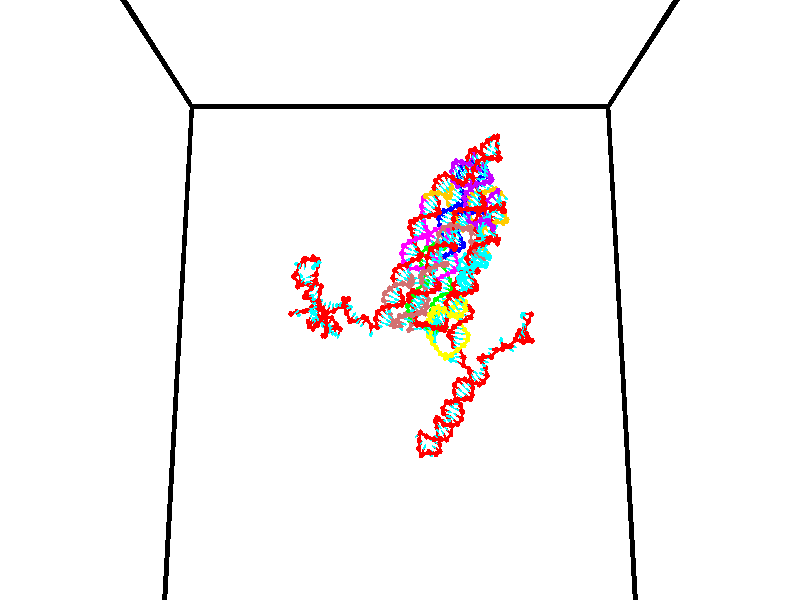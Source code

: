 // switches for output
#declare DRAW_BASES = 1; // possible values are 0, 1; only relevant for DNA ribbons
#declare DRAW_BASES_TYPE = 3; // possible values are 1, 2, 3; only relevant for DNA ribbons
#declare DRAW_FOG = 0; // set to 1 to enable fog

#include "colors.inc"

#include "transforms.inc"
background { rgb <1, 1, 1>}

#default {
   normal{
       ripples 0.25
       frequency 0.20
       turbulence 0.2
       lambda 5
   }
	finish {
		phong 0.1
		phong_size 40.
	}
}

// original window dimensions: 1024x640


// camera settings

camera {
	sky <0, 0.179814, -0.983701>
	up <0, 0.179814, -0.983701>
	right 1.6 * <1, 0, 0>
	location <35, 94.9851, 44.8844>
	look_at <35, 29.7336, 32.9568>
	direction <0, -65.2515, -11.9276>
	angle 67.0682
}


# declare cpy_camera_pos = <35, 94.9851, 44.8844>;
# if (DRAW_FOG = 1)
fog {
	fog_type 2
	up vnormalize(cpy_camera_pos)
	color rgbt<1,1,1,0.3>
	distance 1e-5
	fog_alt 3e-3
	fog_offset 56
}
# end


// LIGHTS

# declare lum = 6;
global_settings {
	ambient_light rgb lum * <0.05, 0.05, 0.05>
	max_trace_level 15
}# declare cpy_direct_light_amount = 0.25;
light_source
{	1000 * <-1, -1.16352, -0.803886>,
	rgb lum * cpy_direct_light_amount
	parallel
}

light_source
{	1000 * <1, 1.16352, 0.803886>,
	rgb lum * cpy_direct_light_amount
	parallel
}

// strand 0

// nucleotide -1

// particle -1
sphere {
	<23.950947, 34.690441, 35.054440> 0.250000
	pigment { color rgbt <1,0,0,0> }
	no_shadow
}
cylinder {
	<24.309786, 34.853596, 34.986500>,  <24.525089, 34.951488, 34.945736>, 0.100000
	pigment { color rgbt <1,0,0,0> }
	no_shadow
}
cylinder {
	<24.309786, 34.853596, 34.986500>,  <23.950947, 34.690441, 35.054440>, 0.100000
	pigment { color rgbt <1,0,0,0> }
	no_shadow
}

// particle -1
sphere {
	<24.309786, 34.853596, 34.986500> 0.100000
	pigment { color rgbt <1,0,0,0> }
	no_shadow
}
sphere {
	0, 1
	scale<0.080000,0.200000,0.300000>
	matrix <0.394996, -0.568125, 0.721950,
		0.197976, -0.714748, -0.670776,
		0.897097, 0.407883, -0.169848,
		24.578915, 34.975960, 34.935547>
	pigment { color rgbt <0,1,1,0> }
	no_shadow
}
cylinder {
	<24.478073, 34.230679, 34.794434>,  <23.950947, 34.690441, 35.054440>, 0.130000
	pigment { color rgbt <1,0,0,0> }
	no_shadow
}

// nucleotide -1

// particle -1
sphere {
	<24.478073, 34.230679, 34.794434> 0.250000
	pigment { color rgbt <1,0,0,0> }
	no_shadow
}
cylinder {
	<24.644520, 34.522964, 35.010918>,  <24.744387, 34.698338, 35.140808>, 0.100000
	pigment { color rgbt <1,0,0,0> }
	no_shadow
}
cylinder {
	<24.644520, 34.522964, 35.010918>,  <24.478073, 34.230679, 34.794434>, 0.100000
	pigment { color rgbt <1,0,0,0> }
	no_shadow
}

// particle -1
sphere {
	<24.644520, 34.522964, 35.010918> 0.100000
	pigment { color rgbt <1,0,0,0> }
	no_shadow
}
sphere {
	0, 1
	scale<0.080000,0.200000,0.300000>
	matrix <0.336367, -0.676659, 0.654973,
		0.844811, -0.090500, -0.527356,
		0.416116, 0.730713, 0.541208,
		24.769354, 34.742180, 35.173279>
	pigment { color rgbt <0,1,1,0> }
	no_shadow
}
cylinder {
	<25.230568, 34.470757, 34.810856>,  <24.478073, 34.230679, 34.794434>, 0.130000
	pigment { color rgbt <1,0,0,0> }
	no_shadow
}

// nucleotide -1

// particle -1
sphere {
	<25.230568, 34.470757, 34.810856> 0.250000
	pigment { color rgbt <1,0,0,0> }
	no_shadow
}
cylinder {
	<25.622477, 34.514599, 34.743877>,  <25.857622, 34.540905, 34.703690>, 0.100000
	pigment { color rgbt <1,0,0,0> }
	no_shadow
}
cylinder {
	<25.622477, 34.514599, 34.743877>,  <25.230568, 34.470757, 34.810856>, 0.100000
	pigment { color rgbt <1,0,0,0> }
	no_shadow
}

// particle -1
sphere {
	<25.622477, 34.514599, 34.743877> 0.100000
	pigment { color rgbt <1,0,0,0> }
	no_shadow
}
sphere {
	0, 1
	scale<0.080000,0.200000,0.300000>
	matrix <0.171148, -0.892551, 0.417207,
		-0.103722, -0.437425, -0.893253,
		0.979770, 0.109605, -0.167442,
		25.916409, 34.547482, 34.693645>
	pigment { color rgbt <0,1,1,0> }
	no_shadow
}
cylinder {
	<25.450188, 33.810619, 34.621861>,  <25.230568, 34.470757, 34.810856>, 0.130000
	pigment { color rgbt <1,0,0,0> }
	no_shadow
}

// nucleotide -1

// particle -1
sphere {
	<25.450188, 33.810619, 34.621861> 0.250000
	pigment { color rgbt <1,0,0,0> }
	no_shadow
}
cylinder {
	<25.787724, 33.997272, 34.727833>,  <25.990244, 34.109264, 34.791416>, 0.100000
	pigment { color rgbt <1,0,0,0> }
	no_shadow
}
cylinder {
	<25.787724, 33.997272, 34.727833>,  <25.450188, 33.810619, 34.621861>, 0.100000
	pigment { color rgbt <1,0,0,0> }
	no_shadow
}

// particle -1
sphere {
	<25.787724, 33.997272, 34.727833> 0.100000
	pigment { color rgbt <1,0,0,0> }
	no_shadow
}
sphere {
	0, 1
	scale<0.080000,0.200000,0.300000>
	matrix <0.331574, -0.841630, 0.426284,
		0.421896, -0.271869, -0.864922,
		0.843838, 0.466633, 0.264935,
		26.040874, 34.137264, 34.807312>
	pigment { color rgbt <0,1,1,0> }
	no_shadow
}
cylinder {
	<25.885914, 33.536999, 34.273438>,  <25.450188, 33.810619, 34.621861>, 0.130000
	pigment { color rgbt <1,0,0,0> }
	no_shadow
}

// nucleotide -1

// particle -1
sphere {
	<25.885914, 33.536999, 34.273438> 0.250000
	pigment { color rgbt <1,0,0,0> }
	no_shadow
}
cylinder {
	<26.060099, 33.686615, 34.600967>,  <26.164610, 33.776386, 34.797485>, 0.100000
	pigment { color rgbt <1,0,0,0> }
	no_shadow
}
cylinder {
	<26.060099, 33.686615, 34.600967>,  <25.885914, 33.536999, 34.273438>, 0.100000
	pigment { color rgbt <1,0,0,0> }
	no_shadow
}

// particle -1
sphere {
	<26.060099, 33.686615, 34.600967> 0.100000
	pigment { color rgbt <1,0,0,0> }
	no_shadow
}
sphere {
	0, 1
	scale<0.080000,0.200000,0.300000>
	matrix <0.399891, -0.895294, 0.196307,
		0.806512, 0.241955, -0.539441,
		0.435461, 0.374041, 0.818821,
		26.190737, 33.798828, 34.846615>
	pigment { color rgbt <0,1,1,0> }
	no_shadow
}
cylinder {
	<26.634150, 33.366425, 34.404362>,  <25.885914, 33.536999, 34.273438>, 0.130000
	pigment { color rgbt <1,0,0,0> }
	no_shadow
}

// nucleotide -1

// particle -1
sphere {
	<26.634150, 33.366425, 34.404362> 0.250000
	pigment { color rgbt <1,0,0,0> }
	no_shadow
}
cylinder {
	<26.539034, 33.433498, 34.787056>,  <26.481964, 33.473743, 35.016670>, 0.100000
	pigment { color rgbt <1,0,0,0> }
	no_shadow
}
cylinder {
	<26.539034, 33.433498, 34.787056>,  <26.634150, 33.366425, 34.404362>, 0.100000
	pigment { color rgbt <1,0,0,0> }
	no_shadow
}

// particle -1
sphere {
	<26.539034, 33.433498, 34.787056> 0.100000
	pigment { color rgbt <1,0,0,0> }
	no_shadow
}
sphere {
	0, 1
	scale<0.080000,0.200000,0.300000>
	matrix <0.559622, -0.781422, 0.276049,
		0.793902, 0.601050, 0.091973,
		-0.237789, 0.167685, 0.956733,
		26.467697, 33.483803, 35.074078>
	pigment { color rgbt <0,1,1,0> }
	no_shadow
}
cylinder {
	<27.197630, 33.396236, 34.808319>,  <26.634150, 33.366425, 34.404362>, 0.130000
	pigment { color rgbt <1,0,0,0> }
	no_shadow
}

// nucleotide -1

// particle -1
sphere {
	<27.197630, 33.396236, 34.808319> 0.250000
	pigment { color rgbt <1,0,0,0> }
	no_shadow
}
cylinder {
	<26.899975, 33.315556, 35.063057>,  <26.721382, 33.267147, 35.215900>, 0.100000
	pigment { color rgbt <1,0,0,0> }
	no_shadow
}
cylinder {
	<26.899975, 33.315556, 35.063057>,  <27.197630, 33.396236, 34.808319>, 0.100000
	pigment { color rgbt <1,0,0,0> }
	no_shadow
}

// particle -1
sphere {
	<26.899975, 33.315556, 35.063057> 0.100000
	pigment { color rgbt <1,0,0,0> }
	no_shadow
}
sphere {
	0, 1
	scale<0.080000,0.200000,0.300000>
	matrix <0.481413, -0.822860, 0.301900,
		0.463142, 0.531242, 0.709423,
		-0.744138, -0.201703, 0.636848,
		26.676733, 33.255043, 35.254112>
	pigment { color rgbt <0,1,1,0> }
	no_shadow
}
cylinder {
	<27.378471, 33.487511, 35.521217>,  <27.197630, 33.396236, 34.808319>, 0.130000
	pigment { color rgbt <1,0,0,0> }
	no_shadow
}

// nucleotide -1

// particle -1
sphere {
	<27.378471, 33.487511, 35.521217> 0.250000
	pigment { color rgbt <1,0,0,0> }
	no_shadow
}
cylinder {
	<27.088320, 33.213215, 35.497269>,  <26.914228, 33.048637, 35.482899>, 0.100000
	pigment { color rgbt <1,0,0,0> }
	no_shadow
}
cylinder {
	<27.088320, 33.213215, 35.497269>,  <27.378471, 33.487511, 35.521217>, 0.100000
	pigment { color rgbt <1,0,0,0> }
	no_shadow
}

// particle -1
sphere {
	<27.088320, 33.213215, 35.497269> 0.100000
	pigment { color rgbt <1,0,0,0> }
	no_shadow
}
sphere {
	0, 1
	scale<0.080000,0.200000,0.300000>
	matrix <0.620801, -0.689293, 0.373471,
		-0.297376, 0.233737, 0.925707,
		-0.725378, -0.685742, -0.059875,
		26.870707, 33.007492, 35.479305>
	pigment { color rgbt <0,1,1,0> }
	no_shadow
}
cylinder {
	<27.415178, 33.152046, 36.103886>,  <27.378471, 33.487511, 35.521217>, 0.130000
	pigment { color rgbt <1,0,0,0> }
	no_shadow
}

// nucleotide -1

// particle -1
sphere {
	<27.415178, 33.152046, 36.103886> 0.250000
	pigment { color rgbt <1,0,0,0> }
	no_shadow
}
cylinder {
	<27.180658, 32.889397, 35.914104>,  <27.039948, 32.731808, 35.800236>, 0.100000
	pigment { color rgbt <1,0,0,0> }
	no_shadow
}
cylinder {
	<27.180658, 32.889397, 35.914104>,  <27.415178, 33.152046, 36.103886>, 0.100000
	pigment { color rgbt <1,0,0,0> }
	no_shadow
}

// particle -1
sphere {
	<27.180658, 32.889397, 35.914104> 0.100000
	pigment { color rgbt <1,0,0,0> }
	no_shadow
}
sphere {
	0, 1
	scale<0.080000,0.200000,0.300000>
	matrix <0.527740, -0.753930, 0.391255,
		-0.614609, -0.020995, 0.788552,
		-0.586299, -0.656619, -0.474452,
		27.004768, 32.692410, 35.771770>
	pigment { color rgbt <0,1,1,0> }
	no_shadow
}
cylinder {
	<27.212879, 32.557934, 36.651207>,  <27.415178, 33.152046, 36.103886>, 0.130000
	pigment { color rgbt <1,0,0,0> }
	no_shadow
}

// nucleotide -1

// particle -1
sphere {
	<27.212879, 32.557934, 36.651207> 0.250000
	pigment { color rgbt <1,0,0,0> }
	no_shadow
}
cylinder {
	<27.179955, 32.416458, 36.278515>,  <27.160200, 32.331573, 36.054897>, 0.100000
	pigment { color rgbt <1,0,0,0> }
	no_shadow
}
cylinder {
	<27.179955, 32.416458, 36.278515>,  <27.212879, 32.557934, 36.651207>, 0.100000
	pigment { color rgbt <1,0,0,0> }
	no_shadow
}

// particle -1
sphere {
	<27.179955, 32.416458, 36.278515> 0.100000
	pigment { color rgbt <1,0,0,0> }
	no_shadow
}
sphere {
	0, 1
	scale<0.080000,0.200000,0.300000>
	matrix <0.494137, -0.826381, 0.270042,
		-0.865479, -0.438176, 0.242791,
		-0.082312, -0.353688, -0.931735,
		27.155260, 32.310352, 35.998993>
	pigment { color rgbt <0,1,1,0> }
	no_shadow
}
cylinder {
	<26.871023, 31.852072, 36.533485>,  <27.212879, 32.557934, 36.651207>, 0.130000
	pigment { color rgbt <1,0,0,0> }
	no_shadow
}

// nucleotide -1

// particle -1
sphere {
	<26.871023, 31.852072, 36.533485> 0.250000
	pigment { color rgbt <1,0,0,0> }
	no_shadow
}
cylinder {
	<27.133009, 31.913225, 36.237473>,  <27.290201, 31.949917, 36.059864>, 0.100000
	pigment { color rgbt <1,0,0,0> }
	no_shadow
}
cylinder {
	<27.133009, 31.913225, 36.237473>,  <26.871023, 31.852072, 36.533485>, 0.100000
	pigment { color rgbt <1,0,0,0> }
	no_shadow
}

// particle -1
sphere {
	<27.133009, 31.913225, 36.237473> 0.100000
	pigment { color rgbt <1,0,0,0> }
	no_shadow
}
sphere {
	0, 1
	scale<0.080000,0.200000,0.300000>
	matrix <0.507727, -0.814360, 0.281126,
		-0.559674, -0.559862, -0.610999,
		0.654965, 0.152882, -0.740032,
		27.329498, 31.959089, 36.015461>
	pigment { color rgbt <0,1,1,0> }
	no_shadow
}
cylinder {
	<27.015759, 31.241690, 36.417751>,  <26.871023, 31.852072, 36.533485>, 0.130000
	pigment { color rgbt <1,0,0,0> }
	no_shadow
}

// nucleotide -1

// particle -1
sphere {
	<27.015759, 31.241690, 36.417751> 0.250000
	pigment { color rgbt <1,0,0,0> }
	no_shadow
}
cylinder {
	<27.319084, 31.455677, 36.268745>,  <27.501080, 31.584070, 36.179340>, 0.100000
	pigment { color rgbt <1,0,0,0> }
	no_shadow
}
cylinder {
	<27.319084, 31.455677, 36.268745>,  <27.015759, 31.241690, 36.417751>, 0.100000
	pigment { color rgbt <1,0,0,0> }
	no_shadow
}

// particle -1
sphere {
	<27.319084, 31.455677, 36.268745> 0.100000
	pigment { color rgbt <1,0,0,0> }
	no_shadow
}
sphere {
	0, 1
	scale<0.080000,0.200000,0.300000>
	matrix <0.632962, -0.740940, 0.224428,
		-0.155950, -0.405975, -0.900480,
		0.758313, 0.534970, -0.372516,
		27.546577, 31.616169, 36.156990>
	pigment { color rgbt <0,1,1,0> }
	no_shadow
}
cylinder {
	<27.385313, 30.893251, 35.892532>,  <27.015759, 31.241690, 36.417751>, 0.130000
	pigment { color rgbt <1,0,0,0> }
	no_shadow
}

// nucleotide -1

// particle -1
sphere {
	<27.385313, 30.893251, 35.892532> 0.250000
	pigment { color rgbt <1,0,0,0> }
	no_shadow
}
cylinder {
	<27.644035, 31.128345, 36.086937>,  <27.799269, 31.269402, 36.203579>, 0.100000
	pigment { color rgbt <1,0,0,0> }
	no_shadow
}
cylinder {
	<27.644035, 31.128345, 36.086937>,  <27.385313, 30.893251, 35.892532>, 0.100000
	pigment { color rgbt <1,0,0,0> }
	no_shadow
}

// particle -1
sphere {
	<27.644035, 31.128345, 36.086937> 0.100000
	pigment { color rgbt <1,0,0,0> }
	no_shadow
}
sphere {
	0, 1
	scale<0.080000,0.200000,0.300000>
	matrix <0.555806, -0.799631, 0.227309,
		0.522229, 0.123105, -0.843873,
		0.646804, 0.587737, 0.486013,
		27.838078, 31.304667, 36.232742>
	pigment { color rgbt <0,1,1,0> }
	no_shadow
}
cylinder {
	<28.026949, 30.609074, 35.626308>,  <27.385313, 30.893251, 35.892532>, 0.130000
	pigment { color rgbt <1,0,0,0> }
	no_shadow
}

// nucleotide -1

// particle -1
sphere {
	<28.026949, 30.609074, 35.626308> 0.250000
	pigment { color rgbt <1,0,0,0> }
	no_shadow
}
cylinder {
	<28.070154, 30.773939, 35.988182>,  <28.096077, 30.872858, 36.205307>, 0.100000
	pigment { color rgbt <1,0,0,0> }
	no_shadow
}
cylinder {
	<28.070154, 30.773939, 35.988182>,  <28.026949, 30.609074, 35.626308>, 0.100000
	pigment { color rgbt <1,0,0,0> }
	no_shadow
}

// particle -1
sphere {
	<28.070154, 30.773939, 35.988182> 0.100000
	pigment { color rgbt <1,0,0,0> }
	no_shadow
}
sphere {
	0, 1
	scale<0.080000,0.200000,0.300000>
	matrix <0.733680, -0.647125, 0.207227,
		0.670855, 0.641366, -0.372294,
		0.108012, 0.412164, 0.904684,
		28.102558, 30.897589, 36.259586>
	pigment { color rgbt <0,1,1,0> }
	no_shadow
}
cylinder {
	<28.624489, 31.038651, 35.843422>,  <28.026949, 30.609074, 35.626308>, 0.130000
	pigment { color rgbt <1,0,0,0> }
	no_shadow
}

// nucleotide -1

// particle -1
sphere {
	<28.624489, 31.038651, 35.843422> 0.250000
	pigment { color rgbt <1,0,0,0> }
	no_shadow
}
cylinder {
	<28.477245, 30.834656, 36.154396>,  <28.388899, 30.712259, 36.340981>, 0.100000
	pigment { color rgbt <1,0,0,0> }
	no_shadow
}
cylinder {
	<28.477245, 30.834656, 36.154396>,  <28.624489, 31.038651, 35.843422>, 0.100000
	pigment { color rgbt <1,0,0,0> }
	no_shadow
}

// particle -1
sphere {
	<28.477245, 30.834656, 36.154396> 0.100000
	pigment { color rgbt <1,0,0,0> }
	no_shadow
}
sphere {
	0, 1
	scale<0.080000,0.200000,0.300000>
	matrix <0.788741, -0.614026, -0.029333,
		0.492327, 0.602400, 0.628274,
		-0.368107, -0.509987, 0.777439,
		28.366814, 30.681660, 36.387627>
	pigment { color rgbt <0,1,1,0> }
	no_shadow
}
cylinder {
	<28.243986, 31.402710, 35.446636>,  <28.624489, 31.038651, 35.843422>, 0.130000
	pigment { color rgbt <1,0,0,0> }
	no_shadow
}

// nucleotide -1

// particle -1
sphere {
	<28.243986, 31.402710, 35.446636> 0.250000
	pigment { color rgbt <1,0,0,0> }
	no_shadow
}
cylinder {
	<27.880821, 31.393082, 35.614025>,  <27.662922, 31.387304, 35.714458>, 0.100000
	pigment { color rgbt <1,0,0,0> }
	no_shadow
}
cylinder {
	<27.880821, 31.393082, 35.614025>,  <28.243986, 31.402710, 35.446636>, 0.100000
	pigment { color rgbt <1,0,0,0> }
	no_shadow
}

// particle -1
sphere {
	<27.880821, 31.393082, 35.614025> 0.100000
	pigment { color rgbt <1,0,0,0> }
	no_shadow
}
sphere {
	0, 1
	scale<0.080000,0.200000,0.300000>
	matrix <-0.162483, 0.940503, -0.298419,
		-0.386389, -0.338932, -0.857804,
		-0.907911, -0.024073, 0.418471,
		27.608448, 31.385860, 35.739567>
	pigment { color rgbt <0,1,1,0> }
	no_shadow
}
cylinder {
	<27.771837, 31.785583, 34.961388>,  <28.243986, 31.402710, 35.446636>, 0.130000
	pigment { color rgbt <1,0,0,0> }
	no_shadow
}

// nucleotide -1

// particle -1
sphere {
	<27.771837, 31.785583, 34.961388> 0.250000
	pigment { color rgbt <1,0,0,0> }
	no_shadow
}
cylinder {
	<27.567738, 31.768869, 35.304993>,  <27.445278, 31.758841, 35.511154>, 0.100000
	pigment { color rgbt <1,0,0,0> }
	no_shadow
}
cylinder {
	<27.567738, 31.768869, 35.304993>,  <27.771837, 31.785583, 34.961388>, 0.100000
	pigment { color rgbt <1,0,0,0> }
	no_shadow
}

// particle -1
sphere {
	<27.567738, 31.768869, 35.304993> 0.100000
	pigment { color rgbt <1,0,0,0> }
	no_shadow
}
sphere {
	0, 1
	scale<0.080000,0.200000,0.300000>
	matrix <-0.429355, 0.877820, -0.212337,
		-0.745184, -0.477166, -0.465848,
		-0.510250, -0.041784, 0.859010,
		27.414663, 31.756334, 35.562695>
	pigment { color rgbt <0,1,1,0> }
	no_shadow
}
cylinder {
	<27.049725, 31.691090, 34.850723>,  <27.771837, 31.785583, 34.961388>, 0.130000
	pigment { color rgbt <1,0,0,0> }
	no_shadow
}

// nucleotide -1

// particle -1
sphere {
	<27.049725, 31.691090, 34.850723> 0.250000
	pigment { color rgbt <1,0,0,0> }
	no_shadow
}
cylinder {
	<27.079926, 31.892303, 35.195110>,  <27.098045, 32.013031, 35.401741>, 0.100000
	pigment { color rgbt <1,0,0,0> }
	no_shadow
}
cylinder {
	<27.079926, 31.892303, 35.195110>,  <27.049725, 31.691090, 34.850723>, 0.100000
	pigment { color rgbt <1,0,0,0> }
	no_shadow
}

// particle -1
sphere {
	<27.079926, 31.892303, 35.195110> 0.100000
	pigment { color rgbt <1,0,0,0> }
	no_shadow
}
sphere {
	0, 1
	scale<0.080000,0.200000,0.300000>
	matrix <-0.606354, 0.708608, -0.360845,
		-0.791602, -0.494805, 0.358517,
		0.075500, 0.503033, 0.860963,
		27.102575, 32.043213, 35.453400>
	pigment { color rgbt <0,1,1,0> }
	no_shadow
}
cylinder {
	<26.461271, 31.944824, 34.894604>,  <27.049725, 31.691090, 34.850723>, 0.130000
	pigment { color rgbt <1,0,0,0> }
	no_shadow
}

// nucleotide -1

// particle -1
sphere {
	<26.461271, 31.944824, 34.894604> 0.250000
	pigment { color rgbt <1,0,0,0> }
	no_shadow
}
cylinder {
	<26.624340, 32.154644, 35.193577>,  <26.722181, 32.280537, 35.372959>, 0.100000
	pigment { color rgbt <1,0,0,0> }
	no_shadow
}
cylinder {
	<26.624340, 32.154644, 35.193577>,  <26.461271, 31.944824, 34.894604>, 0.100000
	pigment { color rgbt <1,0,0,0> }
	no_shadow
}

// particle -1
sphere {
	<26.624340, 32.154644, 35.193577> 0.100000
	pigment { color rgbt <1,0,0,0> }
	no_shadow
}
sphere {
	0, 1
	scale<0.080000,0.200000,0.300000>
	matrix <-0.691115, 0.712222, -0.122883,
		-0.596795, -0.466466, 0.652875,
		0.407671, 0.524547, 0.747432,
		26.746641, 32.312008, 35.417805>
	pigment { color rgbt <0,1,1,0> }
	no_shadow
}
cylinder {
	<25.902349, 32.119495, 35.331654>,  <26.461271, 31.944824, 34.894604>, 0.130000
	pigment { color rgbt <1,0,0,0> }
	no_shadow
}

// nucleotide -1

// particle -1
sphere {
	<25.902349, 32.119495, 35.331654> 0.250000
	pigment { color rgbt <1,0,0,0> }
	no_shadow
}
cylinder {
	<26.202171, 32.383396, 35.353165>,  <26.382065, 32.541737, 35.366070>, 0.100000
	pigment { color rgbt <1,0,0,0> }
	no_shadow
}
cylinder {
	<26.202171, 32.383396, 35.353165>,  <25.902349, 32.119495, 35.331654>, 0.100000
	pigment { color rgbt <1,0,0,0> }
	no_shadow
}

// particle -1
sphere {
	<26.202171, 32.383396, 35.353165> 0.100000
	pigment { color rgbt <1,0,0,0> }
	no_shadow
}
sphere {
	0, 1
	scale<0.080000,0.200000,0.300000>
	matrix <-0.647922, 0.747885, -0.144450,
		-0.135521, 0.073429, 0.988050,
		0.749554, 0.659755, 0.053778,
		26.427038, 32.581322, 35.369297>
	pigment { color rgbt <0,1,1,0> }
	no_shadow
}
cylinder {
	<25.536413, 32.677002, 35.641930>,  <25.902349, 32.119495, 35.331654>, 0.130000
	pigment { color rgbt <1,0,0,0> }
	no_shadow
}

// nucleotide -1

// particle -1
sphere {
	<25.536413, 32.677002, 35.641930> 0.250000
	pigment { color rgbt <1,0,0,0> }
	no_shadow
}
cylinder {
	<25.877804, 32.852951, 35.530151>,  <26.082638, 32.958519, 35.463085>, 0.100000
	pigment { color rgbt <1,0,0,0> }
	no_shadow
}
cylinder {
	<25.877804, 32.852951, 35.530151>,  <25.536413, 32.677002, 35.641930>, 0.100000
	pigment { color rgbt <1,0,0,0> }
	no_shadow
}

// particle -1
sphere {
	<25.877804, 32.852951, 35.530151> 0.100000
	pigment { color rgbt <1,0,0,0> }
	no_shadow
}
sphere {
	0, 1
	scale<0.080000,0.200000,0.300000>
	matrix <-0.478881, 0.873495, -0.087629,
		0.205550, 0.208611, 0.956154,
		0.853477, 0.439872, -0.279447,
		26.133846, 32.984913, 35.446316>
	pigment { color rgbt <0,1,1,0> }
	no_shadow
}
cylinder {
	<25.650669, 33.465981, 35.947098>,  <25.536413, 32.677002, 35.641930>, 0.130000
	pigment { color rgbt <1,0,0,0> }
	no_shadow
}

// nucleotide -1

// particle -1
sphere {
	<25.650669, 33.465981, 35.947098> 0.250000
	pigment { color rgbt <1,0,0,0> }
	no_shadow
}
cylinder {
	<25.834789, 33.404518, 35.597351>,  <25.945261, 33.367641, 35.387505>, 0.100000
	pigment { color rgbt <1,0,0,0> }
	no_shadow
}
cylinder {
	<25.834789, 33.404518, 35.597351>,  <25.650669, 33.465981, 35.947098>, 0.100000
	pigment { color rgbt <1,0,0,0> }
	no_shadow
}

// particle -1
sphere {
	<25.834789, 33.404518, 35.597351> 0.100000
	pigment { color rgbt <1,0,0,0> }
	no_shadow
}
sphere {
	0, 1
	scale<0.080000,0.200000,0.300000>
	matrix <-0.469901, 0.793455, -0.386810,
		0.753204, 0.588914, 0.293027,
		0.460302, -0.153653, -0.874364,
		25.972879, 33.358421, 35.335041>
	pigment { color rgbt <0,1,1,0> }
	no_shadow
}
cylinder {
	<25.630423, 34.101997, 35.611717>,  <25.650669, 33.465981, 35.947098>, 0.130000
	pigment { color rgbt <1,0,0,0> }
	no_shadow
}

// nucleotide -1

// particle -1
sphere {
	<25.630423, 34.101997, 35.611717> 0.250000
	pigment { color rgbt <1,0,0,0> }
	no_shadow
}
cylinder {
	<25.742018, 33.848492, 35.323135>,  <25.808975, 33.696388, 35.149986>, 0.100000
	pigment { color rgbt <1,0,0,0> }
	no_shadow
}
cylinder {
	<25.742018, 33.848492, 35.323135>,  <25.630423, 34.101997, 35.611717>, 0.100000
	pigment { color rgbt <1,0,0,0> }
	no_shadow
}

// particle -1
sphere {
	<25.742018, 33.848492, 35.323135> 0.100000
	pigment { color rgbt <1,0,0,0> }
	no_shadow
}
sphere {
	0, 1
	scale<0.080000,0.200000,0.300000>
	matrix <-0.613131, 0.460657, -0.641766,
		0.739077, 0.621395, -0.260065,
		0.278990, -0.633769, -0.721458,
		25.825714, 33.658360, 35.106697>
	pigment { color rgbt <0,1,1,0> }
	no_shadow
}
cylinder {
	<26.122618, 33.956406, 36.242867>,  <25.630423, 34.101997, 35.611717>, 0.130000
	pigment { color rgbt <1,0,0,0> }
	no_shadow
}

// nucleotide -1

// particle -1
sphere {
	<26.122618, 33.956406, 36.242867> 0.250000
	pigment { color rgbt <1,0,0,0> }
	no_shadow
}
cylinder {
	<26.254179, 33.820293, 35.890495>,  <26.333115, 33.738625, 35.679073>, 0.100000
	pigment { color rgbt <1,0,0,0> }
	no_shadow
}
cylinder {
	<26.254179, 33.820293, 35.890495>,  <26.122618, 33.956406, 36.242867>, 0.100000
	pigment { color rgbt <1,0,0,0> }
	no_shadow
}

// particle -1
sphere {
	<26.254179, 33.820293, 35.890495> 0.100000
	pigment { color rgbt <1,0,0,0> }
	no_shadow
}
sphere {
	0, 1
	scale<0.080000,0.200000,0.300000>
	matrix <-0.157986, 0.899852, -0.406579,
		0.931055, 0.272899, 0.242204,
		0.328902, -0.340283, -0.880926,
		26.352850, 33.718208, 35.626217>
	pigment { color rgbt <0,1,1,0> }
	no_shadow
}
cylinder {
	<26.663145, 34.391010, 35.964844>,  <26.122618, 33.956406, 36.242867>, 0.130000
	pigment { color rgbt <1,0,0,0> }
	no_shadow
}

// nucleotide -1

// particle -1
sphere {
	<26.663145, 34.391010, 35.964844> 0.250000
	pigment { color rgbt <1,0,0,0> }
	no_shadow
}
cylinder {
	<26.523634, 34.212460, 35.635212>,  <26.439928, 34.105328, 35.437435>, 0.100000
	pigment { color rgbt <1,0,0,0> }
	no_shadow
}
cylinder {
	<26.523634, 34.212460, 35.635212>,  <26.663145, 34.391010, 35.964844>, 0.100000
	pigment { color rgbt <1,0,0,0> }
	no_shadow
}

// particle -1
sphere {
	<26.523634, 34.212460, 35.635212> 0.100000
	pigment { color rgbt <1,0,0,0> }
	no_shadow
}
sphere {
	0, 1
	scale<0.080000,0.200000,0.300000>
	matrix <-0.142385, 0.894321, -0.424166,
		0.926327, -0.030602, -0.375475,
		-0.348776, -0.446378, -0.824076,
		26.419001, 34.078545, 35.387989>
	pigment { color rgbt <0,1,1,0> }
	no_shadow
}
cylinder {
	<27.088047, 34.701202, 35.411736>,  <26.663145, 34.391010, 35.964844>, 0.130000
	pigment { color rgbt <1,0,0,0> }
	no_shadow
}

// nucleotide -1

// particle -1
sphere {
	<27.088047, 34.701202, 35.411736> 0.250000
	pigment { color rgbt <1,0,0,0> }
	no_shadow
}
cylinder {
	<26.776253, 34.542213, 35.218071>,  <26.589176, 34.446819, 35.101871>, 0.100000
	pigment { color rgbt <1,0,0,0> }
	no_shadow
}
cylinder {
	<26.776253, 34.542213, 35.218071>,  <27.088047, 34.701202, 35.411736>, 0.100000
	pigment { color rgbt <1,0,0,0> }
	no_shadow
}

// particle -1
sphere {
	<26.776253, 34.542213, 35.218071> 0.100000
	pigment { color rgbt <1,0,0,0> }
	no_shadow
}
sphere {
	0, 1
	scale<0.080000,0.200000,0.300000>
	matrix <-0.005312, 0.777075, -0.629386,
		0.626399, -0.488024, -0.607829,
		-0.779484, -0.397476, -0.484166,
		26.542408, 34.422970, 35.072823>
	pigment { color rgbt <0,1,1,0> }
	no_shadow
}
cylinder {
	<27.179285, 34.827057, 34.725449>,  <27.088047, 34.701202, 35.411736>, 0.130000
	pigment { color rgbt <1,0,0,0> }
	no_shadow
}

// nucleotide -1

// particle -1
sphere {
	<27.179285, 34.827057, 34.725449> 0.250000
	pigment { color rgbt <1,0,0,0> }
	no_shadow
}
cylinder {
	<26.788790, 34.747150, 34.759041>,  <26.554493, 34.699207, 34.779198>, 0.100000
	pigment { color rgbt <1,0,0,0> }
	no_shadow
}
cylinder {
	<26.788790, 34.747150, 34.759041>,  <27.179285, 34.827057, 34.725449>, 0.100000
	pigment { color rgbt <1,0,0,0> }
	no_shadow
}

// particle -1
sphere {
	<26.788790, 34.747150, 34.759041> 0.100000
	pigment { color rgbt <1,0,0,0> }
	no_shadow
}
sphere {
	0, 1
	scale<0.080000,0.200000,0.300000>
	matrix <-0.197228, 0.658515, -0.726264,
		0.089783, -0.725570, -0.682267,
		-0.976238, -0.199769, 0.083979,
		26.495918, 34.687222, 34.784233>
	pigment { color rgbt <0,1,1,0> }
	no_shadow
}
cylinder {
	<26.844744, 34.621582, 34.148743>,  <27.179285, 34.827057, 34.725449>, 0.130000
	pigment { color rgbt <1,0,0,0> }
	no_shadow
}

// nucleotide -1

// particle -1
sphere {
	<26.844744, 34.621582, 34.148743> 0.250000
	pigment { color rgbt <1,0,0,0> }
	no_shadow
}
cylinder {
	<26.589603, 34.828648, 34.376839>,  <26.436520, 34.952888, 34.513695>, 0.100000
	pigment { color rgbt <1,0,0,0> }
	no_shadow
}
cylinder {
	<26.589603, 34.828648, 34.376839>,  <26.844744, 34.621582, 34.148743>, 0.100000
	pigment { color rgbt <1,0,0,0> }
	no_shadow
}

// particle -1
sphere {
	<26.589603, 34.828648, 34.376839> 0.100000
	pigment { color rgbt <1,0,0,0> }
	no_shadow
}
sphere {
	0, 1
	scale<0.080000,0.200000,0.300000>
	matrix <-0.240051, 0.569898, -0.785870,
		-0.731794, -0.638154, -0.239245,
		-0.637851, 0.517664, 0.570237,
		26.398249, 34.983948, 34.547909>
	pigment { color rgbt <0,1,1,0> }
	no_shadow
}
cylinder {
	<26.092333, 34.776955, 33.871601>,  <26.844744, 34.621582, 34.148743>, 0.130000
	pigment { color rgbt <1,0,0,0> }
	no_shadow
}

// nucleotide -1

// particle -1
sphere {
	<26.092333, 34.776955, 33.871601> 0.250000
	pigment { color rgbt <1,0,0,0> }
	no_shadow
}
cylinder {
	<26.262047, 35.058632, 34.099316>,  <26.363876, 35.227638, 34.235947>, 0.100000
	pigment { color rgbt <1,0,0,0> }
	no_shadow
}
cylinder {
	<26.262047, 35.058632, 34.099316>,  <26.092333, 34.776955, 33.871601>, 0.100000
	pigment { color rgbt <1,0,0,0> }
	no_shadow
}

// particle -1
sphere {
	<26.262047, 35.058632, 34.099316> 0.100000
	pigment { color rgbt <1,0,0,0> }
	no_shadow
}
sphere {
	0, 1
	scale<0.080000,0.200000,0.300000>
	matrix <-0.058758, 0.648768, -0.758715,
		-0.903620, 0.288462, 0.316640,
		0.424287, 0.704195, 0.569290,
		26.389334, 35.269890, 34.270103>
	pigment { color rgbt <0,1,1,0> }
	no_shadow
}
cylinder {
	<25.718061, 35.326527, 33.746891>,  <26.092333, 34.776955, 33.871601>, 0.130000
	pigment { color rgbt <1,0,0,0> }
	no_shadow
}

// nucleotide -1

// particle -1
sphere {
	<25.718061, 35.326527, 33.746891> 0.250000
	pigment { color rgbt <1,0,0,0> }
	no_shadow
}
cylinder {
	<26.063753, 35.485447, 33.870354>,  <26.271168, 35.580799, 33.944431>, 0.100000
	pigment { color rgbt <1,0,0,0> }
	no_shadow
}
cylinder {
	<26.063753, 35.485447, 33.870354>,  <25.718061, 35.326527, 33.746891>, 0.100000
	pigment { color rgbt <1,0,0,0> }
	no_shadow
}

// particle -1
sphere {
	<26.063753, 35.485447, 33.870354> 0.100000
	pigment { color rgbt <1,0,0,0> }
	no_shadow
}
sphere {
	0, 1
	scale<0.080000,0.200000,0.300000>
	matrix <-0.122287, 0.760989, -0.637135,
		-0.488014, 0.512885, 0.706251,
		0.864227, 0.397296, 0.308654,
		26.323021, 35.604637, 33.962952>
	pigment { color rgbt <0,1,1,0> }
	no_shadow
}
cylinder {
	<25.528221, 36.095318, 33.853214>,  <25.718061, 35.326527, 33.746891>, 0.130000
	pigment { color rgbt <1,0,0,0> }
	no_shadow
}

// nucleotide -1

// particle -1
sphere {
	<25.528221, 36.095318, 33.853214> 0.250000
	pigment { color rgbt <1,0,0,0> }
	no_shadow
}
cylinder {
	<25.912182, 36.008156, 33.782669>,  <26.142559, 35.955860, 33.740341>, 0.100000
	pigment { color rgbt <1,0,0,0> }
	no_shadow
}
cylinder {
	<25.912182, 36.008156, 33.782669>,  <25.528221, 36.095318, 33.853214>, 0.100000
	pigment { color rgbt <1,0,0,0> }
	no_shadow
}

// particle -1
sphere {
	<25.912182, 36.008156, 33.782669> 0.100000
	pigment { color rgbt <1,0,0,0> }
	no_shadow
}
sphere {
	0, 1
	scale<0.080000,0.200000,0.300000>
	matrix <0.031107, 0.708030, -0.705496,
		0.278603, 0.671722, 0.686419,
		0.959903, -0.217905, -0.176364,
		26.200153, 35.942783, 33.729759>
	pigment { color rgbt <0,1,1,0> }
	no_shadow
}
cylinder {
	<25.781616, 36.778065, 33.698345>,  <25.528221, 36.095318, 33.853214>, 0.130000
	pigment { color rgbt <1,0,0,0> }
	no_shadow
}

// nucleotide -1

// particle -1
sphere {
	<25.781616, 36.778065, 33.698345> 0.250000
	pigment { color rgbt <1,0,0,0> }
	no_shadow
}
cylinder {
	<25.980888, 36.496151, 33.496315>,  <26.100451, 36.327003, 33.375095>, 0.100000
	pigment { color rgbt <1,0,0,0> }
	no_shadow
}
cylinder {
	<25.980888, 36.496151, 33.496315>,  <25.781616, 36.778065, 33.698345>, 0.100000
	pigment { color rgbt <1,0,0,0> }
	no_shadow
}

// particle -1
sphere {
	<25.980888, 36.496151, 33.496315> 0.100000
	pigment { color rgbt <1,0,0,0> }
	no_shadow
}
sphere {
	0, 1
	scale<0.080000,0.200000,0.300000>
	matrix <0.174988, 0.652242, -0.737536,
		0.849234, 0.279042, 0.448261,
		0.498178, -0.704781, -0.505077,
		26.130342, 36.284718, 33.344791>
	pigment { color rgbt <0,1,1,0> }
	no_shadow
}
cylinder {
	<26.365503, 37.080051, 33.272892>,  <25.781616, 36.778065, 33.698345>, 0.130000
	pigment { color rgbt <1,0,0,0> }
	no_shadow
}

// nucleotide -1

// particle -1
sphere {
	<26.365503, 37.080051, 33.272892> 0.250000
	pigment { color rgbt <1,0,0,0> }
	no_shadow
}
cylinder {
	<26.279564, 36.722424, 33.115681>,  <26.228001, 36.507847, 33.021355>, 0.100000
	pigment { color rgbt <1,0,0,0> }
	no_shadow
}
cylinder {
	<26.279564, 36.722424, 33.115681>,  <26.365503, 37.080051, 33.272892>, 0.100000
	pigment { color rgbt <1,0,0,0> }
	no_shadow
}

// particle -1
sphere {
	<26.279564, 36.722424, 33.115681> 0.100000
	pigment { color rgbt <1,0,0,0> }
	no_shadow
}
sphere {
	0, 1
	scale<0.080000,0.200000,0.300000>
	matrix <-0.272190, 0.441299, -0.855084,
		0.937952, -0.076732, -0.338170,
		-0.214846, -0.894074, -0.393031,
		26.215111, 36.454201, 32.997772>
	pigment { color rgbt <0,1,1,0> }
	no_shadow
}
cylinder {
	<26.741318, 36.991962, 32.637356>,  <26.365503, 37.080051, 33.272892>, 0.130000
	pigment { color rgbt <1,0,0,0> }
	no_shadow
}

// nucleotide -1

// particle -1
sphere {
	<26.741318, 36.991962, 32.637356> 0.250000
	pigment { color rgbt <1,0,0,0> }
	no_shadow
}
cylinder {
	<26.407402, 36.771957, 32.647278>,  <26.207052, 36.639954, 32.653229>, 0.100000
	pigment { color rgbt <1,0,0,0> }
	no_shadow
}
cylinder {
	<26.407402, 36.771957, 32.647278>,  <26.741318, 36.991962, 32.637356>, 0.100000
	pigment { color rgbt <1,0,0,0> }
	no_shadow
}

// particle -1
sphere {
	<26.407402, 36.771957, 32.647278> 0.100000
	pigment { color rgbt <1,0,0,0> }
	no_shadow
}
sphere {
	0, 1
	scale<0.080000,0.200000,0.300000>
	matrix <-0.232852, 0.311875, -0.921148,
		0.498910, -0.774738, -0.388421,
		-0.834787, -0.550014, 0.024801,
		26.156965, 36.606953, 32.654716>
	pigment { color rgbt <0,1,1,0> }
	no_shadow
}
cylinder {
	<26.705811, 36.602577, 32.073769>,  <26.741318, 36.991962, 32.637356>, 0.130000
	pigment { color rgbt <1,0,0,0> }
	no_shadow
}

// nucleotide -1

// particle -1
sphere {
	<26.705811, 36.602577, 32.073769> 0.250000
	pigment { color rgbt <1,0,0,0> }
	no_shadow
}
cylinder {
	<26.325087, 36.635860, 32.191845>,  <26.096653, 36.655830, 32.262691>, 0.100000
	pigment { color rgbt <1,0,0,0> }
	no_shadow
}
cylinder {
	<26.325087, 36.635860, 32.191845>,  <26.705811, 36.602577, 32.073769>, 0.100000
	pigment { color rgbt <1,0,0,0> }
	no_shadow
}

// particle -1
sphere {
	<26.325087, 36.635860, 32.191845> 0.100000
	pigment { color rgbt <1,0,0,0> }
	no_shadow
}
sphere {
	0, 1
	scale<0.080000,0.200000,0.300000>
	matrix <-0.246497, 0.365128, -0.897731,
		-0.182481, -0.927231, -0.327022,
		-0.951808, 0.083209, 0.295189,
		26.039543, 36.660824, 32.280403>
	pigment { color rgbt <0,1,1,0> }
	no_shadow
}
cylinder {
	<26.843361, 36.488842, 31.268127>,  <26.705811, 36.602577, 32.073769>, 0.130000
	pigment { color rgbt <1,0,0,0> }
	no_shadow
}

// nucleotide -1

// particle -1
sphere {
	<26.843361, 36.488842, 31.268127> 0.250000
	pigment { color rgbt <1,0,0,0> }
	no_shadow
}
cylinder {
	<26.623932, 36.772972, 31.444538>,  <26.492273, 36.943451, 31.550385>, 0.100000
	pigment { color rgbt <1,0,0,0> }
	no_shadow
}
cylinder {
	<26.623932, 36.772972, 31.444538>,  <26.843361, 36.488842, 31.268127>, 0.100000
	pigment { color rgbt <1,0,0,0> }
	no_shadow
}

// particle -1
sphere {
	<26.623932, 36.772972, 31.444538> 0.100000
	pigment { color rgbt <1,0,0,0> }
	no_shadow
}
sphere {
	0, 1
	scale<0.080000,0.200000,0.300000>
	matrix <0.652099, 0.693619, -0.306039,
		-0.523291, 0.119707, -0.843704,
		-0.548575, 0.710326, 0.441025,
		26.459360, 36.986069, 31.576845>
	pigment { color rgbt <0,1,1,0> }
	no_shadow
}
cylinder {
	<26.916975, 37.031479, 30.925335>,  <26.843361, 36.488842, 31.268127>, 0.130000
	pigment { color rgbt <1,0,0,0> }
	no_shadow
}

// nucleotide -1

// particle -1
sphere {
	<26.916975, 37.031479, 30.925335> 0.250000
	pigment { color rgbt <1,0,0,0> }
	no_shadow
}
cylinder {
	<26.774912, 37.205891, 31.256090>,  <26.689674, 37.310535, 31.454544>, 0.100000
	pigment { color rgbt <1,0,0,0> }
	no_shadow
}
cylinder {
	<26.774912, 37.205891, 31.256090>,  <26.916975, 37.031479, 30.925335>, 0.100000
	pigment { color rgbt <1,0,0,0> }
	no_shadow
}

// particle -1
sphere {
	<26.774912, 37.205891, 31.256090> 0.100000
	pigment { color rgbt <1,0,0,0> }
	no_shadow
}
sphere {
	0, 1
	scale<0.080000,0.200000,0.300000>
	matrix <0.609556, 0.778656, -0.148784,
		-0.708735, 0.451193, -0.542328,
		-0.355156, 0.436028, 0.826888,
		26.668365, 37.336700, 31.504156>
	pigment { color rgbt <0,1,1,0> }
	no_shadow
}
cylinder {
	<26.512127, 37.635231, 30.851572>,  <26.916975, 37.031479, 30.925335>, 0.130000
	pigment { color rgbt <1,0,0,0> }
	no_shadow
}

// nucleotide -1

// particle -1
sphere {
	<26.512127, 37.635231, 30.851572> 0.250000
	pigment { color rgbt <1,0,0,0> }
	no_shadow
}
cylinder {
	<26.727919, 37.674747, 31.186045>,  <26.857393, 37.698456, 31.386728>, 0.100000
	pigment { color rgbt <1,0,0,0> }
	no_shadow
}
cylinder {
	<26.727919, 37.674747, 31.186045>,  <26.512127, 37.635231, 30.851572>, 0.100000
	pigment { color rgbt <1,0,0,0> }
	no_shadow
}

// particle -1
sphere {
	<26.727919, 37.674747, 31.186045> 0.100000
	pigment { color rgbt <1,0,0,0> }
	no_shadow
}
sphere {
	0, 1
	scale<0.080000,0.200000,0.300000>
	matrix <0.414187, 0.833499, -0.365690,
		-0.733084, 0.543618, 0.408739,
		0.539479, 0.098787, 0.836184,
		26.889763, 37.704384, 31.436899>
	pigment { color rgbt <0,1,1,0> }
	no_shadow
}
cylinder {
	<26.487223, 38.211987, 31.179419>,  <26.512127, 37.635231, 30.851572>, 0.130000
	pigment { color rgbt <1,0,0,0> }
	no_shadow
}

// nucleotide -1

// particle -1
sphere {
	<26.487223, 38.211987, 31.179419> 0.250000
	pigment { color rgbt <1,0,0,0> }
	no_shadow
}
cylinder {
	<26.847298, 38.060009, 31.264559>,  <27.063343, 37.968822, 31.315643>, 0.100000
	pigment { color rgbt <1,0,0,0> }
	no_shadow
}
cylinder {
	<26.847298, 38.060009, 31.264559>,  <26.487223, 38.211987, 31.179419>, 0.100000
	pigment { color rgbt <1,0,0,0> }
	no_shadow
}

// particle -1
sphere {
	<26.847298, 38.060009, 31.264559> 0.100000
	pigment { color rgbt <1,0,0,0> }
	no_shadow
}
sphere {
	0, 1
	scale<0.080000,0.200000,0.300000>
	matrix <0.431415, 0.711122, -0.555146,
		0.059563, 0.591562, 0.804056,
		0.900185, -0.379948, 0.212852,
		27.117353, 37.946026, 31.328415>
	pigment { color rgbt <0,1,1,0> }
	no_shadow
}
cylinder {
	<25.927471, 38.730568, 31.262705>,  <26.487223, 38.211987, 31.179419>, 0.130000
	pigment { color rgbt <1,0,0,0> }
	no_shadow
}

// nucleotide -1

// particle -1
sphere {
	<25.927471, 38.730568, 31.262705> 0.250000
	pigment { color rgbt <1,0,0,0> }
	no_shadow
}
cylinder {
	<25.871586, 38.507378, 31.589909>,  <25.838055, 38.373463, 31.786232>, 0.100000
	pigment { color rgbt <1,0,0,0> }
	no_shadow
}
cylinder {
	<25.871586, 38.507378, 31.589909>,  <25.927471, 38.730568, 31.262705>, 0.100000
	pigment { color rgbt <1,0,0,0> }
	no_shadow
}

// particle -1
sphere {
	<25.871586, 38.507378, 31.589909> 0.100000
	pigment { color rgbt <1,0,0,0> }
	no_shadow
}
sphere {
	0, 1
	scale<0.080000,0.200000,0.300000>
	matrix <-0.987909, 0.022478, -0.153397,
		0.067205, -0.829551, -0.554372,
		-0.139712, -0.557978, 0.818010,
		25.829672, 38.339985, 31.835312>
	pigment { color rgbt <0,1,1,0> }
	no_shadow
}
cylinder {
	<25.618370, 38.001827, 31.187300>,  <25.927471, 38.730568, 31.262705>, 0.130000
	pigment { color rgbt <1,0,0,0> }
	no_shadow
}

// nucleotide -1

// particle -1
sphere {
	<25.618370, 38.001827, 31.187300> 0.250000
	pigment { color rgbt <1,0,0,0> }
	no_shadow
}
cylinder {
	<25.476648, 38.182713, 31.514706>,  <25.391615, 38.291245, 31.711149>, 0.100000
	pigment { color rgbt <1,0,0,0> }
	no_shadow
}
cylinder {
	<25.476648, 38.182713, 31.514706>,  <25.618370, 38.001827, 31.187300>, 0.100000
	pigment { color rgbt <1,0,0,0> }
	no_shadow
}

// particle -1
sphere {
	<25.476648, 38.182713, 31.514706> 0.100000
	pigment { color rgbt <1,0,0,0> }
	no_shadow
}
sphere {
	0, 1
	scale<0.080000,0.200000,0.300000>
	matrix <-0.926744, -0.052846, -0.371958,
		-0.124951, -0.890341, 0.437814,
		-0.354306, 0.452218, 0.818515,
		25.370356, 38.318378, 31.760260>
	pigment { color rgbt <0,1,1,0> }
	no_shadow
}
cylinder {
	<25.178570, 37.664413, 31.593828>,  <25.618370, 38.001827, 31.187300>, 0.130000
	pigment { color rgbt <1,0,0,0> }
	no_shadow
}

// nucleotide -1

// particle -1
sphere {
	<25.178570, 37.664413, 31.593828> 0.250000
	pigment { color rgbt <1,0,0,0> }
	no_shadow
}
cylinder {
	<25.073910, 38.050453, 31.589291>,  <25.011114, 38.282078, 31.586567>, 0.100000
	pigment { color rgbt <1,0,0,0> }
	no_shadow
}
cylinder {
	<25.073910, 38.050453, 31.589291>,  <25.178570, 37.664413, 31.593828>, 0.100000
	pigment { color rgbt <1,0,0,0> }
	no_shadow
}

// particle -1
sphere {
	<25.073910, 38.050453, 31.589291> 0.100000
	pigment { color rgbt <1,0,0,0> }
	no_shadow
}
sphere {
	0, 1
	scale<0.080000,0.200000,0.300000>
	matrix <-0.815142, -0.227260, -0.532819,
		-0.516800, -0.130164, 0.846153,
		-0.261651, 0.965096, -0.011346,
		24.995415, 38.339981, 31.585888>
	pigment { color rgbt <0,1,1,0> }
	no_shadow
}
cylinder {
	<24.955870, 38.001347, 32.326363>,  <25.178570, 37.664413, 31.593828>, 0.130000
	pigment { color rgbt <1,0,0,0> }
	no_shadow
}

// nucleotide -1

// particle -1
sphere {
	<24.955870, 38.001347, 32.326363> 0.250000
	pigment { color rgbt <1,0,0,0> }
	no_shadow
}
cylinder {
	<25.268522, 38.207664, 32.466652>,  <25.456114, 38.331455, 32.550827>, 0.100000
	pigment { color rgbt <1,0,0,0> }
	no_shadow
}
cylinder {
	<25.268522, 38.207664, 32.466652>,  <24.955870, 38.001347, 32.326363>, 0.100000
	pigment { color rgbt <1,0,0,0> }
	no_shadow
}

// particle -1
sphere {
	<25.268522, 38.207664, 32.466652> 0.100000
	pigment { color rgbt <1,0,0,0> }
	no_shadow
}
sphere {
	0, 1
	scale<0.080000,0.200000,0.300000>
	matrix <0.623738, -0.644940, -0.441592,
		-0.001575, 0.563923, -0.825826,
		0.781632, 0.515794, 0.350724,
		25.503012, 38.362404, 32.571869>
	pigment { color rgbt <0,1,1,0> }
	no_shadow
}
cylinder {
	<24.625351, 37.280602, 32.403526>,  <24.955870, 38.001347, 32.326363>, 0.130000
	pigment { color rgbt <1,0,0,0> }
	no_shadow
}

// nucleotide -1

// particle -1
sphere {
	<24.625351, 37.280602, 32.403526> 0.250000
	pigment { color rgbt <1,0,0,0> }
	no_shadow
}
cylinder {
	<24.732615, 36.951626, 32.202850>,  <24.796972, 36.754242, 32.082447>, 0.100000
	pigment { color rgbt <1,0,0,0> }
	no_shadow
}
cylinder {
	<24.732615, 36.951626, 32.202850>,  <24.625351, 37.280602, 32.403526>, 0.100000
	pigment { color rgbt <1,0,0,0> }
	no_shadow
}

// particle -1
sphere {
	<24.732615, 36.951626, 32.202850> 0.100000
	pigment { color rgbt <1,0,0,0> }
	no_shadow
}
sphere {
	0, 1
	scale<0.080000,0.200000,0.300000>
	matrix <0.693216, -0.196896, 0.693314,
		-0.668986, -0.533696, 0.517326,
		0.268160, -0.822436, -0.501687,
		24.813063, 36.704895, 32.052345>
	pigment { color rgbt <0,1,1,0> }
	no_shadow
}
cylinder {
	<25.070490, 36.949490, 32.898567>,  <24.625351, 37.280602, 32.403526>, 0.130000
	pigment { color rgbt <1,0,0,0> }
	no_shadow
}

// nucleotide -1

// particle -1
sphere {
	<25.070490, 36.949490, 32.898567> 0.250000
	pigment { color rgbt <1,0,0,0> }
	no_shadow
}
cylinder {
	<25.108664, 36.753788, 32.551807>,  <25.131569, 36.636368, 32.343750>, 0.100000
	pigment { color rgbt <1,0,0,0> }
	no_shadow
}
cylinder {
	<25.108664, 36.753788, 32.551807>,  <25.070490, 36.949490, 32.898567>, 0.100000
	pigment { color rgbt <1,0,0,0> }
	no_shadow
}

// particle -1
sphere {
	<25.108664, 36.753788, 32.551807> 0.100000
	pigment { color rgbt <1,0,0,0> }
	no_shadow
}
sphere {
	0, 1
	scale<0.080000,0.200000,0.300000>
	matrix <0.604624, -0.663333, 0.440931,
		-0.790773, -0.566230, 0.232512,
		0.095436, -0.489259, -0.866901,
		25.137295, 36.607010, 32.291737>
	pigment { color rgbt <0,1,1,0> }
	no_shadow
}
cylinder {
	<24.864349, 36.303165, 33.025135>,  <25.070490, 36.949490, 32.898567>, 0.130000
	pigment { color rgbt <1,0,0,0> }
	no_shadow
}

// nucleotide -1

// particle -1
sphere {
	<24.864349, 36.303165, 33.025135> 0.250000
	pigment { color rgbt <1,0,0,0> }
	no_shadow
}
cylinder {
	<25.143715, 36.345192, 32.741959>,  <25.311335, 36.370407, 32.572052>, 0.100000
	pigment { color rgbt <1,0,0,0> }
	no_shadow
}
cylinder {
	<25.143715, 36.345192, 32.741959>,  <24.864349, 36.303165, 33.025135>, 0.100000
	pigment { color rgbt <1,0,0,0> }
	no_shadow
}

// particle -1
sphere {
	<25.143715, 36.345192, 32.741959> 0.100000
	pigment { color rgbt <1,0,0,0> }
	no_shadow
}
sphere {
	0, 1
	scale<0.080000,0.200000,0.300000>
	matrix <0.628401, -0.563445, 0.536323,
		-0.342534, -0.819445, -0.459543,
		0.698415, 0.105069, -0.707939,
		25.353239, 36.376713, 32.529575>
	pigment { color rgbt <0,1,1,0> }
	no_shadow
}
cylinder {
	<25.196686, 35.676815, 32.683582>,  <24.864349, 36.303165, 33.025135>, 0.130000
	pigment { color rgbt <1,0,0,0> }
	no_shadow
}

// nucleotide -1

// particle -1
sphere {
	<25.196686, 35.676815, 32.683582> 0.250000
	pigment { color rgbt <1,0,0,0> }
	no_shadow
}
cylinder {
	<25.480419, 35.958618, 32.674500>,  <25.650660, 36.127701, 32.669048>, 0.100000
	pigment { color rgbt <1,0,0,0> }
	no_shadow
}
cylinder {
	<25.480419, 35.958618, 32.674500>,  <25.196686, 35.676815, 32.683582>, 0.100000
	pigment { color rgbt <1,0,0,0> }
	no_shadow
}

// particle -1
sphere {
	<25.480419, 35.958618, 32.674500> 0.100000
	pigment { color rgbt <1,0,0,0> }
	no_shadow
}
sphere {
	0, 1
	scale<0.080000,0.200000,0.300000>
	matrix <0.582410, -0.567640, 0.581880,
		0.397048, -0.425973, -0.812958,
		0.709332, 0.704508, -0.022711,
		25.693218, 36.169971, 32.667686>
	pigment { color rgbt <0,1,1,0> }
	no_shadow
}
cylinder {
	<25.860527, 35.267864, 32.660034>,  <25.196686, 35.676815, 32.683582>, 0.130000
	pigment { color rgbt <1,0,0,0> }
	no_shadow
}

// nucleotide -1

// particle -1
sphere {
	<25.860527, 35.267864, 32.660034> 0.250000
	pigment { color rgbt <1,0,0,0> }
	no_shadow
}
cylinder {
	<25.977234, 35.635471, 32.766071>,  <26.047258, 35.856037, 32.829693>, 0.100000
	pigment { color rgbt <1,0,0,0> }
	no_shadow
}
cylinder {
	<25.977234, 35.635471, 32.766071>,  <25.860527, 35.267864, 32.660034>, 0.100000
	pigment { color rgbt <1,0,0,0> }
	no_shadow
}

// particle -1
sphere {
	<25.977234, 35.635471, 32.766071> 0.100000
	pigment { color rgbt <1,0,0,0> }
	no_shadow
}
sphere {
	0, 1
	scale<0.080000,0.200000,0.300000>
	matrix <0.576060, -0.390088, 0.718322,
		0.763562, -0.056873, -0.643226,
		0.291768, 0.919019, 0.265094,
		26.064764, 35.911179, 32.845600>
	pigment { color rgbt <0,1,1,0> }
	no_shadow
}
cylinder {
	<26.559511, 35.328846, 32.574455>,  <25.860527, 35.267864, 32.660034>, 0.130000
	pigment { color rgbt <1,0,0,0> }
	no_shadow
}

// nucleotide -1

// particle -1
sphere {
	<26.559511, 35.328846, 32.574455> 0.250000
	pigment { color rgbt <1,0,0,0> }
	no_shadow
}
cylinder {
	<26.463507, 35.622921, 32.828037>,  <26.405905, 35.799366, 32.980186>, 0.100000
	pigment { color rgbt <1,0,0,0> }
	no_shadow
}
cylinder {
	<26.463507, 35.622921, 32.828037>,  <26.559511, 35.328846, 32.574455>, 0.100000
	pigment { color rgbt <1,0,0,0> }
	no_shadow
}

// particle -1
sphere {
	<26.463507, 35.622921, 32.828037> 0.100000
	pigment { color rgbt <1,0,0,0> }
	no_shadow
}
sphere {
	0, 1
	scale<0.080000,0.200000,0.300000>
	matrix <0.628518, -0.380009, 0.678644,
		0.739838, 0.561333, -0.370872,
		-0.240010, 0.735186, 0.633953,
		26.391504, 35.843475, 33.018223>
	pigment { color rgbt <0,1,1,0> }
	no_shadow
}
cylinder {
	<27.122528, 35.789768, 32.898243>,  <26.559511, 35.328846, 32.574455>, 0.130000
	pigment { color rgbt <1,0,0,0> }
	no_shadow
}

// nucleotide -1

// particle -1
sphere {
	<27.122528, 35.789768, 32.898243> 0.250000
	pigment { color rgbt <1,0,0,0> }
	no_shadow
}
cylinder {
	<26.860756, 35.751667, 33.198284>,  <26.703693, 35.728806, 33.378307>, 0.100000
	pigment { color rgbt <1,0,0,0> }
	no_shadow
}
cylinder {
	<26.860756, 35.751667, 33.198284>,  <27.122528, 35.789768, 32.898243>, 0.100000
	pigment { color rgbt <1,0,0,0> }
	no_shadow
}

// particle -1
sphere {
	<26.860756, 35.751667, 33.198284> 0.100000
	pigment { color rgbt <1,0,0,0> }
	no_shadow
}
sphere {
	0, 1
	scale<0.080000,0.200000,0.300000>
	matrix <0.746076, -0.242537, 0.620118,
		0.122858, 0.965455, 0.229790,
		-0.654429, -0.095254, 0.750100,
		26.664427, 35.723091, 33.423313>
	pigment { color rgbt <0,1,1,0> }
	no_shadow
}
cylinder {
	<27.054388, 36.227028, 33.503925>,  <27.122528, 35.789768, 32.898243>, 0.130000
	pigment { color rgbt <1,0,0,0> }
	no_shadow
}

// nucleotide -1

// particle -1
sphere {
	<27.054388, 36.227028, 33.503925> 0.250000
	pigment { color rgbt <1,0,0,0> }
	no_shadow
}
cylinder {
	<26.929817, 35.871937, 33.639549>,  <26.855076, 35.658882, 33.720924>, 0.100000
	pigment { color rgbt <1,0,0,0> }
	no_shadow
}
cylinder {
	<26.929817, 35.871937, 33.639549>,  <27.054388, 36.227028, 33.503925>, 0.100000
	pigment { color rgbt <1,0,0,0> }
	no_shadow
}

// particle -1
sphere {
	<26.929817, 35.871937, 33.639549> 0.100000
	pigment { color rgbt <1,0,0,0> }
	no_shadow
}
sphere {
	0, 1
	scale<0.080000,0.200000,0.300000>
	matrix <0.709179, 0.020378, 0.704734,
		-0.632519, 0.459926, 0.623208,
		-0.311426, -0.887724, 0.339059,
		26.836390, 35.605621, 33.741268>
	pigment { color rgbt <0,1,1,0> }
	no_shadow
}
cylinder {
	<26.932165, 36.283485, 34.223381>,  <27.054388, 36.227028, 33.503925>, 0.130000
	pigment { color rgbt <1,0,0,0> }
	no_shadow
}

// nucleotide -1

// particle -1
sphere {
	<26.932165, 36.283485, 34.223381> 0.250000
	pigment { color rgbt <1,0,0,0> }
	no_shadow
}
cylinder {
	<27.049196, 35.906551, 34.158394>,  <27.119415, 35.680389, 34.119400>, 0.100000
	pigment { color rgbt <1,0,0,0> }
	no_shadow
}
cylinder {
	<27.049196, 35.906551, 34.158394>,  <26.932165, 36.283485, 34.223381>, 0.100000
	pigment { color rgbt <1,0,0,0> }
	no_shadow
}

// particle -1
sphere {
	<27.049196, 35.906551, 34.158394> 0.100000
	pigment { color rgbt <1,0,0,0> }
	no_shadow
}
sphere {
	0, 1
	scale<0.080000,0.200000,0.300000>
	matrix <0.753333, 0.122492, 0.646130,
		-0.588972, -0.311437, 0.745734,
		0.292575, -0.942339, -0.162471,
		27.136969, 35.623848, 34.109653>
	pigment { color rgbt <0,1,1,0> }
	no_shadow
}
cylinder {
	<27.372477, 36.005699, 34.946911>,  <26.932165, 36.283485, 34.223381>, 0.130000
	pigment { color rgbt <1,0,0,0> }
	no_shadow
}

// nucleotide -1

// particle -1
sphere {
	<27.372477, 36.005699, 34.946911> 0.250000
	pigment { color rgbt <1,0,0,0> }
	no_shadow
}
cylinder {
	<27.438862, 35.767010, 34.632870>,  <27.478693, 35.623798, 34.444447>, 0.100000
	pigment { color rgbt <1,0,0,0> }
	no_shadow
}
cylinder {
	<27.438862, 35.767010, 34.632870>,  <27.372477, 36.005699, 34.946911>, 0.100000
	pigment { color rgbt <1,0,0,0> }
	no_shadow
}

// particle -1
sphere {
	<27.438862, 35.767010, 34.632870> 0.100000
	pigment { color rgbt <1,0,0,0> }
	no_shadow
}
sphere {
	0, 1
	scale<0.080000,0.200000,0.300000>
	matrix <0.887511, -0.256658, 0.382688,
		-0.429859, -0.760298, 0.486999,
		0.165964, -0.596719, -0.785100,
		27.488651, 35.587994, 34.397339>
	pigment { color rgbt <0,1,1,0> }
	no_shadow
}
cylinder {
	<27.732565, 35.251930, 35.028717>,  <27.372477, 36.005699, 34.946911>, 0.130000
	pigment { color rgbt <1,0,0,0> }
	no_shadow
}

// nucleotide -1

// particle -1
sphere {
	<27.732565, 35.251930, 35.028717> 0.250000
	pigment { color rgbt <1,0,0,0> }
	no_shadow
}
cylinder {
	<27.857536, 35.407372, 34.681988>,  <27.932520, 35.500637, 34.473949>, 0.100000
	pigment { color rgbt <1,0,0,0> }
	no_shadow
}
cylinder {
	<27.857536, 35.407372, 34.681988>,  <27.732565, 35.251930, 35.028717>, 0.100000
	pigment { color rgbt <1,0,0,0> }
	no_shadow
}

// particle -1
sphere {
	<27.857536, 35.407372, 34.681988> 0.100000
	pigment { color rgbt <1,0,0,0> }
	no_shadow
}
sphere {
	0, 1
	scale<0.080000,0.200000,0.300000>
	matrix <0.922494, 0.093651, 0.374478,
		0.226701, -0.916635, -0.329223,
		0.312428, 0.388601, -0.866821,
		27.951265, 35.523952, 34.421940>
	pigment { color rgbt <0,1,1,0> }
	no_shadow
}
cylinder {
	<28.318415, 34.900867, 34.859600>,  <27.732565, 35.251930, 35.028717>, 0.130000
	pigment { color rgbt <1,0,0,0> }
	no_shadow
}

// nucleotide -1

// particle -1
sphere {
	<28.318415, 34.900867, 34.859600> 0.250000
	pigment { color rgbt <1,0,0,0> }
	no_shadow
}
cylinder {
	<28.303768, 35.252769, 34.669998>,  <28.294981, 35.463913, 34.556236>, 0.100000
	pigment { color rgbt <1,0,0,0> }
	no_shadow
}
cylinder {
	<28.303768, 35.252769, 34.669998>,  <28.318415, 34.900867, 34.859600>, 0.100000
	pigment { color rgbt <1,0,0,0> }
	no_shadow
}

// particle -1
sphere {
	<28.303768, 35.252769, 34.669998> 0.100000
	pigment { color rgbt <1,0,0,0> }
	no_shadow
}
sphere {
	0, 1
	scale<0.080000,0.200000,0.300000>
	matrix <0.909866, 0.225512, 0.348264,
		0.413283, -0.418533, -0.808720,
		-0.036616, 0.879758, -0.474009,
		28.292784, 35.516697, 34.527794>
	pigment { color rgbt <0,1,1,0> }
	no_shadow
}
cylinder {
	<28.947668, 34.994114, 34.443222>,  <28.318415, 34.900867, 34.859600>, 0.130000
	pigment { color rgbt <1,0,0,0> }
	no_shadow
}

// nucleotide -1

// particle -1
sphere {
	<28.947668, 34.994114, 34.443222> 0.250000
	pigment { color rgbt <1,0,0,0> }
	no_shadow
}
cylinder {
	<28.789883, 35.360481, 34.472862>,  <28.695211, 35.580303, 34.490646>, 0.100000
	pigment { color rgbt <1,0,0,0> }
	no_shadow
}
cylinder {
	<28.789883, 35.360481, 34.472862>,  <28.947668, 34.994114, 34.443222>, 0.100000
	pigment { color rgbt <1,0,0,0> }
	no_shadow
}

// particle -1
sphere {
	<28.789883, 35.360481, 34.472862> 0.100000
	pigment { color rgbt <1,0,0,0> }
	no_shadow
}
sphere {
	0, 1
	scale<0.080000,0.200000,0.300000>
	matrix <0.898799, 0.367798, 0.238504,
		0.191198, 0.160680, -0.968311,
		-0.394466, 0.915918, 0.074096,
		28.671543, 35.635258, 34.495090>
	pigment { color rgbt <0,1,1,0> }
	no_shadow
}
cylinder {
	<29.544178, 35.358364, 34.253284>,  <28.947668, 34.994114, 34.443222>, 0.130000
	pigment { color rgbt <1,0,0,0> }
	no_shadow
}

// nucleotide -1

// particle -1
sphere {
	<29.544178, 35.358364, 34.253284> 0.250000
	pigment { color rgbt <1,0,0,0> }
	no_shadow
}
cylinder {
	<29.287317, 35.639534, 34.375622>,  <29.133200, 35.808235, 34.449024>, 0.100000
	pigment { color rgbt <1,0,0,0> }
	no_shadow
}
cylinder {
	<29.287317, 35.639534, 34.375622>,  <29.544178, 35.358364, 34.253284>, 0.100000
	pigment { color rgbt <1,0,0,0> }
	no_shadow
}

// particle -1
sphere {
	<29.287317, 35.639534, 34.375622> 0.100000
	pigment { color rgbt <1,0,0,0> }
	no_shadow
}
sphere {
	0, 1
	scale<0.080000,0.200000,0.300000>
	matrix <0.765266, 0.564512, 0.309344,
		0.044793, 0.432698, -0.900426,
		-0.642154, 0.702922, 0.305843,
		29.094671, 35.850410, 34.467373>
	pigment { color rgbt <0,1,1,0> }
	no_shadow
}
cylinder {
	<29.899164, 36.056061, 34.020260>,  <29.544178, 35.358364, 34.253284>, 0.130000
	pigment { color rgbt <1,0,0,0> }
	no_shadow
}

// nucleotide -1

// particle -1
sphere {
	<29.899164, 36.056061, 34.020260> 0.250000
	pigment { color rgbt <1,0,0,0> }
	no_shadow
}
cylinder {
	<29.632917, 36.072815, 34.318306>,  <29.473169, 36.082867, 34.497135>, 0.100000
	pigment { color rgbt <1,0,0,0> }
	no_shadow
}
cylinder {
	<29.632917, 36.072815, 34.318306>,  <29.899164, 36.056061, 34.020260>, 0.100000
	pigment { color rgbt <1,0,0,0> }
	no_shadow
}

// particle -1
sphere {
	<29.632917, 36.072815, 34.318306> 0.100000
	pigment { color rgbt <1,0,0,0> }
	no_shadow
}
sphere {
	0, 1
	scale<0.080000,0.200000,0.300000>
	matrix <0.584086, 0.650720, 0.485187,
		-0.464541, 0.758162, -0.457595,
		-0.665617, 0.041886, 0.745118,
		29.433233, 36.085381, 34.541840>
	pigment { color rgbt <0,1,1,0> }
	no_shadow
}
cylinder {
	<29.466005, 36.699078, 34.135036>,  <29.899164, 36.056061, 34.020260>, 0.130000
	pigment { color rgbt <1,0,0,0> }
	no_shadow
}

// nucleotide -1

// particle -1
sphere {
	<29.466005, 36.699078, 34.135036> 0.250000
	pigment { color rgbt <1,0,0,0> }
	no_shadow
}
cylinder {
	<29.553217, 36.481739, 34.459316>,  <29.605545, 36.351334, 34.653885>, 0.100000
	pigment { color rgbt <1,0,0,0> }
	no_shadow
}
cylinder {
	<29.553217, 36.481739, 34.459316>,  <29.466005, 36.699078, 34.135036>, 0.100000
	pigment { color rgbt <1,0,0,0> }
	no_shadow
}

// particle -1
sphere {
	<29.553217, 36.481739, 34.459316> 0.100000
	pigment { color rgbt <1,0,0,0> }
	no_shadow
}
sphere {
	0, 1
	scale<0.080000,0.200000,0.300000>
	matrix <0.772420, 0.603804, 0.196947,
		-0.596515, 0.583261, 0.551341,
		0.218030, -0.543349, 0.810700,
		29.618626, 36.318733, 34.702526>
	pigment { color rgbt <0,1,1,0> }
	no_shadow
}
cylinder {
	<29.497572, 37.139908, 34.801868>,  <29.466005, 36.699078, 34.135036>, 0.130000
	pigment { color rgbt <1,0,0,0> }
	no_shadow
}

// nucleotide -1

// particle -1
sphere {
	<29.497572, 37.139908, 34.801868> 0.250000
	pigment { color rgbt <1,0,0,0> }
	no_shadow
}
cylinder {
	<29.742275, 36.824993, 34.771046>,  <29.889097, 36.636044, 34.752552>, 0.100000
	pigment { color rgbt <1,0,0,0> }
	no_shadow
}
cylinder {
	<29.742275, 36.824993, 34.771046>,  <29.497572, 37.139908, 34.801868>, 0.100000
	pigment { color rgbt <1,0,0,0> }
	no_shadow
}

// particle -1
sphere {
	<29.742275, 36.824993, 34.771046> 0.100000
	pigment { color rgbt <1,0,0,0> }
	no_shadow
}
sphere {
	0, 1
	scale<0.080000,0.200000,0.300000>
	matrix <0.791022, 0.608094, 0.067120,
		-0.005988, -0.102011, 0.994765,
		0.611758, -0.787284, -0.077052,
		29.925802, 36.588810, 34.747929>
	pigment { color rgbt <0,1,1,0> }
	no_shadow
}
cylinder {
	<29.842518, 37.224712, 35.423000>,  <29.497572, 37.139908, 34.801868>, 0.130000
	pigment { color rgbt <1,0,0,0> }
	no_shadow
}

// nucleotide -1

// particle -1
sphere {
	<29.842518, 37.224712, 35.423000> 0.250000
	pigment { color rgbt <1,0,0,0> }
	no_shadow
}
cylinder {
	<30.040861, 37.033859, 35.132767>,  <30.159868, 36.919350, 34.958626>, 0.100000
	pigment { color rgbt <1,0,0,0> }
	no_shadow
}
cylinder {
	<30.040861, 37.033859, 35.132767>,  <29.842518, 37.224712, 35.423000>, 0.100000
	pigment { color rgbt <1,0,0,0> }
	no_shadow
}

// particle -1
sphere {
	<30.040861, 37.033859, 35.132767> 0.100000
	pigment { color rgbt <1,0,0,0> }
	no_shadow
}
sphere {
	0, 1
	scale<0.080000,0.200000,0.300000>
	matrix <0.786850, 0.600362, 0.142944,
		0.367410, -0.641805, 0.673124,
		0.495860, -0.477128, -0.725583,
		30.189619, 36.890720, 34.915092>
	pigment { color rgbt <0,1,1,0> }
	no_shadow
}
cylinder {
	<30.141861, 37.100739, 36.045189>,  <29.842518, 37.224712, 35.423000>, 0.130000
	pigment { color rgbt <1,0,0,0> }
	no_shadow
}

// nucleotide -1

// particle -1
sphere {
	<30.141861, 37.100739, 36.045189> 0.250000
	pigment { color rgbt <1,0,0,0> }
	no_shadow
}
cylinder {
	<30.367275, 37.310627, 35.789974>,  <30.502523, 37.436562, 35.636845>, 0.100000
	pigment { color rgbt <1,0,0,0> }
	no_shadow
}
cylinder {
	<30.367275, 37.310627, 35.789974>,  <30.141861, 37.100739, 36.045189>, 0.100000
	pigment { color rgbt <1,0,0,0> }
	no_shadow
}

// particle -1
sphere {
	<30.367275, 37.310627, 35.789974> 0.100000
	pigment { color rgbt <1,0,0,0> }
	no_shadow
}
sphere {
	0, 1
	scale<0.080000,0.200000,0.300000>
	matrix <0.610556, 0.255704, 0.749558,
		0.556461, -0.811960, -0.176276,
		0.563536, 0.524726, -0.638036,
		30.536337, 37.468044, 35.598564>
	pigment { color rgbt <0,1,1,0> }
	no_shadow
}
cylinder {
	<30.858610, 36.821774, 35.970337>,  <30.141861, 37.100739, 36.045189>, 0.130000
	pigment { color rgbt <1,0,0,0> }
	no_shadow
}

// nucleotide -1

// particle -1
sphere {
	<30.858610, 36.821774, 35.970337> 0.250000
	pigment { color rgbt <1,0,0,0> }
	no_shadow
}
cylinder {
	<30.825283, 37.213451, 35.896328>,  <30.805286, 37.448460, 35.851921>, 0.100000
	pigment { color rgbt <1,0,0,0> }
	no_shadow
}
cylinder {
	<30.825283, 37.213451, 35.896328>,  <30.858610, 36.821774, 35.970337>, 0.100000
	pigment { color rgbt <1,0,0,0> }
	no_shadow
}

// particle -1
sphere {
	<30.825283, 37.213451, 35.896328> 0.100000
	pigment { color rgbt <1,0,0,0> }
	no_shadow
}
sphere {
	0, 1
	scale<0.080000,0.200000,0.300000>
	matrix <0.565964, 0.199315, 0.799974,
		0.820209, -0.038064, -0.570796,
		-0.083319, 0.979196, -0.185023,
		30.800287, 37.507210, 35.840820>
	pigment { color rgbt <0,1,1,0> }
	no_shadow
}
cylinder {
	<31.470398, 37.303116, 35.740585>,  <30.858610, 36.821774, 35.970337>, 0.130000
	pigment { color rgbt <1,0,0,0> }
	no_shadow
}

// nucleotide -1

// particle -1
sphere {
	<31.470398, 37.303116, 35.740585> 0.250000
	pigment { color rgbt <1,0,0,0> }
	no_shadow
}
cylinder {
	<31.197365, 37.476158, 35.976189>,  <31.033545, 37.579987, 36.117550>, 0.100000
	pigment { color rgbt <1,0,0,0> }
	no_shadow
}
cylinder {
	<31.197365, 37.476158, 35.976189>,  <31.470398, 37.303116, 35.740585>, 0.100000
	pigment { color rgbt <1,0,0,0> }
	no_shadow
}

// particle -1
sphere {
	<31.197365, 37.476158, 35.976189> 0.100000
	pigment { color rgbt <1,0,0,0> }
	no_shadow
}
sphere {
	0, 1
	scale<0.080000,0.200000,0.300000>
	matrix <0.669666, 0.047550, 0.741139,
		0.292617, 0.900326, -0.322161,
		-0.682585, 0.432610, 0.589004,
		30.992590, 37.605942, 36.152889>
	pigment { color rgbt <0,1,1,0> }
	no_shadow
}
cylinder {
	<31.819759, 37.949989, 35.970947>,  <31.470398, 37.303116, 35.740585>, 0.130000
	pigment { color rgbt <1,0,0,0> }
	no_shadow
}

// nucleotide -1

// particle -1
sphere {
	<31.819759, 37.949989, 35.970947> 0.250000
	pigment { color rgbt <1,0,0,0> }
	no_shadow
}
cylinder {
	<31.559376, 37.789692, 36.228832>,  <31.403147, 37.693512, 36.383564>, 0.100000
	pigment { color rgbt <1,0,0,0> }
	no_shadow
}
cylinder {
	<31.559376, 37.789692, 36.228832>,  <31.819759, 37.949989, 35.970947>, 0.100000
	pigment { color rgbt <1,0,0,0> }
	no_shadow
}

// particle -1
sphere {
	<31.559376, 37.789692, 36.228832> 0.100000
	pigment { color rgbt <1,0,0,0> }
	no_shadow
}
sphere {
	0, 1
	scale<0.080000,0.200000,0.300000>
	matrix <0.642420, 0.161639, 0.749112,
		-0.404414, 0.901818, 0.152227,
		-0.650957, -0.400745, 0.644716,
		31.364088, 37.669468, 36.422249>
	pigment { color rgbt <0,1,1,0> }
	no_shadow
}
cylinder {
	<32.240944, 37.674953, 36.532890>,  <31.819759, 37.949989, 35.970947>, 0.130000
	pigment { color rgbt <1,0,0,0> }
	no_shadow
}

// nucleotide -1

// particle -1
sphere {
	<32.240944, 37.674953, 36.532890> 0.250000
	pigment { color rgbt <1,0,0,0> }
	no_shadow
}
cylinder {
	<32.238453, 37.811951, 36.908691>,  <32.236958, 37.894150, 37.134171>, 0.100000
	pigment { color rgbt <1,0,0,0> }
	no_shadow
}
cylinder {
	<32.238453, 37.811951, 36.908691>,  <32.240944, 37.674953, 36.532890>, 0.100000
	pigment { color rgbt <1,0,0,0> }
	no_shadow
}

// particle -1
sphere {
	<32.238453, 37.811951, 36.908691> 0.100000
	pigment { color rgbt <1,0,0,0> }
	no_shadow
}
sphere {
	0, 1
	scale<0.080000,0.200000,0.300000>
	matrix <0.582354, -0.762516, 0.281839,
		0.812911, 0.548877, -0.194704,
		-0.006230, 0.342497, 0.939498,
		32.236584, 37.914700, 37.190540>
	pigment { color rgbt <0,1,1,0> }
	no_shadow
}
cylinder {
	<32.796066, 37.134331, 36.535519>,  <32.240944, 37.674953, 36.532890>, 0.130000
	pigment { color rgbt <1,0,0,0> }
	no_shadow
}

// nucleotide -1

// particle -1
sphere {
	<32.796066, 37.134331, 36.535519> 0.250000
	pigment { color rgbt <1,0,0,0> }
	no_shadow
}
cylinder {
	<32.989723, 37.484299, 36.539913>,  <33.105915, 37.694279, 36.542549>, 0.100000
	pigment { color rgbt <1,0,0,0> }
	no_shadow
}
cylinder {
	<32.989723, 37.484299, 36.539913>,  <32.796066, 37.134331, 36.535519>, 0.100000
	pigment { color rgbt <1,0,0,0> }
	no_shadow
}

// particle -1
sphere {
	<32.989723, 37.484299, 36.539913> 0.100000
	pigment { color rgbt <1,0,0,0> }
	no_shadow
}
sphere {
	0, 1
	scale<0.080000,0.200000,0.300000>
	matrix <0.352923, -0.183773, -0.917427,
		-0.800660, 0.448038, -0.397752,
		0.484138, 0.874923, 0.010984,
		33.134964, 37.746777, 36.543209>
	pigment { color rgbt <0,1,1,0> }
	no_shadow
}
cylinder {
	<32.627010, 37.474728, 35.930237>,  <32.796066, 37.134331, 36.535519>, 0.130000
	pigment { color rgbt <1,0,0,0> }
	no_shadow
}

// nucleotide -1

// particle -1
sphere {
	<32.627010, 37.474728, 35.930237> 0.250000
	pigment { color rgbt <1,0,0,0> }
	no_shadow
}
cylinder {
	<32.984680, 37.553886, 36.090878>,  <33.199284, 37.601383, 36.187263>, 0.100000
	pigment { color rgbt <1,0,0,0> }
	no_shadow
}
cylinder {
	<32.984680, 37.553886, 36.090878>,  <32.627010, 37.474728, 35.930237>, 0.100000
	pigment { color rgbt <1,0,0,0> }
	no_shadow
}

// particle -1
sphere {
	<32.984680, 37.553886, 36.090878> 0.100000
	pigment { color rgbt <1,0,0,0> }
	no_shadow
}
sphere {
	0, 1
	scale<0.080000,0.200000,0.300000>
	matrix <0.411992, -0.012588, -0.911101,
		-0.175251, 0.980141, -0.092789,
		0.894176, 0.197899, 0.401604,
		33.252934, 37.613255, 36.211357>
	pigment { color rgbt <0,1,1,0> }
	no_shadow
}
cylinder {
	<32.836571, 38.053623, 35.497200>,  <32.627010, 37.474728, 35.930237>, 0.130000
	pigment { color rgbt <1,0,0,0> }
	no_shadow
}

// nucleotide -1

// particle -1
sphere {
	<32.836571, 38.053623, 35.497200> 0.250000
	pigment { color rgbt <1,0,0,0> }
	no_shadow
}
cylinder {
	<33.158661, 37.892921, 35.671650>,  <33.351913, 37.796501, 35.776321>, 0.100000
	pigment { color rgbt <1,0,0,0> }
	no_shadow
}
cylinder {
	<33.158661, 37.892921, 35.671650>,  <32.836571, 38.053623, 35.497200>, 0.100000
	pigment { color rgbt <1,0,0,0> }
	no_shadow
}

// particle -1
sphere {
	<33.158661, 37.892921, 35.671650> 0.100000
	pigment { color rgbt <1,0,0,0> }
	no_shadow
}
sphere {
	0, 1
	scale<0.080000,0.200000,0.300000>
	matrix <0.447328, -0.071245, -0.891528,
		0.389248, 0.912972, 0.122348,
		0.805223, -0.401755, 0.436130,
		33.400227, 37.772396, 35.802490>
	pigment { color rgbt <0,1,1,0> }
	no_shadow
}
cylinder {
	<33.300892, 38.328957, 35.186630>,  <32.836571, 38.053623, 35.497200>, 0.130000
	pigment { color rgbt <1,0,0,0> }
	no_shadow
}

// nucleotide -1

// particle -1
sphere {
	<33.300892, 38.328957, 35.186630> 0.250000
	pigment { color rgbt <1,0,0,0> }
	no_shadow
}
cylinder {
	<33.507378, 38.032986, 35.359154>,  <33.631268, 37.855404, 35.462669>, 0.100000
	pigment { color rgbt <1,0,0,0> }
	no_shadow
}
cylinder {
	<33.507378, 38.032986, 35.359154>,  <33.300892, 38.328957, 35.186630>, 0.100000
	pigment { color rgbt <1,0,0,0> }
	no_shadow
}

// particle -1
sphere {
	<33.507378, 38.032986, 35.359154> 0.100000
	pigment { color rgbt <1,0,0,0> }
	no_shadow
}
sphere {
	0, 1
	scale<0.080000,0.200000,0.300000>
	matrix <0.526405, -0.123134, -0.841270,
		0.675590, 0.661318, 0.325939,
		0.516213, -0.739930, 0.431309,
		33.662243, 37.811008, 35.488548>
	pigment { color rgbt <0,1,1,0> }
	no_shadow
}
cylinder {
	<33.959480, 38.421585, 35.022465>,  <33.300892, 38.328957, 35.186630>, 0.130000
	pigment { color rgbt <1,0,0,0> }
	no_shadow
}

// nucleotide -1

// particle -1
sphere {
	<33.959480, 38.421585, 35.022465> 0.250000
	pigment { color rgbt <1,0,0,0> }
	no_shadow
}
cylinder {
	<33.964622, 38.034073, 35.121506>,  <33.967709, 37.801567, 35.180931>, 0.100000
	pigment { color rgbt <1,0,0,0> }
	no_shadow
}
cylinder {
	<33.964622, 38.034073, 35.121506>,  <33.959480, 38.421585, 35.022465>, 0.100000
	pigment { color rgbt <1,0,0,0> }
	no_shadow
}

// particle -1
sphere {
	<33.964622, 38.034073, 35.121506> 0.100000
	pigment { color rgbt <1,0,0,0> }
	no_shadow
}
sphere {
	0, 1
	scale<0.080000,0.200000,0.300000>
	matrix <0.615513, -0.187482, -0.765503,
		0.788022, 0.162243, 0.593884,
		0.012854, -0.968776, 0.247602,
		33.968479, 37.743439, 35.195786>
	pigment { color rgbt <0,1,1,0> }
	no_shadow
}
cylinder {
	<34.716347, 38.211426, 34.973778>,  <33.959480, 38.421585, 35.022465>, 0.130000
	pigment { color rgbt <1,0,0,0> }
	no_shadow
}

// nucleotide -1

// particle -1
sphere {
	<34.716347, 38.211426, 34.973778> 0.250000
	pigment { color rgbt <1,0,0,0> }
	no_shadow
}
cylinder {
	<34.502331, 37.876480, 34.928955>,  <34.373920, 37.675514, 34.902061>, 0.100000
	pigment { color rgbt <1,0,0,0> }
	no_shadow
}
cylinder {
	<34.502331, 37.876480, 34.928955>,  <34.716347, 38.211426, 34.973778>, 0.100000
	pigment { color rgbt <1,0,0,0> }
	no_shadow
}

// particle -1
sphere {
	<34.502331, 37.876480, 34.928955> 0.100000
	pigment { color rgbt <1,0,0,0> }
	no_shadow
}
sphere {
	0, 1
	scale<0.080000,0.200000,0.300000>
	matrix <0.553838, -0.247498, -0.794989,
		0.637961, -0.487410, 0.596185,
		-0.535041, -0.837362, -0.112052,
		34.341820, 37.625271, 34.895340>
	pigment { color rgbt <0,1,1,0> }
	no_shadow
}
cylinder {
	<35.174847, 37.740276, 34.806000>,  <34.716347, 38.211426, 34.973778>, 0.130000
	pigment { color rgbt <1,0,0,0> }
	no_shadow
}

// nucleotide -1

// particle -1
sphere {
	<35.174847, 37.740276, 34.806000> 0.250000
	pigment { color rgbt <1,0,0,0> }
	no_shadow
}
cylinder {
	<34.824642, 37.580997, 34.696514>,  <34.614521, 37.485428, 34.630821>, 0.100000
	pigment { color rgbt <1,0,0,0> }
	no_shadow
}
cylinder {
	<34.824642, 37.580997, 34.696514>,  <35.174847, 37.740276, 34.806000>, 0.100000
	pigment { color rgbt <1,0,0,0> }
	no_shadow
}

// particle -1
sphere {
	<34.824642, 37.580997, 34.696514> 0.100000
	pigment { color rgbt <1,0,0,0> }
	no_shadow
}
sphere {
	0, 1
	scale<0.080000,0.200000,0.300000>
	matrix <0.383011, -0.226536, -0.895535,
		0.294597, -0.888885, 0.350850,
		-0.875508, -0.398201, -0.273716,
		34.561989, 37.461536, 34.614399>
	pigment { color rgbt <0,1,1,0> }
	no_shadow
}
cylinder {
	<35.331192, 37.082836, 34.512157>,  <35.174847, 37.740276, 34.806000>, 0.130000
	pigment { color rgbt <1,0,0,0> }
	no_shadow
}

// nucleotide -1

// particle -1
sphere {
	<35.331192, 37.082836, 34.512157> 0.250000
	pigment { color rgbt <1,0,0,0> }
	no_shadow
}
cylinder {
	<34.958725, 37.168392, 34.394054>,  <34.735245, 37.219727, 34.323193>, 0.100000
	pigment { color rgbt <1,0,0,0> }
	no_shadow
}
cylinder {
	<34.958725, 37.168392, 34.394054>,  <35.331192, 37.082836, 34.512157>, 0.100000
	pigment { color rgbt <1,0,0,0> }
	no_shadow
}

// particle -1
sphere {
	<34.958725, 37.168392, 34.394054> 0.100000
	pigment { color rgbt <1,0,0,0> }
	no_shadow
}
sphere {
	0, 1
	scale<0.080000,0.200000,0.300000>
	matrix <0.232536, -0.275344, -0.932798,
		-0.280838, -0.937244, 0.206647,
		-0.931159, 0.213912, -0.295270,
		34.679375, 37.232559, 34.305477>
	pigment { color rgbt <0,1,1,0> }
	no_shadow
}
cylinder {
	<35.249798, 36.574188, 34.011215>,  <35.331192, 37.082836, 34.512157>, 0.130000
	pigment { color rgbt <1,0,0,0> }
	no_shadow
}

// nucleotide -1

// particle -1
sphere {
	<35.249798, 36.574188, 34.011215> 0.250000
	pigment { color rgbt <1,0,0,0> }
	no_shadow
}
cylinder {
	<34.983189, 36.862396, 33.934696>,  <34.823223, 37.035320, 33.888783>, 0.100000
	pigment { color rgbt <1,0,0,0> }
	no_shadow
}
cylinder {
	<34.983189, 36.862396, 33.934696>,  <35.249798, 36.574188, 34.011215>, 0.100000
	pigment { color rgbt <1,0,0,0> }
	no_shadow
}

// particle -1
sphere {
	<34.983189, 36.862396, 33.934696> 0.100000
	pigment { color rgbt <1,0,0,0> }
	no_shadow
}
sphere {
	0, 1
	scale<0.080000,0.200000,0.300000>
	matrix <0.225629, -0.049603, -0.972950,
		-0.710523, -0.691653, -0.129510,
		-0.666520, 0.720524, -0.191302,
		34.783234, 37.078552, 33.877304>
	pigment { color rgbt <0,1,1,0> }
	no_shadow
}
cylinder {
	<34.980343, 36.395718, 33.453777>,  <35.249798, 36.574188, 34.011215>, 0.130000
	pigment { color rgbt <1,0,0,0> }
	no_shadow
}

// nucleotide -1

// particle -1
sphere {
	<34.980343, 36.395718, 33.453777> 0.250000
	pigment { color rgbt <1,0,0,0> }
	no_shadow
}
cylinder {
	<34.863029, 36.777748, 33.436783>,  <34.792641, 37.006966, 33.426586>, 0.100000
	pigment { color rgbt <1,0,0,0> }
	no_shadow
}
cylinder {
	<34.863029, 36.777748, 33.436783>,  <34.980343, 36.395718, 33.453777>, 0.100000
	pigment { color rgbt <1,0,0,0> }
	no_shadow
}

// particle -1
sphere {
	<34.863029, 36.777748, 33.436783> 0.100000
	pigment { color rgbt <1,0,0,0> }
	no_shadow
}
sphere {
	0, 1
	scale<0.080000,0.200000,0.300000>
	matrix <0.253613, 0.034881, -0.966676,
		-0.921771, -0.294288, -0.252451,
		-0.293287, 0.955080, -0.042483,
		34.775043, 37.064274, 33.424038>
	pigment { color rgbt <0,1,1,0> }
	no_shadow
}
cylinder {
	<34.470505, 36.399487, 32.935459>,  <34.980343, 36.395718, 33.453777>, 0.130000
	pigment { color rgbt <1,0,0,0> }
	no_shadow
}

// nucleotide -1

// particle -1
sphere {
	<34.470505, 36.399487, 32.935459> 0.250000
	pigment { color rgbt <1,0,0,0> }
	no_shadow
}
cylinder {
	<34.615082, 36.770046, 32.977684>,  <34.701828, 36.992382, 33.003017>, 0.100000
	pigment { color rgbt <1,0,0,0> }
	no_shadow
}
cylinder {
	<34.615082, 36.770046, 32.977684>,  <34.470505, 36.399487, 32.935459>, 0.100000
	pigment { color rgbt <1,0,0,0> }
	no_shadow
}

// particle -1
sphere {
	<34.615082, 36.770046, 32.977684> 0.100000
	pigment { color rgbt <1,0,0,0> }
	no_shadow
}
sphere {
	0, 1
	scale<0.080000,0.200000,0.300000>
	matrix <0.331513, -0.021869, -0.943197,
		-0.871471, 0.375902, -0.315018,
		0.361439, 0.926401, 0.105558,
		34.723515, 37.047966, 33.009350>
	pigment { color rgbt <0,1,1,0> }
	no_shadow
}
cylinder {
	<34.295452, 36.867218, 32.402092>,  <34.470505, 36.399487, 32.935459>, 0.130000
	pigment { color rgbt <1,0,0,0> }
	no_shadow
}

// nucleotide -1

// particle -1
sphere {
	<34.295452, 36.867218, 32.402092> 0.250000
	pigment { color rgbt <1,0,0,0> }
	no_shadow
}
cylinder {
	<34.623116, 37.037838, 32.555470>,  <34.819714, 37.140209, 32.647495>, 0.100000
	pigment { color rgbt <1,0,0,0> }
	no_shadow
}
cylinder {
	<34.623116, 37.037838, 32.555470>,  <34.295452, 36.867218, 32.402092>, 0.100000
	pigment { color rgbt <1,0,0,0> }
	no_shadow
}

// particle -1
sphere {
	<34.623116, 37.037838, 32.555470> 0.100000
	pigment { color rgbt <1,0,0,0> }
	no_shadow
}
sphere {
	0, 1
	scale<0.080000,0.200000,0.300000>
	matrix <0.354678, 0.148676, -0.923092,
		-0.450757, 0.892159, -0.029500,
		0.819159, 0.426553, 0.383446,
		34.868862, 37.165802, 32.670502>
	pigment { color rgbt <0,1,1,0> }
	no_shadow
}
cylinder {
	<34.486946, 37.214954, 31.855787>,  <34.295452, 36.867218, 32.402092>, 0.130000
	pigment { color rgbt <1,0,0,0> }
	no_shadow
}

// nucleotide -1

// particle -1
sphere {
	<34.486946, 37.214954, 31.855787> 0.250000
	pigment { color rgbt <1,0,0,0> }
	no_shadow
}
cylinder {
	<34.813339, 37.242012, 32.085430>,  <35.009174, 37.258247, 32.223217>, 0.100000
	pigment { color rgbt <1,0,0,0> }
	no_shadow
}
cylinder {
	<34.813339, 37.242012, 32.085430>,  <34.486946, 37.214954, 31.855787>, 0.100000
	pigment { color rgbt <1,0,0,0> }
	no_shadow
}

// particle -1
sphere {
	<34.813339, 37.242012, 32.085430> 0.100000
	pigment { color rgbt <1,0,0,0> }
	no_shadow
}
sphere {
	0, 1
	scale<0.080000,0.200000,0.300000>
	matrix <0.541293, 0.259205, -0.799884,
		-0.202917, 0.963451, 0.174893,
		0.815982, 0.067641, 0.574107,
		35.058132, 37.262306, 32.257664>
	pigment { color rgbt <0,1,1,0> }
	no_shadow
}
cylinder {
	<34.955235, 37.831635, 31.637943>,  <34.486946, 37.214954, 31.855787>, 0.130000
	pigment { color rgbt <1,0,0,0> }
	no_shadow
}

// nucleotide -1

// particle -1
sphere {
	<34.955235, 37.831635, 31.637943> 0.250000
	pigment { color rgbt <1,0,0,0> }
	no_shadow
}
cylinder {
	<35.209660, 37.611294, 31.854090>,  <35.362312, 37.479092, 31.983778>, 0.100000
	pigment { color rgbt <1,0,0,0> }
	no_shadow
}
cylinder {
	<35.209660, 37.611294, 31.854090>,  <34.955235, 37.831635, 31.637943>, 0.100000
	pigment { color rgbt <1,0,0,0> }
	no_shadow
}

// particle -1
sphere {
	<35.209660, 37.611294, 31.854090> 0.100000
	pigment { color rgbt <1,0,0,0> }
	no_shadow
}
sphere {
	0, 1
	scale<0.080000,0.200000,0.300000>
	matrix <0.712719, 0.150999, -0.685004,
		0.295738, 0.820832, 0.488644,
		0.636058, -0.550848, 0.540367,
		35.400478, 37.446041, 32.016201>
	pigment { color rgbt <0,1,1,0> }
	no_shadow
}
cylinder {
	<35.648521, 38.094177, 31.616032>,  <34.955235, 37.831635, 31.637943>, 0.130000
	pigment { color rgbt <1,0,0,0> }
	no_shadow
}

// nucleotide -1

// particle -1
sphere {
	<35.648521, 38.094177, 31.616032> 0.250000
	pigment { color rgbt <1,0,0,0> }
	no_shadow
}
cylinder {
	<35.713177, 37.708794, 31.701473>,  <35.751968, 37.477566, 31.752739>, 0.100000
	pigment { color rgbt <1,0,0,0> }
	no_shadow
}
cylinder {
	<35.713177, 37.708794, 31.701473>,  <35.648521, 38.094177, 31.616032>, 0.100000
	pigment { color rgbt <1,0,0,0> }
	no_shadow
}

// particle -1
sphere {
	<35.713177, 37.708794, 31.701473> 0.100000
	pigment { color rgbt <1,0,0,0> }
	no_shadow
}
sphere {
	0, 1
	scale<0.080000,0.200000,0.300000>
	matrix <0.719234, -0.033194, -0.693974,
		0.675704, 0.265802, 0.687585,
		0.161636, -0.963456, 0.213604,
		35.761669, 37.419758, 31.765554>
	pigment { color rgbt <0,1,1,0> }
	no_shadow
}
cylinder {
	<36.209881, 38.037380, 31.185017>,  <35.648521, 38.094177, 31.616032>, 0.130000
	pigment { color rgbt <1,0,0,0> }
	no_shadow
}

// nucleotide -1

// particle -1
sphere {
	<36.209881, 38.037380, 31.185017> 0.250000
	pigment { color rgbt <1,0,0,0> }
	no_shadow
}
cylinder {
	<36.105736, 37.652920, 31.221682>,  <36.043247, 37.422245, 31.243681>, 0.100000
	pigment { color rgbt <1,0,0,0> }
	no_shadow
}
cylinder {
	<36.105736, 37.652920, 31.221682>,  <36.209881, 38.037380, 31.185017>, 0.100000
	pigment { color rgbt <1,0,0,0> }
	no_shadow
}

// particle -1
sphere {
	<36.105736, 37.652920, 31.221682> 0.100000
	pigment { color rgbt <1,0,0,0> }
	no_shadow
}
sphere {
	0, 1
	scale<0.080000,0.200000,0.300000>
	matrix <0.504771, -0.216433, -0.835681,
		0.823053, -0.171316, 0.541512,
		-0.260366, -0.961149, 0.091660,
		36.027626, 37.364574, 31.249180>
	pigment { color rgbt <0,1,1,0> }
	no_shadow
}
cylinder {
	<36.799896, 37.678635, 31.006784>,  <36.209881, 38.037380, 31.185017>, 0.130000
	pigment { color rgbt <1,0,0,0> }
	no_shadow
}

// nucleotide -1

// particle -1
sphere {
	<36.799896, 37.678635, 31.006784> 0.250000
	pigment { color rgbt <1,0,0,0> }
	no_shadow
}
cylinder {
	<36.493580, 37.425907, 30.958824>,  <36.309792, 37.274269, 30.930048>, 0.100000
	pigment { color rgbt <1,0,0,0> }
	no_shadow
}
cylinder {
	<36.493580, 37.425907, 30.958824>,  <36.799896, 37.678635, 31.006784>, 0.100000
	pigment { color rgbt <1,0,0,0> }
	no_shadow
}

// particle -1
sphere {
	<36.493580, 37.425907, 30.958824> 0.100000
	pigment { color rgbt <1,0,0,0> }
	no_shadow
}
sphere {
	0, 1
	scale<0.080000,0.200000,0.300000>
	matrix <0.346632, -0.248484, -0.904490,
		0.541678, -0.734209, 0.409294,
		-0.765787, -0.631817, -0.119902,
		36.263844, 37.236362, 30.922853>
	pigment { color rgbt <0,1,1,0> }
	no_shadow
}
cylinder {
	<37.087463, 37.126373, 30.608845>,  <36.799896, 37.678635, 31.006784>, 0.130000
	pigment { color rgbt <1,0,0,0> }
	no_shadow
}

// nucleotide -1

// particle -1
sphere {
	<37.087463, 37.126373, 30.608845> 0.250000
	pigment { color rgbt <1,0,0,0> }
	no_shadow
}
cylinder {
	<36.696075, 37.065441, 30.553141>,  <36.461243, 37.028881, 30.519718>, 0.100000
	pigment { color rgbt <1,0,0,0> }
	no_shadow
}
cylinder {
	<36.696075, 37.065441, 30.553141>,  <37.087463, 37.126373, 30.608845>, 0.100000
	pigment { color rgbt <1,0,0,0> }
	no_shadow
}

// particle -1
sphere {
	<36.696075, 37.065441, 30.553141> 0.100000
	pigment { color rgbt <1,0,0,0> }
	no_shadow
}
sphere {
	0, 1
	scale<0.080000,0.200000,0.300000>
	matrix <0.164804, -0.170445, -0.971487,
		0.124255, -0.973521, 0.191881,
		-0.978469, -0.152335, -0.139262,
		36.402534, 37.019741, 30.511362>
	pigment { color rgbt <0,1,1,0> }
	no_shadow
}
cylinder {
	<37.185036, 36.530254, 30.408812>,  <37.087463, 37.126373, 30.608845>, 0.130000
	pigment { color rgbt <1,0,0,0> }
	no_shadow
}

// nucleotide -1

// particle -1
sphere {
	<37.185036, 36.530254, 30.408812> 0.250000
	pigment { color rgbt <1,0,0,0> }
	no_shadow
}
cylinder {
	<36.842712, 36.702038, 30.293459>,  <36.637318, 36.805107, 30.224247>, 0.100000
	pigment { color rgbt <1,0,0,0> }
	no_shadow
}
cylinder {
	<36.842712, 36.702038, 30.293459>,  <37.185036, 36.530254, 30.408812>, 0.100000
	pigment { color rgbt <1,0,0,0> }
	no_shadow
}

// particle -1
sphere {
	<36.842712, 36.702038, 30.293459> 0.100000
	pigment { color rgbt <1,0,0,0> }
	no_shadow
}
sphere {
	0, 1
	scale<0.080000,0.200000,0.300000>
	matrix <0.263856, -0.117112, -0.957426,
		-0.444944, -0.895463, -0.013089,
		-0.855806, 0.429455, -0.288381,
		36.585972, 36.830875, 30.206945>
	pigment { color rgbt <0,1,1,0> }
	no_shadow
}
cylinder {
	<36.788406, 36.074089, 29.833429>,  <37.185036, 36.530254, 30.408812>, 0.130000
	pigment { color rgbt <1,0,0,0> }
	no_shadow
}

// nucleotide -1

// particle -1
sphere {
	<36.788406, 36.074089, 29.833429> 0.250000
	pigment { color rgbt <1,0,0,0> }
	no_shadow
}
cylinder {
	<36.618263, 36.432182, 29.780323>,  <36.516178, 36.647038, 29.748459>, 0.100000
	pigment { color rgbt <1,0,0,0> }
	no_shadow
}
cylinder {
	<36.618263, 36.432182, 29.780323>,  <36.788406, 36.074089, 29.833429>, 0.100000
	pigment { color rgbt <1,0,0,0> }
	no_shadow
}

// particle -1
sphere {
	<36.618263, 36.432182, 29.780323> 0.100000
	pigment { color rgbt <1,0,0,0> }
	no_shadow
}
sphere {
	0, 1
	scale<0.080000,0.200000,0.300000>
	matrix <0.242767, -0.028456, -0.969667,
		-0.871857, -0.444685, -0.205230,
		-0.425357, 0.895235, -0.132764,
		36.490658, 36.700752, 29.740494>
	pigment { color rgbt <0,1,1,0> }
	no_shadow
}
cylinder {
	<36.444260, 35.955318, 29.215040>,  <36.788406, 36.074089, 29.833429>, 0.130000
	pigment { color rgbt <1,0,0,0> }
	no_shadow
}

// nucleotide -1

// particle -1
sphere {
	<36.444260, 35.955318, 29.215040> 0.250000
	pigment { color rgbt <1,0,0,0> }
	no_shadow
}
cylinder {
	<36.492523, 36.350430, 29.254519>,  <36.521481, 36.587494, 29.278206>, 0.100000
	pigment { color rgbt <1,0,0,0> }
	no_shadow
}
cylinder {
	<36.492523, 36.350430, 29.254519>,  <36.444260, 35.955318, 29.215040>, 0.100000
	pigment { color rgbt <1,0,0,0> }
	no_shadow
}

// particle -1
sphere {
	<36.492523, 36.350430, 29.254519> 0.100000
	pigment { color rgbt <1,0,0,0> }
	no_shadow
}
sphere {
	0, 1
	scale<0.080000,0.200000,0.300000>
	matrix <0.008459, 0.098397, -0.995111,
		-0.992657, 0.120909, 0.003518,
		0.120664, 0.987775, 0.098697,
		36.528721, 36.646763, 29.284128>
	pigment { color rgbt <0,1,1,0> }
	no_shadow
}
cylinder {
	<36.283569, 36.174984, 28.534660>,  <36.444260, 35.955318, 29.215040>, 0.130000
	pigment { color rgbt <1,0,0,0> }
	no_shadow
}

// nucleotide -1

// particle -1
sphere {
	<36.283569, 36.174984, 28.534660> 0.250000
	pigment { color rgbt <1,0,0,0> }
	no_shadow
}
cylinder {
	<36.438889, 36.522423, 28.657797>,  <36.532082, 36.730885, 28.731680>, 0.100000
	pigment { color rgbt <1,0,0,0> }
	no_shadow
}
cylinder {
	<36.438889, 36.522423, 28.657797>,  <36.283569, 36.174984, 28.534660>, 0.100000
	pigment { color rgbt <1,0,0,0> }
	no_shadow
}

// particle -1
sphere {
	<36.438889, 36.522423, 28.657797> 0.100000
	pigment { color rgbt <1,0,0,0> }
	no_shadow
}
sphere {
	0, 1
	scale<0.080000,0.200000,0.300000>
	matrix <0.135847, 0.276453, -0.951377,
		-0.911465, 0.411240, -0.010649,
		0.388300, 0.868594, 0.307844,
		36.555378, 36.783001, 28.750151>
	pigment { color rgbt <0,1,1,0> }
	no_shadow
}
cylinder {
	<35.975754, 36.745041, 28.105885>,  <36.283569, 36.174984, 28.534660>, 0.130000
	pigment { color rgbt <1,0,0,0> }
	no_shadow
}

// nucleotide -1

// particle -1
sphere {
	<35.975754, 36.745041, 28.105885> 0.250000
	pigment { color rgbt <1,0,0,0> }
	no_shadow
}
cylinder {
	<36.319359, 36.880768, 28.259226>,  <36.525520, 36.962204, 28.351231>, 0.100000
	pigment { color rgbt <1,0,0,0> }
	no_shadow
}
cylinder {
	<36.319359, 36.880768, 28.259226>,  <35.975754, 36.745041, 28.105885>, 0.100000
	pigment { color rgbt <1,0,0,0> }
	no_shadow
}

// particle -1
sphere {
	<36.319359, 36.880768, 28.259226> 0.100000
	pigment { color rgbt <1,0,0,0> }
	no_shadow
}
sphere {
	0, 1
	scale<0.080000,0.200000,0.300000>
	matrix <0.312825, 0.244863, -0.917705,
		-0.405264, 0.908243, 0.104192,
		0.859012, 0.339319, 0.383355,
		36.577061, 36.982563, 28.374233>
	pigment { color rgbt <0,1,1,0> }
	no_shadow
}
cylinder {
	<36.042976, 37.350632, 27.796909>,  <35.975754, 36.745041, 28.105885>, 0.130000
	pigment { color rgbt <1,0,0,0> }
	no_shadow
}

// nucleotide -1

// particle -1
sphere {
	<36.042976, 37.350632, 27.796909> 0.250000
	pigment { color rgbt <1,0,0,0> }
	no_shadow
}
cylinder {
	<36.405296, 37.266987, 27.944311>,  <36.622688, 37.216801, 28.032751>, 0.100000
	pigment { color rgbt <1,0,0,0> }
	no_shadow
}
cylinder {
	<36.405296, 37.266987, 27.944311>,  <36.042976, 37.350632, 27.796909>, 0.100000
	pigment { color rgbt <1,0,0,0> }
	no_shadow
}

// particle -1
sphere {
	<36.405296, 37.266987, 27.944311> 0.100000
	pigment { color rgbt <1,0,0,0> }
	no_shadow
}
sphere {
	0, 1
	scale<0.080000,0.200000,0.300000>
	matrix <0.421477, 0.533654, -0.733192,
		-0.043337, 0.819444, 0.571519,
		0.905803, -0.209108, 0.368503,
		36.677036, 37.204254, 28.054863>
	pigment { color rgbt <0,1,1,0> }
	no_shadow
}
cylinder {
	<36.451824, 38.016457, 27.837614>,  <36.042976, 37.350632, 27.796909>, 0.130000
	pigment { color rgbt <1,0,0,0> }
	no_shadow
}

// nucleotide -1

// particle -1
sphere {
	<36.451824, 38.016457, 27.837614> 0.250000
	pigment { color rgbt <1,0,0,0> }
	no_shadow
}
cylinder {
	<36.679596, 37.689289, 27.804707>,  <36.816257, 37.492989, 27.784962>, 0.100000
	pigment { color rgbt <1,0,0,0> }
	no_shadow
}
cylinder {
	<36.679596, 37.689289, 27.804707>,  <36.451824, 38.016457, 27.837614>, 0.100000
	pigment { color rgbt <1,0,0,0> }
	no_shadow
}

// particle -1
sphere {
	<36.679596, 37.689289, 27.804707> 0.100000
	pigment { color rgbt <1,0,0,0> }
	no_shadow
}
sphere {
	0, 1
	scale<0.080000,0.200000,0.300000>
	matrix <0.495983, 0.421652, -0.759086,
		0.655555, 0.391441, 0.645772,
		0.569428, -0.817914, -0.082268,
		36.850426, 37.443916, 27.780025>
	pigment { color rgbt <0,1,1,0> }
	no_shadow
}
cylinder {
	<37.058487, 38.204632, 27.608335>,  <36.451824, 38.016457, 27.837614>, 0.130000
	pigment { color rgbt <1,0,0,0> }
	no_shadow
}

// nucleotide -1

// particle -1
sphere {
	<37.058487, 38.204632, 27.608335> 0.250000
	pigment { color rgbt <1,0,0,0> }
	no_shadow
}
cylinder {
	<37.153675, 37.823250, 27.534264>,  <37.210789, 37.594421, 27.489820>, 0.100000
	pigment { color rgbt <1,0,0,0> }
	no_shadow
}
cylinder {
	<37.153675, 37.823250, 27.534264>,  <37.058487, 38.204632, 27.608335>, 0.100000
	pigment { color rgbt <1,0,0,0> }
	no_shadow
}

// particle -1
sphere {
	<37.153675, 37.823250, 27.534264> 0.100000
	pigment { color rgbt <1,0,0,0> }
	no_shadow
}
sphere {
	0, 1
	scale<0.080000,0.200000,0.300000>
	matrix <0.766742, 0.301444, -0.566779,
		0.596221, -0.007111, 0.802789,
		0.237966, -0.953457, -0.185180,
		37.225063, 37.537212, 27.478710>
	pigment { color rgbt <0,1,1,0> }
	no_shadow
}
cylinder {
	<37.838028, 38.147598, 27.540487>,  <37.058487, 38.204632, 27.608335>, 0.130000
	pigment { color rgbt <1,0,0,0> }
	no_shadow
}

// nucleotide -1

// particle -1
sphere {
	<37.838028, 38.147598, 27.540487> 0.250000
	pigment { color rgbt <1,0,0,0> }
	no_shadow
}
cylinder {
	<37.708881, 37.809723, 27.369720>,  <37.631393, 37.606998, 27.267260>, 0.100000
	pigment { color rgbt <1,0,0,0> }
	no_shadow
}
cylinder {
	<37.708881, 37.809723, 27.369720>,  <37.838028, 38.147598, 27.540487>, 0.100000
	pigment { color rgbt <1,0,0,0> }
	no_shadow
}

// particle -1
sphere {
	<37.708881, 37.809723, 27.369720> 0.100000
	pigment { color rgbt <1,0,0,0> }
	no_shadow
}
sphere {
	0, 1
	scale<0.080000,0.200000,0.300000>
	matrix <0.763060, 0.034535, -0.645404,
		0.559910, -0.534141, 0.633399,
		-0.322863, -0.844690, -0.426918,
		37.612022, 37.556316, 27.241646>
	pigment { color rgbt <0,1,1,0> }
	no_shadow
}
cylinder {
	<38.446781, 37.959213, 27.387512>,  <37.838028, 38.147598, 27.540487>, 0.130000
	pigment { color rgbt <1,0,0,0> }
	no_shadow
}

// nucleotide -1

// particle -1
sphere {
	<38.446781, 37.959213, 27.387512> 0.250000
	pigment { color rgbt <1,0,0,0> }
	no_shadow
}
cylinder {
	<38.203587, 37.716831, 27.182310>,  <38.057671, 37.571404, 27.059189>, 0.100000
	pigment { color rgbt <1,0,0,0> }
	no_shadow
}
cylinder {
	<38.203587, 37.716831, 27.182310>,  <38.446781, 37.959213, 27.387512>, 0.100000
	pigment { color rgbt <1,0,0,0> }
	no_shadow
}

// particle -1
sphere {
	<38.203587, 37.716831, 27.182310> 0.100000
	pigment { color rgbt <1,0,0,0> }
	no_shadow
}
sphere {
	0, 1
	scale<0.080000,0.200000,0.300000>
	matrix <0.669172, -0.043365, -0.741841,
		0.427275, -0.794317, 0.431852,
		-0.607984, -0.605954, -0.513006,
		38.021191, 37.535046, 27.028408>
	pigment { color rgbt <0,1,1,0> }
	no_shadow
}
cylinder {
	<38.890396, 37.490578, 27.007664>,  <38.446781, 37.959213, 27.387512>, 0.130000
	pigment { color rgbt <1,0,0,0> }
	no_shadow
}

// nucleotide -1

// particle -1
sphere {
	<38.890396, 37.490578, 27.007664> 0.250000
	pigment { color rgbt <1,0,0,0> }
	no_shadow
}
cylinder {
	<38.546867, 37.485703, 26.802809>,  <38.340752, 37.482777, 26.679895>, 0.100000
	pigment { color rgbt <1,0,0,0> }
	no_shadow
}
cylinder {
	<38.546867, 37.485703, 26.802809>,  <38.890396, 37.490578, 27.007664>, 0.100000
	pigment { color rgbt <1,0,0,0> }
	no_shadow
}

// particle -1
sphere {
	<38.546867, 37.485703, 26.802809> 0.100000
	pigment { color rgbt <1,0,0,0> }
	no_shadow
}
sphere {
	0, 1
	scale<0.080000,0.200000,0.300000>
	matrix <0.508187, -0.146397, -0.848713,
		-0.064631, -0.989151, 0.131922,
		-0.858818, -0.012188, -0.512135,
		38.289223, 37.482048, 26.649168>
	pigment { color rgbt <0,1,1,0> }
	no_shadow
}
cylinder {
	<38.891537, 36.896523, 26.662025>,  <38.890396, 37.490578, 27.007664>, 0.130000
	pigment { color rgbt <1,0,0,0> }
	no_shadow
}

// nucleotide -1

// particle -1
sphere {
	<38.891537, 36.896523, 26.662025> 0.250000
	pigment { color rgbt <1,0,0,0> }
	no_shadow
}
cylinder {
	<38.643322, 37.140450, 26.464823>,  <38.494392, 37.286808, 26.346500>, 0.100000
	pigment { color rgbt <1,0,0,0> }
	no_shadow
}
cylinder {
	<38.643322, 37.140450, 26.464823>,  <38.891537, 36.896523, 26.662025>, 0.100000
	pigment { color rgbt <1,0,0,0> }
	no_shadow
}

// particle -1
sphere {
	<38.643322, 37.140450, 26.464823> 0.100000
	pigment { color rgbt <1,0,0,0> }
	no_shadow
}
sphere {
	0, 1
	scale<0.080000,0.200000,0.300000>
	matrix <0.568545, -0.083134, -0.818441,
		-0.540089, -0.788166, -0.295123,
		-0.620533, 0.609822, -0.493008,
		38.457161, 37.323395, 26.316921>
	pigment { color rgbt <0,1,1,0> }
	no_shadow
}
cylinder {
	<38.920025, 36.762135, 25.957443>,  <38.891537, 36.896523, 26.662025>, 0.130000
	pigment { color rgbt <1,0,0,0> }
	no_shadow
}

// nucleotide -1

// particle -1
sphere {
	<38.920025, 36.762135, 25.957443> 0.250000
	pigment { color rgbt <1,0,0,0> }
	no_shadow
}
cylinder {
	<38.712261, 37.102425, 25.925215>,  <38.587605, 37.306599, 25.905878>, 0.100000
	pigment { color rgbt <1,0,0,0> }
	no_shadow
}
cylinder {
	<38.712261, 37.102425, 25.925215>,  <38.920025, 36.762135, 25.957443>, 0.100000
	pigment { color rgbt <1,0,0,0> }
	no_shadow
}

// particle -1
sphere {
	<38.712261, 37.102425, 25.925215> 0.100000
	pigment { color rgbt <1,0,0,0> }
	no_shadow
}
sphere {
	0, 1
	scale<0.080000,0.200000,0.300000>
	matrix <0.396991, 0.156733, -0.904341,
		-0.756715, -0.501704, -0.419137,
		-0.519404, 0.850722, -0.080570,
		38.556438, 37.357639, 25.901043>
	pigment { color rgbt <0,1,1,0> }
	no_shadow
}
cylinder {
	<38.601448, 36.709518, 25.335499>,  <38.920025, 36.762135, 25.957443>, 0.130000
	pigment { color rgbt <1,0,0,0> }
	no_shadow
}

// nucleotide -1

// particle -1
sphere {
	<38.601448, 36.709518, 25.335499> 0.250000
	pigment { color rgbt <1,0,0,0> }
	no_shadow
}
cylinder {
	<38.622471, 37.097538, 25.430353>,  <38.635086, 37.330349, 25.487267>, 0.100000
	pigment { color rgbt <1,0,0,0> }
	no_shadow
}
cylinder {
	<38.622471, 37.097538, 25.430353>,  <38.601448, 36.709518, 25.335499>, 0.100000
	pigment { color rgbt <1,0,0,0> }
	no_shadow
}

// particle -1
sphere {
	<38.622471, 37.097538, 25.430353> 0.100000
	pigment { color rgbt <1,0,0,0> }
	no_shadow
}
sphere {
	0, 1
	scale<0.080000,0.200000,0.300000>
	matrix <0.541839, 0.171766, -0.822744,
		-0.838837, 0.171734, -0.516585,
		0.052561, 0.970054, 0.237136,
		38.638241, 37.388554, 25.501493>
	pigment { color rgbt <0,1,1,0> }
	no_shadow
}
cylinder {
	<38.404232, 37.133568, 24.721182>,  <38.601448, 36.709518, 25.335499>, 0.130000
	pigment { color rgbt <1,0,0,0> }
	no_shadow
}

// nucleotide -1

// particle -1
sphere {
	<38.404232, 37.133568, 24.721182> 0.250000
	pigment { color rgbt <1,0,0,0> }
	no_shadow
}
cylinder {
	<38.624363, 37.379208, 24.947464>,  <38.756443, 37.526592, 25.083233>, 0.100000
	pigment { color rgbt <1,0,0,0> }
	no_shadow
}
cylinder {
	<38.624363, 37.379208, 24.947464>,  <38.404232, 37.133568, 24.721182>, 0.100000
	pigment { color rgbt <1,0,0,0> }
	no_shadow
}

// particle -1
sphere {
	<38.624363, 37.379208, 24.947464> 0.100000
	pigment { color rgbt <1,0,0,0> }
	no_shadow
}
sphere {
	0, 1
	scale<0.080000,0.200000,0.300000>
	matrix <0.532399, 0.263834, -0.804328,
		-0.643187, 0.743827, -0.181748,
		0.550329, 0.614095, 0.565707,
		38.789463, 37.563435, 25.117176>
	pigment { color rgbt <0,1,1,0> }
	no_shadow
}
cylinder {
	<38.553200, 37.716179, 24.363054>,  <38.404232, 37.133568, 24.721182>, 0.130000
	pigment { color rgbt <1,0,0,0> }
	no_shadow
}

// nucleotide -1

// particle -1
sphere {
	<38.553200, 37.716179, 24.363054> 0.250000
	pigment { color rgbt <1,0,0,0> }
	no_shadow
}
cylinder {
	<38.839172, 37.717331, 24.642731>,  <39.010757, 37.718021, 24.810535>, 0.100000
	pigment { color rgbt <1,0,0,0> }
	no_shadow
}
cylinder {
	<38.839172, 37.717331, 24.642731>,  <38.553200, 37.716179, 24.363054>, 0.100000
	pigment { color rgbt <1,0,0,0> }
	no_shadow
}

// particle -1
sphere {
	<38.839172, 37.717331, 24.642731> 0.100000
	pigment { color rgbt <1,0,0,0> }
	no_shadow
}
sphere {
	0, 1
	scale<0.080000,0.200000,0.300000>
	matrix <0.663321, 0.313405, -0.679546,
		-0.221087, 0.949615, 0.222151,
		0.714931, 0.002881, 0.699189,
		39.053650, 37.718197, 24.852488>
	pigment { color rgbt <0,1,1,0> }
	no_shadow
}
cylinder {
	<38.848763, 38.316662, 24.287592>,  <38.553200, 37.716179, 24.363054>, 0.130000
	pigment { color rgbt <1,0,0,0> }
	no_shadow
}

// nucleotide -1

// particle -1
sphere {
	<38.848763, 38.316662, 24.287592> 0.250000
	pigment { color rgbt <1,0,0,0> }
	no_shadow
}
cylinder {
	<39.119576, 38.137032, 24.520819>,  <39.282063, 38.029255, 24.660755>, 0.100000
	pigment { color rgbt <1,0,0,0> }
	no_shadow
}
cylinder {
	<39.119576, 38.137032, 24.520819>,  <38.848763, 38.316662, 24.287592>, 0.100000
	pigment { color rgbt <1,0,0,0> }
	no_shadow
}

// particle -1
sphere {
	<39.119576, 38.137032, 24.520819> 0.100000
	pigment { color rgbt <1,0,0,0> }
	no_shadow
}
sphere {
	0, 1
	scale<0.080000,0.200000,0.300000>
	matrix <0.718853, 0.233707, -0.654699,
		0.157741, 0.862389, 0.481044,
		0.677029, -0.449072, 0.583066,
		39.322685, 38.002312, 24.695738>
	pigment { color rgbt <0,1,1,0> }
	no_shadow
}
cylinder {
	<39.423660, 38.795254, 24.218626>,  <38.848763, 38.316662, 24.287592>, 0.130000
	pigment { color rgbt <1,0,0,0> }
	no_shadow
}

// nucleotide -1

// particle -1
sphere {
	<39.423660, 38.795254, 24.218626> 0.250000
	pigment { color rgbt <1,0,0,0> }
	no_shadow
}
cylinder {
	<39.558006, 38.460083, 24.390711>,  <39.638615, 38.258980, 24.493961>, 0.100000
	pigment { color rgbt <1,0,0,0> }
	no_shadow
}
cylinder {
	<39.558006, 38.460083, 24.390711>,  <39.423660, 38.795254, 24.218626>, 0.100000
	pigment { color rgbt <1,0,0,0> }
	no_shadow
}

// particle -1
sphere {
	<39.558006, 38.460083, 24.390711> 0.100000
	pigment { color rgbt <1,0,0,0> }
	no_shadow
}
sphere {
	0, 1
	scale<0.080000,0.200000,0.300000>
	matrix <0.871098, 0.102575, -0.480277,
		0.358306, 0.536064, 0.764364,
		0.335864, -0.837923, 0.430211,
		39.658764, 38.208706, 24.519773>
	pigment { color rgbt <0,1,1,0> }
	no_shadow
}
cylinder {
	<40.136246, 38.968147, 24.548698>,  <39.423660, 38.795254, 24.218626>, 0.130000
	pigment { color rgbt <1,0,0,0> }
	no_shadow
}

// nucleotide -1

// particle -1
sphere {
	<40.136246, 38.968147, 24.548698> 0.250000
	pigment { color rgbt <1,0,0,0> }
	no_shadow
}
cylinder {
	<40.105011, 38.579712, 24.458458>,  <40.086269, 38.346653, 24.404314>, 0.100000
	pigment { color rgbt <1,0,0,0> }
	no_shadow
}
cylinder {
	<40.105011, 38.579712, 24.458458>,  <40.136246, 38.968147, 24.548698>, 0.100000
	pigment { color rgbt <1,0,0,0> }
	no_shadow
}

// particle -1
sphere {
	<40.105011, 38.579712, 24.458458> 0.100000
	pigment { color rgbt <1,0,0,0> }
	no_shadow
}
sphere {
	0, 1
	scale<0.080000,0.200000,0.300000>
	matrix <0.860287, 0.048722, -0.507477,
		0.503795, -0.233708, 0.831608,
		-0.078084, -0.971085, -0.225602,
		40.081585, 38.288387, 24.390778>
	pigment { color rgbt <0,1,1,0> }
	no_shadow
}
cylinder {
	<40.704166, 38.654617, 24.787214>,  <40.136246, 38.968147, 24.548698>, 0.130000
	pigment { color rgbt <1,0,0,0> }
	no_shadow
}

// nucleotide -1

// particle -1
sphere {
	<40.704166, 38.654617, 24.787214> 0.250000
	pigment { color rgbt <1,0,0,0> }
	no_shadow
}
cylinder {
	<40.572079, 38.385902, 24.521990>,  <40.492825, 38.224674, 24.362854>, 0.100000
	pigment { color rgbt <1,0,0,0> }
	no_shadow
}
cylinder {
	<40.572079, 38.385902, 24.521990>,  <40.704166, 38.654617, 24.787214>, 0.100000
	pigment { color rgbt <1,0,0,0> }
	no_shadow
}

// particle -1
sphere {
	<40.572079, 38.385902, 24.521990> 0.100000
	pigment { color rgbt <1,0,0,0> }
	no_shadow
}
sphere {
	0, 1
	scale<0.080000,0.200000,0.300000>
	matrix <0.885015, 0.023877, -0.464949,
		0.328180, -0.740357, 0.586659,
		-0.330221, -0.671789, -0.663063,
		40.473011, 38.184364, 24.323071>
	pigment { color rgbt <0,1,1,0> }
	no_shadow
}
cylinder {
	<41.173901, 38.069542, 24.788881>,  <40.704166, 38.654617, 24.787214>, 0.130000
	pigment { color rgbt <1,0,0,0> }
	no_shadow
}

// nucleotide -1

// particle -1
sphere {
	<41.173901, 38.069542, 24.788881> 0.250000
	pigment { color rgbt <1,0,0,0> }
	no_shadow
}
cylinder {
	<40.984512, 38.070984, 24.436560>,  <40.870880, 38.071850, 24.225166>, 0.100000
	pigment { color rgbt <1,0,0,0> }
	no_shadow
}
cylinder {
	<40.984512, 38.070984, 24.436560>,  <41.173901, 38.069542, 24.788881>, 0.100000
	pigment { color rgbt <1,0,0,0> }
	no_shadow
}

// particle -1
sphere {
	<40.984512, 38.070984, 24.436560> 0.100000
	pigment { color rgbt <1,0,0,0> }
	no_shadow
}
sphere {
	0, 1
	scale<0.080000,0.200000,0.300000>
	matrix <0.877666, 0.086354, -0.471428,
		0.074359, -0.996258, -0.044054,
		-0.473468, 0.003610, -0.880803,
		40.842472, 38.072067, 24.172319>
	pigment { color rgbt <0,1,1,0> }
	no_shadow
}
cylinder {
	<41.585342, 37.563408, 24.321918>,  <41.173901, 38.069542, 24.788881>, 0.130000
	pigment { color rgbt <1,0,0,0> }
	no_shadow
}

// nucleotide -1

// particle -1
sphere {
	<41.585342, 37.563408, 24.321918> 0.250000
	pigment { color rgbt <1,0,0,0> }
	no_shadow
}
cylinder {
	<41.359936, 37.753532, 24.051649>,  <41.224693, 37.867607, 23.889486>, 0.100000
	pigment { color rgbt <1,0,0,0> }
	no_shadow
}
cylinder {
	<41.359936, 37.753532, 24.051649>,  <41.585342, 37.563408, 24.321918>, 0.100000
	pigment { color rgbt <1,0,0,0> }
	no_shadow
}

// particle -1
sphere {
	<41.359936, 37.753532, 24.051649> 0.100000
	pigment { color rgbt <1,0,0,0> }
	no_shadow
}
sphere {
	0, 1
	scale<0.080000,0.200000,0.300000>
	matrix <0.810919, 0.162143, -0.562246,
		-0.157684, -0.864750, -0.476806,
		-0.563513, 0.475308, -0.675674,
		41.190884, 37.896126, 23.848948>
	pigment { color rgbt <0,1,1,0> }
	no_shadow
}
cylinder {
	<41.861759, 37.351234, 23.762615>,  <41.585342, 37.563408, 24.321918>, 0.130000
	pigment { color rgbt <1,0,0,0> }
	no_shadow
}

// nucleotide -1

// particle -1
sphere {
	<41.861759, 37.351234, 23.762615> 0.250000
	pigment { color rgbt <1,0,0,0> }
	no_shadow
}
cylinder {
	<41.683952, 37.696968, 23.668524>,  <41.577267, 37.904408, 23.612070>, 0.100000
	pigment { color rgbt <1,0,0,0> }
	no_shadow
}
cylinder {
	<41.683952, 37.696968, 23.668524>,  <41.861759, 37.351234, 23.762615>, 0.100000
	pigment { color rgbt <1,0,0,0> }
	no_shadow
}

// particle -1
sphere {
	<41.683952, 37.696968, 23.668524> 0.100000
	pigment { color rgbt <1,0,0,0> }
	no_shadow
}
sphere {
	0, 1
	scale<0.080000,0.200000,0.300000>
	matrix <0.734745, 0.201602, -0.647693,
		-0.512401, -0.460742, -0.724680,
		-0.444516, 0.864334, -0.235227,
		41.550598, 37.956268, 23.597956>
	pigment { color rgbt <0,1,1,0> }
	no_shadow
}
cylinder {
	<41.736298, 37.389286, 23.003384>,  <41.861759, 37.351234, 23.762615>, 0.130000
	pigment { color rgbt <1,0,0,0> }
	no_shadow
}

// nucleotide -1

// particle -1
sphere {
	<41.736298, 37.389286, 23.003384> 0.250000
	pigment { color rgbt <1,0,0,0> }
	no_shadow
}
cylinder {
	<41.733444, 37.771889, 23.120037>,  <41.731731, 38.001450, 23.190029>, 0.100000
	pigment { color rgbt <1,0,0,0> }
	no_shadow
}
cylinder {
	<41.733444, 37.771889, 23.120037>,  <41.736298, 37.389286, 23.003384>, 0.100000
	pigment { color rgbt <1,0,0,0> }
	no_shadow
}

// particle -1
sphere {
	<41.733444, 37.771889, 23.120037> 0.100000
	pigment { color rgbt <1,0,0,0> }
	no_shadow
}
sphere {
	0, 1
	scale<0.080000,0.200000,0.300000>
	matrix <0.674936, 0.219796, -0.704380,
		-0.737842, 0.191810, -0.647146,
		-0.007133, 0.956503, 0.291634,
		41.731304, 38.058838, 23.207527>
	pigment { color rgbt <0,1,1,0> }
	no_shadow
}
cylinder {
	<41.745293, 37.771152, 22.350584>,  <41.736298, 37.389286, 23.003384>, 0.130000
	pigment { color rgbt <1,0,0,0> }
	no_shadow
}

// nucleotide -1

// particle -1
sphere {
	<41.745293, 37.771152, 22.350584> 0.250000
	pigment { color rgbt <1,0,0,0> }
	no_shadow
}
cylinder {
	<41.862461, 38.007065, 22.651609>,  <41.932762, 38.148613, 22.832224>, 0.100000
	pigment { color rgbt <1,0,0,0> }
	no_shadow
}
cylinder {
	<41.862461, 38.007065, 22.651609>,  <41.745293, 37.771152, 22.350584>, 0.100000
	pigment { color rgbt <1,0,0,0> }
	no_shadow
}

// particle -1
sphere {
	<41.862461, 38.007065, 22.651609> 0.100000
	pigment { color rgbt <1,0,0,0> }
	no_shadow
}
sphere {
	0, 1
	scale<0.080000,0.200000,0.300000>
	matrix <0.793071, 0.289779, -0.535787,
		-0.534076, 0.753779, -0.382858,
		0.292920, 0.589784, 0.752564,
		41.950336, 38.184002, 22.877378>
	pigment { color rgbt <0,1,1,0> }
	no_shadow
}
cylinder {
	<41.983593, 38.259892, 21.948990>,  <41.745293, 37.771152, 22.350584>, 0.130000
	pigment { color rgbt <1,0,0,0> }
	no_shadow
}

// nucleotide -1

// particle -1
sphere {
	<41.983593, 38.259892, 21.948990> 0.250000
	pigment { color rgbt <1,0,0,0> }
	no_shadow
}
cylinder {
	<42.136093, 38.287720, 22.317730>,  <42.227592, 38.304417, 22.538975>, 0.100000
	pigment { color rgbt <1,0,0,0> }
	no_shadow
}
cylinder {
	<42.136093, 38.287720, 22.317730>,  <41.983593, 38.259892, 21.948990>, 0.100000
	pigment { color rgbt <1,0,0,0> }
	no_shadow
}

// particle -1
sphere {
	<42.136093, 38.287720, 22.317730> 0.100000
	pigment { color rgbt <1,0,0,0> }
	no_shadow
}
sphere {
	0, 1
	scale<0.080000,0.200000,0.300000>
	matrix <0.906034, 0.170041, -0.387540,
		-0.183714, 0.982978, 0.001794,
		0.381249, 0.069571, 0.921851,
		42.250469, 38.308590, 22.594286>
	pigment { color rgbt <0,1,1,0> }
	no_shadow
}
cylinder {
	<42.337708, 38.880047, 22.082590>,  <41.983593, 38.259892, 21.948990>, 0.130000
	pigment { color rgbt <1,0,0,0> }
	no_shadow
}

// nucleotide -1

// particle -1
sphere {
	<42.337708, 38.880047, 22.082590> 0.250000
	pigment { color rgbt <1,0,0,0> }
	no_shadow
}
cylinder {
	<42.494316, 38.581196, 22.297441>,  <42.588280, 38.401886, 22.426353>, 0.100000
	pigment { color rgbt <1,0,0,0> }
	no_shadow
}
cylinder {
	<42.494316, 38.581196, 22.297441>,  <42.337708, 38.880047, 22.082590>, 0.100000
	pigment { color rgbt <1,0,0,0> }
	no_shadow
}

// particle -1
sphere {
	<42.494316, 38.581196, 22.297441> 0.100000
	pigment { color rgbt <1,0,0,0> }
	no_shadow
}
sphere {
	0, 1
	scale<0.080000,0.200000,0.300000>
	matrix <0.903288, 0.200765, -0.379162,
		0.175446, 0.633633, 0.753477,
		0.391521, -0.747130, 0.537130,
		42.611771, 38.357056, 22.458580>
	pigment { color rgbt <0,1,1,0> }
	no_shadow
}
cylinder {
	<42.901863, 39.114914, 22.464437>,  <42.337708, 38.880047, 22.082590>, 0.130000
	pigment { color rgbt <1,0,0,0> }
	no_shadow
}

// nucleotide -1

// particle -1
sphere {
	<42.901863, 39.114914, 22.464437> 0.250000
	pigment { color rgbt <1,0,0,0> }
	no_shadow
}
cylinder {
	<43.228130, 39.253910, 22.649446>,  <43.423893, 39.337307, 22.760452>, 0.100000
	pigment { color rgbt <1,0,0,0> }
	no_shadow
}
cylinder {
	<43.228130, 39.253910, 22.649446>,  <42.901863, 39.114914, 22.464437>, 0.100000
	pigment { color rgbt <1,0,0,0> }
	no_shadow
}

// particle -1
sphere {
	<43.228130, 39.253910, 22.649446> 0.100000
	pigment { color rgbt <1,0,0,0> }
	no_shadow
}
sphere {
	0, 1
	scale<0.080000,0.200000,0.300000>
	matrix <0.382707, 0.275443, -0.881854,
		-0.433836, 0.896315, 0.091684,
		0.815673, 0.347492, 0.462523,
		43.472832, 39.358158, 22.788204>
	pigment { color rgbt <0,1,1,0> }
	no_shadow
}
cylinder {
	<42.986191, 39.717487, 22.100763>,  <42.901863, 39.114914, 22.464437>, 0.130000
	pigment { color rgbt <1,0,0,0> }
	no_shadow
}

// nucleotide -1

// particle -1
sphere {
	<42.986191, 39.717487, 22.100763> 0.250000
	pigment { color rgbt <1,0,0,0> }
	no_shadow
}
cylinder {
	<43.334705, 39.651474, 22.285641>,  <43.543816, 39.611866, 22.396566>, 0.100000
	pigment { color rgbt <1,0,0,0> }
	no_shadow
}
cylinder {
	<43.334705, 39.651474, 22.285641>,  <42.986191, 39.717487, 22.100763>, 0.100000
	pigment { color rgbt <1,0,0,0> }
	no_shadow
}

// particle -1
sphere {
	<43.334705, 39.651474, 22.285641> 0.100000
	pigment { color rgbt <1,0,0,0> }
	no_shadow
}
sphere {
	0, 1
	scale<0.080000,0.200000,0.300000>
	matrix <0.490587, 0.266832, -0.829533,
		0.013576, 0.949507, 0.313452,
		0.871286, -0.165038, 0.462193,
		43.596092, 39.601963, 22.424299>
	pigment { color rgbt <0,1,1,0> }
	no_shadow
}
cylinder {
	<43.412849, 40.232735, 21.948696>,  <42.986191, 39.717487, 22.100763>, 0.130000
	pigment { color rgbt <1,0,0,0> }
	no_shadow
}

// nucleotide -1

// particle -1
sphere {
	<43.412849, 40.232735, 21.948696> 0.250000
	pigment { color rgbt <1,0,0,0> }
	no_shadow
}
cylinder {
	<43.570854, 39.870296, 22.009295>,  <43.665657, 39.652832, 22.045654>, 0.100000
	pigment { color rgbt <1,0,0,0> }
	no_shadow
}
cylinder {
	<43.570854, 39.870296, 22.009295>,  <43.412849, 40.232735, 21.948696>, 0.100000
	pigment { color rgbt <1,0,0,0> }
	no_shadow
}

// particle -1
sphere {
	<43.570854, 39.870296, 22.009295> 0.100000
	pigment { color rgbt <1,0,0,0> }
	no_shadow
}
sphere {
	0, 1
	scale<0.080000,0.200000,0.300000>
	matrix <0.444717, 0.044302, -0.894575,
		0.803862, 0.420740, 0.420458,
		0.395010, -0.906099, 0.151497,
		43.689358, 39.598465, 22.054743>
	pigment { color rgbt <0,1,1,0> }
	no_shadow
}
cylinder {
	<44.025101, 40.240559, 21.615911>,  <43.412849, 40.232735, 21.948696>, 0.130000
	pigment { color rgbt <1,0,0,0> }
	no_shadow
}

// nucleotide -1

// particle -1
sphere {
	<44.025101, 40.240559, 21.615911> 0.250000
	pigment { color rgbt <1,0,0,0> }
	no_shadow
}
cylinder {
	<43.913429, 39.856823, 21.632519>,  <43.846428, 39.626579, 21.642483>, 0.100000
	pigment { color rgbt <1,0,0,0> }
	no_shadow
}
cylinder {
	<43.913429, 39.856823, 21.632519>,  <44.025101, 40.240559, 21.615911>, 0.100000
	pigment { color rgbt <1,0,0,0> }
	no_shadow
}

// particle -1
sphere {
	<43.913429, 39.856823, 21.632519> 0.100000
	pigment { color rgbt <1,0,0,0> }
	no_shadow
}
sphere {
	0, 1
	scale<0.080000,0.200000,0.300000>
	matrix <0.286824, -0.124577, -0.949849,
		0.916402, -0.253267, 0.309942,
		-0.279177, -0.959341, 0.041519,
		43.829678, 39.569019, 21.644974>
	pigment { color rgbt <0,1,1,0> }
	no_shadow
}
cylinder {
	<44.467960, 39.805660, 21.381966>,  <44.025101, 40.240559, 21.615911>, 0.130000
	pigment { color rgbt <1,0,0,0> }
	no_shadow
}

// nucleotide -1

// particle -1
sphere {
	<44.467960, 39.805660, 21.381966> 0.250000
	pigment { color rgbt <1,0,0,0> }
	no_shadow
}
cylinder {
	<44.145477, 39.577900, 21.317701>,  <43.951988, 39.441242, 21.279142>, 0.100000
	pigment { color rgbt <1,0,0,0> }
	no_shadow
}
cylinder {
	<44.145477, 39.577900, 21.317701>,  <44.467960, 39.805660, 21.381966>, 0.100000
	pigment { color rgbt <1,0,0,0> }
	no_shadow
}

// particle -1
sphere {
	<44.145477, 39.577900, 21.317701> 0.100000
	pigment { color rgbt <1,0,0,0> }
	no_shadow
}
sphere {
	0, 1
	scale<0.080000,0.200000,0.300000>
	matrix <0.241523, -0.068852, -0.967950,
		0.540091, -0.819170, 0.193033,
		-0.806206, -0.569403, -0.160662,
		43.903614, 39.407078, 21.269503>
	pigment { color rgbt <0,1,1,0> }
	no_shadow
}
cylinder {
	<44.505360, 39.205372, 21.793283>,  <44.467960, 39.805660, 21.381966>, 0.130000
	pigment { color rgbt <1,0,0,0> }
	no_shadow
}

// nucleotide -1

// particle -1
sphere {
	<44.505360, 39.205372, 21.793283> 0.250000
	pigment { color rgbt <1,0,0,0> }
	no_shadow
}
cylinder {
	<44.512348, 39.584404, 21.920895>,  <44.516541, 39.811825, 21.997461>, 0.100000
	pigment { color rgbt <1,0,0,0> }
	no_shadow
}
cylinder {
	<44.512348, 39.584404, 21.920895>,  <44.505360, 39.205372, 21.793283>, 0.100000
	pigment { color rgbt <1,0,0,0> }
	no_shadow
}

// particle -1
sphere {
	<44.512348, 39.584404, 21.920895> 0.100000
	pigment { color rgbt <1,0,0,0> }
	no_shadow
}
sphere {
	0, 1
	scale<0.080000,0.200000,0.300000>
	matrix <-0.531175, -0.261530, 0.805888,
		0.847082, -0.183538, 0.498764,
		0.017469, 0.947584, 0.319029,
		44.517590, 39.868679, 22.016603>
	pigment { color rgbt <0,1,1,0> }
	no_shadow
}
cylinder {
	<44.591084, 39.079567, 22.452742>,  <44.505360, 39.205372, 21.793283>, 0.130000
	pigment { color rgbt <1,0,0,0> }
	no_shadow
}

// nucleotide -1

// particle -1
sphere {
	<44.591084, 39.079567, 22.452742> 0.250000
	pigment { color rgbt <1,0,0,0> }
	no_shadow
}
cylinder {
	<44.422169, 39.440277, 22.415916>,  <44.320820, 39.656704, 22.393822>, 0.100000
	pigment { color rgbt <1,0,0,0> }
	no_shadow
}
cylinder {
	<44.422169, 39.440277, 22.415916>,  <44.591084, 39.079567, 22.452742>, 0.100000
	pigment { color rgbt <1,0,0,0> }
	no_shadow
}

// particle -1
sphere {
	<44.422169, 39.440277, 22.415916> 0.100000
	pigment { color rgbt <1,0,0,0> }
	no_shadow
}
sphere {
	0, 1
	scale<0.080000,0.200000,0.300000>
	matrix <-0.542073, -0.169825, 0.822993,
		0.726518, 0.397447, 0.560542,
		-0.422290, 0.901774, -0.092064,
		44.295483, 39.710808, 22.388298>
	pigment { color rgbt <0,1,1,0> }
	no_shadow
}
cylinder {
	<44.701511, 39.445290, 23.092201>,  <44.591084, 39.079567, 22.452742>, 0.130000
	pigment { color rgbt <1,0,0,0> }
	no_shadow
}

// nucleotide -1

// particle -1
sphere {
	<44.701511, 39.445290, 23.092201> 0.250000
	pigment { color rgbt <1,0,0,0> }
	no_shadow
}
cylinder {
	<44.373455, 39.515949, 22.874519>,  <44.176620, 39.558346, 22.743910>, 0.100000
	pigment { color rgbt <1,0,0,0> }
	no_shadow
}
cylinder {
	<44.373455, 39.515949, 22.874519>,  <44.701511, 39.445290, 23.092201>, 0.100000
	pigment { color rgbt <1,0,0,0> }
	no_shadow
}

// particle -1
sphere {
	<44.373455, 39.515949, 22.874519> 0.100000
	pigment { color rgbt <1,0,0,0> }
	no_shadow
}
sphere {
	0, 1
	scale<0.080000,0.200000,0.300000>
	matrix <-0.536577, 0.092704, 0.838744,
		0.198611, 0.979899, 0.018753,
		-0.820145, 0.176646, -0.544204,
		44.127411, 39.568943, 22.711258>
	pigment { color rgbt <0,1,1,0> }
	no_shadow
}
cylinder {
	<44.384899, 39.998390, 23.403482>,  <44.701511, 39.445290, 23.092201>, 0.130000
	pigment { color rgbt <1,0,0,0> }
	no_shadow
}

// nucleotide -1

// particle -1
sphere {
	<44.384899, 39.998390, 23.403482> 0.250000
	pigment { color rgbt <1,0,0,0> }
	no_shadow
}
cylinder {
	<44.098785, 39.791626, 23.215368>,  <43.927116, 39.667568, 23.102501>, 0.100000
	pigment { color rgbt <1,0,0,0> }
	no_shadow
}
cylinder {
	<44.098785, 39.791626, 23.215368>,  <44.384899, 39.998390, 23.403482>, 0.100000
	pigment { color rgbt <1,0,0,0> }
	no_shadow
}

// particle -1
sphere {
	<44.098785, 39.791626, 23.215368> 0.100000
	pigment { color rgbt <1,0,0,0> }
	no_shadow
}
sphere {
	0, 1
	scale<0.080000,0.200000,0.300000>
	matrix <-0.588645, 0.082958, 0.804124,
		-0.376649, 0.852008, -0.363618,
		-0.715285, -0.516915, -0.470284,
		43.884201, 39.636551, 23.074284>
	pigment { color rgbt <0,1,1,0> }
	no_shadow
}
cylinder {
	<43.769646, 40.386082, 23.427479>,  <44.384899, 39.998390, 23.403482>, 0.130000
	pigment { color rgbt <1,0,0,0> }
	no_shadow
}

// nucleotide -1

// particle -1
sphere {
	<43.769646, 40.386082, 23.427479> 0.250000
	pigment { color rgbt <1,0,0,0> }
	no_shadow
}
cylinder {
	<43.656757, 40.006073, 23.374088>,  <43.589024, 39.778069, 23.342054>, 0.100000
	pigment { color rgbt <1,0,0,0> }
	no_shadow
}
cylinder {
	<43.656757, 40.006073, 23.374088>,  <43.769646, 40.386082, 23.427479>, 0.100000
	pigment { color rgbt <1,0,0,0> }
	no_shadow
}

// particle -1
sphere {
	<43.656757, 40.006073, 23.374088> 0.100000
	pigment { color rgbt <1,0,0,0> }
	no_shadow
}
sphere {
	0, 1
	scale<0.080000,0.200000,0.300000>
	matrix <-0.669334, 0.095313, 0.736823,
		-0.687274, 0.297286, -0.662779,
		-0.282219, -0.950019, -0.133478,
		43.572090, 39.721066, 23.334045>
	pigment { color rgbt <0,1,1,0> }
	no_shadow
}
cylinder {
	<43.003490, 40.400082, 23.448004>,  <43.769646, 40.386082, 23.427479>, 0.130000
	pigment { color rgbt <1,0,0,0> }
	no_shadow
}

// nucleotide -1

// particle -1
sphere {
	<43.003490, 40.400082, 23.448004> 0.250000
	pigment { color rgbt <1,0,0,0> }
	no_shadow
}
cylinder {
	<43.098846, 40.021328, 23.534338>,  <43.156059, 39.794075, 23.586138>, 0.100000
	pigment { color rgbt <1,0,0,0> }
	no_shadow
}
cylinder {
	<43.098846, 40.021328, 23.534338>,  <43.003490, 40.400082, 23.448004>, 0.100000
	pigment { color rgbt <1,0,0,0> }
	no_shadow
}

// particle -1
sphere {
	<43.098846, 40.021328, 23.534338> 0.100000
	pigment { color rgbt <1,0,0,0> }
	no_shadow
}
sphere {
	0, 1
	scale<0.080000,0.200000,0.300000>
	matrix <-0.562216, 0.046661, 0.825673,
		-0.791886, -0.318177, -0.521229,
		0.238389, -0.946882, 0.215835,
		43.170364, 39.737263, 23.599089>
	pigment { color rgbt <0,1,1,0> }
	no_shadow
}
cylinder {
	<42.394318, 40.157967, 23.670082>,  <43.003490, 40.400082, 23.448004>, 0.130000
	pigment { color rgbt <1,0,0,0> }
	no_shadow
}

// nucleotide -1

// particle -1
sphere {
	<42.394318, 40.157967, 23.670082> 0.250000
	pigment { color rgbt <1,0,0,0> }
	no_shadow
}
cylinder {
	<42.653816, 39.903961, 23.837839>,  <42.809517, 39.751560, 23.938494>, 0.100000
	pigment { color rgbt <1,0,0,0> }
	no_shadow
}
cylinder {
	<42.653816, 39.903961, 23.837839>,  <42.394318, 40.157967, 23.670082>, 0.100000
	pigment { color rgbt <1,0,0,0> }
	no_shadow
}

// particle -1
sphere {
	<42.653816, 39.903961, 23.837839> 0.100000
	pigment { color rgbt <1,0,0,0> }
	no_shadow
}
sphere {
	0, 1
	scale<0.080000,0.200000,0.300000>
	matrix <-0.634200, -0.146537, 0.759156,
		-0.420616, -0.758477, -0.497790,
		0.648747, -0.635011, 0.419390,
		42.848442, 39.713459, 23.963655>
	pigment { color rgbt <0,1,1,0> }
	no_shadow
}
cylinder {
	<42.066978, 39.626282, 24.077391>,  <42.394318, 40.157967, 23.670082>, 0.130000
	pigment { color rgbt <1,0,0,0> }
	no_shadow
}

// nucleotide -1

// particle -1
sphere {
	<42.066978, 39.626282, 24.077391> 0.250000
	pigment { color rgbt <1,0,0,0> }
	no_shadow
}
cylinder {
	<42.421692, 39.599724, 24.260345>,  <42.634521, 39.583790, 24.370119>, 0.100000
	pigment { color rgbt <1,0,0,0> }
	no_shadow
}
cylinder {
	<42.421692, 39.599724, 24.260345>,  <42.066978, 39.626282, 24.077391>, 0.100000
	pigment { color rgbt <1,0,0,0> }
	no_shadow
}

// particle -1
sphere {
	<42.421692, 39.599724, 24.260345> 0.100000
	pigment { color rgbt <1,0,0,0> }
	no_shadow
}
sphere {
	0, 1
	scale<0.080000,0.200000,0.300000>
	matrix <-0.458937, -0.009407, 0.888419,
		-0.054689, -0.997749, -0.038816,
		0.886784, -0.066400, 0.457389,
		42.687729, 39.579807, 24.397562>
	pigment { color rgbt <0,1,1,0> }
	no_shadow
}
cylinder {
	<42.077187, 39.071342, 24.550009>,  <42.066978, 39.626282, 24.077391>, 0.130000
	pigment { color rgbt <1,0,0,0> }
	no_shadow
}

// nucleotide -1

// particle -1
sphere {
	<42.077187, 39.071342, 24.550009> 0.250000
	pigment { color rgbt <1,0,0,0> }
	no_shadow
}
cylinder {
	<42.378963, 39.269489, 24.722254>,  <42.560028, 39.388378, 24.825600>, 0.100000
	pigment { color rgbt <1,0,0,0> }
	no_shadow
}
cylinder {
	<42.378963, 39.269489, 24.722254>,  <42.077187, 39.071342, 24.550009>, 0.100000
	pigment { color rgbt <1,0,0,0> }
	no_shadow
}

// particle -1
sphere {
	<42.378963, 39.269489, 24.722254> 0.100000
	pigment { color rgbt <1,0,0,0> }
	no_shadow
}
sphere {
	0, 1
	scale<0.080000,0.200000,0.300000>
	matrix <-0.364182, -0.229883, 0.902511,
		0.546068, -0.837712, 0.006972,
		0.754441, 0.495371, 0.430611,
		42.605297, 39.418102, 24.851437>
	pigment { color rgbt <0,1,1,0> }
	no_shadow
}
cylinder {
	<42.263893, 38.652897, 25.042789>,  <42.077187, 39.071342, 24.550009>, 0.130000
	pigment { color rgbt <1,0,0,0> }
	no_shadow
}

// nucleotide -1

// particle -1
sphere {
	<42.263893, 38.652897, 25.042789> 0.250000
	pigment { color rgbt <1,0,0,0> }
	no_shadow
}
cylinder {
	<42.404308, 39.007851, 25.162334>,  <42.488556, 39.220821, 25.234062>, 0.100000
	pigment { color rgbt <1,0,0,0> }
	no_shadow
}
cylinder {
	<42.404308, 39.007851, 25.162334>,  <42.263893, 38.652897, 25.042789>, 0.100000
	pigment { color rgbt <1,0,0,0> }
	no_shadow
}

// particle -1
sphere {
	<42.404308, 39.007851, 25.162334> 0.100000
	pigment { color rgbt <1,0,0,0> }
	no_shadow
}
sphere {
	0, 1
	scale<0.080000,0.200000,0.300000>
	matrix <-0.226231, -0.229342, 0.946690,
		0.908621, -0.399936, 0.120246,
		0.351038, 0.887386, 0.298862,
		42.509621, 39.274067, 25.251993>
	pigment { color rgbt <0,1,1,0> }
	no_shadow
}
cylinder {
	<42.737011, 38.588028, 25.645716>,  <42.263893, 38.652897, 25.042789>, 0.130000
	pigment { color rgbt <1,0,0,0> }
	no_shadow
}

// nucleotide -1

// particle -1
sphere {
	<42.737011, 38.588028, 25.645716> 0.250000
	pigment { color rgbt <1,0,0,0> }
	no_shadow
}
cylinder {
	<42.653404, 38.974346, 25.707094>,  <42.603241, 39.206139, 25.743921>, 0.100000
	pigment { color rgbt <1,0,0,0> }
	no_shadow
}
cylinder {
	<42.653404, 38.974346, 25.707094>,  <42.737011, 38.588028, 25.645716>, 0.100000
	pigment { color rgbt <1,0,0,0> }
	no_shadow
}

// particle -1
sphere {
	<42.653404, 38.974346, 25.707094> 0.100000
	pigment { color rgbt <1,0,0,0> }
	no_shadow
}
sphere {
	0, 1
	scale<0.080000,0.200000,0.300000>
	matrix <-0.222749, -0.199805, 0.954180,
		0.952206, 0.165257, 0.256893,
		-0.209013, 0.965799, 0.153445,
		42.590702, 39.264088, 25.753128>
	pigment { color rgbt <0,1,1,0> }
	no_shadow
}
cylinder {
	<43.090885, 38.812958, 26.245996>,  <42.737011, 38.588028, 25.645716>, 0.130000
	pigment { color rgbt <1,0,0,0> }
	no_shadow
}

// nucleotide -1

// particle -1
sphere {
	<43.090885, 38.812958, 26.245996> 0.250000
	pigment { color rgbt <1,0,0,0> }
	no_shadow
}
cylinder {
	<42.801891, 39.083298, 26.187708>,  <42.628494, 39.245502, 26.152735>, 0.100000
	pigment { color rgbt <1,0,0,0> }
	no_shadow
}
cylinder {
	<42.801891, 39.083298, 26.187708>,  <43.090885, 38.812958, 26.245996>, 0.100000
	pigment { color rgbt <1,0,0,0> }
	no_shadow
}

// particle -1
sphere {
	<42.801891, 39.083298, 26.187708> 0.100000
	pigment { color rgbt <1,0,0,0> }
	no_shadow
}
sphere {
	0, 1
	scale<0.080000,0.200000,0.300000>
	matrix <-0.138113, 0.065433, 0.988253,
		0.677447, 0.734128, 0.046069,
		-0.722489, 0.675851, -0.145720,
		42.585144, 39.286053, 26.143991>
	pigment { color rgbt <0,1,1,0> }
	no_shadow
}
cylinder {
	<43.123875, 39.129242, 26.831739>,  <43.090885, 38.812958, 26.245996>, 0.130000
	pigment { color rgbt <1,0,0,0> }
	no_shadow
}

// nucleotide -1

// particle -1
sphere {
	<43.123875, 39.129242, 26.831739> 0.250000
	pigment { color rgbt <1,0,0,0> }
	no_shadow
}
cylinder {
	<42.764626, 39.213684, 26.677433>,  <42.549076, 39.264347, 26.584848>, 0.100000
	pigment { color rgbt <1,0,0,0> }
	no_shadow
}
cylinder {
	<42.764626, 39.213684, 26.677433>,  <43.123875, 39.129242, 26.831739>, 0.100000
	pigment { color rgbt <1,0,0,0> }
	no_shadow
}

// particle -1
sphere {
	<42.764626, 39.213684, 26.677433> 0.100000
	pigment { color rgbt <1,0,0,0> }
	no_shadow
}
sphere {
	0, 1
	scale<0.080000,0.200000,0.300000>
	matrix <-0.405419, -0.057688, 0.912309,
		0.170337, 0.975760, 0.137396,
		-0.898121, 0.211103, -0.385766,
		42.495190, 39.277016, 26.561703>
	pigment { color rgbt <0,1,1,0> }
	no_shadow
}
cylinder {
	<42.724049, 39.588860, 27.376925>,  <43.123875, 39.129242, 26.831739>, 0.130000
	pigment { color rgbt <1,0,0,0> }
	no_shadow
}

// nucleotide -1

// particle -1
sphere {
	<42.724049, 39.588860, 27.376925> 0.250000
	pigment { color rgbt <1,0,0,0> }
	no_shadow
}
cylinder {
	<42.424141, 39.461250, 27.145039>,  <42.244194, 39.384686, 27.005907>, 0.100000
	pigment { color rgbt <1,0,0,0> }
	no_shadow
}
cylinder {
	<42.424141, 39.461250, 27.145039>,  <42.724049, 39.588860, 27.376925>, 0.100000
	pigment { color rgbt <1,0,0,0> }
	no_shadow
}

// particle -1
sphere {
	<42.424141, 39.461250, 27.145039> 0.100000
	pigment { color rgbt <1,0,0,0> }
	no_shadow
}
sphere {
	0, 1
	scale<0.080000,0.200000,0.300000>
	matrix <-0.616183, 0.017311, 0.787413,
		-0.241165, 0.947590, -0.209555,
		-0.749772, -0.319021, -0.579714,
		42.199211, 39.365543, 26.971125>
	pigment { color rgbt <0,1,1,0> }
	no_shadow
}
cylinder {
	<42.148827, 40.093876, 27.569942>,  <42.724049, 39.588860, 27.376925>, 0.130000
	pigment { color rgbt <1,0,0,0> }
	no_shadow
}

// nucleotide -1

// particle -1
sphere {
	<42.148827, 40.093876, 27.569942> 0.250000
	pigment { color rgbt <1,0,0,0> }
	no_shadow
}
cylinder {
	<41.988110, 39.764915, 27.408840>,  <41.891678, 39.567539, 27.312180>, 0.100000
	pigment { color rgbt <1,0,0,0> }
	no_shadow
}
cylinder {
	<41.988110, 39.764915, 27.408840>,  <42.148827, 40.093876, 27.569942>, 0.100000
	pigment { color rgbt <1,0,0,0> }
	no_shadow
}

// particle -1
sphere {
	<41.988110, 39.764915, 27.408840> 0.100000
	pigment { color rgbt <1,0,0,0> }
	no_shadow
}
sphere {
	0, 1
	scale<0.080000,0.200000,0.300000>
	matrix <-0.656086, -0.048296, 0.753139,
		-0.638837, 0.566849, -0.520163,
		-0.401794, -0.822405, -0.402755,
		41.867573, 39.518192, 27.288013>
	pigment { color rgbt <0,1,1,0> }
	no_shadow
}
cylinder {
	<41.377224, 40.111458, 27.558701>,  <42.148827, 40.093876, 27.569942>, 0.130000
	pigment { color rgbt <1,0,0,0> }
	no_shadow
}

// nucleotide -1

// particle -1
sphere {
	<41.377224, 40.111458, 27.558701> 0.250000
	pigment { color rgbt <1,0,0,0> }
	no_shadow
}
cylinder {
	<41.441879, 39.717102, 27.541262>,  <41.480671, 39.480488, 27.530798>, 0.100000
	pigment { color rgbt <1,0,0,0> }
	no_shadow
}
cylinder {
	<41.441879, 39.717102, 27.541262>,  <41.377224, 40.111458, 27.558701>, 0.100000
	pigment { color rgbt <1,0,0,0> }
	no_shadow
}

// particle -1
sphere {
	<41.441879, 39.717102, 27.541262> 0.100000
	pigment { color rgbt <1,0,0,0> }
	no_shadow
}
sphere {
	0, 1
	scale<0.080000,0.200000,0.300000>
	matrix <-0.848990, -0.161444, 0.503141,
		-0.503079, -0.044315, -0.863104,
		0.161639, -0.985886, -0.043596,
		41.490372, 39.421337, 27.528183>
	pigment { color rgbt <0,1,1,0> }
	no_shadow
}
cylinder {
	<40.685154, 39.873901, 27.542259>,  <41.377224, 40.111458, 27.558701>, 0.130000
	pigment { color rgbt <1,0,0,0> }
	no_shadow
}

// nucleotide -1

// particle -1
sphere {
	<40.685154, 39.873901, 27.542259> 0.250000
	pigment { color rgbt <1,0,0,0> }
	no_shadow
}
cylinder {
	<40.920292, 39.568241, 27.648474>,  <41.061375, 39.384846, 27.712202>, 0.100000
	pigment { color rgbt <1,0,0,0> }
	no_shadow
}
cylinder {
	<40.920292, 39.568241, 27.648474>,  <40.685154, 39.873901, 27.542259>, 0.100000
	pigment { color rgbt <1,0,0,0> }
	no_shadow
}

// particle -1
sphere {
	<40.920292, 39.568241, 27.648474> 0.100000
	pigment { color rgbt <1,0,0,0> }
	no_shadow
}
sphere {
	0, 1
	scale<0.080000,0.200000,0.300000>
	matrix <-0.653411, -0.254975, 0.712770,
		-0.476959, -0.592504, -0.649191,
		0.587847, -0.764151, 0.265536,
		41.096645, 39.338997, 27.728134>
	pigment { color rgbt <0,1,1,0> }
	no_shadow
}
cylinder {
	<40.228184, 39.360863, 27.633595>,  <40.685154, 39.873901, 27.542259>, 0.130000
	pigment { color rgbt <1,0,0,0> }
	no_shadow
}

// nucleotide -1

// particle -1
sphere {
	<40.228184, 39.360863, 27.633595> 0.250000
	pigment { color rgbt <1,0,0,0> }
	no_shadow
}
cylinder {
	<40.552399, 39.261078, 27.845558>,  <40.746925, 39.201206, 27.972736>, 0.100000
	pigment { color rgbt <1,0,0,0> }
	no_shadow
}
cylinder {
	<40.552399, 39.261078, 27.845558>,  <40.228184, 39.360863, 27.633595>, 0.100000
	pigment { color rgbt <1,0,0,0> }
	no_shadow
}

// particle -1
sphere {
	<40.552399, 39.261078, 27.845558> 0.100000
	pigment { color rgbt <1,0,0,0> }
	no_shadow
}
sphere {
	0, 1
	scale<0.080000,0.200000,0.300000>
	matrix <-0.584118, -0.278042, 0.762561,
		-0.042891, -0.927611, -0.371076,
		0.810535, -0.249459, 0.529909,
		40.795559, 39.186241, 28.004530>
	pigment { color rgbt <0,1,1,0> }
	no_shadow
}
cylinder {
	<40.155891, 38.651680, 27.940201>,  <40.228184, 39.360863, 27.633595>, 0.130000
	pigment { color rgbt <1,0,0,0> }
	no_shadow
}

// nucleotide -1

// particle -1
sphere {
	<40.155891, 38.651680, 27.940201> 0.250000
	pigment { color rgbt <1,0,0,0> }
	no_shadow
}
cylinder {
	<40.403969, 38.844402, 28.187822>,  <40.552814, 38.960037, 28.336395>, 0.100000
	pigment { color rgbt <1,0,0,0> }
	no_shadow
}
cylinder {
	<40.403969, 38.844402, 28.187822>,  <40.155891, 38.651680, 27.940201>, 0.100000
	pigment { color rgbt <1,0,0,0> }
	no_shadow
}

// particle -1
sphere {
	<40.403969, 38.844402, 28.187822> 0.100000
	pigment { color rgbt <1,0,0,0> }
	no_shadow
}
sphere {
	0, 1
	scale<0.080000,0.200000,0.300000>
	matrix <-0.584980, -0.241723, 0.774189,
		0.522649, -0.842277, 0.131934,
		0.620191, 0.481808, 0.619052,
		40.590027, 38.988945, 28.373537>
	pigment { color rgbt <0,1,1,0> }
	no_shadow
}
cylinder {
	<40.286545, 38.229042, 28.511068>,  <40.155891, 38.651680, 27.940201>, 0.130000
	pigment { color rgbt <1,0,0,0> }
	no_shadow
}

// nucleotide -1

// particle -1
sphere {
	<40.286545, 38.229042, 28.511068> 0.250000
	pigment { color rgbt <1,0,0,0> }
	no_shadow
}
cylinder {
	<40.378613, 38.604687, 28.613121>,  <40.433853, 38.830074, 28.674353>, 0.100000
	pigment { color rgbt <1,0,0,0> }
	no_shadow
}
cylinder {
	<40.378613, 38.604687, 28.613121>,  <40.286545, 38.229042, 28.511068>, 0.100000
	pigment { color rgbt <1,0,0,0> }
	no_shadow
}

// particle -1
sphere {
	<40.378613, 38.604687, 28.613121> 0.100000
	pigment { color rgbt <1,0,0,0> }
	no_shadow
}
sphere {
	0, 1
	scale<0.080000,0.200000,0.300000>
	matrix <-0.626549, -0.057594, 0.777251,
		0.744618, -0.338756, 0.575142,
		0.230174, 0.939109, 0.255133,
		40.447666, 38.886421, 28.689661>
	pigment { color rgbt <0,1,1,0> }
	no_shadow
}
cylinder {
	<40.179592, 38.284779, 29.188915>,  <40.286545, 38.229042, 28.511068>, 0.130000
	pigment { color rgbt <1,0,0,0> }
	no_shadow
}

// nucleotide -1

// particle -1
sphere {
	<40.179592, 38.284779, 29.188915> 0.250000
	pigment { color rgbt <1,0,0,0> }
	no_shadow
}
cylinder {
	<40.231476, 38.680584, 29.163502>,  <40.262604, 38.918068, 29.148252>, 0.100000
	pigment { color rgbt <1,0,0,0> }
	no_shadow
}
cylinder {
	<40.231476, 38.680584, 29.163502>,  <40.179592, 38.284779, 29.188915>, 0.100000
	pigment { color rgbt <1,0,0,0> }
	no_shadow
}

// particle -1
sphere {
	<40.231476, 38.680584, 29.163502> 0.100000
	pigment { color rgbt <1,0,0,0> }
	no_shadow
}
sphere {
	0, 1
	scale<0.080000,0.200000,0.300000>
	matrix <-0.587979, 0.128351, 0.798628,
		0.798409, -0.066229, 0.598462,
		0.129706, 0.989515, -0.063535,
		40.270386, 38.977440, 29.144442>
	pigment { color rgbt <0,1,1,0> }
	no_shadow
}
cylinder {
	<40.124825, 38.390587, 29.891201>,  <40.179592, 38.284779, 29.188915>, 0.130000
	pigment { color rgbt <1,0,0,0> }
	no_shadow
}

// nucleotide -1

// particle -1
sphere {
	<40.124825, 38.390587, 29.891201> 0.250000
	pigment { color rgbt <1,0,0,0> }
	no_shadow
}
cylinder {
	<40.081161, 38.739265, 29.700106>,  <40.054962, 38.948471, 29.585447>, 0.100000
	pigment { color rgbt <1,0,0,0> }
	no_shadow
}
cylinder {
	<40.081161, 38.739265, 29.700106>,  <40.124825, 38.390587, 29.891201>, 0.100000
	pigment { color rgbt <1,0,0,0> }
	no_shadow
}

// particle -1
sphere {
	<40.081161, 38.739265, 29.700106> 0.100000
	pigment { color rgbt <1,0,0,0> }
	no_shadow
}
sphere {
	0, 1
	scale<0.080000,0.200000,0.300000>
	matrix <-0.553344, 0.345972, 0.757703,
		0.825769, 0.347065, 0.444580,
		-0.109159, 0.871693, -0.477739,
		40.048412, 39.000774, 29.556784>
	pigment { color rgbt <0,1,1,0> }
	no_shadow
}
cylinder {
	<40.335705, 38.888664, 30.343752>,  <40.124825, 38.390587, 29.891201>, 0.130000
	pigment { color rgbt <1,0,0,0> }
	no_shadow
}

// nucleotide -1

// particle -1
sphere {
	<40.335705, 38.888664, 30.343752> 0.250000
	pigment { color rgbt <1,0,0,0> }
	no_shadow
}
cylinder {
	<40.097206, 39.076805, 30.083521>,  <39.954105, 39.189690, 29.927382>, 0.100000
	pigment { color rgbt <1,0,0,0> }
	no_shadow
}
cylinder {
	<40.097206, 39.076805, 30.083521>,  <40.335705, 38.888664, 30.343752>, 0.100000
	pigment { color rgbt <1,0,0,0> }
	no_shadow
}

// particle -1
sphere {
	<40.097206, 39.076805, 30.083521> 0.100000
	pigment { color rgbt <1,0,0,0> }
	no_shadow
}
sphere {
	0, 1
	scale<0.080000,0.200000,0.300000>
	matrix <-0.572561, 0.318895, 0.755302,
		0.562725, 0.822845, 0.079165,
		-0.596251, 0.470354, -0.650579,
		39.918331, 39.217911, 29.888348>
	pigment { color rgbt <0,1,1,0> }
	no_shadow
}
cylinder {
	<40.165951, 39.580967, 30.658943>,  <40.335705, 38.888664, 30.343752>, 0.130000
	pigment { color rgbt <1,0,0,0> }
	no_shadow
}

// nucleotide -1

// particle -1
sphere {
	<40.165951, 39.580967, 30.658943> 0.250000
	pigment { color rgbt <1,0,0,0> }
	no_shadow
}
cylinder {
	<39.884789, 39.498436, 30.386663>,  <39.716091, 39.448917, 30.223295>, 0.100000
	pigment { color rgbt <1,0,0,0> }
	no_shadow
}
cylinder {
	<39.884789, 39.498436, 30.386663>,  <40.165951, 39.580967, 30.658943>, 0.100000
	pigment { color rgbt <1,0,0,0> }
	no_shadow
}

// particle -1
sphere {
	<39.884789, 39.498436, 30.386663> 0.100000
	pigment { color rgbt <1,0,0,0> }
	no_shadow
}
sphere {
	0, 1
	scale<0.080000,0.200000,0.300000>
	matrix <-0.709586, 0.269434, 0.651070,
		0.049072, 0.940657, -0.335792,
		-0.702907, -0.206324, -0.680699,
		39.673916, 39.436539, 30.182453>
	pigment { color rgbt <0,1,1,0> }
	no_shadow
}
cylinder {
	<39.834023, 40.199135, 30.596996>,  <40.165951, 39.580967, 30.658943>, 0.130000
	pigment { color rgbt <1,0,0,0> }
	no_shadow
}

// nucleotide -1

// particle -1
sphere {
	<39.834023, 40.199135, 30.596996> 0.250000
	pigment { color rgbt <1,0,0,0> }
	no_shadow
}
cylinder {
	<39.573540, 39.911896, 30.498810>,  <39.417248, 39.739552, 30.439898>, 0.100000
	pigment { color rgbt <1,0,0,0> }
	no_shadow
}
cylinder {
	<39.573540, 39.911896, 30.498810>,  <39.834023, 40.199135, 30.596996>, 0.100000
	pigment { color rgbt <1,0,0,0> }
	no_shadow
}

// particle -1
sphere {
	<39.573540, 39.911896, 30.498810> 0.100000
	pigment { color rgbt <1,0,0,0> }
	no_shadow
}
sphere {
	0, 1
	scale<0.080000,0.200000,0.300000>
	matrix <-0.667620, 0.388295, 0.635224,
		-0.360841, 0.577544, -0.732281,
		-0.651212, -0.718101, -0.245467,
		39.378178, 39.696465, 30.425169>
	pigment { color rgbt <0,1,1,0> }
	no_shadow
}
cylinder {
	<39.160038, 40.542370, 30.542124>,  <39.834023, 40.199135, 30.596996>, 0.130000
	pigment { color rgbt <1,0,0,0> }
	no_shadow
}

// nucleotide -1

// particle -1
sphere {
	<39.160038, 40.542370, 30.542124> 0.250000
	pigment { color rgbt <1,0,0,0> }
	no_shadow
}
cylinder {
	<39.063538, 40.156116, 30.580812>,  <39.005638, 39.924366, 30.604025>, 0.100000
	pigment { color rgbt <1,0,0,0> }
	no_shadow
}
cylinder {
	<39.063538, 40.156116, 30.580812>,  <39.160038, 40.542370, 30.542124>, 0.100000
	pigment { color rgbt <1,0,0,0> }
	no_shadow
}

// particle -1
sphere {
	<39.063538, 40.156116, 30.580812> 0.100000
	pigment { color rgbt <1,0,0,0> }
	no_shadow
}
sphere {
	0, 1
	scale<0.080000,0.200000,0.300000>
	matrix <-0.637285, 0.232799, 0.734624,
		-0.731893, 0.115588, -0.671545,
		-0.241249, -0.965631, 0.096722,
		38.991161, 39.866428, 30.609829>
	pigment { color rgbt <0,1,1,0> }
	no_shadow
}
cylinder {
	<38.423580, 40.580482, 30.721853>,  <39.160038, 40.542370, 30.542124>, 0.130000
	pigment { color rgbt <1,0,0,0> }
	no_shadow
}

// nucleotide -1

// particle -1
sphere {
	<38.423580, 40.580482, 30.721853> 0.250000
	pigment { color rgbt <1,0,0,0> }
	no_shadow
}
cylinder {
	<38.557133, 40.216900, 30.821711>,  <38.637264, 39.998749, 30.881624>, 0.100000
	pigment { color rgbt <1,0,0,0> }
	no_shadow
}
cylinder {
	<38.557133, 40.216900, 30.821711>,  <38.423580, 40.580482, 30.721853>, 0.100000
	pigment { color rgbt <1,0,0,0> }
	no_shadow
}

// particle -1
sphere {
	<38.557133, 40.216900, 30.821711> 0.100000
	pigment { color rgbt <1,0,0,0> }
	no_shadow
}
sphere {
	0, 1
	scale<0.080000,0.200000,0.300000>
	matrix <-0.567387, 0.017691, 0.823261,
		-0.752724, -0.416518, -0.509823,
		0.333884, -0.908955, 0.249643,
		38.657299, 39.944214, 30.896603>
	pigment { color rgbt <0,1,1,0> }
	no_shadow
}
cylinder {
	<37.831585, 40.258148, 30.847445>,  <38.423580, 40.580482, 30.721853>, 0.130000
	pigment { color rgbt <1,0,0,0> }
	no_shadow
}

// nucleotide -1

// particle -1
sphere {
	<37.831585, 40.258148, 30.847445> 0.250000
	pigment { color rgbt <1,0,0,0> }
	no_shadow
}
cylinder {
	<38.128120, 40.064529, 31.033394>,  <38.306042, 39.948357, 31.144964>, 0.100000
	pigment { color rgbt <1,0,0,0> }
	no_shadow
}
cylinder {
	<38.128120, 40.064529, 31.033394>,  <37.831585, 40.258148, 30.847445>, 0.100000
	pigment { color rgbt <1,0,0,0> }
	no_shadow
}

// particle -1
sphere {
	<38.128120, 40.064529, 31.033394> 0.100000
	pigment { color rgbt <1,0,0,0> }
	no_shadow
}
sphere {
	0, 1
	scale<0.080000,0.200000,0.300000>
	matrix <-0.505564, 0.052769, 0.861174,
		-0.441383, -0.873447, -0.205599,
		0.741341, -0.484051, 0.464875,
		38.350521, 39.919315, 31.172857>
	pigment { color rgbt <0,1,1,0> }
	no_shadow
}
cylinder {
	<37.538742, 39.688198, 31.348318>,  <37.831585, 40.258148, 30.847445>, 0.130000
	pigment { color rgbt <1,0,0,0> }
	no_shadow
}

// nucleotide -1

// particle -1
sphere {
	<37.538742, 39.688198, 31.348318> 0.250000
	pigment { color rgbt <1,0,0,0> }
	no_shadow
}
cylinder {
	<37.905243, 39.775890, 31.482439>,  <38.125141, 39.828506, 31.562912>, 0.100000
	pigment { color rgbt <1,0,0,0> }
	no_shadow
}
cylinder {
	<37.905243, 39.775890, 31.482439>,  <37.538742, 39.688198, 31.348318>, 0.100000
	pigment { color rgbt <1,0,0,0> }
	no_shadow
}

// particle -1
sphere {
	<37.905243, 39.775890, 31.482439> 0.100000
	pigment { color rgbt <1,0,0,0> }
	no_shadow
}
sphere {
	0, 1
	scale<0.080000,0.200000,0.300000>
	matrix <-0.362739, 0.098771, 0.926642,
		0.170037, -0.970659, 0.170025,
		0.916247, 0.219238, 0.335301,
		38.180119, 39.841660, 31.583031>
	pigment { color rgbt <0,1,1,0> }
	no_shadow
}
cylinder {
	<37.577583, 39.229504, 31.973314>,  <37.538742, 39.688198, 31.348318>, 0.130000
	pigment { color rgbt <1,0,0,0> }
	no_shadow
}

// nucleotide -1

// particle -1
sphere {
	<37.577583, 39.229504, 31.973314> 0.250000
	pigment { color rgbt <1,0,0,0> }
	no_shadow
}
cylinder {
	<37.865517, 39.504208, 32.013729>,  <38.038277, 39.669029, 32.037979>, 0.100000
	pigment { color rgbt <1,0,0,0> }
	no_shadow
}
cylinder {
	<37.865517, 39.504208, 32.013729>,  <37.577583, 39.229504, 31.973314>, 0.100000
	pigment { color rgbt <1,0,0,0> }
	no_shadow
}

// particle -1
sphere {
	<37.865517, 39.504208, 32.013729> 0.100000
	pigment { color rgbt <1,0,0,0> }
	no_shadow
}
sphere {
	0, 1
	scale<0.080000,0.200000,0.300000>
	matrix <-0.264399, 0.136678, 0.954679,
		0.641822, -0.713923, 0.279963,
		0.719831, 0.686756, 0.101038,
		38.081467, 39.710236, 32.044041>
	pigment { color rgbt <0,1,1,0> }
	no_shadow
}
cylinder {
	<38.029678, 38.976913, 32.493927>,  <37.577583, 39.229504, 31.973314>, 0.130000
	pigment { color rgbt <1,0,0,0> }
	no_shadow
}

// nucleotide -1

// particle -1
sphere {
	<38.029678, 38.976913, 32.493927> 0.250000
	pigment { color rgbt <1,0,0,0> }
	no_shadow
}
cylinder {
	<38.102077, 39.370193, 32.484421>,  <38.145519, 39.606159, 32.478718>, 0.100000
	pigment { color rgbt <1,0,0,0> }
	no_shadow
}
cylinder {
	<38.102077, 39.370193, 32.484421>,  <38.029678, 38.976913, 32.493927>, 0.100000
	pigment { color rgbt <1,0,0,0> }
	no_shadow
}

// particle -1
sphere {
	<38.102077, 39.370193, 32.484421> 0.100000
	pigment { color rgbt <1,0,0,0> }
	no_shadow
}
sphere {
	0, 1
	scale<0.080000,0.200000,0.300000>
	matrix <-0.225186, 0.064955, 0.972148,
		0.957355, -0.170609, 0.233159,
		0.181002, 0.983196, -0.023766,
		38.156380, 39.665154, 32.477291>
	pigment { color rgbt <0,1,1,0> }
	no_shadow
}
cylinder {
	<38.356342, 39.076794, 33.129230>,  <38.029678, 38.976913, 32.493927>, 0.130000
	pigment { color rgbt <1,0,0,0> }
	no_shadow
}

// nucleotide -1

// particle -1
sphere {
	<38.356342, 39.076794, 33.129230> 0.250000
	pigment { color rgbt <1,0,0,0> }
	no_shadow
}
cylinder {
	<38.251633, 39.446285, 33.017376>,  <38.188808, 39.667980, 32.950264>, 0.100000
	pigment { color rgbt <1,0,0,0> }
	no_shadow
}
cylinder {
	<38.251633, 39.446285, 33.017376>,  <38.356342, 39.076794, 33.129230>, 0.100000
	pigment { color rgbt <1,0,0,0> }
	no_shadow
}

// particle -1
sphere {
	<38.251633, 39.446285, 33.017376> 0.100000
	pigment { color rgbt <1,0,0,0> }
	no_shadow
}
sphere {
	0, 1
	scale<0.080000,0.200000,0.300000>
	matrix <-0.283722, 0.203287, 0.937111,
		0.922485, 0.324648, 0.208869,
		-0.261771, 0.923731, -0.279639,
		38.173103, 39.723404, 32.933483>
	pigment { color rgbt <0,1,1,0> }
	no_shadow
}
cylinder {
	<38.684429, 39.541996, 33.514256>,  <38.356342, 39.076794, 33.129230>, 0.130000
	pigment { color rgbt <1,0,0,0> }
	no_shadow
}

// nucleotide -1

// particle -1
sphere {
	<38.684429, 39.541996, 33.514256> 0.250000
	pigment { color rgbt <1,0,0,0> }
	no_shadow
}
cylinder {
	<38.349644, 39.719265, 33.385822>,  <38.148773, 39.825626, 33.308762>, 0.100000
	pigment { color rgbt <1,0,0,0> }
	no_shadow
}
cylinder {
	<38.349644, 39.719265, 33.385822>,  <38.684429, 39.541996, 33.514256>, 0.100000
	pigment { color rgbt <1,0,0,0> }
	no_shadow
}

// particle -1
sphere {
	<38.349644, 39.719265, 33.385822> 0.100000
	pigment { color rgbt <1,0,0,0> }
	no_shadow
}
sphere {
	0, 1
	scale<0.080000,0.200000,0.300000>
	matrix <-0.276253, 0.164340, 0.946930,
		0.472418, 0.881245, -0.015119,
		-0.836962, 0.443170, -0.321084,
		38.098557, 39.852215, 33.289497>
	pigment { color rgbt <0,1,1,0> }
	no_shadow
}
cylinder {
	<38.603485, 40.126507, 33.926311>,  <38.684429, 39.541996, 33.514256>, 0.130000
	pigment { color rgbt <1,0,0,0> }
	no_shadow
}

// nucleotide -1

// particle -1
sphere {
	<38.603485, 40.126507, 33.926311> 0.250000
	pigment { color rgbt <1,0,0,0> }
	no_shadow
}
cylinder {
	<38.250118, 40.071487, 33.747131>,  <38.038097, 40.038475, 33.639626>, 0.100000
	pigment { color rgbt <1,0,0,0> }
	no_shadow
}
cylinder {
	<38.250118, 40.071487, 33.747131>,  <38.603485, 40.126507, 33.926311>, 0.100000
	pigment { color rgbt <1,0,0,0> }
	no_shadow
}

// particle -1
sphere {
	<38.250118, 40.071487, 33.747131> 0.100000
	pigment { color rgbt <1,0,0,0> }
	no_shadow
}
sphere {
	0, 1
	scale<0.080000,0.200000,0.300000>
	matrix <-0.463970, 0.122870, 0.877288,
		-0.065629, 0.982845, -0.172363,
		-0.883417, -0.137547, -0.447946,
		37.985092, 40.030224, 33.612747>
	pigment { color rgbt <0,1,1,0> }
	no_shadow
}
cylinder {
	<38.102203, 40.565170, 34.255630>,  <38.603485, 40.126507, 33.926311>, 0.130000
	pigment { color rgbt <1,0,0,0> }
	no_shadow
}

// nucleotide -1

// particle -1
sphere {
	<38.102203, 40.565170, 34.255630> 0.250000
	pigment { color rgbt <1,0,0,0> }
	no_shadow
}
cylinder {
	<37.879257, 40.290173, 34.069431>,  <37.745487, 40.125175, 33.957710>, 0.100000
	pigment { color rgbt <1,0,0,0> }
	no_shadow
}
cylinder {
	<37.879257, 40.290173, 34.069431>,  <38.102203, 40.565170, 34.255630>, 0.100000
	pigment { color rgbt <1,0,0,0> }
	no_shadow
}

// particle -1
sphere {
	<37.879257, 40.290173, 34.069431> 0.100000
	pigment { color rgbt <1,0,0,0> }
	no_shadow
}
sphere {
	0, 1
	scale<0.080000,0.200000,0.300000>
	matrix <-0.669056, 0.039923, 0.742139,
		-0.491633, 0.725091, -0.482225,
		-0.557370, -0.687495, -0.465499,
		37.712048, 40.083923, 33.929783>
	pigment { color rgbt <0,1,1,0> }
	no_shadow
}
cylinder {
	<37.428154, 40.736000, 34.479843>,  <38.102203, 40.565170, 34.255630>, 0.130000
	pigment { color rgbt <1,0,0,0> }
	no_shadow
}

// nucleotide -1

// particle -1
sphere {
	<37.428154, 40.736000, 34.479843> 0.250000
	pigment { color rgbt <1,0,0,0> }
	no_shadow
}
cylinder {
	<37.410233, 40.361706, 34.339909>,  <37.399479, 40.137127, 34.255947>, 0.100000
	pigment { color rgbt <1,0,0,0> }
	no_shadow
}
cylinder {
	<37.410233, 40.361706, 34.339909>,  <37.428154, 40.736000, 34.479843>, 0.100000
	pigment { color rgbt <1,0,0,0> }
	no_shadow
}

// particle -1
sphere {
	<37.410233, 40.361706, 34.339909> 0.100000
	pigment { color rgbt <1,0,0,0> }
	no_shadow
}
sphere {
	0, 1
	scale<0.080000,0.200000,0.300000>
	matrix <-0.729806, -0.208476, 0.651092,
		-0.682184, 0.284486, -0.673567,
		-0.044804, -0.935738, -0.349839,
		37.396790, 40.080986, 34.234959>
	pigment { color rgbt <0,1,1,0> }
	no_shadow
}
cylinder {
	<36.725700, 40.626019, 34.346149>,  <37.428154, 40.736000, 34.479843>, 0.130000
	pigment { color rgbt <1,0,0,0> }
	no_shadow
}

// nucleotide -1

// particle -1
sphere {
	<36.725700, 40.626019, 34.346149> 0.250000
	pigment { color rgbt <1,0,0,0> }
	no_shadow
}
cylinder {
	<36.887272, 40.261936, 34.382736>,  <36.984215, 40.043488, 34.404686>, 0.100000
	pigment { color rgbt <1,0,0,0> }
	no_shadow
}
cylinder {
	<36.887272, 40.261936, 34.382736>,  <36.725700, 40.626019, 34.346149>, 0.100000
	pigment { color rgbt <1,0,0,0> }
	no_shadow
}

// particle -1
sphere {
	<36.887272, 40.261936, 34.382736> 0.100000
	pigment { color rgbt <1,0,0,0> }
	no_shadow
}
sphere {
	0, 1
	scale<0.080000,0.200000,0.300000>
	matrix <-0.795831, -0.300336, 0.525787,
		-0.451106, -0.285168, -0.845685,
		0.403927, -0.910208, 0.091462,
		37.008450, 39.988873, 34.410175>
	pigment { color rgbt <0,1,1,0> }
	no_shadow
}
cylinder {
	<36.178669, 40.106670, 34.131023>,  <36.725700, 40.626019, 34.346149>, 0.130000
	pigment { color rgbt <1,0,0,0> }
	no_shadow
}

// nucleotide -1

// particle -1
sphere {
	<36.178669, 40.106670, 34.131023> 0.250000
	pigment { color rgbt <1,0,0,0> }
	no_shadow
}
cylinder {
	<36.438103, 39.898708, 34.353390>,  <36.593761, 39.773933, 34.486809>, 0.100000
	pigment { color rgbt <1,0,0,0> }
	no_shadow
}
cylinder {
	<36.438103, 39.898708, 34.353390>,  <36.178669, 40.106670, 34.131023>, 0.100000
	pigment { color rgbt <1,0,0,0> }
	no_shadow
}

// particle -1
sphere {
	<36.438103, 39.898708, 34.353390> 0.100000
	pigment { color rgbt <1,0,0,0> }
	no_shadow
}
sphere {
	0, 1
	scale<0.080000,0.200000,0.300000>
	matrix <-0.761134, -0.439729, 0.476774,
		-0.003425, -0.732352, -0.680918,
		0.648585, -0.519903, 0.555912,
		36.632679, 39.742737, 34.520164>
	pigment { color rgbt <0,1,1,0> }
	no_shadow
}
cylinder {
	<35.780163, 39.525112, 34.342487>,  <36.178669, 40.106670, 34.131023>, 0.130000
	pigment { color rgbt <1,0,0,0> }
	no_shadow
}

// nucleotide -1

// particle -1
sphere {
	<35.780163, 39.525112, 34.342487> 0.250000
	pigment { color rgbt <1,0,0,0> }
	no_shadow
}
cylinder {
	<36.092594, 39.523052, 34.592251>,  <36.280052, 39.521816, 34.742111>, 0.100000
	pigment { color rgbt <1,0,0,0> }
	no_shadow
}
cylinder {
	<36.092594, 39.523052, 34.592251>,  <35.780163, 39.525112, 34.342487>, 0.100000
	pigment { color rgbt <1,0,0,0> }
	no_shadow
}

// particle -1
sphere {
	<36.092594, 39.523052, 34.592251> 0.100000
	pigment { color rgbt <1,0,0,0> }
	no_shadow
}
sphere {
	0, 1
	scale<0.080000,0.200000,0.300000>
	matrix <-0.557021, -0.457682, 0.693004,
		0.282211, -0.889101, -0.360355,
		0.781079, -0.005152, 0.624411,
		36.326920, 39.521507, 34.779575>
	pigment { color rgbt <0,1,1,0> }
	no_shadow
}
cylinder {
	<35.808052, 38.841415, 34.660717>,  <35.780163, 39.525112, 34.342487>, 0.130000
	pigment { color rgbt <1,0,0,0> }
	no_shadow
}

// nucleotide -1

// particle -1
sphere {
	<35.808052, 38.841415, 34.660717> 0.250000
	pigment { color rgbt <1,0,0,0> }
	no_shadow
}
cylinder {
	<36.012875, 39.077694, 34.910160>,  <36.135769, 39.219460, 35.059826>, 0.100000
	pigment { color rgbt <1,0,0,0> }
	no_shadow
}
cylinder {
	<36.012875, 39.077694, 34.910160>,  <35.808052, 38.841415, 34.660717>, 0.100000
	pigment { color rgbt <1,0,0,0> }
	no_shadow
}

// particle -1
sphere {
	<36.012875, 39.077694, 34.910160> 0.100000
	pigment { color rgbt <1,0,0,0> }
	no_shadow
}
sphere {
	0, 1
	scale<0.080000,0.200000,0.300000>
	matrix <-0.443898, -0.439562, 0.780858,
		0.735360, -0.676658, 0.037128,
		0.512054, 0.590693, 0.623604,
		36.166492, 39.254902, 35.097240>
	pigment { color rgbt <0,1,1,0> }
	no_shadow
}
cylinder {
	<36.264755, 38.371288, 35.097244>,  <35.808052, 38.841415, 34.660717>, 0.130000
	pigment { color rgbt <1,0,0,0> }
	no_shadow
}

// nucleotide -1

// particle -1
sphere {
	<36.264755, 38.371288, 35.097244> 0.250000
	pigment { color rgbt <1,0,0,0> }
	no_shadow
}
cylinder {
	<36.223480, 38.716583, 35.294895>,  <36.198715, 38.923759, 35.413486>, 0.100000
	pigment { color rgbt <1,0,0,0> }
	no_shadow
}
cylinder {
	<36.223480, 38.716583, 35.294895>,  <36.264755, 38.371288, 35.097244>, 0.100000
	pigment { color rgbt <1,0,0,0> }
	no_shadow
}

// particle -1
sphere {
	<36.223480, 38.716583, 35.294895> 0.100000
	pigment { color rgbt <1,0,0,0> }
	no_shadow
}
sphere {
	0, 1
	scale<0.080000,0.200000,0.300000>
	matrix <-0.381467, -0.493142, 0.781853,
		0.918605, -0.107817, 0.380185,
		-0.103188, 0.863242, 0.494132,
		36.192524, 38.975555, 35.443134>
	pigment { color rgbt <0,1,1,0> }
	no_shadow
}
cylinder {
	<36.455700, 38.166904, 35.806641>,  <36.264755, 38.371288, 35.097244>, 0.130000
	pigment { color rgbt <1,0,0,0> }
	no_shadow
}

// nucleotide -1

// particle -1
sphere {
	<36.455700, 38.166904, 35.806641> 0.250000
	pigment { color rgbt <1,0,0,0> }
	no_shadow
}
cylinder {
	<36.294598, 38.530132, 35.852604>,  <36.197937, 38.748070, 35.880180>, 0.100000
	pigment { color rgbt <1,0,0,0> }
	no_shadow
}
cylinder {
	<36.294598, 38.530132, 35.852604>,  <36.455700, 38.166904, 35.806641>, 0.100000
	pigment { color rgbt <1,0,0,0> }
	no_shadow
}

// particle -1
sphere {
	<36.294598, 38.530132, 35.852604> 0.100000
	pigment { color rgbt <1,0,0,0> }
	no_shadow
}
sphere {
	0, 1
	scale<0.080000,0.200000,0.300000>
	matrix <-0.424638, -0.296585, 0.855406,
		0.810845, 0.295726, 0.505051,
		-0.402756, 0.908066, 0.114908,
		36.173771, 38.802551, 35.887077>
	pigment { color rgbt <0,1,1,0> }
	no_shadow
}
cylinder {
	<36.599976, 38.569118, 36.543388>,  <36.455700, 38.166904, 35.806641>, 0.130000
	pigment { color rgbt <1,0,0,0> }
	no_shadow
}

// nucleotide -1

// particle -1
sphere {
	<36.599976, 38.569118, 36.543388> 0.250000
	pigment { color rgbt <1,0,0,0> }
	no_shadow
}
cylinder {
	<36.260471, 38.728676, 36.404545>,  <36.056767, 38.824409, 36.321239>, 0.100000
	pigment { color rgbt <1,0,0,0> }
	no_shadow
}
cylinder {
	<36.260471, 38.728676, 36.404545>,  <36.599976, 38.569118, 36.543388>, 0.100000
	pigment { color rgbt <1,0,0,0> }
	no_shadow
}

// particle -1
sphere {
	<36.260471, 38.728676, 36.404545> 0.100000
	pigment { color rgbt <1,0,0,0> }
	no_shadow
}
sphere {
	0, 1
	scale<0.080000,0.200000,0.300000>
	matrix <-0.424789, -0.123452, 0.896835,
		0.314891, 0.908649, 0.274227,
		-0.848762, 0.398895, -0.347110,
		36.005844, 38.848343, 36.300411>
	pigment { color rgbt <0,1,1,0> }
	no_shadow
}
cylinder {
	<36.860786, 37.850056, 36.361538>,  <36.599976, 38.569118, 36.543388>, 0.130000
	pigment { color rgbt <1,0,0,0> }
	no_shadow
}

// nucleotide -1

// particle -1
sphere {
	<36.860786, 37.850056, 36.361538> 0.250000
	pigment { color rgbt <1,0,0,0> }
	no_shadow
}
cylinder {
	<37.124336, 37.631084, 36.567917>,  <37.282467, 37.499702, 36.691746>, 0.100000
	pigment { color rgbt <1,0,0,0> }
	no_shadow
}
cylinder {
	<37.124336, 37.631084, 36.567917>,  <36.860786, 37.850056, 36.361538>, 0.100000
	pigment { color rgbt <1,0,0,0> }
	no_shadow
}

// particle -1
sphere {
	<37.124336, 37.631084, 36.567917> 0.100000
	pigment { color rgbt <1,0,0,0> }
	no_shadow
}
sphere {
	0, 1
	scale<0.080000,0.200000,0.300000>
	matrix <0.743520, 0.369708, -0.557220,
		0.114289, 0.750757, 0.650617,
		0.658875, -0.547430, 0.515949,
		37.321999, 37.466854, 36.722702>
	pigment { color rgbt <0,1,1,0> }
	no_shadow
}
cylinder {
	<37.470253, 38.270115, 36.453224>,  <36.860786, 37.850056, 36.361538>, 0.130000
	pigment { color rgbt <1,0,0,0> }
	no_shadow
}

// nucleotide -1

// particle -1
sphere {
	<37.470253, 38.270115, 36.453224> 0.250000
	pigment { color rgbt <1,0,0,0> }
	no_shadow
}
cylinder {
	<37.597492, 37.898548, 36.529037>,  <37.673836, 37.675606, 36.574528>, 0.100000
	pigment { color rgbt <1,0,0,0> }
	no_shadow
}
cylinder {
	<37.597492, 37.898548, 36.529037>,  <37.470253, 38.270115, 36.453224>, 0.100000
	pigment { color rgbt <1,0,0,0> }
	no_shadow
}

// particle -1
sphere {
	<37.597492, 37.898548, 36.529037> 0.100000
	pigment { color rgbt <1,0,0,0> }
	no_shadow
}
sphere {
	0, 1
	scale<0.080000,0.200000,0.300000>
	matrix <0.879126, 0.214173, -0.425755,
		0.354898, 0.302059, 0.884764,
		0.318096, -0.928919, 0.189538,
		37.692921, 37.619873, 36.585899>
	pigment { color rgbt <0,1,1,0> }
	no_shadow
}
cylinder {
	<38.182671, 38.330757, 36.749668>,  <37.470253, 38.270115, 36.453224>, 0.130000
	pigment { color rgbt <1,0,0,0> }
	no_shadow
}

// nucleotide -1

// particle -1
sphere {
	<38.182671, 38.330757, 36.749668> 0.250000
	pigment { color rgbt <1,0,0,0> }
	no_shadow
}
cylinder {
	<38.153065, 37.955200, 36.615208>,  <38.135300, 37.729866, 36.534531>, 0.100000
	pigment { color rgbt <1,0,0,0> }
	no_shadow
}
cylinder {
	<38.153065, 37.955200, 36.615208>,  <38.182671, 38.330757, 36.749668>, 0.100000
	pigment { color rgbt <1,0,0,0> }
	no_shadow
}

// particle -1
sphere {
	<38.153065, 37.955200, 36.615208> 0.100000
	pigment { color rgbt <1,0,0,0> }
	no_shadow
}
sphere {
	0, 1
	scale<0.080000,0.200000,0.300000>
	matrix <0.919419, 0.066308, -0.387650,
		0.386252, -0.337757, 0.858330,
		-0.074017, -0.938895, -0.336152,
		38.130859, 37.673531, 36.514362>
	pigment { color rgbt <0,1,1,0> }
	no_shadow
}
cylinder {
	<38.881199, 38.102383, 36.834007>,  <38.182671, 38.330757, 36.749668>, 0.130000
	pigment { color rgbt <1,0,0,0> }
	no_shadow
}

// nucleotide -1

// particle -1
sphere {
	<38.881199, 38.102383, 36.834007> 0.250000
	pigment { color rgbt <1,0,0,0> }
	no_shadow
}
cylinder {
	<38.705368, 37.847244, 36.581047>,  <38.599869, 37.694160, 36.429272>, 0.100000
	pigment { color rgbt <1,0,0,0> }
	no_shadow
}
cylinder {
	<38.705368, 37.847244, 36.581047>,  <38.881199, 38.102383, 36.834007>, 0.100000
	pigment { color rgbt <1,0,0,0> }
	no_shadow
}

// particle -1
sphere {
	<38.705368, 37.847244, 36.581047> 0.100000
	pigment { color rgbt <1,0,0,0> }
	no_shadow
}
sphere {
	0, 1
	scale<0.080000,0.200000,0.300000>
	matrix <0.855063, -0.081573, -0.512067,
		0.275032, -0.765833, 0.581255,
		-0.439573, -0.637845, -0.632400,
		38.573498, 37.655891, 36.391327>
	pigment { color rgbt <0,1,1,0> }
	no_shadow
}
cylinder {
	<39.274780, 37.457340, 36.791412>,  <38.881199, 38.102383, 36.834007>, 0.130000
	pigment { color rgbt <1,0,0,0> }
	no_shadow
}

// nucleotide -1

// particle -1
sphere {
	<39.274780, 37.457340, 36.791412> 0.250000
	pigment { color rgbt <1,0,0,0> }
	no_shadow
}
cylinder {
	<39.077652, 37.475094, 36.443813>,  <38.959377, 37.485744, 36.235252>, 0.100000
	pigment { color rgbt <1,0,0,0> }
	no_shadow
}
cylinder {
	<39.077652, 37.475094, 36.443813>,  <39.274780, 37.457340, 36.791412>, 0.100000
	pigment { color rgbt <1,0,0,0> }
	no_shadow
}

// particle -1
sphere {
	<39.077652, 37.475094, 36.443813> 0.100000
	pigment { color rgbt <1,0,0,0> }
	no_shadow
}
sphere {
	0, 1
	scale<0.080000,0.200000,0.300000>
	matrix <0.837268, -0.247696, -0.487472,
		-0.236881, -0.967821, 0.084913,
		-0.492818, 0.044378, -0.869000,
		38.929806, 37.488407, 36.183113>
	pigment { color rgbt <0,1,1,0> }
	no_shadow
}
cylinder {
	<39.471130, 36.840450, 36.423779>,  <39.274780, 37.457340, 36.791412>, 0.130000
	pigment { color rgbt <1,0,0,0> }
	no_shadow
}

// nucleotide -1

// particle -1
sphere {
	<39.471130, 36.840450, 36.423779> 0.250000
	pigment { color rgbt <1,0,0,0> }
	no_shadow
}
cylinder {
	<39.327503, 37.091309, 36.147297>,  <39.241329, 37.241821, 35.981407>, 0.100000
	pigment { color rgbt <1,0,0,0> }
	no_shadow
}
cylinder {
	<39.327503, 37.091309, 36.147297>,  <39.471130, 36.840450, 36.423779>, 0.100000
	pigment { color rgbt <1,0,0,0> }
	no_shadow
}

// particle -1
sphere {
	<39.327503, 37.091309, 36.147297> 0.100000
	pigment { color rgbt <1,0,0,0> }
	no_shadow
}
sphere {
	0, 1
	scale<0.080000,0.200000,0.300000>
	matrix <0.781465, -0.202892, -0.590039,
		-0.510279, -0.752015, -0.417240,
		-0.359064, 0.627143, -0.691205,
		39.219784, 37.279453, 35.939934>
	pigment { color rgbt <0,1,1,0> }
	no_shadow
}
cylinder {
	<39.579716, 36.484715, 35.811237>,  <39.471130, 36.840450, 36.423779>, 0.130000
	pigment { color rgbt <1,0,0,0> }
	no_shadow
}

// nucleotide -1

// particle -1
sphere {
	<39.579716, 36.484715, 35.811237> 0.250000
	pigment { color rgbt <1,0,0,0> }
	no_shadow
}
cylinder {
	<39.528030, 36.871620, 35.723869>,  <39.497017, 37.103764, 35.671448>, 0.100000
	pigment { color rgbt <1,0,0,0> }
	no_shadow
}
cylinder {
	<39.528030, 36.871620, 35.723869>,  <39.579716, 36.484715, 35.811237>, 0.100000
	pigment { color rgbt <1,0,0,0> }
	no_shadow
}

// particle -1
sphere {
	<39.528030, 36.871620, 35.723869> 0.100000
	pigment { color rgbt <1,0,0,0> }
	no_shadow
}
sphere {
	0, 1
	scale<0.080000,0.200000,0.300000>
	matrix <0.706770, -0.064663, -0.704482,
		-0.695542, -0.245403, -0.675276,
		-0.129216, 0.967262, -0.218420,
		39.489265, 37.161800, 35.658344>
	pigment { color rgbt <0,1,1,0> }
	no_shadow
}
cylinder {
	<39.653069, 36.525021, 35.176392>,  <39.579716, 36.484715, 35.811237>, 0.130000
	pigment { color rgbt <1,0,0,0> }
	no_shadow
}

// nucleotide -1

// particle -1
sphere {
	<39.653069, 36.525021, 35.176392> 0.250000
	pigment { color rgbt <1,0,0,0> }
	no_shadow
}
cylinder {
	<39.687157, 36.917416, 35.246143>,  <39.707611, 37.152851, 35.287994>, 0.100000
	pigment { color rgbt <1,0,0,0> }
	no_shadow
}
cylinder {
	<39.687157, 36.917416, 35.246143>,  <39.653069, 36.525021, 35.176392>, 0.100000
	pigment { color rgbt <1,0,0,0> }
	no_shadow
}

// particle -1
sphere {
	<39.687157, 36.917416, 35.246143> 0.100000
	pigment { color rgbt <1,0,0,0> }
	no_shadow
}
sphere {
	0, 1
	scale<0.080000,0.200000,0.300000>
	matrix <0.493175, 0.110545, -0.862878,
		-0.865746, 0.159537, -0.474375,
		0.085221, 0.980983, 0.174384,
		39.712723, 37.211712, 35.298458>
	pigment { color rgbt <0,1,1,0> }
	no_shadow
}
cylinder {
	<39.479576, 36.950867, 34.542824>,  <39.653069, 36.525021, 35.176392>, 0.130000
	pigment { color rgbt <1,0,0,0> }
	no_shadow
}

// nucleotide -1

// particle -1
sphere {
	<39.479576, 36.950867, 34.542824> 0.250000
	pigment { color rgbt <1,0,0,0> }
	no_shadow
}
cylinder {
	<39.685753, 37.189198, 34.789177>,  <39.809460, 37.332195, 34.936989>, 0.100000
	pigment { color rgbt <1,0,0,0> }
	no_shadow
}
cylinder {
	<39.685753, 37.189198, 34.789177>,  <39.479576, 36.950867, 34.542824>, 0.100000
	pigment { color rgbt <1,0,0,0> }
	no_shadow
}

// particle -1
sphere {
	<39.685753, 37.189198, 34.789177> 0.100000
	pigment { color rgbt <1,0,0,0> }
	no_shadow
}
sphere {
	0, 1
	scale<0.080000,0.200000,0.300000>
	matrix <0.531259, 0.341746, -0.775225,
		-0.672375, 0.726776, -0.140388,
		0.515438, 0.595824, 0.615888,
		39.840385, 37.367947, 34.973942>
	pigment { color rgbt <0,1,1,0> }
	no_shadow
}
cylinder {
	<39.737164, 37.438236, 34.104172>,  <39.479576, 36.950867, 34.542824>, 0.130000
	pigment { color rgbt <1,0,0,0> }
	no_shadow
}

// nucleotide -1

// particle -1
sphere {
	<39.737164, 37.438236, 34.104172> 0.250000
	pigment { color rgbt <1,0,0,0> }
	no_shadow
}
cylinder {
	<39.976555, 37.548065, 34.405220>,  <40.120190, 37.613964, 34.585850>, 0.100000
	pigment { color rgbt <1,0,0,0> }
	no_shadow
}
cylinder {
	<39.976555, 37.548065, 34.405220>,  <39.737164, 37.438236, 34.104172>, 0.100000
	pigment { color rgbt <1,0,0,0> }
	no_shadow
}

// particle -1
sphere {
	<39.976555, 37.548065, 34.405220> 0.100000
	pigment { color rgbt <1,0,0,0> }
	no_shadow
}
sphere {
	0, 1
	scale<0.080000,0.200000,0.300000>
	matrix <0.584153, 0.493339, -0.644501,
		-0.548259, 0.825364, 0.134858,
		0.598478, 0.274576, 0.752617,
		40.156097, 37.630440, 34.631004>
	pigment { color rgbt <0,1,1,0> }
	no_shadow
}
cylinder {
	<39.921928, 38.133228, 34.005600>,  <39.737164, 37.438236, 34.104172>, 0.130000
	pigment { color rgbt <1,0,0,0> }
	no_shadow
}

// nucleotide -1

// particle -1
sphere {
	<39.921928, 38.133228, 34.005600> 0.250000
	pigment { color rgbt <1,0,0,0> }
	no_shadow
}
cylinder {
	<40.219929, 38.002518, 34.238216>,  <40.398727, 37.924091, 34.377785>, 0.100000
	pigment { color rgbt <1,0,0,0> }
	no_shadow
}
cylinder {
	<40.219929, 38.002518, 34.238216>,  <39.921928, 38.133228, 34.005600>, 0.100000
	pigment { color rgbt <1,0,0,0> }
	no_shadow
}

// particle -1
sphere {
	<40.219929, 38.002518, 34.238216> 0.100000
	pigment { color rgbt <1,0,0,0> }
	no_shadow
}
sphere {
	0, 1
	scale<0.080000,0.200000,0.300000>
	matrix <0.655239, 0.521908, -0.546144,
		-0.125042, 0.787926, 0.602940,
		0.745001, -0.326779, 0.581541,
		40.443428, 37.904484, 34.412678>
	pigment { color rgbt <0,1,1,0> }
	no_shadow
}
cylinder {
	<40.333122, 38.702435, 34.067249>,  <39.921928, 38.133228, 34.005600>, 0.130000
	pigment { color rgbt <1,0,0,0> }
	no_shadow
}

// nucleotide -1

// particle -1
sphere {
	<40.333122, 38.702435, 34.067249> 0.250000
	pigment { color rgbt <1,0,0,0> }
	no_shadow
}
cylinder {
	<40.573715, 38.396748, 34.160358>,  <40.718071, 38.213333, 34.216225>, 0.100000
	pigment { color rgbt <1,0,0,0> }
	no_shadow
}
cylinder {
	<40.573715, 38.396748, 34.160358>,  <40.333122, 38.702435, 34.067249>, 0.100000
	pigment { color rgbt <1,0,0,0> }
	no_shadow
}

// particle -1
sphere {
	<40.573715, 38.396748, 34.160358> 0.100000
	pigment { color rgbt <1,0,0,0> }
	no_shadow
}
sphere {
	0, 1
	scale<0.080000,0.200000,0.300000>
	matrix <0.686832, 0.345871, -0.639245,
		0.408015, 0.544372, 0.732928,
		0.601486, -0.764220, 0.232772,
		40.754162, 38.167480, 34.230190>
	pigment { color rgbt <0,1,1,0> }
	no_shadow
}
cylinder {
	<41.060772, 38.964569, 34.167759>,  <40.333122, 38.702435, 34.067249>, 0.130000
	pigment { color rgbt <1,0,0,0> }
	no_shadow
}

// nucleotide -1

// particle -1
sphere {
	<41.060772, 38.964569, 34.167759> 0.250000
	pigment { color rgbt <1,0,0,0> }
	no_shadow
}
cylinder {
	<41.090286, 38.584251, 34.047390>,  <41.107994, 38.356060, 33.975170>, 0.100000
	pigment { color rgbt <1,0,0,0> }
	no_shadow
}
cylinder {
	<41.090286, 38.584251, 34.047390>,  <41.060772, 38.964569, 34.167759>, 0.100000
	pigment { color rgbt <1,0,0,0> }
	no_shadow
}

// particle -1
sphere {
	<41.090286, 38.584251, 34.047390> 0.100000
	pigment { color rgbt <1,0,0,0> }
	no_shadow
}
sphere {
	0, 1
	scale<0.080000,0.200000,0.300000>
	matrix <0.703235, 0.263557, -0.660301,
		0.707117, -0.162894, 0.688077,
		0.073789, -0.950791, -0.300918,
		41.112423, 38.299015, 33.957115>
	pigment { color rgbt <0,1,1,0> }
	no_shadow
}
cylinder {
	<41.755848, 38.906761, 33.969070>,  <41.060772, 38.964569, 34.167759>, 0.130000
	pigment { color rgbt <1,0,0,0> }
	no_shadow
}

// nucleotide -1

// particle -1
sphere {
	<41.755848, 38.906761, 33.969070> 0.250000
	pigment { color rgbt <1,0,0,0> }
	no_shadow
}
cylinder {
	<41.577961, 38.595512, 33.791645>,  <41.471230, 38.408764, 33.685188>, 0.100000
	pigment { color rgbt <1,0,0,0> }
	no_shadow
}
cylinder {
	<41.577961, 38.595512, 33.791645>,  <41.755848, 38.906761, 33.969070>, 0.100000
	pigment { color rgbt <1,0,0,0> }
	no_shadow
}

// particle -1
sphere {
	<41.577961, 38.595512, 33.791645> 0.100000
	pigment { color rgbt <1,0,0,0> }
	no_shadow
}
sphere {
	0, 1
	scale<0.080000,0.200000,0.300000>
	matrix <0.732709, -0.031237, -0.679824,
		0.515131, -0.627335, 0.584029,
		-0.444721, -0.778123, -0.443563,
		41.444546, 38.362076, 33.658577>
	pigment { color rgbt <0,1,1,0> }
	no_shadow
}
cylinder {
	<42.303455, 38.518585, 33.690441>,  <41.755848, 38.906761, 33.969070>, 0.130000
	pigment { color rgbt <1,0,0,0> }
	no_shadow
}

// nucleotide -1

// particle -1
sphere {
	<42.303455, 38.518585, 33.690441> 0.250000
	pigment { color rgbt <1,0,0,0> }
	no_shadow
}
cylinder {
	<41.983192, 38.401817, 33.481167>,  <41.791035, 38.331757, 33.355602>, 0.100000
	pigment { color rgbt <1,0,0,0> }
	no_shadow
}
cylinder {
	<41.983192, 38.401817, 33.481167>,  <42.303455, 38.518585, 33.690441>, 0.100000
	pigment { color rgbt <1,0,0,0> }
	no_shadow
}

// particle -1
sphere {
	<41.983192, 38.401817, 33.481167> 0.100000
	pigment { color rgbt <1,0,0,0> }
	no_shadow
}
sphere {
	0, 1
	scale<0.080000,0.200000,0.300000>
	matrix <0.566236, -0.083378, -0.820015,
		0.195756, -0.952801, 0.232053,
		-0.800660, -0.291920, -0.523189,
		41.742996, 38.314243, 33.324211>
	pigment { color rgbt <0,1,1,0> }
	no_shadow
}
cylinder {
	<42.380520, 37.823021, 33.310356>,  <42.303455, 38.518585, 33.690441>, 0.130000
	pigment { color rgbt <1,0,0,0> }
	no_shadow
}

// nucleotide -1

// particle -1
sphere {
	<42.380520, 37.823021, 33.310356> 0.250000
	pigment { color rgbt <1,0,0,0> }
	no_shadow
}
cylinder {
	<42.114269, 38.050800, 33.117413>,  <41.954517, 38.187469, 33.001648>, 0.100000
	pigment { color rgbt <1,0,0,0> }
	no_shadow
}
cylinder {
	<42.114269, 38.050800, 33.117413>,  <42.380520, 37.823021, 33.310356>, 0.100000
	pigment { color rgbt <1,0,0,0> }
	no_shadow
}

// particle -1
sphere {
	<42.114269, 38.050800, 33.117413> 0.100000
	pigment { color rgbt <1,0,0,0> }
	no_shadow
}
sphere {
	0, 1
	scale<0.080000,0.200000,0.300000>
	matrix <0.474048, -0.176568, -0.862614,
		-0.576385, -0.802838, -0.152419,
		-0.665627, 0.569452, -0.482355,
		41.914581, 38.221634, 32.972706>
	pigment { color rgbt <0,1,1,0> }
	no_shadow
}
cylinder {
	<42.238342, 37.396427, 32.818886>,  <42.380520, 37.823021, 33.310356>, 0.130000
	pigment { color rgbt <1,0,0,0> }
	no_shadow
}

// nucleotide -1

// particle -1
sphere {
	<42.238342, 37.396427, 32.818886> 0.250000
	pigment { color rgbt <1,0,0,0> }
	no_shadow
}
cylinder {
	<42.099232, 37.746258, 32.683727>,  <42.015766, 37.956154, 32.602631>, 0.100000
	pigment { color rgbt <1,0,0,0> }
	no_shadow
}
cylinder {
	<42.099232, 37.746258, 32.683727>,  <42.238342, 37.396427, 32.818886>, 0.100000
	pigment { color rgbt <1,0,0,0> }
	no_shadow
}

// particle -1
sphere {
	<42.099232, 37.746258, 32.683727> 0.100000
	pigment { color rgbt <1,0,0,0> }
	no_shadow
}
sphere {
	0, 1
	scale<0.080000,0.200000,0.300000>
	matrix <0.374747, -0.200691, -0.905145,
		-0.859428, -0.441414, -0.257948,
		-0.347776, 0.874572, -0.337898,
		41.994900, 38.008629, 32.582359>
	pigment { color rgbt <0,1,1,0> }
	no_shadow
}
cylinder {
	<41.922379, 37.229034, 32.328331>,  <42.238342, 37.396427, 32.818886>, 0.130000
	pigment { color rgbt <1,0,0,0> }
	no_shadow
}

// nucleotide -1

// particle -1
sphere {
	<41.922379, 37.229034, 32.328331> 0.250000
	pigment { color rgbt <1,0,0,0> }
	no_shadow
}
cylinder {
	<41.974686, 37.615654, 32.240070>,  <42.006069, 37.847626, 32.187115>, 0.100000
	pigment { color rgbt <1,0,0,0> }
	no_shadow
}
cylinder {
	<41.974686, 37.615654, 32.240070>,  <41.922379, 37.229034, 32.328331>, 0.100000
	pigment { color rgbt <1,0,0,0> }
	no_shadow
}

// particle -1
sphere {
	<41.974686, 37.615654, 32.240070> 0.100000
	pigment { color rgbt <1,0,0,0> }
	no_shadow
}
sphere {
	0, 1
	scale<0.080000,0.200000,0.300000>
	matrix <0.211093, -0.244603, -0.946366,
		-0.968679, 0.077177, -0.236018,
		0.130769, 0.966547, -0.220650,
		42.013916, 37.905617, 32.173874>
	pigment { color rgbt <0,1,1,0> }
	no_shadow
}
cylinder {
	<41.737190, 37.319893, 31.542372>,  <41.922379, 37.229034, 32.328331>, 0.130000
	pigment { color rgbt <1,0,0,0> }
	no_shadow
}

// nucleotide -1

// particle -1
sphere {
	<41.737190, 37.319893, 31.542372> 0.250000
	pigment { color rgbt <1,0,0,0> }
	no_shadow
}
cylinder {
	<41.889797, 37.678841, 31.631069>,  <41.981361, 37.894211, 31.684288>, 0.100000
	pigment { color rgbt <1,0,0,0> }
	no_shadow
}
cylinder {
	<41.889797, 37.678841, 31.631069>,  <41.737190, 37.319893, 31.542372>, 0.100000
	pigment { color rgbt <1,0,0,0> }
	no_shadow
}

// particle -1
sphere {
	<41.889797, 37.678841, 31.631069> 0.100000
	pigment { color rgbt <1,0,0,0> }
	no_shadow
}
sphere {
	0, 1
	scale<0.080000,0.200000,0.300000>
	matrix <0.272481, 0.120049, -0.954642,
		-0.883290, 0.424629, -0.198717,
		0.381513, 0.897373, 0.221741,
		42.004250, 37.948051, 31.697592>
	pigment { color rgbt <0,1,1,0> }
	no_shadow
}
cylinder {
	<41.499428, 37.815025, 30.999746>,  <41.737190, 37.319893, 31.542372>, 0.130000
	pigment { color rgbt <1,0,0,0> }
	no_shadow
}

// nucleotide -1

// particle -1
sphere {
	<41.499428, 37.815025, 30.999746> 0.250000
	pigment { color rgbt <1,0,0,0> }
	no_shadow
}
cylinder {
	<41.832615, 37.979317, 31.148050>,  <42.032528, 38.077892, 31.237032>, 0.100000
	pigment { color rgbt <1,0,0,0> }
	no_shadow
}
cylinder {
	<41.832615, 37.979317, 31.148050>,  <41.499428, 37.815025, 30.999746>, 0.100000
	pigment { color rgbt <1,0,0,0> }
	no_shadow
}

// particle -1
sphere {
	<41.832615, 37.979317, 31.148050> 0.100000
	pigment { color rgbt <1,0,0,0> }
	no_shadow
}
sphere {
	0, 1
	scale<0.080000,0.200000,0.300000>
	matrix <0.322775, 0.183553, -0.928507,
		-0.449420, 0.893089, 0.020320,
		0.832969, 0.410731, 0.370760,
		42.082504, 38.102535, 31.259277>
	pigment { color rgbt <0,1,1,0> }
	no_shadow
}
cylinder {
	<41.696590, 38.537258, 30.604277>,  <41.499428, 37.815025, 30.999746>, 0.130000
	pigment { color rgbt <1,0,0,0> }
	no_shadow
}

// nucleotide -1

// particle -1
sphere {
	<41.696590, 38.537258, 30.604277> 0.250000
	pigment { color rgbt <1,0,0,0> }
	no_shadow
}
cylinder {
	<42.028996, 38.383629, 30.765224>,  <42.228439, 38.291451, 30.861794>, 0.100000
	pigment { color rgbt <1,0,0,0> }
	no_shadow
}
cylinder {
	<42.028996, 38.383629, 30.765224>,  <41.696590, 38.537258, 30.604277>, 0.100000
	pigment { color rgbt <1,0,0,0> }
	no_shadow
}

// particle -1
sphere {
	<42.028996, 38.383629, 30.765224> 0.100000
	pigment { color rgbt <1,0,0,0> }
	no_shadow
}
sphere {
	0, 1
	scale<0.080000,0.200000,0.300000>
	matrix <0.439849, 0.010904, -0.898006,
		0.340516, 0.923237, 0.177997,
		0.831013, -0.384077, 0.402371,
		42.278301, 38.268406, 30.885937>
	pigment { color rgbt <0,1,1,0> }
	no_shadow
}
cylinder {
	<42.191818, 38.848679, 30.207159>,  <41.696590, 38.537258, 30.604277>, 0.130000
	pigment { color rgbt <1,0,0,0> }
	no_shadow
}

// nucleotide -1

// particle -1
sphere {
	<42.191818, 38.848679, 30.207159> 0.250000
	pigment { color rgbt <1,0,0,0> }
	no_shadow
}
cylinder {
	<42.375664, 38.535927, 30.375643>,  <42.485970, 38.348274, 30.476732>, 0.100000
	pigment { color rgbt <1,0,0,0> }
	no_shadow
}
cylinder {
	<42.375664, 38.535927, 30.375643>,  <42.191818, 38.848679, 30.207159>, 0.100000
	pigment { color rgbt <1,0,0,0> }
	no_shadow
}

// particle -1
sphere {
	<42.375664, 38.535927, 30.375643> 0.100000
	pigment { color rgbt <1,0,0,0> }
	no_shadow
}
sphere {
	0, 1
	scale<0.080000,0.200000,0.300000>
	matrix <0.628225, -0.049014, -0.776486,
		0.627765, 0.621498, 0.468670,
		0.459613, -0.781881, 0.421209,
		42.513546, 38.301361, 30.502007>
	pigment { color rgbt <0,1,1,0> }
	no_shadow
}
cylinder {
	<42.932613, 39.001099, 30.127703>,  <42.191818, 38.848679, 30.207159>, 0.130000
	pigment { color rgbt <1,0,0,0> }
	no_shadow
}

// nucleotide -1

// particle -1
sphere {
	<42.932613, 39.001099, 30.127703> 0.250000
	pigment { color rgbt <1,0,0,0> }
	no_shadow
}
cylinder {
	<42.881306, 38.608337, 30.183424>,  <42.850521, 38.372681, 30.216858>, 0.100000
	pigment { color rgbt <1,0,0,0> }
	no_shadow
}
cylinder {
	<42.881306, 38.608337, 30.183424>,  <42.932613, 39.001099, 30.127703>, 0.100000
	pigment { color rgbt <1,0,0,0> }
	no_shadow
}

// particle -1
sphere {
	<42.881306, 38.608337, 30.183424> 0.100000
	pigment { color rgbt <1,0,0,0> }
	no_shadow
}
sphere {
	0, 1
	scale<0.080000,0.200000,0.300000>
	matrix <0.425341, -0.181356, -0.886677,
		0.895898, -0.054478, 0.440907,
		-0.128265, -0.981907, 0.139305,
		42.842827, 38.313766, 30.225216>
	pigment { color rgbt <0,1,1,0> }
	no_shadow
}
cylinder {
	<43.480278, 38.700283, 29.859236>,  <42.932613, 39.001099, 30.127703>, 0.130000
	pigment { color rgbt <1,0,0,0> }
	no_shadow
}

// nucleotide -1

// particle -1
sphere {
	<43.480278, 38.700283, 29.859236> 0.250000
	pigment { color rgbt <1,0,0,0> }
	no_shadow
}
cylinder {
	<43.219086, 38.398914, 29.890133>,  <43.062370, 38.218094, 29.908672>, 0.100000
	pigment { color rgbt <1,0,0,0> }
	no_shadow
}
cylinder {
	<43.219086, 38.398914, 29.890133>,  <43.480278, 38.700283, 29.859236>, 0.100000
	pigment { color rgbt <1,0,0,0> }
	no_shadow
}

// particle -1
sphere {
	<43.219086, 38.398914, 29.890133> 0.100000
	pigment { color rgbt <1,0,0,0> }
	no_shadow
}
sphere {
	0, 1
	scale<0.080000,0.200000,0.300000>
	matrix <0.314723, -0.362697, -0.877155,
		0.688884, -0.548458, 0.473954,
		-0.652984, -0.753422, 0.077244,
		43.023190, 38.172886, 29.913305>
	pigment { color rgbt <0,1,1,0> }
	no_shadow
}
cylinder {
	<43.799881, 38.231339, 29.388260>,  <43.480278, 38.700283, 29.859236>, 0.130000
	pigment { color rgbt <1,0,0,0> }
	no_shadow
}

// nucleotide -1

// particle -1
sphere {
	<43.799881, 38.231339, 29.388260> 0.250000
	pigment { color rgbt <1,0,0,0> }
	no_shadow
}
cylinder {
	<43.428288, 38.111271, 29.474878>,  <43.205334, 38.039230, 29.526850>, 0.100000
	pigment { color rgbt <1,0,0,0> }
	no_shadow
}
cylinder {
	<43.428288, 38.111271, 29.474878>,  <43.799881, 38.231339, 29.388260>, 0.100000
	pigment { color rgbt <1,0,0,0> }
	no_shadow
}

// particle -1
sphere {
	<43.428288, 38.111271, 29.474878> 0.100000
	pigment { color rgbt <1,0,0,0> }
	no_shadow
}
sphere {
	0, 1
	scale<0.080000,0.200000,0.300000>
	matrix <-0.014035, -0.556066, -0.831020,
		0.369862, -0.775041, 0.512362,
		-0.928981, -0.300171, 0.216545,
		43.149593, 38.021221, 29.539843>
	pigment { color rgbt <0,1,1,0> }
	no_shadow
}
cylinder {
	<43.873081, 37.568062, 29.221981>,  <43.799881, 38.231339, 29.388260>, 0.130000
	pigment { color rgbt <1,0,0,0> }
	no_shadow
}

// nucleotide -1

// particle -1
sphere {
	<43.873081, 37.568062, 29.221981> 0.250000
	pigment { color rgbt <1,0,0,0> }
	no_shadow
}
cylinder {
	<43.480045, 37.640949, 29.207438>,  <43.244225, 37.684681, 29.198711>, 0.100000
	pigment { color rgbt <1,0,0,0> }
	no_shadow
}
cylinder {
	<43.480045, 37.640949, 29.207438>,  <43.873081, 37.568062, 29.221981>, 0.100000
	pigment { color rgbt <1,0,0,0> }
	no_shadow
}

// particle -1
sphere {
	<43.480045, 37.640949, 29.207438> 0.100000
	pigment { color rgbt <1,0,0,0> }
	no_shadow
}
sphere {
	0, 1
	scale<0.080000,0.200000,0.300000>
	matrix <-0.055655, -0.475313, -0.878055,
		-0.177278, -0.860741, 0.477177,
		-0.982586, 0.182217, -0.036359,
		43.185268, 37.695614, 29.196529>
	pigment { color rgbt <0,1,1,0> }
	no_shadow
}
cylinder {
	<43.466377, 36.989712, 29.252653>,  <43.873081, 37.568062, 29.221981>, 0.130000
	pigment { color rgbt <1,0,0,0> }
	no_shadow
}

// nucleotide -1

// particle -1
sphere {
	<43.466377, 36.989712, 29.252653> 0.250000
	pigment { color rgbt <1,0,0,0> }
	no_shadow
}
cylinder {
	<43.207378, 37.230389, 29.065582>,  <43.051979, 37.374794, 28.953341>, 0.100000
	pigment { color rgbt <1,0,0,0> }
	no_shadow
}
cylinder {
	<43.207378, 37.230389, 29.065582>,  <43.466377, 36.989712, 29.252653>, 0.100000
	pigment { color rgbt <1,0,0,0> }
	no_shadow
}

// particle -1
sphere {
	<43.207378, 37.230389, 29.065582> 0.100000
	pigment { color rgbt <1,0,0,0> }
	no_shadow
}
sphere {
	0, 1
	scale<0.080000,0.200000,0.300000>
	matrix <-0.012879, -0.622244, -0.782717,
		-0.761961, -0.500782, 0.410649,
		-0.647495, 0.601689, -0.467676,
		43.013130, 37.410896, 28.925280>
	pigment { color rgbt <0,1,1,0> }
	no_shadow
}
cylinder {
	<42.859978, 36.572025, 28.890495>,  <43.466377, 36.989712, 29.252653>, 0.130000
	pigment { color rgbt <1,0,0,0> }
	no_shadow
}

// nucleotide -1

// particle -1
sphere {
	<42.859978, 36.572025, 28.890495> 0.250000
	pigment { color rgbt <1,0,0,0> }
	no_shadow
}
cylinder {
	<42.908886, 36.930149, 28.719162>,  <42.938229, 37.145023, 28.616362>, 0.100000
	pigment { color rgbt <1,0,0,0> }
	no_shadow
}
cylinder {
	<42.908886, 36.930149, 28.719162>,  <42.859978, 36.572025, 28.890495>, 0.100000
	pigment { color rgbt <1,0,0,0> }
	no_shadow
}

// particle -1
sphere {
	<42.908886, 36.930149, 28.719162> 0.100000
	pigment { color rgbt <1,0,0,0> }
	no_shadow
}
sphere {
	0, 1
	scale<0.080000,0.200000,0.300000>
	matrix <0.330100, -0.443686, -0.833172,
		-0.935994, -0.039524, -0.349790,
		0.122267, 0.895310, -0.428335,
		42.945564, 37.198742, 28.590662>
	pigment { color rgbt <0,1,1,0> }
	no_shadow
}
cylinder {
	<42.623741, 36.430599, 28.212406>,  <42.859978, 36.572025, 28.890495>, 0.130000
	pigment { color rgbt <1,0,0,0> }
	no_shadow
}

// nucleotide -1

// particle -1
sphere {
	<42.623741, 36.430599, 28.212406> 0.250000
	pigment { color rgbt <1,0,0,0> }
	no_shadow
}
cylinder {
	<42.833031, 36.768280, 28.165827>,  <42.958603, 36.970890, 28.137878>, 0.100000
	pigment { color rgbt <1,0,0,0> }
	no_shadow
}
cylinder {
	<42.833031, 36.768280, 28.165827>,  <42.623741, 36.430599, 28.212406>, 0.100000
	pigment { color rgbt <1,0,0,0> }
	no_shadow
}

// particle -1
sphere {
	<42.833031, 36.768280, 28.165827> 0.100000
	pigment { color rgbt <1,0,0,0> }
	no_shadow
}
sphere {
	0, 1
	scale<0.080000,0.200000,0.300000>
	matrix <0.343515, -0.333981, -0.877755,
		-0.779896, 0.419258, -0.464742,
		0.523221, 0.844203, -0.116449,
		42.989998, 37.021542, 28.130892>
	pigment { color rgbt <0,1,1,0> }
	no_shadow
}
cylinder {
	<42.574669, 36.567097, 27.541929>,  <42.623741, 36.430599, 28.212406>, 0.130000
	pigment { color rgbt <1,0,0,0> }
	no_shadow
}

// nucleotide -1

// particle -1
sphere {
	<42.574669, 36.567097, 27.541929> 0.250000
	pigment { color rgbt <1,0,0,0> }
	no_shadow
}
cylinder {
	<42.886257, 36.786629, 27.663252>,  <43.073208, 36.918346, 27.736046>, 0.100000
	pigment { color rgbt <1,0,0,0> }
	no_shadow
}
cylinder {
	<42.886257, 36.786629, 27.663252>,  <42.574669, 36.567097, 27.541929>, 0.100000
	pigment { color rgbt <1,0,0,0> }
	no_shadow
}

// particle -1
sphere {
	<42.886257, 36.786629, 27.663252> 0.100000
	pigment { color rgbt <1,0,0,0> }
	no_shadow
}
sphere {
	0, 1
	scale<0.080000,0.200000,0.300000>
	matrix <0.498378, -0.248319, -0.830636,
		-0.380562, 0.798200, -0.466958,
		0.778968, 0.548830, 0.303304,
		43.119949, 36.951279, 27.754244>
	pigment { color rgbt <0,1,1,0> }
	no_shadow
}
cylinder {
	<42.806168, 36.852123, 26.957415>,  <42.574669, 36.567097, 27.541929>, 0.130000
	pigment { color rgbt <1,0,0,0> }
	no_shadow
}

// nucleotide -1

// particle -1
sphere {
	<42.806168, 36.852123, 26.957415> 0.250000
	pigment { color rgbt <1,0,0,0> }
	no_shadow
}
cylinder {
	<43.126389, 36.844917, 27.197012>,  <43.318520, 36.840595, 27.340771>, 0.100000
	pigment { color rgbt <1,0,0,0> }
	no_shadow
}
cylinder {
	<43.126389, 36.844917, 27.197012>,  <42.806168, 36.852123, 26.957415>, 0.100000
	pigment { color rgbt <1,0,0,0> }
	no_shadow
}

// particle -1
sphere {
	<43.126389, 36.844917, 27.197012> 0.100000
	pigment { color rgbt <1,0,0,0> }
	no_shadow
}
sphere {
	0, 1
	scale<0.080000,0.200000,0.300000>
	matrix <0.561019, -0.328839, -0.759686,
		0.210659, 0.944214, -0.253145,
		0.800550, -0.018015, 0.598995,
		43.366554, 36.839512, 27.376711>
	pigment { color rgbt <0,1,1,0> }
	no_shadow
}
cylinder {
	<43.333317, 37.361111, 26.715305>,  <42.806168, 36.852123, 26.957415>, 0.130000
	pigment { color rgbt <1,0,0,0> }
	no_shadow
}

// nucleotide -1

// particle -1
sphere {
	<43.333317, 37.361111, 26.715305> 0.250000
	pigment { color rgbt <1,0,0,0> }
	no_shadow
}
cylinder {
	<43.482864, 37.061974, 26.934742>,  <43.572594, 36.882492, 27.066404>, 0.100000
	pigment { color rgbt <1,0,0,0> }
	no_shadow
}
cylinder {
	<43.482864, 37.061974, 26.934742>,  <43.333317, 37.361111, 26.715305>, 0.100000
	pigment { color rgbt <1,0,0,0> }
	no_shadow
}

// particle -1
sphere {
	<43.482864, 37.061974, 26.934742> 0.100000
	pigment { color rgbt <1,0,0,0> }
	no_shadow
}
sphere {
	0, 1
	scale<0.080000,0.200000,0.300000>
	matrix <0.661654, -0.199440, -0.722799,
		0.649950, 0.633211, 0.420248,
		0.373870, -0.747842, 0.548593,
		43.595024, 36.837620, 27.099319>
	pigment { color rgbt <0,1,1,0> }
	no_shadow
}
cylinder {
	<44.040108, 37.488586, 26.679333>,  <43.333317, 37.361111, 26.715305>, 0.130000
	pigment { color rgbt <1,0,0,0> }
	no_shadow
}

// nucleotide -1

// particle -1
sphere {
	<44.040108, 37.488586, 26.679333> 0.250000
	pigment { color rgbt <1,0,0,0> }
	no_shadow
}
cylinder {
	<44.023182, 37.103626, 26.786661>,  <44.013027, 36.872650, 26.851057>, 0.100000
	pigment { color rgbt <1,0,0,0> }
	no_shadow
}
cylinder {
	<44.023182, 37.103626, 26.786661>,  <44.040108, 37.488586, 26.679333>, 0.100000
	pigment { color rgbt <1,0,0,0> }
	no_shadow
}

// particle -1
sphere {
	<44.023182, 37.103626, 26.786661> 0.100000
	pigment { color rgbt <1,0,0,0> }
	no_shadow
}
sphere {
	0, 1
	scale<0.080000,0.200000,0.300000>
	matrix <0.711053, -0.217667, -0.668599,
		0.701864, 0.162501, 0.693528,
		-0.042310, -0.962401, 0.268319,
		44.010490, 36.814907, 26.867157>
	pigment { color rgbt <0,1,1,0> }
	no_shadow
}
cylinder {
	<44.657906, 37.266186, 26.410347>,  <44.040108, 37.488586, 26.679333>, 0.130000
	pigment { color rgbt <1,0,0,0> }
	no_shadow
}

// nucleotide -1

// particle -1
sphere {
	<44.657906, 37.266186, 26.410347> 0.250000
	pigment { color rgbt <1,0,0,0> }
	no_shadow
}
cylinder {
	<44.523205, 36.905582, 26.519070>,  <44.442383, 36.689220, 26.584303>, 0.100000
	pigment { color rgbt <1,0,0,0> }
	no_shadow
}
cylinder {
	<44.523205, 36.905582, 26.519070>,  <44.657906, 37.266186, 26.410347>, 0.100000
	pigment { color rgbt <1,0,0,0> }
	no_shadow
}

// particle -1
sphere {
	<44.523205, 36.905582, 26.519070> 0.100000
	pigment { color rgbt <1,0,0,0> }
	no_shadow
}
sphere {
	0, 1
	scale<0.080000,0.200000,0.300000>
	matrix <0.630195, -0.430268, -0.646316,
		0.699609, -0.046358, 0.713020,
		-0.336751, -0.901510, 0.271805,
		44.422180, 36.635128, 26.600611>
	pigment { color rgbt <0,1,1,0> }
	no_shadow
}
cylinder {
	<45.227478, 36.834351, 26.682537>,  <44.657906, 37.266186, 26.410347>, 0.130000
	pigment { color rgbt <1,0,0,0> }
	no_shadow
}

// nucleotide -1

// particle -1
sphere {
	<45.227478, 36.834351, 26.682537> 0.250000
	pigment { color rgbt <1,0,0,0> }
	no_shadow
}
cylinder {
	<44.927116, 36.606308, 26.549196>,  <44.746899, 36.469482, 26.469191>, 0.100000
	pigment { color rgbt <1,0,0,0> }
	no_shadow
}
cylinder {
	<44.927116, 36.606308, 26.549196>,  <45.227478, 36.834351, 26.682537>, 0.100000
	pigment { color rgbt <1,0,0,0> }
	no_shadow
}

// particle -1
sphere {
	<44.927116, 36.606308, 26.549196> 0.100000
	pigment { color rgbt <1,0,0,0> }
	no_shadow
}
sphere {
	0, 1
	scale<0.080000,0.200000,0.300000>
	matrix <0.596991, -0.370134, -0.711761,
		0.282393, -0.733472, 0.618282,
		-0.750904, -0.570105, -0.333353,
		44.701847, 36.435276, 26.449190>
	pigment { color rgbt <0,1,1,0> }
	no_shadow
}
cylinder {
	<45.585495, 36.268970, 26.526314>,  <45.227478, 36.834351, 26.682537>, 0.130000
	pigment { color rgbt <1,0,0,0> }
	no_shadow
}

// nucleotide -1

// particle -1
sphere {
	<45.585495, 36.268970, 26.526314> 0.250000
	pigment { color rgbt <1,0,0,0> }
	no_shadow
}
cylinder {
	<45.249226, 36.228107, 26.313587>,  <45.047462, 36.203590, 26.185951>, 0.100000
	pigment { color rgbt <1,0,0,0> }
	no_shadow
}
cylinder {
	<45.249226, 36.228107, 26.313587>,  <45.585495, 36.268970, 26.526314>, 0.100000
	pigment { color rgbt <1,0,0,0> }
	no_shadow
}

// particle -1
sphere {
	<45.249226, 36.228107, 26.313587> 0.100000
	pigment { color rgbt <1,0,0,0> }
	no_shadow
}
sphere {
	0, 1
	scale<0.080000,0.200000,0.300000>
	matrix <0.518501, -0.435222, -0.736029,
		-0.156270, -0.894509, 0.418848,
		-0.840676, -0.102154, -0.531816,
		44.997025, 36.197460, 26.154043>
	pigment { color rgbt <0,1,1,0> }
	no_shadow
}
cylinder {
	<45.616356, 35.630653, 26.265902>,  <45.585495, 36.268970, 26.526314>, 0.130000
	pigment { color rgbt <1,0,0,0> }
	no_shadow
}

// nucleotide -1

// particle -1
sphere {
	<45.616356, 35.630653, 26.265902> 0.250000
	pigment { color rgbt <1,0,0,0> }
	no_shadow
}
cylinder {
	<45.364048, 35.836479, 26.033575>,  <45.212662, 35.959976, 25.894178>, 0.100000
	pigment { color rgbt <1,0,0,0> }
	no_shadow
}
cylinder {
	<45.364048, 35.836479, 26.033575>,  <45.616356, 35.630653, 26.265902>, 0.100000
	pigment { color rgbt <1,0,0,0> }
	no_shadow
}

// particle -1
sphere {
	<45.364048, 35.836479, 26.033575> 0.100000
	pigment { color rgbt <1,0,0,0> }
	no_shadow
}
sphere {
	0, 1
	scale<0.080000,0.200000,0.300000>
	matrix <0.475303, -0.335447, -0.813365,
		-0.613363, -0.789112, -0.032984,
		-0.630772, 0.514565, -0.580818,
		45.174816, 35.990849, 25.859329>
	pigment { color rgbt <0,1,1,0> }
	no_shadow
}
cylinder {
	<45.427155, 35.172131, 25.714512>,  <45.616356, 35.630653, 26.265902>, 0.130000
	pigment { color rgbt <1,0,0,0> }
	no_shadow
}

// nucleotide -1

// particle -1
sphere {
	<45.427155, 35.172131, 25.714512> 0.250000
	pigment { color rgbt <1,0,0,0> }
	no_shadow
}
cylinder {
	<45.307846, 35.524399, 25.567299>,  <45.236259, 35.735760, 25.478971>, 0.100000
	pigment { color rgbt <1,0,0,0> }
	no_shadow
}
cylinder {
	<45.307846, 35.524399, 25.567299>,  <45.427155, 35.172131, 25.714512>, 0.100000
	pigment { color rgbt <1,0,0,0> }
	no_shadow
}

// particle -1
sphere {
	<45.307846, 35.524399, 25.567299> 0.100000
	pigment { color rgbt <1,0,0,0> }
	no_shadow
}
sphere {
	0, 1
	scale<0.080000,0.200000,0.300000>
	matrix <0.307126, -0.276521, -0.910609,
		-0.903718, -0.384643, -0.187999,
		-0.298273, 0.880674, -0.368031,
		45.218365, 35.788601, 25.456890>
	pigment { color rgbt <0,1,1,0> }
	no_shadow
}
cylinder {
	<45.796913, 34.650005, 25.379063>,  <45.427155, 35.172131, 25.714512>, 0.130000
	pigment { color rgbt <1,0,0,0> }
	no_shadow
}

// nucleotide -1

// particle -1
sphere {
	<45.796913, 34.650005, 25.379063> 0.250000
	pigment { color rgbt <1,0,0,0> }
	no_shadow
}
cylinder {
	<45.800961, 34.257389, 25.302677>,  <45.803391, 34.021820, 25.256845>, 0.100000
	pigment { color rgbt <1,0,0,0> }
	no_shadow
}
cylinder {
	<45.800961, 34.257389, 25.302677>,  <45.796913, 34.650005, 25.379063>, 0.100000
	pigment { color rgbt <1,0,0,0> }
	no_shadow
}

// particle -1
sphere {
	<45.800961, 34.257389, 25.302677> 0.100000
	pigment { color rgbt <1,0,0,0> }
	no_shadow
}
sphere {
	0, 1
	scale<0.080000,0.200000,0.300000>
	matrix <-0.608714, -0.157560, 0.777587,
		-0.793325, 0.108375, -0.599074,
		0.010119, -0.981544, -0.190966,
		45.803997, 33.962925, 25.245388>
	pigment { color rgbt <0,1,1,0> }
	no_shadow
}
cylinder {
	<45.163956, 34.485916, 25.522842>,  <45.796913, 34.650005, 25.379063>, 0.130000
	pigment { color rgbt <1,0,0,0> }
	no_shadow
}

// nucleotide -1

// particle -1
sphere {
	<45.163956, 34.485916, 25.522842> 0.250000
	pigment { color rgbt <1,0,0,0> }
	no_shadow
}
cylinder {
	<45.378933, 34.150452, 25.558182>,  <45.507919, 33.949173, 25.579386>, 0.100000
	pigment { color rgbt <1,0,0,0> }
	no_shadow
}
cylinder {
	<45.378933, 34.150452, 25.558182>,  <45.163956, 34.485916, 25.522842>, 0.100000
	pigment { color rgbt <1,0,0,0> }
	no_shadow
}

// particle -1
sphere {
	<45.378933, 34.150452, 25.558182> 0.100000
	pigment { color rgbt <1,0,0,0> }
	no_shadow
}
sphere {
	0, 1
	scale<0.080000,0.200000,0.300000>
	matrix <-0.457761, -0.202141, 0.865791,
		-0.708245, -0.505755, -0.492545,
		0.537442, -0.838660, 0.088350,
		45.540165, 33.898853, 25.584686>
	pigment { color rgbt <0,1,1,0> }
	no_shadow
}
cylinder {
	<44.646912, 33.879402, 25.632668>,  <45.163956, 34.485916, 25.522842>, 0.130000
	pigment { color rgbt <1,0,0,0> }
	no_shadow
}

// nucleotide -1

// particle -1
sphere {
	<44.646912, 33.879402, 25.632668> 0.250000
	pigment { color rgbt <1,0,0,0> }
	no_shadow
}
cylinder {
	<45.003288, 33.802551, 25.797256>,  <45.217113, 33.756443, 25.896009>, 0.100000
	pigment { color rgbt <1,0,0,0> }
	no_shadow
}
cylinder {
	<45.003288, 33.802551, 25.797256>,  <44.646912, 33.879402, 25.632668>, 0.100000
	pigment { color rgbt <1,0,0,0> }
	no_shadow
}

// particle -1
sphere {
	<45.003288, 33.802551, 25.797256> 0.100000
	pigment { color rgbt <1,0,0,0> }
	no_shadow
}
sphere {
	0, 1
	scale<0.080000,0.200000,0.300000>
	matrix <-0.454110, -0.381156, 0.805298,
		0.002119, -0.904328, -0.426833,
		0.890943, -0.192123, 0.411472,
		45.270573, 33.744915, 25.920698>
	pigment { color rgbt <0,1,1,0> }
	no_shadow
}
cylinder {
	<44.481041, 33.251457, 26.036081>,  <44.646912, 33.879402, 25.632668>, 0.130000
	pigment { color rgbt <1,0,0,0> }
	no_shadow
}

// nucleotide -1

// particle -1
sphere {
	<44.481041, 33.251457, 26.036081> 0.250000
	pigment { color rgbt <1,0,0,0> }
	no_shadow
}
cylinder {
	<44.834770, 33.380024, 26.171526>,  <45.047009, 33.457165, 26.252792>, 0.100000
	pigment { color rgbt <1,0,0,0> }
	no_shadow
}
cylinder {
	<44.834770, 33.380024, 26.171526>,  <44.481041, 33.251457, 26.036081>, 0.100000
	pigment { color rgbt <1,0,0,0> }
	no_shadow
}

// particle -1
sphere {
	<44.834770, 33.380024, 26.171526> 0.100000
	pigment { color rgbt <1,0,0,0> }
	no_shadow
}
sphere {
	0, 1
	scale<0.080000,0.200000,0.300000>
	matrix <-0.226932, -0.337916, 0.913408,
		0.408004, -0.884594, -0.225890,
		0.884327, 0.321413, 0.338614,
		45.100067, 33.476448, 26.273109>
	pigment { color rgbt <0,1,1,0> }
	no_shadow
}
cylinder {
	<44.822422, 32.757946, 26.407623>,  <44.481041, 33.251457, 26.036081>, 0.130000
	pigment { color rgbt <1,0,0,0> }
	no_shadow
}

// nucleotide -1

// particle -1
sphere {
	<44.822422, 32.757946, 26.407623> 0.250000
	pigment { color rgbt <1,0,0,0> }
	no_shadow
}
cylinder {
	<44.955910, 33.103931, 26.557541>,  <45.036003, 33.311523, 26.647491>, 0.100000
	pigment { color rgbt <1,0,0,0> }
	no_shadow
}
cylinder {
	<44.955910, 33.103931, 26.557541>,  <44.822422, 32.757946, 26.407623>, 0.100000
	pigment { color rgbt <1,0,0,0> }
	no_shadow
}

// particle -1
sphere {
	<44.955910, 33.103931, 26.557541> 0.100000
	pigment { color rgbt <1,0,0,0> }
	no_shadow
}
sphere {
	0, 1
	scale<0.080000,0.200000,0.300000>
	matrix <-0.292216, -0.283081, 0.913496,
		0.896239, -0.414367, 0.158288,
		0.333715, 0.864965, 0.374793,
		45.056023, 33.363422, 26.669979>
	pigment { color rgbt <0,1,1,0> }
	no_shadow
}
cylinder {
	<44.844414, 32.649529, 27.152906>,  <44.822422, 32.757946, 26.407623>, 0.130000
	pigment { color rgbt <1,0,0,0> }
	no_shadow
}

// nucleotide -1

// particle -1
sphere {
	<44.844414, 32.649529, 27.152906> 0.250000
	pigment { color rgbt <1,0,0,0> }
	no_shadow
}
cylinder {
	<44.954475, 33.034088, 27.153904>,  <45.020512, 33.264824, 27.154503>, 0.100000
	pigment { color rgbt <1,0,0,0> }
	no_shadow
}
cylinder {
	<44.954475, 33.034088, 27.153904>,  <44.844414, 32.649529, 27.152906>, 0.100000
	pigment { color rgbt <1,0,0,0> }
	no_shadow
}

// particle -1
sphere {
	<44.954475, 33.034088, 27.153904> 0.100000
	pigment { color rgbt <1,0,0,0> }
	no_shadow
}
sphere {
	0, 1
	scale<0.080000,0.200000,0.300000>
	matrix <-0.308058, 0.085709, 0.947499,
		0.910709, -0.261475, 0.319749,
		0.275153, 0.961397, 0.002494,
		45.037022, 33.322506, 27.154652>
	pigment { color rgbt <0,1,1,0> }
	no_shadow
}
cylinder {
	<45.227890, 32.806892, 27.783543>,  <44.844414, 32.649529, 27.152906>, 0.130000
	pigment { color rgbt <1,0,0,0> }
	no_shadow
}

// nucleotide -1

// particle -1
sphere {
	<45.227890, 32.806892, 27.783543> 0.250000
	pigment { color rgbt <1,0,0,0> }
	no_shadow
}
cylinder {
	<45.075245, 33.149612, 27.644829>,  <44.983658, 33.355244, 27.561600>, 0.100000
	pigment { color rgbt <1,0,0,0> }
	no_shadow
}
cylinder {
	<45.075245, 33.149612, 27.644829>,  <45.227890, 32.806892, 27.783543>, 0.100000
	pigment { color rgbt <1,0,0,0> }
	no_shadow
}

// particle -1
sphere {
	<45.075245, 33.149612, 27.644829> 0.100000
	pigment { color rgbt <1,0,0,0> }
	no_shadow
}
sphere {
	0, 1
	scale<0.080000,0.200000,0.300000>
	matrix <-0.479335, 0.137348, 0.866818,
		0.790324, 0.497013, 0.358283,
		-0.381611, 0.856804, -0.346785,
		44.960762, 33.406654, 27.540792>
	pigment { color rgbt <0,1,1,0> }
	no_shadow
}
cylinder {
	<45.417950, 33.370869, 28.212877>,  <45.227890, 32.806892, 27.783543>, 0.130000
	pigment { color rgbt <1,0,0,0> }
	no_shadow
}

// nucleotide -1

// particle -1
sphere {
	<45.417950, 33.370869, 28.212877> 0.250000
	pigment { color rgbt <1,0,0,0> }
	no_shadow
}
cylinder {
	<45.088402, 33.506866, 28.031487>,  <44.890675, 33.588463, 27.922651>, 0.100000
	pigment { color rgbt <1,0,0,0> }
	no_shadow
}
cylinder {
	<45.088402, 33.506866, 28.031487>,  <45.417950, 33.370869, 28.212877>, 0.100000
	pigment { color rgbt <1,0,0,0> }
	no_shadow
}

// particle -1
sphere {
	<45.088402, 33.506866, 28.031487> 0.100000
	pigment { color rgbt <1,0,0,0> }
	no_shadow
}
sphere {
	0, 1
	scale<0.080000,0.200000,0.300000>
	matrix <-0.467386, 0.045042, 0.882905,
		0.320606, 0.939349, 0.121799,
		-0.823870, 0.339992, -0.453479,
		44.841240, 33.608864, 27.895443>
	pigment { color rgbt <0,1,1,0> }
	no_shadow
}
cylinder {
	<45.185200, 33.837074, 28.727772>,  <45.417950, 33.370869, 28.212877>, 0.130000
	pigment { color rgbt <1,0,0,0> }
	no_shadow
}

// nucleotide -1

// particle -1
sphere {
	<45.185200, 33.837074, 28.727772> 0.250000
	pigment { color rgbt <1,0,0,0> }
	no_shadow
}
cylinder {
	<44.877708, 33.803356, 28.474174>,  <44.693214, 33.783127, 28.322016>, 0.100000
	pigment { color rgbt <1,0,0,0> }
	no_shadow
}
cylinder {
	<44.877708, 33.803356, 28.474174>,  <45.185200, 33.837074, 28.727772>, 0.100000
	pigment { color rgbt <1,0,0,0> }
	no_shadow
}

// particle -1
sphere {
	<44.877708, 33.803356, 28.474174> 0.100000
	pigment { color rgbt <1,0,0,0> }
	no_shadow
}
sphere {
	0, 1
	scale<0.080000,0.200000,0.300000>
	matrix <-0.623736, 0.318020, 0.714014,
		0.141436, 0.944329, -0.297048,
		-0.768732, -0.084292, -0.633992,
		44.647087, 33.778069, 28.283978>
	pigment { color rgbt <0,1,1,0> }
	no_shadow
}
cylinder {
	<44.816269, 34.528065, 28.620653>,  <45.185200, 33.837074, 28.727772>, 0.130000
	pigment { color rgbt <1,0,0,0> }
	no_shadow
}

// nucleotide -1

// particle -1
sphere {
	<44.816269, 34.528065, 28.620653> 0.250000
	pigment { color rgbt <1,0,0,0> }
	no_shadow
}
cylinder {
	<44.567120, 34.226074, 28.538643>,  <44.417629, 34.044880, 28.489437>, 0.100000
	pigment { color rgbt <1,0,0,0> }
	no_shadow
}
cylinder {
	<44.567120, 34.226074, 28.538643>,  <44.816269, 34.528065, 28.620653>, 0.100000
	pigment { color rgbt <1,0,0,0> }
	no_shadow
}

// particle -1
sphere {
	<44.567120, 34.226074, 28.538643> 0.100000
	pigment { color rgbt <1,0,0,0> }
	no_shadow
}
sphere {
	0, 1
	scale<0.080000,0.200000,0.300000>
	matrix <-0.670197, 0.379758, 0.637668,
		-0.403566, 0.534592, -0.742526,
		-0.622872, -0.754980, -0.205025,
		44.380257, 33.999580, 28.477135>
	pigment { color rgbt <0,1,1,0> }
	no_shadow
}
cylinder {
	<44.235012, 34.859673, 28.537306>,  <44.816269, 34.528065, 28.620653>, 0.130000
	pigment { color rgbt <1,0,0,0> }
	no_shadow
}

// nucleotide -1

// particle -1
sphere {
	<44.235012, 34.859673, 28.537306> 0.250000
	pigment { color rgbt <1,0,0,0> }
	no_shadow
}
cylinder {
	<44.123398, 34.484482, 28.619608>,  <44.056427, 34.259369, 28.668989>, 0.100000
	pigment { color rgbt <1,0,0,0> }
	no_shadow
}
cylinder {
	<44.123398, 34.484482, 28.619608>,  <44.235012, 34.859673, 28.537306>, 0.100000
	pigment { color rgbt <1,0,0,0> }
	no_shadow
}

// particle -1
sphere {
	<44.123398, 34.484482, 28.619608> 0.100000
	pigment { color rgbt <1,0,0,0> }
	no_shadow
}
sphere {
	0, 1
	scale<0.080000,0.200000,0.300000>
	matrix <-0.618219, 0.339427, 0.708939,
		-0.734808, 0.070619, -0.674589,
		-0.279038, -0.937978, 0.205756,
		44.039688, 34.203087, 28.681335>
	pigment { color rgbt <0,1,1,0> }
	no_shadow
}
cylinder {
	<43.566849, 34.880173, 28.550407>,  <44.235012, 34.859673, 28.537306>, 0.130000
	pigment { color rgbt <1,0,0,0> }
	no_shadow
}

// nucleotide -1

// particle -1
sphere {
	<43.566849, 34.880173, 28.550407> 0.250000
	pigment { color rgbt <1,0,0,0> }
	no_shadow
}
cylinder {
	<43.656914, 34.547516, 28.753452>,  <43.710953, 34.347923, 28.875280>, 0.100000
	pigment { color rgbt <1,0,0,0> }
	no_shadow
}
cylinder {
	<43.656914, 34.547516, 28.753452>,  <43.566849, 34.880173, 28.550407>, 0.100000
	pigment { color rgbt <1,0,0,0> }
	no_shadow
}

// particle -1
sphere {
	<43.656914, 34.547516, 28.753452> 0.100000
	pigment { color rgbt <1,0,0,0> }
	no_shadow
}
sphere {
	0, 1
	scale<0.080000,0.200000,0.300000>
	matrix <-0.634783, 0.270028, 0.723972,
		-0.739156, -0.485238, -0.467111,
		0.225166, -0.831642, 0.507614,
		43.724464, 34.298023, 28.905737>
	pigment { color rgbt <0,1,1,0> }
	no_shadow
}
cylinder {
	<42.873196, 34.492947, 28.688374>,  <43.566849, 34.880173, 28.550407>, 0.130000
	pigment { color rgbt <1,0,0,0> }
	no_shadow
}

// nucleotide -1

// particle -1
sphere {
	<42.873196, 34.492947, 28.688374> 0.250000
	pigment { color rgbt <1,0,0,0> }
	no_shadow
}
cylinder {
	<43.160957, 34.369152, 28.937107>,  <43.333614, 34.294876, 29.086348>, 0.100000
	pigment { color rgbt <1,0,0,0> }
	no_shadow
}
cylinder {
	<43.160957, 34.369152, 28.937107>,  <42.873196, 34.492947, 28.688374>, 0.100000
	pigment { color rgbt <1,0,0,0> }
	no_shadow
}

// particle -1
sphere {
	<43.160957, 34.369152, 28.937107> 0.100000
	pigment { color rgbt <1,0,0,0> }
	no_shadow
}
sphere {
	0, 1
	scale<0.080000,0.200000,0.300000>
	matrix <-0.526005, 0.341928, 0.778719,
		-0.453628, -0.887300, 0.083190,
		0.719402, -0.309491, 0.621833,
		43.376778, 34.276306, 29.123657>
	pigment { color rgbt <0,1,1,0> }
	no_shadow
}
cylinder {
	<42.456848, 34.130783, 29.115450>,  <42.873196, 34.492947, 28.688374>, 0.130000
	pigment { color rgbt <1,0,0,0> }
	no_shadow
}

// nucleotide -1

// particle -1
sphere {
	<42.456848, 34.130783, 29.115450> 0.250000
	pigment { color rgbt <1,0,0,0> }
	no_shadow
}
cylinder {
	<42.806492, 34.195885, 29.298508>,  <43.016277, 34.234947, 29.408342>, 0.100000
	pigment { color rgbt <1,0,0,0> }
	no_shadow
}
cylinder {
	<42.806492, 34.195885, 29.298508>,  <42.456848, 34.130783, 29.115450>, 0.100000
	pigment { color rgbt <1,0,0,0> }
	no_shadow
}

// particle -1
sphere {
	<42.806492, 34.195885, 29.298508> 0.100000
	pigment { color rgbt <1,0,0,0> }
	no_shadow
}
sphere {
	0, 1
	scale<0.080000,0.200000,0.300000>
	matrix <-0.458513, -0.034437, 0.888020,
		0.160290, -0.986065, 0.044523,
		0.874113, 0.162755, 0.457643,
		43.068726, 34.244709, 29.435801>
	pigment { color rgbt <0,1,1,0> }
	no_shadow
}
cylinder {
	<42.477016, 33.671497, 29.558262>,  <42.456848, 34.130783, 29.115450>, 0.130000
	pigment { color rgbt <1,0,0,0> }
	no_shadow
}

// nucleotide -1

// particle -1
sphere {
	<42.477016, 33.671497, 29.558262> 0.250000
	pigment { color rgbt <1,0,0,0> }
	no_shadow
}
cylinder {
	<42.716942, 33.954460, 29.707825>,  <42.860897, 34.124237, 29.797562>, 0.100000
	pigment { color rgbt <1,0,0,0> }
	no_shadow
}
cylinder {
	<42.716942, 33.954460, 29.707825>,  <42.477016, 33.671497, 29.558262>, 0.100000
	pigment { color rgbt <1,0,0,0> }
	no_shadow
}

// particle -1
sphere {
	<42.716942, 33.954460, 29.707825> 0.100000
	pigment { color rgbt <1,0,0,0> }
	no_shadow
}
sphere {
	0, 1
	scale<0.080000,0.200000,0.300000>
	matrix <-0.633925, 0.135000, 0.761521,
		0.488226, -0.693797, 0.529416,
		0.599812, 0.707404, 0.373905,
		42.896885, 34.166679, 29.819996>
	pigment { color rgbt <0,1,1,0> }
	no_shadow
}
cylinder {
	<42.706017, 33.594769, 30.298260>,  <42.477016, 33.671497, 29.558262>, 0.130000
	pigment { color rgbt <1,0,0,0> }
	no_shadow
}

// nucleotide -1

// particle -1
sphere {
	<42.706017, 33.594769, 30.298260> 0.250000
	pigment { color rgbt <1,0,0,0> }
	no_shadow
}
cylinder {
	<42.735199, 33.989025, 30.237350>,  <42.752708, 34.225578, 30.200806>, 0.100000
	pigment { color rgbt <1,0,0,0> }
	no_shadow
}
cylinder {
	<42.735199, 33.989025, 30.237350>,  <42.706017, 33.594769, 30.298260>, 0.100000
	pigment { color rgbt <1,0,0,0> }
	no_shadow
}

// particle -1
sphere {
	<42.735199, 33.989025, 30.237350> 0.100000
	pigment { color rgbt <1,0,0,0> }
	no_shadow
}
sphere {
	0, 1
	scale<0.080000,0.200000,0.300000>
	matrix <-0.381996, 0.168653, 0.908645,
		0.921280, -0.008125, 0.388816,
		0.072958, 0.985642, -0.152273,
		42.757088, 34.284718, 30.191669>
	pigment { color rgbt <0,1,1,0> }
	no_shadow
}
cylinder {
	<42.937637, 33.910275, 30.876976>,  <42.706017, 33.594769, 30.298260>, 0.130000
	pigment { color rgbt <1,0,0,0> }
	no_shadow
}

// nucleotide -1

// particle -1
sphere {
	<42.937637, 33.910275, 30.876976> 0.250000
	pigment { color rgbt <1,0,0,0> }
	no_shadow
}
cylinder {
	<42.786274, 34.231079, 30.692120>,  <42.695454, 34.423561, 30.581205>, 0.100000
	pigment { color rgbt <1,0,0,0> }
	no_shadow
}
cylinder {
	<42.786274, 34.231079, 30.692120>,  <42.937637, 33.910275, 30.876976>, 0.100000
	pigment { color rgbt <1,0,0,0> }
	no_shadow
}

// particle -1
sphere {
	<42.786274, 34.231079, 30.692120> 0.100000
	pigment { color rgbt <1,0,0,0> }
	no_shadow
}
sphere {
	0, 1
	scale<0.080000,0.200000,0.300000>
	matrix <-0.297474, 0.367414, 0.881202,
		0.876535, 0.470932, 0.099545,
		-0.378412, 0.802016, -0.462141,
		42.672749, 34.471684, 30.553476>
	pigment { color rgbt <0,1,1,0> }
	no_shadow
}
cylinder {
	<43.025173, 34.494774, 31.313599>,  <42.937637, 33.910275, 30.876976>, 0.130000
	pigment { color rgbt <1,0,0,0> }
	no_shadow
}

// nucleotide -1

// particle -1
sphere {
	<43.025173, 34.494774, 31.313599> 0.250000
	pigment { color rgbt <1,0,0,0> }
	no_shadow
}
cylinder {
	<42.726170, 34.626995, 31.083132>,  <42.546768, 34.706329, 30.944851>, 0.100000
	pigment { color rgbt <1,0,0,0> }
	no_shadow
}
cylinder {
	<42.726170, 34.626995, 31.083132>,  <43.025173, 34.494774, 31.313599>, 0.100000
	pigment { color rgbt <1,0,0,0> }
	no_shadow
}

// particle -1
sphere {
	<42.726170, 34.626995, 31.083132> 0.100000
	pigment { color rgbt <1,0,0,0> }
	no_shadow
}
sphere {
	0, 1
	scale<0.080000,0.200000,0.300000>
	matrix <-0.397391, 0.472505, 0.786650,
		0.532275, 0.816989, -0.221839,
		-0.747505, 0.330558, -0.576167,
		42.501919, 34.726162, 30.910282>
	pigment { color rgbt <0,1,1,0> }
	no_shadow
}
cylinder {
	<42.840363, 35.148964, 31.519714>,  <43.025173, 34.494774, 31.313599>, 0.130000
	pigment { color rgbt <1,0,0,0> }
	no_shadow
}

// nucleotide -1

// particle -1
sphere {
	<42.840363, 35.148964, 31.519714> 0.250000
	pigment { color rgbt <1,0,0,0> }
	no_shadow
}
cylinder {
	<42.494205, 35.145821, 31.319302>,  <42.286510, 35.143936, 31.199055>, 0.100000
	pigment { color rgbt <1,0,0,0> }
	no_shadow
}
cylinder {
	<42.494205, 35.145821, 31.319302>,  <42.840363, 35.148964, 31.519714>, 0.100000
	pigment { color rgbt <1,0,0,0> }
	no_shadow
}

// particle -1
sphere {
	<42.494205, 35.145821, 31.319302> 0.100000
	pigment { color rgbt <1,0,0,0> }
	no_shadow
}
sphere {
	0, 1
	scale<0.080000,0.200000,0.300000>
	matrix <-0.484837, 0.265747, 0.833253,
		0.126601, 0.964011, -0.233785,
		-0.865393, -0.007857, -0.501032,
		42.234589, 35.143463, 31.168991>
	pigment { color rgbt <0,1,1,0> }
	no_shadow
}
cylinder {
	<42.517624, 35.794655, 31.618793>,  <42.840363, 35.148964, 31.519714>, 0.130000
	pigment { color rgbt <1,0,0,0> }
	no_shadow
}

// nucleotide -1

// particle -1
sphere {
	<42.517624, 35.794655, 31.618793> 0.250000
	pigment { color rgbt <1,0,0,0> }
	no_shadow
}
cylinder {
	<42.225697, 35.543106, 31.511551>,  <42.050541, 35.392178, 31.447205>, 0.100000
	pigment { color rgbt <1,0,0,0> }
	no_shadow
}
cylinder {
	<42.225697, 35.543106, 31.511551>,  <42.517624, 35.794655, 31.618793>, 0.100000
	pigment { color rgbt <1,0,0,0> }
	no_shadow
}

// particle -1
sphere {
	<42.225697, 35.543106, 31.511551> 0.100000
	pigment { color rgbt <1,0,0,0> }
	no_shadow
}
sphere {
	0, 1
	scale<0.080000,0.200000,0.300000>
	matrix <-0.488271, 0.205008, 0.848271,
		-0.478491, 0.749994, -0.456679,
		-0.729820, -0.628873, -0.268106,
		42.006752, 35.354443, 31.431120>
	pigment { color rgbt <0,1,1,0> }
	no_shadow
}
cylinder {
	<41.920452, 36.161938, 31.525330>,  <42.517624, 35.794655, 31.618793>, 0.130000
	pigment { color rgbt <1,0,0,0> }
	no_shadow
}

// nucleotide -1

// particle -1
sphere {
	<41.920452, 36.161938, 31.525330> 0.250000
	pigment { color rgbt <1,0,0,0> }
	no_shadow
}
cylinder {
	<41.811989, 35.783787, 31.597698>,  <41.746910, 35.556896, 31.641119>, 0.100000
	pigment { color rgbt <1,0,0,0> }
	no_shadow
}
cylinder {
	<41.811989, 35.783787, 31.597698>,  <41.920452, 36.161938, 31.525330>, 0.100000
	pigment { color rgbt <1,0,0,0> }
	no_shadow
}

// particle -1
sphere {
	<41.811989, 35.783787, 31.597698> 0.100000
	pigment { color rgbt <1,0,0,0> }
	no_shadow
}
sphere {
	0, 1
	scale<0.080000,0.200000,0.300000>
	matrix <-0.488262, 0.297083, 0.820574,
		-0.829502, 0.134167, -0.542149,
		-0.271157, -0.945379, 0.180923,
		41.730640, 35.500172, 31.651976>
	pigment { color rgbt <0,1,1,0> }
	no_shadow
}
cylinder {
	<41.128487, 36.208721, 31.823402>,  <41.920452, 36.161938, 31.525330>, 0.130000
	pigment { color rgbt <1,0,0,0> }
	no_shadow
}

// nucleotide -1

// particle -1
sphere {
	<41.128487, 36.208721, 31.823402> 0.250000
	pigment { color rgbt <1,0,0,0> }
	no_shadow
}
cylinder {
	<41.267185, 35.844501, 31.913445>,  <41.350403, 35.625969, 31.967470>, 0.100000
	pigment { color rgbt <1,0,0,0> }
	no_shadow
}
cylinder {
	<41.267185, 35.844501, 31.913445>,  <41.128487, 36.208721, 31.823402>, 0.100000
	pigment { color rgbt <1,0,0,0> }
	no_shadow
}

// particle -1
sphere {
	<41.267185, 35.844501, 31.913445> 0.100000
	pigment { color rgbt <1,0,0,0> }
	no_shadow
}
sphere {
	0, 1
	scale<0.080000,0.200000,0.300000>
	matrix <-0.277982, 0.129452, 0.951824,
		-0.895821, -0.392614, -0.208229,
		0.346744, -0.910547, 0.225105,
		41.371208, 35.571339, 31.980976>
	pigment { color rgbt <0,1,1,0> }
	no_shadow
}
cylinder {
	<40.712730, 35.923771, 32.296562>,  <41.128487, 36.208721, 31.823402>, 0.130000
	pigment { color rgbt <1,0,0,0> }
	no_shadow
}

// nucleotide -1

// particle -1
sphere {
	<40.712730, 35.923771, 32.296562> 0.250000
	pigment { color rgbt <1,0,0,0> }
	no_shadow
}
cylinder {
	<41.026474, 35.679871, 32.342133>,  <41.214722, 35.533531, 32.369476>, 0.100000
	pigment { color rgbt <1,0,0,0> }
	no_shadow
}
cylinder {
	<41.026474, 35.679871, 32.342133>,  <40.712730, 35.923771, 32.296562>, 0.100000
	pigment { color rgbt <1,0,0,0> }
	no_shadow
}

// particle -1
sphere {
	<41.026474, 35.679871, 32.342133> 0.100000
	pigment { color rgbt <1,0,0,0> }
	no_shadow
}
sphere {
	0, 1
	scale<0.080000,0.200000,0.300000>
	matrix <-0.062431, 0.105127, 0.992497,
		-0.617152, -0.785591, 0.044390,
		0.784363, -0.609750, 0.113925,
		41.261784, 35.496944, 32.376308>
	pigment { color rgbt <0,1,1,0> }
	no_shadow
}
cylinder {
	<40.420841, 35.392780, 32.671974>,  <40.712730, 35.923771, 32.296562>, 0.130000
	pigment { color rgbt <1,0,0,0> }
	no_shadow
}

// nucleotide -1

// particle -1
sphere {
	<40.420841, 35.392780, 32.671974> 0.250000
	pigment { color rgbt <1,0,0,0> }
	no_shadow
}
cylinder {
	<40.817478, 35.394650, 32.723713>,  <41.055458, 35.395771, 32.754757>, 0.100000
	pigment { color rgbt <1,0,0,0> }
	no_shadow
}
cylinder {
	<40.817478, 35.394650, 32.723713>,  <40.420841, 35.392780, 32.671974>, 0.100000
	pigment { color rgbt <1,0,0,0> }
	no_shadow
}

// particle -1
sphere {
	<40.817478, 35.394650, 32.723713> 0.100000
	pigment { color rgbt <1,0,0,0> }
	no_shadow
}
sphere {
	0, 1
	scale<0.080000,0.200000,0.300000>
	matrix <-0.129362, 0.004103, 0.991589,
		0.004103, -0.999981, 0.004673,
		-0.991589, -0.004673, -0.129343,
		41.114956, 35.396049, 32.762516>
	pigment { color rgbt <0,1,1,0> }
	no_shadow
}
cylinder {
	<40.538414, 34.939949, 33.189686>,  <40.420841, 35.392780, 32.671974>, 0.130000
	pigment { color rgbt <1,0,0,0> }
	no_shadow
}

// nucleotide -1

// particle -1
sphere {
	<40.538414, 34.939949, 33.189686> 0.250000
	pigment { color rgbt <1,0,0,0> }
	no_shadow
}
cylinder {
	<40.846386, 35.195148, 33.184444>,  <41.031170, 35.348267, 33.181301>, 0.100000
	pigment { color rgbt <1,0,0,0> }
	no_shadow
}
cylinder {
	<40.846386, 35.195148, 33.184444>,  <40.538414, 34.939949, 33.189686>, 0.100000
	pigment { color rgbt <1,0,0,0> }
	no_shadow
}

// particle -1
sphere {
	<40.846386, 35.195148, 33.184444> 0.100000
	pigment { color rgbt <1,0,0,0> }
	no_shadow
}
sphere {
	0, 1
	scale<0.080000,0.200000,0.300000>
	matrix <0.051023, -0.041084, 0.997852,
		0.636088, -0.768942, -0.064185,
		0.769928, 0.637997, -0.013101,
		41.077366, 35.386547, 33.180515>
	pigment { color rgbt <0,1,1,0> }
	no_shadow
}
cylinder {
	<40.804012, 34.661678, 33.724037>,  <40.538414, 34.939949, 33.189686>, 0.130000
	pigment { color rgbt <1,0,0,0> }
	no_shadow
}

// nucleotide -1

// particle -1
sphere {
	<40.804012, 34.661678, 33.724037> 0.250000
	pigment { color rgbt <1,0,0,0> }
	no_shadow
}
cylinder {
	<40.992489, 35.008591, 33.659779>,  <41.105576, 35.216736, 33.621223>, 0.100000
	pigment { color rgbt <1,0,0,0> }
	no_shadow
}
cylinder {
	<40.992489, 35.008591, 33.659779>,  <40.804012, 34.661678, 33.724037>, 0.100000
	pigment { color rgbt <1,0,0,0> }
	no_shadow
}

// particle -1
sphere {
	<40.992489, 35.008591, 33.659779> 0.100000
	pigment { color rgbt <1,0,0,0> }
	no_shadow
}
sphere {
	0, 1
	scale<0.080000,0.200000,0.300000>
	matrix <0.172401, 0.088064, 0.981082,
		0.865018, -0.489973, -0.108025,
		0.471191, 0.867278, -0.160649,
		41.133846, 35.268776, 33.611584>
	pigment { color rgbt <0,1,1,0> }
	no_shadow
}
cylinder {
	<41.477077, 34.588520, 33.982437>,  <40.804012, 34.661678, 33.724037>, 0.130000
	pigment { color rgbt <1,0,0,0> }
	no_shadow
}

// nucleotide -1

// particle -1
sphere {
	<41.477077, 34.588520, 33.982437> 0.250000
	pigment { color rgbt <1,0,0,0> }
	no_shadow
}
cylinder {
	<41.398926, 34.980778, 33.987598>,  <41.352036, 35.216133, 33.990696>, 0.100000
	pigment { color rgbt <1,0,0,0> }
	no_shadow
}
cylinder {
	<41.398926, 34.980778, 33.987598>,  <41.477077, 34.588520, 33.982437>, 0.100000
	pigment { color rgbt <1,0,0,0> }
	no_shadow
}

// particle -1
sphere {
	<41.398926, 34.980778, 33.987598> 0.100000
	pigment { color rgbt <1,0,0,0> }
	no_shadow
}
sphere {
	0, 1
	scale<0.080000,0.200000,0.300000>
	matrix <0.252189, 0.037522, 0.966950,
		0.947748, 0.192180, -0.254639,
		-0.195383, 0.980642, 0.012904,
		41.340309, 35.274971, 33.991470>
	pigment { color rgbt <0,1,1,0> }
	no_shadow
}
cylinder {
	<42.011158, 34.727383, 34.494152>,  <41.477077, 34.588520, 33.982437>, 0.130000
	pigment { color rgbt <1,0,0,0> }
	no_shadow
}

// nucleotide -1

// particle -1
sphere {
	<42.011158, 34.727383, 34.494152> 0.250000
	pigment { color rgbt <1,0,0,0> }
	no_shadow
}
cylinder {
	<41.756477, 35.033310, 34.454834>,  <41.603668, 35.216866, 34.431244>, 0.100000
	pigment { color rgbt <1,0,0,0> }
	no_shadow
}
cylinder {
	<41.756477, 35.033310, 34.454834>,  <42.011158, 34.727383, 34.494152>, 0.100000
	pigment { color rgbt <1,0,0,0> }
	no_shadow
}

// particle -1
sphere {
	<41.756477, 35.033310, 34.454834> 0.100000
	pigment { color rgbt <1,0,0,0> }
	no_shadow
}
sphere {
	0, 1
	scale<0.080000,0.200000,0.300000>
	matrix <-0.008892, 0.120186, 0.992712,
		0.771062, 0.632931, -0.069721,
		-0.636698, 0.764822, -0.098299,
		41.565468, 35.262756, 34.425343>
	pigment { color rgbt <0,1,1,0> }
	no_shadow
}
cylinder {
	<42.267384, 35.212234, 34.909088>,  <42.011158, 34.727383, 34.494152>, 0.130000
	pigment { color rgbt <1,0,0,0> }
	no_shadow
}

// nucleotide -1

// particle -1
sphere {
	<42.267384, 35.212234, 34.909088> 0.250000
	pigment { color rgbt <1,0,0,0> }
	no_shadow
}
cylinder {
	<41.879631, 35.303074, 34.871742>,  <41.646980, 35.357578, 34.849335>, 0.100000
	pigment { color rgbt <1,0,0,0> }
	no_shadow
}
cylinder {
	<41.879631, 35.303074, 34.871742>,  <42.267384, 35.212234, 34.909088>, 0.100000
	pigment { color rgbt <1,0,0,0> }
	no_shadow
}

// particle -1
sphere {
	<41.879631, 35.303074, 34.871742> 0.100000
	pigment { color rgbt <1,0,0,0> }
	no_shadow
}
sphere {
	0, 1
	scale<0.080000,0.200000,0.300000>
	matrix <-0.108304, -0.054230, 0.992638,
		0.220366, 0.972360, 0.077165,
		-0.969386, 0.227101, -0.093360,
		41.588814, 35.371204, 34.843735>
	pigment { color rgbt <0,1,1,0> }
	no_shadow
}
cylinder {
	<42.056122, 35.747330, 35.499905>,  <42.267384, 35.212234, 34.909088>, 0.130000
	pigment { color rgbt <1,0,0,0> }
	no_shadow
}

// nucleotide -1

// particle -1
sphere {
	<42.056122, 35.747330, 35.499905> 0.250000
	pigment { color rgbt <1,0,0,0> }
	no_shadow
}
cylinder {
	<41.703510, 35.598560, 35.383572>,  <41.491943, 35.509300, 35.313774>, 0.100000
	pigment { color rgbt <1,0,0,0> }
	no_shadow
}
cylinder {
	<41.703510, 35.598560, 35.383572>,  <42.056122, 35.747330, 35.499905>, 0.100000
	pigment { color rgbt <1,0,0,0> }
	no_shadow
}

// particle -1
sphere {
	<41.703510, 35.598560, 35.383572> 0.100000
	pigment { color rgbt <1,0,0,0> }
	no_shadow
}
sphere {
	0, 1
	scale<0.080000,0.200000,0.300000>
	matrix <-0.315241, 0.005100, 0.948998,
		-0.351472, 0.928249, -0.121742,
		-0.881528, -0.371924, -0.290830,
		41.439053, 35.486984, 35.296322>
	pigment { color rgbt <0,1,1,0> }
	no_shadow
}
cylinder {
	<41.502686, 36.123829, 35.815353>,  <42.056122, 35.747330, 35.499905>, 0.130000
	pigment { color rgbt <1,0,0,0> }
	no_shadow
}

// nucleotide -1

// particle -1
sphere {
	<41.502686, 36.123829, 35.815353> 0.250000
	pigment { color rgbt <1,0,0,0> }
	no_shadow
}
cylinder {
	<41.331158, 35.772751, 35.729782>,  <41.228241, 35.562103, 35.678440>, 0.100000
	pigment { color rgbt <1,0,0,0> }
	no_shadow
}
cylinder {
	<41.331158, 35.772751, 35.729782>,  <41.502686, 36.123829, 35.815353>, 0.100000
	pigment { color rgbt <1,0,0,0> }
	no_shadow
}

// particle -1
sphere {
	<41.331158, 35.772751, 35.729782> 0.100000
	pigment { color rgbt <1,0,0,0> }
	no_shadow
}
sphere {
	0, 1
	scale<0.080000,0.200000,0.300000>
	matrix <-0.365825, -0.047813, 0.929455,
		-0.826006, 0.476828, -0.300580,
		-0.428819, -0.877695, -0.213930,
		41.202511, 35.509441, 35.665604>
	pigment { color rgbt <0,1,1,0> }
	no_shadow
}
cylinder {
	<40.898228, 36.153748, 36.037235>,  <41.502686, 36.123829, 35.815353>, 0.130000
	pigment { color rgbt <1,0,0,0> }
	no_shadow
}

// nucleotide -1

// particle -1
sphere {
	<40.898228, 36.153748, 36.037235> 0.250000
	pigment { color rgbt <1,0,0,0> }
	no_shadow
}
cylinder {
	<40.933590, 35.755428, 36.027599>,  <40.954807, 35.516438, 36.021820>, 0.100000
	pigment { color rgbt <1,0,0,0> }
	no_shadow
}
cylinder {
	<40.933590, 35.755428, 36.027599>,  <40.898228, 36.153748, 36.037235>, 0.100000
	pigment { color rgbt <1,0,0,0> }
	no_shadow
}

// particle -1
sphere {
	<40.933590, 35.755428, 36.027599> 0.100000
	pigment { color rgbt <1,0,0,0> }
	no_shadow
}
sphere {
	0, 1
	scale<0.080000,0.200000,0.300000>
	matrix <-0.461009, -0.062338, 0.885203,
		-0.882981, -0.067152, -0.464581,
		0.088404, -0.995793, -0.024085,
		40.960110, 35.456692, 36.020374>
	pigment { color rgbt <0,1,1,0> }
	no_shadow
}
cylinder {
	<40.306129, 35.855476, 36.352478>,  <40.898228, 36.153748, 36.037235>, 0.130000
	pigment { color rgbt <1,0,0,0> }
	no_shadow
}

// nucleotide -1

// particle -1
sphere {
	<40.306129, 35.855476, 36.352478> 0.250000
	pigment { color rgbt <1,0,0,0> }
	no_shadow
}
cylinder {
	<40.541935, 35.532600, 36.340313>,  <40.683418, 35.338875, 36.333012>, 0.100000
	pigment { color rgbt <1,0,0,0> }
	no_shadow
}
cylinder {
	<40.541935, 35.532600, 36.340313>,  <40.306129, 35.855476, 36.352478>, 0.100000
	pigment { color rgbt <1,0,0,0> }
	no_shadow
}

// particle -1
sphere {
	<40.541935, 35.532600, 36.340313> 0.100000
	pigment { color rgbt <1,0,0,0> }
	no_shadow
}
sphere {
	0, 1
	scale<0.080000,0.200000,0.300000>
	matrix <-0.188331, -0.173965, 0.966575,
		-0.785497, -0.564081, -0.254573,
		0.589513, -0.807186, -0.030415,
		40.718788, 35.290443, 36.331188>
	pigment { color rgbt <0,1,1,0> }
	no_shadow
}
cylinder {
	<39.975353, 35.343140, 36.682159>,  <40.306129, 35.855476, 36.352478>, 0.130000
	pigment { color rgbt <1,0,0,0> }
	no_shadow
}

// nucleotide -1

// particle -1
sphere {
	<39.975353, 35.343140, 36.682159> 0.250000
	pigment { color rgbt <1,0,0,0> }
	no_shadow
}
cylinder {
	<40.351055, 35.207626, 36.704170>,  <40.576477, 35.126320, 36.717377>, 0.100000
	pigment { color rgbt <1,0,0,0> }
	no_shadow
}
cylinder {
	<40.351055, 35.207626, 36.704170>,  <39.975353, 35.343140, 36.682159>, 0.100000
	pigment { color rgbt <1,0,0,0> }
	no_shadow
}

// particle -1
sphere {
	<40.351055, 35.207626, 36.704170> 0.100000
	pigment { color rgbt <1,0,0,0> }
	no_shadow
}
sphere {
	0, 1
	scale<0.080000,0.200000,0.300000>
	matrix <-0.195408, -0.396035, 0.897203,
		-0.282162, -0.853454, -0.438178,
		0.939255, -0.338780, 0.055025,
		40.632832, 35.105991, 36.720676>
	pigment { color rgbt <0,1,1,0> }
	no_shadow
}
cylinder {
	<39.897804, 34.743637, 36.924385>,  <39.975353, 35.343140, 36.682159>, 0.130000
	pigment { color rgbt <1,0,0,0> }
	no_shadow
}

// nucleotide -1

// particle -1
sphere {
	<39.897804, 34.743637, 36.924385> 0.250000
	pigment { color rgbt <1,0,0,0> }
	no_shadow
}
cylinder {
	<40.283875, 34.807537, 37.007256>,  <40.515514, 34.845879, 37.056980>, 0.100000
	pigment { color rgbt <1,0,0,0> }
	no_shadow
}
cylinder {
	<40.283875, 34.807537, 37.007256>,  <39.897804, 34.743637, 36.924385>, 0.100000
	pigment { color rgbt <1,0,0,0> }
	no_shadow
}

// particle -1
sphere {
	<40.283875, 34.807537, 37.007256> 0.100000
	pigment { color rgbt <1,0,0,0> }
	no_shadow
}
sphere {
	0, 1
	scale<0.080000,0.200000,0.300000>
	matrix <-0.112759, -0.460565, 0.880435,
		0.236074, -0.873131, -0.426510,
		0.965171, 0.159755, 0.207181,
		40.573425, 34.855465, 37.069408>
	pigment { color rgbt <0,1,1,0> }
	no_shadow
}
cylinder {
	<40.208813, 34.185745, 37.082825>,  <39.897804, 34.743637, 36.924385>, 0.130000
	pigment { color rgbt <1,0,0,0> }
	no_shadow
}

// nucleotide -1

// particle -1
sphere {
	<40.208813, 34.185745, 37.082825> 0.250000
	pigment { color rgbt <1,0,0,0> }
	no_shadow
}
cylinder {
	<40.389130, 34.479290, 37.286091>,  <40.497318, 34.655418, 37.408051>, 0.100000
	pigment { color rgbt <1,0,0,0> }
	no_shadow
}
cylinder {
	<40.389130, 34.479290, 37.286091>,  <40.208813, 34.185745, 37.082825>, 0.100000
	pigment { color rgbt <1,0,0,0> }
	no_shadow
}

// particle -1
sphere {
	<40.389130, 34.479290, 37.286091> 0.100000
	pigment { color rgbt <1,0,0,0> }
	no_shadow
}
sphere {
	0, 1
	scale<0.080000,0.200000,0.300000>
	matrix <-0.319037, -0.399225, 0.859555,
		0.833669, -0.549602, 0.054164,
		0.450789, 0.733865, 0.508165,
		40.524368, 34.699448, 37.438541>
	pigment { color rgbt <0,1,1,0> }
	no_shadow
}
cylinder {
	<40.407722, 33.905132, 37.683632>,  <40.208813, 34.185745, 37.082825>, 0.130000
	pigment { color rgbt <1,0,0,0> }
	no_shadow
}

// nucleotide -1

// particle -1
sphere {
	<40.407722, 33.905132, 37.683632> 0.250000
	pigment { color rgbt <1,0,0,0> }
	no_shadow
}
cylinder {
	<40.473507, 34.290020, 37.770435>,  <40.512978, 34.520950, 37.822517>, 0.100000
	pigment { color rgbt <1,0,0,0> }
	no_shadow
}
cylinder {
	<40.473507, 34.290020, 37.770435>,  <40.407722, 33.905132, 37.683632>, 0.100000
	pigment { color rgbt <1,0,0,0> }
	no_shadow
}

// particle -1
sphere {
	<40.473507, 34.290020, 37.770435> 0.100000
	pigment { color rgbt <1,0,0,0> }
	no_shadow
}
sphere {
	0, 1
	scale<0.080000,0.200000,0.300000>
	matrix <-0.071162, -0.207856, 0.975567,
		0.983814, -0.175882, 0.034289,
		0.164458, 0.962217, 0.217008,
		40.522842, 34.578686, 37.835537>
	pigment { color rgbt <0,1,1,0> }
	no_shadow
}
cylinder {
	<41.085701, 33.929855, 37.996120>,  <40.407722, 33.905132, 37.683632>, 0.130000
	pigment { color rgbt <1,0,0,0> }
	no_shadow
}

// nucleotide -1

// particle -1
sphere {
	<41.085701, 33.929855, 37.996120> 0.250000
	pigment { color rgbt <1,0,0,0> }
	no_shadow
}
cylinder {
	<40.911293, 34.259045, 38.141781>,  <40.806648, 34.456558, 38.229176>, 0.100000
	pigment { color rgbt <1,0,0,0> }
	no_shadow
}
cylinder {
	<40.911293, 34.259045, 38.141781>,  <41.085701, 33.929855, 37.996120>, 0.100000
	pigment { color rgbt <1,0,0,0> }
	no_shadow
}

// particle -1
sphere {
	<40.911293, 34.259045, 38.141781> 0.100000
	pigment { color rgbt <1,0,0,0> }
	no_shadow
}
sphere {
	0, 1
	scale<0.080000,0.200000,0.300000>
	matrix <0.146219, -0.334475, 0.930992,
		0.887981, 0.459173, 0.025502,
		-0.436016, 0.822974, 0.364147,
		40.780487, 34.505936, 38.251026>
	pigment { color rgbt <0,1,1,0> }
	no_shadow
}
cylinder {
	<41.476749, 34.100319, 38.681355>,  <41.085701, 33.929855, 37.996120>, 0.130000
	pigment { color rgbt <1,0,0,0> }
	no_shadow
}

// nucleotide -1

// particle -1
sphere {
	<41.476749, 34.100319, 38.681355> 0.250000
	pigment { color rgbt <1,0,0,0> }
	no_shadow
}
cylinder {
	<41.110561, 34.261269, 38.682358>,  <40.890846, 34.357838, 38.682961>, 0.100000
	pigment { color rgbt <1,0,0,0> }
	no_shadow
}
cylinder {
	<41.110561, 34.261269, 38.682358>,  <41.476749, 34.100319, 38.681355>, 0.100000
	pigment { color rgbt <1,0,0,0> }
	no_shadow
}

// particle -1
sphere {
	<41.110561, 34.261269, 38.682358> 0.100000
	pigment { color rgbt <1,0,0,0> }
	no_shadow
}
sphere {
	0, 1
	scale<0.080000,0.200000,0.300000>
	matrix <-0.182185, -0.420048, 0.889027,
		0.358775, 0.813422, 0.457849,
		-0.915472, 0.402374, 0.002509,
		40.835918, 34.381981, 38.683109>
	pigment { color rgbt <0,1,1,0> }
	no_shadow
}
cylinder {
	<41.342915, 34.434906, 39.351280>,  <41.476749, 34.100319, 38.681355>, 0.130000
	pigment { color rgbt <1,0,0,0> }
	no_shadow
}

// nucleotide -1

// particle -1
sphere {
	<41.342915, 34.434906, 39.351280> 0.250000
	pigment { color rgbt <1,0,0,0> }
	no_shadow
}
cylinder {
	<40.990818, 34.344448, 39.184410>,  <40.779560, 34.290173, 39.084290>, 0.100000
	pigment { color rgbt <1,0,0,0> }
	no_shadow
}
cylinder {
	<40.990818, 34.344448, 39.184410>,  <41.342915, 34.434906, 39.351280>, 0.100000
	pigment { color rgbt <1,0,0,0> }
	no_shadow
}

// particle -1
sphere {
	<40.990818, 34.344448, 39.184410> 0.100000
	pigment { color rgbt <1,0,0,0> }
	no_shadow
}
sphere {
	0, 1
	scale<0.080000,0.200000,0.300000>
	matrix <-0.243534, -0.539237, 0.806173,
		-0.407266, 0.811223, 0.419586,
		-0.880242, -0.226143, -0.417173,
		40.726746, 34.276604, 39.059258>
	pigment { color rgbt <0,1,1,0> }
	no_shadow
}
cylinder {
	<41.943420, 34.209328, 39.682167>,  <41.342915, 34.434906, 39.351280>, 0.130000
	pigment { color rgbt <1,0,0,0> }
	no_shadow
}

// nucleotide -1

// particle -1
sphere {
	<41.943420, 34.209328, 39.682167> 0.250000
	pigment { color rgbt <1,0,0,0> }
	no_shadow
}
cylinder {
	<42.310608, 34.150925, 39.829685>,  <42.530922, 34.115883, 39.918198>, 0.100000
	pigment { color rgbt <1,0,0,0> }
	no_shadow
}
cylinder {
	<42.310608, 34.150925, 39.829685>,  <41.943420, 34.209328, 39.682167>, 0.100000
	pigment { color rgbt <1,0,0,0> }
	no_shadow
}

// particle -1
sphere {
	<42.310608, 34.150925, 39.829685> 0.100000
	pigment { color rgbt <1,0,0,0> }
	no_shadow
}
sphere {
	0, 1
	scale<0.080000,0.200000,0.300000>
	matrix <-0.396644, -0.342722, 0.851596,
		0.002055, -0.928021, -0.372522,
		0.917970, -0.146009, 0.368799,
		42.585999, 34.107121, 39.940323>
	pigment { color rgbt <0,1,1,0> }
	no_shadow
}
cylinder {
	<42.067284, 33.495022, 39.832436>,  <41.943420, 34.209328, 39.682167>, 0.130000
	pigment { color rgbt <1,0,0,0> }
	no_shadow
}

// nucleotide -1

// particle -1
sphere {
	<42.067284, 33.495022, 39.832436> 0.250000
	pigment { color rgbt <1,0,0,0> }
	no_shadow
}
cylinder {
	<42.226738, 33.760342, 40.085770>,  <42.322411, 33.919533, 40.237770>, 0.100000
	pigment { color rgbt <1,0,0,0> }
	no_shadow
}
cylinder {
	<42.226738, 33.760342, 40.085770>,  <42.067284, 33.495022, 39.832436>, 0.100000
	pigment { color rgbt <1,0,0,0> }
	no_shadow
}

// particle -1
sphere {
	<42.226738, 33.760342, 40.085770> 0.100000
	pigment { color rgbt <1,0,0,0> }
	no_shadow
}
sphere {
	0, 1
	scale<0.080000,0.200000,0.300000>
	matrix <-0.646063, -0.287029, 0.707260,
		0.650914, -0.691118, 0.314115,
		0.398640, 0.663303, 0.633336,
		42.346329, 33.959332, 40.275772>
	pigment { color rgbt <0,1,1,0> }
	no_shadow
}
cylinder {
	<42.179127, 33.140221, 40.499401>,  <42.067284, 33.495022, 39.832436>, 0.130000
	pigment { color rgbt <1,0,0,0> }
	no_shadow
}

// nucleotide -1

// particle -1
sphere {
	<42.179127, 33.140221, 40.499401> 0.250000
	pigment { color rgbt <1,0,0,0> }
	no_shadow
}
cylinder {
	<42.171486, 33.532261, 40.578423>,  <42.166901, 33.767487, 40.625835>, 0.100000
	pigment { color rgbt <1,0,0,0> }
	no_shadow
}
cylinder {
	<42.171486, 33.532261, 40.578423>,  <42.179127, 33.140221, 40.499401>, 0.100000
	pigment { color rgbt <1,0,0,0> }
	no_shadow
}

// particle -1
sphere {
	<42.171486, 33.532261, 40.578423> 0.100000
	pigment { color rgbt <1,0,0,0> }
	no_shadow
}
sphere {
	0, 1
	scale<0.080000,0.200000,0.300000>
	matrix <-0.501523, -0.180328, 0.846142,
		0.864934, -0.082918, 0.494989,
		-0.019100, 0.980105, 0.197557,
		42.165756, 33.826294, 40.637691>
	pigment { color rgbt <0,1,1,0> }
	no_shadow
}
cylinder {
	<42.398457, 33.276062, 41.206383>,  <42.179127, 33.140221, 40.499401>, 0.130000
	pigment { color rgbt <1,0,0,0> }
	no_shadow
}

// nucleotide -1

// particle -1
sphere {
	<42.398457, 33.276062, 41.206383> 0.250000
	pigment { color rgbt <1,0,0,0> }
	no_shadow
}
cylinder {
	<42.149055, 33.557499, 41.070030>,  <41.999413, 33.726360, 40.988220>, 0.100000
	pigment { color rgbt <1,0,0,0> }
	no_shadow
}
cylinder {
	<42.149055, 33.557499, 41.070030>,  <42.398457, 33.276062, 41.206383>, 0.100000
	pigment { color rgbt <1,0,0,0> }
	no_shadow
}

// particle -1
sphere {
	<42.149055, 33.557499, 41.070030> 0.100000
	pigment { color rgbt <1,0,0,0> }
	no_shadow
}
sphere {
	0, 1
	scale<0.080000,0.200000,0.300000>
	matrix <-0.503670, -0.028015, 0.863442,
		0.597962, 0.710050, 0.371847,
		-0.623504, 0.703593, -0.340879,
		41.962006, 33.768578, 40.967766>
	pigment { color rgbt <0,1,1,0> }
	no_shadow
}
cylinder {
	<42.274120, 33.654793, 41.797352>,  <42.398457, 33.276062, 41.206383>, 0.130000
	pigment { color rgbt <1,0,0,0> }
	no_shadow
}

// nucleotide -1

// particle -1
sphere {
	<42.274120, 33.654793, 41.797352> 0.250000
	pigment { color rgbt <1,0,0,0> }
	no_shadow
}
cylinder {
	<41.996170, 33.813801, 41.557644>,  <41.829399, 33.909206, 41.413818>, 0.100000
	pigment { color rgbt <1,0,0,0> }
	no_shadow
}
cylinder {
	<41.996170, 33.813801, 41.557644>,  <42.274120, 33.654793, 41.797352>, 0.100000
	pigment { color rgbt <1,0,0,0> }
	no_shadow
}

// particle -1
sphere {
	<41.996170, 33.813801, 41.557644> 0.100000
	pigment { color rgbt <1,0,0,0> }
	no_shadow
}
sphere {
	0, 1
	scale<0.080000,0.200000,0.300000>
	matrix <-0.578037, 0.187000, 0.794295,
		0.427814, 0.898336, 0.099842,
		-0.694873, 0.397523, -0.599273,
		41.787708, 33.933056, 41.377861>
	pigment { color rgbt <0,1,1,0> }
	no_shadow
}
cylinder {
	<42.024876, 34.254238, 42.180202>,  <42.274120, 33.654793, 41.797352>, 0.130000
	pigment { color rgbt <1,0,0,0> }
	no_shadow
}

// nucleotide -1

// particle -1
sphere {
	<42.024876, 34.254238, 42.180202> 0.250000
	pigment { color rgbt <1,0,0,0> }
	no_shadow
}
cylinder {
	<41.724987, 34.148388, 41.937588>,  <41.545055, 34.084877, 41.792019>, 0.100000
	pigment { color rgbt <1,0,0,0> }
	no_shadow
}
cylinder {
	<41.724987, 34.148388, 41.937588>,  <42.024876, 34.254238, 42.180202>, 0.100000
	pigment { color rgbt <1,0,0,0> }
	no_shadow
}

// particle -1
sphere {
	<41.724987, 34.148388, 41.937588> 0.100000
	pigment { color rgbt <1,0,0,0> }
	no_shadow
}
sphere {
	0, 1
	scale<0.080000,0.200000,0.300000>
	matrix <-0.656025, 0.176852, 0.733726,
		-0.086897, 0.947995, -0.306193,
		-0.749720, -0.264629, -0.606541,
		41.500072, 34.069000, 41.755627>
	pigment { color rgbt <0,1,1,0> }
	no_shadow
}
cylinder {
	<41.404953, 34.719791, 42.195911>,  <42.024876, 34.254238, 42.180202>, 0.130000
	pigment { color rgbt <1,0,0,0> }
	no_shadow
}

// nucleotide -1

// particle -1
sphere {
	<41.404953, 34.719791, 42.195911> 0.250000
	pigment { color rgbt <1,0,0,0> }
	no_shadow
}
cylinder {
	<41.252754, 34.365772, 42.088650>,  <41.161434, 34.153362, 42.024292>, 0.100000
	pigment { color rgbt <1,0,0,0> }
	no_shadow
}
cylinder {
	<41.252754, 34.365772, 42.088650>,  <41.404953, 34.719791, 42.195911>, 0.100000
	pigment { color rgbt <1,0,0,0> }
	no_shadow
}

// particle -1
sphere {
	<41.252754, 34.365772, 42.088650> 0.100000
	pigment { color rgbt <1,0,0,0> }
	no_shadow
}
sphere {
	0, 1
	scale<0.080000,0.200000,0.300000>
	matrix <-0.649624, 0.049427, 0.758647,
		-0.658185, 0.462869, -0.593755,
		-0.380502, -0.885048, -0.268158,
		41.138603, 34.100258, 42.008202>
	pigment { color rgbt <0,1,1,0> }
	no_shadow
}
cylinder {
	<40.707760, 34.788147, 42.215439>,  <41.404953, 34.719791, 42.195911>, 0.130000
	pigment { color rgbt <1,0,0,0> }
	no_shadow
}

// nucleotide -1

// particle -1
sphere {
	<40.707760, 34.788147, 42.215439> 0.250000
	pigment { color rgbt <1,0,0,0> }
	no_shadow
}
cylinder {
	<40.734013, 34.389187, 42.203484>,  <40.749763, 34.149811, 42.196312>, 0.100000
	pigment { color rgbt <1,0,0,0> }
	no_shadow
}
cylinder {
	<40.734013, 34.389187, 42.203484>,  <40.707760, 34.788147, 42.215439>, 0.100000
	pigment { color rgbt <1,0,0,0> }
	no_shadow
}

// particle -1
sphere {
	<40.734013, 34.389187, 42.203484> 0.100000
	pigment { color rgbt <1,0,0,0> }
	no_shadow
}
sphere {
	0, 1
	scale<0.080000,0.200000,0.300000>
	matrix <-0.570437, -0.062076, 0.818992,
		-0.818715, -0.036701, -0.573026,
		0.065629, -0.997397, -0.029887,
		40.753700, 34.089970, 42.194519>
	pigment { color rgbt <0,1,1,0> }
	no_shadow
}
cylinder {
	<40.026127, 34.595757, 42.437477>,  <40.707760, 34.788147, 42.215439>, 0.130000
	pigment { color rgbt <1,0,0,0> }
	no_shadow
}

// nucleotide -1

// particle -1
sphere {
	<40.026127, 34.595757, 42.437477> 0.250000
	pigment { color rgbt <1,0,0,0> }
	no_shadow
}
cylinder {
	<40.284176, 34.295094, 42.492355>,  <40.439007, 34.114697, 42.525284>, 0.100000
	pigment { color rgbt <1,0,0,0> }
	no_shadow
}
cylinder {
	<40.284176, 34.295094, 42.492355>,  <40.026127, 34.595757, 42.437477>, 0.100000
	pigment { color rgbt <1,0,0,0> }
	no_shadow
}

// particle -1
sphere {
	<40.284176, 34.295094, 42.492355> 0.100000
	pigment { color rgbt <1,0,0,0> }
	no_shadow
}
sphere {
	0, 1
	scale<0.080000,0.200000,0.300000>
	matrix <-0.429553, -0.208290, 0.878692,
		-0.631900, -0.625799, -0.457251,
		0.645125, -0.751659, 0.137195,
		40.477715, 34.069595, 42.533512>
	pigment { color rgbt <0,1,1,0> }
	no_shadow
}
cylinder {
	<39.658405, 33.940121, 42.400974>,  <40.026127, 34.595757, 42.437477>, 0.130000
	pigment { color rgbt <1,0,0,0> }
	no_shadow
}

// nucleotide -1

// particle -1
sphere {
	<39.658405, 33.940121, 42.400974> 0.250000
	pigment { color rgbt <1,0,0,0> }
	no_shadow
}
cylinder {
	<39.992710, 33.905231, 42.617825>,  <40.193291, 33.884296, 42.747936>, 0.100000
	pigment { color rgbt <1,0,0,0> }
	no_shadow
}
cylinder {
	<39.992710, 33.905231, 42.617825>,  <39.658405, 33.940121, 42.400974>, 0.100000
	pigment { color rgbt <1,0,0,0> }
	no_shadow
}

// particle -1
sphere {
	<39.992710, 33.905231, 42.617825> 0.100000
	pigment { color rgbt <1,0,0,0> }
	no_shadow
}
sphere {
	0, 1
	scale<0.080000,0.200000,0.300000>
	matrix <-0.520012, -0.442786, 0.730430,
		0.176334, -0.892375, -0.415420,
		0.835759, -0.087224, 0.542124,
		40.243439, 33.879063, 42.780460>
	pigment { color rgbt <0,1,1,0> }
	no_shadow
}
cylinder {
	<39.320442, 33.471256, 42.910049>,  <39.658405, 33.940121, 42.400974>, 0.130000
	pigment { color rgbt <1,0,0,0> }
	no_shadow
}

// nucleotide -1

// particle -1
sphere {
	<39.320442, 33.471256, 42.910049> 0.250000
	pigment { color rgbt <1,0,0,0> }
	no_shadow
}
cylinder {
	<39.686810, 33.520290, 43.062920>,  <39.906631, 33.549713, 43.154640>, 0.100000
	pigment { color rgbt <1,0,0,0> }
	no_shadow
}
cylinder {
	<39.686810, 33.520290, 43.062920>,  <39.320442, 33.471256, 42.910049>, 0.100000
	pigment { color rgbt <1,0,0,0> }
	no_shadow
}

// particle -1
sphere {
	<39.686810, 33.520290, 43.062920> 0.100000
	pigment { color rgbt <1,0,0,0> }
	no_shadow
}
sphere {
	0, 1
	scale<0.080000,0.200000,0.300000>
	matrix <-0.310914, -0.385442, 0.868774,
		0.253809, -0.914553, -0.314920,
		0.915922, 0.122590, 0.382176,
		39.961586, 33.557068, 43.177570>
	pigment { color rgbt <0,1,1,0> }
	no_shadow
}
cylinder {
	<39.406334, 32.877403, 43.301483>,  <39.320442, 33.471256, 42.910049>, 0.130000
	pigment { color rgbt <1,0,0,0> }
	no_shadow
}

// nucleotide -1

// particle -1
sphere {
	<39.406334, 32.877403, 43.301483> 0.250000
	pigment { color rgbt <1,0,0,0> }
	no_shadow
}
cylinder {
	<39.671810, 33.140938, 43.443161>,  <39.831097, 33.299057, 43.528168>, 0.100000
	pigment { color rgbt <1,0,0,0> }
	no_shadow
}
cylinder {
	<39.671810, 33.140938, 43.443161>,  <39.406334, 32.877403, 43.301483>, 0.100000
	pigment { color rgbt <1,0,0,0> }
	no_shadow
}

// particle -1
sphere {
	<39.671810, 33.140938, 43.443161> 0.100000
	pigment { color rgbt <1,0,0,0> }
	no_shadow
}
sphere {
	0, 1
	scale<0.080000,0.200000,0.300000>
	matrix <-0.139427, -0.356257, 0.923927,
		0.734899, -0.662585, -0.144585,
		0.663690, 0.658834, 0.354195,
		39.870918, 33.338589, 43.549419>
	pigment { color rgbt <0,1,1,0> }
	no_shadow
}
cylinder {
	<39.959694, 32.531685, 43.615616>,  <39.406334, 32.877403, 43.301483>, 0.130000
	pigment { color rgbt <1,0,0,0> }
	no_shadow
}

// nucleotide -1

// particle -1
sphere {
	<39.959694, 32.531685, 43.615616> 0.250000
	pigment { color rgbt <1,0,0,0> }
	no_shadow
}
cylinder {
	<39.958359, 32.902912, 43.764572>,  <39.957558, 33.125648, 43.853947>, 0.100000
	pigment { color rgbt <1,0,0,0> }
	no_shadow
}
cylinder {
	<39.958359, 32.902912, 43.764572>,  <39.959694, 32.531685, 43.615616>, 0.100000
	pigment { color rgbt <1,0,0,0> }
	no_shadow
}

// particle -1
sphere {
	<39.958359, 32.902912, 43.764572> 0.100000
	pigment { color rgbt <1,0,0,0> }
	no_shadow
}
sphere {
	0, 1
	scale<0.080000,0.200000,0.300000>
	matrix <-0.126272, -0.369808, 0.920488,
		0.991990, -0.043947, 0.118425,
		-0.003342, 0.928068, 0.372395,
		39.957355, 33.181332, 43.876289>
	pigment { color rgbt <0,1,1,0> }
	no_shadow
}
cylinder {
	<40.346443, 32.465706, 44.306839>,  <39.959694, 32.531685, 43.615616>, 0.130000
	pigment { color rgbt <1,0,0,0> }
	no_shadow
}

// nucleotide -1

// particle -1
sphere {
	<40.346443, 32.465706, 44.306839> 0.250000
	pigment { color rgbt <1,0,0,0> }
	no_shadow
}
cylinder {
	<40.137871, 32.806244, 44.283791>,  <40.012730, 33.010567, 44.269962>, 0.100000
	pigment { color rgbt <1,0,0,0> }
	no_shadow
}
cylinder {
	<40.137871, 32.806244, 44.283791>,  <40.346443, 32.465706, 44.306839>, 0.100000
	pigment { color rgbt <1,0,0,0> }
	no_shadow
}

// particle -1
sphere {
	<40.137871, 32.806244, 44.283791> 0.100000
	pigment { color rgbt <1,0,0,0> }
	no_shadow
}
sphere {
	0, 1
	scale<0.080000,0.200000,0.300000>
	matrix <-0.589014, -0.310251, 0.746195,
		0.617396, 0.423024, 0.663229,
		-0.521426, 0.851349, -0.057620,
		39.981441, 33.061649, 44.266506>
	pigment { color rgbt <0,1,1,0> }
	no_shadow
}
cylinder {
	<40.159779, 32.843315, 45.032951>,  <40.346443, 32.465706, 44.306839>, 0.130000
	pigment { color rgbt <1,0,0,0> }
	no_shadow
}

// nucleotide -1

// particle -1
sphere {
	<40.159779, 32.843315, 45.032951> 0.250000
	pigment { color rgbt <1,0,0,0> }
	no_shadow
}
cylinder {
	<39.877544, 32.930267, 44.763168>,  <39.708202, 32.982437, 44.601299>, 0.100000
	pigment { color rgbt <1,0,0,0> }
	no_shadow
}
cylinder {
	<39.877544, 32.930267, 44.763168>,  <40.159779, 32.843315, 45.032951>, 0.100000
	pigment { color rgbt <1,0,0,0> }
	no_shadow
}

// particle -1
sphere {
	<39.877544, 32.930267, 44.763168> 0.100000
	pigment { color rgbt <1,0,0,0> }
	no_shadow
}
sphere {
	0, 1
	scale<0.080000,0.200000,0.300000>
	matrix <-0.707920, -0.173825, 0.684569,
		0.031572, 0.960485, 0.276534,
		-0.705587, 0.217377, -0.674459,
		39.665867, 32.995480, 44.560829>
	pigment { color rgbt <0,1,1,0> }
	no_shadow
}
cylinder {
	<39.696758, 33.308281, 45.473740>,  <40.159779, 32.843315, 45.032951>, 0.130000
	pigment { color rgbt <1,0,0,0> }
	no_shadow
}

// nucleotide -1

// particle -1
sphere {
	<39.696758, 33.308281, 45.473740> 0.250000
	pigment { color rgbt <1,0,0,0> }
	no_shadow
}
cylinder {
	<39.492275, 33.158871, 45.164124>,  <39.369583, 33.069225, 44.978355>, 0.100000
	pigment { color rgbt <1,0,0,0> }
	no_shadow
}
cylinder {
	<39.492275, 33.158871, 45.164124>,  <39.696758, 33.308281, 45.473740>, 0.100000
	pigment { color rgbt <1,0,0,0> }
	no_shadow
}

// particle -1
sphere {
	<39.492275, 33.158871, 45.164124> 0.100000
	pigment { color rgbt <1,0,0,0> }
	no_shadow
}
sphere {
	0, 1
	scale<0.080000,0.200000,0.300000>
	matrix <-0.779548, -0.177707, 0.600604,
		-0.361896, 0.910437, -0.200338,
		-0.511211, -0.373530, -0.774041,
		39.338913, 33.046810, 44.931911>
	pigment { color rgbt <0,1,1,0> }
	no_shadow
}
cylinder {
	<39.114857, 33.673309, 45.448818>,  <39.696758, 33.308281, 45.473740>, 0.130000
	pigment { color rgbt <1,0,0,0> }
	no_shadow
}

// nucleotide -1

// particle -1
sphere {
	<39.114857, 33.673309, 45.448818> 0.250000
	pigment { color rgbt <1,0,0,0> }
	no_shadow
}
cylinder {
	<39.024364, 33.325523, 45.273159>,  <38.970070, 33.116852, 45.167763>, 0.100000
	pigment { color rgbt <1,0,0,0> }
	no_shadow
}
cylinder {
	<39.024364, 33.325523, 45.273159>,  <39.114857, 33.673309, 45.448818>, 0.100000
	pigment { color rgbt <1,0,0,0> }
	no_shadow
}

// particle -1
sphere {
	<39.024364, 33.325523, 45.273159> 0.100000
	pigment { color rgbt <1,0,0,0> }
	no_shadow
}
sphere {
	0, 1
	scale<0.080000,0.200000,0.300000>
	matrix <-0.653971, -0.198549, 0.730000,
		-0.721901, 0.452342, -0.523685,
		-0.226232, -0.869463, -0.439152,
		38.956493, 33.064686, 45.141415>
	pigment { color rgbt <0,1,1,0> }
	no_shadow
}
cylinder {
	<38.391968, 33.653576, 45.442478>,  <39.114857, 33.673309, 45.448818>, 0.130000
	pigment { color rgbt <1,0,0,0> }
	no_shadow
}

// nucleotide -1

// particle -1
sphere {
	<38.391968, 33.653576, 45.442478> 0.250000
	pigment { color rgbt <1,0,0,0> }
	no_shadow
}
cylinder {
	<38.464836, 33.269173, 45.359264>,  <38.508556, 33.038532, 45.309338>, 0.100000
	pigment { color rgbt <1,0,0,0> }
	no_shadow
}
cylinder {
	<38.464836, 33.269173, 45.359264>,  <38.391968, 33.653576, 45.442478>, 0.100000
	pigment { color rgbt <1,0,0,0> }
	no_shadow
}

// particle -1
sphere {
	<38.464836, 33.269173, 45.359264> 0.100000
	pigment { color rgbt <1,0,0,0> }
	no_shadow
}
sphere {
	0, 1
	scale<0.080000,0.200000,0.300000>
	matrix <-0.760012, -0.271860, 0.590317,
		-0.623855, 0.050569, -0.779902,
		0.182173, -0.961007, -0.208034,
		38.519489, 32.980869, 45.296856>
	pigment { color rgbt <0,1,1,0> }
	no_shadow
}
cylinder {
	<37.672043, 33.277294, 45.223896>,  <38.391968, 33.653576, 45.442478>, 0.130000
	pigment { color rgbt <1,0,0,0> }
	no_shadow
}

// nucleotide -1

// particle -1
sphere {
	<37.672043, 33.277294, 45.223896> 0.250000
	pigment { color rgbt <1,0,0,0> }
	no_shadow
}
cylinder {
	<37.963703, 33.058628, 45.388573>,  <38.138699, 32.927429, 45.487377>, 0.100000
	pigment { color rgbt <1,0,0,0> }
	no_shadow
}
cylinder {
	<37.963703, 33.058628, 45.388573>,  <37.672043, 33.277294, 45.223896>, 0.100000
	pigment { color rgbt <1,0,0,0> }
	no_shadow
}

// particle -1
sphere {
	<37.963703, 33.058628, 45.388573> 0.100000
	pigment { color rgbt <1,0,0,0> }
	no_shadow
}
sphere {
	0, 1
	scale<0.080000,0.200000,0.300000>
	matrix <-0.636862, -0.321853, 0.700584,
		-0.250481, -0.773024, -0.582832,
		0.729154, -0.546666, 0.411692,
		38.182449, 32.894627, 45.512081>
	pigment { color rgbt <0,1,1,0> }
	no_shadow
}
cylinder {
	<37.055309, 33.633808, 44.891674>,  <37.672043, 33.277294, 45.223896>, 0.130000
	pigment { color rgbt <1,0,0,0> }
	no_shadow
}

// nucleotide -1

// particle -1
sphere {
	<37.055309, 33.633808, 44.891674> 0.250000
	pigment { color rgbt <1,0,0,0> }
	no_shadow
}
cylinder {
	<36.848267, 33.332062, 45.053173>,  <36.724041, 33.151012, 45.150074>, 0.100000
	pigment { color rgbt <1,0,0,0> }
	no_shadow
}
cylinder {
	<36.848267, 33.332062, 45.053173>,  <37.055309, 33.633808, 44.891674>, 0.100000
	pigment { color rgbt <1,0,0,0> }
	no_shadow
}

// particle -1
sphere {
	<36.848267, 33.332062, 45.053173> 0.100000
	pigment { color rgbt <1,0,0,0> }
	no_shadow
}
sphere {
	0, 1
	scale<0.080000,0.200000,0.300000>
	matrix <0.688395, -0.086924, 0.720109,
		-0.508132, 0.650672, 0.564295,
		-0.517605, -0.754368, 0.403750,
		36.692986, 33.105751, 45.174297>
	pigment { color rgbt <0,1,1,0> }
	no_shadow
}
cylinder {
	<36.898438, 33.842510, 45.562702>,  <37.055309, 33.633808, 44.891674>, 0.130000
	pigment { color rgbt <1,0,0,0> }
	no_shadow
}

// nucleotide -1

// particle -1
sphere {
	<36.898438, 33.842510, 45.562702> 0.250000
	pigment { color rgbt <1,0,0,0> }
	no_shadow
}
cylinder {
	<36.849434, 33.445534, 45.560059>,  <36.820030, 33.207348, 45.558472>, 0.100000
	pigment { color rgbt <1,0,0,0> }
	no_shadow
}
cylinder {
	<36.849434, 33.445534, 45.560059>,  <36.898438, 33.842510, 45.562702>, 0.100000
	pigment { color rgbt <1,0,0,0> }
	no_shadow
}

// particle -1
sphere {
	<36.849434, 33.445534, 45.560059> 0.100000
	pigment { color rgbt <1,0,0,0> }
	no_shadow
}
sphere {
	0, 1
	scale<0.080000,0.200000,0.300000>
	matrix <0.822587, -0.105261, 0.558811,
		-0.555285, 0.063026, 0.829269,
		-0.122509, -0.992445, -0.006605,
		36.812679, 33.147800, 45.558079>
	pigment { color rgbt <0,1,1,0> }
	no_shadow
}
cylinder {
	<36.864964, 33.592361, 46.222416>,  <36.898438, 33.842510, 45.562702>, 0.130000
	pigment { color rgbt <1,0,0,0> }
	no_shadow
}

// nucleotide -1

// particle -1
sphere {
	<36.864964, 33.592361, 46.222416> 0.250000
	pigment { color rgbt <1,0,0,0> }
	no_shadow
}
cylinder {
	<37.016785, 33.307041, 45.986740>,  <37.107880, 33.135849, 45.845337>, 0.100000
	pigment { color rgbt <1,0,0,0> }
	no_shadow
}
cylinder {
	<37.016785, 33.307041, 45.986740>,  <36.864964, 33.592361, 46.222416>, 0.100000
	pigment { color rgbt <1,0,0,0> }
	no_shadow
}

// particle -1
sphere {
	<37.016785, 33.307041, 45.986740> 0.100000
	pigment { color rgbt <1,0,0,0> }
	no_shadow
}
sphere {
	0, 1
	scale<0.080000,0.200000,0.300000>
	matrix <0.909492, 0.170940, 0.378951,
		-0.169590, -0.679693, 0.713622,
		0.379558, -0.713300, -0.589186,
		37.130653, 33.093052, 45.809986>
	pigment { color rgbt <0,1,1,0> }
	no_shadow
}
cylinder {
	<37.122921, 33.189281, 46.773605>,  <36.864964, 33.592361, 46.222416>, 0.130000
	pigment { color rgbt <1,0,0,0> }
	no_shadow
}

// nucleotide -1

// particle -1
sphere {
	<37.122921, 33.189281, 46.773605> 0.250000
	pigment { color rgbt <1,0,0,0> }
	no_shadow
}
cylinder {
	<37.303783, 33.197754, 46.416931>,  <37.412300, 33.202835, 46.202927>, 0.100000
	pigment { color rgbt <1,0,0,0> }
	no_shadow
}
cylinder {
	<37.303783, 33.197754, 46.416931>,  <37.122921, 33.189281, 46.773605>, 0.100000
	pigment { color rgbt <1,0,0,0> }
	no_shadow
}

// particle -1
sphere {
	<37.303783, 33.197754, 46.416931> 0.100000
	pigment { color rgbt <1,0,0,0> }
	no_shadow
}
sphere {
	0, 1
	scale<0.080000,0.200000,0.300000>
	matrix <0.798842, 0.435073, 0.415407,
		0.396746, -0.900146, 0.179803,
		0.452154, 0.021177, -0.891689,
		37.439430, 33.204105, 46.149426>
	pigment { color rgbt <0,1,1,0> }
	no_shadow
}
cylinder {
	<37.881203, 33.073509, 46.506771>,  <37.122921, 33.189281, 46.773605>, 0.130000
	pigment { color rgbt <1,0,0,0> }
	no_shadow
}

// nucleotide -1

// particle -1
sphere {
	<37.881203, 33.073509, 46.506771> 0.250000
	pigment { color rgbt <1,0,0,0> }
	no_shadow
}
cylinder {
	<38.020416, 32.734955, 46.668015>,  <38.103943, 32.531822, 46.764763>, 0.100000
	pigment { color rgbt <1,0,0,0> }
	no_shadow
}
cylinder {
	<38.020416, 32.734955, 46.668015>,  <37.881203, 33.073509, 46.506771>, 0.100000
	pigment { color rgbt <1,0,0,0> }
	no_shadow
}

// particle -1
sphere {
	<38.020416, 32.734955, 46.668015> 0.100000
	pigment { color rgbt <1,0,0,0> }
	no_shadow
}
sphere {
	0, 1
	scale<0.080000,0.200000,0.300000>
	matrix <0.382534, -0.264355, -0.885316,
		0.855887, 0.462320, 0.231770,
		0.348029, -0.846390, 0.403111,
		38.124825, 32.481037, 46.788948>
	pigment { color rgbt <0,1,1,0> }
	no_shadow
}
cylinder {
	<38.616951, 33.114464, 46.692158>,  <37.881203, 33.073509, 46.506771>, 0.130000
	pigment { color rgbt <1,0,0,0> }
	no_shadow
}

// nucleotide -1

// particle -1
sphere {
	<38.616951, 33.114464, 46.692158> 0.250000
	pigment { color rgbt <1,0,0,0> }
	no_shadow
}
cylinder {
	<38.423447, 32.787117, 46.568062>,  <38.307343, 32.590710, 46.493603>, 0.100000
	pigment { color rgbt <1,0,0,0> }
	no_shadow
}
cylinder {
	<38.423447, 32.787117, 46.568062>,  <38.616951, 33.114464, 46.692158>, 0.100000
	pigment { color rgbt <1,0,0,0> }
	no_shadow
}

// particle -1
sphere {
	<38.423447, 32.787117, 46.568062> 0.100000
	pigment { color rgbt <1,0,0,0> }
	no_shadow
}
sphere {
	0, 1
	scale<0.080000,0.200000,0.300000>
	matrix <0.497176, 0.034766, -0.866953,
		0.720270, -0.573646, 0.390053,
		-0.483763, -0.818365, -0.310244,
		38.278316, 32.541607, 46.474987>
	pigment { color rgbt <0,1,1,0> }
	no_shadow
}
cylinder {
	<39.047939, 32.693405, 46.428383>,  <38.616951, 33.114464, 46.692158>, 0.130000
	pigment { color rgbt <1,0,0,0> }
	no_shadow
}

// nucleotide -1

// particle -1
sphere {
	<39.047939, 32.693405, 46.428383> 0.250000
	pigment { color rgbt <1,0,0,0> }
	no_shadow
}
cylinder {
	<38.713657, 32.570915, 46.246029>,  <38.513088, 32.497421, 46.136616>, 0.100000
	pigment { color rgbt <1,0,0,0> }
	no_shadow
}
cylinder {
	<38.713657, 32.570915, 46.246029>,  <39.047939, 32.693405, 46.428383>, 0.100000
	pigment { color rgbt <1,0,0,0> }
	no_shadow
}

// particle -1
sphere {
	<38.713657, 32.570915, 46.246029> 0.100000
	pigment { color rgbt <1,0,0,0> }
	no_shadow
}
sphere {
	0, 1
	scale<0.080000,0.200000,0.300000>
	matrix <0.459801, 0.063778, -0.885729,
		0.300304, -0.949822, 0.087501,
		-0.835704, -0.306221, -0.455882,
		38.462948, 32.479050, 46.109264>
	pigment { color rgbt <0,1,1,0> }
	no_shadow
}
cylinder {
	<39.087059, 32.031685, 45.947399>,  <39.047939, 32.693405, 46.428383>, 0.130000
	pigment { color rgbt <1,0,0,0> }
	no_shadow
}

// nucleotide -1

// particle -1
sphere {
	<39.087059, 32.031685, 45.947399> 0.250000
	pigment { color rgbt <1,0,0,0> }
	no_shadow
}
cylinder {
	<38.798264, 32.266987, 45.801697>,  <38.624985, 32.408169, 45.714275>, 0.100000
	pigment { color rgbt <1,0,0,0> }
	no_shadow
}
cylinder {
	<38.798264, 32.266987, 45.801697>,  <39.087059, 32.031685, 45.947399>, 0.100000
	pigment { color rgbt <1,0,0,0> }
	no_shadow
}

// particle -1
sphere {
	<38.798264, 32.266987, 45.801697> 0.100000
	pigment { color rgbt <1,0,0,0> }
	no_shadow
}
sphere {
	0, 1
	scale<0.080000,0.200000,0.300000>
	matrix <0.491915, 0.066189, -0.868123,
		-0.486569, -0.805962, -0.337159,
		-0.721991, 0.588255, -0.364260,
		38.581665, 32.443462, 45.692417>
	pigment { color rgbt <0,1,1,0> }
	no_shadow
}
cylinder {
	<38.857006, 31.761011, 45.257877>,  <39.087059, 32.031685, 45.947399>, 0.130000
	pigment { color rgbt <1,0,0,0> }
	no_shadow
}

// nucleotide -1

// particle -1
sphere {
	<38.857006, 31.761011, 45.257877> 0.250000
	pigment { color rgbt <1,0,0,0> }
	no_shadow
}
cylinder {
	<38.773136, 32.152111, 45.260426>,  <38.722813, 32.386772, 45.261955>, 0.100000
	pigment { color rgbt <1,0,0,0> }
	no_shadow
}
cylinder {
	<38.773136, 32.152111, 45.260426>,  <38.857006, 31.761011, 45.257877>, 0.100000
	pigment { color rgbt <1,0,0,0> }
	no_shadow
}

// particle -1
sphere {
	<38.773136, 32.152111, 45.260426> 0.100000
	pigment { color rgbt <1,0,0,0> }
	no_shadow
}
sphere {
	0, 1
	scale<0.080000,0.200000,0.300000>
	matrix <0.574451, 0.128456, -0.808397,
		-0.791228, -0.165846, -0.588603,
		-0.209679, 0.977750, 0.006367,
		38.710232, 32.445435, 45.262337>
	pigment { color rgbt <0,1,1,0> }
	no_shadow
}
cylinder {
	<38.792881, 31.885885, 44.487514>,  <38.857006, 31.761011, 45.257877>, 0.130000
	pigment { color rgbt <1,0,0,0> }
	no_shadow
}

// nucleotide -1

// particle -1
sphere {
	<38.792881, 31.885885, 44.487514> 0.250000
	pigment { color rgbt <1,0,0,0> }
	no_shadow
}
cylinder {
	<38.828266, 32.248249, 44.653168>,  <38.849499, 32.465668, 44.752560>, 0.100000
	pigment { color rgbt <1,0,0,0> }
	no_shadow
}
cylinder {
	<38.828266, 32.248249, 44.653168>,  <38.792881, 31.885885, 44.487514>, 0.100000
	pigment { color rgbt <1,0,0,0> }
	no_shadow
}

// particle -1
sphere {
	<38.828266, 32.248249, 44.653168> 0.100000
	pigment { color rgbt <1,0,0,0> }
	no_shadow
}
sphere {
	0, 1
	scale<0.080000,0.200000,0.300000>
	matrix <0.637508, 0.267961, -0.722343,
		-0.765348, 0.327911, -0.553820,
		0.088462, 0.905909, 0.414129,
		38.854805, 32.520023, 44.777405>
	pigment { color rgbt <0,1,1,0> }
	no_shadow
}
cylinder {
	<38.625397, 32.392124, 43.923008>,  <38.792881, 31.885885, 44.487514>, 0.130000
	pigment { color rgbt <1,0,0,0> }
	no_shadow
}

// nucleotide -1

// particle -1
sphere {
	<38.625397, 32.392124, 43.923008> 0.250000
	pigment { color rgbt <1,0,0,0> }
	no_shadow
}
cylinder {
	<38.845413, 32.592579, 44.190235>,  <38.977425, 32.712852, 44.350571>, 0.100000
	pigment { color rgbt <1,0,0,0> }
	no_shadow
}
cylinder {
	<38.845413, 32.592579, 44.190235>,  <38.625397, 32.392124, 43.923008>, 0.100000
	pigment { color rgbt <1,0,0,0> }
	no_shadow
}

// particle -1
sphere {
	<38.845413, 32.592579, 44.190235> 0.100000
	pigment { color rgbt <1,0,0,0> }
	no_shadow
}
sphere {
	0, 1
	scale<0.080000,0.200000,0.300000>
	matrix <0.551633, 0.382586, -0.741168,
		-0.627021, 0.776201, -0.066006,
		0.550043, 0.501138, 0.668067,
		39.010426, 32.742920, 44.390656>
	pigment { color rgbt <0,1,1,0> }
	no_shadow
}
cylinder {
	<38.721283, 33.106625, 43.685680>,  <38.625397, 32.392124, 43.923008>, 0.130000
	pigment { color rgbt <1,0,0,0> }
	no_shadow
}

// nucleotide -1

// particle -1
sphere {
	<38.721283, 33.106625, 43.685680> 0.250000
	pigment { color rgbt <1,0,0,0> }
	no_shadow
}
cylinder {
	<39.022747, 33.055489, 43.943565>,  <39.203625, 33.024807, 44.098297>, 0.100000
	pigment { color rgbt <1,0,0,0> }
	no_shadow
}
cylinder {
	<39.022747, 33.055489, 43.943565>,  <38.721283, 33.106625, 43.685680>, 0.100000
	pigment { color rgbt <1,0,0,0> }
	no_shadow
}

// particle -1
sphere {
	<39.022747, 33.055489, 43.943565> 0.100000
	pigment { color rgbt <1,0,0,0> }
	no_shadow
}
sphere {
	0, 1
	scale<0.080000,0.200000,0.300000>
	matrix <0.626325, 0.437090, -0.645500,
		-0.199277, 0.890287, 0.409486,
		0.753662, -0.127838, 0.644710,
		39.248844, 33.017136, 44.136978>
	pigment { color rgbt <0,1,1,0> }
	no_shadow
}
cylinder {
	<38.904282, 33.816273, 43.821041>,  <38.721283, 33.106625, 43.685680>, 0.130000
	pigment { color rgbt <1,0,0,0> }
	no_shadow
}

// nucleotide -1

// particle -1
sphere {
	<38.904282, 33.816273, 43.821041> 0.250000
	pigment { color rgbt <1,0,0,0> }
	no_shadow
}
cylinder {
	<39.192631, 33.542156, 43.862457>,  <39.365639, 33.377686, 43.887306>, 0.100000
	pigment { color rgbt <1,0,0,0> }
	no_shadow
}
cylinder {
	<39.192631, 33.542156, 43.862457>,  <38.904282, 33.816273, 43.821041>, 0.100000
	pigment { color rgbt <1,0,0,0> }
	no_shadow
}

// particle -1
sphere {
	<39.192631, 33.542156, 43.862457> 0.100000
	pigment { color rgbt <1,0,0,0> }
	no_shadow
}
sphere {
	0, 1
	scale<0.080000,0.200000,0.300000>
	matrix <0.547981, 0.472101, -0.690534,
		0.424333, 0.554527, 0.715850,
		0.720874, -0.685288, 0.103543,
		39.408894, 33.336571, 43.893520>
	pigment { color rgbt <0,1,1,0> }
	no_shadow
}
cylinder {
	<39.335087, 34.246380, 44.243893>,  <38.904282, 33.816273, 43.821041>, 0.130000
	pigment { color rgbt <1,0,0,0> }
	no_shadow
}

// nucleotide -1

// particle -1
sphere {
	<39.335087, 34.246380, 44.243893> 0.250000
	pigment { color rgbt <1,0,0,0> }
	no_shadow
}
cylinder {
	<39.559761, 33.918289, 44.287243>,  <39.694565, 33.721436, 44.313255>, 0.100000
	pigment { color rgbt <1,0,0,0> }
	no_shadow
}
cylinder {
	<39.559761, 33.918289, 44.287243>,  <39.335087, 34.246380, 44.243893>, 0.100000
	pigment { color rgbt <1,0,0,0> }
	no_shadow
}

// particle -1
sphere {
	<39.559761, 33.918289, 44.287243> 0.100000
	pigment { color rgbt <1,0,0,0> }
	no_shadow
}
sphere {
	0, 1
	scale<0.080000,0.200000,0.300000>
	matrix <0.600002, 0.313631, -0.735958,
		0.569659, 0.478402, 0.668297,
		0.561682, -0.820224, 0.108379,
		39.728264, 33.672222, 44.319756>
	pigment { color rgbt <0,1,1,0> }
	no_shadow
}
cylinder {
	<39.989956, 34.394474, 44.309864>,  <39.335087, 34.246380, 44.243893>, 0.130000
	pigment { color rgbt <1,0,0,0> }
	no_shadow
}

// nucleotide -1

// particle -1
sphere {
	<39.989956, 34.394474, 44.309864> 0.250000
	pigment { color rgbt <1,0,0,0> }
	no_shadow
}
cylinder {
	<39.990311, 34.023113, 44.161236>,  <39.990524, 33.800297, 44.072060>, 0.100000
	pigment { color rgbt <1,0,0,0> }
	no_shadow
}
cylinder {
	<39.990311, 34.023113, 44.161236>,  <39.989956, 34.394474, 44.309864>, 0.100000
	pigment { color rgbt <1,0,0,0> }
	no_shadow
}

// particle -1
sphere {
	<39.990311, 34.023113, 44.161236> 0.100000
	pigment { color rgbt <1,0,0,0> }
	no_shadow
}
sphere {
	0, 1
	scale<0.080000,0.200000,0.300000>
	matrix <0.620002, 0.292045, -0.728222,
		0.784600, -0.229724, 0.575873,
		0.000891, -0.928405, -0.371568,
		39.990578, 33.744591, 44.049767>
	pigment { color rgbt <0,1,1,0> }
	no_shadow
}
cylinder {
	<40.743187, 34.143787, 44.215549>,  <39.989956, 34.394474, 44.309864>, 0.130000
	pigment { color rgbt <1,0,0,0> }
	no_shadow
}

// nucleotide -1

// particle -1
sphere {
	<40.743187, 34.143787, 44.215549> 0.250000
	pigment { color rgbt <1,0,0,0> }
	no_shadow
}
cylinder {
	<40.502182, 33.953831, 43.958969>,  <40.357578, 33.839859, 43.805019>, 0.100000
	pigment { color rgbt <1,0,0,0> }
	no_shadow
}
cylinder {
	<40.502182, 33.953831, 43.958969>,  <40.743187, 34.143787, 44.215549>, 0.100000
	pigment { color rgbt <1,0,0,0> }
	no_shadow
}

// particle -1
sphere {
	<40.502182, 33.953831, 43.958969> 0.100000
	pigment { color rgbt <1,0,0,0> }
	no_shadow
}
sphere {
	0, 1
	scale<0.080000,0.200000,0.300000>
	matrix <0.669095, 0.137583, -0.730331,
		0.435080, -0.869224, 0.234851,
		-0.602510, -0.474890, -0.641453,
		40.321430, 33.811363, 43.766533>
	pigment { color rgbt <0,1,1,0> }
	no_shadow
}
cylinder {
	<41.146347, 33.760025, 43.782463>,  <40.743187, 34.143787, 44.215549>, 0.130000
	pigment { color rgbt <1,0,0,0> }
	no_shadow
}

// nucleotide -1

// particle -1
sphere {
	<41.146347, 33.760025, 43.782463> 0.250000
	pigment { color rgbt <1,0,0,0> }
	no_shadow
}
cylinder {
	<40.825714, 33.642899, 43.573956>,  <40.633335, 33.572624, 43.448853>, 0.100000
	pigment { color rgbt <1,0,0,0> }
	no_shadow
}
cylinder {
	<40.825714, 33.642899, 43.573956>,  <41.146347, 33.760025, 43.782463>, 0.100000
	pigment { color rgbt <1,0,0,0> }
	no_shadow
}

// particle -1
sphere {
	<40.825714, 33.642899, 43.573956> 0.100000
	pigment { color rgbt <1,0,0,0> }
	no_shadow
}
sphere {
	0, 1
	scale<0.080000,0.200000,0.300000>
	matrix <0.456107, 0.264202, -0.849802,
		0.386556, -0.918942, -0.078224,
		-0.801586, -0.292818, -0.521265,
		40.585239, 33.555054, 43.417576>
	pigment { color rgbt <0,1,1,0> }
	no_shadow
}
cylinder {
	<41.314465, 33.266720, 43.205563>,  <41.146347, 33.760025, 43.782463>, 0.130000
	pigment { color rgbt <1,0,0,0> }
	no_shadow
}

// nucleotide -1

// particle -1
sphere {
	<41.314465, 33.266720, 43.205563> 0.250000
	pigment { color rgbt <1,0,0,0> }
	no_shadow
}
cylinder {
	<40.966984, 33.415195, 43.074368>,  <40.758495, 33.504280, 42.995651>, 0.100000
	pigment { color rgbt <1,0,0,0> }
	no_shadow
}
cylinder {
	<40.966984, 33.415195, 43.074368>,  <41.314465, 33.266720, 43.205563>, 0.100000
	pigment { color rgbt <1,0,0,0> }
	no_shadow
}

// particle -1
sphere {
	<40.966984, 33.415195, 43.074368> 0.100000
	pigment { color rgbt <1,0,0,0> }
	no_shadow
}
sphere {
	0, 1
	scale<0.080000,0.200000,0.300000>
	matrix <0.392580, 0.112166, -0.912852,
		-0.302057, -0.921756, -0.243162,
		-0.868701, 0.371193, -0.327983,
		40.706375, 33.526554, 42.975971>
	pigment { color rgbt <0,1,1,0> }
	no_shadow
}
cylinder {
	<41.159615, 32.987671, 42.616051>,  <41.314465, 33.266720, 43.205563>, 0.130000
	pigment { color rgbt <1,0,0,0> }
	no_shadow
}

// nucleotide -1

// particle -1
sphere {
	<41.159615, 32.987671, 42.616051> 0.250000
	pigment { color rgbt <1,0,0,0> }
	no_shadow
}
cylinder {
	<40.929173, 33.312286, 42.577061>,  <40.790909, 33.507057, 42.553665>, 0.100000
	pigment { color rgbt <1,0,0,0> }
	no_shadow
}
cylinder {
	<40.929173, 33.312286, 42.577061>,  <41.159615, 32.987671, 42.616051>, 0.100000
	pigment { color rgbt <1,0,0,0> }
	no_shadow
}

// particle -1
sphere {
	<40.929173, 33.312286, 42.577061> 0.100000
	pigment { color rgbt <1,0,0,0> }
	no_shadow
}
sphere {
	0, 1
	scale<0.080000,0.200000,0.300000>
	matrix <0.277195, 0.081790, -0.957326,
		-0.768937, -0.578542, -0.272075,
		-0.576106, 0.811542, -0.097477,
		40.756340, 33.555748, 42.547817>
	pigment { color rgbt <0,1,1,0> }
	no_shadow
}
cylinder {
	<40.681030, 32.781303, 42.151001>,  <41.159615, 32.987671, 42.616051>, 0.130000
	pigment { color rgbt <1,0,0,0> }
	no_shadow
}

// nucleotide -1

// particle -1
sphere {
	<40.681030, 32.781303, 42.151001> 0.250000
	pigment { color rgbt <1,0,0,0> }
	no_shadow
}
cylinder {
	<40.704674, 33.180561, 42.145206>,  <40.718861, 33.420116, 42.141731>, 0.100000
	pigment { color rgbt <1,0,0,0> }
	no_shadow
}
cylinder {
	<40.704674, 33.180561, 42.145206>,  <40.681030, 32.781303, 42.151001>, 0.100000
	pigment { color rgbt <1,0,0,0> }
	no_shadow
}

// particle -1
sphere {
	<40.704674, 33.180561, 42.145206> 0.100000
	pigment { color rgbt <1,0,0,0> }
	no_shadow
}
sphere {
	0, 1
	scale<0.080000,0.200000,0.300000>
	matrix <0.341045, -0.033833, -0.939438,
		-0.938187, 0.050592, -0.342413,
		0.059113, 0.998146, -0.014488,
		40.722408, 33.480003, 42.140862>
	pigment { color rgbt <0,1,1,0> }
	no_shadow
}
cylinder {
	<40.497337, 33.110092, 41.491798>,  <40.681030, 32.781303, 42.151001>, 0.130000
	pigment { color rgbt <1,0,0,0> }
	no_shadow
}

// nucleotide -1

// particle -1
sphere {
	<40.497337, 33.110092, 41.491798> 0.250000
	pigment { color rgbt <1,0,0,0> }
	no_shadow
}
cylinder {
	<40.703056, 33.417774, 41.643490>,  <40.826488, 33.602383, 41.734505>, 0.100000
	pigment { color rgbt <1,0,0,0> }
	no_shadow
}
cylinder {
	<40.703056, 33.417774, 41.643490>,  <40.497337, 33.110092, 41.491798>, 0.100000
	pigment { color rgbt <1,0,0,0> }
	no_shadow
}

// particle -1
sphere {
	<40.703056, 33.417774, 41.643490> 0.100000
	pigment { color rgbt <1,0,0,0> }
	no_shadow
}
sphere {
	0, 1
	scale<0.080000,0.200000,0.300000>
	matrix <0.499224, 0.091034, -0.861678,
		-0.697333, 0.632480, -0.337188,
		0.514299, 0.769208, 0.379230,
		40.857346, 33.648537, 41.757259>
	pigment { color rgbt <0,1,1,0> }
	no_shadow
}
cylinder {
	<40.492813, 33.706718, 40.982841>,  <40.497337, 33.110092, 41.491798>, 0.130000
	pigment { color rgbt <1,0,0,0> }
	no_shadow
}

// nucleotide -1

// particle -1
sphere {
	<40.492813, 33.706718, 40.982841> 0.250000
	pigment { color rgbt <1,0,0,0> }
	no_shadow
}
cylinder {
	<40.808723, 33.770653, 41.219723>,  <40.998272, 33.809013, 41.361851>, 0.100000
	pigment { color rgbt <1,0,0,0> }
	no_shadow
}
cylinder {
	<40.808723, 33.770653, 41.219723>,  <40.492813, 33.706718, 40.982841>, 0.100000
	pigment { color rgbt <1,0,0,0> }
	no_shadow
}

// particle -1
sphere {
	<40.808723, 33.770653, 41.219723> 0.100000
	pigment { color rgbt <1,0,0,0> }
	no_shadow
}
sphere {
	0, 1
	scale<0.080000,0.200000,0.300000>
	matrix <0.539536, 0.278271, -0.794648,
		-0.291806, 0.947110, 0.133536,
		0.789779, 0.159836, 0.592201,
		41.045658, 33.818604, 41.397385>
	pigment { color rgbt <0,1,1,0> }
	no_shadow
}
cylinder {
	<40.829597, 34.293423, 40.576920>,  <40.492813, 33.706718, 40.982841>, 0.130000
	pigment { color rgbt <1,0,0,0> }
	no_shadow
}

// nucleotide -1

// particle -1
sphere {
	<40.829597, 34.293423, 40.576920> 0.250000
	pigment { color rgbt <1,0,0,0> }
	no_shadow
}
cylinder {
	<41.124493, 34.206108, 40.832680>,  <41.301430, 34.153717, 40.986134>, 0.100000
	pigment { color rgbt <1,0,0,0> }
	no_shadow
}
cylinder {
	<41.124493, 34.206108, 40.832680>,  <40.829597, 34.293423, 40.576920>, 0.100000
	pigment { color rgbt <1,0,0,0> }
	no_shadow
}

// particle -1
sphere {
	<41.124493, 34.206108, 40.832680> 0.100000
	pigment { color rgbt <1,0,0,0> }
	no_shadow
}
sphere {
	0, 1
	scale<0.080000,0.200000,0.300000>
	matrix <0.675610, 0.230586, -0.700272,
		0.005425, 0.948251, 0.317475,
		0.737239, -0.218288, 0.639398,
		41.345665, 34.140621, 41.024498>
	pigment { color rgbt <0,1,1,0> }
	no_shadow
}
cylinder {
	<41.421284, 34.859516, 40.573883>,  <40.829597, 34.293423, 40.576920>, 0.130000
	pigment { color rgbt <1,0,0,0> }
	no_shadow
}

// nucleotide -1

// particle -1
sphere {
	<41.421284, 34.859516, 40.573883> 0.250000
	pigment { color rgbt <1,0,0,0> }
	no_shadow
}
cylinder {
	<41.620224, 34.568623, 40.763100>,  <41.739590, 34.394085, 40.876629>, 0.100000
	pigment { color rgbt <1,0,0,0> }
	no_shadow
}
cylinder {
	<41.620224, 34.568623, 40.763100>,  <41.421284, 34.859516, 40.573883>, 0.100000
	pigment { color rgbt <1,0,0,0> }
	no_shadow
}

// particle -1
sphere {
	<41.620224, 34.568623, 40.763100> 0.100000
	pigment { color rgbt <1,0,0,0> }
	no_shadow
}
sphere {
	0, 1
	scale<0.080000,0.200000,0.300000>
	matrix <0.774033, 0.125718, -0.620538,
		0.391807, 0.674778, 0.625430,
		0.497353, -0.727235, 0.473043,
		41.769428, 34.350452, 40.905014>
	pigment { color rgbt <0,1,1,0> }
	no_shadow
}
cylinder {
	<42.090195, 35.094604, 40.840874>,  <41.421284, 34.859516, 40.573883>, 0.130000
	pigment { color rgbt <1,0,0,0> }
	no_shadow
}

// nucleotide -1

// particle -1
sphere {
	<42.090195, 35.094604, 40.840874> 0.250000
	pigment { color rgbt <1,0,0,0> }
	no_shadow
}
cylinder {
	<42.109451, 34.702057, 40.766468>,  <42.121006, 34.466530, 40.721825>, 0.100000
	pigment { color rgbt <1,0,0,0> }
	no_shadow
}
cylinder {
	<42.109451, 34.702057, 40.766468>,  <42.090195, 35.094604, 40.840874>, 0.100000
	pigment { color rgbt <1,0,0,0> }
	no_shadow
}

// particle -1
sphere {
	<42.109451, 34.702057, 40.766468> 0.100000
	pigment { color rgbt <1,0,0,0> }
	no_shadow
}
sphere {
	0, 1
	scale<0.080000,0.200000,0.300000>
	matrix <0.797541, 0.149881, -0.584349,
		0.601341, -0.120225, 0.789896,
		0.048137, -0.981367, -0.186014,
		42.123894, 34.407646, 40.710663>
	pigment { color rgbt <0,1,1,0> }
	no_shadow
}
cylinder {
	<42.845036, 34.969830, 41.000919>,  <42.090195, 35.094604, 40.840874>, 0.130000
	pigment { color rgbt <1,0,0,0> }
	no_shadow
}

// nucleotide -1

// particle -1
sphere {
	<42.845036, 34.969830, 41.000919> 0.250000
	pigment { color rgbt <1,0,0,0> }
	no_shadow
}
cylinder {
	<42.661674, 34.694855, 40.775600>,  <42.551659, 34.529869, 40.640411>, 0.100000
	pigment { color rgbt <1,0,0,0> }
	no_shadow
}
cylinder {
	<42.661674, 34.694855, 40.775600>,  <42.845036, 34.969830, 41.000919>, 0.100000
	pigment { color rgbt <1,0,0,0> }
	no_shadow
}

// particle -1
sphere {
	<42.661674, 34.694855, 40.775600> 0.100000
	pigment { color rgbt <1,0,0,0> }
	no_shadow
}
sphere {
	0, 1
	scale<0.080000,0.200000,0.300000>
	matrix <0.702578, 0.107864, -0.703385,
		0.544289, -0.718193, 0.433530,
		-0.458404, -0.687433, -0.563295,
		42.524155, 34.488625, 40.606613>
	pigment { color rgbt <0,1,1,0> }
	no_shadow
}
cylinder {
	<43.321415, 34.545868, 40.780548>,  <42.845036, 34.969830, 41.000919>, 0.130000
	pigment { color rgbt <1,0,0,0> }
	no_shadow
}

// nucleotide -1

// particle -1
sphere {
	<43.321415, 34.545868, 40.780548> 0.250000
	pigment { color rgbt <1,0,0,0> }
	no_shadow
}
cylinder {
	<43.020374, 34.553623, 40.517273>,  <42.839748, 34.558277, 40.359306>, 0.100000
	pigment { color rgbt <1,0,0,0> }
	no_shadow
}
cylinder {
	<43.020374, 34.553623, 40.517273>,  <43.321415, 34.545868, 40.780548>, 0.100000
	pigment { color rgbt <1,0,0,0> }
	no_shadow
}

// particle -1
sphere {
	<43.020374, 34.553623, 40.517273> 0.100000
	pigment { color rgbt <1,0,0,0> }
	no_shadow
}
sphere {
	0, 1
	scale<0.080000,0.200000,0.300000>
	matrix <0.639610, 0.259070, -0.723728,
		0.156485, -0.965664, -0.207377,
		-0.752603, 0.019388, -0.658189,
		42.794594, 34.559441, 40.319817>
	pigment { color rgbt <0,1,1,0> }
	no_shadow
}
cylinder {
	<43.734581, 34.366600, 40.243874>,  <43.321415, 34.545868, 40.780548>, 0.130000
	pigment { color rgbt <1,0,0,0> }
	no_shadow
}

// nucleotide -1

// particle -1
sphere {
	<43.734581, 34.366600, 40.243874> 0.250000
	pigment { color rgbt <1,0,0,0> }
	no_shadow
}
cylinder {
	<43.382389, 34.534592, 40.155907>,  <43.171074, 34.635387, 40.103127>, 0.100000
	pigment { color rgbt <1,0,0,0> }
	no_shadow
}
cylinder {
	<43.382389, 34.534592, 40.155907>,  <43.734581, 34.366600, 40.243874>, 0.100000
	pigment { color rgbt <1,0,0,0> }
	no_shadow
}

// particle -1
sphere {
	<43.382389, 34.534592, 40.155907> 0.100000
	pigment { color rgbt <1,0,0,0> }
	no_shadow
}
sphere {
	0, 1
	scale<0.080000,0.200000,0.300000>
	matrix <0.418530, 0.470729, -0.776690,
		-0.222674, -0.775905, -0.590244,
		-0.880482, 0.419984, -0.219920,
		43.118244, 34.660587, 40.089931>
	pigment { color rgbt <0,1,1,0> }
	no_shadow
}
cylinder {
	<43.611576, 34.300739, 39.604561>,  <43.734581, 34.366600, 40.243874>, 0.130000
	pigment { color rgbt <1,0,0,0> }
	no_shadow
}

// nucleotide -1

// particle -1
sphere {
	<43.611576, 34.300739, 39.604561> 0.250000
	pigment { color rgbt <1,0,0,0> }
	no_shadow
}
cylinder {
	<43.379440, 34.616974, 39.682716>,  <43.240158, 34.806713, 39.729610>, 0.100000
	pigment { color rgbt <1,0,0,0> }
	no_shadow
}
cylinder {
	<43.379440, 34.616974, 39.682716>,  <43.611576, 34.300739, 39.604561>, 0.100000
	pigment { color rgbt <1,0,0,0> }
	no_shadow
}

// particle -1
sphere {
	<43.379440, 34.616974, 39.682716> 0.100000
	pigment { color rgbt <1,0,0,0> }
	no_shadow
}
sphere {
	0, 1
	scale<0.080000,0.200000,0.300000>
	matrix <0.388213, 0.479480, -0.787014,
		-0.715887, -0.380885, -0.585178,
		-0.580343, 0.790586, 0.195388,
		43.205338, 34.854149, 39.741333>
	pigment { color rgbt <0,1,1,0> }
	no_shadow
}
cylinder {
	<43.209412, 34.533722, 39.017403>,  <43.611576, 34.300739, 39.604561>, 0.130000
	pigment { color rgbt <1,0,0,0> }
	no_shadow
}

// nucleotide -1

// particle -1
sphere {
	<43.209412, 34.533722, 39.017403> 0.250000
	pigment { color rgbt <1,0,0,0> }
	no_shadow
}
cylinder {
	<43.271225, 34.854607, 39.248081>,  <43.308311, 35.047138, 39.386490>, 0.100000
	pigment { color rgbt <1,0,0,0> }
	no_shadow
}
cylinder {
	<43.271225, 34.854607, 39.248081>,  <43.209412, 34.533722, 39.017403>, 0.100000
	pigment { color rgbt <1,0,0,0> }
	no_shadow
}

// particle -1
sphere {
	<43.271225, 34.854607, 39.248081> 0.100000
	pigment { color rgbt <1,0,0,0> }
	no_shadow
}
sphere {
	0, 1
	scale<0.080000,0.200000,0.300000>
	matrix <0.155925, 0.556594, -0.816021,
		-0.975606, 0.216021, -0.039074,
		0.154530, 0.802208, 0.576700,
		43.317585, 35.095268, 39.421093>
	pigment { color rgbt <0,1,1,0> }
	no_shadow
}
cylinder {
	<42.841614, 35.200325, 38.875793>,  <43.209412, 34.533722, 39.017403>, 0.130000
	pigment { color rgbt <1,0,0,0> }
	no_shadow
}

// nucleotide -1

// particle -1
sphere {
	<42.841614, 35.200325, 38.875793> 0.250000
	pigment { color rgbt <1,0,0,0> }
	no_shadow
}
cylinder {
	<43.211704, 35.234421, 39.023682>,  <43.433758, 35.254879, 39.112415>, 0.100000
	pigment { color rgbt <1,0,0,0> }
	no_shadow
}
cylinder {
	<43.211704, 35.234421, 39.023682>,  <42.841614, 35.200325, 38.875793>, 0.100000
	pigment { color rgbt <1,0,0,0> }
	no_shadow
}

// particle -1
sphere {
	<43.211704, 35.234421, 39.023682> 0.100000
	pigment { color rgbt <1,0,0,0> }
	no_shadow
}
sphere {
	0, 1
	scale<0.080000,0.200000,0.300000>
	matrix <0.275376, 0.519479, -0.808894,
		-0.261014, 0.850221, 0.457161,
		0.925224, 0.085242, 0.369722,
		43.489273, 35.259995, 39.134598>
	pigment { color rgbt <0,1,1,0> }
	no_shadow
}
cylinder {
	<43.146423, 35.937668, 38.781128>,  <42.841614, 35.200325, 38.875793>, 0.130000
	pigment { color rgbt <1,0,0,0> }
	no_shadow
}

// nucleotide -1

// particle -1
sphere {
	<43.146423, 35.937668, 38.781128> 0.250000
	pigment { color rgbt <1,0,0,0> }
	no_shadow
}
cylinder {
	<43.441040, 35.672112, 38.832905>,  <43.617809, 35.512779, 38.863972>, 0.100000
	pigment { color rgbt <1,0,0,0> }
	no_shadow
}
cylinder {
	<43.441040, 35.672112, 38.832905>,  <43.146423, 35.937668, 38.781128>, 0.100000
	pigment { color rgbt <1,0,0,0> }
	no_shadow
}

// particle -1
sphere {
	<43.441040, 35.672112, 38.832905> 0.100000
	pigment { color rgbt <1,0,0,0> }
	no_shadow
}
sphere {
	0, 1
	scale<0.080000,0.200000,0.300000>
	matrix <0.333795, 0.190322, -0.923233,
		0.588288, 0.723208, 0.361783,
		0.736545, -0.663888, 0.129439,
		43.662003, 35.472946, 38.871735>
	pigment { color rgbt <0,1,1,0> }
	no_shadow
}
cylinder {
	<43.938171, 36.267544, 38.852684>,  <43.146423, 35.937668, 38.781128>, 0.130000
	pigment { color rgbt <1,0,0,0> }
	no_shadow
}

// nucleotide -1

// particle -1
sphere {
	<43.938171, 36.267544, 38.852684> 0.250000
	pigment { color rgbt <1,0,0,0> }
	no_shadow
}
cylinder {
	<43.888809, 35.919628, 38.661583>,  <43.859192, 35.710880, 38.546925>, 0.100000
	pigment { color rgbt <1,0,0,0> }
	no_shadow
}
cylinder {
	<43.888809, 35.919628, 38.661583>,  <43.938171, 36.267544, 38.852684>, 0.100000
	pigment { color rgbt <1,0,0,0> }
	no_shadow
}

// particle -1
sphere {
	<43.888809, 35.919628, 38.661583> 0.100000
	pigment { color rgbt <1,0,0,0> }
	no_shadow
}
sphere {
	0, 1
	scale<0.080000,0.200000,0.300000>
	matrix <0.464154, 0.374933, -0.802488,
		0.877116, -0.320778, 0.357447,
		-0.123402, -0.869786, -0.477750,
		43.851788, 35.658691, 38.518257>
	pigment { color rgbt <0,1,1,0> }
	no_shadow
}
cylinder {
	<44.419182, 36.253910, 38.285580>,  <43.938171, 36.267544, 38.852684>, 0.130000
	pigment { color rgbt <1,0,0,0> }
	no_shadow
}

// nucleotide -1

// particle -1
sphere {
	<44.419182, 36.253910, 38.285580> 0.250000
	pigment { color rgbt <1,0,0,0> }
	no_shadow
}
cylinder {
	<44.155777, 35.963741, 38.205452>,  <43.997734, 35.789642, 38.157375>, 0.100000
	pigment { color rgbt <1,0,0,0> }
	no_shadow
}
cylinder {
	<44.155777, 35.963741, 38.205452>,  <44.419182, 36.253910, 38.285580>, 0.100000
	pigment { color rgbt <1,0,0,0> }
	no_shadow
}

// particle -1
sphere {
	<44.155777, 35.963741, 38.205452> 0.100000
	pigment { color rgbt <1,0,0,0> }
	no_shadow
}
sphere {
	0, 1
	scale<0.080000,0.200000,0.300000>
	matrix <0.211778, 0.076806, -0.974295,
		0.722158, -0.684009, 0.103050,
		-0.658512, -0.725419, -0.200324,
		43.958225, 35.746117, 38.145355>
	pigment { color rgbt <0,1,1,0> }
	no_shadow
}
cylinder {
	<45.075607, 35.915615, 38.190651>,  <44.419182, 36.253910, 38.285580>, 0.130000
	pigment { color rgbt <1,0,0,0> }
	no_shadow
}

// nucleotide -1

// particle -1
sphere {
	<45.075607, 35.915615, 38.190651> 0.250000
	pigment { color rgbt <1,0,0,0> }
	no_shadow
}
cylinder {
	<45.018925, 35.953667, 37.796520>,  <44.984917, 35.976498, 37.560043>, 0.100000
	pigment { color rgbt <1,0,0,0> }
	no_shadow
}
cylinder {
	<45.018925, 35.953667, 37.796520>,  <45.075607, 35.915615, 38.190651>, 0.100000
	pigment { color rgbt <1,0,0,0> }
	no_shadow
}

// particle -1
sphere {
	<45.018925, 35.953667, 37.796520> 0.100000
	pigment { color rgbt <1,0,0,0> }
	no_shadow
}
sphere {
	0, 1
	scale<0.080000,0.200000,0.300000>
	matrix <-0.205045, -0.976605, -0.064800,
		-0.968440, 0.192854, 0.157898,
		-0.141707, 0.095131, -0.985327,
		44.976414, 35.982204, 37.500923>
	pigment { color rgbt <0,1,1,0> }
	no_shadow
}
cylinder {
	<45.220425, 36.633167, 37.988834>,  <45.075607, 35.915615, 38.190651>, 0.130000
	pigment { color rgbt <1,0,0,0> }
	no_shadow
}

// nucleotide -1

// particle -1
sphere {
	<45.220425, 36.633167, 37.988834> 0.250000
	pigment { color rgbt <1,0,0,0> }
	no_shadow
}
cylinder {
	<45.572144, 36.544716, 38.157566>,  <45.783173, 36.491646, 38.258804>, 0.100000
	pigment { color rgbt <1,0,0,0> }
	no_shadow
}
cylinder {
	<45.572144, 36.544716, 38.157566>,  <45.220425, 36.633167, 37.988834>, 0.100000
	pigment { color rgbt <1,0,0,0> }
	no_shadow
}

// particle -1
sphere {
	<45.572144, 36.544716, 38.157566> 0.100000
	pigment { color rgbt <1,0,0,0> }
	no_shadow
}
sphere {
	0, 1
	scale<0.080000,0.200000,0.300000>
	matrix <0.467233, 0.572273, -0.673941,
		-0.092373, 0.789687, 0.606516,
		0.879295, -0.221130, 0.421831,
		45.835934, 36.478378, 38.284115>
	pigment { color rgbt <0,1,1,0> }
	no_shadow
}
cylinder {
	<45.602783, 37.251255, 38.087715>,  <45.220425, 36.633167, 37.988834>, 0.130000
	pigment { color rgbt <1,0,0,0> }
	no_shadow
}

// nucleotide -1

// particle -1
sphere {
	<45.602783, 37.251255, 38.087715> 0.250000
	pigment { color rgbt <1,0,0,0> }
	no_shadow
}
cylinder {
	<45.875755, 36.959064, 38.077236>,  <46.039539, 36.783749, 38.070950>, 0.100000
	pigment { color rgbt <1,0,0,0> }
	no_shadow
}
cylinder {
	<45.875755, 36.959064, 38.077236>,  <45.602783, 37.251255, 38.087715>, 0.100000
	pigment { color rgbt <1,0,0,0> }
	no_shadow
}

// particle -1
sphere {
	<45.875755, 36.959064, 38.077236> 0.100000
	pigment { color rgbt <1,0,0,0> }
	no_shadow
}
sphere {
	0, 1
	scale<0.080000,0.200000,0.300000>
	matrix <0.430508, 0.430637, -0.793230,
		0.590716, 0.530052, 0.608358,
		0.682435, -0.730477, -0.026193,
		46.080486, 36.739922, 38.069378>
	pigment { color rgbt <0,1,1,0> }
	no_shadow
}
cylinder {
	<46.046696, 37.582558, 37.599834>,  <45.602783, 37.251255, 38.087715>, 0.130000
	pigment { color rgbt <1,0,0,0> }
	no_shadow
}

// nucleotide -1

// particle -1
sphere {
	<46.046696, 37.582558, 37.599834> 0.250000
	pigment { color rgbt <1,0,0,0> }
	no_shadow
}
cylinder {
	<46.182438, 37.206306, 37.597080>,  <46.263882, 36.980553, 37.595428>, 0.100000
	pigment { color rgbt <1,0,0,0> }
	no_shadow
}
cylinder {
	<46.182438, 37.206306, 37.597080>,  <46.046696, 37.582558, 37.599834>, 0.100000
	pigment { color rgbt <1,0,0,0> }
	no_shadow
}

// particle -1
sphere {
	<46.182438, 37.206306, 37.597080> 0.100000
	pigment { color rgbt <1,0,0,0> }
	no_shadow
}
sphere {
	0, 1
	scale<0.080000,0.200000,0.300000>
	matrix <0.595205, 0.220390, -0.772761,
		0.728401, 0.258144, 0.634660,
		0.339356, -0.940633, -0.006883,
		46.284245, 36.924118, 37.595016>
	pigment { color rgbt <0,1,1,0> }
	no_shadow
}
cylinder {
	<46.787399, 37.616135, 37.810421>,  <46.046696, 37.582558, 37.599834>, 0.130000
	pigment { color rgbt <1,0,0,0> }
	no_shadow
}

// nucleotide -1

// particle -1
sphere {
	<46.787399, 37.616135, 37.810421> 0.250000
	pigment { color rgbt <1,0,0,0> }
	no_shadow
}
cylinder {
	<46.703079, 37.319565, 37.555595>,  <46.652485, 37.141624, 37.402699>, 0.100000
	pigment { color rgbt <1,0,0,0> }
	no_shadow
}
cylinder {
	<46.703079, 37.319565, 37.555595>,  <46.787399, 37.616135, 37.810421>, 0.100000
	pigment { color rgbt <1,0,0,0> }
	no_shadow
}

// particle -1
sphere {
	<46.703079, 37.319565, 37.555595> 0.100000
	pigment { color rgbt <1,0,0,0> }
	no_shadow
}
sphere {
	0, 1
	scale<0.080000,0.200000,0.300000>
	matrix <0.544350, 0.452279, -0.706490,
		0.811939, -0.495716, 0.308252,
		-0.210802, -0.741424, -0.637066,
		46.639839, 37.097137, 37.364475>
	pigment { color rgbt <0,1,1,0> }
	no_shadow
}
cylinder {
	<47.310505, 37.199535, 37.611713>,  <46.787399, 37.616135, 37.810421>, 0.130000
	pigment { color rgbt <1,0,0,0> }
	no_shadow
}

// nucleotide -1

// particle -1
sphere {
	<47.310505, 37.199535, 37.611713> 0.250000
	pigment { color rgbt <1,0,0,0> }
	no_shadow
}
cylinder {
	<47.041599, 37.240196, 37.318394>,  <46.880257, 37.264591, 37.142403>, 0.100000
	pigment { color rgbt <1,0,0,0> }
	no_shadow
}
cylinder {
	<47.041599, 37.240196, 37.318394>,  <47.310505, 37.199535, 37.611713>, 0.100000
	pigment { color rgbt <1,0,0,0> }
	no_shadow
}

// particle -1
sphere {
	<47.041599, 37.240196, 37.318394> 0.100000
	pigment { color rgbt <1,0,0,0> }
	no_shadow
}
sphere {
	0, 1
	scale<0.080000,0.200000,0.300000>
	matrix <0.697837, 0.417689, -0.581858,
		0.247142, -0.902886, -0.351735,
		-0.672268, 0.101652, -0.733296,
		46.839920, 37.270691, 37.098404>
	pigment { color rgbt <0,1,1,0> }
	no_shadow
}
cylinder {
	<47.853497, 36.595436, 37.579208>,  <47.310505, 37.199535, 37.611713>, 0.130000
	pigment { color rgbt <1,0,0,0> }
	no_shadow
}

// nucleotide -1

// particle -1
sphere {
	<47.853497, 36.595436, 37.579208> 0.250000
	pigment { color rgbt <1,0,0,0> }
	no_shadow
}
cylinder {
	<47.708172, 36.259262, 37.418377>,  <47.620979, 36.057556, 37.321877>, 0.100000
	pigment { color rgbt <1,0,0,0> }
	no_shadow
}
cylinder {
	<47.708172, 36.259262, 37.418377>,  <47.853497, 36.595436, 37.579208>, 0.100000
	pigment { color rgbt <1,0,0,0> }
	no_shadow
}

// particle -1
sphere {
	<47.708172, 36.259262, 37.418377> 0.100000
	pigment { color rgbt <1,0,0,0> }
	no_shadow
}
sphere {
	0, 1
	scale<0.080000,0.200000,0.300000>
	matrix <-0.172974, 0.484914, -0.857285,
		0.915471, -0.241909, -0.321548,
		-0.363308, -0.840439, -0.402081,
		47.599178, 36.007130, 37.297752>
	pigment { color rgbt <0,1,1,0> }
	no_shadow
}
cylinder {
	<47.324902, 36.582848, 37.007614>,  <47.853497, 36.595436, 37.579208>, 0.130000
	pigment { color rgbt <1,0,0,0> }
	no_shadow
}

// nucleotide -1

// particle -1
sphere {
	<47.324902, 36.582848, 37.007614> 0.250000
	pigment { color rgbt <1,0,0,0> }
	no_shadow
}
cylinder {
	<47.217930, 36.506893, 36.629742>,  <47.153748, 36.461319, 36.403019>, 0.100000
	pigment { color rgbt <1,0,0,0> }
	no_shadow
}
cylinder {
	<47.217930, 36.506893, 36.629742>,  <47.324902, 36.582848, 37.007614>, 0.100000
	pigment { color rgbt <1,0,0,0> }
	no_shadow
}

// particle -1
sphere {
	<47.217930, 36.506893, 36.629742> 0.100000
	pigment { color rgbt <1,0,0,0> }
	no_shadow
}
sphere {
	0, 1
	scale<0.080000,0.200000,0.300000>
	matrix <-0.258946, -0.930163, 0.260276,
		-0.928133, 0.314226, 0.199579,
		-0.267426, -0.189890, -0.944682,
		47.137703, 36.449924, 36.346336>
	pigment { color rgbt <0,1,1,0> }
	no_shadow
}
cylinder {
	<46.936329, 36.148388, 37.217857>,  <47.324902, 36.582848, 37.007614>, 0.130000
	pigment { color rgbt <1,0,0,0> }
	no_shadow
}

// nucleotide -1

// particle -1
sphere {
	<46.936329, 36.148388, 37.217857> 0.250000
	pigment { color rgbt <1,0,0,0> }
	no_shadow
}
cylinder {
	<47.113327, 36.053818, 36.871841>,  <47.219528, 35.997074, 36.664230>, 0.100000
	pigment { color rgbt <1,0,0,0> }
	no_shadow
}
cylinder {
	<47.113327, 36.053818, 36.871841>,  <46.936329, 36.148388, 37.217857>, 0.100000
	pigment { color rgbt <1,0,0,0> }
	no_shadow
}

// particle -1
sphere {
	<47.113327, 36.053818, 36.871841> 0.100000
	pigment { color rgbt <1,0,0,0> }
	no_shadow
}
sphere {
	0, 1
	scale<0.080000,0.200000,0.300000>
	matrix <0.086984, -0.948756, 0.303803,
		-0.892540, -0.209677, -0.399258,
		0.442499, -0.236427, -0.865041,
		47.246078, 35.982891, 36.612328>
	pigment { color rgbt <0,1,1,0> }
	no_shadow
}
cylinder {
	<46.673496, 35.474216, 36.908676>,  <46.936329, 36.148388, 37.217857>, 0.130000
	pigment { color rgbt <1,0,0,0> }
	no_shadow
}

// nucleotide -1

// particle -1
sphere {
	<46.673496, 35.474216, 36.908676> 0.250000
	pigment { color rgbt <1,0,0,0> }
	no_shadow
}
cylinder {
	<47.056145, 35.546951, 36.817627>,  <47.285732, 35.590591, 36.762997>, 0.100000
	pigment { color rgbt <1,0,0,0> }
	no_shadow
}
cylinder {
	<47.056145, 35.546951, 36.817627>,  <46.673496, 35.474216, 36.908676>, 0.100000
	pigment { color rgbt <1,0,0,0> }
	no_shadow
}

// particle -1
sphere {
	<47.056145, 35.546951, 36.817627> 0.100000
	pigment { color rgbt <1,0,0,0> }
	no_shadow
}
sphere {
	0, 1
	scale<0.080000,0.200000,0.300000>
	matrix <0.248112, -0.917993, 0.309403,
		-0.152693, -0.352457, -0.923287,
		0.956622, 0.181835, -0.227620,
		47.343132, 35.601501, 36.749340>
	pigment { color rgbt <0,1,1,0> }
	no_shadow
}
cylinder {
	<46.984886, 34.904465, 36.513599>,  <46.673496, 35.474216, 36.908676>, 0.130000
	pigment { color rgbt <1,0,0,0> }
	no_shadow
}

// nucleotide -1

// particle -1
sphere {
	<46.984886, 34.904465, 36.513599> 0.250000
	pigment { color rgbt <1,0,0,0> }
	no_shadow
}
cylinder {
	<47.287109, 35.106915, 36.679958>,  <47.468445, 35.228382, 36.779774>, 0.100000
	pigment { color rgbt <1,0,0,0> }
	no_shadow
}
cylinder {
	<47.287109, 35.106915, 36.679958>,  <46.984886, 34.904465, 36.513599>, 0.100000
	pigment { color rgbt <1,0,0,0> }
	no_shadow
}

// particle -1
sphere {
	<47.287109, 35.106915, 36.679958> 0.100000
	pigment { color rgbt <1,0,0,0> }
	no_shadow
}
sphere {
	0, 1
	scale<0.080000,0.200000,0.300000>
	matrix <0.283958, -0.825175, 0.488318,
		0.590336, -0.250857, -0.767186,
		0.755561, 0.506120, 0.415897,
		47.513779, 35.258751, 36.804729>
	pigment { color rgbt <0,1,1,0> }
	no_shadow
}
cylinder {
	<47.560741, 34.618626, 36.359989>,  <46.984886, 34.904465, 36.513599>, 0.130000
	pigment { color rgbt <1,0,0,0> }
	no_shadow
}

// nucleotide -1

// particle -1
sphere {
	<47.560741, 34.618626, 36.359989> 0.250000
	pigment { color rgbt <1,0,0,0> }
	no_shadow
}
cylinder {
	<47.587940, 34.805199, 36.712765>,  <47.604259, 34.917145, 36.924431>, 0.100000
	pigment { color rgbt <1,0,0,0> }
	no_shadow
}
cylinder {
	<47.587940, 34.805199, 36.712765>,  <47.560741, 34.618626, 36.359989>, 0.100000
	pigment { color rgbt <1,0,0,0> }
	no_shadow
}

// particle -1
sphere {
	<47.587940, 34.805199, 36.712765> 0.100000
	pigment { color rgbt <1,0,0,0> }
	no_shadow
}
sphere {
	0, 1
	scale<0.080000,0.200000,0.300000>
	matrix <0.145822, -0.879137, 0.453712,
		0.986971, 0.097754, -0.127797,
		0.067999, 0.466436, 0.881937,
		47.608341, 34.945129, 36.977345>
	pigment { color rgbt <0,1,1,0> }
	no_shadow
}
cylinder {
	<47.892437, 34.963234, 35.771530>,  <47.560741, 34.618626, 36.359989>, 0.130000
	pigment { color rgbt <1,0,0,0> }
	no_shadow
}

// nucleotide -1

// particle -1
sphere {
	<47.892437, 34.963234, 35.771530> 0.250000
	pigment { color rgbt <1,0,0,0> }
	no_shadow
}
cylinder {
	<47.578476, 34.912144, 35.529003>,  <47.390099, 34.881489, 35.383488>, 0.100000
	pigment { color rgbt <1,0,0,0> }
	no_shadow
}
cylinder {
	<47.578476, 34.912144, 35.529003>,  <47.892437, 34.963234, 35.771530>, 0.100000
	pigment { color rgbt <1,0,0,0> }
	no_shadow
}

// particle -1
sphere {
	<47.578476, 34.912144, 35.529003> 0.100000
	pigment { color rgbt <1,0,0,0> }
	no_shadow
}
sphere {
	0, 1
	scale<0.080000,0.200000,0.300000>
	matrix <0.050902, 0.961924, -0.268537,
		0.617527, -0.241637, -0.748513,
		-0.784901, -0.127728, -0.606313,
		47.343006, 34.873825, 35.347111>
	pigment { color rgbt <0,1,1,0> }
	no_shadow
}
cylinder {
	<48.132084, 35.346088, 35.205368>,  <47.892437, 34.963234, 35.771530>, 0.130000
	pigment { color rgbt <1,0,0,0> }
	no_shadow
}

// nucleotide -1

// particle -1
sphere {
	<48.132084, 35.346088, 35.205368> 0.250000
	pigment { color rgbt <1,0,0,0> }
	no_shadow
}
cylinder {
	<47.736324, 35.303284, 35.166080>,  <47.498871, 35.277599, 35.142509>, 0.100000
	pigment { color rgbt <1,0,0,0> }
	no_shadow
}
cylinder {
	<47.736324, 35.303284, 35.166080>,  <48.132084, 35.346088, 35.205368>, 0.100000
	pigment { color rgbt <1,0,0,0> }
	no_shadow
}

// particle -1
sphere {
	<47.736324, 35.303284, 35.166080> 0.100000
	pigment { color rgbt <1,0,0,0> }
	no_shadow
}
sphere {
	0, 1
	scale<0.080000,0.200000,0.300000>
	matrix <-0.056470, 0.906373, -0.418688,
		0.133828, -0.408701, -0.902803,
		-0.989394, -0.107013, -0.098218,
		47.439507, 35.271179, 35.136616>
	pigment { color rgbt <0,1,1,0> }
	no_shadow
}
// strand 1

// nucleotide -1

// particle -1
sphere {
	<39.695263, 34.557861, 29.137644> 0.250000
	pigment { color rgbt <0,1,0,0> }
	no_shadow
}
cylinder {
	<39.394222, 34.690105, 28.909861>,  <39.213596, 34.769451, 28.773191>, 0.100000
	pigment { color rgbt <0,1,0,0> }
	no_shadow
}
cylinder {
	<39.394222, 34.690105, 28.909861>,  <39.695263, 34.557861, 29.137644>, 0.100000
	pigment { color rgbt <0,1,0,0> }
	no_shadow
}

// particle -1
sphere {
	<39.394222, 34.690105, 28.909861> 0.100000
	pigment { color rgbt <0,1,0,0> }
	no_shadow
}
sphere {
	0, 1
	scale<0.080000,0.200000,0.300000>
	matrix <-0.470908, 0.334240, 0.816413,
		0.460251, 0.882598, -0.095863,
		-0.752606, 0.330612, -0.569456,
		39.168442, 34.789288, 28.739023>
	pigment { color rgbt <0,1,1,0> }
	no_shadow
}
cylinder {
	<39.483292, 35.175617, 29.462614>,  <39.695263, 34.557861, 29.137644>, 0.130000
	pigment { color rgbt <0,1,0,0> }
	no_shadow
}

// nucleotide -1

// particle -1
sphere {
	<39.483292, 35.175617, 29.462614> 0.250000
	pigment { color rgbt <0,1,0,0> }
	no_shadow
}
cylinder {
	<39.168594, 35.065277, 29.241730>,  <38.979774, 34.999073, 29.109200>, 0.100000
	pigment { color rgbt <0,1,0,0> }
	no_shadow
}
cylinder {
	<39.168594, 35.065277, 29.241730>,  <39.483292, 35.175617, 29.462614>, 0.100000
	pigment { color rgbt <0,1,0,0> }
	no_shadow
}

// particle -1
sphere {
	<39.168594, 35.065277, 29.241730> 0.100000
	pigment { color rgbt <0,1,0,0> }
	no_shadow
}
sphere {
	0, 1
	scale<0.080000,0.200000,0.300000>
	matrix <-0.615380, 0.280450, 0.736652,
		-0.048337, 0.919378, -0.390395,
		-0.786747, -0.275849, -0.552210,
		38.932571, 34.982521, 29.076067>
	pigment { color rgbt <0,1,1,0> }
	no_shadow
}
cylinder {
	<39.046017, 35.753906, 29.414721>,  <39.483292, 35.175617, 29.462614>, 0.130000
	pigment { color rgbt <0,1,0,0> }
	no_shadow
}

// nucleotide -1

// particle -1
sphere {
	<39.046017, 35.753906, 29.414721> 0.250000
	pigment { color rgbt <0,1,0,0> }
	no_shadow
}
cylinder {
	<38.828625, 35.422714, 29.359476>,  <38.698189, 35.223999, 29.326330>, 0.100000
	pigment { color rgbt <0,1,0,0> }
	no_shadow
}
cylinder {
	<38.828625, 35.422714, 29.359476>,  <39.046017, 35.753906, 29.414721>, 0.100000
	pigment { color rgbt <0,1,0,0> }
	no_shadow
}

// particle -1
sphere {
	<38.828625, 35.422714, 29.359476> 0.100000
	pigment { color rgbt <0,1,0,0> }
	no_shadow
}
sphere {
	0, 1
	scale<0.080000,0.200000,0.300000>
	matrix <-0.624877, 0.289197, 0.725185,
		-0.560500, 0.480425, -0.674560,
		-0.543478, -0.827983, -0.138112,
		38.665581, 35.174320, 29.318043>
	pigment { color rgbt <0,1,1,0> }
	no_shadow
}
cylinder {
	<38.408539, 35.964909, 29.406214>,  <39.046017, 35.753906, 29.414721>, 0.130000
	pigment { color rgbt <0,1,0,0> }
	no_shadow
}

// nucleotide -1

// particle -1
sphere {
	<38.408539, 35.964909, 29.406214> 0.250000
	pigment { color rgbt <0,1,0,0> }
	no_shadow
}
cylinder {
	<38.359505, 35.577862, 29.494478>,  <38.330082, 35.345634, 29.547438>, 0.100000
	pigment { color rgbt <0,1,0,0> }
	no_shadow
}
cylinder {
	<38.359505, 35.577862, 29.494478>,  <38.408539, 35.964909, 29.406214>, 0.100000
	pigment { color rgbt <0,1,0,0> }
	no_shadow
}

// particle -1
sphere {
	<38.359505, 35.577862, 29.494478> 0.100000
	pigment { color rgbt <0,1,0,0> }
	no_shadow
}
sphere {
	0, 1
	scale<0.080000,0.200000,0.300000>
	matrix <-0.505868, 0.252209, 0.824917,
		-0.853856, -0.010501, -0.520403,
		-0.122588, -0.967616, 0.220662,
		38.322727, 35.287579, 29.560677>
	pigment { color rgbt <0,1,1,0> }
	no_shadow
}
cylinder {
	<37.660652, 35.831272, 29.663000>,  <38.408539, 35.964909, 29.406214>, 0.130000
	pigment { color rgbt <0,1,0,0> }
	no_shadow
}

// nucleotide -1

// particle -1
sphere {
	<37.660652, 35.831272, 29.663000> 0.250000
	pigment { color rgbt <0,1,0,0> }
	no_shadow
}
cylinder {
	<37.863266, 35.511242, 29.791559>,  <37.984837, 35.319225, 29.868694>, 0.100000
	pigment { color rgbt <0,1,0,0> }
	no_shadow
}
cylinder {
	<37.863266, 35.511242, 29.791559>,  <37.660652, 35.831272, 29.663000>, 0.100000
	pigment { color rgbt <0,1,0,0> }
	no_shadow
}

// particle -1
sphere {
	<37.863266, 35.511242, 29.791559> 0.100000
	pigment { color rgbt <0,1,0,0> }
	no_shadow
}
sphere {
	0, 1
	scale<0.080000,0.200000,0.300000>
	matrix <-0.475680, 0.051583, 0.878105,
		-0.719129, -0.597677, -0.354451,
		0.506539, -0.800076, 0.321397,
		38.015228, 35.271217, 29.887978>
	pigment { color rgbt <0,1,1,0> }
	no_shadow
}
cylinder {
	<37.123905, 35.395473, 29.983284>,  <37.660652, 35.831272, 29.663000>, 0.130000
	pigment { color rgbt <0,1,0,0> }
	no_shadow
}

// nucleotide -1

// particle -1
sphere {
	<37.123905, 35.395473, 29.983284> 0.250000
	pigment { color rgbt <0,1,0,0> }
	no_shadow
}
cylinder {
	<37.476631, 35.284233, 30.135630>,  <37.688267, 35.217487, 30.227037>, 0.100000
	pigment { color rgbt <0,1,0,0> }
	no_shadow
}
cylinder {
	<37.476631, 35.284233, 30.135630>,  <37.123905, 35.395473, 29.983284>, 0.100000
	pigment { color rgbt <0,1,0,0> }
	no_shadow
}

// particle -1
sphere {
	<37.476631, 35.284233, 30.135630> 0.100000
	pigment { color rgbt <0,1,0,0> }
	no_shadow
}
sphere {
	0, 1
	scale<0.080000,0.200000,0.300000>
	matrix <-0.417739, -0.085857, 0.904501,
		-0.218845, -0.956706, -0.191885,
		0.881817, -0.278104, 0.380864,
		37.741177, 35.200802, 30.249889>
	pigment { color rgbt <0,1,1,0> }
	no_shadow
}
cylinder {
	<36.960430, 34.750237, 30.294621>,  <37.123905, 35.395473, 29.983284>, 0.130000
	pigment { color rgbt <0,1,0,0> }
	no_shadow
}

// nucleotide -1

// particle -1
sphere {
	<36.960430, 34.750237, 30.294621> 0.250000
	pigment { color rgbt <0,1,0,0> }
	no_shadow
}
cylinder {
	<37.301105, 34.876801, 30.461721>,  <37.505508, 34.952740, 30.561981>, 0.100000
	pigment { color rgbt <0,1,0,0> }
	no_shadow
}
cylinder {
	<37.301105, 34.876801, 30.461721>,  <36.960430, 34.750237, 30.294621>, 0.100000
	pigment { color rgbt <0,1,0,0> }
	no_shadow
}

// particle -1
sphere {
	<37.301105, 34.876801, 30.461721> 0.100000
	pigment { color rgbt <0,1,0,0> }
	no_shadow
}
sphere {
	0, 1
	scale<0.080000,0.200000,0.300000>
	matrix <-0.375513, -0.187568, 0.907639,
		0.365546, -0.929893, -0.040931,
		0.851684, 0.316413, 0.417752,
		37.556610, 34.971725, 30.587048>
	pigment { color rgbt <0,1,1,0> }
	no_shadow
}
cylinder {
	<37.235607, 34.207703, 30.793282>,  <36.960430, 34.750237, 30.294621>, 0.130000
	pigment { color rgbt <0,1,0,0> }
	no_shadow
}

// nucleotide -1

// particle -1
sphere {
	<37.235607, 34.207703, 30.793282> 0.250000
	pigment { color rgbt <0,1,0,0> }
	no_shadow
}
cylinder {
	<37.388062, 34.557293, 30.913879>,  <37.479534, 34.767048, 30.986238>, 0.100000
	pigment { color rgbt <0,1,0,0> }
	no_shadow
}
cylinder {
	<37.388062, 34.557293, 30.913879>,  <37.235607, 34.207703, 30.793282>, 0.100000
	pigment { color rgbt <0,1,0,0> }
	no_shadow
}

// particle -1
sphere {
	<37.388062, 34.557293, 30.913879> 0.100000
	pigment { color rgbt <0,1,0,0> }
	no_shadow
}
sphere {
	0, 1
	scale<0.080000,0.200000,0.300000>
	matrix <-0.463649, -0.101441, 0.880193,
		0.799852, -0.475261, 0.366556,
		0.381137, 0.873977, 0.301492,
		37.502403, 34.819485, 31.004328>
	pigment { color rgbt <0,1,1,0> }
	no_shadow
}
cylinder {
	<37.484734, 34.090672, 31.495741>,  <37.235607, 34.207703, 30.793282>, 0.130000
	pigment { color rgbt <0,1,0,0> }
	no_shadow
}

// nucleotide -1

// particle -1
sphere {
	<37.484734, 34.090672, 31.495741> 0.250000
	pigment { color rgbt <0,1,0,0> }
	no_shadow
}
cylinder {
	<37.429798, 34.484814, 31.455311>,  <37.396835, 34.721298, 31.431053>, 0.100000
	pigment { color rgbt <0,1,0,0> }
	no_shadow
}
cylinder {
	<37.429798, 34.484814, 31.455311>,  <37.484734, 34.090672, 31.495741>, 0.100000
	pigment { color rgbt <0,1,0,0> }
	no_shadow
}

// particle -1
sphere {
	<37.429798, 34.484814, 31.455311> 0.100000
	pigment { color rgbt <0,1,0,0> }
	no_shadow
}
sphere {
	0, 1
	scale<0.080000,0.200000,0.300000>
	matrix <-0.346516, 0.047797, 0.936825,
		0.927935, 0.163688, 0.334876,
		-0.137341, 0.985353, -0.101073,
		37.388596, 34.780418, 31.424990>
	pigment { color rgbt <0,1,1,0> }
	no_shadow
}
cylinder {
	<37.438450, 34.278690, 32.118095>,  <37.484734, 34.090672, 31.495741>, 0.130000
	pigment { color rgbt <0,1,0,0> }
	no_shadow
}

// nucleotide -1

// particle -1
sphere {
	<37.438450, 34.278690, 32.118095> 0.250000
	pigment { color rgbt <0,1,0,0> }
	no_shadow
}
cylinder {
	<37.316189, 34.632545, 31.977243>,  <37.242832, 34.844856, 31.892731>, 0.100000
	pigment { color rgbt <0,1,0,0> }
	no_shadow
}
cylinder {
	<37.316189, 34.632545, 31.977243>,  <37.438450, 34.278690, 32.118095>, 0.100000
	pigment { color rgbt <0,1,0,0> }
	no_shadow
}

// particle -1
sphere {
	<37.316189, 34.632545, 31.977243> 0.100000
	pigment { color rgbt <0,1,0,0> }
	no_shadow
}
sphere {
	0, 1
	scale<0.080000,0.200000,0.300000>
	matrix <-0.393099, 0.219597, 0.892889,
		0.867206, 0.411340, 0.280628,
		-0.305656, 0.884633, -0.352133,
		37.224491, 34.897934, 31.871603>
	pigment { color rgbt <0,1,1,0> }
	no_shadow
}
cylinder {
	<37.805489, 34.936905, 32.354389>,  <37.438450, 34.278690, 32.118095>, 0.130000
	pigment { color rgbt <0,1,0,0> }
	no_shadow
}

// nucleotide -1

// particle -1
sphere {
	<37.805489, 34.936905, 32.354389> 0.250000
	pigment { color rgbt <0,1,0,0> }
	no_shadow
}
cylinder {
	<37.432625, 35.040230, 32.252911>,  <37.208908, 35.102226, 32.192024>, 0.100000
	pigment { color rgbt <0,1,0,0> }
	no_shadow
}
cylinder {
	<37.432625, 35.040230, 32.252911>,  <37.805489, 34.936905, 32.354389>, 0.100000
	pigment { color rgbt <0,1,0,0> }
	no_shadow
}

// particle -1
sphere {
	<37.432625, 35.040230, 32.252911> 0.100000
	pigment { color rgbt <0,1,0,0> }
	no_shadow
}
sphere {
	0, 1
	scale<0.080000,0.200000,0.300000>
	matrix <-0.141696, 0.384529, 0.912173,
		0.333176, 0.886235, -0.321840,
		-0.932157, 0.258311, -0.253692,
		37.152977, 35.117722, 32.176804>
	pigment { color rgbt <0,1,1,0> }
	no_shadow
}
cylinder {
	<37.744915, 35.567139, 32.575821>,  <37.805489, 34.936905, 32.354389>, 0.130000
	pigment { color rgbt <0,1,0,0> }
	no_shadow
}

// nucleotide -1

// particle -1
sphere {
	<37.744915, 35.567139, 32.575821> 0.250000
	pigment { color rgbt <0,1,0,0> }
	no_shadow
}
cylinder {
	<37.366478, 35.439255, 32.555019>,  <37.139416, 35.362526, 32.542538>, 0.100000
	pigment { color rgbt <0,1,0,0> }
	no_shadow
}
cylinder {
	<37.366478, 35.439255, 32.555019>,  <37.744915, 35.567139, 32.575821>, 0.100000
	pigment { color rgbt <0,1,0,0> }
	no_shadow
}

// particle -1
sphere {
	<37.366478, 35.439255, 32.555019> 0.100000
	pigment { color rgbt <0,1,0,0> }
	no_shadow
}
sphere {
	0, 1
	scale<0.080000,0.200000,0.300000>
	matrix <-0.150752, 0.292502, 0.944307,
		-0.286688, 0.901239, -0.324929,
		-0.946089, -0.319705, -0.052007,
		37.082653, 35.343342, 32.539417>
	pigment { color rgbt <0,1,1,0> }
	no_shadow
}
cylinder {
	<37.342590, 36.155373, 32.792645>,  <37.744915, 35.567139, 32.575821>, 0.130000
	pigment { color rgbt <0,1,0,0> }
	no_shadow
}

// nucleotide -1

// particle -1
sphere {
	<37.342590, 36.155373, 32.792645> 0.250000
	pigment { color rgbt <0,1,0,0> }
	no_shadow
}
cylinder {
	<37.128010, 35.825150, 32.862698>,  <36.999260, 35.627014, 32.904732>, 0.100000
	pigment { color rgbt <0,1,0,0> }
	no_shadow
}
cylinder {
	<37.128010, 35.825150, 32.862698>,  <37.342590, 36.155373, 32.792645>, 0.100000
	pigment { color rgbt <0,1,0,0> }
	no_shadow
}

// particle -1
sphere {
	<37.128010, 35.825150, 32.862698> 0.100000
	pigment { color rgbt <0,1,0,0> }
	no_shadow
}
sphere {
	0, 1
	scale<0.080000,0.200000,0.300000>
	matrix <0.032895, 0.186912, 0.981826,
		-0.843289, 0.532464, -0.073113,
		-0.536453, -0.825558, 0.175136,
		36.967075, 35.577480, 32.915237>
	pigment { color rgbt <0,1,1,0> }
	no_shadow
}
cylinder {
	<36.760429, 36.367092, 33.322708>,  <37.342590, 36.155373, 32.792645>, 0.130000
	pigment { color rgbt <0,1,0,0> }
	no_shadow
}

// nucleotide -1

// particle -1
sphere {
	<36.760429, 36.367092, 33.322708> 0.250000
	pigment { color rgbt <0,1,0,0> }
	no_shadow
}
cylinder {
	<36.834435, 35.975552, 33.357613>,  <36.878838, 35.740627, 33.378555>, 0.100000
	pigment { color rgbt <0,1,0,0> }
	no_shadow
}
cylinder {
	<36.834435, 35.975552, 33.357613>,  <36.760429, 36.367092, 33.322708>, 0.100000
	pigment { color rgbt <0,1,0,0> }
	no_shadow
}

// particle -1
sphere {
	<36.834435, 35.975552, 33.357613> 0.100000
	pigment { color rgbt <0,1,0,0> }
	no_shadow
}
sphere {
	0, 1
	scale<0.080000,0.200000,0.300000>
	matrix <-0.056060, 0.078141, 0.995365,
		-0.981136, -0.189047, -0.040418,
		0.185013, -0.978854, 0.087265,
		36.889938, 35.681896, 33.383793>
	pigment { color rgbt <0,1,1,0> }
	no_shadow
}
cylinder {
	<36.276741, 36.251354, 33.785686>,  <36.760429, 36.367092, 33.322708>, 0.130000
	pigment { color rgbt <0,1,0,0> }
	no_shadow
}

// nucleotide -1

// particle -1
sphere {
	<36.276741, 36.251354, 33.785686> 0.250000
	pigment { color rgbt <0,1,0,0> }
	no_shadow
}
cylinder {
	<36.490818, 35.913540, 33.792980>,  <36.619263, 35.710854, 33.797356>, 0.100000
	pigment { color rgbt <0,1,0,0> }
	no_shadow
}
cylinder {
	<36.490818, 35.913540, 33.792980>,  <36.276741, 36.251354, 33.785686>, 0.100000
	pigment { color rgbt <0,1,0,0> }
	no_shadow
}

// particle -1
sphere {
	<36.490818, 35.913540, 33.792980> 0.100000
	pigment { color rgbt <0,1,0,0> }
	no_shadow
}
sphere {
	0, 1
	scale<0.080000,0.200000,0.300000>
	matrix <-0.182763, -0.094691, 0.978586,
		-0.824723, -0.527064, -0.205028,
		0.535192, -0.844534, 0.018234,
		36.651375, 35.660179, 33.798450>
	pigment { color rgbt <0,1,1,0> }
	no_shadow
}
cylinder {
	<35.830219, 35.793629, 34.048641>,  <36.276741, 36.251354, 33.785686>, 0.130000
	pigment { color rgbt <0,1,0,0> }
	no_shadow
}

// nucleotide -1

// particle -1
sphere {
	<35.830219, 35.793629, 34.048641> 0.250000
	pigment { color rgbt <0,1,0,0> }
	no_shadow
}
cylinder {
	<36.198639, 35.649235, 34.107113>,  <36.419689, 35.562599, 34.142197>, 0.100000
	pigment { color rgbt <0,1,0,0> }
	no_shadow
}
cylinder {
	<36.198639, 35.649235, 34.107113>,  <35.830219, 35.793629, 34.048641>, 0.100000
	pigment { color rgbt <0,1,0,0> }
	no_shadow
}

// particle -1
sphere {
	<36.198639, 35.649235, 34.107113> 0.100000
	pigment { color rgbt <0,1,0,0> }
	no_shadow
}
sphere {
	0, 1
	scale<0.080000,0.200000,0.300000>
	matrix <-0.235123, -0.216192, 0.947617,
		-0.310474, -0.907166, -0.283998,
		0.921044, -0.360985, 0.146174,
		36.474953, 35.540939, 34.150967>
	pigment { color rgbt <0,1,1,0> }
	no_shadow
}
cylinder {
	<35.763798, 35.394608, 34.502617>,  <35.830219, 35.793629, 34.048641>, 0.130000
	pigment { color rgbt <0,1,0,0> }
	no_shadow
}

// nucleotide -1

// particle -1
sphere {
	<35.763798, 35.394608, 34.502617> 0.250000
	pigment { color rgbt <0,1,0,0> }
	no_shadow
}
cylinder {
	<36.160759, 35.428391, 34.538383>,  <36.398937, 35.448662, 34.559845>, 0.100000
	pigment { color rgbt <0,1,0,0> }
	no_shadow
}
cylinder {
	<36.160759, 35.428391, 34.538383>,  <35.763798, 35.394608, 34.502617>, 0.100000
	pigment { color rgbt <0,1,0,0> }
	no_shadow
}

// particle -1
sphere {
	<36.160759, 35.428391, 34.538383> 0.100000
	pigment { color rgbt <0,1,0,0> }
	no_shadow
}
sphere {
	0, 1
	scale<0.080000,0.200000,0.300000>
	matrix <-0.082750, -0.079412, 0.993401,
		0.091003, -0.993258, -0.071820,
		0.992407, 0.084460, 0.089418,
		36.458481, 35.453728, 34.565208>
	pigment { color rgbt <0,1,1,0> }
	no_shadow
}
cylinder {
	<35.825935, 34.931679, 34.912418>,  <35.763798, 35.394608, 34.502617>, 0.130000
	pigment { color rgbt <0,1,0,0> }
	no_shadow
}

// nucleotide -1

// particle -1
sphere {
	<35.825935, 34.931679, 34.912418> 0.250000
	pigment { color rgbt <0,1,0,0> }
	no_shadow
}
cylinder {
	<36.143047, 35.174492, 34.934387>,  <36.333313, 35.320179, 34.947567>, 0.100000
	pigment { color rgbt <0,1,0,0> }
	no_shadow
}
cylinder {
	<36.143047, 35.174492, 34.934387>,  <35.825935, 34.931679, 34.912418>, 0.100000
	pigment { color rgbt <0,1,0,0> }
	no_shadow
}

// particle -1
sphere {
	<36.143047, 35.174492, 34.934387> 0.100000
	pigment { color rgbt <0,1,0,0> }
	no_shadow
}
sphere {
	0, 1
	scale<0.080000,0.200000,0.300000>
	matrix <-0.075756, 0.008726, 0.997088,
		0.604788, -0.794627, 0.052905,
		0.792775, 0.607035, 0.054920,
		36.380878, 35.356602, 34.950863>
	pigment { color rgbt <0,1,1,0> }
	no_shadow
}
cylinder {
	<35.950573, 34.802456, 35.600605>,  <35.825935, 34.931679, 34.912418>, 0.130000
	pigment { color rgbt <0,1,0,0> }
	no_shadow
}

// nucleotide -1

// particle -1
sphere {
	<35.950573, 34.802456, 35.600605> 0.250000
	pigment { color rgbt <0,1,0,0> }
	no_shadow
}
cylinder {
	<36.170387, 35.118637, 35.492390>,  <36.302277, 35.308346, 35.427460>, 0.100000
	pigment { color rgbt <0,1,0,0> }
	no_shadow
}
cylinder {
	<36.170387, 35.118637, 35.492390>,  <35.950573, 34.802456, 35.600605>, 0.100000
	pigment { color rgbt <0,1,0,0> }
	no_shadow
}

// particle -1
sphere {
	<36.170387, 35.118637, 35.492390> 0.100000
	pigment { color rgbt <0,1,0,0> }
	no_shadow
}
sphere {
	0, 1
	scale<0.080000,0.200000,0.300000>
	matrix <0.206565, 0.185214, 0.960743,
		0.809534, -0.583843, -0.061500,
		0.549533, 0.790457, -0.270539,
		36.335247, 35.355774, 35.411228>
	pigment { color rgbt <0,1,1,0> }
	no_shadow
}
cylinder {
	<36.568729, 34.615582, 35.825405>,  <35.950573, 34.802456, 35.600605>, 0.130000
	pigment { color rgbt <0,1,0,0> }
	no_shadow
}

// nucleotide -1

// particle -1
sphere {
	<36.568729, 34.615582, 35.825405> 0.250000
	pigment { color rgbt <0,1,0,0> }
	no_shadow
}
cylinder {
	<36.576771, 35.014656, 35.799427>,  <36.581596, 35.254101, 35.783840>, 0.100000
	pigment { color rgbt <0,1,0,0> }
	no_shadow
}
cylinder {
	<36.576771, 35.014656, 35.799427>,  <36.568729, 34.615582, 35.825405>, 0.100000
	pigment { color rgbt <0,1,0,0> }
	no_shadow
}

// particle -1
sphere {
	<36.576771, 35.014656, 35.799427> 0.100000
	pigment { color rgbt <0,1,0,0> }
	no_shadow
}
sphere {
	0, 1
	scale<0.080000,0.200000,0.300000>
	matrix <0.533423, 0.044237, 0.844691,
		0.845609, -0.051620, -0.531300,
		0.020099, 0.997686, -0.064943,
		36.582802, 35.313961, 35.779945>
	pigment { color rgbt <0,1,1,0> }
	no_shadow
}
cylinder {
	<37.273613, 34.862534, 36.045586>,  <36.568729, 34.615582, 35.825405>, 0.130000
	pigment { color rgbt <0,1,0,0> }
	no_shadow
}

// nucleotide -1

// particle -1
sphere {
	<37.273613, 34.862534, 36.045586> 0.250000
	pigment { color rgbt <0,1,0,0> }
	no_shadow
}
cylinder {
	<37.053127, 35.192932, 36.092712>,  <36.920834, 35.391171, 36.120987>, 0.100000
	pigment { color rgbt <0,1,0,0> }
	no_shadow
}
cylinder {
	<37.053127, 35.192932, 36.092712>,  <37.273613, 34.862534, 36.045586>, 0.100000
	pigment { color rgbt <0,1,0,0> }
	no_shadow
}

// particle -1
sphere {
	<37.053127, 35.192932, 36.092712> 0.100000
	pigment { color rgbt <0,1,0,0> }
	no_shadow
}
sphere {
	0, 1
	scale<0.080000,0.200000,0.300000>
	matrix <0.455603, 0.179684, 0.871860,
		0.698987, 0.534263, -0.475374,
		-0.551219, 0.826001, 0.117815,
		36.887760, 35.440731, 36.128056>
	pigment { color rgbt <0,1,1,0> }
	no_shadow
}
cylinder {
	<37.745842, 35.320435, 36.297173>,  <37.273613, 34.862534, 36.045586>, 0.130000
	pigment { color rgbt <0,1,0,0> }
	no_shadow
}

// nucleotide -1

// particle -1
sphere {
	<37.745842, 35.320435, 36.297173> 0.250000
	pigment { color rgbt <0,1,0,0> }
	no_shadow
}
cylinder {
	<37.384892, 35.477066, 36.369156>,  <37.168324, 35.571045, 36.412346>, 0.100000
	pigment { color rgbt <0,1,0,0> }
	no_shadow
}
cylinder {
	<37.384892, 35.477066, 36.369156>,  <37.745842, 35.320435, 36.297173>, 0.100000
	pigment { color rgbt <0,1,0,0> }
	no_shadow
}

// particle -1
sphere {
	<37.384892, 35.477066, 36.369156> 0.100000
	pigment { color rgbt <0,1,0,0> }
	no_shadow
}
sphere {
	0, 1
	scale<0.080000,0.200000,0.300000>
	matrix <0.294072, 0.254239, 0.921349,
		0.315027, 0.884324, -0.344572,
		-0.902374, 0.391579, 0.179962,
		37.114178, 35.594540, 36.423145>
	pigment { color rgbt <0,1,1,0> }
	no_shadow
}
cylinder {
	<38.299343, 34.788036, 36.296085>,  <37.745842, 35.320435, 36.297173>, 0.130000
	pigment { color rgbt <0,1,0,0> }
	no_shadow
}

// nucleotide -1

// particle -1
sphere {
	<38.299343, 34.788036, 36.296085> 0.250000
	pigment { color rgbt <0,1,0,0> }
	no_shadow
}
cylinder {
	<38.363747, 34.540131, 36.603321>,  <38.402390, 34.391388, 36.787663>, 0.100000
	pigment { color rgbt <0,1,0,0> }
	no_shadow
}
cylinder {
	<38.363747, 34.540131, 36.603321>,  <38.299343, 34.788036, 36.296085>, 0.100000
	pigment { color rgbt <0,1,0,0> }
	no_shadow
}

// particle -1
sphere {
	<38.363747, 34.540131, 36.603321> 0.100000
	pigment { color rgbt <0,1,0,0> }
	no_shadow
}
sphere {
	0, 1
	scale<0.080000,0.200000,0.300000>
	matrix <0.349950, -0.691833, -0.631587,
		0.922828, 0.370486, 0.105495,
		0.161009, -0.619764, 0.768094,
		38.412048, 34.354202, 36.833748>
	pigment { color rgbt <0,1,1,0> }
	no_shadow
}
cylinder {
	<38.960625, 34.614815, 36.211025>,  <38.299343, 34.788036, 36.296085>, 0.130000
	pigment { color rgbt <0,1,0,0> }
	no_shadow
}

// nucleotide -1

// particle -1
sphere {
	<38.960625, 34.614815, 36.211025> 0.250000
	pigment { color rgbt <0,1,0,0> }
	no_shadow
}
cylinder {
	<38.789749, 34.334911, 36.440056>,  <38.687225, 34.166969, 36.577477>, 0.100000
	pigment { color rgbt <0,1,0,0> }
	no_shadow
}
cylinder {
	<38.789749, 34.334911, 36.440056>,  <38.960625, 34.614815, 36.211025>, 0.100000
	pigment { color rgbt <0,1,0,0> }
	no_shadow
}

// particle -1
sphere {
	<38.789749, 34.334911, 36.440056> 0.100000
	pigment { color rgbt <0,1,0,0> }
	no_shadow
}
sphere {
	0, 1
	scale<0.080000,0.200000,0.300000>
	matrix <0.435336, -0.714218, -0.548064,
		0.792460, 0.015138, 0.609736,
		-0.427189, -0.699759, 0.572579,
		38.661594, 34.124985, 36.611828>
	pigment { color rgbt <0,1,1,0> }
	no_shadow
}
cylinder {
	<39.470844, 34.276142, 36.332207>,  <38.960625, 34.614815, 36.211025>, 0.130000
	pigment { color rgbt <0,1,0,0> }
	no_shadow
}

// nucleotide -1

// particle -1
sphere {
	<39.470844, 34.276142, 36.332207> 0.250000
	pigment { color rgbt <0,1,0,0> }
	no_shadow
}
cylinder {
	<39.138046, 34.056473, 36.363674>,  <38.938366, 33.924671, 36.382557>, 0.100000
	pigment { color rgbt <0,1,0,0> }
	no_shadow
}
cylinder {
	<39.138046, 34.056473, 36.363674>,  <39.470844, 34.276142, 36.332207>, 0.100000
	pigment { color rgbt <0,1,0,0> }
	no_shadow
}

// particle -1
sphere {
	<39.138046, 34.056473, 36.363674> 0.100000
	pigment { color rgbt <0,1,0,0> }
	no_shadow
}
sphere {
	0, 1
	scale<0.080000,0.200000,0.300000>
	matrix <0.274495, -0.530726, -0.801861,
		0.482118, -0.645549, 0.592308,
		-0.831994, -0.549177, 0.078672,
		38.888447, 33.891720, 36.387276>
	pigment { color rgbt <0,1,1,0> }
	no_shadow
}
cylinder {
	<39.729832, 33.719810, 36.045185>,  <39.470844, 34.276142, 36.332207>, 0.130000
	pigment { color rgbt <0,1,0,0> }
	no_shadow
}

// nucleotide -1

// particle -1
sphere {
	<39.729832, 33.719810, 36.045185> 0.250000
	pigment { color rgbt <0,1,0,0> }
	no_shadow
}
cylinder {
	<39.339451, 33.636223, 36.069981>,  <39.105221, 33.586071, 36.084858>, 0.100000
	pigment { color rgbt <0,1,0,0> }
	no_shadow
}
cylinder {
	<39.339451, 33.636223, 36.069981>,  <39.729832, 33.719810, 36.045185>, 0.100000
	pigment { color rgbt <0,1,0,0> }
	no_shadow
}

// particle -1
sphere {
	<39.339451, 33.636223, 36.069981> 0.100000
	pigment { color rgbt <0,1,0,0> }
	no_shadow
}
sphere {
	0, 1
	scale<0.080000,0.200000,0.300000>
	matrix <0.086776, -0.633372, -0.768967,
		0.199953, -0.745098, 0.636276,
		-0.975955, -0.208971, 0.061988,
		39.046665, 33.573532, 36.088577>
	pigment { color rgbt <0,1,1,0> }
	no_shadow
}
cylinder {
	<39.688866, 32.980583, 36.086521>,  <39.729832, 33.719810, 36.045185>, 0.130000
	pigment { color rgbt <0,1,0,0> }
	no_shadow
}

// nucleotide -1

// particle -1
sphere {
	<39.688866, 32.980583, 36.086521> 0.250000
	pigment { color rgbt <0,1,0,0> }
	no_shadow
}
cylinder {
	<39.330097, 33.091415, 35.948677>,  <39.114838, 33.157913, 35.865971>, 0.100000
	pigment { color rgbt <0,1,0,0> }
	no_shadow
}
cylinder {
	<39.330097, 33.091415, 35.948677>,  <39.688866, 32.980583, 36.086521>, 0.100000
	pigment { color rgbt <0,1,0,0> }
	no_shadow
}

// particle -1
sphere {
	<39.330097, 33.091415, 35.948677> 0.100000
	pigment { color rgbt <0,1,0,0> }
	no_shadow
}
sphere {
	0, 1
	scale<0.080000,0.200000,0.300000>
	matrix <0.084423, -0.657699, -0.748536,
		-0.434054, -0.700472, 0.566513,
		-0.896922, 0.277078, -0.344613,
		39.061020, 33.174538, 35.845295>
	pigment { color rgbt <0,1,1,0> }
	no_shadow
}
cylinder {
	<39.343689, 32.345520, 36.015694>,  <39.688866, 32.980583, 36.086521>, 0.130000
	pigment { color rgbt <0,1,0,0> }
	no_shadow
}

// nucleotide -1

// particle -1
sphere {
	<39.343689, 32.345520, 36.015694> 0.250000
	pigment { color rgbt <0,1,0,0> }
	no_shadow
}
cylinder {
	<39.156475, 32.627777, 35.802898>,  <39.044147, 32.797131, 35.675220>, 0.100000
	pigment { color rgbt <0,1,0,0> }
	no_shadow
}
cylinder {
	<39.156475, 32.627777, 35.802898>,  <39.343689, 32.345520, 36.015694>, 0.100000
	pigment { color rgbt <0,1,0,0> }
	no_shadow
}

// particle -1
sphere {
	<39.156475, 32.627777, 35.802898> 0.100000
	pigment { color rgbt <0,1,0,0> }
	no_shadow
}
sphere {
	0, 1
	scale<0.080000,0.200000,0.300000>
	matrix <0.048977, -0.580353, -0.812891,
		-0.882353, -0.406515, 0.237064,
		-0.468033, 0.705646, -0.531986,
		39.016064, 32.839470, 35.643303>
	pigment { color rgbt <0,1,1,0> }
	no_shadow
}
cylinder {
	<38.902294, 31.940983, 35.520985>,  <39.343689, 32.345520, 36.015694>, 0.130000
	pigment { color rgbt <0,1,0,0> }
	no_shadow
}

// nucleotide -1

// particle -1
sphere {
	<38.902294, 31.940983, 35.520985> 0.250000
	pigment { color rgbt <0,1,0,0> }
	no_shadow
}
cylinder {
	<38.927456, 32.311752, 35.373009>,  <38.942554, 32.534214, 35.284222>, 0.100000
	pigment { color rgbt <0,1,0,0> }
	no_shadow
}
cylinder {
	<38.927456, 32.311752, 35.373009>,  <38.902294, 31.940983, 35.520985>, 0.100000
	pigment { color rgbt <0,1,0,0> }
	no_shadow
}

// particle -1
sphere {
	<38.927456, 32.311752, 35.373009> 0.100000
	pigment { color rgbt <0,1,0,0> }
	no_shadow
}
sphere {
	0, 1
	scale<0.080000,0.200000,0.300000>
	matrix <0.105888, -0.374782, -0.921046,
		-0.992386, 0.018765, -0.121726,
		0.062905, 0.926923, -0.369942,
		38.946327, 32.589828, 35.262028>
	pigment { color rgbt <0,1,1,0> }
	no_shadow
}
cylinder {
	<38.603329, 31.910952, 34.881302>,  <38.902294, 31.940983, 35.520985>, 0.130000
	pigment { color rgbt <0,1,0,0> }
	no_shadow
}

// nucleotide -1

// particle -1
sphere {
	<38.603329, 31.910952, 34.881302> 0.250000
	pigment { color rgbt <0,1,0,0> }
	no_shadow
}
cylinder {
	<38.791870, 32.262650, 34.853737>,  <38.904995, 32.473667, 34.837196>, 0.100000
	pigment { color rgbt <0,1,0,0> }
	no_shadow
}
cylinder {
	<38.791870, 32.262650, 34.853737>,  <38.603329, 31.910952, 34.881302>, 0.100000
	pigment { color rgbt <0,1,0,0> }
	no_shadow
}

// particle -1
sphere {
	<38.791870, 32.262650, 34.853737> 0.100000
	pigment { color rgbt <0,1,0,0> }
	no_shadow
}
sphere {
	0, 1
	scale<0.080000,0.200000,0.300000>
	matrix <0.005160, -0.080887, -0.996710,
		-0.881927, 0.469451, -0.042664,
		0.471357, 0.879246, -0.068914,
		38.933277, 32.526424, 34.833061>
	pigment { color rgbt <0,1,1,0> }
	no_shadow
}
cylinder {
	<38.319706, 32.269714, 34.399464>,  <38.603329, 31.910952, 34.881302>, 0.130000
	pigment { color rgbt <0,1,0,0> }
	no_shadow
}

// nucleotide -1

// particle -1
sphere {
	<38.319706, 32.269714, 34.399464> 0.250000
	pigment { color rgbt <0,1,0,0> }
	no_shadow
}
cylinder {
	<38.679680, 32.441685, 34.428520>,  <38.895664, 32.544865, 34.445953>, 0.100000
	pigment { color rgbt <0,1,0,0> }
	no_shadow
}
cylinder {
	<38.679680, 32.441685, 34.428520>,  <38.319706, 32.269714, 34.399464>, 0.100000
	pigment { color rgbt <0,1,0,0> }
	no_shadow
}

// particle -1
sphere {
	<38.679680, 32.441685, 34.428520> 0.100000
	pigment { color rgbt <0,1,0,0> }
	no_shadow
}
sphere {
	0, 1
	scale<0.080000,0.200000,0.300000>
	matrix <0.157806, -0.165843, -0.973444,
		-0.406459, 0.887503, -0.217093,
		0.899938, 0.429924, 0.072645,
		38.949661, 32.570663, 34.450314>
	pigment { color rgbt <0,1,1,0> }
	no_shadow
}
cylinder {
	<38.373306, 32.788254, 33.970005>,  <38.319706, 32.269714, 34.399464>, 0.130000
	pigment { color rgbt <0,1,0,0> }
	no_shadow
}

// nucleotide -1

// particle -1
sphere {
	<38.373306, 32.788254, 33.970005> 0.250000
	pigment { color rgbt <0,1,0,0> }
	no_shadow
}
cylinder {
	<38.756390, 32.682518, 34.015453>,  <38.986240, 32.619076, 34.042721>, 0.100000
	pigment { color rgbt <0,1,0,0> }
	no_shadow
}
cylinder {
	<38.756390, 32.682518, 34.015453>,  <38.373306, 32.788254, 33.970005>, 0.100000
	pigment { color rgbt <0,1,0,0> }
	no_shadow
}

// particle -1
sphere {
	<38.756390, 32.682518, 34.015453> 0.100000
	pigment { color rgbt <0,1,0,0> }
	no_shadow
}
sphere {
	0, 1
	scale<0.080000,0.200000,0.300000>
	matrix <0.152498, 0.131479, -0.979519,
		0.243988, 0.955425, 0.166231,
		0.957713, -0.264341, 0.113621,
		39.043705, 32.603214, 34.049541>
	pigment { color rgbt <0,1,1,0> }
	no_shadow
}
cylinder {
	<38.667984, 33.245152, 33.551445>,  <38.373306, 32.788254, 33.970005>, 0.130000
	pigment { color rgbt <0,1,0,0> }
	no_shadow
}

// nucleotide -1

// particle -1
sphere {
	<38.667984, 33.245152, 33.551445> 0.250000
	pigment { color rgbt <0,1,0,0> }
	no_shadow
}
cylinder {
	<38.932343, 32.945335, 33.566422>,  <39.090958, 32.765446, 33.575409>, 0.100000
	pigment { color rgbt <0,1,0,0> }
	no_shadow
}
cylinder {
	<38.932343, 32.945335, 33.566422>,  <38.667984, 33.245152, 33.551445>, 0.100000
	pigment { color rgbt <0,1,0,0> }
	no_shadow
}

// particle -1
sphere {
	<38.932343, 32.945335, 33.566422> 0.100000
	pigment { color rgbt <0,1,0,0> }
	no_shadow
}
sphere {
	0, 1
	scale<0.080000,0.200000,0.300000>
	matrix <0.233674, 0.158117, -0.959372,
		0.713169, 0.642796, 0.279648,
		0.660898, -0.749541, 0.037441,
		39.130611, 32.720474, 33.577652>
	pigment { color rgbt <0,1,1,0> }
	no_shadow
}
cylinder {
	<39.292374, 33.536282, 33.250858>,  <38.667984, 33.245152, 33.551445>, 0.130000
	pigment { color rgbt <0,1,0,0> }
	no_shadow
}

// nucleotide -1

// particle -1
sphere {
	<39.292374, 33.536282, 33.250858> 0.250000
	pigment { color rgbt <0,1,0,0> }
	no_shadow
}
cylinder {
	<39.326492, 33.138020, 33.235954>,  <39.346962, 32.899063, 33.227013>, 0.100000
	pigment { color rgbt <0,1,0,0> }
	no_shadow
}
cylinder {
	<39.326492, 33.138020, 33.235954>,  <39.292374, 33.536282, 33.250858>, 0.100000
	pigment { color rgbt <0,1,0,0> }
	no_shadow
}

// particle -1
sphere {
	<39.326492, 33.138020, 33.235954> 0.100000
	pigment { color rgbt <0,1,0,0> }
	no_shadow
}
sphere {
	0, 1
	scale<0.080000,0.200000,0.300000>
	matrix <0.597619, 0.081045, -0.797673,
		0.797230, 0.045772, 0.601938,
		0.085295, -0.995659, -0.037257,
		39.352081, 32.839321, 33.224777>
	pigment { color rgbt <0,1,1,0> }
	no_shadow
}
cylinder {
	<40.004009, 33.359768, 33.124725>,  <39.292374, 33.536282, 33.250858>, 0.130000
	pigment { color rgbt <0,1,0,0> }
	no_shadow
}

// nucleotide -1

// particle -1
sphere {
	<40.004009, 33.359768, 33.124725> 0.250000
	pigment { color rgbt <0,1,0,0> }
	no_shadow
}
cylinder {
	<39.769485, 33.062828, 32.995010>,  <39.628769, 32.884666, 32.917183>, 0.100000
	pigment { color rgbt <0,1,0,0> }
	no_shadow
}
cylinder {
	<39.769485, 33.062828, 32.995010>,  <40.004009, 33.359768, 33.124725>, 0.100000
	pigment { color rgbt <0,1,0,0> }
	no_shadow
}

// particle -1
sphere {
	<39.769485, 33.062828, 32.995010> 0.100000
	pigment { color rgbt <0,1,0,0> }
	no_shadow
}
sphere {
	0, 1
	scale<0.080000,0.200000,0.300000>
	matrix <0.444479, 0.039874, -0.894901,
		0.677256, -0.668830, 0.306578,
		-0.586312, -0.742345, -0.324286,
		39.593594, 32.840126, 32.897724>
	pigment { color rgbt <0,1,1,0> }
	no_shadow
}
cylinder {
	<40.447083, 32.929375, 32.707043>,  <40.004009, 33.359768, 33.124725>, 0.130000
	pigment { color rgbt <0,1,0,0> }
	no_shadow
}

// nucleotide -1

// particle -1
sphere {
	<40.447083, 32.929375, 32.707043> 0.250000
	pigment { color rgbt <0,1,0,0> }
	no_shadow
}
cylinder {
	<40.078609, 32.837559, 32.581356>,  <39.857525, 32.782467, 32.505943>, 0.100000
	pigment { color rgbt <0,1,0,0> }
	no_shadow
}
cylinder {
	<40.078609, 32.837559, 32.581356>,  <40.447083, 32.929375, 32.707043>, 0.100000
	pigment { color rgbt <0,1,0,0> }
	no_shadow
}

// particle -1
sphere {
	<40.078609, 32.837559, 32.581356> 0.100000
	pigment { color rgbt <0,1,0,0> }
	no_shadow
}
sphere {
	0, 1
	scale<0.080000,0.200000,0.300000>
	matrix <0.365379, -0.232415, -0.901377,
		0.133876, -0.945142, 0.297966,
		-0.921181, -0.229543, -0.314220,
		39.802254, 32.768696, 32.487091>
	pigment { color rgbt <0,1,1,0> }
	no_shadow
}
cylinder {
	<40.508205, 32.212727, 32.269409>,  <40.447083, 32.929375, 32.707043>, 0.130000
	pigment { color rgbt <0,1,0,0> }
	no_shadow
}

// nucleotide -1

// particle -1
sphere {
	<40.508205, 32.212727, 32.269409> 0.250000
	pigment { color rgbt <0,1,0,0> }
	no_shadow
}
cylinder {
	<40.168228, 32.374985, 32.134918>,  <39.964241, 32.472340, 32.054222>, 0.100000
	pigment { color rgbt <0,1,0,0> }
	no_shadow
}
cylinder {
	<40.168228, 32.374985, 32.134918>,  <40.508205, 32.212727, 32.269409>, 0.100000
	pigment { color rgbt <0,1,0,0> }
	no_shadow
}

// particle -1
sphere {
	<40.168228, 32.374985, 32.134918> 0.100000
	pigment { color rgbt <0,1,0,0> }
	no_shadow
}
sphere {
	0, 1
	scale<0.080000,0.200000,0.300000>
	matrix <0.382403, 0.035941, -0.923296,
		-0.362448, -0.913323, -0.185669,
		-0.849940, 0.405647, -0.336231,
		39.913246, 32.496677, 32.034050>
	pigment { color rgbt <0,1,1,0> }
	no_shadow
}
cylinder {
	<40.337151, 31.870680, 31.558678>,  <40.508205, 32.212727, 32.269409>, 0.130000
	pigment { color rgbt <0,1,0,0> }
	no_shadow
}

// nucleotide -1

// particle -1
sphere {
	<40.337151, 31.870680, 31.558678> 0.250000
	pigment { color rgbt <0,1,0,0> }
	no_shadow
}
cylinder {
	<40.139278, 32.218300, 31.561346>,  <40.020554, 32.426872, 31.562946>, 0.100000
	pigment { color rgbt <0,1,0,0> }
	no_shadow
}
cylinder {
	<40.139278, 32.218300, 31.561346>,  <40.337151, 31.870680, 31.558678>, 0.100000
	pigment { color rgbt <0,1,0,0> }
	no_shadow
}

// particle -1
sphere {
	<40.139278, 32.218300, 31.561346> 0.100000
	pigment { color rgbt <0,1,0,0> }
	no_shadow
}
sphere {
	0, 1
	scale<0.080000,0.200000,0.300000>
	matrix <0.326167, 0.192765, -0.925449,
		-0.805548, -0.455625, -0.378812,
		-0.494680, 0.869050, 0.006671,
		39.990875, 32.479015, 31.563347>
	pigment { color rgbt <0,1,1,0> }
	no_shadow
}
cylinder {
	<40.030880, 31.860800, 30.922714>,  <40.337151, 31.870680, 31.558678>, 0.130000
	pigment { color rgbt <0,1,0,0> }
	no_shadow
}

// nucleotide -1

// particle -1
sphere {
	<40.030880, 31.860800, 30.922714> 0.250000
	pigment { color rgbt <0,1,0,0> }
	no_shadow
}
cylinder {
	<40.015385, 32.247917, 31.022215>,  <40.006088, 32.480186, 31.081915>, 0.100000
	pigment { color rgbt <0,1,0,0> }
	no_shadow
}
cylinder {
	<40.015385, 32.247917, 31.022215>,  <40.030880, 31.860800, 30.922714>, 0.100000
	pigment { color rgbt <0,1,0,0> }
	no_shadow
}

// particle -1
sphere {
	<40.015385, 32.247917, 31.022215> 0.100000
	pigment { color rgbt <0,1,0,0> }
	no_shadow
}
sphere {
	0, 1
	scale<0.080000,0.200000,0.300000>
	matrix <0.094863, 0.251376, -0.963230,
		-0.994736, -0.013720, -0.101547,
		-0.038742, 0.967792, 0.248751,
		40.003761, 32.538254, 31.096840>
	pigment { color rgbt <0,1,1,0> }
	no_shadow
}
cylinder {
	<39.611217, 32.159149, 30.368217>,  <40.030880, 31.860800, 30.922714>, 0.130000
	pigment { color rgbt <0,1,0,0> }
	no_shadow
}

// nucleotide -1

// particle -1
sphere {
	<39.611217, 32.159149, 30.368217> 0.250000
	pigment { color rgbt <0,1,0,0> }
	no_shadow
}
cylinder {
	<39.793896, 32.477253, 30.527708>,  <39.903503, 32.668118, 30.623402>, 0.100000
	pigment { color rgbt <0,1,0,0> }
	no_shadow
}
cylinder {
	<39.793896, 32.477253, 30.527708>,  <39.611217, 32.159149, 30.368217>, 0.100000
	pigment { color rgbt <0,1,0,0> }
	no_shadow
}

// particle -1
sphere {
	<39.793896, 32.477253, 30.527708> 0.100000
	pigment { color rgbt <0,1,0,0> }
	no_shadow
}
sphere {
	0, 1
	scale<0.080000,0.200000,0.300000>
	matrix <0.357850, 0.246117, -0.900761,
		-0.814475, 0.554061, -0.172183,
		0.456700, 0.795263, 0.398727,
		39.930904, 32.715832, 30.647326>
	pigment { color rgbt <0,1,1,0> }
	no_shadow
}
// strand 2

// nucleotide -1

// particle -1
sphere {
	<39.212711, 32.934414, 30.131584> 0.250000
	pigment { color rgbt <0,0,1,0> }
	no_shadow
}
cylinder {
	<39.590836, 33.010967, 30.237228>,  <39.817711, 33.056900, 30.300615>, 0.100000
	pigment { color rgbt <0,0,1,0> }
	no_shadow
}
cylinder {
	<39.590836, 33.010967, 30.237228>,  <39.212711, 32.934414, 30.131584>, 0.100000
	pigment { color rgbt <0,0,1,0> }
	no_shadow
}

// particle -1
sphere {
	<39.590836, 33.010967, 30.237228> 0.100000
	pigment { color rgbt <0,0,1,0> }
	no_shadow
}
sphere {
	0, 1
	scale<0.080000,0.200000,0.300000>
	matrix <0.162974, 0.424254, -0.890757,
		-0.282527, 0.885088, 0.369862,
		0.945314, 0.191385, 0.264109,
		39.874428, 33.068382, 30.316462>
	pigment { color rgbt <0,1,1,0> }
	no_shadow
}
cylinder {
	<39.332218, 33.439911, 29.795448>,  <39.212711, 32.934414, 30.131584>, 0.130000
	pigment { color rgbt <0,0,1,0> }
	no_shadow
}

// nucleotide -1

// particle -1
sphere {
	<39.332218, 33.439911, 29.795448> 0.250000
	pigment { color rgbt <0,0,1,0> }
	no_shadow
}
cylinder {
	<39.704914, 33.337479, 29.898426>,  <39.928532, 33.276020, 29.960213>, 0.100000
	pigment { color rgbt <0,0,1,0> }
	no_shadow
}
cylinder {
	<39.704914, 33.337479, 29.898426>,  <39.332218, 33.439911, 29.795448>, 0.100000
	pigment { color rgbt <0,0,1,0> }
	no_shadow
}

// particle -1
sphere {
	<39.704914, 33.337479, 29.898426> 0.100000
	pigment { color rgbt <0,0,1,0> }
	no_shadow
}
sphere {
	0, 1
	scale<0.080000,0.200000,0.300000>
	matrix <0.357439, 0.521896, -0.774508,
		0.063981, 0.813662, 0.577807,
		0.931742, -0.256084, 0.257443,
		39.984436, 33.260654, 29.975658>
	pigment { color rgbt <0,1,1,0> }
	no_shadow
}
cylinder {
	<39.754269, 34.109329, 29.816969>,  <39.332218, 33.439911, 29.795448>, 0.130000
	pigment { color rgbt <0,0,1,0> }
	no_shadow
}

// nucleotide -1

// particle -1
sphere {
	<39.754269, 34.109329, 29.816969> 0.250000
	pigment { color rgbt <0,0,1,0> }
	no_shadow
}
cylinder {
	<39.999615, 33.796730, 29.771297>,  <40.146824, 33.609169, 29.743895>, 0.100000
	pigment { color rgbt <0,0,1,0> }
	no_shadow
}
cylinder {
	<39.999615, 33.796730, 29.771297>,  <39.754269, 34.109329, 29.816969>, 0.100000
	pigment { color rgbt <0,0,1,0> }
	no_shadow
}

// particle -1
sphere {
	<39.999615, 33.796730, 29.771297> 0.100000
	pigment { color rgbt <0,0,1,0> }
	no_shadow
}
sphere {
	0, 1
	scale<0.080000,0.200000,0.300000>
	matrix <0.477034, 0.481798, -0.735057,
		0.629459, 0.396393, 0.668322,
		0.613368, -0.781501, -0.114179,
		40.183624, 33.562279, 29.737043>
	pigment { color rgbt <0,1,1,0> }
	no_shadow
}
cylinder {
	<40.350250, 34.474846, 29.620068>,  <39.754269, 34.109329, 29.816969>, 0.130000
	pigment { color rgbt <0,0,1,0> }
	no_shadow
}

// nucleotide -1

// particle -1
sphere {
	<40.350250, 34.474846, 29.620068> 0.250000
	pigment { color rgbt <0,0,1,0> }
	no_shadow
}
cylinder {
	<40.403851, 34.091225, 29.520252>,  <40.436012, 33.861053, 29.460363>, 0.100000
	pigment { color rgbt <0,0,1,0> }
	no_shadow
}
cylinder {
	<40.403851, 34.091225, 29.520252>,  <40.350250, 34.474846, 29.620068>, 0.100000
	pigment { color rgbt <0,0,1,0> }
	no_shadow
}

// particle -1
sphere {
	<40.403851, 34.091225, 29.520252> 0.100000
	pigment { color rgbt <0,0,1,0> }
	no_shadow
}
sphere {
	0, 1
	scale<0.080000,0.200000,0.300000>
	matrix <0.575939, 0.280285, -0.767942,
		0.806435, -0.040812, 0.589912,
		0.134002, -0.959049, -0.249537,
		40.444050, 33.803509, 29.445391>
	pigment { color rgbt <0,1,1,0> }
	no_shadow
}
cylinder {
	<41.093761, 34.353561, 29.432003>,  <40.350250, 34.474846, 29.620068>, 0.130000
	pigment { color rgbt <0,0,1,0> }
	no_shadow
}

// nucleotide -1

// particle -1
sphere {
	<41.093761, 34.353561, 29.432003> 0.250000
	pigment { color rgbt <0,0,1,0> }
	no_shadow
}
cylinder {
	<40.881031, 34.064972, 29.254627>,  <40.753391, 33.891819, 29.148201>, 0.100000
	pigment { color rgbt <0,0,1,0> }
	no_shadow
}
cylinder {
	<40.881031, 34.064972, 29.254627>,  <41.093761, 34.353561, 29.432003>, 0.100000
	pigment { color rgbt <0,0,1,0> }
	no_shadow
}

// particle -1
sphere {
	<40.881031, 34.064972, 29.254627> 0.100000
	pigment { color rgbt <0,0,1,0> }
	no_shadow
}
sphere {
	0, 1
	scale<0.080000,0.200000,0.300000>
	matrix <0.430680, 0.220434, -0.875170,
		0.729158, -0.656423, 0.193489,
		-0.531830, -0.721469, -0.443440,
		40.721481, 33.848530, 29.121595>
	pigment { color rgbt <0,1,1,0> }
	no_shadow
}
cylinder {
	<41.607620, 33.969257, 28.991549>,  <41.093761, 34.353561, 29.432003>, 0.130000
	pigment { color rgbt <0,0,1,0> }
	no_shadow
}

// nucleotide -1

// particle -1
sphere {
	<41.607620, 33.969257, 28.991549> 0.250000
	pigment { color rgbt <0,0,1,0> }
	no_shadow
}
cylinder {
	<41.248547, 33.893730, 28.832291>,  <41.033104, 33.848415, 28.736736>, 0.100000
	pigment { color rgbt <0,0,1,0> }
	no_shadow
}
cylinder {
	<41.248547, 33.893730, 28.832291>,  <41.607620, 33.969257, 28.991549>, 0.100000
	pigment { color rgbt <0,0,1,0> }
	no_shadow
}

// particle -1
sphere {
	<41.248547, 33.893730, 28.832291> 0.100000
	pigment { color rgbt <0,0,1,0> }
	no_shadow
}
sphere {
	0, 1
	scale<0.080000,0.200000,0.300000>
	matrix <0.401998, 0.019126, -0.915441,
		0.180468, -0.981826, 0.058737,
		-0.897680, -0.188820, -0.398143,
		40.979244, 33.837086, 28.712847>
	pigment { color rgbt <0,1,1,0> }
	no_shadow
}
cylinder {
	<41.687332, 33.342548, 28.606552>,  <41.607620, 33.969257, 28.991549>, 0.130000
	pigment { color rgbt <0,0,1,0> }
	no_shadow
}

// nucleotide -1

// particle -1
sphere {
	<41.687332, 33.342548, 28.606552> 0.250000
	pigment { color rgbt <0,0,1,0> }
	no_shadow
}
cylinder {
	<41.356602, 33.518238, 28.466019>,  <41.158161, 33.623653, 28.381699>, 0.100000
	pigment { color rgbt <0,0,1,0> }
	no_shadow
}
cylinder {
	<41.356602, 33.518238, 28.466019>,  <41.687332, 33.342548, 28.606552>, 0.100000
	pigment { color rgbt <0,0,1,0> }
	no_shadow
}

// particle -1
sphere {
	<41.356602, 33.518238, 28.466019> 0.100000
	pigment { color rgbt <0,0,1,0> }
	no_shadow
}
sphere {
	0, 1
	scale<0.080000,0.200000,0.300000>
	matrix <0.364415, -0.057471, -0.929461,
		-0.428433, -0.896537, -0.112541,
		-0.826829, 0.439224, -0.351335,
		41.108551, 33.650005, 28.360619>
	pigment { color rgbt <0,1,1,0> }
	no_shadow
}
cylinder {
	<41.479588, 32.926861, 28.035976>,  <41.687332, 33.342548, 28.606552>, 0.130000
	pigment { color rgbt <0,0,1,0> }
	no_shadow
}

// nucleotide -1

// particle -1
sphere {
	<41.479588, 32.926861, 28.035976> 0.250000
	pigment { color rgbt <0,0,1,0> }
	no_shadow
}
cylinder {
	<41.335327, 33.296776, 27.987488>,  <41.248772, 33.518726, 27.958395>, 0.100000
	pigment { color rgbt <0,0,1,0> }
	no_shadow
}
cylinder {
	<41.335327, 33.296776, 27.987488>,  <41.479588, 32.926861, 28.035976>, 0.100000
	pigment { color rgbt <0,0,1,0> }
	no_shadow
}

// particle -1
sphere {
	<41.335327, 33.296776, 27.987488> 0.100000
	pigment { color rgbt <0,0,1,0> }
	no_shadow
}
sphere {
	0, 1
	scale<0.080000,0.200000,0.300000>
	matrix <0.398735, 0.035378, -0.916383,
		-0.843174, -0.378830, -0.381505,
		-0.360650, 0.924790, -0.121223,
		41.227131, 33.574211, 27.951120>
	pigment { color rgbt <0,1,1,0> }
	no_shadow
}
cylinder {
	<41.189499, 32.890091, 27.375587>,  <41.479588, 32.926861, 28.035976>, 0.130000
	pigment { color rgbt <0,0,1,0> }
	no_shadow
}

// nucleotide -1

// particle -1
sphere {
	<41.189499, 32.890091, 27.375587> 0.250000
	pigment { color rgbt <0,0,1,0> }
	no_shadow
}
cylinder {
	<41.244610, 33.281181, 27.438910>,  <41.277676, 33.515835, 27.476902>, 0.100000
	pigment { color rgbt <0,0,1,0> }
	no_shadow
}
cylinder {
	<41.244610, 33.281181, 27.438910>,  <41.189499, 32.890091, 27.375587>, 0.100000
	pigment { color rgbt <0,0,1,0> }
	no_shadow
}

// particle -1
sphere {
	<41.244610, 33.281181, 27.438910> 0.100000
	pigment { color rgbt <0,0,1,0> }
	no_shadow
}
sphere {
	0, 1
	scale<0.080000,0.200000,0.300000>
	matrix <0.366869, 0.098085, -0.925088,
		-0.920014, 0.185533, -0.345185,
		0.137777, 0.977731, 0.158306,
		41.285942, 33.574501, 27.486401>
	pigment { color rgbt <0,1,1,0> }
	no_shadow
}
cylinder {
	<40.929222, 33.147900, 26.820538>,  <41.189499, 32.890091, 27.375587>, 0.130000
	pigment { color rgbt <0,0,1,0> }
	no_shadow
}

// nucleotide -1

// particle -1
sphere {
	<40.929222, 33.147900, 26.820538> 0.250000
	pigment { color rgbt <0,0,1,0> }
	no_shadow
}
cylinder {
	<41.155365, 33.437656, 26.978338>,  <41.291050, 33.611511, 27.073019>, 0.100000
	pigment { color rgbt <0,0,1,0> }
	no_shadow
}
cylinder {
	<41.155365, 33.437656, 26.978338>,  <40.929222, 33.147900, 26.820538>, 0.100000
	pigment { color rgbt <0,0,1,0> }
	no_shadow
}

// particle -1
sphere {
	<41.155365, 33.437656, 26.978338> 0.100000
	pigment { color rgbt <0,0,1,0> }
	no_shadow
}
sphere {
	0, 1
	scale<0.080000,0.200000,0.300000>
	matrix <0.418450, 0.160281, -0.893985,
		-0.710824, 0.670501, -0.212504,
		0.565358, 0.724388, 0.394503,
		41.324974, 33.654972, 27.096689>
	pigment { color rgbt <0,1,1,0> }
	no_shadow
}
cylinder {
	<40.834072, 33.786636, 26.388977>,  <40.929222, 33.147900, 26.820538>, 0.130000
	pigment { color rgbt <0,0,1,0> }
	no_shadow
}

// nucleotide -1

// particle -1
sphere {
	<40.834072, 33.786636, 26.388977> 0.250000
	pigment { color rgbt <0,0,1,0> }
	no_shadow
}
cylinder {
	<41.185326, 33.810825, 26.578806>,  <41.396080, 33.825336, 26.692703>, 0.100000
	pigment { color rgbt <0,0,1,0> }
	no_shadow
}
cylinder {
	<41.185326, 33.810825, 26.578806>,  <40.834072, 33.786636, 26.388977>, 0.100000
	pigment { color rgbt <0,0,1,0> }
	no_shadow
}

// particle -1
sphere {
	<41.185326, 33.810825, 26.578806> 0.100000
	pigment { color rgbt <0,0,1,0> }
	no_shadow
}
sphere {
	0, 1
	scale<0.080000,0.200000,0.300000>
	matrix <0.465185, 0.123691, -0.876529,
		-0.111704, 0.990477, 0.080488,
		0.878137, 0.060469, 0.474572,
		41.448769, 33.828968, 26.721178>
	pigment { color rgbt <0,1,1,0> }
	no_shadow
}
cylinder {
	<41.187908, 34.303768, 25.937572>,  <40.834072, 33.786636, 26.388977>, 0.130000
	pigment { color rgbt <0,0,1,0> }
	no_shadow
}

// nucleotide -1

// particle -1
sphere {
	<41.187908, 34.303768, 25.937572> 0.250000
	pigment { color rgbt <0,0,1,0> }
	no_shadow
}
cylinder {
	<41.480515, 34.158630, 26.168478>,  <41.656078, 34.071548, 26.307020>, 0.100000
	pigment { color rgbt <0,0,1,0> }
	no_shadow
}
cylinder {
	<41.480515, 34.158630, 26.168478>,  <41.187908, 34.303768, 25.937572>, 0.100000
	pigment { color rgbt <0,0,1,0> }
	no_shadow
}

// particle -1
sphere {
	<41.480515, 34.158630, 26.168478> 0.100000
	pigment { color rgbt <0,0,1,0> }
	no_shadow
}
sphere {
	0, 1
	scale<0.080000,0.200000,0.300000>
	matrix <0.680902, 0.344697, -0.646186,
		0.035483, 0.865753, 0.499211,
		0.731514, -0.362843, 0.577263,
		41.699970, 34.049778, 26.341658>
	pigment { color rgbt <0,1,1,0> }
	no_shadow
}
cylinder {
	<41.744343, 34.803440, 26.135937>,  <41.187908, 34.303768, 25.937572>, 0.130000
	pigment { color rgbt <0,0,1,0> }
	no_shadow
}

// nucleotide -1

// particle -1
sphere {
	<41.744343, 34.803440, 26.135937> 0.250000
	pigment { color rgbt <0,0,1,0> }
	no_shadow
}
cylinder {
	<41.943592, 34.457123, 26.155025>,  <42.063141, 34.249332, 26.166479>, 0.100000
	pigment { color rgbt <0,0,1,0> }
	no_shadow
}
cylinder {
	<41.943592, 34.457123, 26.155025>,  <41.744343, 34.803440, 26.135937>, 0.100000
	pigment { color rgbt <0,0,1,0> }
	no_shadow
}

// particle -1
sphere {
	<41.943592, 34.457123, 26.155025> 0.100000
	pigment { color rgbt <0,0,1,0> }
	no_shadow
}
sphere {
	0, 1
	scale<0.080000,0.200000,0.300000>
	matrix <0.699810, 0.368906, -0.611698,
		0.512000, 0.338095, 0.789651,
		0.498119, -0.865795, 0.047722,
		42.093029, 34.197384, 26.169342>
	pigment { color rgbt <0,1,1,0> }
	no_shadow
}
cylinder {
	<42.475315, 34.999516, 26.236904>,  <41.744343, 34.803440, 26.135937>, 0.130000
	pigment { color rgbt <0,0,1,0> }
	no_shadow
}

// nucleotide -1

// particle -1
sphere {
	<42.475315, 34.999516, 26.236904> 0.250000
	pigment { color rgbt <0,0,1,0> }
	no_shadow
}
cylinder {
	<42.460869, 34.623096, 26.102364>,  <42.452202, 34.397247, 26.021639>, 0.100000
	pigment { color rgbt <0,0,1,0> }
	no_shadow
}
cylinder {
	<42.460869, 34.623096, 26.102364>,  <42.475315, 34.999516, 26.236904>, 0.100000
	pigment { color rgbt <0,0,1,0> }
	no_shadow
}

// particle -1
sphere {
	<42.460869, 34.623096, 26.102364> 0.100000
	pigment { color rgbt <0,0,1,0> }
	no_shadow
}
sphere {
	0, 1
	scale<0.080000,0.200000,0.300000>
	matrix <0.810698, 0.169213, -0.560477,
		0.584349, -0.292920, 0.756792,
		-0.036116, -0.941044, -0.336350,
		42.450035, 34.340782, 26.001459>
	pigment { color rgbt <0,1,1,0> }
	no_shadow
}
cylinder {
	<43.176781, 34.733421, 26.247881>,  <42.475315, 34.999516, 26.236904>, 0.130000
	pigment { color rgbt <0,0,1,0> }
	no_shadow
}

// nucleotide -1

// particle -1
sphere {
	<43.176781, 34.733421, 26.247881> 0.250000
	pigment { color rgbt <0,0,1,0> }
	no_shadow
}
cylinder {
	<42.985390, 34.471653, 26.013689>,  <42.870556, 34.314590, 25.873175>, 0.100000
	pigment { color rgbt <0,0,1,0> }
	no_shadow
}
cylinder {
	<42.985390, 34.471653, 26.013689>,  <43.176781, 34.733421, 26.247881>, 0.100000
	pigment { color rgbt <0,0,1,0> }
	no_shadow
}

// particle -1
sphere {
	<42.985390, 34.471653, 26.013689> 0.100000
	pigment { color rgbt <0,0,1,0> }
	no_shadow
}
sphere {
	0, 1
	scale<0.080000,0.200000,0.300000>
	matrix <0.802890, -0.056070, -0.593485,
		0.355563, -0.754046, 0.552259,
		-0.478479, -0.654425, -0.585479,
		42.841846, 34.275326, 25.838045>
	pigment { color rgbt <0,1,1,0> }
	no_shadow
}
cylinder {
	<43.716396, 34.331760, 25.997126>,  <43.176781, 34.733421, 26.247881>, 0.130000
	pigment { color rgbt <0,0,1,0> }
	no_shadow
}

// nucleotide -1

// particle -1
sphere {
	<43.716396, 34.331760, 25.997126> 0.250000
	pigment { color rgbt <0,0,1,0> }
	no_shadow
}
cylinder {
	<43.423164, 34.258453, 25.735132>,  <43.247223, 34.214470, 25.577936>, 0.100000
	pigment { color rgbt <0,0,1,0> }
	no_shadow
}
cylinder {
	<43.423164, 34.258453, 25.735132>,  <43.716396, 34.331760, 25.997126>, 0.100000
	pigment { color rgbt <0,0,1,0> }
	no_shadow
}

// particle -1
sphere {
	<43.423164, 34.258453, 25.735132> 0.100000
	pigment { color rgbt <0,0,1,0> }
	no_shadow
}
sphere {
	0, 1
	scale<0.080000,0.200000,0.300000>
	matrix <0.679902, -0.172084, -0.712825,
		0.017928, -0.967884, 0.250758,
		-0.733083, -0.183270, -0.654981,
		43.203239, 34.203472, 25.538637>
	pigment { color rgbt <0,1,1,0> }
	no_shadow
}
cylinder {
	<43.862183, 33.680229, 25.645481>,  <43.716396, 34.331760, 25.997126>, 0.130000
	pigment { color rgbt <0,0,1,0> }
	no_shadow
}

// nucleotide -1

// particle -1
sphere {
	<43.862183, 33.680229, 25.645481> 0.250000
	pigment { color rgbt <0,0,1,0> }
	no_shadow
}
cylinder {
	<43.600185, 33.868877, 25.409327>,  <43.442986, 33.982067, 25.267633>, 0.100000
	pigment { color rgbt <0,0,1,0> }
	no_shadow
}
cylinder {
	<43.600185, 33.868877, 25.409327>,  <43.862183, 33.680229, 25.645481>, 0.100000
	pigment { color rgbt <0,0,1,0> }
	no_shadow
}

// particle -1
sphere {
	<43.600185, 33.868877, 25.409327> 0.100000
	pigment { color rgbt <0,0,1,0> }
	no_shadow
}
sphere {
	0, 1
	scale<0.080000,0.200000,0.300000>
	matrix <0.568759, -0.206691, -0.796110,
		-0.497493, -0.857233, -0.132860,
		-0.654991, 0.471625, -0.590387,
		43.403687, 34.010365, 25.232210>
	pigment { color rgbt <0,1,1,0> }
	no_shadow
}
cylinder {
	<43.956570, 33.303589, 25.071396>,  <43.862183, 33.680229, 25.645481>, 0.130000
	pigment { color rgbt <0,0,1,0> }
	no_shadow
}

// nucleotide -1

// particle -1
sphere {
	<43.956570, 33.303589, 25.071396> 0.250000
	pigment { color rgbt <0,0,1,0> }
	no_shadow
}
cylinder {
	<43.757900, 33.619091, 24.926517>,  <43.638699, 33.808392, 24.839590>, 0.100000
	pigment { color rgbt <0,0,1,0> }
	no_shadow
}
cylinder {
	<43.757900, 33.619091, 24.926517>,  <43.956570, 33.303589, 25.071396>, 0.100000
	pigment { color rgbt <0,0,1,0> }
	no_shadow
}

// particle -1
sphere {
	<43.757900, 33.619091, 24.926517> 0.100000
	pigment { color rgbt <0,0,1,0> }
	no_shadow
}
sphere {
	0, 1
	scale<0.080000,0.200000,0.300000>
	matrix <0.434759, -0.135089, -0.890357,
		-0.751202, -0.599682, -0.275823,
		-0.496670, 0.788754, -0.362196,
		43.608898, 33.855717, 24.817858>
	pigment { color rgbt <0,1,1,0> }
	no_shadow
}
cylinder {
	<43.613167, 33.130798, 24.396406>,  <43.956570, 33.303589, 25.071396>, 0.130000
	pigment { color rgbt <0,0,1,0> }
	no_shadow
}

// nucleotide -1

// particle -1
sphere {
	<43.613167, 33.130798, 24.396406> 0.250000
	pigment { color rgbt <0,0,1,0> }
	no_shadow
}
cylinder {
	<43.667900, 33.526478, 24.417454>,  <43.700741, 33.763885, 24.430082>, 0.100000
	pigment { color rgbt <0,0,1,0> }
	no_shadow
}
cylinder {
	<43.667900, 33.526478, 24.417454>,  <43.613167, 33.130798, 24.396406>, 0.100000
	pigment { color rgbt <0,0,1,0> }
	no_shadow
}

// particle -1
sphere {
	<43.667900, 33.526478, 24.417454> 0.100000
	pigment { color rgbt <0,0,1,0> }
	no_shadow
}
sphere {
	0, 1
	scale<0.080000,0.200000,0.300000>
	matrix <0.390193, -0.005001, -0.920720,
		-0.910508, 0.146518, -0.386661,
		0.136836, 0.989195, 0.052617,
		43.708950, 33.823235, 24.433239>
	pigment { color rgbt <0,1,1,0> }
	no_shadow
}
cylinder {
	<43.400074, 33.222473, 23.771040>,  <43.613167, 33.130798, 24.396406>, 0.130000
	pigment { color rgbt <0,0,1,0> }
	no_shadow
}

// nucleotide -1

// particle -1
sphere {
	<43.400074, 33.222473, 23.771040> 0.250000
	pigment { color rgbt <0,0,1,0> }
	no_shadow
}
cylinder {
	<43.615372, 33.545704, 23.866793>,  <43.744549, 33.739643, 23.924244>, 0.100000
	pigment { color rgbt <0,0,1,0> }
	no_shadow
}
cylinder {
	<43.615372, 33.545704, 23.866793>,  <43.400074, 33.222473, 23.771040>, 0.100000
	pigment { color rgbt <0,0,1,0> }
	no_shadow
}

// particle -1
sphere {
	<43.615372, 33.545704, 23.866793> 0.100000
	pigment { color rgbt <0,0,1,0> }
	no_shadow
}
sphere {
	0, 1
	scale<0.080000,0.200000,0.300000>
	matrix <0.394141, 0.009712, -0.918999,
		-0.744948, 0.588994, -0.313270,
		0.538242, 0.808079, 0.239382,
		43.776844, 33.788128, 23.938606>
	pigment { color rgbt <0,1,1,0> }
	no_shadow
}
cylinder {
	<43.233109, 33.815155, 23.208132>,  <43.400074, 33.222473, 23.771040>, 0.130000
	pigment { color rgbt <0,0,1,0> }
	no_shadow
}

// nucleotide -1

// particle -1
sphere {
	<43.233109, 33.815155, 23.208132> 0.250000
	pigment { color rgbt <0,0,1,0> }
	no_shadow
}
cylinder {
	<43.582485, 33.880329, 23.391676>,  <43.792110, 33.919434, 23.501802>, 0.100000
	pigment { color rgbt <0,0,1,0> }
	no_shadow
}
cylinder {
	<43.582485, 33.880329, 23.391676>,  <43.233109, 33.815155, 23.208132>, 0.100000
	pigment { color rgbt <0,0,1,0> }
	no_shadow
}

// particle -1
sphere {
	<43.582485, 33.880329, 23.391676> 0.100000
	pigment { color rgbt <0,0,1,0> }
	no_shadow
}
sphere {
	0, 1
	scale<0.080000,0.200000,0.300000>
	matrix <0.438808, 0.145089, -0.886790,
		-0.211069, 0.975910, 0.055228,
		0.873440, 0.162939, 0.458861,
		43.844517, 33.929211, 23.529335>
	pigment { color rgbt <0,1,1,0> }
	no_shadow
}
cylinder {
	<43.481197, 34.402378, 22.914471>,  <43.233109, 33.815155, 23.208132>, 0.130000
	pigment { color rgbt <0,0,1,0> }
	no_shadow
}

// nucleotide -1

// particle -1
sphere {
	<43.481197, 34.402378, 22.914471> 0.250000
	pigment { color rgbt <0,0,1,0> }
	no_shadow
}
cylinder {
	<43.809334, 34.256245, 23.090460>,  <44.006214, 34.168564, 23.196053>, 0.100000
	pigment { color rgbt <0,0,1,0> }
	no_shadow
}
cylinder {
	<43.809334, 34.256245, 23.090460>,  <43.481197, 34.402378, 22.914471>, 0.100000
	pigment { color rgbt <0,0,1,0> }
	no_shadow
}

// particle -1
sphere {
	<43.809334, 34.256245, 23.090460> 0.100000
	pigment { color rgbt <0,0,1,0> }
	no_shadow
}
sphere {
	0, 1
	scale<0.080000,0.200000,0.300000>
	matrix <0.512096, 0.126816, -0.849515,
		0.254558, 0.922199, 0.291116,
		0.820340, -0.365330, 0.439973,
		44.055435, 34.146645, 23.222452>
	pigment { color rgbt <0,1,1,0> }
	no_shadow
}
cylinder {
	<44.079399, 34.886189, 22.890362>,  <43.481197, 34.402378, 22.914471>, 0.130000
	pigment { color rgbt <0,0,1,0> }
	no_shadow
}

// nucleotide -1

// particle -1
sphere {
	<44.079399, 34.886189, 22.890362> 0.250000
	pigment { color rgbt <0,0,1,0> }
	no_shadow
}
cylinder {
	<44.243519, 34.522205, 22.914471>,  <44.341991, 34.303818, 22.928936>, 0.100000
	pigment { color rgbt <0,0,1,0> }
	no_shadow
}
cylinder {
	<44.243519, 34.522205, 22.914471>,  <44.079399, 34.886189, 22.890362>, 0.100000
	pigment { color rgbt <0,0,1,0> }
	no_shadow
}

// particle -1
sphere {
	<44.243519, 34.522205, 22.914471> 0.100000
	pigment { color rgbt <0,0,1,0> }
	no_shadow
}
sphere {
	0, 1
	scale<0.080000,0.200000,0.300000>
	matrix <0.648275, 0.244548, -0.721065,
		0.641397, 0.334929, 0.690241,
		0.410303, -0.909955, 0.060273,
		44.366611, 34.249218, 22.932552>
	pigment { color rgbt <0,1,1,0> }
	no_shadow
}
cylinder {
	<43.893444, 35.291592, 22.281258>,  <44.079399, 34.886189, 22.890362>, 0.130000
	pigment { color rgbt <0,0,1,0> }
	no_shadow
}

// nucleotide -1

// particle -1
sphere {
	<43.893444, 35.291592, 22.281258> 0.250000
	pigment { color rgbt <0,0,1,0> }
	no_shadow
}
cylinder {
	<43.798931, 35.642162, 22.113422>,  <43.742226, 35.852505, 22.012722>, 0.100000
	pigment { color rgbt <0,0,1,0> }
	no_shadow
}
cylinder {
	<43.798931, 35.642162, 22.113422>,  <43.893444, 35.291592, 22.281258>, 0.100000
	pigment { color rgbt <0,0,1,0> }
	no_shadow
}

// particle -1
sphere {
	<43.798931, 35.642162, 22.113422> 0.100000
	pigment { color rgbt <0,0,1,0> }
	no_shadow
}
sphere {
	0, 1
	scale<0.080000,0.200000,0.300000>
	matrix <-0.852559, 0.020178, 0.522241,
		0.466171, 0.481118, 0.742435,
		-0.236279, 0.876424, -0.419588,
		43.728046, 35.905090, 21.987547>
	pigment { color rgbt <0,1,1,0> }
	no_shadow
}
cylinder {
	<43.903416, 35.805229, 22.805504>,  <43.893444, 35.291592, 22.281258>, 0.130000
	pigment { color rgbt <0,0,1,0> }
	no_shadow
}

// nucleotide -1

// particle -1
sphere {
	<43.903416, 35.805229, 22.805504> 0.250000
	pigment { color rgbt <0,0,1,0> }
	no_shadow
}
cylinder {
	<43.665619, 35.875935, 22.491732>,  <43.522942, 35.918358, 22.303469>, 0.100000
	pigment { color rgbt <0,0,1,0> }
	no_shadow
}
cylinder {
	<43.665619, 35.875935, 22.491732>,  <43.903416, 35.805229, 22.805504>, 0.100000
	pigment { color rgbt <0,0,1,0> }
	no_shadow
}

// particle -1
sphere {
	<43.665619, 35.875935, 22.491732> 0.100000
	pigment { color rgbt <0,0,1,0> }
	no_shadow
}
sphere {
	0, 1
	scale<0.080000,0.200000,0.300000>
	matrix <-0.757650, 0.203628, 0.620082,
		0.269340, 0.962959, 0.012869,
		-0.594493, 0.176763, -0.784431,
		43.487270, 35.928963, 22.256403>
	pigment { color rgbt <0,1,1,0> }
	no_shadow
}
cylinder {
	<43.568874, 36.344501, 22.961500>,  <43.903416, 35.805229, 22.805504>, 0.130000
	pigment { color rgbt <0,0,1,0> }
	no_shadow
}

// nucleotide -1

// particle -1
sphere {
	<43.568874, 36.344501, 22.961500> 0.250000
	pigment { color rgbt <0,0,1,0> }
	no_shadow
}
cylinder {
	<43.329407, 36.170830, 22.692251>,  <43.185726, 36.066628, 22.530703>, 0.100000
	pigment { color rgbt <0,0,1,0> }
	no_shadow
}
cylinder {
	<43.329407, 36.170830, 22.692251>,  <43.568874, 36.344501, 22.961500>, 0.100000
	pigment { color rgbt <0,0,1,0> }
	no_shadow
}

// particle -1
sphere {
	<43.329407, 36.170830, 22.692251> 0.100000
	pigment { color rgbt <0,0,1,0> }
	no_shadow
}
sphere {
	0, 1
	scale<0.080000,0.200000,0.300000>
	matrix <-0.788115, 0.169158, 0.591828,
		-0.143094, 0.884803, -0.443449,
		-0.598664, -0.434175, -0.673121,
		43.149807, 36.040577, 22.490314>
	pigment { color rgbt <0,1,1,0> }
	no_shadow
}
cylinder {
	<42.964054, 36.795280, 22.874371>,  <43.568874, 36.344501, 22.961500>, 0.130000
	pigment { color rgbt <0,0,1,0> }
	no_shadow
}

// nucleotide -1

// particle -1
sphere {
	<42.964054, 36.795280, 22.874371> 0.250000
	pigment { color rgbt <0,0,1,0> }
	no_shadow
}
cylinder {
	<42.848320, 36.431347, 22.755384>,  <42.778881, 36.212986, 22.683992>, 0.100000
	pigment { color rgbt <0,0,1,0> }
	no_shadow
}
cylinder {
	<42.848320, 36.431347, 22.755384>,  <42.964054, 36.795280, 22.874371>, 0.100000
	pigment { color rgbt <0,0,1,0> }
	no_shadow
}

// particle -1
sphere {
	<42.848320, 36.431347, 22.755384> 0.100000
	pigment { color rgbt <0,0,1,0> }
	no_shadow
}
sphere {
	0, 1
	scale<0.080000,0.200000,0.300000>
	matrix <-0.716328, -0.000337, 0.697763,
		-0.634950, 0.414969, -0.651643,
		-0.289331, -0.909835, -0.297468,
		42.761520, 36.158398, 22.666143>
	pigment { color rgbt <0,1,1,0> }
	no_shadow
}
cylinder {
	<42.231853, 36.861843, 22.493801>,  <42.964054, 36.795280, 22.874371>, 0.130000
	pigment { color rgbt <0,0,1,0> }
	no_shadow
}

// nucleotide -1

// particle -1
sphere {
	<42.231853, 36.861843, 22.493801> 0.250000
	pigment { color rgbt <0,0,1,0> }
	no_shadow
}
cylinder {
	<42.294399, 36.487923, 22.621365>,  <42.331928, 36.263573, 22.697903>, 0.100000
	pigment { color rgbt <0,0,1,0> }
	no_shadow
}
cylinder {
	<42.294399, 36.487923, 22.621365>,  <42.231853, 36.861843, 22.493801>, 0.100000
	pigment { color rgbt <0,0,1,0> }
	no_shadow
}

// particle -1
sphere {
	<42.294399, 36.487923, 22.621365> 0.100000
	pigment { color rgbt <0,0,1,0> }
	no_shadow
}
sphere {
	0, 1
	scale<0.080000,0.200000,0.300000>
	matrix <-0.828053, 0.051933, 0.558239,
		-0.538402, -0.351363, -0.765942,
		0.156367, -0.934798, 0.318908,
		42.341309, 36.207481, 22.717037>
	pigment { color rgbt <0,1,1,0> }
	no_shadow
}
cylinder {
	<41.560658, 36.610561, 22.461239>,  <42.231853, 36.861843, 22.493801>, 0.130000
	pigment { color rgbt <0,0,1,0> }
	no_shadow
}

// nucleotide -1

// particle -1
sphere {
	<41.560658, 36.610561, 22.461239> 0.250000
	pigment { color rgbt <0,0,1,0> }
	no_shadow
}
cylinder {
	<41.772003, 36.358665, 22.689014>,  <41.898811, 36.207527, 22.825680>, 0.100000
	pigment { color rgbt <0,0,1,0> }
	no_shadow
}
cylinder {
	<41.772003, 36.358665, 22.689014>,  <41.560658, 36.610561, 22.461239>, 0.100000
	pigment { color rgbt <0,0,1,0> }
	no_shadow
}

// particle -1
sphere {
	<41.772003, 36.358665, 22.689014> 0.100000
	pigment { color rgbt <0,0,1,0> }
	no_shadow
}
sphere {
	0, 1
	scale<0.080000,0.200000,0.300000>
	matrix <-0.784960, -0.106758, 0.610279,
		-0.323525, -0.769435, -0.550728,
		0.528364, -0.629740, 0.569437,
		41.930511, 36.169743, 22.859846>
	pigment { color rgbt <0,1,1,0> }
	no_shadow
}
cylinder {
	<41.241753, 35.991665, 22.523136>,  <41.560658, 36.610561, 22.461239>, 0.130000
	pigment { color rgbt <0,0,1,0> }
	no_shadow
}

// nucleotide -1

// particle -1
sphere {
	<41.241753, 35.991665, 22.523136> 0.250000
	pigment { color rgbt <0,0,1,0> }
	no_shadow
}
cylinder {
	<41.476761, 36.009380, 22.846334>,  <41.617767, 36.020008, 23.040255>, 0.100000
	pigment { color rgbt <0,0,1,0> }
	no_shadow
}
cylinder {
	<41.476761, 36.009380, 22.846334>,  <41.241753, 35.991665, 22.523136>, 0.100000
	pigment { color rgbt <0,0,1,0> }
	no_shadow
}

// particle -1
sphere {
	<41.476761, 36.009380, 22.846334> 0.100000
	pigment { color rgbt <0,0,1,0> }
	no_shadow
}
sphere {
	0, 1
	scale<0.080000,0.200000,0.300000>
	matrix <-0.757371, -0.321541, 0.568332,
		0.284973, -0.945859, -0.155371,
		0.587520, 0.044286, 0.807997,
		41.653015, 36.022667, 23.088734>
	pigment { color rgbt <0,1,1,0> }
	no_shadow
}
cylinder {
	<41.020821, 35.439320, 23.017910>,  <41.241753, 35.991665, 22.523136>, 0.130000
	pigment { color rgbt <0,0,1,0> }
	no_shadow
}

// nucleotide -1

// particle -1
sphere {
	<41.020821, 35.439320, 23.017910> 0.250000
	pigment { color rgbt <0,0,1,0> }
	no_shadow
}
cylinder {
	<41.256664, 35.644779, 23.267239>,  <41.398170, 35.768055, 23.416836>, 0.100000
	pigment { color rgbt <0,0,1,0> }
	no_shadow
}
cylinder {
	<41.256664, 35.644779, 23.267239>,  <41.020821, 35.439320, 23.017910>, 0.100000
	pigment { color rgbt <0,0,1,0> }
	no_shadow
}

// particle -1
sphere {
	<41.256664, 35.644779, 23.267239> 0.100000
	pigment { color rgbt <0,0,1,0> }
	no_shadow
}
sphere {
	0, 1
	scale<0.080000,0.200000,0.300000>
	matrix <-0.518363, -0.351190, 0.779721,
		0.619407, -0.782835, 0.059193,
		0.589606, 0.513648, 0.623323,
		41.433544, 35.798874, 23.454235>
	pigment { color rgbt <0,1,1,0> }
	no_shadow
}
cylinder {
	<41.148441, 35.004326, 23.652624>,  <41.020821, 35.439320, 23.017910>, 0.130000
	pigment { color rgbt <0,0,1,0> }
	no_shadow
}

// nucleotide -1

// particle -1
sphere {
	<41.148441, 35.004326, 23.652624> 0.250000
	pigment { color rgbt <0,0,1,0> }
	no_shadow
}
cylinder {
	<41.226654, 35.368195, 23.799191>,  <41.273582, 35.586517, 23.887131>, 0.100000
	pigment { color rgbt <0,0,1,0> }
	no_shadow
}
cylinder {
	<41.226654, 35.368195, 23.799191>,  <41.148441, 35.004326, 23.652624>, 0.100000
	pigment { color rgbt <0,0,1,0> }
	no_shadow
}

// particle -1
sphere {
	<41.226654, 35.368195, 23.799191> 0.100000
	pigment { color rgbt <0,0,1,0> }
	no_shadow
}
sphere {
	0, 1
	scale<0.080000,0.200000,0.300000>
	matrix <-0.476311, -0.238512, 0.846310,
		0.857260, -0.340012, 0.386649,
		0.195535, 0.909672, 0.366418,
		41.285316, 35.641098, 23.909117>
	pigment { color rgbt <0,1,1,0> }
	no_shadow
}
cylinder {
	<41.431087, 34.874535, 24.330931>,  <41.148441, 35.004326, 23.652624>, 0.130000
	pigment { color rgbt <0,0,1,0> }
	no_shadow
}

// nucleotide -1

// particle -1
sphere {
	<41.431087, 34.874535, 24.330931> 0.250000
	pigment { color rgbt <0,0,1,0> }
	no_shadow
}
cylinder {
	<41.299942, 35.252220, 24.343378>,  <41.221252, 35.478832, 24.350845>, 0.100000
	pigment { color rgbt <0,0,1,0> }
	no_shadow
}
cylinder {
	<41.299942, 35.252220, 24.343378>,  <41.431087, 34.874535, 24.330931>, 0.100000
	pigment { color rgbt <0,0,1,0> }
	no_shadow
}

// particle -1
sphere {
	<41.299942, 35.252220, 24.343378> 0.100000
	pigment { color rgbt <0,0,1,0> }
	no_shadow
}
sphere {
	0, 1
	scale<0.080000,0.200000,0.300000>
	matrix <-0.334534, -0.146841, 0.930873,
		0.883511, 0.294792, 0.364014,
		-0.327866, 0.944212, 0.031117,
		41.201584, 35.535484, 24.352713>
	pigment { color rgbt <0,1,1,0> }
	no_shadow
}
cylinder {
	<41.697636, 35.154842, 24.884558>,  <41.431087, 34.874535, 24.330931>, 0.130000
	pigment { color rgbt <0,0,1,0> }
	no_shadow
}

// nucleotide -1

// particle -1
sphere {
	<41.697636, 35.154842, 24.884558> 0.250000
	pigment { color rgbt <0,0,1,0> }
	no_shadow
}
cylinder {
	<41.386078, 35.394192, 24.809443>,  <41.199142, 35.537804, 24.764374>, 0.100000
	pigment { color rgbt <0,0,1,0> }
	no_shadow
}
cylinder {
	<41.386078, 35.394192, 24.809443>,  <41.697636, 35.154842, 24.884558>, 0.100000
	pigment { color rgbt <0,0,1,0> }
	no_shadow
}

// particle -1
sphere {
	<41.386078, 35.394192, 24.809443> 0.100000
	pigment { color rgbt <0,0,1,0> }
	no_shadow
}
sphere {
	0, 1
	scale<0.080000,0.200000,0.300000>
	matrix <-0.273470, -0.054596, 0.960330,
		0.564387, 0.799352, 0.206163,
		-0.778898, 0.598377, -0.187786,
		41.152409, 35.573704, 24.753107>
	pigment { color rgbt <0,1,1,0> }
	no_shadow
}
cylinder {
	<41.628376, 35.501770, 25.447067>,  <41.697636, 35.154842, 24.884558>, 0.130000
	pigment { color rgbt <0,0,1,0> }
	no_shadow
}

// nucleotide -1

// particle -1
sphere {
	<41.628376, 35.501770, 25.447067> 0.250000
	pigment { color rgbt <0,0,1,0> }
	no_shadow
}
cylinder {
	<41.278942, 35.569141, 25.264429>,  <41.069283, 35.609562, 25.154846>, 0.100000
	pigment { color rgbt <0,0,1,0> }
	no_shadow
}
cylinder {
	<41.278942, 35.569141, 25.264429>,  <41.628376, 35.501770, 25.447067>, 0.100000
	pigment { color rgbt <0,0,1,0> }
	no_shadow
}

// particle -1
sphere {
	<41.278942, 35.569141, 25.264429> 0.100000
	pigment { color rgbt <0,0,1,0> }
	no_shadow
}
sphere {
	0, 1
	scale<0.080000,0.200000,0.300000>
	matrix <-0.457559, 0.035359, 0.888476,
		0.165786, 0.985080, 0.046176,
		-0.873587, 0.168425, -0.456595,
		41.016865, 35.619671, 25.127451>
	pigment { color rgbt <0,1,1,0> }
	no_shadow
}
cylinder {
	<41.309292, 36.067265, 25.919445>,  <41.628376, 35.501770, 25.447067>, 0.130000
	pigment { color rgbt <0,0,1,0> }
	no_shadow
}

// nucleotide -1

// particle -1
sphere {
	<41.309292, 36.067265, 25.919445> 0.250000
	pigment { color rgbt <0,0,1,0> }
	no_shadow
}
cylinder {
	<41.001904, 35.938679, 25.698139>,  <40.817471, 35.861526, 25.565355>, 0.100000
	pigment { color rgbt <0,0,1,0> }
	no_shadow
}
cylinder {
	<41.001904, 35.938679, 25.698139>,  <41.309292, 36.067265, 25.919445>, 0.100000
	pigment { color rgbt <0,0,1,0> }
	no_shadow
}

// particle -1
sphere {
	<41.001904, 35.938679, 25.698139> 0.100000
	pigment { color rgbt <0,0,1,0> }
	no_shadow
}
sphere {
	0, 1
	scale<0.080000,0.200000,0.300000>
	matrix <-0.606572, 0.090652, 0.789843,
		-0.203755, 0.942571, -0.264658,
		-0.768475, -0.321469, -0.553266,
		40.771362, 35.842239, 25.532160>
	pigment { color rgbt <0,1,1,0> }
	no_shadow
}
cylinder {
	<40.776154, 36.425159, 26.116701>,  <41.309292, 36.067265, 25.919445>, 0.130000
	pigment { color rgbt <0,0,1,0> }
	no_shadow
}

// nucleotide -1

// particle -1
sphere {
	<40.776154, 36.425159, 26.116701> 0.250000
	pigment { color rgbt <0,0,1,0> }
	no_shadow
}
cylinder {
	<40.614601, 36.086582, 25.977900>,  <40.517670, 35.883434, 25.894619>, 0.100000
	pigment { color rgbt <0,0,1,0> }
	no_shadow
}
cylinder {
	<40.614601, 36.086582, 25.977900>,  <40.776154, 36.425159, 26.116701>, 0.100000
	pigment { color rgbt <0,0,1,0> }
	no_shadow
}

// particle -1
sphere {
	<40.614601, 36.086582, 25.977900> 0.100000
	pigment { color rgbt <0,0,1,0> }
	no_shadow
}
sphere {
	0, 1
	scale<0.080000,0.200000,0.300000>
	matrix <-0.575021, -0.060120, 0.815927,
		-0.711499, 0.529070, -0.462443,
		-0.403880, -0.846446, -0.347002,
		40.493439, 35.832649, 25.873798>
	pigment { color rgbt <0,1,1,0> }
	no_shadow
}
cylinder {
	<40.158974, 36.443130, 26.428314>,  <40.776154, 36.425159, 26.116701>, 0.130000
	pigment { color rgbt <0,0,1,0> }
	no_shadow
}

// nucleotide -1

// particle -1
sphere {
	<40.158974, 36.443130, 26.428314> 0.250000
	pigment { color rgbt <0,0,1,0> }
	no_shadow
}
cylinder {
	<40.181458, 36.061451, 26.310781>,  <40.194946, 35.832443, 26.240261>, 0.100000
	pigment { color rgbt <0,0,1,0> }
	no_shadow
}
cylinder {
	<40.181458, 36.061451, 26.310781>,  <40.158974, 36.443130, 26.428314>, 0.100000
	pigment { color rgbt <0,0,1,0> }
	no_shadow
}

// particle -1
sphere {
	<40.181458, 36.061451, 26.310781> 0.100000
	pigment { color rgbt <0,0,1,0> }
	no_shadow
}
sphere {
	0, 1
	scale<0.080000,0.200000,0.300000>
	matrix <-0.505176, -0.281026, 0.815979,
		-0.861184, 0.102571, -0.497837,
		0.056210, -0.954203, -0.293832,
		40.198322, 35.775188, 26.222631>
	pigment { color rgbt <0,1,1,0> }
	no_shadow
}
cylinder {
	<39.432964, 36.203476, 26.483347>,  <40.158974, 36.443130, 26.428314>, 0.130000
	pigment { color rgbt <0,0,1,0> }
	no_shadow
}

// nucleotide -1

// particle -1
sphere {
	<39.432964, 36.203476, 26.483347> 0.250000
	pigment { color rgbt <0,0,1,0> }
	no_shadow
}
cylinder {
	<39.695290, 35.902355, 26.505947>,  <39.852684, 35.721684, 26.519508>, 0.100000
	pigment { color rgbt <0,0,1,0> }
	no_shadow
}
cylinder {
	<39.695290, 35.902355, 26.505947>,  <39.432964, 36.203476, 26.483347>, 0.100000
	pigment { color rgbt <0,0,1,0> }
	no_shadow
}

// particle -1
sphere {
	<39.695290, 35.902355, 26.505947> 0.100000
	pigment { color rgbt <0,0,1,0> }
	no_shadow
}
sphere {
	0, 1
	scale<0.080000,0.200000,0.300000>
	matrix <-0.428281, -0.309379, 0.849035,
		-0.621677, -0.581008, -0.525307,
		0.655816, -0.752804, 0.056501,
		39.892033, 35.676514, 26.522898>
	pigment { color rgbt <0,1,1,0> }
	no_shadow
}
cylinder {
	<39.042820, 35.510021, 26.552820>,  <39.432964, 36.203476, 26.483347>, 0.130000
	pigment { color rgbt <0,0,1,0> }
	no_shadow
}

// nucleotide -1

// particle -1
sphere {
	<39.042820, 35.510021, 26.552820> 0.250000
	pigment { color rgbt <0,0,1,0> }
	no_shadow
}
cylinder {
	<39.414467, 35.454674, 26.689989>,  <39.637455, 35.421467, 26.772291>, 0.100000
	pigment { color rgbt <0,0,1,0> }
	no_shadow
}
cylinder {
	<39.414467, 35.454674, 26.689989>,  <39.042820, 35.510021, 26.552820>, 0.100000
	pigment { color rgbt <0,0,1,0> }
	no_shadow
}

// particle -1
sphere {
	<39.414467, 35.454674, 26.689989> 0.100000
	pigment { color rgbt <0,0,1,0> }
	no_shadow
}
sphere {
	0, 1
	scale<0.080000,0.200000,0.300000>
	matrix <-0.365094, -0.490520, 0.791263,
		0.058724, -0.860375, -0.506268,
		0.929117, -0.138369, 0.342923,
		39.693203, 35.413162, 26.792866>
	pigment { color rgbt <0,1,1,0> }
	no_shadow
}
cylinder {
	<38.991791, 34.714329, 26.662434>,  <39.042820, 35.510021, 26.552820>, 0.130000
	pigment { color rgbt <0,0,1,0> }
	no_shadow
}

// nucleotide -1

// particle -1
sphere {
	<38.991791, 34.714329, 26.662434> 0.250000
	pigment { color rgbt <0,0,1,0> }
	no_shadow
}
cylinder {
	<39.285686, 34.888863, 26.870192>,  <39.462025, 34.993584, 26.994846>, 0.100000
	pigment { color rgbt <0,0,1,0> }
	no_shadow
}
cylinder {
	<39.285686, 34.888863, 26.870192>,  <38.991791, 34.714329, 26.662434>, 0.100000
	pigment { color rgbt <0,0,1,0> }
	no_shadow
}

// particle -1
sphere {
	<39.285686, 34.888863, 26.870192> 0.100000
	pigment { color rgbt <0,0,1,0> }
	no_shadow
}
sphere {
	0, 1
	scale<0.080000,0.200000,0.300000>
	matrix <-0.260264, -0.525753, 0.809843,
		0.626437, -0.730203, -0.272728,
		0.734738, 0.436334, 0.519397,
		39.506107, 35.019764, 27.026011>
	pigment { color rgbt <0,1,1,0> }
	no_shadow
}
cylinder {
	<39.137989, 34.186264, 27.160669>,  <38.991791, 34.714329, 26.662434>, 0.130000
	pigment { color rgbt <0,0,1,0> }
	no_shadow
}

// nucleotide -1

// particle -1
sphere {
	<39.137989, 34.186264, 27.160669> 0.250000
	pigment { color rgbt <0,0,1,0> }
	no_shadow
}
cylinder {
	<39.287746, 34.528439, 27.303806>,  <39.377602, 34.733746, 27.389688>, 0.100000
	pigment { color rgbt <0,0,1,0> }
	no_shadow
}
cylinder {
	<39.287746, 34.528439, 27.303806>,  <39.137989, 34.186264, 27.160669>, 0.100000
	pigment { color rgbt <0,0,1,0> }
	no_shadow
}

// particle -1
sphere {
	<39.287746, 34.528439, 27.303806> 0.100000
	pigment { color rgbt <0,0,1,0> }
	no_shadow
}
sphere {
	0, 1
	scale<0.080000,0.200000,0.300000>
	matrix <-0.409155, -0.193909, 0.891623,
		0.832119, -0.480230, 0.277410,
		0.374392, 0.855440, 0.357845,
		39.400063, 34.785072, 27.411160>
	pigment { color rgbt <0,1,1,0> }
	no_shadow
}
cylinder {
	<39.378948, 33.907837, 27.852160>,  <39.137989, 34.186264, 27.160669>, 0.130000
	pigment { color rgbt <0,0,1,0> }
	no_shadow
}

// nucleotide -1

// particle -1
sphere {
	<39.378948, 33.907837, 27.852160> 0.250000
	pigment { color rgbt <0,0,1,0> }
	no_shadow
}
cylinder {
	<39.369629, 34.306824, 27.879042>,  <39.364037, 34.546215, 27.895170>, 0.100000
	pigment { color rgbt <0,0,1,0> }
	no_shadow
}
cylinder {
	<39.369629, 34.306824, 27.879042>,  <39.378948, 33.907837, 27.852160>, 0.100000
	pigment { color rgbt <0,0,1,0> }
	no_shadow
}

// particle -1
sphere {
	<39.369629, 34.306824, 27.879042> 0.100000
	pigment { color rgbt <0,0,1,0> }
	no_shadow
}
sphere {
	0, 1
	scale<0.080000,0.200000,0.300000>
	matrix <-0.280260, -0.071042, 0.957292,
		0.959642, 0.003467, 0.281205,
		-0.023297, 0.997468, 0.067203,
		39.362640, 34.606064, 27.899202>
	pigment { color rgbt <0,1,1,0> }
	no_shadow
}
cylinder {
	<39.643345, 34.113895, 28.510628>,  <39.378948, 33.907837, 27.852160>, 0.130000
	pigment { color rgbt <0,0,1,0> }
	no_shadow
}

// nucleotide -1

// particle -1
sphere {
	<39.643345, 34.113895, 28.510628> 0.250000
	pigment { color rgbt <0,0,1,0> }
	no_shadow
}
cylinder {
	<39.419453, 34.420017, 28.383503>,  <39.285118, 34.603691, 28.307228>, 0.100000
	pigment { color rgbt <0,0,1,0> }
	no_shadow
}
cylinder {
	<39.419453, 34.420017, 28.383503>,  <39.643345, 34.113895, 28.510628>, 0.100000
	pigment { color rgbt <0,0,1,0> }
	no_shadow
}

// particle -1
sphere {
	<39.419453, 34.420017, 28.383503> 0.100000
	pigment { color rgbt <0,0,1,0> }
	no_shadow
}
sphere {
	0, 1
	scale<0.080000,0.200000,0.300000>
	matrix <-0.393005, 0.092485, 0.914874,
		0.729552, 0.636987, 0.249002,
		-0.559734, 0.765307, -0.317811,
		39.251534, 34.649609, 28.288160>
	pigment { color rgbt <0,1,1,0> }
	no_shadow
}
// strand 3

// nucleotide -1

// particle -1
sphere {
	<39.714039, 31.488417, 33.329899> 0.250000
	pigment { color rgbt <1,1,0,0> }
	no_shadow
}
cylinder {
	<39.666046, 31.884838, 33.306534>,  <39.637249, 32.122692, 33.292515>, 0.100000
	pigment { color rgbt <1,1,0,0> }
	no_shadow
}
cylinder {
	<39.666046, 31.884838, 33.306534>,  <39.714039, 31.488417, 33.329899>, 0.100000
	pigment { color rgbt <1,1,0,0> }
	no_shadow
}

// particle -1
sphere {
	<39.666046, 31.884838, 33.306534> 0.100000
	pigment { color rgbt <1,1,0,0> }
	no_shadow
}
sphere {
	0, 1
	scale<0.080000,0.200000,0.300000>
	matrix <0.032403, 0.062720, 0.997505,
		0.992247, 0.117790, -0.039639,
		-0.119982, 0.991056, -0.058417,
		39.630051, 32.182156, 33.289009>
	pigment { color rgbt <0,1,1,0> }
	no_shadow
}
cylinder {
	<40.011429, 31.857771, 33.841690>,  <39.714039, 31.488417, 33.329899>, 0.130000
	pigment { color rgbt <1,1,0,0> }
	no_shadow
}

// nucleotide -1

// particle -1
sphere {
	<40.011429, 31.857771, 33.841690> 0.250000
	pigment { color rgbt <1,1,0,0> }
	no_shadow
}
cylinder {
	<39.751057, 32.143600, 33.739185>,  <39.594833, 32.315098, 33.677681>, 0.100000
	pigment { color rgbt <1,1,0,0> }
	no_shadow
}
cylinder {
	<39.751057, 32.143600, 33.739185>,  <40.011429, 31.857771, 33.841690>, 0.100000
	pigment { color rgbt <1,1,0,0> }
	no_shadow
}

// particle -1
sphere {
	<39.751057, 32.143600, 33.739185> 0.100000
	pigment { color rgbt <1,1,0,0> }
	no_shadow
}
sphere {
	0, 1
	scale<0.080000,0.200000,0.300000>
	matrix <-0.060077, 0.288023, 0.955737,
		0.756754, 0.637516, -0.144554,
		-0.650933, 0.714574, -0.256263,
		39.555779, 32.357971, 33.662308>
	pigment { color rgbt <0,1,1,0> }
	no_shadow
}
cylinder {
	<40.265152, 32.418419, 34.267609>,  <40.011429, 31.857771, 33.841690>, 0.130000
	pigment { color rgbt <1,1,0,0> }
	no_shadow
}

// nucleotide -1

// particle -1
sphere {
	<40.265152, 32.418419, 34.267609> 0.250000
	pigment { color rgbt <1,1,0,0> }
	no_shadow
}
cylinder {
	<39.883530, 32.501610, 34.181328>,  <39.654556, 32.551525, 34.129559>, 0.100000
	pigment { color rgbt <1,1,0,0> }
	no_shadow
}
cylinder {
	<39.883530, 32.501610, 34.181328>,  <40.265152, 32.418419, 34.267609>, 0.100000
	pigment { color rgbt <1,1,0,0> }
	no_shadow
}

// particle -1
sphere {
	<39.883530, 32.501610, 34.181328> 0.100000
	pigment { color rgbt <1,1,0,0> }
	no_shadow
}
sphere {
	0, 1
	scale<0.080000,0.200000,0.300000>
	matrix <-0.153548, 0.278841, 0.947983,
		0.257308, 0.937546, -0.234094,
		-0.954052, 0.207979, -0.215707,
		39.597313, 32.564003, 34.116615>
	pigment { color rgbt <0,1,1,0> }
	no_shadow
}
cylinder {
	<40.137135, 33.071575, 34.617908>,  <40.265152, 32.418419, 34.267609>, 0.130000
	pigment { color rgbt <1,1,0,0> }
	no_shadow
}

// nucleotide -1

// particle -1
sphere {
	<40.137135, 33.071575, 34.617908> 0.250000
	pigment { color rgbt <1,1,0,0> }
	no_shadow
}
cylinder {
	<39.767349, 32.934261, 34.551552>,  <39.545479, 32.851875, 34.511738>, 0.100000
	pigment { color rgbt <1,1,0,0> }
	no_shadow
}
cylinder {
	<39.767349, 32.934261, 34.551552>,  <40.137135, 33.071575, 34.617908>, 0.100000
	pigment { color rgbt <1,1,0,0> }
	no_shadow
}

// particle -1
sphere {
	<39.767349, 32.934261, 34.551552> 0.100000
	pigment { color rgbt <1,1,0,0> }
	no_shadow
}
sphere {
	0, 1
	scale<0.080000,0.200000,0.300000>
	matrix <-0.294416, 0.366306, 0.882689,
		-0.242242, 0.864858, -0.439705,
		-0.924466, -0.343280, -0.165893,
		39.490009, 32.831276, 34.501785>
	pigment { color rgbt <0,1,1,0> }
	no_shadow
}
cylinder {
	<39.710220, 33.581947, 34.759850>,  <40.137135, 33.071575, 34.617908>, 0.130000
	pigment { color rgbt <1,1,0,0> }
	no_shadow
}

// nucleotide -1

// particle -1
sphere {
	<39.710220, 33.581947, 34.759850> 0.250000
	pigment { color rgbt <1,1,0,0> }
	no_shadow
}
cylinder {
	<39.460213, 33.270081, 34.775169>,  <39.310207, 33.082962, 34.784363>, 0.100000
	pigment { color rgbt <1,1,0,0> }
	no_shadow
}
cylinder {
	<39.460213, 33.270081, 34.775169>,  <39.710220, 33.581947, 34.759850>, 0.100000
	pigment { color rgbt <1,1,0,0> }
	no_shadow
}

// particle -1
sphere {
	<39.460213, 33.270081, 34.775169> 0.100000
	pigment { color rgbt <1,1,0,0> }
	no_shadow
}
sphere {
	0, 1
	scale<0.080000,0.200000,0.300000>
	matrix <-0.388874, 0.353536, 0.850758,
		-0.676848, 0.516849, -0.524160,
		-0.625023, -0.779666, 0.038301,
		39.272705, 33.036182, 34.786659>
	pigment { color rgbt <0,1,1,0> }
	no_shadow
}
cylinder {
	<39.079662, 33.757290, 34.800346>,  <39.710220, 33.581947, 34.759850>, 0.130000
	pigment { color rgbt <1,1,0,0> }
	no_shadow
}

// nucleotide -1

// particle -1
sphere {
	<39.079662, 33.757290, 34.800346> 0.250000
	pigment { color rgbt <1,1,0,0> }
	no_shadow
}
cylinder {
	<39.009876, 33.384731, 34.928131>,  <38.968006, 33.161194, 35.004803>, 0.100000
	pigment { color rgbt <1,1,0,0> }
	no_shadow
}
cylinder {
	<39.009876, 33.384731, 34.928131>,  <39.079662, 33.757290, 34.800346>, 0.100000
	pigment { color rgbt <1,1,0,0> }
	no_shadow
}

// particle -1
sphere {
	<39.009876, 33.384731, 34.928131> 0.100000
	pigment { color rgbt <1,1,0,0> }
	no_shadow
}
sphere {
	0, 1
	scale<0.080000,0.200000,0.300000>
	matrix <-0.641037, 0.353702, 0.681151,
		-0.747418, -0.085949, -0.658771,
		-0.174464, -0.931401, 0.319459,
		38.957539, 33.105312, 35.023968>
	pigment { color rgbt <0,1,1,0> }
	no_shadow
}
cylinder {
	<38.297092, 33.564873, 34.861912>,  <39.079662, 33.757290, 34.800346>, 0.130000
	pigment { color rgbt <1,1,0,0> }
	no_shadow
}

// nucleotide -1

// particle -1
sphere {
	<38.297092, 33.564873, 34.861912> 0.250000
	pigment { color rgbt <1,1,0,0> }
	no_shadow
}
cylinder {
	<38.529118, 33.345329, 35.102673>,  <38.668331, 33.213604, 35.247128>, 0.100000
	pigment { color rgbt <1,1,0,0> }
	no_shadow
}
cylinder {
	<38.529118, 33.345329, 35.102673>,  <38.297092, 33.564873, 34.861912>, 0.100000
	pigment { color rgbt <1,1,0,0> }
	no_shadow
}

// particle -1
sphere {
	<38.529118, 33.345329, 35.102673> 0.100000
	pigment { color rgbt <1,1,0,0> }
	no_shadow
}
sphere {
	0, 1
	scale<0.080000,0.200000,0.300000>
	matrix <-0.474692, 0.372718, 0.797339,
		-0.661964, -0.748223, -0.044338,
		0.580062, -0.548856, 0.601901,
		38.703136, 33.180672, 35.283241>
	pigment { color rgbt <0,1,1,0> }
	no_shadow
}
cylinder {
	<37.871017, 33.290642, 35.407101>,  <38.297092, 33.564873, 34.861912>, 0.130000
	pigment { color rgbt <1,1,0,0> }
	no_shadow
}

// nucleotide -1

// particle -1
sphere {
	<37.871017, 33.290642, 35.407101> 0.250000
	pigment { color rgbt <1,1,0,0> }
	no_shadow
}
cylinder {
	<38.243690, 33.293758, 35.552376>,  <38.467297, 33.295628, 35.639542>, 0.100000
	pigment { color rgbt <1,1,0,0> }
	no_shadow
}
cylinder {
	<38.243690, 33.293758, 35.552376>,  <37.871017, 33.290642, 35.407101>, 0.100000
	pigment { color rgbt <1,1,0,0> }
	no_shadow
}

// particle -1
sphere {
	<38.243690, 33.293758, 35.552376> 0.100000
	pigment { color rgbt <1,1,0,0> }
	no_shadow
}
sphere {
	0, 1
	scale<0.080000,0.200000,0.300000>
	matrix <-0.322912, 0.475738, 0.818169,
		-0.166406, -0.879552, 0.445754,
		0.931685, 0.007791, 0.363184,
		38.523197, 33.296097, 35.661331>
	pigment { color rgbt <0,1,1,0> }
	no_shadow
}
cylinder {
	<37.698738, 33.198238, 36.088245>,  <37.871017, 33.290642, 35.407101>, 0.130000
	pigment { color rgbt <1,1,0,0> }
	no_shadow
}

// nucleotide -1

// particle -1
sphere {
	<37.698738, 33.198238, 36.088245> 0.250000
	pigment { color rgbt <1,1,0,0> }
	no_shadow
}
cylinder {
	<38.082783, 33.308952, 36.104103>,  <38.313210, 33.375381, 36.113617>, 0.100000
	pigment { color rgbt <1,1,0,0> }
	no_shadow
}
cylinder {
	<38.082783, 33.308952, 36.104103>,  <37.698738, 33.198238, 36.088245>, 0.100000
	pigment { color rgbt <1,1,0,0> }
	no_shadow
}

// particle -1
sphere {
	<38.082783, 33.308952, 36.104103> 0.100000
	pigment { color rgbt <1,1,0,0> }
	no_shadow
}
sphere {
	0, 1
	scale<0.080000,0.200000,0.300000>
	matrix <-0.194244, 0.558253, 0.806612,
		0.201126, -0.782140, 0.589750,
		0.960113, 0.276786, 0.039647,
		38.370815, 33.391987, 36.115997>
	pigment { color rgbt <0,1,1,0> }
	no_shadow
}
cylinder {
	<37.918594, 33.106960, 36.723427>,  <37.698738, 33.198238, 36.088245>, 0.130000
	pigment { color rgbt <1,1,0,0> }
	no_shadow
}

// nucleotide -1

// particle -1
sphere {
	<37.918594, 33.106960, 36.723427> 0.250000
	pigment { color rgbt <1,1,0,0> }
	no_shadow
}
cylinder {
	<38.209820, 33.344028, 36.585629>,  <38.384556, 33.486267, 36.502949>, 0.100000
	pigment { color rgbt <1,1,0,0> }
	no_shadow
}
cylinder {
	<38.209820, 33.344028, 36.585629>,  <37.918594, 33.106960, 36.723427>, 0.100000
	pigment { color rgbt <1,1,0,0> }
	no_shadow
}

// particle -1
sphere {
	<38.209820, 33.344028, 36.585629> 0.100000
	pigment { color rgbt <1,1,0,0> }
	no_shadow
}
sphere {
	0, 1
	scale<0.080000,0.200000,0.300000>
	matrix <-0.119010, 0.604181, 0.787910,
		0.675107, -0.532645, 0.510412,
		0.728058, 0.592668, -0.344496,
		38.428238, 33.521828, 36.482281>
	pigment { color rgbt <0,1,1,0> }
	no_shadow
}
cylinder {
	<38.293022, 33.150028, 37.339527>,  <37.918594, 33.106960, 36.723427>, 0.130000
	pigment { color rgbt <1,1,0,0> }
	no_shadow
}

// nucleotide -1

// particle -1
sphere {
	<38.293022, 33.150028, 37.339527> 0.250000
	pigment { color rgbt <1,1,0,0> }
	no_shadow
}
cylinder {
	<38.414177, 33.467827, 37.128994>,  <38.486870, 33.658508, 37.002674>, 0.100000
	pigment { color rgbt <1,1,0,0> }
	no_shadow
}
cylinder {
	<38.414177, 33.467827, 37.128994>,  <38.293022, 33.150028, 37.339527>, 0.100000
	pigment { color rgbt <1,1,0,0> }
	no_shadow
}

// particle -1
sphere {
	<38.414177, 33.467827, 37.128994> 0.100000
	pigment { color rgbt <1,1,0,0> }
	no_shadow
}
sphere {
	0, 1
	scale<0.080000,0.200000,0.300000>
	matrix <-0.186421, 0.591002, 0.784833,
		0.934615, -0.139596, 0.327119,
		0.302888, 0.794499, -0.526336,
		38.505043, 33.706177, 36.971092>
	pigment { color rgbt <0,1,1,0> }
	no_shadow
}
cylinder {
	<38.709156, 33.510185, 37.778393>,  <38.293022, 33.150028, 37.339527>, 0.130000
	pigment { color rgbt <1,1,0,0> }
	no_shadow
}

// nucleotide -1

// particle -1
sphere {
	<38.709156, 33.510185, 37.778393> 0.250000
	pigment { color rgbt <1,1,0,0> }
	no_shadow
}
cylinder {
	<38.595642, 33.778282, 37.504093>,  <38.527534, 33.939140, 37.339516>, 0.100000
	pigment { color rgbt <1,1,0,0> }
	no_shadow
}
cylinder {
	<38.595642, 33.778282, 37.504093>,  <38.709156, 33.510185, 37.778393>, 0.100000
	pigment { color rgbt <1,1,0,0> }
	no_shadow
}

// particle -1
sphere {
	<38.595642, 33.778282, 37.504093> 0.100000
	pigment { color rgbt <1,1,0,0> }
	no_shadow
}
sphere {
	0, 1
	scale<0.080000,0.200000,0.300000>
	matrix <-0.212633, 0.653357, 0.726575,
		0.935016, 0.352002, -0.042898,
		-0.283784, 0.670238, -0.685746,
		38.510506, 33.979355, 37.298370>
	pigment { color rgbt <0,1,1,0> }
	no_shadow
}
cylinder {
	<39.127136, 32.987305, 38.215897>,  <38.709156, 33.510185, 37.778393>, 0.130000
	pigment { color rgbt <1,1,0,0> }
	no_shadow
}

// nucleotide -1

// particle -1
sphere {
	<39.127136, 32.987305, 38.215897> 0.250000
	pigment { color rgbt <1,1,0,0> }
	no_shadow
}
cylinder {
	<39.520912, 32.948948, 38.274807>,  <39.757175, 32.925934, 38.310154>, 0.100000
	pigment { color rgbt <1,1,0,0> }
	no_shadow
}
cylinder {
	<39.520912, 32.948948, 38.274807>,  <39.127136, 32.987305, 38.215897>, 0.100000
	pigment { color rgbt <1,1,0,0> }
	no_shadow
}

// particle -1
sphere {
	<39.520912, 32.948948, 38.274807> 0.100000
	pigment { color rgbt <1,1,0,0> }
	no_shadow
}
sphere {
	0, 1
	scale<0.080000,0.200000,0.300000>
	matrix <-0.107212, 0.336356, 0.935612,
		-0.139252, -0.936840, 0.320841,
		0.984436, -0.095888, 0.147279,
		39.816242, 32.920181, 38.318989>
	pigment { color rgbt <0,1,1,0> }
	no_shadow
}
cylinder {
	<39.612366, 33.464222, 38.643097>,  <39.127136, 32.987305, 38.215897>, 0.130000
	pigment { color rgbt <1,1,0,0> }
	no_shadow
}

// nucleotide -1

// particle -1
sphere {
	<39.612366, 33.464222, 38.643097> 0.250000
	pigment { color rgbt <1,1,0,0> }
	no_shadow
}
cylinder {
	<39.930584, 33.655228, 38.792274>,  <40.121513, 33.769833, 38.881783>, 0.100000
	pigment { color rgbt <1,1,0,0> }
	no_shadow
}
cylinder {
	<39.930584, 33.655228, 38.792274>,  <39.612366, 33.464222, 38.643097>, 0.100000
	pigment { color rgbt <1,1,0,0> }
	no_shadow
}

// particle -1
sphere {
	<39.930584, 33.655228, 38.792274> 0.100000
	pigment { color rgbt <1,1,0,0> }
	no_shadow
}
sphere {
	0, 1
	scale<0.080000,0.200000,0.300000>
	matrix <-0.231187, 0.808192, -0.541644,
		-0.560052, 0.344684, 0.753349,
		0.795547, 0.477513, 0.372943,
		40.169247, 33.798481, 38.904156>
	pigment { color rgbt <0,1,1,0> }
	no_shadow
}
cylinder {
	<39.596710, 34.200310, 38.440300>,  <39.612366, 33.464222, 38.643097>, 0.130000
	pigment { color rgbt <1,1,0,0> }
	no_shadow
}

// nucleotide -1

// particle -1
sphere {
	<39.596710, 34.200310, 38.440300> 0.250000
	pigment { color rgbt <1,1,0,0> }
	no_shadow
}
cylinder {
	<39.927792, 34.243568, 38.660557>,  <40.126442, 34.269524, 38.792709>, 0.100000
	pigment { color rgbt <1,1,0,0> }
	no_shadow
}
cylinder {
	<39.927792, 34.243568, 38.660557>,  <39.596710, 34.200310, 38.440300>, 0.100000
	pigment { color rgbt <1,1,0,0> }
	no_shadow
}

// particle -1
sphere {
	<39.927792, 34.243568, 38.660557> 0.100000
	pigment { color rgbt <1,1,0,0> }
	no_shadow
}
sphere {
	0, 1
	scale<0.080000,0.200000,0.300000>
	matrix <0.221581, 0.838529, -0.497765,
		-0.515564, 0.534015, 0.670091,
		0.827705, 0.108150, 0.550643,
		40.176102, 34.276012, 38.825748>
	pigment { color rgbt <0,1,1,0> }
	no_shadow
}
cylinder {
	<39.636166, 34.980083, 38.692318>,  <39.596710, 34.200310, 38.440300>, 0.130000
	pigment { color rgbt <1,1,0,0> }
	no_shadow
}

// nucleotide -1

// particle -1
sphere {
	<39.636166, 34.980083, 38.692318> 0.250000
	pigment { color rgbt <1,1,0,0> }
	no_shadow
}
cylinder {
	<39.987991, 34.790539, 38.709400>,  <40.199085, 34.676811, 38.719650>, 0.100000
	pigment { color rgbt <1,1,0,0> }
	no_shadow
}
cylinder {
	<39.987991, 34.790539, 38.709400>,  <39.636166, 34.980083, 38.692318>, 0.100000
	pigment { color rgbt <1,1,0,0> }
	no_shadow
}

// particle -1
sphere {
	<39.987991, 34.790539, 38.709400> 0.100000
	pigment { color rgbt <1,1,0,0> }
	no_shadow
}
sphere {
	0, 1
	scale<0.080000,0.200000,0.300000>
	matrix <0.389374, 0.665336, -0.636958,
		0.273416, 0.576873, 0.769715,
		0.879563, -0.473862, 0.042706,
		40.251862, 34.648380, 38.722214>
	pigment { color rgbt <0,1,1,0> }
	no_shadow
}
cylinder {
	<40.086189, 35.558590, 38.614662>,  <39.636166, 34.980083, 38.692318>, 0.130000
	pigment { color rgbt <1,1,0,0> }
	no_shadow
}

// nucleotide -1

// particle -1
sphere {
	<40.086189, 35.558590, 38.614662> 0.250000
	pigment { color rgbt <1,1,0,0> }
	no_shadow
}
cylinder {
	<40.293140, 35.228977, 38.522320>,  <40.417313, 35.031212, 38.466915>, 0.100000
	pigment { color rgbt <1,1,0,0> }
	no_shadow
}
cylinder {
	<40.293140, 35.228977, 38.522320>,  <40.086189, 35.558590, 38.614662>, 0.100000
	pigment { color rgbt <1,1,0,0> }
	no_shadow
}

// particle -1
sphere {
	<40.293140, 35.228977, 38.522320> 0.100000
	pigment { color rgbt <1,1,0,0> }
	no_shadow
}
sphere {
	0, 1
	scale<0.080000,0.200000,0.300000>
	matrix <0.268531, 0.412478, -0.870490,
		0.812533, 0.388381, 0.434684,
		0.517379, -0.824028, -0.230860,
		40.448353, 34.981770, 38.453060>
	pigment { color rgbt <0,1,1,0> }
	no_shadow
}
cylinder {
	<40.628414, 35.800480, 38.231190>,  <40.086189, 35.558590, 38.614662>, 0.130000
	pigment { color rgbt <1,1,0,0> }
	no_shadow
}

// nucleotide -1

// particle -1
sphere {
	<40.628414, 35.800480, 38.231190> 0.250000
	pigment { color rgbt <1,1,0,0> }
	no_shadow
}
cylinder {
	<40.649208, 35.412533, 38.135979>,  <40.661686, 35.179764, 38.078850>, 0.100000
	pigment { color rgbt <1,1,0,0> }
	no_shadow
}
cylinder {
	<40.649208, 35.412533, 38.135979>,  <40.628414, 35.800480, 38.231190>, 0.100000
	pigment { color rgbt <1,1,0,0> }
	no_shadow
}

// particle -1
sphere {
	<40.649208, 35.412533, 38.135979> 0.100000
	pigment { color rgbt <1,1,0,0> }
	no_shadow
}
sphere {
	0, 1
	scale<0.080000,0.200000,0.300000>
	matrix <0.420003, 0.237482, -0.875900,
		0.906033, -0.054442, 0.419692,
		0.051984, -0.969865, -0.238032,
		40.664803, 35.121574, 38.064568>
	pigment { color rgbt <0,1,1,0> }
	no_shadow
}
cylinder {
	<41.330681, 35.612144, 37.837261>,  <40.628414, 35.800480, 38.231190>, 0.130000
	pigment { color rgbt <1,1,0,0> }
	no_shadow
}

// nucleotide -1

// particle -1
sphere {
	<41.330681, 35.612144, 37.837261> 0.250000
	pigment { color rgbt <1,1,0,0> }
	no_shadow
}
cylinder {
	<41.095963, 35.308254, 37.725201>,  <40.955132, 35.125919, 37.657963>, 0.100000
	pigment { color rgbt <1,1,0,0> }
	no_shadow
}
cylinder {
	<41.095963, 35.308254, 37.725201>,  <41.330681, 35.612144, 37.837261>, 0.100000
	pigment { color rgbt <1,1,0,0> }
	no_shadow
}

// particle -1
sphere {
	<41.095963, 35.308254, 37.725201> 0.100000
	pigment { color rgbt <1,1,0,0> }
	no_shadow
}
sphere {
	0, 1
	scale<0.080000,0.200000,0.300000>
	matrix <0.299511, 0.117801, -0.946793,
		0.752305, -0.639484, 0.158421,
		-0.586796, -0.759726, -0.280154,
		40.919922, 35.080338, 37.641155>
	pigment { color rgbt <0,1,1,0> }
	no_shadow
}
cylinder {
	<41.733482, 35.315308, 37.310081>,  <41.330681, 35.612144, 37.837261>, 0.130000
	pigment { color rgbt <1,1,0,0> }
	no_shadow
}

// nucleotide -1

// particle -1
sphere {
	<41.733482, 35.315308, 37.310081> 0.250000
	pigment { color rgbt <1,1,0,0> }
	no_shadow
}
cylinder {
	<41.370644, 35.155216, 37.257946>,  <41.152939, 35.059162, 37.226665>, 0.100000
	pigment { color rgbt <1,1,0,0> }
	no_shadow
}
cylinder {
	<41.370644, 35.155216, 37.257946>,  <41.733482, 35.315308, 37.310081>, 0.100000
	pigment { color rgbt <1,1,0,0> }
	no_shadow
}

// particle -1
sphere {
	<41.370644, 35.155216, 37.257946> 0.100000
	pigment { color rgbt <1,1,0,0> }
	no_shadow
}
sphere {
	0, 1
	scale<0.080000,0.200000,0.300000>
	matrix <0.118920, 0.053351, -0.991469,
		0.403771, -0.914860, -0.000799,
		-0.907098, -0.400232, -0.130336,
		41.098515, 35.035149, 37.218845>
	pigment { color rgbt <0,1,1,0> }
	no_shadow
}
cylinder {
	<41.865761, 34.666443, 36.811718>,  <41.733482, 35.315308, 37.310081>, 0.130000
	pigment { color rgbt <1,1,0,0> }
	no_shadow
}

// nucleotide -1

// particle -1
sphere {
	<41.865761, 34.666443, 36.811718> 0.250000
	pigment { color rgbt <1,1,0,0> }
	no_shadow
}
cylinder {
	<41.490910, 34.802994, 36.782703>,  <41.265999, 34.884926, 36.765297>, 0.100000
	pigment { color rgbt <1,1,0,0> }
	no_shadow
}
cylinder {
	<41.490910, 34.802994, 36.782703>,  <41.865761, 34.666443, 36.811718>, 0.100000
	pigment { color rgbt <1,1,0,0> }
	no_shadow
}

// particle -1
sphere {
	<41.490910, 34.802994, 36.782703> 0.100000
	pigment { color rgbt <1,1,0,0> }
	no_shadow
}
sphere {
	0, 1
	scale<0.080000,0.200000,0.300000>
	matrix <0.057082, -0.055110, -0.996847,
		-0.344299, -0.938309, 0.032158,
		-0.937123, 0.341378, -0.072534,
		41.209774, 34.905407, 36.760944>
	pigment { color rgbt <0,1,1,0> }
	no_shadow
}
cylinder {
	<41.538498, 34.239773, 36.315701>,  <41.865761, 34.666443, 36.811718>, 0.130000
	pigment { color rgbt <1,1,0,0> }
	no_shadow
}

// nucleotide -1

// particle -1
sphere {
	<41.538498, 34.239773, 36.315701> 0.250000
	pigment { color rgbt <1,1,0,0> }
	no_shadow
}
cylinder {
	<41.297321, 34.558876, 36.318336>,  <41.152615, 34.750336, 36.319920>, 0.100000
	pigment { color rgbt <1,1,0,0> }
	no_shadow
}
cylinder {
	<41.297321, 34.558876, 36.318336>,  <41.538498, 34.239773, 36.315701>, 0.100000
	pigment { color rgbt <1,1,0,0> }
	no_shadow
}

// particle -1
sphere {
	<41.297321, 34.558876, 36.318336> 0.100000
	pigment { color rgbt <1,1,0,0> }
	no_shadow
}
sphere {
	0, 1
	scale<0.080000,0.200000,0.300000>
	matrix <-0.058993, -0.036342, -0.997597,
		-0.795598, -0.601886, 0.068974,
		-0.602946, 0.797755, 0.006593,
		41.116436, 34.798203, 36.320312>
	pigment { color rgbt <0,1,1,0> }
	no_shadow
}
cylinder {
	<41.151867, 34.201515, 35.688423>,  <41.538498, 34.239773, 36.315701>, 0.130000
	pigment { color rgbt <1,1,0,0> }
	no_shadow
}

// nucleotide -1

// particle -1
sphere {
	<41.151867, 34.201515, 35.688423> 0.250000
	pigment { color rgbt <1,1,0,0> }
	no_shadow
}
cylinder {
	<41.070797, 34.581539, 35.783337>,  <41.022156, 34.809555, 35.840286>, 0.100000
	pigment { color rgbt <1,1,0,0> }
	no_shadow
}
cylinder {
	<41.070797, 34.581539, 35.783337>,  <41.151867, 34.201515, 35.688423>, 0.100000
	pigment { color rgbt <1,1,0,0> }
	no_shadow
}

// particle -1
sphere {
	<41.070797, 34.581539, 35.783337> 0.100000
	pigment { color rgbt <1,1,0,0> }
	no_shadow
}
sphere {
	0, 1
	scale<0.080000,0.200000,0.300000>
	matrix <0.046155, 0.251314, -0.966805,
		-0.978158, -0.184996, -0.094786,
		-0.202676, 0.950062, 0.237286,
		41.009995, 34.866558, 35.854523>
	pigment { color rgbt <0,1,1,0> }
	no_shadow
}
cylinder {
	<40.681396, 34.391548, 35.233143>,  <41.151867, 34.201515, 35.688423>, 0.130000
	pigment { color rgbt <1,1,0,0> }
	no_shadow
}

// nucleotide -1

// particle -1
sphere {
	<40.681396, 34.391548, 35.233143> 0.250000
	pigment { color rgbt <1,1,0,0> }
	no_shadow
}
cylinder {
	<40.846657, 34.725964, 35.377560>,  <40.945812, 34.926613, 35.464211>, 0.100000
	pigment { color rgbt <1,1,0,0> }
	no_shadow
}
cylinder {
	<40.846657, 34.725964, 35.377560>,  <40.681396, 34.391548, 35.233143>, 0.100000
	pigment { color rgbt <1,1,0,0> }
	no_shadow
}

// particle -1
sphere {
	<40.846657, 34.725964, 35.377560> 0.100000
	pigment { color rgbt <1,1,0,0> }
	no_shadow
}
sphere {
	0, 1
	scale<0.080000,0.200000,0.300000>
	matrix <-0.007356, 0.399507, -0.916701,
		-0.910635, 0.376076, 0.171205,
		0.413147, 0.836039, 0.361038,
		40.970600, 34.976776, 35.485870>
	pigment { color rgbt <0,1,1,0> }
	no_shadow
}
cylinder {
	<40.294537, 34.859238, 34.992638>,  <40.681396, 34.391548, 35.233143>, 0.130000
	pigment { color rgbt <1,1,0,0> }
	no_shadow
}

// nucleotide -1

// particle -1
sphere {
	<40.294537, 34.859238, 34.992638> 0.250000
	pigment { color rgbt <1,1,0,0> }
	no_shadow
}
cylinder {
	<40.636036, 35.057064, 35.057785>,  <40.840935, 35.175758, 35.096874>, 0.100000
	pigment { color rgbt <1,1,0,0> }
	no_shadow
}
cylinder {
	<40.636036, 35.057064, 35.057785>,  <40.294537, 34.859238, 34.992638>, 0.100000
	pigment { color rgbt <1,1,0,0> }
	no_shadow
}

// particle -1
sphere {
	<40.636036, 35.057064, 35.057785> 0.100000
	pigment { color rgbt <1,1,0,0> }
	no_shadow
}
sphere {
	0, 1
	scale<0.080000,0.200000,0.300000>
	matrix <-0.000964, 0.314292, -0.949326,
		-0.520690, 0.810326, 0.268802,
		0.853745, 0.494564, 0.162867,
		40.892159, 35.205433, 35.106644>
	pigment { color rgbt <0,1,1,0> }
	no_shadow
}
cylinder {
	<40.300903, 35.511581, 34.669296>,  <40.294537, 34.859238, 34.992638>, 0.130000
	pigment { color rgbt <1,1,0,0> }
	no_shadow
}

// nucleotide -1

// particle -1
sphere {
	<40.300903, 35.511581, 34.669296> 0.250000
	pigment { color rgbt <1,1,0,0> }
	no_shadow
}
cylinder {
	<40.693649, 35.454788, 34.719536>,  <40.929298, 35.420712, 34.749680>, 0.100000
	pigment { color rgbt <1,1,0,0> }
	no_shadow
}
cylinder {
	<40.693649, 35.454788, 34.719536>,  <40.300903, 35.511581, 34.669296>, 0.100000
	pigment { color rgbt <1,1,0,0> }
	no_shadow
}

// particle -1
sphere {
	<40.693649, 35.454788, 34.719536> 0.100000
	pigment { color rgbt <1,1,0,0> }
	no_shadow
}
sphere {
	0, 1
	scale<0.080000,0.200000,0.300000>
	matrix <0.169295, 0.358728, -0.917962,
		0.085276, 0.922581, 0.376260,
		0.981869, -0.141979, 0.125597,
		40.988209, 35.412193, 34.757214>
	pigment { color rgbt <0,1,1,0> }
	no_shadow
}
cylinder {
	<40.563534, 36.050945, 34.365231>,  <40.300903, 35.511581, 34.669296>, 0.130000
	pigment { color rgbt <1,1,0,0> }
	no_shadow
}

// nucleotide -1

// particle -1
sphere {
	<40.563534, 36.050945, 34.365231> 0.250000
	pigment { color rgbt <1,1,0,0> }
	no_shadow
}
cylinder {
	<40.888535, 35.817764, 34.364273>,  <41.083534, 35.677856, 34.363697>, 0.100000
	pigment { color rgbt <1,1,0,0> }
	no_shadow
}
cylinder {
	<40.888535, 35.817764, 34.364273>,  <40.563534, 36.050945, 34.365231>, 0.100000
	pigment { color rgbt <1,1,0,0> }
	no_shadow
}

// particle -1
sphere {
	<40.888535, 35.817764, 34.364273> 0.100000
	pigment { color rgbt <1,1,0,0> }
	no_shadow
}
sphere {
	0, 1
	scale<0.080000,0.200000,0.300000>
	matrix <0.223927, 0.315893, -0.921991,
		0.538233, 0.748584, 0.387203,
		0.812503, -0.582952, -0.002396,
		41.132286, 35.642879, 34.363556>
	pigment { color rgbt <0,1,1,0> }
	no_shadow
}
cylinder {
	<41.088501, 36.527931, 34.006924>,  <40.563534, 36.050945, 34.365231>, 0.130000
	pigment { color rgbt <1,1,0,0> }
	no_shadow
}

// nucleotide -1

// particle -1
sphere {
	<41.088501, 36.527931, 34.006924> 0.250000
	pigment { color rgbt <1,1,0,0> }
	no_shadow
}
cylinder {
	<41.170864, 36.136501, 34.006721>,  <41.220284, 35.901646, 34.006599>, 0.100000
	pigment { color rgbt <1,1,0,0> }
	no_shadow
}
cylinder {
	<41.170864, 36.136501, 34.006721>,  <41.088501, 36.527931, 34.006924>, 0.100000
	pigment { color rgbt <1,1,0,0> }
	no_shadow
}

// particle -1
sphere {
	<41.170864, 36.136501, 34.006721> 0.100000
	pigment { color rgbt <1,1,0,0> }
	no_shadow
}
sphere {
	0, 1
	scale<0.080000,0.200000,0.300000>
	matrix <0.284800, 0.060423, -0.956681,
		0.936211, 0.196843, 0.291139,
		0.205908, -0.978571, -0.000508,
		41.232635, 35.842930, 34.006569>
	pigment { color rgbt <0,1,1,0> }
	no_shadow
}
cylinder {
	<41.388523, 37.078159, 34.453758>,  <41.088501, 36.527931, 34.006924>, 0.130000
	pigment { color rgbt <1,1,0,0> }
	no_shadow
}

// nucleotide -1

// particle -1
sphere {
	<41.388523, 37.078159, 34.453758> 0.250000
	pigment { color rgbt <1,1,0,0> }
	no_shadow
}
cylinder {
	<41.239067, 37.447376, 34.417114>,  <41.149395, 37.668907, 34.395130>, 0.100000
	pigment { color rgbt <1,1,0,0> }
	no_shadow
}
cylinder {
	<41.239067, 37.447376, 34.417114>,  <41.388523, 37.078159, 34.453758>, 0.100000
	pigment { color rgbt <1,1,0,0> }
	no_shadow
}

// particle -1
sphere {
	<41.239067, 37.447376, 34.417114> 0.100000
	pigment { color rgbt <1,1,0,0> }
	no_shadow
}
sphere {
	0, 1
	scale<0.080000,0.200000,0.300000>
	matrix <-0.678334, -0.204548, 0.705708,
		0.632657, 0.325822, 0.702556,
		-0.373641, 0.923039, -0.091607,
		41.126976, 37.724289, 34.389633>
	pigment { color rgbt <0,1,1,0> }
	no_shadow
}
cylinder {
	<41.350544, 37.395878, 35.134933>,  <41.388523, 37.078159, 34.453758>, 0.130000
	pigment { color rgbt <1,1,0,0> }
	no_shadow
}

// nucleotide -1

// particle -1
sphere {
	<41.350544, 37.395878, 35.134933> 0.250000
	pigment { color rgbt <1,1,0,0> }
	no_shadow
}
cylinder {
	<41.070873, 37.544510, 34.890614>,  <40.903069, 37.633690, 34.744022>, 0.100000
	pigment { color rgbt <1,1,0,0> }
	no_shadow
}
cylinder {
	<41.070873, 37.544510, 34.890614>,  <41.350544, 37.395878, 35.134933>, 0.100000
	pigment { color rgbt <1,1,0,0> }
	no_shadow
}

// particle -1
sphere {
	<41.070873, 37.544510, 34.890614> 0.100000
	pigment { color rgbt <1,1,0,0> }
	no_shadow
}
sphere {
	0, 1
	scale<0.080000,0.200000,0.300000>
	matrix <-0.701407, -0.191023, 0.686686,
		0.138481, 0.908537, 0.394187,
		-0.699179, 0.371579, -0.610801,
		40.861118, 37.655983, 34.707375>
	pigment { color rgbt <0,1,1,0> }
	no_shadow
}
cylinder {
	<40.885014, 37.778233, 35.644890>,  <41.350544, 37.395878, 35.134933>, 0.130000
	pigment { color rgbt <1,1,0,0> }
	no_shadow
}

// nucleotide -1

// particle -1
sphere {
	<40.885014, 37.778233, 35.644890> 0.250000
	pigment { color rgbt <1,1,0,0> }
	no_shadow
}
cylinder {
	<40.655666, 37.744194, 35.318943>,  <40.518059, 37.723770, 35.123375>, 0.100000
	pigment { color rgbt <1,1,0,0> }
	no_shadow
}
cylinder {
	<40.655666, 37.744194, 35.318943>,  <40.885014, 37.778233, 35.644890>, 0.100000
	pigment { color rgbt <1,1,0,0> }
	no_shadow
}

// particle -1
sphere {
	<40.655666, 37.744194, 35.318943> 0.100000
	pigment { color rgbt <1,1,0,0> }
	no_shadow
}
sphere {
	0, 1
	scale<0.080000,0.200000,0.300000>
	matrix <-0.817391, -0.008456, 0.576021,
		-0.055905, 0.996337, -0.064705,
		-0.573364, -0.085092, -0.814870,
		40.483658, 37.718666, 35.074482>
	pigment { color rgbt <0,1,1,0> }
	no_shadow
}
cylinder {
	<40.434990, 38.166939, 35.836048>,  <40.885014, 37.778233, 35.644890>, 0.130000
	pigment { color rgbt <1,1,0,0> }
	no_shadow
}

// nucleotide -1

// particle -1
sphere {
	<40.434990, 38.166939, 35.836048> 0.250000
	pigment { color rgbt <1,1,0,0> }
	no_shadow
}
cylinder {
	<40.263844, 37.936195, 35.557720>,  <40.161156, 37.797749, 35.390724>, 0.100000
	pigment { color rgbt <1,1,0,0> }
	no_shadow
}
cylinder {
	<40.263844, 37.936195, 35.557720>,  <40.434990, 38.166939, 35.836048>, 0.100000
	pigment { color rgbt <1,1,0,0> }
	no_shadow
}

// particle -1
sphere {
	<40.263844, 37.936195, 35.557720> 0.100000
	pigment { color rgbt <1,1,0,0> }
	no_shadow
}
sphere {
	0, 1
	scale<0.080000,0.200000,0.300000>
	matrix <-0.863151, 0.032388, 0.503906,
		-0.268145, 0.816203, -0.511772,
		-0.427865, -0.576856, -0.695822,
		40.135483, 37.763138, 35.348972>
	pigment { color rgbt <0,1,1,0> }
	no_shadow
}
cylinder {
	<39.750160, 38.413101, 35.807629>,  <40.434990, 38.166939, 35.836048>, 0.130000
	pigment { color rgbt <1,1,0,0> }
	no_shadow
}

// nucleotide -1

// particle -1
sphere {
	<39.750160, 38.413101, 35.807629> 0.250000
	pigment { color rgbt <1,1,0,0> }
	no_shadow
}
cylinder {
	<39.738815, 38.056450, 35.626881>,  <39.732010, 37.842457, 35.518433>, 0.100000
	pigment { color rgbt <1,1,0,0> }
	no_shadow
}
cylinder {
	<39.738815, 38.056450, 35.626881>,  <39.750160, 38.413101, 35.807629>, 0.100000
	pigment { color rgbt <1,1,0,0> }
	no_shadow
}

// particle -1
sphere {
	<39.738815, 38.056450, 35.626881> 0.100000
	pigment { color rgbt <1,1,0,0> }
	no_shadow
}
sphere {
	0, 1
	scale<0.080000,0.200000,0.300000>
	matrix <-0.909998, -0.164031, 0.380785,
		-0.413641, 0.422004, -0.806731,
		-0.028364, -0.891631, -0.451872,
		39.730305, 37.788960, 35.491318>
	pigment { color rgbt <0,1,1,0> }
	no_shadow
}
cylinder {
	<39.212933, 38.426235, 35.291359>,  <39.750160, 38.413101, 35.807629>, 0.130000
	pigment { color rgbt <1,1,0,0> }
	no_shadow
}

// nucleotide -1

// particle -1
sphere {
	<39.212933, 38.426235, 35.291359> 0.250000
	pigment { color rgbt <1,1,0,0> }
	no_shadow
}
cylinder {
	<39.287830, 38.055561, 35.421707>,  <39.332771, 37.833157, 35.499916>, 0.100000
	pigment { color rgbt <1,1,0,0> }
	no_shadow
}
cylinder {
	<39.287830, 38.055561, 35.421707>,  <39.212933, 38.426235, 35.291359>, 0.100000
	pigment { color rgbt <1,1,0,0> }
	no_shadow
}

// particle -1
sphere {
	<39.287830, 38.055561, 35.421707> 0.100000
	pigment { color rgbt <1,1,0,0> }
	no_shadow
}
sphere {
	0, 1
	scale<0.080000,0.200000,0.300000>
	matrix <-0.937516, -0.069549, 0.340920,
		-0.293261, -0.369350, -0.881804,
		0.187247, -0.926684, 0.325875,
		39.344006, 37.777557, 35.519470>
	pigment { color rgbt <0,1,1,0> }
	no_shadow
}
cylinder {
	<38.657379, 37.989765, 35.033661>,  <39.212933, 38.426235, 35.291359>, 0.130000
	pigment { color rgbt <1,1,0,0> }
	no_shadow
}

// nucleotide -1

// particle -1
sphere {
	<38.657379, 37.989765, 35.033661> 0.250000
	pigment { color rgbt <1,1,0,0> }
	no_shadow
}
cylinder {
	<38.842712, 37.771584, 35.313030>,  <38.953911, 37.640675, 35.480652>, 0.100000
	pigment { color rgbt <1,1,0,0> }
	no_shadow
}
cylinder {
	<38.842712, 37.771584, 35.313030>,  <38.657379, 37.989765, 35.033661>, 0.100000
	pigment { color rgbt <1,1,0,0> }
	no_shadow
}

// particle -1
sphere {
	<38.842712, 37.771584, 35.313030> 0.100000
	pigment { color rgbt <1,1,0,0> }
	no_shadow
}
sphere {
	0, 1
	scale<0.080000,0.200000,0.300000>
	matrix <-0.877286, -0.170919, 0.448505,
		-0.125262, -0.820530, -0.557709,
		0.463334, -0.545451, 0.698430,
		38.981712, 37.607948, 35.522560>
	pigment { color rgbt <0,1,1,0> }
	no_shadow
}
cylinder {
	<38.225975, 37.444195, 35.120926>,  <38.657379, 37.989765, 35.033661>, 0.130000
	pigment { color rgbt <1,1,0,0> }
	no_shadow
}

// nucleotide -1

// particle -1
sphere {
	<38.225975, 37.444195, 35.120926> 0.250000
	pigment { color rgbt <1,1,0,0> }
	no_shadow
}
cylinder {
	<38.442795, 37.442001, 35.457058>,  <38.572887, 37.440685, 35.658737>, 0.100000
	pigment { color rgbt <1,1,0,0> }
	no_shadow
}
cylinder {
	<38.442795, 37.442001, 35.457058>,  <38.225975, 37.444195, 35.120926>, 0.100000
	pigment { color rgbt <1,1,0,0> }
	no_shadow
}

// particle -1
sphere {
	<38.442795, 37.442001, 35.457058> 0.100000
	pigment { color rgbt <1,1,0,0> }
	no_shadow
}
sphere {
	0, 1
	scale<0.080000,0.200000,0.300000>
	matrix <-0.821079, -0.216380, 0.528213,
		0.178933, -0.976294, -0.121792,
		0.542045, -0.005485, 0.840332,
		38.605408, 37.440357, 35.709156>
	pigment { color rgbt <0,1,1,0> }
	no_shadow
}
cylinder {
	<37.860107, 37.048206, 35.498520>,  <38.225975, 37.444195, 35.120926>, 0.130000
	pigment { color rgbt <1,1,0,0> }
	no_shadow
}

// nucleotide -1

// particle -1
sphere {
	<37.860107, 37.048206, 35.498520> 0.250000
	pigment { color rgbt <1,1,0,0> }
	no_shadow
}
cylinder {
	<38.096764, 37.202274, 35.781818>,  <38.238758, 37.294716, 35.951797>, 0.100000
	pigment { color rgbt <1,1,0,0> }
	no_shadow
}
cylinder {
	<38.096764, 37.202274, 35.781818>,  <37.860107, 37.048206, 35.498520>, 0.100000
	pigment { color rgbt <1,1,0,0> }
	no_shadow
}

// particle -1
sphere {
	<38.096764, 37.202274, 35.781818> 0.100000
	pigment { color rgbt <1,1,0,0> }
	no_shadow
}
sphere {
	0, 1
	scale<0.080000,0.200000,0.300000>
	matrix <-0.694355, -0.202969, 0.690417,
		0.409680, -0.900248, 0.147362,
		0.591637, 0.385171, 0.708244,
		38.274254, 37.317825, 35.994293>
	pigment { color rgbt <0,1,1,0> }
	no_shadow
}
cylinder {
	<38.040874, 36.521446, 35.975552>,  <37.860107, 37.048206, 35.498520>, 0.130000
	pigment { color rgbt <1,1,0,0> }
	no_shadow
}

// nucleotide -1

// particle -1
sphere {
	<38.040874, 36.521446, 35.975552> 0.250000
	pigment { color rgbt <1,1,0,0> }
	no_shadow
}
cylinder {
	<38.062031, 36.873127, 36.164951>,  <38.074726, 37.084137, 36.278591>, 0.100000
	pigment { color rgbt <1,1,0,0> }
	no_shadow
}
cylinder {
	<38.062031, 36.873127, 36.164951>,  <38.040874, 36.521446, 35.975552>, 0.100000
	pigment { color rgbt <1,1,0,0> }
	no_shadow
}

// particle -1
sphere {
	<38.062031, 36.873127, 36.164951> 0.100000
	pigment { color rgbt <1,1,0,0> }
	no_shadow
}
sphere {
	0, 1
	scale<0.080000,0.200000,0.300000>
	matrix <-0.680050, -0.315508, 0.661806,
		0.731255, -0.357010, 0.581214,
		0.052894, 0.879203, 0.473501,
		38.077900, 37.136887, 36.307003>
	pigment { color rgbt <0,1,1,0> }
	no_shadow
}
cylinder {
	<38.025215, 36.364582, 36.765556>,  <38.040874, 36.521446, 35.975552>, 0.130000
	pigment { color rgbt <1,1,0,0> }
	no_shadow
}

// nucleotide -1

// particle -1
sphere {
	<38.025215, 36.364582, 36.765556> 0.250000
	pigment { color rgbt <1,1,0,0> }
	no_shadow
}
cylinder {
	<37.955349, 36.755863, 36.720623>,  <37.913429, 36.990631, 36.693661>, 0.100000
	pigment { color rgbt <1,1,0,0> }
	no_shadow
}
cylinder {
	<37.955349, 36.755863, 36.720623>,  <38.025215, 36.364582, 36.765556>, 0.100000
	pigment { color rgbt <1,1,0,0> }
	no_shadow
}

// particle -1
sphere {
	<37.955349, 36.755863, 36.720623> 0.100000
	pigment { color rgbt <1,1,0,0> }
	no_shadow
}
sphere {
	0, 1
	scale<0.080000,0.200000,0.300000>
	matrix <-0.753642, -0.059398, 0.654596,
		0.633652, 0.198998, 0.747587,
		-0.174668, 0.978198, -0.112336,
		37.902950, 37.049324, 36.686924>
	pigment { color rgbt <0,1,1,0> }
	no_shadow
}
cylinder {
	<38.041538, 36.693787, 37.420929>,  <38.025215, 36.364582, 36.765556>, 0.130000
	pigment { color rgbt <1,1,0,0> }
	no_shadow
}

// nucleotide -1

// particle -1
sphere {
	<38.041538, 36.693787, 37.420929> 0.250000
	pigment { color rgbt <1,1,0,0> }
	no_shadow
}
cylinder {
	<37.828693, 36.920109, 37.168983>,  <37.700985, 37.055901, 37.017818>, 0.100000
	pigment { color rgbt <1,1,0,0> }
	no_shadow
}
cylinder {
	<37.828693, 36.920109, 37.168983>,  <38.041538, 36.693787, 37.420929>, 0.100000
	pigment { color rgbt <1,1,0,0> }
	no_shadow
}

// particle -1
sphere {
	<37.828693, 36.920109, 37.168983> 0.100000
	pigment { color rgbt <1,1,0,0> }
	no_shadow
}
sphere {
	0, 1
	scale<0.080000,0.200000,0.300000>
	matrix <-0.830802, -0.205555, 0.517219,
		0.163173, 0.798508, 0.579448,
		-0.532111, 0.565803, -0.629861,
		37.669060, 37.089851, 36.980026>
	pigment { color rgbt <0,1,1,0> }
	no_shadow
}
// strand 4

// nucleotide -1

// particle -1
sphere {
	<43.395504, 37.868053, 31.483242> 0.250000
	pigment { color rgbt <0,1,1,0> }
	no_shadow
}
cylinder {
	<43.049873, 37.975887, 31.313206>,  <42.842495, 38.040588, 31.211184>, 0.100000
	pigment { color rgbt <0,1,1,0> }
	no_shadow
}
cylinder {
	<43.049873, 37.975887, 31.313206>,  <43.395504, 37.868053, 31.483242>, 0.100000
	pigment { color rgbt <0,1,1,0> }
	no_shadow
}

// particle -1
sphere {
	<43.049873, 37.975887, 31.313206> 0.100000
	pigment { color rgbt <0,1,1,0> }
	no_shadow
}
sphere {
	0, 1
	scale<0.080000,0.200000,0.300000>
	matrix <-0.322548, 0.351805, 0.878747,
		0.386441, 0.896415, -0.217033,
		-0.864075, 0.269580, -0.425089,
		42.790649, 38.056763, 31.185678>
	pigment { color rgbt <0,1,1,0> }
	no_shadow
}
cylinder {
	<43.194393, 38.564724, 31.833168>,  <43.395504, 37.868053, 31.483242>, 0.130000
	pigment { color rgbt <0,1,1,0> }
	no_shadow
}

// nucleotide -1

// particle -1
sphere {
	<43.194393, 38.564724, 31.833168> 0.250000
	pigment { color rgbt <0,1,1,0> }
	no_shadow
}
cylinder {
	<42.861595, 38.428062, 31.658329>,  <42.661915, 38.346066, 31.553425>, 0.100000
	pigment { color rgbt <0,1,1,0> }
	no_shadow
}
cylinder {
	<42.861595, 38.428062, 31.658329>,  <43.194393, 38.564724, 31.833168>, 0.100000
	pigment { color rgbt <0,1,1,0> }
	no_shadow
}

// particle -1
sphere {
	<42.861595, 38.428062, 31.658329> 0.100000
	pigment { color rgbt <0,1,1,0> }
	no_shadow
}
sphere {
	0, 1
	scale<0.080000,0.200000,0.300000>
	matrix <-0.537915, 0.303993, 0.786280,
		-0.135765, 0.889302, -0.436703,
		-0.831995, -0.341658, -0.437097,
		42.611996, 38.325565, 31.527201>
	pigment { color rgbt <0,1,1,0> }
	no_shadow
}
cylinder {
	<42.687393, 39.025112, 31.855289>,  <43.194393, 38.564724, 31.833168>, 0.130000
	pigment { color rgbt <0,1,1,0> }
	no_shadow
}

// nucleotide -1

// particle -1
sphere {
	<42.687393, 39.025112, 31.855289> 0.250000
	pigment { color rgbt <0,1,1,0> }
	no_shadow
}
cylinder {
	<42.460758, 38.700169, 31.800064>,  <42.324780, 38.505203, 31.766928>, 0.100000
	pigment { color rgbt <0,1,1,0> }
	no_shadow
}
cylinder {
	<42.460758, 38.700169, 31.800064>,  <42.687393, 39.025112, 31.855289>, 0.100000
	pigment { color rgbt <0,1,1,0> }
	no_shadow
}

// particle -1
sphere {
	<42.460758, 38.700169, 31.800064> 0.100000
	pigment { color rgbt <0,1,1,0> }
	no_shadow
}
sphere {
	0, 1
	scale<0.080000,0.200000,0.300000>
	matrix <-0.506524, 0.211203, 0.835959,
		-0.649935, 0.543575, -0.531141,
		-0.566585, -0.812354, -0.138065,
		42.290783, 38.456463, 31.758644>
	pigment { color rgbt <0,1,1,0> }
	no_shadow
}
cylinder {
	<41.979748, 39.234684, 31.991709>,  <42.687393, 39.025112, 31.855289>, 0.130000
	pigment { color rgbt <0,1,1,0> }
	no_shadow
}

// nucleotide -1

// particle -1
sphere {
	<41.979748, 39.234684, 31.991709> 0.250000
	pigment { color rgbt <0,1,1,0> }
	no_shadow
}
cylinder {
	<41.989044, 38.837727, 32.040066>,  <41.994621, 38.599552, 32.069080>, 0.100000
	pigment { color rgbt <0,1,1,0> }
	no_shadow
}
cylinder {
	<41.989044, 38.837727, 32.040066>,  <41.979748, 39.234684, 31.991709>, 0.100000
	pigment { color rgbt <0,1,1,0> }
	no_shadow
}

// particle -1
sphere {
	<41.989044, 38.837727, 32.040066> 0.100000
	pigment { color rgbt <0,1,1,0> }
	no_shadow
}
sphere {
	0, 1
	scale<0.080000,0.200000,0.300000>
	matrix <-0.508375, 0.092392, 0.856165,
		-0.860822, -0.081359, -0.502360,
		0.023243, -0.992393, 0.120894,
		41.996017, 38.540009, 32.076336>
	pigment { color rgbt <0,1,1,0> }
	no_shadow
}
cylinder {
	<41.326847, 39.041039, 32.067814>,  <41.979748, 39.234684, 31.991709>, 0.130000
	pigment { color rgbt <0,1,1,0> }
	no_shadow
}

// nucleotide -1

// particle -1
sphere {
	<41.326847, 39.041039, 32.067814> 0.250000
	pigment { color rgbt <0,1,1,0> }
	no_shadow
}
cylinder {
	<41.514565, 38.729893, 32.234997>,  <41.627197, 38.543205, 32.335308>, 0.100000
	pigment { color rgbt <0,1,1,0> }
	no_shadow
}
cylinder {
	<41.514565, 38.729893, 32.234997>,  <41.326847, 39.041039, 32.067814>, 0.100000
	pigment { color rgbt <0,1,1,0> }
	no_shadow
}

// particle -1
sphere {
	<41.514565, 38.729893, 32.234997> 0.100000
	pigment { color rgbt <0,1,1,0> }
	no_shadow
}
sphere {
	0, 1
	scale<0.080000,0.200000,0.300000>
	matrix <-0.684455, -0.021378, 0.728742,
		-0.557927, -0.628070, -0.542445,
		0.469297, -0.777863, 0.417958,
		41.655354, 38.496532, 32.360386>
	pigment { color rgbt <0,1,1,0> }
	no_shadow
}
cylinder {
	<40.880642, 38.791420, 32.511841>,  <41.326847, 39.041039, 32.067814>, 0.130000
	pigment { color rgbt <0,1,1,0> }
	no_shadow
}

// nucleotide -1

// particle -1
sphere {
	<40.880642, 38.791420, 32.511841> 0.250000
	pigment { color rgbt <0,1,1,0> }
	no_shadow
}
cylinder {
	<41.201813, 38.584023, 32.629467>,  <41.394516, 38.459583, 32.700043>, 0.100000
	pigment { color rgbt <0,1,1,0> }
	no_shadow
}
cylinder {
	<41.201813, 38.584023, 32.629467>,  <40.880642, 38.791420, 32.511841>, 0.100000
	pigment { color rgbt <0,1,1,0> }
	no_shadow
}

// particle -1
sphere {
	<41.201813, 38.584023, 32.629467> 0.100000
	pigment { color rgbt <0,1,1,0> }
	no_shadow
}
sphere {
	0, 1
	scale<0.080000,0.200000,0.300000>
	matrix <-0.467137, -0.240899, 0.850736,
		-0.370259, -0.820448, -0.435630,
		0.802927, -0.518491, 0.294066,
		41.442692, 38.428474, 32.717686>
	pigment { color rgbt <0,1,1,0> }
	no_shadow
}
cylinder {
	<40.637497, 38.121243, 32.708542>,  <40.880642, 38.791420, 32.511841>, 0.130000
	pigment { color rgbt <0,1,1,0> }
	no_shadow
}

// nucleotide -1

// particle -1
sphere {
	<40.637497, 38.121243, 32.708542> 0.250000
	pigment { color rgbt <0,1,1,0> }
	no_shadow
}
cylinder {
	<40.982605, 38.163116, 32.906395>,  <41.189671, 38.188240, 33.025108>, 0.100000
	pigment { color rgbt <0,1,1,0> }
	no_shadow
}
cylinder {
	<40.982605, 38.163116, 32.906395>,  <40.637497, 38.121243, 32.708542>, 0.100000
	pigment { color rgbt <0,1,1,0> }
	no_shadow
}

// particle -1
sphere {
	<40.982605, 38.163116, 32.906395> 0.100000
	pigment { color rgbt <0,1,1,0> }
	no_shadow
}
sphere {
	0, 1
	scale<0.080000,0.200000,0.300000>
	matrix <-0.423605, -0.384410, 0.820236,
		0.276012, -0.917207, -0.287312,
		0.862772, 0.104688, 0.494636,
		41.241436, 38.194523, 33.054787>
	pigment { color rgbt <0,1,1,0> }
	no_shadow
}
cylinder {
	<40.806099, 37.458645, 32.939526>,  <40.637497, 38.121243, 32.708542>, 0.130000
	pigment { color rgbt <0,1,1,0> }
	no_shadow
}

// nucleotide -1

// particle -1
sphere {
	<40.806099, 37.458645, 32.939526> 0.250000
	pigment { color rgbt <0,1,1,0> }
	no_shadow
}
cylinder {
	<41.001709, 37.709206, 33.182335>,  <41.119076, 37.859543, 33.328018>, 0.100000
	pigment { color rgbt <0,1,1,0> }
	no_shadow
}
cylinder {
	<41.001709, 37.709206, 33.182335>,  <40.806099, 37.458645, 32.939526>, 0.100000
	pigment { color rgbt <0,1,1,0> }
	no_shadow
}

// particle -1
sphere {
	<41.001709, 37.709206, 33.182335> 0.100000
	pigment { color rgbt <0,1,1,0> }
	no_shadow
}
sphere {
	0, 1
	scale<0.080000,0.200000,0.300000>
	matrix <-0.399393, -0.457873, 0.794253,
		0.775461, -0.630848, 0.026271,
		0.489024, 0.626405, 0.607019,
		41.148415, 37.897125, 33.364441>
	pigment { color rgbt <0,1,1,0> }
	no_shadow
}
cylinder {
	<41.242802, 37.091473, 33.403488>,  <40.806099, 37.458645, 32.939526>, 0.130000
	pigment { color rgbt <0,1,1,0> }
	no_shadow
}

// nucleotide -1

// particle -1
sphere {
	<41.242802, 37.091473, 33.403488> 0.250000
	pigment { color rgbt <0,1,1,0> }
	no_shadow
}
cylinder {
	<41.163204, 37.442188, 33.578594>,  <41.115444, 37.652618, 33.683659>, 0.100000
	pigment { color rgbt <0,1,1,0> }
	no_shadow
}
cylinder {
	<41.163204, 37.442188, 33.578594>,  <41.242802, 37.091473, 33.403488>, 0.100000
	pigment { color rgbt <0,1,1,0> }
	no_shadow
}

// particle -1
sphere {
	<41.163204, 37.442188, 33.578594> 0.100000
	pigment { color rgbt <0,1,1,0> }
	no_shadow
}
sphere {
	0, 1
	scale<0.080000,0.200000,0.300000>
	matrix <-0.478213, -0.476782, 0.737558,
		0.855403, -0.062576, 0.514170,
		-0.198994, 0.876792, 0.437765,
		41.103508, 37.705227, 33.709923>
	pigment { color rgbt <0,1,1,0> }
	no_shadow
}
cylinder {
	<41.681129, 36.431408, 33.492405>,  <41.242802, 37.091473, 33.403488>, 0.130000
	pigment { color rgbt <0,1,1,0> }
	no_shadow
}

// nucleotide -1

// particle -1
sphere {
	<41.681129, 36.431408, 33.492405> 0.250000
	pigment { color rgbt <0,1,1,0> }
	no_shadow
}
cylinder {
	<41.552139, 36.055435, 33.537197>,  <41.474747, 35.829853, 33.564072>, 0.100000
	pigment { color rgbt <0,1,1,0> }
	no_shadow
}
cylinder {
	<41.552139, 36.055435, 33.537197>,  <41.681129, 36.431408, 33.492405>, 0.100000
	pigment { color rgbt <0,1,1,0> }
	no_shadow
}

// particle -1
sphere {
	<41.552139, 36.055435, 33.537197> 0.100000
	pigment { color rgbt <0,1,1,0> }
	no_shadow
}
sphere {
	0, 1
	scale<0.080000,0.200000,0.300000>
	matrix <0.116723, -0.156884, -0.980695,
		0.939353, -0.303181, 0.160302,
		-0.322476, -0.939930, 0.111981,
		41.455395, 35.773457, 33.570793>
	pigment { color rgbt <0,1,1,0> }
	no_shadow
}
cylinder {
	<42.231773, 35.959602, 33.180340>,  <41.681129, 36.431408, 33.492405>, 0.130000
	pigment { color rgbt <0,1,1,0> }
	no_shadow
}

// nucleotide -1

// particle -1
sphere {
	<42.231773, 35.959602, 33.180340> 0.250000
	pigment { color rgbt <0,1,1,0> }
	no_shadow
}
cylinder {
	<41.865944, 35.798016, 33.188030>,  <41.646446, 35.701065, 33.192646>, 0.100000
	pigment { color rgbt <0,1,1,0> }
	no_shadow
}
cylinder {
	<41.865944, 35.798016, 33.188030>,  <42.231773, 35.959602, 33.180340>, 0.100000
	pigment { color rgbt <0,1,1,0> }
	no_shadow
}

// particle -1
sphere {
	<41.865944, 35.798016, 33.188030> 0.100000
	pigment { color rgbt <0,1,1,0> }
	no_shadow
}
sphere {
	0, 1
	scale<0.080000,0.200000,0.300000>
	matrix <0.196037, -0.484405, -0.852597,
		0.353733, -0.775992, 0.522216,
		-0.914572, -0.403965, 0.019227,
		41.591572, 35.676826, 33.193798>
	pigment { color rgbt <0,1,1,0> }
	no_shadow
}
cylinder {
	<42.346958, 35.279423, 33.038425>,  <42.231773, 35.959602, 33.180340>, 0.130000
	pigment { color rgbt <0,1,1,0> }
	no_shadow
}

// nucleotide -1

// particle -1
sphere {
	<42.346958, 35.279423, 33.038425> 0.250000
	pigment { color rgbt <0,1,1,0> }
	no_shadow
}
cylinder {
	<41.959702, 35.332024, 32.953190>,  <41.727348, 35.363586, 32.902050>, 0.100000
	pigment { color rgbt <0,1,1,0> }
	no_shadow
}
cylinder {
	<41.959702, 35.332024, 32.953190>,  <42.346958, 35.279423, 33.038425>, 0.100000
	pigment { color rgbt <0,1,1,0> }
	no_shadow
}

// particle -1
sphere {
	<41.959702, 35.332024, 32.953190> 0.100000
	pigment { color rgbt <0,1,1,0> }
	no_shadow
}
sphere {
	0, 1
	scale<0.080000,0.200000,0.300000>
	matrix <0.156024, -0.348772, -0.924129,
		-0.195845, -0.927936, 0.317143,
		-0.968144, 0.131505, -0.213085,
		41.669258, 35.371475, 32.889263>
	pigment { color rgbt <0,1,1,0> }
	no_shadow
}
cylinder {
	<42.246395, 34.705627, 32.705257>,  <42.346958, 35.279423, 33.038425>, 0.130000
	pigment { color rgbt <0,1,1,0> }
	no_shadow
}

// nucleotide -1

// particle -1
sphere {
	<42.246395, 34.705627, 32.705257> 0.250000
	pigment { color rgbt <0,1,1,0> }
	no_shadow
}
cylinder {
	<41.963146, 34.961895, 32.586529>,  <41.793198, 35.115654, 32.515289>, 0.100000
	pigment { color rgbt <0,1,1,0> }
	no_shadow
}
cylinder {
	<41.963146, 34.961895, 32.586529>,  <42.246395, 34.705627, 32.705257>, 0.100000
	pigment { color rgbt <0,1,1,0> }
	no_shadow
}

// particle -1
sphere {
	<41.963146, 34.961895, 32.586529> 0.100000
	pigment { color rgbt <0,1,1,0> }
	no_shadow
}
sphere {
	0, 1
	scale<0.080000,0.200000,0.300000>
	matrix <-0.008391, -0.427987, -0.903746,
		-0.706038, -0.637474, 0.308444,
		-0.708124, 0.640667, -0.296825,
		41.750710, 35.154095, 32.497482>
	pigment { color rgbt <0,1,1,0> }
	no_shadow
}
cylinder {
	<41.723438, 34.329353, 32.282715>,  <42.246395, 34.705627, 32.705257>, 0.130000
	pigment { color rgbt <0,1,1,0> }
	no_shadow
}

// nucleotide -1

// particle -1
sphere {
	<41.723438, 34.329353, 32.282715> 0.250000
	pigment { color rgbt <0,1,1,0> }
	no_shadow
}
cylinder {
	<41.652336, 34.716103, 32.209446>,  <41.609676, 34.948154, 32.165485>, 0.100000
	pigment { color rgbt <0,1,1,0> }
	no_shadow
}
cylinder {
	<41.652336, 34.716103, 32.209446>,  <41.723438, 34.329353, 32.282715>, 0.100000
	pigment { color rgbt <0,1,1,0> }
	no_shadow
}

// particle -1
sphere {
	<41.652336, 34.716103, 32.209446> 0.100000
	pigment { color rgbt <0,1,1,0> }
	no_shadow
}
sphere {
	0, 1
	scale<0.080000,0.200000,0.300000>
	matrix <-0.151358, -0.210780, -0.965744,
		-0.972365, -0.143940, 0.183812,
		-0.177753, 0.966878, -0.183169,
		41.599010, 35.006165, 32.154495>
	pigment { color rgbt <0,1,1,0> }
	no_shadow
}
cylinder {
	<41.282108, 34.309883, 31.715460>,  <41.723438, 34.329353, 32.282715>, 0.130000
	pigment { color rgbt <0,1,1,0> }
	no_shadow
}

// nucleotide -1

// particle -1
sphere {
	<41.282108, 34.309883, 31.715460> 0.250000
	pigment { color rgbt <0,1,1,0> }
	no_shadow
}
cylinder {
	<41.415298, 34.686878, 31.703920>,  <41.495213, 34.913078, 31.696997>, 0.100000
	pigment { color rgbt <0,1,1,0> }
	no_shadow
}
cylinder {
	<41.415298, 34.686878, 31.703920>,  <41.282108, 34.309883, 31.715460>, 0.100000
	pigment { color rgbt <0,1,1,0> }
	no_shadow
}

// particle -1
sphere {
	<41.415298, 34.686878, 31.703920> 0.100000
	pigment { color rgbt <0,1,1,0> }
	no_shadow
}
sphere {
	0, 1
	scale<0.080000,0.200000,0.300000>
	matrix <0.175722, -0.092082, -0.980124,
		-0.926416, 0.321292, -0.196278,
		0.332980, 0.942492, -0.028847,
		41.515194, 34.969627, 31.695267>
	pigment { color rgbt <0,1,1,0> }
	no_shadow
}
cylinder {
	<41.040047, 34.549236, 31.074120>,  <41.282108, 34.309883, 31.715460>, 0.130000
	pigment { color rgbt <0,1,1,0> }
	no_shadow
}

// nucleotide -1

// particle -1
sphere {
	<41.040047, 34.549236, 31.074120> 0.250000
	pigment { color rgbt <0,1,1,0> }
	no_shadow
}
cylinder {
	<41.335571, 34.806076, 31.155962>,  <41.512886, 34.960182, 31.205067>, 0.100000
	pigment { color rgbt <0,1,1,0> }
	no_shadow
}
cylinder {
	<41.335571, 34.806076, 31.155962>,  <41.040047, 34.549236, 31.074120>, 0.100000
	pigment { color rgbt <0,1,1,0> }
	no_shadow
}

// particle -1
sphere {
	<41.335571, 34.806076, 31.155962> 0.100000
	pigment { color rgbt <0,1,1,0> }
	no_shadow
}
sphere {
	0, 1
	scale<0.080000,0.200000,0.300000>
	matrix <0.404145, -0.179193, -0.896971,
		-0.539284, 0.745381, -0.391892,
		0.738810, 0.642103, 0.204606,
		41.557213, 34.998707, 31.217344>
	pigment { color rgbt <0,1,1,0> }
	no_shadow
}
cylinder {
	<41.181675, 34.884766, 30.490591>,  <41.040047, 34.549236, 31.074120>, 0.130000
	pigment { color rgbt <0,1,1,0> }
	no_shadow
}

// nucleotide -1

// particle -1
sphere {
	<41.181675, 34.884766, 30.490591> 0.250000
	pigment { color rgbt <0,1,1,0> }
	no_shadow
}
cylinder {
	<41.516567, 34.960411, 30.695837>,  <41.717503, 35.005798, 30.818985>, 0.100000
	pigment { color rgbt <0,1,1,0> }
	no_shadow
}
cylinder {
	<41.516567, 34.960411, 30.695837>,  <41.181675, 34.884766, 30.490591>, 0.100000
	pigment { color rgbt <0,1,1,0> }
	no_shadow
}

// particle -1
sphere {
	<41.516567, 34.960411, 30.695837> 0.100000
	pigment { color rgbt <0,1,1,0> }
	no_shadow
}
sphere {
	0, 1
	scale<0.080000,0.200000,0.300000>
	matrix <0.542919, -0.175054, -0.821337,
		-0.065503, 0.966226, -0.249233,
		0.837226, 0.189113, 0.513116,
		41.767735, 35.017143, 30.849771>
	pigment { color rgbt <0,1,1,0> }
	no_shadow
}
cylinder {
	<41.628197, 35.236248, 30.093390>,  <41.181675, 34.884766, 30.490591>, 0.130000
	pigment { color rgbt <0,1,1,0> }
	no_shadow
}

// nucleotide -1

// particle -1
sphere {
	<41.628197, 35.236248, 30.093390> 0.250000
	pigment { color rgbt <0,1,1,0> }
	no_shadow
}
cylinder {
	<41.872101, 35.064304, 30.359745>,  <42.018444, 34.961136, 30.519558>, 0.100000
	pigment { color rgbt <0,1,1,0> }
	no_shadow
}
cylinder {
	<41.872101, 35.064304, 30.359745>,  <41.628197, 35.236248, 30.093390>, 0.100000
	pigment { color rgbt <0,1,1,0> }
	no_shadow
}

// particle -1
sphere {
	<41.872101, 35.064304, 30.359745> 0.100000
	pigment { color rgbt <0,1,1,0> }
	no_shadow
}
sphere {
	0, 1
	scale<0.080000,0.200000,0.300000>
	matrix <0.593890, -0.308561, -0.743024,
		0.524866, 0.848532, 0.067143,
		0.609762, -0.429864, 0.665888,
		42.055031, 34.935345, 30.559511>
	pigment { color rgbt <0,1,1,0> }
	no_shadow
}
cylinder {
	<42.264248, 35.450943, 29.837107>,  <41.628197, 35.236248, 30.093390>, 0.130000
	pigment { color rgbt <0,1,1,0> }
	no_shadow
}

// nucleotide -1

// particle -1
sphere {
	<42.264248, 35.450943, 29.837107> 0.250000
	pigment { color rgbt <0,1,1,0> }
	no_shadow
}
cylinder {
	<42.371376, 35.145615, 30.072262>,  <42.435654, 34.962418, 30.213354>, 0.100000
	pigment { color rgbt <0,1,1,0> }
	no_shadow
}
cylinder {
	<42.371376, 35.145615, 30.072262>,  <42.264248, 35.450943, 29.837107>, 0.100000
	pigment { color rgbt <0,1,1,0> }
	no_shadow
}

// particle -1
sphere {
	<42.371376, 35.145615, 30.072262> 0.100000
	pigment { color rgbt <0,1,1,0> }
	no_shadow
}
sphere {
	0, 1
	scale<0.080000,0.200000,0.300000>
	matrix <0.743622, -0.224213, -0.629885,
		0.612618, 0.605859, 0.507576,
		0.267816, -0.763324, 0.587887,
		42.451721, 34.916618, 30.248629>
	pigment { color rgbt <0,1,1,0> }
	no_shadow
}
cylinder {
	<42.951759, 35.514946, 29.955032>,  <42.264248, 35.450943, 29.837107>, 0.130000
	pigment { color rgbt <0,1,1,0> }
	no_shadow
}

// nucleotide -1

// particle -1
sphere {
	<42.951759, 35.514946, 29.955032> 0.250000
	pigment { color rgbt <0,1,1,0> }
	no_shadow
}
cylinder {
	<42.888920, 35.130600, 30.046297>,  <42.851215, 34.899994, 30.101055>, 0.100000
	pigment { color rgbt <0,1,1,0> }
	no_shadow
}
cylinder {
	<42.888920, 35.130600, 30.046297>,  <42.951759, 35.514946, 29.955032>, 0.100000
	pigment { color rgbt <0,1,1,0> }
	no_shadow
}

// particle -1
sphere {
	<42.888920, 35.130600, 30.046297> 0.100000
	pigment { color rgbt <0,1,1,0> }
	no_shadow
}
sphere {
	0, 1
	scale<0.080000,0.200000,0.300000>
	matrix <0.875001, -0.242548, -0.418980,
		0.457924, 0.133819, 0.878862,
		-0.157098, -0.960866, 0.228160,
		42.841789, 34.842339, 30.114744>
	pigment { color rgbt <0,1,1,0> }
	no_shadow
}
cylinder {
	<43.643494, 35.093227, 30.281284>,  <42.951759, 35.514946, 29.955032>, 0.130000
	pigment { color rgbt <0,1,1,0> }
	no_shadow
}

// nucleotide -1

// particle -1
sphere {
	<43.643494, 35.093227, 30.281284> 0.250000
	pigment { color rgbt <0,1,1,0> }
	no_shadow
}
cylinder {
	<43.398392, 34.851280, 30.077845>,  <43.251331, 34.706112, 29.955780>, 0.100000
	pigment { color rgbt <0,1,1,0> }
	no_shadow
}
cylinder {
	<43.398392, 34.851280, 30.077845>,  <43.643494, 35.093227, 30.281284>, 0.100000
	pigment { color rgbt <0,1,1,0> }
	no_shadow
}

// particle -1
sphere {
	<43.398392, 34.851280, 30.077845> 0.100000
	pigment { color rgbt <0,1,1,0> }
	no_shadow
}
sphere {
	0, 1
	scale<0.080000,0.200000,0.300000>
	matrix <0.775803, -0.337803, -0.532935,
		0.150547, -0.721130, 0.676245,
		-0.612752, -0.604864, -0.508599,
		43.214565, 34.669823, 29.925264>
	pigment { color rgbt <0,1,1,0> }
	no_shadow
}
cylinder {
	<44.197350, 34.593006, 30.043926>,  <43.643494, 35.093227, 30.281284>, 0.130000
	pigment { color rgbt <0,1,1,0> }
	no_shadow
}

// nucleotide -1

// particle -1
sphere {
	<44.197350, 34.593006, 30.043926> 0.250000
	pigment { color rgbt <0,1,1,0> }
	no_shadow
}
cylinder {
	<43.856327, 34.468105, 29.876286>,  <43.651714, 34.393166, 29.775702>, 0.100000
	pigment { color rgbt <0,1,1,0> }
	no_shadow
}
cylinder {
	<43.856327, 34.468105, 29.876286>,  <44.197350, 34.593006, 30.043926>, 0.100000
	pigment { color rgbt <0,1,1,0> }
	no_shadow
}

// particle -1
sphere {
	<43.856327, 34.468105, 29.876286> 0.100000
	pigment { color rgbt <0,1,1,0> }
	no_shadow
}
sphere {
	0, 1
	scale<0.080000,0.200000,0.300000>
	matrix <0.522100, -0.472401, -0.710105,
		0.023750, -0.824217, 0.565776,
		-0.852554, -0.312257, -0.419104,
		43.600559, 34.374428, 29.750555>
	pigment { color rgbt <0,1,1,0> }
	no_shadow
}
cylinder {
	<44.291187, 33.896339, 30.026371>,  <44.197350, 34.593006, 30.043926>, 0.130000
	pigment { color rgbt <0,1,1,0> }
	no_shadow
}

// nucleotide -1

// particle -1
sphere {
	<44.291187, 33.896339, 30.026371> 0.250000
	pigment { color rgbt <0,1,1,0> }
	no_shadow
}
cylinder {
	<44.016037, 34.007755, 29.758270>,  <43.850948, 34.074604, 29.597410>, 0.100000
	pigment { color rgbt <0,1,1,0> }
	no_shadow
}
cylinder {
	<44.016037, 34.007755, 29.758270>,  <44.291187, 33.896339, 30.026371>, 0.100000
	pigment { color rgbt <0,1,1,0> }
	no_shadow
}

// particle -1
sphere {
	<44.016037, 34.007755, 29.758270> 0.100000
	pigment { color rgbt <0,1,1,0> }
	no_shadow
}
sphere {
	0, 1
	scale<0.080000,0.200000,0.300000>
	matrix <0.449922, -0.560984, -0.694887,
		-0.569568, -0.779553, 0.260555,
		-0.687868, 0.278556, -0.670256,
		43.809673, 34.091320, 29.557194>
	pigment { color rgbt <0,1,1,0> }
	no_shadow
}
// strand 5

// nucleotide -1

// particle -1
sphere {
	<37.331940, 37.428059, 25.791851> 0.250000
	pigment { color rgbt <1,0,1,0> }
	no_shadow
}
cylinder {
	<37.607948, 37.486263, 26.075455>,  <37.773552, 37.521187, 26.245617>, 0.100000
	pigment { color rgbt <1,0,1,0> }
	no_shadow
}
cylinder {
	<37.607948, 37.486263, 26.075455>,  <37.331940, 37.428059, 25.791851>, 0.100000
	pigment { color rgbt <1,0,1,0> }
	no_shadow
}

// particle -1
sphere {
	<37.607948, 37.486263, 26.075455> 0.100000
	pigment { color rgbt <1,0,1,0> }
	no_shadow
}
sphere {
	0, 1
	scale<0.080000,0.200000,0.300000>
	matrix <-0.618616, -0.389972, 0.682082,
		0.375746, -0.909257, -0.179072,
		0.690021, 0.145513, 0.709012,
		37.814953, 37.529919, 26.288158>
	pigment { color rgbt <0,1,1,0> }
	no_shadow
}
cylinder {
	<37.116249, 36.926632, 26.283323>,  <37.331940, 37.428059, 25.791851>, 0.130000
	pigment { color rgbt <1,0,1,0> }
	no_shadow
}

// nucleotide -1

// particle -1
sphere {
	<37.116249, 36.926632, 26.283323> 0.250000
	pigment { color rgbt <1,0,1,0> }
	no_shadow
}
cylinder {
	<37.388508, 37.113804, 26.508806>,  <37.551865, 37.226105, 26.644096>, 0.100000
	pigment { color rgbt <1,0,1,0> }
	no_shadow
}
cylinder {
	<37.388508, 37.113804, 26.508806>,  <37.116249, 36.926632, 26.283323>, 0.100000
	pigment { color rgbt <1,0,1,0> }
	no_shadow
}

// particle -1
sphere {
	<37.388508, 37.113804, 26.508806> 0.100000
	pigment { color rgbt <1,0,1,0> }
	no_shadow
}
sphere {
	0, 1
	scale<0.080000,0.200000,0.300000>
	matrix <-0.389046, -0.421127, 0.819326,
		0.620778, -0.776978, -0.104593,
		0.680646, 0.467928, 0.563707,
		37.592701, 37.254181, 26.677917>
	pigment { color rgbt <0,1,1,0> }
	no_shadow
}
cylinder {
	<37.261223, 36.444046, 26.739410>,  <37.116249, 36.926632, 26.283323>, 0.130000
	pigment { color rgbt <1,0,1,0> }
	no_shadow
}

// nucleotide -1

// particle -1
sphere {
	<37.261223, 36.444046, 26.739410> 0.250000
	pigment { color rgbt <1,0,1,0> }
	no_shadow
}
cylinder {
	<37.359154, 36.797550, 26.898926>,  <37.417912, 37.009651, 26.994635>, 0.100000
	pigment { color rgbt <1,0,1,0> }
	no_shadow
}
cylinder {
	<37.359154, 36.797550, 26.898926>,  <37.261223, 36.444046, 26.739410>, 0.100000
	pigment { color rgbt <1,0,1,0> }
	no_shadow
}

// particle -1
sphere {
	<37.359154, 36.797550, 26.898926> 0.100000
	pigment { color rgbt <1,0,1,0> }
	no_shadow
}
sphere {
	0, 1
	scale<0.080000,0.200000,0.300000>
	matrix <-0.434989, -0.267469, 0.859794,
		0.866513, -0.383967, 0.318942,
		0.244825, 0.883759, 0.398786,
		37.432602, 37.062679, 27.018562>
	pigment { color rgbt <0,1,1,0> }
	no_shadow
}
cylinder {
	<37.379765, 36.229790, 27.391537>,  <37.261223, 36.444046, 26.739410>, 0.130000
	pigment { color rgbt <1,0,1,0> }
	no_shadow
}

// nucleotide -1

// particle -1
sphere {
	<37.379765, 36.229790, 27.391537> 0.250000
	pigment { color rgbt <1,0,1,0> }
	no_shadow
}
cylinder {
	<37.332344, 36.626835, 27.401829>,  <37.303890, 36.865063, 27.408005>, 0.100000
	pigment { color rgbt <1,0,1,0> }
	no_shadow
}
cylinder {
	<37.332344, 36.626835, 27.401829>,  <37.379765, 36.229790, 27.391537>, 0.100000
	pigment { color rgbt <1,0,1,0> }
	no_shadow
}

// particle -1
sphere {
	<37.332344, 36.626835, 27.401829> 0.100000
	pigment { color rgbt <1,0,1,0> }
	no_shadow
}
sphere {
	0, 1
	scale<0.080000,0.200000,0.300000>
	matrix <-0.440702, -0.075822, 0.894446,
		0.889790, 0.094701, 0.446436,
		-0.118554, 0.992614, 0.025731,
		37.296780, 36.924618, 27.409548>
	pigment { color rgbt <0,1,1,0> }
	no_shadow
}
cylinder {
	<37.571465, 36.389530, 27.991161>,  <37.379765, 36.229790, 27.391537>, 0.130000
	pigment { color rgbt <1,0,1,0> }
	no_shadow
}

// nucleotide -1

// particle -1
sphere {
	<37.571465, 36.389530, 27.991161> 0.250000
	pigment { color rgbt <1,0,1,0> }
	no_shadow
}
cylinder {
	<37.382183, 36.733913, 27.916512>,  <37.268616, 36.940544, 27.871721>, 0.100000
	pigment { color rgbt <1,0,1,0> }
	no_shadow
}
cylinder {
	<37.382183, 36.733913, 27.916512>,  <37.571465, 36.389530, 27.991161>, 0.100000
	pigment { color rgbt <1,0,1,0> }
	no_shadow
}

// particle -1
sphere {
	<37.382183, 36.733913, 27.916512> 0.100000
	pigment { color rgbt <1,0,1,0> }
	no_shadow
}
sphere {
	0, 1
	scale<0.080000,0.200000,0.300000>
	matrix <-0.379474, -0.008025, 0.925167,
		0.795035, 0.508609, 0.330510,
		-0.473201, 0.860960, -0.186623,
		37.240223, 36.992203, 27.860525>
	pigment { color rgbt <0,1,1,0> }
	no_shadow
}
cylinder {
	<37.832806, 36.799603, 28.538464>,  <37.571465, 36.389530, 27.991161>, 0.130000
	pigment { color rgbt <1,0,1,0> }
	no_shadow
}

// nucleotide -1

// particle -1
sphere {
	<37.832806, 36.799603, 28.538464> 0.250000
	pigment { color rgbt <1,0,1,0> }
	no_shadow
}
cylinder {
	<37.486065, 36.941818, 28.398663>,  <37.278019, 37.027149, 28.314781>, 0.100000
	pigment { color rgbt <1,0,1,0> }
	no_shadow
}
cylinder {
	<37.486065, 36.941818, 28.398663>,  <37.832806, 36.799603, 28.538464>, 0.100000
	pigment { color rgbt <1,0,1,0> }
	no_shadow
}

// particle -1
sphere {
	<37.486065, 36.941818, 28.398663> 0.100000
	pigment { color rgbt <1,0,1,0> }
	no_shadow
}
sphere {
	0, 1
	scale<0.080000,0.200000,0.300000>
	matrix <-0.409784, -0.108815, 0.905669,
		0.283969, 0.928306, 0.240021,
		-0.866856, 0.355538, -0.349505,
		37.226009, 37.048481, 28.293812>
	pigment { color rgbt <0,1,1,0> }
	no_shadow
}
cylinder {
	<37.603931, 37.383881, 29.016460>,  <37.832806, 36.799603, 28.538464>, 0.130000
	pigment { color rgbt <1,0,1,0> }
	no_shadow
}

// nucleotide -1

// particle -1
sphere {
	<37.603931, 37.383881, 29.016460> 0.250000
	pigment { color rgbt <1,0,1,0> }
	no_shadow
}
cylinder {
	<37.287514, 37.270767, 28.799471>,  <37.097664, 37.202900, 28.669277>, 0.100000
	pigment { color rgbt <1,0,1,0> }
	no_shadow
}
cylinder {
	<37.287514, 37.270767, 28.799471>,  <37.603931, 37.383881, 29.016460>, 0.100000
	pigment { color rgbt <1,0,1,0> }
	no_shadow
}

// particle -1
sphere {
	<37.287514, 37.270767, 28.799471> 0.100000
	pigment { color rgbt <1,0,1,0> }
	no_shadow
}
sphere {
	0, 1
	scale<0.080000,0.200000,0.300000>
	matrix <-0.566362, 0.003327, 0.824150,
		-0.231254, 0.959177, -0.162791,
		-0.791047, -0.282787, -0.542472,
		37.050201, 37.185932, 28.636730>
	pigment { color rgbt <0,1,1,0> }
	no_shadow
}
cylinder {
	<37.183586, 37.797428, 29.237007>,  <37.603931, 37.383881, 29.016460>, 0.130000
	pigment { color rgbt <1,0,1,0> }
	no_shadow
}

// nucleotide -1

// particle -1
sphere {
	<37.183586, 37.797428, 29.237007> 0.250000
	pigment { color rgbt <1,0,1,0> }
	no_shadow
}
cylinder {
	<36.985256, 37.481049, 29.093582>,  <36.866261, 37.291222, 29.007528>, 0.100000
	pigment { color rgbt <1,0,1,0> }
	no_shadow
}
cylinder {
	<36.985256, 37.481049, 29.093582>,  <37.183586, 37.797428, 29.237007>, 0.100000
	pigment { color rgbt <1,0,1,0> }
	no_shadow
}

// particle -1
sphere {
	<36.985256, 37.481049, 29.093582> 0.100000
	pigment { color rgbt <1,0,1,0> }
	no_shadow
}
sphere {
	0, 1
	scale<0.080000,0.200000,0.300000>
	matrix <-0.516334, -0.063484, 0.854031,
		-0.698254, 0.608586, -0.376914,
		-0.495823, -0.790945, -0.358562,
		36.836510, 37.243767, 28.986013>
	pigment { color rgbt <0,1,1,0> }
	no_shadow
}
cylinder {
	<36.555027, 37.987507, 29.413654>,  <37.183586, 37.797428, 29.237007>, 0.130000
	pigment { color rgbt <1,0,1,0> }
	no_shadow
}

// nucleotide -1

// particle -1
sphere {
	<36.555027, 37.987507, 29.413654> 0.250000
	pigment { color rgbt <1,0,1,0> }
	no_shadow
}
cylinder {
	<36.555748, 37.589520, 29.373581>,  <36.556183, 37.350727, 29.349537>, 0.100000
	pigment { color rgbt <1,0,1,0> }
	no_shadow
}
cylinder {
	<36.555748, 37.589520, 29.373581>,  <36.555027, 37.987507, 29.413654>, 0.100000
	pigment { color rgbt <1,0,1,0> }
	no_shadow
}

// particle -1
sphere {
	<36.555748, 37.589520, 29.373581> 0.100000
	pigment { color rgbt <1,0,1,0> }
	no_shadow
}
sphere {
	0, 1
	scale<0.080000,0.200000,0.300000>
	matrix <-0.539988, -0.085292, 0.837340,
		-0.841671, 0.052587, -0.537425,
		0.001805, -0.994967, -0.100184,
		36.556290, 37.291031, 29.343525>
	pigment { color rgbt <0,1,1,0> }
	no_shadow
}
cylinder {
	<35.889931, 37.824547, 29.605013>,  <36.555027, 37.987507, 29.413654>, 0.130000
	pigment { color rgbt <1,0,1,0> }
	no_shadow
}

// nucleotide -1

// particle -1
sphere {
	<35.889931, 37.824547, 29.605013> 0.250000
	pigment { color rgbt <1,0,1,0> }
	no_shadow
}
cylinder {
	<36.103374, 37.489040, 29.648346>,  <36.231441, 37.287735, 29.674345>, 0.100000
	pigment { color rgbt <1,0,1,0> }
	no_shadow
}
cylinder {
	<36.103374, 37.489040, 29.648346>,  <35.889931, 37.824547, 29.605013>, 0.100000
	pigment { color rgbt <1,0,1,0> }
	no_shadow
}

// particle -1
sphere {
	<36.103374, 37.489040, 29.648346> 0.100000
	pigment { color rgbt <1,0,1,0> }
	no_shadow
}
sphere {
	0, 1
	scale<0.080000,0.200000,0.300000>
	matrix <-0.498193, -0.208230, 0.841691,
		-0.683425, -0.503100, -0.528981,
		0.533605, -0.838767, 0.108331,
		36.263454, 37.237411, 29.680845>
	pigment { color rgbt <0,1,1,0> }
	no_shadow
}
cylinder {
	<35.357773, 37.388126, 29.848978>,  <35.889931, 37.824547, 29.605013>, 0.130000
	pigment { color rgbt <1,0,1,0> }
	no_shadow
}

// nucleotide -1

// particle -1
sphere {
	<35.357773, 37.388126, 29.848978> 0.250000
	pigment { color rgbt <1,0,1,0> }
	no_shadow
}
cylinder {
	<35.700134, 37.212440, 29.958174>,  <35.905552, 37.107029, 30.023691>, 0.100000
	pigment { color rgbt <1,0,1,0> }
	no_shadow
}
cylinder {
	<35.700134, 37.212440, 29.958174>,  <35.357773, 37.388126, 29.848978>, 0.100000
	pigment { color rgbt <1,0,1,0> }
	no_shadow
}

// particle -1
sphere {
	<35.700134, 37.212440, 29.958174> 0.100000
	pigment { color rgbt <1,0,1,0> }
	no_shadow
}
sphere {
	0, 1
	scale<0.080000,0.200000,0.300000>
	matrix <-0.331039, -0.059776, 0.941722,
		-0.397303, -0.896389, -0.196561,
		0.855899, -0.439219, 0.272991,
		35.956905, 37.080673, 30.040071>
	pigment { color rgbt <0,1,1,0> }
	no_shadow
}
cylinder {
	<35.178150, 36.742653, 30.334574>,  <35.357773, 37.388126, 29.848978>, 0.130000
	pigment { color rgbt <1,0,1,0> }
	no_shadow
}

// nucleotide -1

// particle -1
sphere {
	<35.178150, 36.742653, 30.334574> 0.250000
	pigment { color rgbt <1,0,1,0> }
	no_shadow
}
cylinder {
	<35.560307, 36.854618, 30.372265>,  <35.789600, 36.921795, 30.394880>, 0.100000
	pigment { color rgbt <1,0,1,0> }
	no_shadow
}
cylinder {
	<35.560307, 36.854618, 30.372265>,  <35.178150, 36.742653, 30.334574>, 0.100000
	pigment { color rgbt <1,0,1,0> }
	no_shadow
}

// particle -1
sphere {
	<35.560307, 36.854618, 30.372265> 0.100000
	pigment { color rgbt <1,0,1,0> }
	no_shadow
}
sphere {
	0, 1
	scale<0.080000,0.200000,0.300000>
	matrix <-0.080884, -0.058875, 0.994983,
		0.284053, -0.958219, -0.033608,
		0.955391, 0.279910, 0.094228,
		35.846924, 36.938591, 30.400534>
	pigment { color rgbt <0,1,1,0> }
	no_shadow
}
cylinder {
	<35.343563, 36.396374, 30.951969>,  <35.178150, 36.742653, 30.334574>, 0.130000
	pigment { color rgbt <1,0,1,0> }
	no_shadow
}

// nucleotide -1

// particle -1
sphere {
	<35.343563, 36.396374, 30.951969> 0.250000
	pigment { color rgbt <1,0,1,0> }
	no_shadow
}
cylinder {
	<35.610924, 36.691982, 30.918297>,  <35.771339, 36.869347, 30.898094>, 0.100000
	pigment { color rgbt <1,0,1,0> }
	no_shadow
}
cylinder {
	<35.610924, 36.691982, 30.918297>,  <35.343563, 36.396374, 30.951969>, 0.100000
	pigment { color rgbt <1,0,1,0> }
	no_shadow
}

// particle -1
sphere {
	<35.610924, 36.691982, 30.918297> 0.100000
	pigment { color rgbt <1,0,1,0> }
	no_shadow
}
sphere {
	0, 1
	scale<0.080000,0.200000,0.300000>
	matrix <0.050906, 0.067459, 0.996423,
		0.742055, -0.670297, 0.007469,
		0.668403, 0.739020, -0.084180,
		35.811443, 36.913689, 30.893044>
	pigment { color rgbt <0,1,1,0> }
	no_shadow
}
cylinder {
	<35.867718, 36.110325, 31.466759>,  <35.343563, 36.396374, 30.951969>, 0.130000
	pigment { color rgbt <1,0,1,0> }
	no_shadow
}

// nucleotide -1

// particle -1
sphere {
	<35.867718, 36.110325, 31.466759> 0.250000
	pigment { color rgbt <1,0,1,0> }
	no_shadow
}
cylinder {
	<35.934628, 36.499294, 31.401754>,  <35.974773, 36.732677, 31.362751>, 0.100000
	pigment { color rgbt <1,0,1,0> }
	no_shadow
}
cylinder {
	<35.934628, 36.499294, 31.401754>,  <35.867718, 36.110325, 31.466759>, 0.100000
	pigment { color rgbt <1,0,1,0> }
	no_shadow
}

// particle -1
sphere {
	<35.934628, 36.499294, 31.401754> 0.100000
	pigment { color rgbt <1,0,1,0> }
	no_shadow
}
sphere {
	0, 1
	scale<0.080000,0.200000,0.300000>
	matrix <0.016576, 0.162036, 0.986646,
		0.985770, -0.167738, 0.010987,
		0.167278, 0.972424, -0.162511,
		35.984810, 36.791023, 31.353001>
	pigment { color rgbt <0,1,1,0> }
	no_shadow
}
cylinder {
	<36.661751, 35.892914, 31.344881>,  <35.867718, 36.110325, 31.466759>, 0.130000
	pigment { color rgbt <1,0,1,0> }
	no_shadow
}

// nucleotide -1

// particle -1
sphere {
	<36.661751, 35.892914, 31.344881> 0.250000
	pigment { color rgbt <1,0,1,0> }
	no_shadow
}
cylinder {
	<36.858452, 35.585121, 31.507887>,  <36.976475, 35.400444, 31.605690>, 0.100000
	pigment { color rgbt <1,0,1,0> }
	no_shadow
}
cylinder {
	<36.858452, 35.585121, 31.507887>,  <36.661751, 35.892914, 31.344881>, 0.100000
	pigment { color rgbt <1,0,1,0> }
	no_shadow
}

// particle -1
sphere {
	<36.858452, 35.585121, 31.507887> 0.100000
	pigment { color rgbt <1,0,1,0> }
	no_shadow
}
sphere {
	0, 1
	scale<0.080000,0.200000,0.300000>
	matrix <0.640461, 0.002581, -0.767986,
		0.589902, 0.638660, 0.494094,
		0.491757, -0.769485, 0.407515,
		37.005978, 35.354275, 31.630142>
	pigment { color rgbt <0,1,1,0> }
	no_shadow
}
cylinder {
	<37.400784, 36.074509, 31.460911>,  <36.661751, 35.892914, 31.344881>, 0.130000
	pigment { color rgbt <1,0,1,0> }
	no_shadow
}

// nucleotide -1

// particle -1
sphere {
	<37.400784, 36.074509, 31.460911> 0.250000
	pigment { color rgbt <1,0,1,0> }
	no_shadow
}
cylinder {
	<37.393730, 35.674599, 31.456171>,  <37.389500, 35.434654, 31.453327>, 0.100000
	pigment { color rgbt <1,0,1,0> }
	no_shadow
}
cylinder {
	<37.393730, 35.674599, 31.456171>,  <37.400784, 36.074509, 31.460911>, 0.100000
	pigment { color rgbt <1,0,1,0> }
	no_shadow
}

// particle -1
sphere {
	<37.393730, 35.674599, 31.456171> 0.100000
	pigment { color rgbt <1,0,1,0> }
	no_shadow
}
sphere {
	0, 1
	scale<0.080000,0.200000,0.300000>
	matrix <0.669525, -0.003001, -0.742784,
		0.742581, -0.021030, 0.669426,
		-0.017629, -0.999775, -0.011851,
		37.388443, 35.374668, 31.452616>
	pigment { color rgbt <0,1,1,0> }
	no_shadow
}
cylinder {
	<38.129410, 35.840233, 31.398333>,  <37.400784, 36.074509, 31.460911>, 0.130000
	pigment { color rgbt <1,0,1,0> }
	no_shadow
}

// nucleotide -1

// particle -1
sphere {
	<38.129410, 35.840233, 31.398333> 0.250000
	pigment { color rgbt <1,0,1,0> }
	no_shadow
}
cylinder {
	<37.933178, 35.505688, 31.300493>,  <37.815437, 35.304962, 31.241789>, 0.100000
	pigment { color rgbt <1,0,1,0> }
	no_shadow
}
cylinder {
	<37.933178, 35.505688, 31.300493>,  <38.129410, 35.840233, 31.398333>, 0.100000
	pigment { color rgbt <1,0,1,0> }
	no_shadow
}

// particle -1
sphere {
	<37.933178, 35.505688, 31.300493> 0.100000
	pigment { color rgbt <1,0,1,0> }
	no_shadow
}
sphere {
	0, 1
	scale<0.080000,0.200000,0.300000>
	matrix <0.634094, -0.150097, -0.758548,
		0.597707, -0.527228, 0.603968,
		-0.490582, -0.836362, -0.244598,
		37.786003, 35.254780, 31.227114>
	pigment { color rgbt <0,1,1,0> }
	no_shadow
}
cylinder {
	<38.650620, 35.261639, 31.253172>,  <38.129410, 35.840233, 31.398333>, 0.130000
	pigment { color rgbt <1,0,1,0> }
	no_shadow
}

// nucleotide -1

// particle -1
sphere {
	<38.650620, 35.261639, 31.253172> 0.250000
	pigment { color rgbt <1,0,1,0> }
	no_shadow
}
cylinder {
	<38.314621, 35.180534, 31.051861>,  <38.113022, 35.131870, 30.931074>, 0.100000
	pigment { color rgbt <1,0,1,0> }
	no_shadow
}
cylinder {
	<38.314621, 35.180534, 31.051861>,  <38.650620, 35.261639, 31.253172>, 0.100000
	pigment { color rgbt <1,0,1,0> }
	no_shadow
}

// particle -1
sphere {
	<38.314621, 35.180534, 31.051861> 0.100000
	pigment { color rgbt <1,0,1,0> }
	no_shadow
}
sphere {
	0, 1
	scale<0.080000,0.200000,0.300000>
	matrix <0.537521, -0.184485, -0.822822,
		0.073988, -0.961693, 0.263955,
		-0.839998, -0.202761, -0.503280,
		38.062622, 35.119705, 30.900877>
	pigment { color rgbt <0,1,1,0> }
	no_shadow
}
cylinder {
	<38.878647, 34.760948, 30.708374>,  <38.650620, 35.261639, 31.253172>, 0.130000
	pigment { color rgbt <1,0,1,0> }
	no_shadow
}

// nucleotide -1

// particle -1
sphere {
	<38.878647, 34.760948, 30.708374> 0.250000
	pigment { color rgbt <1,0,1,0> }
	no_shadow
}
cylinder {
	<38.533634, 34.886475, 30.549603>,  <38.326626, 34.961792, 30.454340>, 0.100000
	pigment { color rgbt <1,0,1,0> }
	no_shadow
}
cylinder {
	<38.533634, 34.886475, 30.549603>,  <38.878647, 34.760948, 30.708374>, 0.100000
	pigment { color rgbt <1,0,1,0> }
	no_shadow
}

// particle -1
sphere {
	<38.533634, 34.886475, 30.549603> 0.100000
	pigment { color rgbt <1,0,1,0> }
	no_shadow
}
sphere {
	0, 1
	scale<0.080000,0.200000,0.300000>
	matrix <0.298605, -0.317609, -0.899978,
		-0.408502, -0.894785, 0.180238,
		-0.862532, 0.313822, -0.396931,
		38.274876, 34.980621, 30.430523>
	pigment { color rgbt <0,1,1,0> }
	no_shadow
}
cylinder {
	<38.724548, 34.258434, 30.231905>,  <38.878647, 34.760948, 30.708374>, 0.130000
	pigment { color rgbt <1,0,1,0> }
	no_shadow
}

// nucleotide -1

// particle -1
sphere {
	<38.724548, 34.258434, 30.231905> 0.250000
	pigment { color rgbt <1,0,1,0> }
	no_shadow
}
cylinder {
	<38.474682, 34.551506, 30.123848>,  <38.324764, 34.727348, 30.059013>, 0.100000
	pigment { color rgbt <1,0,1,0> }
	no_shadow
}
cylinder {
	<38.474682, 34.551506, 30.123848>,  <38.724548, 34.258434, 30.231905>, 0.100000
	pigment { color rgbt <1,0,1,0> }
	no_shadow
}

// particle -1
sphere {
	<38.474682, 34.551506, 30.123848> 0.100000
	pigment { color rgbt <1,0,1,0> }
	no_shadow
}
sphere {
	0, 1
	scale<0.080000,0.200000,0.300000>
	matrix <0.199181, -0.185005, -0.962341,
		-0.755066, -0.654946, -0.030371,
		-0.624662, 0.732680, -0.270144,
		38.287285, 34.771309, 30.042805>
	pigment { color rgbt <0,1,1,0> }
	no_shadow
}
cylinder {
	<38.281597, 33.995251, 29.698408>,  <38.724548, 34.258434, 30.231905>, 0.130000
	pigment { color rgbt <1,0,1,0> }
	no_shadow
}

// nucleotide -1

// particle -1
sphere {
	<38.281597, 33.995251, 29.698408> 0.250000
	pigment { color rgbt <1,0,1,0> }
	no_shadow
}
cylinder {
	<38.263721, 34.393337, 29.663660>,  <38.252995, 34.632191, 29.642811>, 0.100000
	pigment { color rgbt <1,0,1,0> }
	no_shadow
}
cylinder {
	<38.263721, 34.393337, 29.663660>,  <38.281597, 33.995251, 29.698408>, 0.100000
	pigment { color rgbt <1,0,1,0> }
	no_shadow
}

// particle -1
sphere {
	<38.263721, 34.393337, 29.663660> 0.100000
	pigment { color rgbt <1,0,1,0> }
	no_shadow
}
sphere {
	0, 1
	scale<0.080000,0.200000,0.300000>
	matrix <0.270079, -0.071681, -0.960166,
		-0.961800, -0.066374, -0.265583,
		-0.044693, 0.995217, -0.086869,
		38.250313, 34.691902, 29.637600>
	pigment { color rgbt <0,1,1,0> }
	no_shadow
}
cylinder {
	<37.818111, 34.127838, 29.109703>,  <38.281597, 33.995251, 29.698408>, 0.130000
	pigment { color rgbt <1,0,1,0> }
	no_shadow
}

// nucleotide -1

// particle -1
sphere {
	<37.818111, 34.127838, 29.109703> 0.250000
	pigment { color rgbt <1,0,1,0> }
	no_shadow
}
cylinder {
	<38.077621, 34.426037, 29.170784>,  <38.233330, 34.604958, 29.207432>, 0.100000
	pigment { color rgbt <1,0,1,0> }
	no_shadow
}
cylinder {
	<38.077621, 34.426037, 29.170784>,  <37.818111, 34.127838, 29.109703>, 0.100000
	pigment { color rgbt <1,0,1,0> }
	no_shadow
}

// particle -1
sphere {
	<38.077621, 34.426037, 29.170784> 0.100000
	pigment { color rgbt <1,0,1,0> }
	no_shadow
}
sphere {
	0, 1
	scale<0.080000,0.200000,0.300000>
	matrix <0.421436, -0.184908, -0.887807,
		-0.633622, 0.640345, -0.434144,
		0.648780, 0.745498, 0.152702,
		38.272255, 34.649685, 29.216595>
	pigment { color rgbt <0,1,1,0> }
	no_shadow
}
cylinder {
	<37.905781, 34.364967, 28.476486>,  <37.818111, 34.127838, 29.109703>, 0.130000
	pigment { color rgbt <1,0,1,0> }
	no_shadow
}

// nucleotide -1

// particle -1
sphere {
	<37.905781, 34.364967, 28.476486> 0.250000
	pigment { color rgbt <1,0,1,0> }
	no_shadow
}
cylinder {
	<38.204552, 34.548130, 28.669327>,  <38.383812, 34.658028, 28.785032>, 0.100000
	pigment { color rgbt <1,0,1,0> }
	no_shadow
}
cylinder {
	<38.204552, 34.548130, 28.669327>,  <37.905781, 34.364967, 28.476486>, 0.100000
	pigment { color rgbt <1,0,1,0> }
	no_shadow
}

// particle -1
sphere {
	<38.204552, 34.548130, 28.669327> 0.100000
	pigment { color rgbt <1,0,1,0> }
	no_shadow
}
sphere {
	0, 1
	scale<0.080000,0.200000,0.300000>
	matrix <0.516598, 0.056824, -0.854340,
		-0.418605, 0.887182, -0.194111,
		0.746925, 0.457908, 0.482103,
		38.428631, 34.685501, 28.813957>
	pigment { color rgbt <0,1,1,0> }
	no_shadow
}
cylinder {
	<38.076241, 35.117805, 28.257607>,  <37.905781, 34.364967, 28.476486>, 0.130000
	pigment { color rgbt <1,0,1,0> }
	no_shadow
}

// nucleotide -1

// particle -1
sphere {
	<38.076241, 35.117805, 28.257607> 0.250000
	pigment { color rgbt <1,0,1,0> }
	no_shadow
}
cylinder {
	<38.424419, 35.000923, 28.416067>,  <38.633327, 34.930794, 28.511143>, 0.100000
	pigment { color rgbt <1,0,1,0> }
	no_shadow
}
cylinder {
	<38.424419, 35.000923, 28.416067>,  <38.076241, 35.117805, 28.257607>, 0.100000
	pigment { color rgbt <1,0,1,0> }
	no_shadow
}

// particle -1
sphere {
	<38.424419, 35.000923, 28.416067> 0.100000
	pigment { color rgbt <1,0,1,0> }
	no_shadow
}
sphere {
	0, 1
	scale<0.080000,0.200000,0.300000>
	matrix <0.455830, 0.174639, -0.872766,
		0.185841, 0.940276, 0.285209,
		0.870450, -0.292202, 0.396151,
		38.685555, 34.913261, 28.534912>
	pigment { color rgbt <0,1,1,0> }
	no_shadow
}
cylinder {
	<38.588051, 35.695229, 27.972137>,  <38.076241, 35.117805, 28.257607>, 0.130000
	pigment { color rgbt <1,0,1,0> }
	no_shadow
}

// nucleotide -1

// particle -1
sphere {
	<38.588051, 35.695229, 27.972137> 0.250000
	pigment { color rgbt <1,0,1,0> }
	no_shadow
}
cylinder {
	<38.786339, 35.361275, 28.067822>,  <38.905312, 35.160900, 28.125233>, 0.100000
	pigment { color rgbt <1,0,1,0> }
	no_shadow
}
cylinder {
	<38.786339, 35.361275, 28.067822>,  <38.588051, 35.695229, 27.972137>, 0.100000
	pigment { color rgbt <1,0,1,0> }
	no_shadow
}

// particle -1
sphere {
	<38.786339, 35.361275, 28.067822> 0.100000
	pigment { color rgbt <1,0,1,0> }
	no_shadow
}
sphere {
	0, 1
	scale<0.080000,0.200000,0.300000>
	matrix <0.591997, 0.123302, -0.796452,
		0.635454, 0.536429, 0.555376,
		0.495719, -0.834889, 0.239212,
		38.935055, 35.110809, 28.139585>
	pigment { color rgbt <0,1,1,0> }
	no_shadow
}
cylinder {
	<39.295364, 35.932232, 27.928205>,  <38.588051, 35.695229, 27.972137>, 0.130000
	pigment { color rgbt <1,0,1,0> }
	no_shadow
}

// nucleotide -1

// particle -1
sphere {
	<39.295364, 35.932232, 27.928205> 0.250000
	pigment { color rgbt <1,0,1,0> }
	no_shadow
}
cylinder {
	<39.323582, 35.533749, 27.907829>,  <39.340511, 35.294659, 27.895603>, 0.100000
	pigment { color rgbt <1,0,1,0> }
	no_shadow
}
cylinder {
	<39.323582, 35.533749, 27.907829>,  <39.295364, 35.932232, 27.928205>, 0.100000
	pigment { color rgbt <1,0,1,0> }
	no_shadow
}

// particle -1
sphere {
	<39.323582, 35.533749, 27.907829> 0.100000
	pigment { color rgbt <1,0,1,0> }
	no_shadow
}
sphere {
	0, 1
	scale<0.080000,0.200000,0.300000>
	matrix <0.704553, 0.085913, -0.704432,
		0.706136, 0.013805, 0.707942,
		0.070546, -0.996207, -0.050940,
		39.344746, 35.234886, 27.892548>
	pigment { color rgbt <0,1,1,0> }
	no_shadow
}
cylinder {
	<39.959026, 35.843353, 28.007494>,  <39.295364, 35.932232, 27.928205>, 0.130000
	pigment { color rgbt <1,0,1,0> }
	no_shadow
}

// nucleotide -1

// particle -1
sphere {
	<39.959026, 35.843353, 28.007494> 0.250000
	pigment { color rgbt <1,0,1,0> }
	no_shadow
}
cylinder {
	<39.793961, 35.532177, 27.817961>,  <39.694920, 35.345470, 27.704241>, 0.100000
	pigment { color rgbt <1,0,1,0> }
	no_shadow
}
cylinder {
	<39.793961, 35.532177, 27.817961>,  <39.959026, 35.843353, 28.007494>, 0.100000
	pigment { color rgbt <1,0,1,0> }
	no_shadow
}

// particle -1
sphere {
	<39.793961, 35.532177, 27.817961> 0.100000
	pigment { color rgbt <1,0,1,0> }
	no_shadow
}
sphere {
	0, 1
	scale<0.080000,0.200000,0.300000>
	matrix <0.730941, 0.027592, -0.681883,
		0.543539, -0.627731, 0.557243,
		-0.412663, -0.777941, -0.473832,
		39.670162, 35.298794, 27.675812>
	pigment { color rgbt <0,1,1,0> }
	no_shadow
}
cylinder {
	<40.556160, 35.539238, 27.675869>,  <39.959026, 35.843353, 28.007494>, 0.130000
	pigment { color rgbt <1,0,1,0> }
	no_shadow
}

// nucleotide -1

// particle -1
sphere {
	<40.556160, 35.539238, 27.675869> 0.250000
	pigment { color rgbt <1,0,1,0> }
	no_shadow
}
cylinder {
	<40.248505, 35.375610, 27.479467>,  <40.063911, 35.277431, 27.361626>, 0.100000
	pigment { color rgbt <1,0,1,0> }
	no_shadow
}
cylinder {
	<40.248505, 35.375610, 27.479467>,  <40.556160, 35.539238, 27.675869>, 0.100000
	pigment { color rgbt <1,0,1,0> }
	no_shadow
}

// particle -1
sphere {
	<40.248505, 35.375610, 27.479467> 0.100000
	pigment { color rgbt <1,0,1,0> }
	no_shadow
}
sphere {
	0, 1
	scale<0.080000,0.200000,0.300000>
	matrix <0.493295, 0.108447, -0.863076,
		0.406309, -0.906035, 0.118383,
		-0.769138, -0.409073, -0.491005,
		40.017761, 35.252888, 27.332167>
	pigment { color rgbt <0,1,1,0> }
	no_shadow
}
cylinder {
	<40.617897, 34.688988, 27.828173>,  <40.556160, 35.539238, 27.675869>, 0.130000
	pigment { color rgbt <1,0,1,0> }
	no_shadow
}

// nucleotide -1

// particle -1
sphere {
	<40.617897, 34.688988, 27.828173> 0.250000
	pigment { color rgbt <1,0,1,0> }
	no_shadow
}
cylinder {
	<40.787235, 34.326740, 27.838221>,  <40.888840, 34.109390, 27.844250>, 0.100000
	pigment { color rgbt <1,0,1,0> }
	no_shadow
}
cylinder {
	<40.787235, 34.326740, 27.838221>,  <40.617897, 34.688988, 27.828173>, 0.100000
	pigment { color rgbt <1,0,1,0> }
	no_shadow
}

// particle -1
sphere {
	<40.787235, 34.326740, 27.838221> 0.100000
	pigment { color rgbt <1,0,1,0> }
	no_shadow
}
sphere {
	0, 1
	scale<0.080000,0.200000,0.300000>
	matrix <-0.629882, -0.274294, 0.726644,
		-0.651172, -0.323447, -0.686555,
		0.423349, -0.905618, 0.025121,
		40.914242, 34.055054, 27.845757>
	pigment { color rgbt <0,1,1,0> }
	no_shadow
}
cylinder {
	<40.080570, 34.209793, 27.830933>,  <40.617897, 34.688988, 27.828173>, 0.130000
	pigment { color rgbt <1,0,1,0> }
	no_shadow
}

// nucleotide -1

// particle -1
sphere {
	<40.080570, 34.209793, 27.830933> 0.250000
	pigment { color rgbt <1,0,1,0> }
	no_shadow
}
cylinder {
	<40.404922, 34.049179, 28.001219>,  <40.599533, 33.952808, 28.103390>, 0.100000
	pigment { color rgbt <1,0,1,0> }
	no_shadow
}
cylinder {
	<40.404922, 34.049179, 28.001219>,  <40.080570, 34.209793, 27.830933>, 0.100000
	pigment { color rgbt <1,0,1,0> }
	no_shadow
}

// particle -1
sphere {
	<40.404922, 34.049179, 28.001219> 0.100000
	pigment { color rgbt <1,0,1,0> }
	no_shadow
}
sphere {
	0, 1
	scale<0.080000,0.200000,0.300000>
	matrix <-0.563658, -0.340307, 0.752649,
		-0.157345, -0.850269, -0.502281,
		0.810883, -0.401540, 0.425715,
		40.648186, 33.928719, 28.128933>
	pigment { color rgbt <0,1,1,0> }
	no_shadow
}
cylinder {
	<39.893436, 33.472210, 28.081179>,  <40.080570, 34.209793, 27.830933>, 0.130000
	pigment { color rgbt <1,0,1,0> }
	no_shadow
}

// nucleotide -1

// particle -1
sphere {
	<39.893436, 33.472210, 28.081179> 0.250000
	pigment { color rgbt <1,0,1,0> }
	no_shadow
}
cylinder {
	<40.205627, 33.606075, 28.292408>,  <40.392941, 33.686394, 28.419146>, 0.100000
	pigment { color rgbt <1,0,1,0> }
	no_shadow
}
cylinder {
	<40.205627, 33.606075, 28.292408>,  <39.893436, 33.472210, 28.081179>, 0.100000
	pigment { color rgbt <1,0,1,0> }
	no_shadow
}

// particle -1
sphere {
	<40.205627, 33.606075, 28.292408> 0.100000
	pigment { color rgbt <1,0,1,0> }
	no_shadow
}
sphere {
	0, 1
	scale<0.080000,0.200000,0.300000>
	matrix <-0.380236, -0.416388, 0.825859,
		0.496264, -0.845355, -0.197731,
		0.780476, 0.334659, 0.528072,
		40.439770, 33.706474, 28.450830>
	pigment { color rgbt <0,1,1,0> }
	no_shadow
}
cylinder {
	<40.016220, 32.901455, 28.563164>,  <39.893436, 33.472210, 28.081179>, 0.130000
	pigment { color rgbt <1,0,1,0> }
	no_shadow
}

// nucleotide -1

// particle -1
sphere {
	<40.016220, 32.901455, 28.563164> 0.250000
	pigment { color rgbt <1,0,1,0> }
	no_shadow
}
cylinder {
	<40.239117, 33.189384, 28.728737>,  <40.372856, 33.362141, 28.828081>, 0.100000
	pigment { color rgbt <1,0,1,0> }
	no_shadow
}
cylinder {
	<40.239117, 33.189384, 28.728737>,  <40.016220, 32.901455, 28.563164>, 0.100000
	pigment { color rgbt <1,0,1,0> }
	no_shadow
}

// particle -1
sphere {
	<40.239117, 33.189384, 28.728737> 0.100000
	pigment { color rgbt <1,0,1,0> }
	no_shadow
}
sphere {
	0, 1
	scale<0.080000,0.200000,0.300000>
	matrix <-0.187700, -0.376405, 0.907242,
		0.808858, -0.583248, -0.074638,
		0.557241, 0.719820, 0.413934,
		40.406288, 33.405331, 28.852917>
	pigment { color rgbt <0,1,1,0> }
	no_shadow
}
cylinder {
	<40.515244, 32.549122, 29.002558>,  <40.016220, 32.901455, 28.563164>, 0.130000
	pigment { color rgbt <1,0,1,0> }
	no_shadow
}

// nucleotide -1

// particle -1
sphere {
	<40.515244, 32.549122, 29.002558> 0.250000
	pigment { color rgbt <1,0,1,0> }
	no_shadow
}
cylinder {
	<40.483326, 32.929436, 29.122320>,  <40.464176, 33.157623, 29.194178>, 0.100000
	pigment { color rgbt <1,0,1,0> }
	no_shadow
}
cylinder {
	<40.483326, 32.929436, 29.122320>,  <40.515244, 32.549122, 29.002558>, 0.100000
	pigment { color rgbt <1,0,1,0> }
	no_shadow
}

// particle -1
sphere {
	<40.483326, 32.929436, 29.122320> 0.100000
	pigment { color rgbt <1,0,1,0> }
	no_shadow
}
sphere {
	0, 1
	scale<0.080000,0.200000,0.300000>
	matrix <0.029608, -0.297970, 0.954116,
		0.996372, 0.084993, -0.004376,
		-0.079789, 0.950784, 0.299406,
		40.459389, 33.214672, 29.212141>
	pigment { color rgbt <0,1,1,0> }
	no_shadow
}
cylinder {
	<40.880325, 32.561981, 29.461103>,  <40.515244, 32.549122, 29.002558>, 0.130000
	pigment { color rgbt <1,0,1,0> }
	no_shadow
}

// nucleotide -1

// particle -1
sphere {
	<40.880325, 32.561981, 29.461103> 0.250000
	pigment { color rgbt <1,0,1,0> }
	no_shadow
}
cylinder {
	<40.668549, 32.889801, 29.548773>,  <40.541485, 33.086491, 29.601376>, 0.100000
	pigment { color rgbt <1,0,1,0> }
	no_shadow
}
cylinder {
	<40.668549, 32.889801, 29.548773>,  <40.880325, 32.561981, 29.461103>, 0.100000
	pigment { color rgbt <1,0,1,0> }
	no_shadow
}

// particle -1
sphere {
	<40.668549, 32.889801, 29.548773> 0.100000
	pigment { color rgbt <1,0,1,0> }
	no_shadow
}
sphere {
	0, 1
	scale<0.080000,0.200000,0.300000>
	matrix <-0.035022, -0.279249, 0.959580,
		0.847625, 0.500362, 0.176548,
		-0.529438, 0.819547, 0.219175,
		40.509716, 33.135666, 29.614525>
	pigment { color rgbt <0,1,1,0> }
	no_shadow
}
cylinder {
	<41.181049, 32.871162, 30.131573>,  <40.880325, 32.561981, 29.461103>, 0.130000
	pigment { color rgbt <1,0,1,0> }
	no_shadow
}

// nucleotide -1

// particle -1
sphere {
	<41.181049, 32.871162, 30.131573> 0.250000
	pigment { color rgbt <1,0,1,0> }
	no_shadow
}
cylinder {
	<40.811871, 33.021667, 30.099070>,  <40.590363, 33.111969, 30.079567>, 0.100000
	pigment { color rgbt <1,0,1,0> }
	no_shadow
}
cylinder {
	<40.811871, 33.021667, 30.099070>,  <41.181049, 32.871162, 30.131573>, 0.100000
	pigment { color rgbt <1,0,1,0> }
	no_shadow
}

// particle -1
sphere {
	<40.811871, 33.021667, 30.099070> 0.100000
	pigment { color rgbt <1,0,1,0> }
	no_shadow
}
sphere {
	0, 1
	scale<0.080000,0.200000,0.300000>
	matrix <-0.210957, -0.317834, 0.924380,
		0.321982, 0.870293, 0.372717,
		-0.922943, 0.376261, -0.081257,
		40.534988, 33.134544, 30.074692>
	pigment { color rgbt <0,1,1,0> }
	no_shadow
}
cylinder {
	<40.973515, 33.142063, 30.867487>,  <41.181049, 32.871162, 30.131573>, 0.130000
	pigment { color rgbt <1,0,1,0> }
	no_shadow
}

// nucleotide -1

// particle -1
sphere {
	<40.973515, 33.142063, 30.867487> 0.250000
	pigment { color rgbt <1,0,1,0> }
	no_shadow
}
cylinder {
	<40.636822, 33.118782, 30.652786>,  <40.434807, 33.104813, 30.523966>, 0.100000
	pigment { color rgbt <1,0,1,0> }
	no_shadow
}
cylinder {
	<40.636822, 33.118782, 30.652786>,  <40.973515, 33.142063, 30.867487>, 0.100000
	pigment { color rgbt <1,0,1,0> }
	no_shadow
}

// particle -1
sphere {
	<40.636822, 33.118782, 30.652786> 0.100000
	pigment { color rgbt <1,0,1,0> }
	no_shadow
}
sphere {
	0, 1
	scale<0.080000,0.200000,0.300000>
	matrix <-0.539180, 0.039330, 0.841272,
		-0.027855, 0.997530, -0.064487,
		-0.841730, -0.058203, -0.536752,
		40.384304, 33.101322, 30.491760>
	pigment { color rgbt <0,1,1,0> }
	no_shadow
}
cylinder {
	<40.633636, 33.678623, 31.135574>,  <40.973515, 33.142063, 30.867487>, 0.130000
	pigment { color rgbt <1,0,1,0> }
	no_shadow
}

// nucleotide -1

// particle -1
sphere {
	<40.633636, 33.678623, 31.135574> 0.250000
	pigment { color rgbt <1,0,1,0> }
	no_shadow
}
cylinder {
	<40.399628, 33.387024, 30.993414>,  <40.259224, 33.212063, 30.908117>, 0.100000
	pigment { color rgbt <1,0,1,0> }
	no_shadow
}
cylinder {
	<40.399628, 33.387024, 30.993414>,  <40.633636, 33.678623, 31.135574>, 0.100000
	pigment { color rgbt <1,0,1,0> }
	no_shadow
}

// particle -1
sphere {
	<40.399628, 33.387024, 30.993414> 0.100000
	pigment { color rgbt <1,0,1,0> }
	no_shadow
}
sphere {
	0, 1
	scale<0.080000,0.200000,0.300000>
	matrix <-0.433547, -0.089235, 0.896702,
		-0.685409, 0.678673, -0.263851,
		-0.585022, -0.729000, -0.355399,
		40.224121, 33.168324, 30.886795>
	pigment { color rgbt <0,1,1,0> }
	no_shadow
}
cylinder {
	<39.970768, 33.807648, 31.424311>,  <40.633636, 33.678623, 31.135574>, 0.130000
	pigment { color rgbt <1,0,1,0> }
	no_shadow
}

// nucleotide -1

// particle -1
sphere {
	<39.970768, 33.807648, 31.424311> 0.250000
	pigment { color rgbt <1,0,1,0> }
	no_shadow
}
cylinder {
	<39.958843, 33.423656, 31.312920>,  <39.951687, 33.193260, 31.246086>, 0.100000
	pigment { color rgbt <1,0,1,0> }
	no_shadow
}
cylinder {
	<39.958843, 33.423656, 31.312920>,  <39.970768, 33.807648, 31.424311>, 0.100000
	pigment { color rgbt <1,0,1,0> }
	no_shadow
}

// particle -1
sphere {
	<39.958843, 33.423656, 31.312920> 0.100000
	pigment { color rgbt <1,0,1,0> }
	no_shadow
}
sphere {
	0, 1
	scale<0.080000,0.200000,0.300000>
	matrix <-0.423703, -0.240195, 0.873374,
		-0.905310, 0.144028, -0.399586,
		-0.029812, -0.959981, -0.278476,
		39.949902, 33.135662, 31.229378>
	pigment { color rgbt <0,1,1,0> }
	no_shadow
}
cylinder {
	<39.347473, 33.583031, 31.592096>,  <39.970768, 33.807648, 31.424311>, 0.130000
	pigment { color rgbt <1,0,1,0> }
	no_shadow
}

// nucleotide -1

// particle -1
sphere {
	<39.347473, 33.583031, 31.592096> 0.250000
	pigment { color rgbt <1,0,1,0> }
	no_shadow
}
cylinder {
	<39.536686, 33.232010, 31.560720>,  <39.650211, 33.021397, 31.541895>, 0.100000
	pigment { color rgbt <1,0,1,0> }
	no_shadow
}
cylinder {
	<39.536686, 33.232010, 31.560720>,  <39.347473, 33.583031, 31.592096>, 0.100000
	pigment { color rgbt <1,0,1,0> }
	no_shadow
}

// particle -1
sphere {
	<39.536686, 33.232010, 31.560720> 0.100000
	pigment { color rgbt <1,0,1,0> }
	no_shadow
}
sphere {
	0, 1
	scale<0.080000,0.200000,0.300000>
	matrix <-0.555753, -0.366277, 0.746311,
		-0.683655, -0.309433, -0.660959,
		0.473027, -0.877549, -0.078439,
		39.678593, 32.968746, 31.537189>
	pigment { color rgbt <0,1,1,0> }
	no_shadow
}
cylinder {
	<38.813625, 33.143723, 31.756760>,  <39.347473, 33.583031, 31.592096>, 0.130000
	pigment { color rgbt <1,0,1,0> }
	no_shadow
}

// nucleotide -1

// particle -1
sphere {
	<38.813625, 33.143723, 31.756760> 0.250000
	pigment { color rgbt <1,0,1,0> }
	no_shadow
}
cylinder {
	<39.157768, 32.952480, 31.827406>,  <39.364254, 32.837734, 31.869793>, 0.100000
	pigment { color rgbt <1,0,1,0> }
	no_shadow
}
cylinder {
	<39.157768, 32.952480, 31.827406>,  <38.813625, 33.143723, 31.756760>, 0.100000
	pigment { color rgbt <1,0,1,0> }
	no_shadow
}

// particle -1
sphere {
	<39.157768, 32.952480, 31.827406> 0.100000
	pigment { color rgbt <1,0,1,0> }
	no_shadow
}
sphere {
	0, 1
	scale<0.080000,0.200000,0.300000>
	matrix <-0.308933, -0.213569, 0.926795,
		-0.405387, -0.851940, -0.331450,
		0.860362, -0.478106, 0.176614,
		39.415878, 32.809048, 31.880390>
	pigment { color rgbt <0,1,1,0> }
	no_shadow
}
cylinder {
	<38.597084, 32.475517, 31.973034>,  <38.813625, 33.143723, 31.756760>, 0.130000
	pigment { color rgbt <1,0,1,0> }
	no_shadow
}

// nucleotide -1

// particle -1
sphere {
	<38.597084, 32.475517, 31.973034> 0.250000
	pigment { color rgbt <1,0,1,0> }
	no_shadow
}
cylinder {
	<38.953712, 32.567471, 32.129108>,  <39.167690, 32.622643, 32.222752>, 0.100000
	pigment { color rgbt <1,0,1,0> }
	no_shadow
}
cylinder {
	<38.953712, 32.567471, 32.129108>,  <38.597084, 32.475517, 31.973034>, 0.100000
	pigment { color rgbt <1,0,1,0> }
	no_shadow
}

// particle -1
sphere {
	<38.953712, 32.567471, 32.129108> 0.100000
	pigment { color rgbt <1,0,1,0> }
	no_shadow
}
sphere {
	0, 1
	scale<0.080000,0.200000,0.300000>
	matrix <-0.377976, -0.096850, 0.920736,
		0.249454, -0.968386, 0.000542,
		0.891575, 0.229886, 0.390186,
		39.221184, 32.636436, 32.246162>
	pigment { color rgbt <0,1,1,0> }
	no_shadow
}
cylinder {
	<38.792252, 31.943159, 32.367645>,  <38.597084, 32.475517, 31.973034>, 0.130000
	pigment { color rgbt <1,0,1,0> }
	no_shadow
}

// nucleotide -1

// particle -1
sphere {
	<38.792252, 31.943159, 32.367645> 0.250000
	pigment { color rgbt <1,0,1,0> }
	no_shadow
}
cylinder {
	<39.016251, 32.230095, 32.533455>,  <39.150650, 32.402256, 32.632942>, 0.100000
	pigment { color rgbt <1,0,1,0> }
	no_shadow
}
cylinder {
	<39.016251, 32.230095, 32.533455>,  <38.792252, 31.943159, 32.367645>, 0.100000
	pigment { color rgbt <1,0,1,0> }
	no_shadow
}

// particle -1
sphere {
	<39.016251, 32.230095, 32.533455> 0.100000
	pigment { color rgbt <1,0,1,0> }
	no_shadow
}
sphere {
	0, 1
	scale<0.080000,0.200000,0.300000>
	matrix <-0.385980, -0.216831, 0.896663,
		0.733092, -0.662125, 0.155454,
		0.559996, 0.717339, 0.414524,
		39.184250, 32.445297, 32.657810>
	pigment { color rgbt <0,1,1,0> }
	no_shadow
}
// strand 6

// nucleotide -1

// particle -1
sphere {
	<44.272472, 33.325832, 29.544897> 0.250000
	pigment { color rgbt <1,0.6,0,0> }
	no_shadow
}
cylinder {
	<44.081276, 33.626244, 29.362700>,  <43.966557, 33.806492, 29.253380>, 0.100000
	pigment { color rgbt <1,0.6,0,0> }
	no_shadow
}
cylinder {
	<44.081276, 33.626244, 29.362700>,  <44.272472, 33.325832, 29.544897>, 0.100000
	pigment { color rgbt <1,0.6,0,0> }
	no_shadow
}

// particle -1
sphere {
	<44.081276, 33.626244, 29.362700> 0.100000
	pigment { color rgbt <1,0.6,0,0> }
	no_shadow
}
sphere {
	0, 1
	scale<0.080000,0.200000,0.300000>
	matrix <0.327464, -0.328818, -0.885802,
		-0.815040, -0.572566, -0.088763,
		-0.477993, 0.751031, -0.455495,
		43.937878, 33.851551, 29.226051>
	pigment { color rgbt <0,1,1,0> }
	no_shadow
}
cylinder {
	<43.842010, 32.998985, 28.960028>,  <44.272472, 33.325832, 29.544897>, 0.130000
	pigment { color rgbt <1,0.6,0,0> }
	no_shadow
}

// nucleotide -1

// particle -1
sphere {
	<43.842010, 32.998985, 28.960028> 0.250000
	pigment { color rgbt <1,0.6,0,0> }
	no_shadow
}
cylinder {
	<43.925827, 33.383354, 28.887667>,  <43.976116, 33.613976, 28.844250>, 0.100000
	pigment { color rgbt <1,0.6,0,0> }
	no_shadow
}
cylinder {
	<43.925827, 33.383354, 28.887667>,  <43.842010, 32.998985, 28.960028>, 0.100000
	pigment { color rgbt <1,0.6,0,0> }
	no_shadow
}

// particle -1
sphere {
	<43.925827, 33.383354, 28.887667> 0.100000
	pigment { color rgbt <1,0.6,0,0> }
	no_shadow
}
sphere {
	0, 1
	scale<0.080000,0.200000,0.300000>
	matrix <0.308312, -0.240505, -0.920381,
		-0.927920, 0.137086, -0.346659,
		0.209544, 0.960919, -0.180904,
		43.988689, 33.671631, 28.833395>
	pigment { color rgbt <0,1,1,0> }
	no_shadow
}
cylinder {
	<43.686020, 32.953796, 28.285622>,  <43.842010, 32.998985, 28.960028>, 0.130000
	pigment { color rgbt <1,0.6,0,0> }
	no_shadow
}

// nucleotide -1

// particle -1
sphere {
	<43.686020, 32.953796, 28.285622> 0.250000
	pigment { color rgbt <1,0.6,0,0> }
	no_shadow
}
cylinder {
	<43.911983, 33.280571, 28.332087>,  <44.047562, 33.476635, 28.359966>, 0.100000
	pigment { color rgbt <1,0.6,0,0> }
	no_shadow
}
cylinder {
	<43.911983, 33.280571, 28.332087>,  <43.686020, 32.953796, 28.285622>, 0.100000
	pigment { color rgbt <1,0.6,0,0> }
	no_shadow
}

// particle -1
sphere {
	<43.911983, 33.280571, 28.332087> 0.100000
	pigment { color rgbt <1,0.6,0,0> }
	no_shadow
}
sphere {
	0, 1
	scale<0.080000,0.200000,0.300000>
	matrix <0.385680, -0.136958, -0.912410,
		-0.729472, 0.560230, -0.392445,
		0.564909, 0.816936, 0.116163,
		44.081455, 33.525650, 28.366936>
	pigment { color rgbt <0,1,1,0> }
	no_shadow
}
cylinder {
	<43.598011, 33.361305, 27.659157>,  <43.686020, 32.953796, 28.285622>, 0.130000
	pigment { color rgbt <1,0.6,0,0> }
	no_shadow
}

// nucleotide -1

// particle -1
sphere {
	<43.598011, 33.361305, 27.659157> 0.250000
	pigment { color rgbt <1,0.6,0,0> }
	no_shadow
}
cylinder {
	<43.927094, 33.493629, 27.844074>,  <44.124542, 33.573025, 27.955025>, 0.100000
	pigment { color rgbt <1,0.6,0,0> }
	no_shadow
}
cylinder {
	<43.927094, 33.493629, 27.844074>,  <43.598011, 33.361305, 27.659157>, 0.100000
	pigment { color rgbt <1,0.6,0,0> }
	no_shadow
}

// particle -1
sphere {
	<43.927094, 33.493629, 27.844074> 0.100000
	pigment { color rgbt <1,0.6,0,0> }
	no_shadow
}
sphere {
	0, 1
	scale<0.080000,0.200000,0.300000>
	matrix <0.505704, -0.054462, -0.860986,
		-0.259647, 0.942124, -0.212099,
		0.822707, 0.330812, 0.462295,
		44.173904, 33.592873, 27.982763>
	pigment { color rgbt <0,1,1,0> }
	no_shadow
}
cylinder {
	<43.781921, 33.966591, 27.301577>,  <43.598011, 33.361305, 27.659157>, 0.130000
	pigment { color rgbt <1,0.6,0,0> }
	no_shadow
}

// nucleotide -1

// particle -1
sphere {
	<43.781921, 33.966591, 27.301577> 0.250000
	pigment { color rgbt <1,0.6,0,0> }
	no_shadow
}
cylinder {
	<44.118626, 33.850002, 27.483339>,  <44.320648, 33.780048, 27.592398>, 0.100000
	pigment { color rgbt <1,0.6,0,0> }
	no_shadow
}
cylinder {
	<44.118626, 33.850002, 27.483339>,  <43.781921, 33.966591, 27.301577>, 0.100000
	pigment { color rgbt <1,0.6,0,0> }
	no_shadow
}

// particle -1
sphere {
	<44.118626, 33.850002, 27.483339> 0.100000
	pigment { color rgbt <1,0.6,0,0> }
	no_shadow
}
sphere {
	0, 1
	scale<0.080000,0.200000,0.300000>
	matrix <0.456671, -0.064462, -0.887297,
		0.287917, 0.954404, 0.078847,
		0.841757, -0.291475, 0.454408,
		44.371151, 33.762558, 27.619661>
	pigment { color rgbt <0,1,1,0> }
	no_shadow
}
cylinder {
	<44.296364, 34.445332, 27.122225>,  <43.781921, 33.966591, 27.301577>, 0.130000
	pigment { color rgbt <1,0.6,0,0> }
	no_shadow
}

// nucleotide -1

// particle -1
sphere {
	<44.296364, 34.445332, 27.122225> 0.250000
	pigment { color rgbt <1,0.6,0,0> }
	no_shadow
}
cylinder {
	<44.509239, 34.131973, 27.250645>,  <44.636963, 33.943958, 27.327698>, 0.100000
	pigment { color rgbt <1,0.6,0,0> }
	no_shadow
}
cylinder {
	<44.509239, 34.131973, 27.250645>,  <44.296364, 34.445332, 27.122225>, 0.100000
	pigment { color rgbt <1,0.6,0,0> }
	no_shadow
}

// particle -1
sphere {
	<44.509239, 34.131973, 27.250645> 0.100000
	pigment { color rgbt <1,0.6,0,0> }
	no_shadow
}
sphere {
	0, 1
	scale<0.080000,0.200000,0.300000>
	matrix <0.620410, 0.102828, -0.777507,
		0.576079, 0.612963, 0.540748,
		0.532188, -0.783392, 0.321051,
		44.668896, 33.896957, 27.346960>
	pigment { color rgbt <0,1,1,0> }
	no_shadow
}
cylinder {
	<45.032177, 34.632988, 26.954159>,  <44.296364, 34.445332, 27.122225>, 0.130000
	pigment { color rgbt <1,0.6,0,0> }
	no_shadow
}

// nucleotide -1

// particle -1
sphere {
	<45.032177, 34.632988, 26.954159> 0.250000
	pigment { color rgbt <1,0.6,0,0> }
	no_shadow
}
cylinder {
	<45.044258, 34.240204, 27.028831>,  <45.051506, 34.004536, 27.073635>, 0.100000
	pigment { color rgbt <1,0.6,0,0> }
	no_shadow
}
cylinder {
	<45.044258, 34.240204, 27.028831>,  <45.032177, 34.632988, 26.954159>, 0.100000
	pigment { color rgbt <1,0.6,0,0> }
	no_shadow
}

// particle -1
sphere {
	<45.044258, 34.240204, 27.028831> 0.100000
	pigment { color rgbt <1,0.6,0,0> }
	no_shadow
}
sphere {
	0, 1
	scale<0.080000,0.200000,0.300000>
	matrix <0.593993, -0.132574, -0.793471,
		0.803903, 0.134856, 0.579271,
		0.030208, -0.981956, 0.186680,
		45.053322, 33.945618, 27.084835>
	pigment { color rgbt <0,1,1,0> }
	no_shadow
}
cylinder {
	<45.752628, 34.367550, 27.022865>,  <45.032177, 34.632988, 26.954159>, 0.130000
	pigment { color rgbt <1,0.6,0,0> }
	no_shadow
}

// nucleotide -1

// particle -1
sphere {
	<45.752628, 34.367550, 27.022865> 0.250000
	pigment { color rgbt <1,0.6,0,0> }
	no_shadow
}
cylinder {
	<45.525127, 34.058708, 26.909468>,  <45.388626, 33.873402, 26.841429>, 0.100000
	pigment { color rgbt <1,0.6,0,0> }
	no_shadow
}
cylinder {
	<45.525127, 34.058708, 26.909468>,  <45.752628, 34.367550, 27.022865>, 0.100000
	pigment { color rgbt <1,0.6,0,0> }
	no_shadow
}

// particle -1
sphere {
	<45.525127, 34.058708, 26.909468> 0.100000
	pigment { color rgbt <1,0.6,0,0> }
	no_shadow
}
sphere {
	0, 1
	scale<0.080000,0.200000,0.300000>
	matrix <0.597293, -0.150748, -0.787728,
		0.565475, -0.617352, 0.546914,
		-0.568752, -0.772108, -0.283496,
		45.354504, 33.827076, 26.824419>
	pigment { color rgbt <0,1,1,0> }
	no_shadow
}
cylinder {
	<46.211063, 33.867844, 26.713192>,  <45.752628, 34.367550, 27.022865>, 0.130000
	pigment { color rgbt <1,0.6,0,0> }
	no_shadow
}

// nucleotide -1

// particle -1
sphere {
	<46.211063, 33.867844, 26.713192> 0.250000
	pigment { color rgbt <1,0.6,0,0> }
	no_shadow
}
cylinder {
	<45.846680, 33.778702, 26.574343>,  <45.628052, 33.725216, 26.491034>, 0.100000
	pigment { color rgbt <1,0.6,0,0> }
	no_shadow
}
cylinder {
	<45.846680, 33.778702, 26.574343>,  <46.211063, 33.867844, 26.713192>, 0.100000
	pigment { color rgbt <1,0.6,0,0> }
	no_shadow
}

// particle -1
sphere {
	<45.846680, 33.778702, 26.574343> 0.100000
	pigment { color rgbt <1,0.6,0,0> }
	no_shadow
}
sphere {
	0, 1
	scale<0.080000,0.200000,0.300000>
	matrix <0.371787, -0.079016, -0.924949,
		0.178702, -0.971644, 0.154835,
		-0.910956, -0.222856, -0.347125,
		45.573395, 33.711845, 26.470205>
	pigment { color rgbt <0,1,1,0> }
	no_shadow
}
cylinder {
	<46.380051, 33.238831, 26.368732>,  <46.211063, 33.867844, 26.713192>, 0.130000
	pigment { color rgbt <1,0.6,0,0> }
	no_shadow
}

// nucleotide -1

// particle -1
sphere {
	<46.380051, 33.238831, 26.368732> 0.250000
	pigment { color rgbt <1,0.6,0,0> }
	no_shadow
}
cylinder {
	<46.049984, 33.404530, 26.215111>,  <45.851944, 33.503948, 26.122938>, 0.100000
	pigment { color rgbt <1,0.6,0,0> }
	no_shadow
}
cylinder {
	<46.049984, 33.404530, 26.215111>,  <46.380051, 33.238831, 26.368732>, 0.100000
	pigment { color rgbt <1,0.6,0,0> }
	no_shadow
}

// particle -1
sphere {
	<46.049984, 33.404530, 26.215111> 0.100000
	pigment { color rgbt <1,0.6,0,0> }
	no_shadow
}
sphere {
	0, 1
	scale<0.080000,0.200000,0.300000>
	matrix <0.314064, -0.228678, -0.921450,
		-0.469534, -0.880968, 0.058597,
		-0.825168, 0.414249, -0.384052,
		45.802433, 33.528805, 26.099895>
	pigment { color rgbt <0,1,1,0> }
	no_shadow
}
cylinder {
	<46.243145, 32.837742, 25.728939>,  <46.380051, 33.238831, 26.368732>, 0.130000
	pigment { color rgbt <1,0.6,0,0> }
	no_shadow
}

// nucleotide -1

// particle -1
sphere {
	<46.243145, 32.837742, 25.728939> 0.250000
	pigment { color rgbt <1,0.6,0,0> }
	no_shadow
}
cylinder {
	<46.029327, 33.169125, 25.662102>,  <45.901039, 33.367954, 25.622000>, 0.100000
	pigment { color rgbt <1,0.6,0,0> }
	no_shadow
}
cylinder {
	<46.029327, 33.169125, 25.662102>,  <46.243145, 32.837742, 25.728939>, 0.100000
	pigment { color rgbt <1,0.6,0,0> }
	no_shadow
}

// particle -1
sphere {
	<46.029327, 33.169125, 25.662102> 0.100000
	pigment { color rgbt <1,0.6,0,0> }
	no_shadow
}
sphere {
	0, 1
	scale<0.080000,0.200000,0.300000>
	matrix <0.242183, -0.039267, -0.969436,
		-0.809700, -0.558670, -0.179649,
		-0.534540, 0.828460, -0.167095,
		45.868965, 33.417664, 25.611973>
	pigment { color rgbt <0,1,1,0> }
	no_shadow
}
cylinder {
	<46.050846, 32.717567, 25.086628>,  <46.243145, 32.837742, 25.728939>, 0.130000
	pigment { color rgbt <1,0.6,0,0> }
	no_shadow
}

// nucleotide -1

// particle -1
sphere {
	<46.050846, 32.717567, 25.086628> 0.250000
	pigment { color rgbt <1,0.6,0,0> }
	no_shadow
}
cylinder {
	<45.960857, 33.103981, 25.137493>,  <45.906864, 33.335831, 25.168013>, 0.100000
	pigment { color rgbt <1,0.6,0,0> }
	no_shadow
}
cylinder {
	<45.960857, 33.103981, 25.137493>,  <46.050846, 32.717567, 25.086628>, 0.100000
	pigment { color rgbt <1,0.6,0,0> }
	no_shadow
}

// particle -1
sphere {
	<45.960857, 33.103981, 25.137493> 0.100000
	pigment { color rgbt <1,0.6,0,0> }
	no_shadow
}
sphere {
	0, 1
	scale<0.080000,0.200000,0.300000>
	matrix <0.357206, 0.203191, -0.911656,
		-0.906528, -0.159670, -0.390784,
		-0.224968, 0.966033, 0.127163,
		45.893368, 33.393791, 25.175642>
	pigment { color rgbt <0,1,1,0> }
	no_shadow
}
cylinder {
	<45.543045, 33.060276, 24.590628>,  <46.050846, 32.717567, 25.086628>, 0.130000
	pigment { color rgbt <1,0.6,0,0> }
	no_shadow
}

// nucleotide -1

// particle -1
sphere {
	<45.543045, 33.060276, 24.590628> 0.250000
	pigment { color rgbt <1,0.6,0,0> }
	no_shadow
}
cylinder {
	<45.852383, 33.277458, 24.721561>,  <46.037983, 33.407768, 24.800121>, 0.100000
	pigment { color rgbt <1,0.6,0,0> }
	no_shadow
}
cylinder {
	<45.852383, 33.277458, 24.721561>,  <45.543045, 33.060276, 24.590628>, 0.100000
	pigment { color rgbt <1,0.6,0,0> }
	no_shadow
}

// particle -1
sphere {
	<45.852383, 33.277458, 24.721561> 0.100000
	pigment { color rgbt <1,0.6,0,0> }
	no_shadow
}
sphere {
	0, 1
	scale<0.080000,0.200000,0.300000>
	matrix <0.452582, -0.111223, -0.884759,
		-0.443975, 0.832366, -0.331744,
		0.773341, 0.542952, 0.327334,
		46.084385, 33.440342, 24.819761>
	pigment { color rgbt <0,1,1,0> }
	no_shadow
}
cylinder {
	<45.743675, 33.434753, 23.977650>,  <45.543045, 33.060276, 24.590628>, 0.130000
	pigment { color rgbt <1,0.6,0,0> }
	no_shadow
}

// nucleotide -1

// particle -1
sphere {
	<45.743675, 33.434753, 23.977650> 0.250000
	pigment { color rgbt <1,0.6,0,0> }
	no_shadow
}
cylinder {
	<46.047630, 33.415070, 24.236923>,  <46.230003, 33.403259, 24.392488>, 0.100000
	pigment { color rgbt <1,0.6,0,0> }
	no_shadow
}
cylinder {
	<46.047630, 33.415070, 24.236923>,  <45.743675, 33.434753, 23.977650>, 0.100000
	pigment { color rgbt <1,0.6,0,0> }
	no_shadow
}

// particle -1
sphere {
	<46.047630, 33.415070, 24.236923> 0.100000
	pigment { color rgbt <1,0.6,0,0> }
	no_shadow
}
sphere {
	0, 1
	scale<0.080000,0.200000,0.300000>
	matrix <0.619394, -0.247790, -0.744950,
		0.197271, 0.967563, -0.157814,
		0.759891, -0.049208, 0.648185,
		46.275597, 33.400307, 24.431379>
	pigment { color rgbt <0,1,1,0> }
	no_shadow
}
cylinder {
	<45.158920, 33.654247, 23.693701>,  <45.743675, 33.434753, 23.977650>, 0.130000
	pigment { color rgbt <1,0.6,0,0> }
	no_shadow
}

// nucleotide -1

// particle -1
sphere {
	<45.158920, 33.654247, 23.693701> 0.250000
	pigment { color rgbt <1,0.6,0,0> }
	no_shadow
}
cylinder {
	<44.827259, 33.830635, 23.556263>,  <44.628262, 33.936466, 23.473801>, 0.100000
	pigment { color rgbt <1,0.6,0,0> }
	no_shadow
}
cylinder {
	<44.827259, 33.830635, 23.556263>,  <45.158920, 33.654247, 23.693701>, 0.100000
	pigment { color rgbt <1,0.6,0,0> }
	no_shadow
}

// particle -1
sphere {
	<44.827259, 33.830635, 23.556263> 0.100000
	pigment { color rgbt <1,0.6,0,0> }
	no_shadow
}
sphere {
	0, 1
	scale<0.080000,0.200000,0.300000>
	matrix <-0.347340, 0.075210, 0.934718,
		0.438023, 0.894366, 0.090806,
		-0.829151, 0.440969, -0.343593,
		44.578514, 33.962925, 23.453186>
	pigment { color rgbt <0,1,1,0> }
	no_shadow
}
cylinder {
	<45.053490, 34.297672, 24.045252>,  <45.158920, 33.654247, 23.693701>, 0.130000
	pigment { color rgbt <1,0.6,0,0> }
	no_shadow
}

// nucleotide -1

// particle -1
sphere {
	<45.053490, 34.297672, 24.045252> 0.250000
	pigment { color rgbt <1,0.6,0,0> }
	no_shadow
}
cylinder {
	<44.693493, 34.185028, 23.912155>,  <44.477497, 34.117443, 23.832296>, 0.100000
	pigment { color rgbt <1,0.6,0,0> }
	no_shadow
}
cylinder {
	<44.693493, 34.185028, 23.912155>,  <45.053490, 34.297672, 24.045252>, 0.100000
	pigment { color rgbt <1,0.6,0,0> }
	no_shadow
}

// particle -1
sphere {
	<44.693493, 34.185028, 23.912155> 0.100000
	pigment { color rgbt <1,0.6,0,0> }
	no_shadow
}
sphere {
	0, 1
	scale<0.080000,0.200000,0.300000>
	matrix <-0.416027, 0.326960, 0.848539,
		-0.130162, 0.902105, -0.411417,
		-0.899988, -0.281608, -0.332743,
		44.423496, 34.100544, 23.812332>
	pigment { color rgbt <0,1,1,0> }
	no_shadow
}
cylinder {
	<44.466019, 34.873486, 24.253481>,  <45.053490, 34.297672, 24.045252>, 0.130000
	pigment { color rgbt <1,0.6,0,0> }
	no_shadow
}

// nucleotide -1

// particle -1
sphere {
	<44.466019, 34.873486, 24.253481> 0.250000
	pigment { color rgbt <1,0.6,0,0> }
	no_shadow
}
cylinder {
	<44.264027, 34.539909, 24.164452>,  <44.142834, 34.339764, 24.111034>, 0.100000
	pigment { color rgbt <1,0.6,0,0> }
	no_shadow
}
cylinder {
	<44.264027, 34.539909, 24.164452>,  <44.466019, 34.873486, 24.253481>, 0.100000
	pigment { color rgbt <1,0.6,0,0> }
	no_shadow
}

// particle -1
sphere {
	<44.264027, 34.539909, 24.164452> 0.100000
	pigment { color rgbt <1,0.6,0,0> }
	no_shadow
}
sphere {
	0, 1
	scale<0.080000,0.200000,0.300000>
	matrix <-0.597259, 0.151446, 0.787620,
		-0.623122, 0.530665, -0.574556,
		-0.504976, -0.833942, -0.222575,
		44.112534, 34.289726, 24.097679>
	pigment { color rgbt <0,1,1,0> }
	no_shadow
}
cylinder {
	<43.830902, 35.112885, 24.463617>,  <44.466019, 34.873486, 24.253481>, 0.130000
	pigment { color rgbt <1,0.6,0,0> }
	no_shadow
}

// nucleotide -1

// particle -1
sphere {
	<43.830902, 35.112885, 24.463617> 0.250000
	pigment { color rgbt <1,0.6,0,0> }
	no_shadow
}
cylinder {
	<43.771145, 34.718513, 24.433622>,  <43.735291, 34.481892, 24.415625>, 0.100000
	pigment { color rgbt <1,0.6,0,0> }
	no_shadow
}
cylinder {
	<43.771145, 34.718513, 24.433622>,  <43.830902, 35.112885, 24.463617>, 0.100000
	pigment { color rgbt <1,0.6,0,0> }
	no_shadow
}

// particle -1
sphere {
	<43.771145, 34.718513, 24.433622> 0.100000
	pigment { color rgbt <1,0.6,0,0> }
	no_shadow
}
sphere {
	0, 1
	scale<0.080000,0.200000,0.300000>
	matrix <-0.618619, 0.034036, 0.784953,
		-0.771357, 0.163659, -0.615000,
		-0.149396, -0.985930, -0.074989,
		43.726326, 34.422733, 24.411125>
	pigment { color rgbt <0,1,1,0> }
	no_shadow
}
cylinder {
	<43.137032, 34.985775, 24.352678>,  <43.830902, 35.112885, 24.463617>, 0.130000
	pigment { color rgbt <1,0.6,0,0> }
	no_shadow
}

// nucleotide -1

// particle -1
sphere {
	<43.137032, 34.985775, 24.352678> 0.250000
	pigment { color rgbt <1,0.6,0,0> }
	no_shadow
}
cylinder {
	<43.271294, 34.638920, 24.499868>,  <43.351852, 34.430805, 24.588182>, 0.100000
	pigment { color rgbt <1,0.6,0,0> }
	no_shadow
}
cylinder {
	<43.271294, 34.638920, 24.499868>,  <43.137032, 34.985775, 24.352678>, 0.100000
	pigment { color rgbt <1,0.6,0,0> }
	no_shadow
}

// particle -1
sphere {
	<43.271294, 34.638920, 24.499868> 0.100000
	pigment { color rgbt <1,0.6,0,0> }
	no_shadow
}
sphere {
	0, 1
	scale<0.080000,0.200000,0.300000>
	matrix <-0.686853, 0.042034, 0.725580,
		-0.644645, -0.496293, -0.581486,
		0.335658, -0.867137, 0.367977,
		43.371990, 34.378780, 24.610262>
	pigment { color rgbt <0,1,1,0> }
	no_shadow
}
cylinder {
	<42.567398, 34.622860, 24.427010>,  <43.137032, 34.985775, 24.352678>, 0.130000
	pigment { color rgbt <1,0.6,0,0> }
	no_shadow
}

// nucleotide -1

// particle -1
sphere {
	<42.567398, 34.622860, 24.427010> 0.250000
	pigment { color rgbt <1,0.6,0,0> }
	no_shadow
}
cylinder {
	<42.821014, 34.443104, 24.678736>,  <42.973183, 34.335251, 24.829771>, 0.100000
	pigment { color rgbt <1,0.6,0,0> }
	no_shadow
}
cylinder {
	<42.821014, 34.443104, 24.678736>,  <42.567398, 34.622860, 24.427010>, 0.100000
	pigment { color rgbt <1,0.6,0,0> }
	no_shadow
}

// particle -1
sphere {
	<42.821014, 34.443104, 24.678736> 0.100000
	pigment { color rgbt <1,0.6,0,0> }
	no_shadow
}
sphere {
	0, 1
	scale<0.080000,0.200000,0.300000>
	matrix <-0.731338, -0.084034, 0.676819,
		-0.251276, -0.889371, -0.381941,
		0.634039, -0.449397, 0.629315,
		43.011227, 34.308285, 24.867531>
	pigment { color rgbt <0,1,1,0> }
	no_shadow
}
cylinder {
	<42.175217, 34.085114, 24.651108>,  <42.567398, 34.622860, 24.427010>, 0.130000
	pigment { color rgbt <1,0.6,0,0> }
	no_shadow
}

// nucleotide -1

// particle -1
sphere {
	<42.175217, 34.085114, 24.651108> 0.250000
	pigment { color rgbt <1,0.6,0,0> }
	no_shadow
}
cylinder {
	<42.488720, 34.114388, 24.897800>,  <42.676823, 34.131950, 25.045816>, 0.100000
	pigment { color rgbt <1,0.6,0,0> }
	no_shadow
}
cylinder {
	<42.488720, 34.114388, 24.897800>,  <42.175217, 34.085114, 24.651108>, 0.100000
	pigment { color rgbt <1,0.6,0,0> }
	no_shadow
}

// particle -1
sphere {
	<42.488720, 34.114388, 24.897800> 0.100000
	pigment { color rgbt <1,0.6,0,0> }
	no_shadow
}
sphere {
	0, 1
	scale<0.080000,0.200000,0.300000>
	matrix <-0.594209, -0.200474, 0.778926,
		0.180643, -0.976962, -0.113638,
		0.783762, 0.073183, 0.616734,
		42.723850, 34.136341, 25.082821>
	pigment { color rgbt <0,1,1,0> }
	no_shadow
}
cylinder {
	<42.266518, 33.424427, 25.045956>,  <42.175217, 34.085114, 24.651108>, 0.130000
	pigment { color rgbt <1,0.6,0,0> }
	no_shadow
}

// nucleotide -1

// particle -1
sphere {
	<42.266518, 33.424427, 25.045956> 0.250000
	pigment { color rgbt <1,0.6,0,0> }
	no_shadow
}
cylinder {
	<42.429771, 33.713528, 25.269047>,  <42.527725, 33.886986, 25.402901>, 0.100000
	pigment { color rgbt <1,0.6,0,0> }
	no_shadow
}
cylinder {
	<42.429771, 33.713528, 25.269047>,  <42.266518, 33.424427, 25.045956>, 0.100000
	pigment { color rgbt <1,0.6,0,0> }
	no_shadow
}

// particle -1
sphere {
	<42.429771, 33.713528, 25.269047> 0.100000
	pigment { color rgbt <1,0.6,0,0> }
	no_shadow
}
sphere {
	0, 1
	scale<0.080000,0.200000,0.300000>
	matrix <-0.576529, -0.269633, 0.771306,
		0.707842, -0.636344, 0.306638,
		0.408136, 0.722748, 0.557728,
		42.552212, 33.930351, 25.436365>
	pigment { color rgbt <0,1,1,0> }
	no_shadow
}
cylinder {
	<42.441818, 33.091251, 25.663717>,  <42.266518, 33.424427, 25.045956>, 0.130000
	pigment { color rgbt <1,0.6,0,0> }
	no_shadow
}

// nucleotide -1

// particle -1
sphere {
	<42.441818, 33.091251, 25.663717> 0.250000
	pigment { color rgbt <1,0.6,0,0> }
	no_shadow
}
cylinder {
	<42.459553, 33.478241, 25.763334>,  <42.470192, 33.710434, 25.823105>, 0.100000
	pigment { color rgbt <1,0.6,0,0> }
	no_shadow
}
cylinder {
	<42.459553, 33.478241, 25.763334>,  <42.441818, 33.091251, 25.663717>, 0.100000
	pigment { color rgbt <1,0.6,0,0> }
	no_shadow
}

// particle -1
sphere {
	<42.459553, 33.478241, 25.763334> 0.100000
	pigment { color rgbt <1,0.6,0,0> }
	no_shadow
}
sphere {
	0, 1
	scale<0.080000,0.200000,0.300000>
	matrix <-0.455696, -0.202256, 0.866853,
		0.889031, -0.151919, 0.431909,
		0.044335, 0.967478, 0.249040,
		42.472855, 33.768486, 25.838047>
	pigment { color rgbt <0,1,1,0> }
	no_shadow
}
cylinder {
	<42.614220, 33.029297, 26.433041>,  <42.441818, 33.091251, 25.663717>, 0.130000
	pigment { color rgbt <1,0.6,0,0> }
	no_shadow
}

// nucleotide -1

// particle -1
sphere {
	<42.614220, 33.029297, 26.433041> 0.250000
	pigment { color rgbt <1,0.6,0,0> }
	no_shadow
}
cylinder {
	<42.461151, 33.388210, 26.345005>,  <42.369308, 33.603558, 26.292183>, 0.100000
	pigment { color rgbt <1,0.6,0,0> }
	no_shadow
}
cylinder {
	<42.461151, 33.388210, 26.345005>,  <42.614220, 33.029297, 26.433041>, 0.100000
	pigment { color rgbt <1,0.6,0,0> }
	no_shadow
}

// particle -1
sphere {
	<42.461151, 33.388210, 26.345005> 0.100000
	pigment { color rgbt <1,0.6,0,0> }
	no_shadow
}
sphere {
	0, 1
	scale<0.080000,0.200000,0.300000>
	matrix <-0.389959, 0.059089, 0.918935,
		0.837551, 0.437480, 0.327292,
		-0.382676, 0.897285, -0.220089,
		42.346348, 33.657394, 26.278978>
	pigment { color rgbt <0,1,1,0> }
	no_shadow
}
cylinder {
	<42.657684, 33.480408, 26.975126>,  <42.614220, 33.029297, 26.433041>, 0.130000
	pigment { color rgbt <1,0.6,0,0> }
	no_shadow
}

// nucleotide -1

// particle -1
sphere {
	<42.657684, 33.480408, 26.975126> 0.250000
	pigment { color rgbt <1,0.6,0,0> }
	no_shadow
}
cylinder {
	<42.351936, 33.648579, 26.779583>,  <42.168488, 33.749481, 26.662258>, 0.100000
	pigment { color rgbt <1,0.6,0,0> }
	no_shadow
}
cylinder {
	<42.351936, 33.648579, 26.779583>,  <42.657684, 33.480408, 26.975126>, 0.100000
	pigment { color rgbt <1,0.6,0,0> }
	no_shadow
}

// particle -1
sphere {
	<42.351936, 33.648579, 26.779583> 0.100000
	pigment { color rgbt <1,0.6,0,0> }
	no_shadow
}
sphere {
	0, 1
	scale<0.080000,0.200000,0.300000>
	matrix <-0.505627, 0.079623, 0.859070,
		0.400098, 0.903828, 0.151716,
		-0.764371, 0.420424, -0.488856,
		42.122623, 33.774704, 26.632927>
	pigment { color rgbt <0,1,1,0> }
	no_shadow
}
cylinder {
	<42.560795, 33.987606, 27.289230>,  <42.657684, 33.480408, 26.975126>, 0.130000
	pigment { color rgbt <1,0.6,0,0> }
	no_shadow
}

// nucleotide -1

// particle -1
sphere {
	<42.560795, 33.987606, 27.289230> 0.250000
	pigment { color rgbt <1,0.6,0,0> }
	no_shadow
}
cylinder {
	<42.206543, 33.915733, 27.117943>,  <41.993992, 33.872608, 27.015171>, 0.100000
	pigment { color rgbt <1,0.6,0,0> }
	no_shadow
}
cylinder {
	<42.206543, 33.915733, 27.117943>,  <42.560795, 33.987606, 27.289230>, 0.100000
	pigment { color rgbt <1,0.6,0,0> }
	no_shadow
}

// particle -1
sphere {
	<42.206543, 33.915733, 27.117943> 0.100000
	pigment { color rgbt <1,0.6,0,0> }
	no_shadow
}
sphere {
	0, 1
	scale<0.080000,0.200000,0.300000>
	matrix <-0.407413, -0.141904, 0.902152,
		-0.222865, 0.973436, 0.052471,
		-0.885633, -0.179680, -0.428216,
		41.940853, 33.861828, 26.989477>
	pigment { color rgbt <0,1,1,0> }
	no_shadow
}
cylinder {
	<42.194031, 34.546360, 27.605377>,  <42.560795, 33.987606, 27.289230>, 0.130000
	pigment { color rgbt <1,0.6,0,0> }
	no_shadow
}

// nucleotide -1

// particle -1
sphere {
	<42.194031, 34.546360, 27.605377> 0.250000
	pigment { color rgbt <1,0.6,0,0> }
	no_shadow
}
cylinder {
	<41.942242, 34.267250, 27.468624>,  <41.791168, 34.099785, 27.386572>, 0.100000
	pigment { color rgbt <1,0.6,0,0> }
	no_shadow
}
cylinder {
	<41.942242, 34.267250, 27.468624>,  <42.194031, 34.546360, 27.605377>, 0.100000
	pigment { color rgbt <1,0.6,0,0> }
	no_shadow
}

// particle -1
sphere {
	<41.942242, 34.267250, 27.468624> 0.100000
	pigment { color rgbt <1,0.6,0,0> }
	no_shadow
}
sphere {
	0, 1
	scale<0.080000,0.200000,0.300000>
	matrix <-0.516464, 0.046982, 0.855019,
		-0.580547, 0.714777, -0.389947,
		-0.629469, -0.697772, -0.341882,
		41.753403, 34.057919, 27.366060>
	pigment { color rgbt <0,1,1,0> }
	no_shadow
}
cylinder {
	<41.486496, 34.810673, 27.756413>,  <42.194031, 34.546360, 27.605377>, 0.130000
	pigment { color rgbt <1,0.6,0,0> }
	no_shadow
}

// nucleotide -1

// particle -1
sphere {
	<41.486496, 34.810673, 27.756413> 0.250000
	pigment { color rgbt <1,0.6,0,0> }
	no_shadow
}
cylinder {
	<41.437004, 34.418762, 27.693501>,  <41.407310, 34.183617, 27.655754>, 0.100000
	pigment { color rgbt <1,0.6,0,0> }
	no_shadow
}
cylinder {
	<41.437004, 34.418762, 27.693501>,  <41.486496, 34.810673, 27.756413>, 0.100000
	pigment { color rgbt <1,0.6,0,0> }
	no_shadow
}

// particle -1
sphere {
	<41.437004, 34.418762, 27.693501> 0.100000
	pigment { color rgbt <1,0.6,0,0> }
	no_shadow
}
sphere {
	0, 1
	scale<0.080000,0.200000,0.300000>
	matrix <-0.667718, -0.035044, 0.743589,
		-0.734059, 0.197024, -0.649876,
		-0.123731, -0.979772, -0.157281,
		41.399883, 34.124832, 27.646317>
	pigment { color rgbt <0,1,1,0> }
	no_shadow
}
cylinder {
	<40.901699, 35.053246, 27.143204>,  <41.486496, 34.810673, 27.756413>, 0.130000
	pigment { color rgbt <1,0.6,0,0> }
	no_shadow
}

// nucleotide -1

// particle -1
sphere {
	<40.901699, 35.053246, 27.143204> 0.250000
	pigment { color rgbt <1,0.6,0,0> }
	no_shadow
}
cylinder {
	<40.544186, 35.203316, 27.044901>,  <40.329678, 35.293358, 26.985918>, 0.100000
	pigment { color rgbt <1,0.6,0,0> }
	no_shadow
}
cylinder {
	<40.544186, 35.203316, 27.044901>,  <40.901699, 35.053246, 27.143204>, 0.100000
	pigment { color rgbt <1,0.6,0,0> }
	no_shadow
}

// particle -1
sphere {
	<40.544186, 35.203316, 27.044901> 0.100000
	pigment { color rgbt <1,0.6,0,0> }
	no_shadow
}
sphere {
	0, 1
	scale<0.080000,0.200000,0.300000>
	matrix <0.351723, 0.246322, -0.903115,
		-0.278292, -0.893626, -0.352116,
		-0.893781, 0.375177, -0.245759,
		40.276051, 35.315868, 26.971172>
	pigment { color rgbt <0,1,1,0> }
	no_shadow
}
cylinder {
	<40.749699, 34.636978, 26.601583>,  <40.901699, 35.053246, 27.143204>, 0.130000
	pigment { color rgbt <1,0.6,0,0> }
	no_shadow
}

// nucleotide -1

// particle -1
sphere {
	<40.749699, 34.636978, 26.601583> 0.250000
	pigment { color rgbt <1,0.6,0,0> }
	no_shadow
}
cylinder {
	<40.515415, 34.958904, 26.563181>,  <40.374847, 35.152061, 26.540140>, 0.100000
	pigment { color rgbt <1,0.6,0,0> }
	no_shadow
}
cylinder {
	<40.515415, 34.958904, 26.563181>,  <40.749699, 34.636978, 26.601583>, 0.100000
	pigment { color rgbt <1,0.6,0,0> }
	no_shadow
}

// particle -1
sphere {
	<40.515415, 34.958904, 26.563181> 0.100000
	pigment { color rgbt <1,0.6,0,0> }
	no_shadow
}
sphere {
	0, 1
	scale<0.080000,0.200000,0.300000>
	matrix <0.242162, 0.060723, -0.968334,
		-0.773502, -0.590408, -0.230462,
		-0.585706, 0.804817, -0.096005,
		40.339703, 35.200348, 26.534380>
	pigment { color rgbt <0,1,1,0> }
	no_shadow
}
cylinder {
	<40.416744, 34.554607, 25.968462>,  <40.749699, 34.636978, 26.601583>, 0.130000
	pigment { color rgbt <1,0.6,0,0> }
	no_shadow
}

// nucleotide -1

// particle -1
sphere {
	<40.416744, 34.554607, 25.968462> 0.250000
	pigment { color rgbt <1,0.6,0,0> }
	no_shadow
}
cylinder {
	<40.323795, 34.939453, 26.025497>,  <40.268024, 35.170361, 26.059719>, 0.100000
	pigment { color rgbt <1,0.6,0,0> }
	no_shadow
}
cylinder {
	<40.323795, 34.939453, 26.025497>,  <40.416744, 34.554607, 25.968462>, 0.100000
	pigment { color rgbt <1,0.6,0,0> }
	no_shadow
}

// particle -1
sphere {
	<40.323795, 34.939453, 26.025497> 0.100000
	pigment { color rgbt <1,0.6,0,0> }
	no_shadow
}
sphere {
	0, 1
	scale<0.080000,0.200000,0.300000>
	matrix <0.121959, 0.174270, -0.977116,
		-0.964951, -0.209664, -0.157835,
		-0.232371, 0.962118, 0.142591,
		40.254086, 35.228088, 26.068275>
	pigment { color rgbt <0,1,1,0> }
	no_shadow
}
cylinder {
	<39.979118, 34.765198, 25.425373>,  <40.416744, 34.554607, 25.968462>, 0.130000
	pigment { color rgbt <1,0.6,0,0> }
	no_shadow
}

// nucleotide -1

// particle -1
sphere {
	<39.979118, 34.765198, 25.425373> 0.250000
	pigment { color rgbt <1,0.6,0,0> }
	no_shadow
}
cylinder {
	<40.157440, 35.093582, 25.568079>,  <40.264431, 35.290611, 25.653702>, 0.100000
	pigment { color rgbt <1,0.6,0,0> }
	no_shadow
}
cylinder {
	<40.157440, 35.093582, 25.568079>,  <39.979118, 34.765198, 25.425373>, 0.100000
	pigment { color rgbt <1,0.6,0,0> }
	no_shadow
}

// particle -1
sphere {
	<40.157440, 35.093582, 25.568079> 0.100000
	pigment { color rgbt <1,0.6,0,0> }
	no_shadow
}
sphere {
	0, 1
	scale<0.080000,0.200000,0.300000>
	matrix <0.258766, 0.263350, -0.929348,
		-0.856913, 0.506624, -0.095035,
		0.445802, 0.820962, 0.356765,
		40.291180, 35.339870, 25.675108>
	pigment { color rgbt <0,1,1,0> }
	no_shadow
}
cylinder {
	<39.779968, 35.311203, 24.972778>,  <39.979118, 34.765198, 25.425373>, 0.130000
	pigment { color rgbt <1,0.6,0,0> }
	no_shadow
}

// nucleotide -1

// particle -1
sphere {
	<39.779968, 35.311203, 24.972778> 0.250000
	pigment { color rgbt <1,0.6,0,0> }
	no_shadow
}
cylinder {
	<40.107162, 35.450771, 25.155710>,  <40.303478, 35.534512, 25.265471>, 0.100000
	pigment { color rgbt <1,0.6,0,0> }
	no_shadow
}
cylinder {
	<40.107162, 35.450771, 25.155710>,  <39.779968, 35.311203, 24.972778>, 0.100000
	pigment { color rgbt <1,0.6,0,0> }
	no_shadow
}

// particle -1
sphere {
	<40.107162, 35.450771, 25.155710> 0.100000
	pigment { color rgbt <1,0.6,0,0> }
	no_shadow
}
sphere {
	0, 1
	scale<0.080000,0.200000,0.300000>
	matrix <0.420914, 0.178841, -0.889296,
		-0.392082, 0.919930, -0.000575,
		0.817987, 0.348919, 0.457332,
		40.352558, 35.555447, 25.292910>
	pigment { color rgbt <0,1,1,0> }
	no_shadow
}
cylinder {
	<39.890289, 35.824421, 24.564945>,  <39.779968, 35.311203, 24.972778>, 0.130000
	pigment { color rgbt <1,0.6,0,0> }
	no_shadow
}

// nucleotide -1

// particle -1
sphere {
	<39.890289, 35.824421, 24.564945> 0.250000
	pigment { color rgbt <1,0.6,0,0> }
	no_shadow
}
cylinder {
	<40.246204, 35.754829, 24.733709>,  <40.459755, 35.713074, 24.834969>, 0.100000
	pigment { color rgbt <1,0.6,0,0> }
	no_shadow
}
cylinder {
	<40.246204, 35.754829, 24.733709>,  <39.890289, 35.824421, 24.564945>, 0.100000
	pigment { color rgbt <1,0.6,0,0> }
	no_shadow
}

// particle -1
sphere {
	<40.246204, 35.754829, 24.733709> 0.100000
	pigment { color rgbt <1,0.6,0,0> }
	no_shadow
}
sphere {
	0, 1
	scale<0.080000,0.200000,0.300000>
	matrix <0.452992, 0.224353, -0.862823,
		0.055452, 0.958853, 0.278436,
		0.889788, -0.173975, 0.421912,
		40.513142, 35.702637, 24.860283>
	pigment { color rgbt <0,1,1,0> }
	no_shadow
}
cylinder {
	<40.196270, 36.351692, 24.340628>,  <39.890289, 35.824421, 24.564945>, 0.130000
	pigment { color rgbt <1,0.6,0,0> }
	no_shadow
}

// nucleotide -1

// particle -1
sphere {
	<40.196270, 36.351692, 24.340628> 0.250000
	pigment { color rgbt <1,0.6,0,0> }
	no_shadow
}
cylinder {
	<40.473854, 36.096081, 24.473331>,  <40.640404, 35.942715, 24.552954>, 0.100000
	pigment { color rgbt <1,0.6,0,0> }
	no_shadow
}
cylinder {
	<40.473854, 36.096081, 24.473331>,  <40.196270, 36.351692, 24.340628>, 0.100000
	pigment { color rgbt <1,0.6,0,0> }
	no_shadow
}

// particle -1
sphere {
	<40.473854, 36.096081, 24.473331> 0.100000
	pigment { color rgbt <1,0.6,0,0> }
	no_shadow
}
sphere {
	0, 1
	scale<0.080000,0.200000,0.300000>
	matrix <0.623621, 0.303144, -0.720556,
		0.359884, 0.706929, 0.608880,
		0.693960, -0.639027, 0.331760,
		40.682041, 35.904373, 24.572859>
	pigment { color rgbt <0,1,1,0> }
	no_shadow
}
cylinder {
	<40.142010, 37.007999, 24.802601>,  <40.196270, 36.351692, 24.340628>, 0.130000
	pigment { color rgbt <1,0.6,0,0> }
	no_shadow
}

// nucleotide -1

// particle -1
sphere {
	<40.142010, 37.007999, 24.802601> 0.250000
	pigment { color rgbt <1,0.6,0,0> }
	no_shadow
}
cylinder {
	<39.995667, 37.363121, 24.690916>,  <39.907860, 37.576195, 24.623905>, 0.100000
	pigment { color rgbt <1,0.6,0,0> }
	no_shadow
}
cylinder {
	<39.995667, 37.363121, 24.690916>,  <40.142010, 37.007999, 24.802601>, 0.100000
	pigment { color rgbt <1,0.6,0,0> }
	no_shadow
}

// particle -1
sphere {
	<39.995667, 37.363121, 24.690916> 0.100000
	pigment { color rgbt <1,0.6,0,0> }
	no_shadow
}
sphere {
	0, 1
	scale<0.080000,0.200000,0.300000>
	matrix <-0.802704, -0.149190, 0.577415,
		0.470974, 0.435376, 0.767224,
		-0.365854, 0.887801, -0.279213,
		39.885910, 37.629463, 24.607153>
	pigment { color rgbt <0,1,1,0> }
	no_shadow
}
cylinder {
	<40.054974, 37.282619, 25.486967>,  <40.142010, 37.007999, 24.802601>, 0.130000
	pigment { color rgbt <1,0.6,0,0> }
	no_shadow
}

// nucleotide -1

// particle -1
sphere {
	<40.054974, 37.282619, 25.486967> 0.250000
	pigment { color rgbt <1,0.6,0,0> }
	no_shadow
}
cylinder {
	<39.854042, 37.521202, 25.236559>,  <39.733482, 37.664352, 25.086313>, 0.100000
	pigment { color rgbt <1,0.6,0,0> }
	no_shadow
}
cylinder {
	<39.854042, 37.521202, 25.236559>,  <40.054974, 37.282619, 25.486967>, 0.100000
	pigment { color rgbt <1,0.6,0,0> }
	no_shadow
}

// particle -1
sphere {
	<39.854042, 37.521202, 25.236559> 0.100000
	pigment { color rgbt <1,0.6,0,0> }
	no_shadow
}
sphere {
	0, 1
	scale<0.080000,0.200000,0.300000>
	matrix <-0.754025, 0.052191, 0.654769,
		0.423212, 0.800948, 0.423525,
		-0.502332, 0.596455, -0.626023,
		39.703342, 37.700138, 25.048752>
	pigment { color rgbt <0,1,1,0> }
	no_shadow
}
cylinder {
	<39.886749, 37.857471, 25.843752>,  <40.054974, 37.282619, 25.486967>, 0.130000
	pigment { color rgbt <1,0.6,0,0> }
	no_shadow
}

// nucleotide -1

// particle -1
sphere {
	<39.886749, 37.857471, 25.843752> 0.250000
	pigment { color rgbt <1,0.6,0,0> }
	no_shadow
}
cylinder {
	<39.629940, 37.848129, 25.537220>,  <39.475857, 37.842522, 25.353300>, 0.100000
	pigment { color rgbt <1,0.6,0,0> }
	no_shadow
}
cylinder {
	<39.629940, 37.848129, 25.537220>,  <39.886749, 37.857471, 25.843752>, 0.100000
	pigment { color rgbt <1,0.6,0,0> }
	no_shadow
}

// particle -1
sphere {
	<39.629940, 37.848129, 25.537220> 0.100000
	pigment { color rgbt <1,0.6,0,0> }
	no_shadow
}
sphere {
	0, 1
	scale<0.080000,0.200000,0.300000>
	matrix <-0.766109, 0.058377, 0.640055,
		0.029785, 0.998021, -0.055374,
		-0.642021, -0.023358, -0.766331,
		39.437332, 37.841122, 25.307320>
	pigment { color rgbt <0,1,1,0> }
	no_shadow
}
cylinder {
	<39.414169, 38.415016, 25.868406>,  <39.886749, 37.857471, 25.843752>, 0.130000
	pigment { color rgbt <1,0.6,0,0> }
	no_shadow
}

// nucleotide -1

// particle -1
sphere {
	<39.414169, 38.415016, 25.868406> 0.250000
	pigment { color rgbt <1,0.6,0,0> }
	no_shadow
}
cylinder {
	<39.230732, 38.135387, 25.648958>,  <39.120670, 37.967609, 25.517290>, 0.100000
	pigment { color rgbt <1,0.6,0,0> }
	no_shadow
}
cylinder {
	<39.230732, 38.135387, 25.648958>,  <39.414169, 38.415016, 25.868406>, 0.100000
	pigment { color rgbt <1,0.6,0,0> }
	no_shadow
}

// particle -1
sphere {
	<39.230732, 38.135387, 25.648958> 0.100000
	pigment { color rgbt <1,0.6,0,0> }
	no_shadow
}
sphere {
	0, 1
	scale<0.080000,0.200000,0.300000>
	matrix <-0.758705, -0.013413, 0.651296,
		-0.462664, 0.714923, -0.524240,
		-0.458595, -0.699075, -0.548621,
		39.093155, 37.925667, 25.484371>
	pigment { color rgbt <0,1,1,0> }
	no_shadow
}
cylinder {
	<38.756939, 38.711342, 25.747486>,  <39.414169, 38.415016, 25.868406>, 0.130000
	pigment { color rgbt <1,0.6,0,0> }
	no_shadow
}

// nucleotide -1

// particle -1
sphere {
	<38.756939, 38.711342, 25.747486> 0.250000
	pigment { color rgbt <1,0.6,0,0> }
	no_shadow
}
cylinder {
	<38.731457, 38.313999, 25.709145>,  <38.716167, 38.075596, 25.686140>, 0.100000
	pigment { color rgbt <1,0.6,0,0> }
	no_shadow
}
cylinder {
	<38.731457, 38.313999, 25.709145>,  <38.756939, 38.711342, 25.747486>, 0.100000
	pigment { color rgbt <1,0.6,0,0> }
	no_shadow
}

// particle -1
sphere {
	<38.731457, 38.313999, 25.709145> 0.100000
	pigment { color rgbt <1,0.6,0,0> }
	no_shadow
}
sphere {
	0, 1
	scale<0.080000,0.200000,0.300000>
	matrix <-0.808224, -0.004988, 0.588853,
		-0.585418, 0.114987, -0.802536,
		-0.063707, -0.993354, -0.095856,
		38.712345, 38.015991, 25.680387>
	pigment { color rgbt <0,1,1,0> }
	no_shadow
}
cylinder {
	<38.045914, 38.508053, 25.711519>,  <38.756939, 38.711342, 25.747486>, 0.130000
	pigment { color rgbt <1,0.6,0,0> }
	no_shadow
}

// nucleotide -1

// particle -1
sphere {
	<38.045914, 38.508053, 25.711519> 0.250000
	pigment { color rgbt <1,0.6,0,0> }
	no_shadow
}
cylinder {
	<38.219654, 38.155472, 25.785690>,  <38.323898, 37.943924, 25.830193>, 0.100000
	pigment { color rgbt <1,0.6,0,0> }
	no_shadow
}
cylinder {
	<38.219654, 38.155472, 25.785690>,  <38.045914, 38.508053, 25.711519>, 0.100000
	pigment { color rgbt <1,0.6,0,0> }
	no_shadow
}

// particle -1
sphere {
	<38.219654, 38.155472, 25.785690> 0.100000
	pigment { color rgbt <1,0.6,0,0> }
	no_shadow
}
sphere {
	0, 1
	scale<0.080000,0.200000,0.300000>
	matrix <-0.736113, -0.228720, 0.637044,
		-0.519112, -0.413195, -0.748193,
		0.434350, -0.881451, 0.185427,
		38.349960, 37.891037, 25.841318>
	pigment { color rgbt <0,1,1,0> }
	no_shadow
}
cylinder {
	<37.501076, 38.115894, 25.838226>,  <38.045914, 38.508053, 25.711519>, 0.130000
	pigment { color rgbt <1,0.6,0,0> }
	no_shadow
}

// nucleotide -1

// particle -1
sphere {
	<37.501076, 38.115894, 25.838226> 0.250000
	pigment { color rgbt <1,0.6,0,0> }
	no_shadow
}
cylinder {
	<37.807930, 37.892490, 25.964447>,  <37.992043, 37.758446, 26.040178>, 0.100000
	pigment { color rgbt <1,0.6,0,0> }
	no_shadow
}
cylinder {
	<37.807930, 37.892490, 25.964447>,  <37.501076, 38.115894, 25.838226>, 0.100000
	pigment { color rgbt <1,0.6,0,0> }
	no_shadow
}

// particle -1
sphere {
	<37.807930, 37.892490, 25.964447> 0.100000
	pigment { color rgbt <1,0.6,0,0> }
	no_shadow
}
sphere {
	0, 1
	scale<0.080000,0.200000,0.300000>
	matrix <-0.585072, -0.407446, 0.701198,
		-0.263058, -0.722531, -0.639335,
		0.767132, -0.558512, 0.315551,
		38.038071, 37.724937, 26.059113>
	pigment { color rgbt <0,1,1,0> }
	no_shadow
}
// strand 7

// nucleotide -1

// particle -1
sphere {
	<44.861088, 36.889984, 24.934208> 0.250000
	pigment { color rgbt <0.56,0,1,0> }
	no_shadow
}
cylinder {
	<44.967556, 36.552784, 25.121181>,  <45.031437, 36.350464, 25.233366>, 0.100000
	pigment { color rgbt <0.56,0,1,0> }
	no_shadow
}
cylinder {
	<44.967556, 36.552784, 25.121181>,  <44.861088, 36.889984, 24.934208>, 0.100000
	pigment { color rgbt <0.56,0,1,0> }
	no_shadow
}

// particle -1
sphere {
	<44.967556, 36.552784, 25.121181> 0.100000
	pigment { color rgbt <0.56,0,1,0> }
	no_shadow
}
sphere {
	0, 1
	scale<0.080000,0.200000,0.300000>
	matrix <-0.581999, 0.246011, 0.775084,
		-0.768393, -0.478355, -0.425145,
		0.266175, -0.843004, 0.467435,
		45.047409, 36.299881, 25.261412>
	pigment { color rgbt <0,1,1,0> }
	no_shadow
}
cylinder {
	<44.262615, 36.659149, 25.274328>,  <44.861088, 36.889984, 24.934208>, 0.130000
	pigment { color rgbt <0.56,0,1,0> }
	no_shadow
}

// nucleotide -1

// particle -1
sphere {
	<44.262615, 36.659149, 25.274328> 0.250000
	pigment { color rgbt <0.56,0,1,0> }
	no_shadow
}
cylinder {
	<44.553783, 36.463165, 25.466194>,  <44.728485, 36.345573, 25.581314>, 0.100000
	pigment { color rgbt <0.56,0,1,0> }
	no_shadow
}
cylinder {
	<44.553783, 36.463165, 25.466194>,  <44.262615, 36.659149, 25.274328>, 0.100000
	pigment { color rgbt <0.56,0,1,0> }
	no_shadow
}

// particle -1
sphere {
	<44.553783, 36.463165, 25.466194> 0.100000
	pigment { color rgbt <0.56,0,1,0> }
	no_shadow
}
sphere {
	0, 1
	scale<0.080000,0.200000,0.300000>
	matrix <-0.482979, 0.130162, 0.865903,
		-0.486692, -0.861973, -0.141894,
		0.727916, -0.489960, 0.479664,
		44.772160, 36.316177, 25.610094>
	pigment { color rgbt <0,1,1,0> }
	no_shadow
}
cylinder {
	<43.832794, 36.138508, 25.587023>,  <44.262615, 36.659149, 25.274328>, 0.130000
	pigment { color rgbt <0.56,0,1,0> }
	no_shadow
}

// nucleotide -1

// particle -1
sphere {
	<43.832794, 36.138508, 25.587023> 0.250000
	pigment { color rgbt <0.56,0,1,0> }
	no_shadow
}
cylinder {
	<44.190132, 36.147095, 25.766565>,  <44.404533, 36.152245, 25.874290>, 0.100000
	pigment { color rgbt <0.56,0,1,0> }
	no_shadow
}
cylinder {
	<44.190132, 36.147095, 25.766565>,  <43.832794, 36.138508, 25.587023>, 0.100000
	pigment { color rgbt <0.56,0,1,0> }
	no_shadow
}

// particle -1
sphere {
	<44.190132, 36.147095, 25.766565> 0.100000
	pigment { color rgbt <0.56,0,1,0> }
	no_shadow
}
sphere {
	0, 1
	scale<0.080000,0.200000,0.300000>
	matrix <-0.447720, -0.043002, 0.893139,
		0.038473, -0.998845, -0.028805,
		0.893346, 0.021465, 0.448857,
		44.458138, 36.153534, 25.901222>
	pigment { color rgbt <0,1,1,0> }
	no_shadow
}
cylinder {
	<43.792534, 35.639442, 26.077852>,  <43.832794, 36.138508, 25.587023>, 0.130000
	pigment { color rgbt <0.56,0,1,0> }
	no_shadow
}

// nucleotide -1

// particle -1
sphere {
	<43.792534, 35.639442, 26.077852> 0.250000
	pigment { color rgbt <0.56,0,1,0> }
	no_shadow
}
cylinder {
	<44.080681, 35.896210, 26.182930>,  <44.253571, 36.050270, 26.245975>, 0.100000
	pigment { color rgbt <0.56,0,1,0> }
	no_shadow
}
cylinder {
	<44.080681, 35.896210, 26.182930>,  <43.792534, 35.639442, 26.077852>, 0.100000
	pigment { color rgbt <0.56,0,1,0> }
	no_shadow
}

// particle -1
sphere {
	<44.080681, 35.896210, 26.182930> 0.100000
	pigment { color rgbt <0.56,0,1,0> }
	no_shadow
}
sphere {
	0, 1
	scale<0.080000,0.200000,0.300000>
	matrix <-0.390383, 0.062196, 0.918549,
		0.573295, -0.764246, 0.295398,
		0.720371, 0.641918, 0.262693,
		44.296791, 36.088783, 26.261738>
	pigment { color rgbt <0,1,1,0> }
	no_shadow
}
cylinder {
	<43.727673, 35.551575, 26.811876>,  <43.792534, 35.639442, 26.077852>, 0.130000
	pigment { color rgbt <0.56,0,1,0> }
	no_shadow
}

// nucleotide -1

// particle -1
sphere {
	<43.727673, 35.551575, 26.811876> 0.250000
	pigment { color rgbt <0.56,0,1,0> }
	no_shadow
}
cylinder {
	<43.928829, 35.892826, 26.756363>,  <44.049522, 36.097576, 26.723055>, 0.100000
	pigment { color rgbt <0.56,0,1,0> }
	no_shadow
}
cylinder {
	<43.928829, 35.892826, 26.756363>,  <43.727673, 35.551575, 26.811876>, 0.100000
	pigment { color rgbt <0.56,0,1,0> }
	no_shadow
}

// particle -1
sphere {
	<43.928829, 35.892826, 26.756363> 0.100000
	pigment { color rgbt <0.56,0,1,0> }
	no_shadow
}
sphere {
	0, 1
	scale<0.080000,0.200000,0.300000>
	matrix <-0.285675, 0.315599, 0.904869,
		0.815774, -0.415406, 0.402432,
		0.502895, 0.853133, -0.138786,
		44.079697, 36.148766, 26.714727>
	pigment { color rgbt <0,1,1,0> }
	no_shadow
}
cylinder {
	<44.009811, 35.702457, 27.447035>,  <43.727673, 35.551575, 26.811876>, 0.130000
	pigment { color rgbt <0.56,0,1,0> }
	no_shadow
}

// nucleotide -1

// particle -1
sphere {
	<44.009811, 35.702457, 27.447035> 0.250000
	pigment { color rgbt <0.56,0,1,0> }
	no_shadow
}
cylinder {
	<44.013706, 36.052963, 27.254341>,  <44.016041, 36.263268, 27.138725>, 0.100000
	pigment { color rgbt <0.56,0,1,0> }
	no_shadow
}
cylinder {
	<44.013706, 36.052963, 27.254341>,  <44.009811, 35.702457, 27.447035>, 0.100000
	pigment { color rgbt <0.56,0,1,0> }
	no_shadow
}

// particle -1
sphere {
	<44.013706, 36.052963, 27.254341> 0.100000
	pigment { color rgbt <0.56,0,1,0> }
	no_shadow
}
sphere {
	0, 1
	scale<0.080000,0.200000,0.300000>
	matrix <-0.287272, 0.463899, 0.838017,
		0.957800, 0.130232, 0.256241,
		0.009734, 0.876263, -0.481734,
		44.016624, 36.315842, 27.109821>
	pigment { color rgbt <0,1,1,0> }
	no_shadow
}
cylinder {
	<44.361259, 36.173100, 27.929886>,  <44.009811, 35.702457, 27.447035>, 0.130000
	pigment { color rgbt <0.56,0,1,0> }
	no_shadow
}

// nucleotide -1

// particle -1
sphere {
	<44.361259, 36.173100, 27.929886> 0.250000
	pigment { color rgbt <0.56,0,1,0> }
	no_shadow
}
cylinder {
	<44.135925, 36.389503, 27.680099>,  <44.000725, 36.519348, 27.530228>, 0.100000
	pigment { color rgbt <0.56,0,1,0> }
	no_shadow
}
cylinder {
	<44.135925, 36.389503, 27.680099>,  <44.361259, 36.173100, 27.929886>, 0.100000
	pigment { color rgbt <0.56,0,1,0> }
	no_shadow
}

// particle -1
sphere {
	<44.135925, 36.389503, 27.680099> 0.100000
	pigment { color rgbt <0.56,0,1,0> }
	no_shadow
}
sphere {
	0, 1
	scale<0.080000,0.200000,0.300000>
	matrix <-0.369312, 0.511219, 0.776056,
		0.739097, 0.667802, -0.088184,
		-0.563333, 0.541013, -0.624468,
		43.966927, 36.551807, 27.492760>
	pigment { color rgbt <0,1,1,0> }
	no_shadow
}
cylinder {
	<44.311634, 36.771820, 28.245562>,  <44.361259, 36.173100, 27.929886>, 0.130000
	pigment { color rgbt <0.56,0,1,0> }
	no_shadow
}

// nucleotide -1

// particle -1
sphere {
	<44.311634, 36.771820, 28.245562> 0.250000
	pigment { color rgbt <0.56,0,1,0> }
	no_shadow
}
cylinder {
	<44.013802, 36.786293, 27.978941>,  <43.835102, 36.794975, 27.818968>, 0.100000
	pigment { color rgbt <0.56,0,1,0> }
	no_shadow
}
cylinder {
	<44.013802, 36.786293, 27.978941>,  <44.311634, 36.771820, 28.245562>, 0.100000
	pigment { color rgbt <0.56,0,1,0> }
	no_shadow
}

// particle -1
sphere {
	<44.013802, 36.786293, 27.978941> 0.100000
	pigment { color rgbt <0.56,0,1,0> }
	no_shadow
}
sphere {
	0, 1
	scale<0.080000,0.200000,0.300000>
	matrix <-0.576735, 0.467917, 0.669650,
		0.336121, 0.883031, -0.327533,
		-0.744580, 0.036184, -0.666552,
		43.790428, 36.797150, 27.778975>
	pigment { color rgbt <0,1,1,0> }
	no_shadow
}
cylinder {
	<44.194832, 37.505123, 28.243164>,  <44.311634, 36.771820, 28.245562>, 0.130000
	pigment { color rgbt <0.56,0,1,0> }
	no_shadow
}

// nucleotide -1

// particle -1
sphere {
	<44.194832, 37.505123, 28.243164> 0.250000
	pigment { color rgbt <0.56,0,1,0> }
	no_shadow
}
cylinder {
	<43.873814, 37.333057, 28.077810>,  <43.681202, 37.229816, 27.978598>, 0.100000
	pigment { color rgbt <0.56,0,1,0> }
	no_shadow
}
cylinder {
	<43.873814, 37.333057, 28.077810>,  <44.194832, 37.505123, 28.243164>, 0.100000
	pigment { color rgbt <0.56,0,1,0> }
	no_shadow
}

// particle -1
sphere {
	<43.873814, 37.333057, 28.077810> 0.100000
	pigment { color rgbt <0.56,0,1,0> }
	no_shadow
}
sphere {
	0, 1
	scale<0.080000,0.200000,0.300000>
	matrix <-0.596512, 0.566918, 0.568135,
		-0.010036, 0.702541, -0.711573,
		-0.802542, -0.430163, -0.413384,
		43.633053, 37.204010, 27.953794>
	pigment { color rgbt <0,1,1,0> }
	no_shadow
}
cylinder {
	<43.665806, 38.132988, 27.970886>,  <44.194832, 37.505123, 28.243164>, 0.130000
	pigment { color rgbt <0.56,0,1,0> }
	no_shadow
}

// nucleotide -1

// particle -1
sphere {
	<43.665806, 38.132988, 27.970886> 0.250000
	pigment { color rgbt <0.56,0,1,0> }
	no_shadow
}
cylinder {
	<43.463120, 37.793400, 28.030878>,  <43.341507, 37.589649, 28.066874>, 0.100000
	pigment { color rgbt <0.56,0,1,0> }
	no_shadow
}
cylinder {
	<43.463120, 37.793400, 28.030878>,  <43.665806, 38.132988, 27.970886>, 0.100000
	pigment { color rgbt <0.56,0,1,0> }
	no_shadow
}

// particle -1
sphere {
	<43.463120, 37.793400, 28.030878> 0.100000
	pigment { color rgbt <0.56,0,1,0> }
	no_shadow
}
sphere {
	0, 1
	scale<0.080000,0.200000,0.300000>
	matrix <-0.624340, 0.481331, 0.615239,
		-0.594507, 0.218114, -0.773943,
		-0.506715, -0.848968, 0.149978,
		43.311104, 37.538708, 28.075871>
	pigment { color rgbt <0,1,1,0> }
	no_shadow
}
cylinder {
	<42.898178, 38.271389, 27.880348>,  <43.665806, 38.132988, 27.970886>, 0.130000
	pigment { color rgbt <0.56,0,1,0> }
	no_shadow
}

// nucleotide -1

// particle -1
sphere {
	<42.898178, 38.271389, 27.880348> 0.250000
	pigment { color rgbt <0.56,0,1,0> }
	no_shadow
}
cylinder {
	<42.927891, 37.952709, 28.120264>,  <42.945721, 37.761501, 28.264214>, 0.100000
	pigment { color rgbt <0.56,0,1,0> }
	no_shadow
}
cylinder {
	<42.927891, 37.952709, 28.120264>,  <42.898178, 38.271389, 27.880348>, 0.100000
	pigment { color rgbt <0.56,0,1,0> }
	no_shadow
}

// particle -1
sphere {
	<42.927891, 37.952709, 28.120264> 0.100000
	pigment { color rgbt <0.56,0,1,0> }
	no_shadow
}
sphere {
	0, 1
	scale<0.080000,0.200000,0.300000>
	matrix <-0.473961, 0.500975, 0.724145,
		-0.877407, -0.338069, -0.340391,
		0.074284, -0.796702, 0.599790,
		42.950176, 37.713699, 28.300201>
	pigment { color rgbt <0,1,1,0> }
	no_shadow
}
cylinder {
	<42.325817, 38.311302, 28.265877>,  <42.898178, 38.271389, 27.880348>, 0.130000
	pigment { color rgbt <0.56,0,1,0> }
	no_shadow
}

// nucleotide -1

// particle -1
sphere {
	<42.325817, 38.311302, 28.265877> 0.250000
	pigment { color rgbt <0.56,0,1,0> }
	no_shadow
}
cylinder {
	<42.533146, 38.039066, 28.473005>,  <42.657543, 37.875725, 28.597282>, 0.100000
	pigment { color rgbt <0.56,0,1,0> }
	no_shadow
}
cylinder {
	<42.533146, 38.039066, 28.473005>,  <42.325817, 38.311302, 28.265877>, 0.100000
	pigment { color rgbt <0.56,0,1,0> }
	no_shadow
}

// particle -1
sphere {
	<42.533146, 38.039066, 28.473005> 0.100000
	pigment { color rgbt <0.56,0,1,0> }
	no_shadow
}
sphere {
	0, 1
	scale<0.080000,0.200000,0.300000>
	matrix <-0.274571, 0.441011, 0.854470,
		-0.809909, -0.585070, 0.041716,
		0.518322, -0.680589, 0.517823,
		42.688644, 37.834888, 28.628351>
	pigment { color rgbt <0,1,1,0> }
	no_shadow
}
cylinder {
	<41.650940, 38.222393, 27.983150>,  <42.325817, 38.311302, 28.265877>, 0.130000
	pigment { color rgbt <0.56,0,1,0> }
	no_shadow
}

// nucleotide -1

// particle -1
sphere {
	<41.650940, 38.222393, 27.983150> 0.250000
	pigment { color rgbt <0.56,0,1,0> }
	no_shadow
}
cylinder {
	<41.484303, 38.579765, 27.915953>,  <41.384319, 38.794189, 27.875633>, 0.100000
	pigment { color rgbt <0.56,0,1,0> }
	no_shadow
}
cylinder {
	<41.484303, 38.579765, 27.915953>,  <41.650940, 38.222393, 27.983150>, 0.100000
	pigment { color rgbt <0.56,0,1,0> }
	no_shadow
}

// particle -1
sphere {
	<41.484303, 38.579765, 27.915953> 0.100000
	pigment { color rgbt <0.56,0,1,0> }
	no_shadow
}
sphere {
	0, 1
	scale<0.080000,0.200000,0.300000>
	matrix <0.675746, 0.180718, -0.714639,
		-0.608123, -0.411238, -0.679021,
		-0.416598, 0.893434, -0.167994,
		41.359322, 38.847794, 27.865555>
	pigment { color rgbt <0,1,1,0> }
	no_shadow
}
cylinder {
	<41.695404, 38.155819, 27.381706>,  <41.650940, 38.222393, 27.983150>, 0.130000
	pigment { color rgbt <0.56,0,1,0> }
	no_shadow
}

// nucleotide -1

// particle -1
sphere {
	<41.695404, 38.155819, 27.381706> 0.250000
	pigment { color rgbt <0.56,0,1,0> }
	no_shadow
}
cylinder {
	<41.646400, 38.550167, 27.427399>,  <41.616997, 38.786777, 27.454815>, 0.100000
	pigment { color rgbt <0.56,0,1,0> }
	no_shadow
}
cylinder {
	<41.646400, 38.550167, 27.427399>,  <41.695404, 38.155819, 27.381706>, 0.100000
	pigment { color rgbt <0.56,0,1,0> }
	no_shadow
}

// particle -1
sphere {
	<41.646400, 38.550167, 27.427399> 0.100000
	pigment { color rgbt <0.56,0,1,0> }
	no_shadow
}
sphere {
	0, 1
	scale<0.080000,0.200000,0.300000>
	matrix <0.639349, 0.166431, -0.750688,
		-0.759094, -0.018933, -0.650706,
		-0.122510, 0.985871, 0.114232,
		41.609646, 38.845928, 27.461668>
	pigment { color rgbt <0,1,1,0> }
	no_shadow
}
cylinder {
	<41.393677, 38.421497, 26.694696>,  <41.695404, 38.155819, 27.381706>, 0.130000
	pigment { color rgbt <0.56,0,1,0> }
	no_shadow
}

// nucleotide -1

// particle -1
sphere {
	<41.393677, 38.421497, 26.694696> 0.250000
	pigment { color rgbt <0.56,0,1,0> }
	no_shadow
}
cylinder {
	<41.543903, 38.737625, 26.888336>,  <41.634037, 38.927299, 27.004520>, 0.100000
	pigment { color rgbt <0.56,0,1,0> }
	no_shadow
}
cylinder {
	<41.543903, 38.737625, 26.888336>,  <41.393677, 38.421497, 26.694696>, 0.100000
	pigment { color rgbt <0.56,0,1,0> }
	no_shadow
}

// particle -1
sphere {
	<41.543903, 38.737625, 26.888336> 0.100000
	pigment { color rgbt <0.56,0,1,0> }
	no_shadow
}
sphere {
	0, 1
	scale<0.080000,0.200000,0.300000>
	matrix <0.579655, 0.207263, -0.788062,
		-0.723154, 0.576578, -0.380270,
		0.375564, 0.790316, 0.484100,
		41.656574, 38.974720, 27.033566>
	pigment { color rgbt <0,1,1,0> }
	no_shadow
}
cylinder {
	<41.191410, 39.007065, 26.278965>,  <41.393677, 38.421497, 26.694696>, 0.130000
	pigment { color rgbt <0.56,0,1,0> }
	no_shadow
}

// nucleotide -1

// particle -1
sphere {
	<41.191410, 39.007065, 26.278965> 0.250000
	pigment { color rgbt <0.56,0,1,0> }
	no_shadow
}
cylinder {
	<41.515804, 39.123444, 26.482004>,  <41.710442, 39.193272, 26.603828>, 0.100000
	pigment { color rgbt <0.56,0,1,0> }
	no_shadow
}
cylinder {
	<41.515804, 39.123444, 26.482004>,  <41.191410, 39.007065, 26.278965>, 0.100000
	pigment { color rgbt <0.56,0,1,0> }
	no_shadow
}

// particle -1
sphere {
	<41.515804, 39.123444, 26.482004> 0.100000
	pigment { color rgbt <0.56,0,1,0> }
	no_shadow
}
sphere {
	0, 1
	scale<0.080000,0.200000,0.300000>
	matrix <0.387079, 0.383754, -0.838393,
		-0.438718, 0.876404, 0.198600,
		0.810985, 0.290944, 0.507598,
		41.759098, 39.210728, 26.634283>
	pigment { color rgbt <0,1,1,0> }
	no_shadow
}
cylinder {
	<41.337559, 39.598289, 26.054976>,  <41.191410, 39.007065, 26.278965>, 0.130000
	pigment { color rgbt <0.56,0,1,0> }
	no_shadow
}

// nucleotide -1

// particle -1
sphere {
	<41.337559, 39.598289, 26.054976> 0.250000
	pigment { color rgbt <0.56,0,1,0> }
	no_shadow
}
cylinder {
	<41.692562, 39.505005, 26.213945>,  <41.905563, 39.449032, 26.309328>, 0.100000
	pigment { color rgbt <0.56,0,1,0> }
	no_shadow
}
cylinder {
	<41.692562, 39.505005, 26.213945>,  <41.337559, 39.598289, 26.054976>, 0.100000
	pigment { color rgbt <0.56,0,1,0> }
	no_shadow
}

// particle -1
sphere {
	<41.692562, 39.505005, 26.213945> 0.100000
	pigment { color rgbt <0.56,0,1,0> }
	no_shadow
}
sphere {
	0, 1
	scale<0.080000,0.200000,0.300000>
	matrix <0.459162, 0.374922, -0.805360,
		0.038818, 0.897243, 0.439828,
		0.887504, -0.233215, 0.397426,
		41.958813, 39.435040, 26.333174>
	pigment { color rgbt <0,1,1,0> }
	no_shadow
}
cylinder {
	<41.712540, 40.259762, 25.965237>,  <41.337559, 39.598289, 26.054976>, 0.130000
	pigment { color rgbt <0.56,0,1,0> }
	no_shadow
}

// nucleotide -1

// particle -1
sphere {
	<41.712540, 40.259762, 25.965237> 0.250000
	pigment { color rgbt <0.56,0,1,0> }
	no_shadow
}
cylinder {
	<41.960251, 39.950855, 26.021935>,  <42.108879, 39.765511, 26.055954>, 0.100000
	pigment { color rgbt <0.56,0,1,0> }
	no_shadow
}
cylinder {
	<41.960251, 39.950855, 26.021935>,  <41.712540, 40.259762, 25.965237>, 0.100000
	pigment { color rgbt <0.56,0,1,0> }
	no_shadow
}

// particle -1
sphere {
	<41.960251, 39.950855, 26.021935> 0.100000
	pigment { color rgbt <0.56,0,1,0> }
	no_shadow
}
sphere {
	0, 1
	scale<0.080000,0.200000,0.300000>
	matrix <0.560934, 0.308833, -0.768098,
		0.549403, 0.555178, 0.624446,
		0.619281, -0.772269, 0.141745,
		42.146034, 39.719173, 26.064459>
	pigment { color rgbt <0,1,1,0> }
	no_shadow
}
cylinder {
	<42.208870, 40.460182, 25.628633>,  <41.712540, 40.259762, 25.965237>, 0.130000
	pigment { color rgbt <0.56,0,1,0> }
	no_shadow
}

// nucleotide -1

// particle -1
sphere {
	<42.208870, 40.460182, 25.628633> 0.250000
	pigment { color rgbt <0.56,0,1,0> }
	no_shadow
}
cylinder {
	<42.323605, 40.080811, 25.682611>,  <42.392445, 39.853188, 25.714998>, 0.100000
	pigment { color rgbt <0.56,0,1,0> }
	no_shadow
}
cylinder {
	<42.323605, 40.080811, 25.682611>,  <42.208870, 40.460182, 25.628633>, 0.100000
	pigment { color rgbt <0.56,0,1,0> }
	no_shadow
}

// particle -1
sphere {
	<42.323605, 40.080811, 25.682611> 0.100000
	pigment { color rgbt <0.56,0,1,0> }
	no_shadow
}
sphere {
	0, 1
	scale<0.080000,0.200000,0.300000>
	matrix <0.529473, 0.039559, -0.847404,
		0.798364, 0.314514, 0.513514,
		0.286834, -0.948428, 0.134944,
		42.409657, 39.796284, 25.723095>
	pigment { color rgbt <0,1,1,0> }
	no_shadow
}
cylinder {
	<42.952091, 40.505264, 25.541813>,  <42.208870, 40.460182, 25.628633>, 0.130000
	pigment { color rgbt <0.56,0,1,0> }
	no_shadow
}

// nucleotide -1

// particle -1
sphere {
	<42.952091, 40.505264, 25.541813> 0.250000
	pigment { color rgbt <0.56,0,1,0> }
	no_shadow
}
cylinder {
	<42.836655, 40.131187, 25.459711>,  <42.767391, 39.906742, 25.410450>, 0.100000
	pigment { color rgbt <0.56,0,1,0> }
	no_shadow
}
cylinder {
	<42.836655, 40.131187, 25.459711>,  <42.952091, 40.505264, 25.541813>, 0.100000
	pigment { color rgbt <0.56,0,1,0> }
	no_shadow
}

// particle -1
sphere {
	<42.836655, 40.131187, 25.459711> 0.100000
	pigment { color rgbt <0.56,0,1,0> }
	no_shadow
}
sphere {
	0, 1
	scale<0.080000,0.200000,0.300000>
	matrix <0.517285, 0.028103, -0.855352,
		0.805687, -0.353022, 0.475651,
		-0.288591, -0.935193, -0.205256,
		42.750076, 39.850628, 25.398134>
	pigment { color rgbt <0,1,1,0> }
	no_shadow
}
cylinder {
	<43.540985, 40.106388, 25.300573>,  <42.952091, 40.505264, 25.541813>, 0.130000
	pigment { color rgbt <0.56,0,1,0> }
	no_shadow
}

// nucleotide -1

// particle -1
sphere {
	<43.540985, 40.106388, 25.300573> 0.250000
	pigment { color rgbt <0.56,0,1,0> }
	no_shadow
}
cylinder {
	<43.225876, 39.922401, 25.136700>,  <43.036808, 39.812012, 25.038376>, 0.100000
	pigment { color rgbt <0.56,0,1,0> }
	no_shadow
}
cylinder {
	<43.225876, 39.922401, 25.136700>,  <43.540985, 40.106388, 25.300573>, 0.100000
	pigment { color rgbt <0.56,0,1,0> }
	no_shadow
}

// particle -1
sphere {
	<43.225876, 39.922401, 25.136700> 0.100000
	pigment { color rgbt <0.56,0,1,0> }
	no_shadow
}
sphere {
	0, 1
	scale<0.080000,0.200000,0.300000>
	matrix <0.536303, -0.185054, -0.823489,
		0.302961, -0.868440, 0.392461,
		-0.787778, -0.459963, -0.409683,
		42.989544, 39.784412, 25.013794>
	pigment { color rgbt <0,1,1,0> }
	no_shadow
}
cylinder {
	<43.843620, 39.580109, 24.951508>,  <43.540985, 40.106388, 25.300573>, 0.130000
	pigment { color rgbt <0.56,0,1,0> }
	no_shadow
}

// nucleotide -1

// particle -1
sphere {
	<43.843620, 39.580109, 24.951508> 0.250000
	pigment { color rgbt <0.56,0,1,0> }
	no_shadow
}
cylinder {
	<43.494370, 39.577587, 24.756527>,  <43.284821, 39.576073, 24.639538>, 0.100000
	pigment { color rgbt <0.56,0,1,0> }
	no_shadow
}
cylinder {
	<43.494370, 39.577587, 24.756527>,  <43.843620, 39.580109, 24.951508>, 0.100000
	pigment { color rgbt <0.56,0,1,0> }
	no_shadow
}

// particle -1
sphere {
	<43.494370, 39.577587, 24.756527> 0.100000
	pigment { color rgbt <0.56,0,1,0> }
	no_shadow
}
sphere {
	0, 1
	scale<0.080000,0.200000,0.300000>
	matrix <0.470105, -0.275573, -0.838487,
		-0.129043, -0.961259, 0.243573,
		-0.873126, -0.006304, -0.487454,
		43.232433, 39.575695, 24.610291>
	pigment { color rgbt <0,1,1,0> }
	no_shadow
}
cylinder {
	<43.821342, 38.957291, 24.454945>,  <43.843620, 39.580109, 24.951508>, 0.130000
	pigment { color rgbt <0.56,0,1,0> }
	no_shadow
}

// nucleotide -1

// particle -1
sphere {
	<43.821342, 38.957291, 24.454945> 0.250000
	pigment { color rgbt <0.56,0,1,0> }
	no_shadow
}
cylinder {
	<43.531296, 39.181599, 24.295069>,  <43.357269, 39.316181, 24.199142>, 0.100000
	pigment { color rgbt <0.56,0,1,0> }
	no_shadow
}
cylinder {
	<43.531296, 39.181599, 24.295069>,  <43.821342, 38.957291, 24.454945>, 0.100000
	pigment { color rgbt <0.56,0,1,0> }
	no_shadow
}

// particle -1
sphere {
	<43.531296, 39.181599, 24.295069> 0.100000
	pigment { color rgbt <0.56,0,1,0> }
	no_shadow
}
sphere {
	0, 1
	scale<0.080000,0.200000,0.300000>
	matrix <0.225311, -0.355271, -0.907203,
		-0.650726, -0.747880, 0.131265,
		-0.725114, 0.560766, -0.399690,
		43.313763, 39.349827, 24.175161>
	pigment { color rgbt <0,1,1,0> }
	no_shadow
}
cylinder {
	<43.568462, 38.568417, 23.985706>,  <43.821342, 38.957291, 24.454945>, 0.130000
	pigment { color rgbt <0.56,0,1,0> }
	no_shadow
}

// nucleotide -1

// particle -1
sphere {
	<43.568462, 38.568417, 23.985706> 0.250000
	pigment { color rgbt <0.56,0,1,0> }
	no_shadow
}
cylinder {
	<43.433601, 38.922749, 23.858187>,  <43.352684, 39.135349, 23.781675>, 0.100000
	pigment { color rgbt <0.56,0,1,0> }
	no_shadow
}
cylinder {
	<43.433601, 38.922749, 23.858187>,  <43.568462, 38.568417, 23.985706>, 0.100000
	pigment { color rgbt <0.56,0,1,0> }
	no_shadow
}

// particle -1
sphere {
	<43.433601, 38.922749, 23.858187> 0.100000
	pigment { color rgbt <0.56,0,1,0> }
	no_shadow
}
sphere {
	0, 1
	scale<0.080000,0.200000,0.300000>
	matrix <0.432375, -0.155109, -0.888253,
		-0.836291, -0.437315, -0.330716,
		-0.337149, 0.885831, -0.318801,
		43.332458, 39.188499, 23.762547>
	pigment { color rgbt <0,1,1,0> }
	no_shadow
}
cylinder {
	<43.308773, 38.475555, 23.222734>,  <43.568462, 38.568417, 23.985706>, 0.130000
	pigment { color rgbt <0.56,0,1,0> }
	no_shadow
}

// nucleotide -1

// particle -1
sphere {
	<43.308773, 38.475555, 23.222734> 0.250000
	pigment { color rgbt <0.56,0,1,0> }
	no_shadow
}
cylinder {
	<43.389355, 38.864300, 23.271555>,  <43.437702, 39.097546, 23.300846>, 0.100000
	pigment { color rgbt <0.56,0,1,0> }
	no_shadow
}
cylinder {
	<43.389355, 38.864300, 23.271555>,  <43.308773, 38.475555, 23.222734>, 0.100000
	pigment { color rgbt <0.56,0,1,0> }
	no_shadow
}

// particle -1
sphere {
	<43.389355, 38.864300, 23.271555> 0.100000
	pigment { color rgbt <0.56,0,1,0> }
	no_shadow
}
sphere {
	0, 1
	scale<0.080000,0.200000,0.300000>
	matrix <0.469245, 0.013619, -0.882963,
		-0.859783, 0.235145, -0.453299,
		0.201450, 0.971865, 0.122050,
		43.449791, 39.155861, 23.308170>
	pigment { color rgbt <0,1,1,0> }
	no_shadow
}
cylinder {
	<42.776520, 38.465012, 23.790365>,  <43.308773, 38.475555, 23.222734>, 0.130000
	pigment { color rgbt <0.56,0,1,0> }
	no_shadow
}

// nucleotide -1

// particle -1
sphere {
	<42.776520, 38.465012, 23.790365> 0.250000
	pigment { color rgbt <0.56,0,1,0> }
	no_shadow
}
cylinder {
	<42.614449, 38.472275, 23.424742>,  <42.517208, 38.476631, 23.205368>, 0.100000
	pigment { color rgbt <0.56,0,1,0> }
	no_shadow
}
cylinder {
	<42.614449, 38.472275, 23.424742>,  <42.776520, 38.465012, 23.790365>, 0.100000
	pigment { color rgbt <0.56,0,1,0> }
	no_shadow
}

// particle -1
sphere {
	<42.614449, 38.472275, 23.424742> 0.100000
	pigment { color rgbt <0.56,0,1,0> }
	no_shadow
}
sphere {
	0, 1
	scale<0.080000,0.200000,0.300000>
	matrix <-0.891010, 0.216104, 0.399249,
		0.204781, 0.976202, -0.071382,
		-0.405174, 0.018156, -0.914059,
		42.492897, 38.477722, 23.150524>
	pigment { color rgbt <0,1,1,0> }
	no_shadow
}
cylinder {
	<42.306362, 39.053242, 23.739885>,  <42.776520, 38.465012, 23.790365>, 0.130000
	pigment { color rgbt <0.56,0,1,0> }
	no_shadow
}

// nucleotide -1

// particle -1
sphere {
	<42.306362, 39.053242, 23.739885> 0.250000
	pigment { color rgbt <0.56,0,1,0> }
	no_shadow
}
cylinder {
	<42.183865, 38.779251, 23.475456>,  <42.110367, 38.614857, 23.316799>, 0.100000
	pigment { color rgbt <0.56,0,1,0> }
	no_shadow
}
cylinder {
	<42.183865, 38.779251, 23.475456>,  <42.306362, 39.053242, 23.739885>, 0.100000
	pigment { color rgbt <0.56,0,1,0> }
	no_shadow
}

// particle -1
sphere {
	<42.183865, 38.779251, 23.475456> 0.100000
	pigment { color rgbt <0.56,0,1,0> }
	no_shadow
}
sphere {
	0, 1
	scale<0.080000,0.200000,0.300000>
	matrix <-0.944747, 0.133410, 0.299425,
		-0.116906, 0.716244, -0.687988,
		-0.306245, -0.684979, -0.661073,
		42.091991, 38.573757, 23.277134>
	pigment { color rgbt <0,1,1,0> }
	no_shadow
}
cylinder {
	<41.718773, 39.319141, 23.515484>,  <42.306362, 39.053242, 23.739885>, 0.130000
	pigment { color rgbt <0.56,0,1,0> }
	no_shadow
}

// nucleotide -1

// particle -1
sphere {
	<41.718773, 39.319141, 23.515484> 0.250000
	pigment { color rgbt <0.56,0,1,0> }
	no_shadow
}
cylinder {
	<41.700958, 38.928253, 23.432478>,  <41.690269, 38.693722, 23.382675>, 0.100000
	pigment { color rgbt <0.56,0,1,0> }
	no_shadow
}
cylinder {
	<41.700958, 38.928253, 23.432478>,  <41.718773, 39.319141, 23.515484>, 0.100000
	pigment { color rgbt <0.56,0,1,0> }
	no_shadow
}

// particle -1
sphere {
	<41.700958, 38.928253, 23.432478> 0.100000
	pigment { color rgbt <0.56,0,1,0> }
	no_shadow
}
sphere {
	0, 1
	scale<0.080000,0.200000,0.300000>
	matrix <-0.931616, -0.034370, 0.361816,
		-0.360705, 0.209440, -0.908860,
		-0.044541, -0.977217, -0.207515,
		41.687595, 38.635086, 23.370224>
	pigment { color rgbt <0,1,1,0> }
	no_shadow
}
cylinder {
	<40.991680, 39.110092, 23.303230>,  <41.718773, 39.319141, 23.515484>, 0.130000
	pigment { color rgbt <0.56,0,1,0> }
	no_shadow
}

// nucleotide -1

// particle -1
sphere {
	<40.991680, 39.110092, 23.303230> 0.250000
	pigment { color rgbt <0.56,0,1,0> }
	no_shadow
}
cylinder {
	<41.154346, 38.752453, 23.378277>,  <41.251945, 38.537868, 23.423306>, 0.100000
	pigment { color rgbt <0.56,0,1,0> }
	no_shadow
}
cylinder {
	<41.154346, 38.752453, 23.378277>,  <40.991680, 39.110092, 23.303230>, 0.100000
	pigment { color rgbt <0.56,0,1,0> }
	no_shadow
}

// particle -1
sphere {
	<41.154346, 38.752453, 23.378277> 0.100000
	pigment { color rgbt <0.56,0,1,0> }
	no_shadow
}
sphere {
	0, 1
	scale<0.080000,0.200000,0.300000>
	matrix <-0.863272, -0.308878, 0.399194,
		-0.298965, -0.324316, -0.897463,
		0.406672, -0.894099, 0.187629,
		41.276348, 38.484222, 23.434563>
	pigment { color rgbt <0,1,1,0> }
	no_shadow
}
cylinder {
	<40.506359, 38.644753, 23.037292>,  <40.991680, 39.110092, 23.303230>, 0.130000
	pigment { color rgbt <0.56,0,1,0> }
	no_shadow
}

// nucleotide -1

// particle -1
sphere {
	<40.506359, 38.644753, 23.037292> 0.250000
	pigment { color rgbt <0.56,0,1,0> }
	no_shadow
}
cylinder {
	<40.717636, 38.414757, 23.287220>,  <40.844402, 38.276760, 23.437176>, 0.100000
	pigment { color rgbt <0.56,0,1,0> }
	no_shadow
}
cylinder {
	<40.717636, 38.414757, 23.287220>,  <40.506359, 38.644753, 23.037292>, 0.100000
	pigment { color rgbt <0.56,0,1,0> }
	no_shadow
}

// particle -1
sphere {
	<40.717636, 38.414757, 23.287220> 0.100000
	pigment { color rgbt <0.56,0,1,0> }
	no_shadow
}
sphere {
	0, 1
	scale<0.080000,0.200000,0.300000>
	matrix <-0.848179, -0.391996, 0.356275,
		0.040072, -0.718140, -0.694744,
		0.528192, -0.574991, 0.624819,
		40.876095, 38.242260, 23.474667>
	pigment { color rgbt <0,1,1,0> }
	no_shadow
}
cylinder {
	<40.296806, 37.974232, 23.004646>,  <40.506359, 38.644753, 23.037292>, 0.130000
	pigment { color rgbt <0.56,0,1,0> }
	no_shadow
}

// nucleotide -1

// particle -1
sphere {
	<40.296806, 37.974232, 23.004646> 0.250000
	pigment { color rgbt <0.56,0,1,0> }
	no_shadow
}
cylinder {
	<40.449253, 38.022034, 23.371355>,  <40.540722, 38.050713, 23.591379>, 0.100000
	pigment { color rgbt <0.56,0,1,0> }
	no_shadow
}
cylinder {
	<40.449253, 38.022034, 23.371355>,  <40.296806, 37.974232, 23.004646>, 0.100000
	pigment { color rgbt <0.56,0,1,0> }
	no_shadow
}

// particle -1
sphere {
	<40.449253, 38.022034, 23.371355> 0.100000
	pigment { color rgbt <0.56,0,1,0> }
	no_shadow
}
sphere {
	0, 1
	scale<0.080000,0.200000,0.300000>
	matrix <-0.858112, -0.323325, 0.398879,
		0.344081, -0.938712, -0.020680,
		0.381119, 0.119500, 0.916771,
		40.563587, 38.057884, 23.646387>
	pigment { color rgbt <0,1,1,0> }
	no_shadow
}
cylinder {
	<40.168365, 37.318394, 23.403582>,  <40.296806, 37.974232, 23.004646>, 0.130000
	pigment { color rgbt <0.56,0,1,0> }
	no_shadow
}

// nucleotide -1

// particle -1
sphere {
	<40.168365, 37.318394, 23.403582> 0.250000
	pigment { color rgbt <0.56,0,1,0> }
	no_shadow
}
cylinder {
	<40.225769, 37.624252, 23.654890>,  <40.260212, 37.807766, 23.805676>, 0.100000
	pigment { color rgbt <0.56,0,1,0> }
	no_shadow
}
cylinder {
	<40.225769, 37.624252, 23.654890>,  <40.168365, 37.318394, 23.403582>, 0.100000
	pigment { color rgbt <0.56,0,1,0> }
	no_shadow
}

// particle -1
sphere {
	<40.225769, 37.624252, 23.654890> 0.100000
	pigment { color rgbt <0.56,0,1,0> }
	no_shadow
}
sphere {
	0, 1
	scale<0.080000,0.200000,0.300000>
	matrix <-0.834005, -0.248318, 0.492721,
		0.532768, -0.594688, 0.602084,
		0.143507, 0.764647, 0.628269,
		40.268822, 37.853645, 23.843370>
	pigment { color rgbt <0,1,1,0> }
	no_shadow
}
cylinder {
	<40.284866, 37.053783, 24.091740>,  <40.168365, 37.318394, 23.403582>, 0.130000
	pigment { color rgbt <0.56,0,1,0> }
	no_shadow
}

// nucleotide -1

// particle -1
sphere {
	<40.284866, 37.053783, 24.091740> 0.250000
	pigment { color rgbt <0.56,0,1,0> }
	no_shadow
}
cylinder {
	<40.144127, 37.425819, 24.133945>,  <40.059685, 37.649040, 24.159269>, 0.100000
	pigment { color rgbt <0.56,0,1,0> }
	no_shadow
}
cylinder {
	<40.144127, 37.425819, 24.133945>,  <40.284866, 37.053783, 24.091740>, 0.100000
	pigment { color rgbt <0.56,0,1,0> }
	no_shadow
}

// particle -1
sphere {
	<40.144127, 37.425819, 24.133945> 0.100000
	pigment { color rgbt <0.56,0,1,0> }
	no_shadow
}
sphere {
	0, 1
	scale<0.080000,0.200000,0.300000>
	matrix <-0.695191, -0.335126, 0.635924,
		0.626829, 0.150393, 0.764505,
		-0.351845, 0.930092, 0.105515,
		40.038574, 37.704845, 24.165600>
	pigment { color rgbt <0,1,1,0> }
	no_shadow
}
cylinder {
	<40.794079, 36.755825, 24.531443>,  <40.284866, 37.053783, 24.091740>, 0.130000
	pigment { color rgbt <0.56,0,1,0> }
	no_shadow
}

// nucleotide -1

// particle -1
sphere {
	<40.794079, 36.755825, 24.531443> 0.250000
	pigment { color rgbt <0.56,0,1,0> }
	no_shadow
}
cylinder {
	<40.915234, 36.382015, 24.456699>,  <40.987926, 36.157730, 24.411854>, 0.100000
	pigment { color rgbt <0.56,0,1,0> }
	no_shadow
}
cylinder {
	<40.915234, 36.382015, 24.456699>,  <40.794079, 36.755825, 24.531443>, 0.100000
	pigment { color rgbt <0.56,0,1,0> }
	no_shadow
}

// particle -1
sphere {
	<40.915234, 36.382015, 24.456699> 0.100000
	pigment { color rgbt <0.56,0,1,0> }
	no_shadow
}
sphere {
	0, 1
	scale<0.080000,0.200000,0.300000>
	matrix <0.677522, 0.349039, -0.647407,
		0.670240, 0.069493, 0.738884,
		0.302889, -0.934528, -0.186857,
		41.006100, 36.101658, 24.400642>
	pigment { color rgbt <0,1,1,0> }
	no_shadow
}
cylinder {
	<41.545082, 36.791634, 24.418016>,  <40.794079, 36.755825, 24.531443>, 0.130000
	pigment { color rgbt <0.56,0,1,0> }
	no_shadow
}

// nucleotide -1

// particle -1
sphere {
	<41.545082, 36.791634, 24.418016> 0.250000
	pigment { color rgbt <0.56,0,1,0> }
	no_shadow
}
cylinder {
	<41.445572, 36.440342, 24.254637>,  <41.385864, 36.229568, 24.156609>, 0.100000
	pigment { color rgbt <0.56,0,1,0> }
	no_shadow
}
cylinder {
	<41.445572, 36.440342, 24.254637>,  <41.545082, 36.791634, 24.418016>, 0.100000
	pigment { color rgbt <0.56,0,1,0> }
	no_shadow
}

// particle -1
sphere {
	<41.445572, 36.440342, 24.254637> 0.100000
	pigment { color rgbt <0.56,0,1,0> }
	no_shadow
}
sphere {
	0, 1
	scale<0.080000,0.200000,0.300000>
	matrix <0.483421, 0.252838, -0.838080,
		0.839295, -0.405945, 0.361653,
		-0.248775, -0.878226, -0.408448,
		41.370941, 36.176872, 24.132103>
	pigment { color rgbt <0,1,1,0> }
	no_shadow
}
cylinder {
	<42.151707, 36.473076, 24.328806>,  <41.545082, 36.791634, 24.418016>, 0.130000
	pigment { color rgbt <0.56,0,1,0> }
	no_shadow
}

// nucleotide -1

// particle -1
sphere {
	<42.151707, 36.473076, 24.328806> 0.250000
	pigment { color rgbt <0.56,0,1,0> }
	no_shadow
}
cylinder {
	<41.912144, 36.284103, 24.070158>,  <41.768406, 36.170719, 23.914970>, 0.100000
	pigment { color rgbt <0.56,0,1,0> }
	no_shadow
}
cylinder {
	<41.912144, 36.284103, 24.070158>,  <42.151707, 36.473076, 24.328806>, 0.100000
	pigment { color rgbt <0.56,0,1,0> }
	no_shadow
}

// particle -1
sphere {
	<41.912144, 36.284103, 24.070158> 0.100000
	pigment { color rgbt <0.56,0,1,0> }
	no_shadow
}
sphere {
	0, 1
	scale<0.080000,0.200000,0.300000>
	matrix <0.729163, 0.012132, -0.684232,
		0.331097, -0.881285, 0.337212,
		-0.598912, -0.472430, -0.646617,
		41.732471, 36.142376, 23.876173>
	pigment { color rgbt <0,1,1,0> }
	no_shadow
}
cylinder {
	<42.549080, 35.977840, 24.035429>,  <42.151707, 36.473076, 24.328806>, 0.130000
	pigment { color rgbt <0.56,0,1,0> }
	no_shadow
}

// nucleotide -1

// particle -1
sphere {
	<42.549080, 35.977840, 24.035429> 0.250000
	pigment { color rgbt <0.56,0,1,0> }
	no_shadow
}
cylinder {
	<42.256649, 35.980263, 23.762522>,  <42.081192, 35.981716, 23.598778>, 0.100000
	pigment { color rgbt <0.56,0,1,0> }
	no_shadow
}
cylinder {
	<42.256649, 35.980263, 23.762522>,  <42.549080, 35.977840, 24.035429>, 0.100000
	pigment { color rgbt <0.56,0,1,0> }
	no_shadow
}

// particle -1
sphere {
	<42.256649, 35.980263, 23.762522> 0.100000
	pigment { color rgbt <0.56,0,1,0> }
	no_shadow
}
sphere {
	0, 1
	scale<0.080000,0.200000,0.300000>
	matrix <0.670247, -0.180704, -0.719802,
		-0.127650, -0.983519, 0.128047,
		-0.731078, 0.006059, -0.682268,
		42.037327, 35.982079, 23.557842>
	pigment { color rgbt <0,1,1,0> }
	no_shadow
}
cylinder {
	<42.596260, 35.374084, 23.601984>,  <42.549080, 35.977840, 24.035429>, 0.130000
	pigment { color rgbt <0.56,0,1,0> }
	no_shadow
}

// nucleotide -1

// particle -1
sphere {
	<42.596260, 35.374084, 23.601984> 0.250000
	pigment { color rgbt <0.56,0,1,0> }
	no_shadow
}
cylinder {
	<42.363213, 35.602154, 23.370310>,  <42.223385, 35.738995, 23.231304>, 0.100000
	pigment { color rgbt <0.56,0,1,0> }
	no_shadow
}
cylinder {
	<42.363213, 35.602154, 23.370310>,  <42.596260, 35.374084, 23.601984>, 0.100000
	pigment { color rgbt <0.56,0,1,0> }
	no_shadow
}

// particle -1
sphere {
	<42.363213, 35.602154, 23.370310> 0.100000
	pigment { color rgbt <0.56,0,1,0> }
	no_shadow
}
sphere {
	0, 1
	scale<0.080000,0.200000,0.300000>
	matrix <0.615610, -0.155686, -0.772519,
		-0.530645, -0.806634, -0.260303,
		-0.582615, 0.570178, -0.579186,
		42.188427, 35.773209, 23.196554>
	pigment { color rgbt <0,1,1,0> }
	no_shadow
}
cylinder {
	<42.530945, 34.970898, 23.010883>,  <42.596260, 35.374084, 23.601984>, 0.130000
	pigment { color rgbt <0.56,0,1,0> }
	no_shadow
}

// nucleotide -1

// particle -1
sphere {
	<42.530945, 34.970898, 23.010883> 0.250000
	pigment { color rgbt <0.56,0,1,0> }
	no_shadow
}
cylinder {
	<42.464954, 35.354271, 22.917761>,  <42.425362, 35.584293, 22.861887>, 0.100000
	pigment { color rgbt <0.56,0,1,0> }
	no_shadow
}
cylinder {
	<42.464954, 35.354271, 22.917761>,  <42.530945, 34.970898, 23.010883>, 0.100000
	pigment { color rgbt <0.56,0,1,0> }
	no_shadow
}

// particle -1
sphere {
	<42.464954, 35.354271, 22.917761> 0.100000
	pigment { color rgbt <0.56,0,1,0> }
	no_shadow
}
sphere {
	0, 1
	scale<0.080000,0.200000,0.300000>
	matrix <0.670167, -0.064251, -0.739424,
		-0.723643, -0.278005, -0.631707,
		-0.164976, 0.958428, -0.232804,
		42.415462, 35.641800, 22.847919>
	pigment { color rgbt <0,1,1,0> }
	no_shadow
}
cylinder {
	<42.516319, 34.942051, 22.325602>,  <42.530945, 34.970898, 23.010883>, 0.130000
	pigment { color rgbt <0.56,0,1,0> }
	no_shadow
}

// nucleotide -1

// particle -1
sphere {
	<42.516319, 34.942051, 22.325602> 0.250000
	pigment { color rgbt <0.56,0,1,0> }
	no_shadow
}
cylinder {
	<42.582771, 35.326416, 22.414188>,  <42.622643, 35.557034, 22.467340>, 0.100000
	pigment { color rgbt <0.56,0,1,0> }
	no_shadow
}
cylinder {
	<42.582771, 35.326416, 22.414188>,  <42.516319, 34.942051, 22.325602>, 0.100000
	pigment { color rgbt <0.56,0,1,0> }
	no_shadow
}

// particle -1
sphere {
	<42.582771, 35.326416, 22.414188> 0.100000
	pigment { color rgbt <0.56,0,1,0> }
	no_shadow
}
sphere {
	0, 1
	scale<0.080000,0.200000,0.300000>
	matrix <0.596158, 0.081025, -0.798768,
		-0.785490, 0.264732, -0.559395,
		0.166134, 0.960912, 0.221467,
		42.632610, 35.614689, 22.480629>
	pigment { color rgbt <0,1,1,0> }
	no_shadow
}
cylinder {
	<42.417892, 35.383152, 21.685379>,  <42.516319, 34.942051, 22.325602>, 0.130000
	pigment { color rgbt <0.56,0,1,0> }
	no_shadow
}

// nucleotide -1

// particle -1
sphere {
	<42.417892, 35.383152, 21.685379> 0.250000
	pigment { color rgbt <0.56,0,1,0> }
	no_shadow
}
cylinder {
	<42.656948, 35.576134, 21.941523>,  <42.800381, 35.691925, 22.095209>, 0.100000
	pigment { color rgbt <0.56,0,1,0> }
	no_shadow
}
cylinder {
	<42.656948, 35.576134, 21.941523>,  <42.417892, 35.383152, 21.685379>, 0.100000
	pigment { color rgbt <0.56,0,1,0> }
	no_shadow
}

// particle -1
sphere {
	<42.656948, 35.576134, 21.941523> 0.100000
	pigment { color rgbt <0.56,0,1,0> }
	no_shadow
}
sphere {
	0, 1
	scale<0.080000,0.200000,0.300000>
	matrix <0.721802, 0.023934, -0.691685,
		-0.349035, 0.875593, -0.333935,
		0.597642, 0.482457, 0.640359,
		42.836239, 35.720871, 22.133631>
	pigment { color rgbt <0,1,1,0> }
	no_shadow
}
cylinder {
	<42.538593, 35.957226, 21.320879>,  <42.417892, 35.383152, 21.685379>, 0.130000
	pigment { color rgbt <0.56,0,1,0> }
	no_shadow
}

// nucleotide -1

// particle -1
sphere {
	<42.538593, 35.957226, 21.320879> 0.250000
	pigment { color rgbt <0.56,0,1,0> }
	no_shadow
}
cylinder {
	<42.833858, 35.922390, 21.588470>,  <43.011017, 35.901489, 21.749025>, 0.100000
	pigment { color rgbt <0.56,0,1,0> }
	no_shadow
}
cylinder {
	<42.833858, 35.922390, 21.588470>,  <42.538593, 35.957226, 21.320879>, 0.100000
	pigment { color rgbt <0.56,0,1,0> }
	no_shadow
}

// particle -1
sphere {
	<42.833858, 35.922390, 21.588470> 0.100000
	pigment { color rgbt <0.56,0,1,0> }
	no_shadow
}
sphere {
	0, 1
	scale<0.080000,0.200000,0.300000>
	matrix <0.674612, 0.100882, -0.731247,
		-0.003807, 0.991080, 0.133216,
		0.738163, -0.087085, 0.668978,
		43.055309, 35.896263, 21.789164>
	pigment { color rgbt <0,1,1,0> }
	no_shadow
}
// strand 8

// nucleotide -1

// particle -1
sphere {
	<35.877289, 36.039658, 36.618267> 0.250000
	pigment { color rgbt <0.647,0.165,0.165,0> }
	no_shadow
}
cylinder {
	<36.261776, 35.948616, 36.555973>,  <36.492470, 35.893993, 36.518597>, 0.100000
	pigment { color rgbt <0.647,0.165,0.165,0> }
	no_shadow
}
cylinder {
	<36.261776, 35.948616, 36.555973>,  <35.877289, 36.039658, 36.618267>, 0.100000
	pigment { color rgbt <0.647,0.165,0.165,0> }
	no_shadow
}

// particle -1
sphere {
	<36.261776, 35.948616, 36.555973> 0.100000
	pigment { color rgbt <0.647,0.165,0.165,0> }
	no_shadow
}
sphere {
	0, 1
	scale<0.080000,0.200000,0.300000>
	matrix <-0.132342, 0.114759, -0.984538,
		0.241953, 0.966969, 0.080188,
		0.961220, -0.227600, -0.155737,
		36.550140, 35.880337, 36.509251>
	pigment { color rgbt <0,1,1,0> }
	no_shadow
}
cylinder {
	<36.144821, 36.523129, 36.176281>,  <35.877289, 36.039658, 36.618267>, 0.130000
	pigment { color rgbt <0.647,0.165,0.165,0> }
	no_shadow
}

// nucleotide -1

// particle -1
sphere {
	<36.144821, 36.523129, 36.176281> 0.250000
	pigment { color rgbt <0.647,0.165,0.165,0> }
	no_shadow
}
cylinder {
	<36.361012, 36.187126, 36.157223>,  <36.490726, 35.985523, 36.145790>, 0.100000
	pigment { color rgbt <0.647,0.165,0.165,0> }
	no_shadow
}
cylinder {
	<36.361012, 36.187126, 36.157223>,  <36.144821, 36.523129, 36.176281>, 0.100000
	pigment { color rgbt <0.647,0.165,0.165,0> }
	no_shadow
}

// particle -1
sphere {
	<36.361012, 36.187126, 36.157223> 0.100000
	pigment { color rgbt <0.647,0.165,0.165,0> }
	no_shadow
}
sphere {
	0, 1
	scale<0.080000,0.200000,0.300000>
	matrix <-0.142635, -0.035675, -0.989132,
		0.829179, 0.541400, -0.139096,
		0.540479, -0.840008, -0.047641,
		36.523155, 35.935123, 36.142929>
	pigment { color rgbt <0,1,1,0> }
	no_shadow
}
cylinder {
	<36.391106, 36.610798, 35.550861>,  <36.144821, 36.523129, 36.176281>, 0.130000
	pigment { color rgbt <0.647,0.165,0.165,0> }
	no_shadow
}

// nucleotide -1

// particle -1
sphere {
	<36.391106, 36.610798, 35.550861> 0.250000
	pigment { color rgbt <0.647,0.165,0.165,0> }
	no_shadow
}
cylinder {
	<36.454067, 36.223267, 35.627377>,  <36.491844, 35.990746, 35.673286>, 0.100000
	pigment { color rgbt <0.647,0.165,0.165,0> }
	no_shadow
}
cylinder {
	<36.454067, 36.223267, 35.627377>,  <36.391106, 36.610798, 35.550861>, 0.100000
	pigment { color rgbt <0.647,0.165,0.165,0> }
	no_shadow
}

// particle -1
sphere {
	<36.454067, 36.223267, 35.627377> 0.100000
	pigment { color rgbt <0.647,0.165,0.165,0> }
	no_shadow
}
sphere {
	0, 1
	scale<0.080000,0.200000,0.300000>
	matrix <0.104444, -0.176279, -0.978783,
		0.981995, 0.174045, 0.073442,
		0.157406, -0.968831, 0.191284,
		36.501289, 35.932617, 35.684761>
	pigment { color rgbt <0,1,1,0> }
	no_shadow
}
cylinder {
	<37.019535, 36.472313, 35.230335>,  <36.391106, 36.610798, 35.550861>, 0.130000
	pigment { color rgbt <0.647,0.165,0.165,0> }
	no_shadow
}

// nucleotide -1

// particle -1
sphere {
	<37.019535, 36.472313, 35.230335> 0.250000
	pigment { color rgbt <0.647,0.165,0.165,0> }
	no_shadow
}
cylinder {
	<36.863762, 36.108063, 35.285618>,  <36.770298, 35.889511, 35.318787>, 0.100000
	pigment { color rgbt <0.647,0.165,0.165,0> }
	no_shadow
}
cylinder {
	<36.863762, 36.108063, 35.285618>,  <37.019535, 36.472313, 35.230335>, 0.100000
	pigment { color rgbt <0.647,0.165,0.165,0> }
	no_shadow
}

// particle -1
sphere {
	<36.863762, 36.108063, 35.285618> 0.100000
	pigment { color rgbt <0.647,0.165,0.165,0> }
	no_shadow
}
sphere {
	0, 1
	scale<0.080000,0.200000,0.300000>
	matrix <0.380210, -0.295609, -0.876388,
		0.838917, -0.288747, 0.461350,
		-0.389434, -0.910626, 0.138207,
		36.746933, 35.834873, 35.327080>
	pigment { color rgbt <0,1,1,0> }
	no_shadow
}
cylinder {
	<37.511841, 35.940765, 35.235298>,  <37.019535, 36.472313, 35.230335>, 0.130000
	pigment { color rgbt <0.647,0.165,0.165,0> }
	no_shadow
}

// nucleotide -1

// particle -1
sphere {
	<37.511841, 35.940765, 35.235298> 0.250000
	pigment { color rgbt <0.647,0.165,0.165,0> }
	no_shadow
}
cylinder {
	<37.164780, 35.777905, 35.121174>,  <36.956543, 35.680187, 35.052700>, 0.100000
	pigment { color rgbt <0.647,0.165,0.165,0> }
	no_shadow
}
cylinder {
	<37.164780, 35.777905, 35.121174>,  <37.511841, 35.940765, 35.235298>, 0.100000
	pigment { color rgbt <0.647,0.165,0.165,0> }
	no_shadow
}

// particle -1
sphere {
	<37.164780, 35.777905, 35.121174> 0.100000
	pigment { color rgbt <0.647,0.165,0.165,0> }
	no_shadow
}
sphere {
	0, 1
	scale<0.080000,0.200000,0.300000>
	matrix <0.452418, -0.408661, -0.792663,
		0.206141, -0.816836, 0.538781,
		-0.867654, -0.407154, -0.285310,
		36.904484, 35.655758, 35.035580>
	pigment { color rgbt <0,1,1,0> }
	no_shadow
}
cylinder {
	<37.686752, 35.669544, 34.614502>,  <37.511841, 35.940765, 35.235298>, 0.130000
	pigment { color rgbt <0.647,0.165,0.165,0> }
	no_shadow
}

// nucleotide -1

// particle -1
sphere {
	<37.686752, 35.669544, 34.614502> 0.250000
	pigment { color rgbt <0.647,0.165,0.165,0> }
	no_shadow
}
cylinder {
	<37.302525, 35.558357, 34.617271>,  <37.071987, 35.491646, 34.618935>, 0.100000
	pigment { color rgbt <0.647,0.165,0.165,0> }
	no_shadow
}
cylinder {
	<37.302525, 35.558357, 34.617271>,  <37.686752, 35.669544, 34.614502>, 0.100000
	pigment { color rgbt <0.647,0.165,0.165,0> }
	no_shadow
}

// particle -1
sphere {
	<37.302525, 35.558357, 34.617271> 0.100000
	pigment { color rgbt <0.647,0.165,0.165,0> }
	no_shadow
}
sphere {
	0, 1
	scale<0.080000,0.200000,0.300000>
	matrix <0.082384, -0.308308, -0.947713,
		0.265565, -0.909770, 0.319050,
		-0.960566, -0.277964, 0.006925,
		37.014355, 35.474968, 34.619350>
	pigment { color rgbt <0,1,1,0> }
	no_shadow
}
cylinder {
	<37.640453, 35.033279, 34.397240>,  <37.686752, 35.669544, 34.614502>, 0.130000
	pigment { color rgbt <0.647,0.165,0.165,0> }
	no_shadow
}

// nucleotide -1

// particle -1
sphere {
	<37.640453, 35.033279, 34.397240> 0.250000
	pigment { color rgbt <0.647,0.165,0.165,0> }
	no_shadow
}
cylinder {
	<37.276180, 35.178223, 34.317890>,  <37.057617, 35.265190, 34.270279>, 0.100000
	pigment { color rgbt <0.647,0.165,0.165,0> }
	no_shadow
}
cylinder {
	<37.276180, 35.178223, 34.317890>,  <37.640453, 35.033279, 34.397240>, 0.100000
	pigment { color rgbt <0.647,0.165,0.165,0> }
	no_shadow
}

// particle -1
sphere {
	<37.276180, 35.178223, 34.317890> 0.100000
	pigment { color rgbt <0.647,0.165,0.165,0> }
	no_shadow
}
sphere {
	0, 1
	scale<0.080000,0.200000,0.300000>
	matrix <0.095453, -0.282639, -0.954465,
		-0.401929, -0.888150, 0.222806,
		-0.910682, 0.362360, -0.198377,
		37.002975, 35.286930, 34.258377>
	pigment { color rgbt <0,1,1,0> }
	no_shadow
}
cylinder {
	<37.292511, 34.550438, 33.923420>,  <37.640453, 35.033279, 34.397240>, 0.130000
	pigment { color rgbt <0.647,0.165,0.165,0> }
	no_shadow
}

// nucleotide -1

// particle -1
sphere {
	<37.292511, 34.550438, 33.923420> 0.250000
	pigment { color rgbt <0.647,0.165,0.165,0> }
	no_shadow
}
cylinder {
	<37.115303, 34.904808, 33.868488>,  <37.008976, 35.117432, 33.835529>, 0.100000
	pigment { color rgbt <0.647,0.165,0.165,0> }
	no_shadow
}
cylinder {
	<37.115303, 34.904808, 33.868488>,  <37.292511, 34.550438, 33.923420>, 0.100000
	pigment { color rgbt <0.647,0.165,0.165,0> }
	no_shadow
}

// particle -1
sphere {
	<37.115303, 34.904808, 33.868488> 0.100000
	pigment { color rgbt <0.647,0.165,0.165,0> }
	no_shadow
}
sphere {
	0, 1
	scale<0.080000,0.200000,0.300000>
	matrix <-0.084969, -0.193981, -0.977319,
		-0.892474, -0.421307, 0.161215,
		-0.443024, 0.885930, -0.137325,
		36.982395, 35.170586, 33.827290>
	pigment { color rgbt <0,1,1,0> }
	no_shadow
}
cylinder {
	<36.777649, 34.393890, 33.474133>,  <37.292511, 34.550438, 33.923420>, 0.130000
	pigment { color rgbt <0.647,0.165,0.165,0> }
	no_shadow
}

// nucleotide -1

// particle -1
sphere {
	<36.777649, 34.393890, 33.474133> 0.250000
	pigment { color rgbt <0.647,0.165,0.165,0> }
	no_shadow
}
cylinder {
	<36.829269, 34.789864, 33.450859>,  <36.860241, 35.027447, 33.436893>, 0.100000
	pigment { color rgbt <0.647,0.165,0.165,0> }
	no_shadow
}
cylinder {
	<36.829269, 34.789864, 33.450859>,  <36.777649, 34.393890, 33.474133>, 0.100000
	pigment { color rgbt <0.647,0.165,0.165,0> }
	no_shadow
}

// particle -1
sphere {
	<36.829269, 34.789864, 33.450859> 0.100000
	pigment { color rgbt <0.647,0.165,0.165,0> }
	no_shadow
}
sphere {
	0, 1
	scale<0.080000,0.200000,0.300000>
	matrix <-0.248820, -0.024475, -0.968240,
		-0.959914, 0.139430, 0.243155,
		0.129051, 0.989929, -0.058187,
		36.867985, 35.086842, 33.433403>
	pigment { color rgbt <0,1,1,0> }
	no_shadow
}
cylinder {
	<36.208733, 34.599628, 33.153496>,  <36.777649, 34.393890, 33.474133>, 0.130000
	pigment { color rgbt <0.647,0.165,0.165,0> }
	no_shadow
}

// nucleotide -1

// particle -1
sphere {
	<36.208733, 34.599628, 33.153496> 0.250000
	pigment { color rgbt <0.647,0.165,0.165,0> }
	no_shadow
}
cylinder {
	<36.490189, 34.877502, 33.093765>,  <36.659061, 35.044228, 33.057926>, 0.100000
	pigment { color rgbt <0.647,0.165,0.165,0> }
	no_shadow
}
cylinder {
	<36.490189, 34.877502, 33.093765>,  <36.208733, 34.599628, 33.153496>, 0.100000
	pigment { color rgbt <0.647,0.165,0.165,0> }
	no_shadow
}

// particle -1
sphere {
	<36.490189, 34.877502, 33.093765> 0.100000
	pigment { color rgbt <0.647,0.165,0.165,0> }
	no_shadow
}
sphere {
	0, 1
	scale<0.080000,0.200000,0.300000>
	matrix <-0.146770, -0.063529, -0.987129,
		-0.695233, 0.716500, 0.057258,
		0.703640, 0.694688, -0.149328,
		36.701283, 35.085907, 33.048965>
	pigment { color rgbt <0,1,1,0> }
	no_shadow
}
cylinder {
	<35.927238, 34.803307, 32.507141>,  <36.208733, 34.599628, 33.153496>, 0.130000
	pigment { color rgbt <0.647,0.165,0.165,0> }
	no_shadow
}

// nucleotide -1

// particle -1
sphere {
	<35.927238, 34.803307, 32.507141> 0.250000
	pigment { color rgbt <0.647,0.165,0.165,0> }
	no_shadow
}
cylinder {
	<36.290657, 34.970345, 32.502148>,  <36.508709, 35.070568, 32.499153>, 0.100000
	pigment { color rgbt <0.647,0.165,0.165,0> }
	no_shadow
}
cylinder {
	<36.290657, 34.970345, 32.502148>,  <35.927238, 34.803307, 32.507141>, 0.100000
	pigment { color rgbt <0.647,0.165,0.165,0> }
	no_shadow
}

// particle -1
sphere {
	<36.290657, 34.970345, 32.502148> 0.100000
	pigment { color rgbt <0.647,0.165,0.165,0> }
	no_shadow
}
sphere {
	0, 1
	scale<0.080000,0.200000,0.300000>
	matrix <-0.068877, 0.120254, -0.990351,
		-0.412068, 0.900639, 0.138020,
		0.908546, 0.417598, -0.012480,
		36.563221, 35.095623, 32.498405>
	pigment { color rgbt <0,1,1,0> }
	no_shadow
}
cylinder {
	<35.988132, 35.452023, 32.107697>,  <35.927238, 34.803307, 32.507141>, 0.130000
	pigment { color rgbt <0.647,0.165,0.165,0> }
	no_shadow
}

// nucleotide -1

// particle -1
sphere {
	<35.988132, 35.452023, 32.107697> 0.250000
	pigment { color rgbt <0.647,0.165,0.165,0> }
	no_shadow
}
cylinder {
	<36.348225, 35.277962, 32.101738>,  <36.564281, 35.173523, 32.098164>, 0.100000
	pigment { color rgbt <0.647,0.165,0.165,0> }
	no_shadow
}
cylinder {
	<36.348225, 35.277962, 32.101738>,  <35.988132, 35.452023, 32.107697>, 0.100000
	pigment { color rgbt <0.647,0.165,0.165,0> }
	no_shadow
}

// particle -1
sphere {
	<36.348225, 35.277962, 32.101738> 0.100000
	pigment { color rgbt <0.647,0.165,0.165,0> }
	no_shadow
}
sphere {
	0, 1
	scale<0.080000,0.200000,0.300000>
	matrix <-0.000710, 0.032743, -0.999464,
		0.435409, 0.899760, 0.029167,
		0.900232, -0.435155, -0.014895,
		36.618294, 35.147415, 32.097271>
	pigment { color rgbt <0,1,1,0> }
	no_shadow
}
cylinder {
	<36.107430, 36.210045, 32.130596>,  <35.988132, 35.452023, 32.107697>, 0.130000
	pigment { color rgbt <0.647,0.165,0.165,0> }
	no_shadow
}

// nucleotide -1

// particle -1
sphere {
	<36.107430, 36.210045, 32.130596> 0.250000
	pigment { color rgbt <0.647,0.165,0.165,0> }
	no_shadow
}
cylinder {
	<35.984539, 36.575272, 32.023319>,  <35.910805, 36.794407, 31.958954>, 0.100000
	pigment { color rgbt <0.647,0.165,0.165,0> }
	no_shadow
}
cylinder {
	<35.984539, 36.575272, 32.023319>,  <36.107430, 36.210045, 32.130596>, 0.100000
	pigment { color rgbt <0.647,0.165,0.165,0> }
	no_shadow
}

// particle -1
sphere {
	<35.984539, 36.575272, 32.023319> 0.100000
	pigment { color rgbt <0.647,0.165,0.165,0> }
	no_shadow
}
sphere {
	0, 1
	scale<0.080000,0.200000,0.300000>
	matrix <-0.360561, 0.149127, 0.920737,
		0.880687, 0.379570, 0.283401,
		-0.307222, 0.913065, -0.268193,
		35.892372, 36.849190, 31.942862>
	pigment { color rgbt <0,1,1,0> }
	no_shadow
}
cylinder {
	<36.249691, 36.654392, 32.658615>,  <36.107430, 36.210045, 32.130596>, 0.130000
	pigment { color rgbt <0.647,0.165,0.165,0> }
	no_shadow
}

// nucleotide -1

// particle -1
sphere {
	<36.249691, 36.654392, 32.658615> 0.250000
	pigment { color rgbt <0.647,0.165,0.165,0> }
	no_shadow
}
cylinder {
	<35.986687, 36.885242, 32.464874>,  <35.828884, 37.023754, 32.348629>, 0.100000
	pigment { color rgbt <0.647,0.165,0.165,0> }
	no_shadow
}
cylinder {
	<35.986687, 36.885242, 32.464874>,  <36.249691, 36.654392, 32.658615>, 0.100000
	pigment { color rgbt <0.647,0.165,0.165,0> }
	no_shadow
}

// particle -1
sphere {
	<35.986687, 36.885242, 32.464874> 0.100000
	pigment { color rgbt <0.647,0.165,0.165,0> }
	no_shadow
}
sphere {
	0, 1
	scale<0.080000,0.200000,0.300000>
	matrix <-0.446814, 0.218939, 0.867423,
		0.606656, 0.786761, 0.113912,
		-0.657515, 0.577125, -0.484356,
		35.789433, 37.058380, 32.319569>
	pigment { color rgbt <0,1,1,0> }
	no_shadow
}
cylinder {
	<36.101509, 37.254852, 33.031742>,  <36.249691, 36.654392, 32.658615>, 0.130000
	pigment { color rgbt <0.647,0.165,0.165,0> }
	no_shadow
}

// nucleotide -1

// particle -1
sphere {
	<36.101509, 37.254852, 33.031742> 0.250000
	pigment { color rgbt <0.647,0.165,0.165,0> }
	no_shadow
}
cylinder {
	<35.785183, 37.273300, 32.787617>,  <35.595387, 37.284367, 32.641140>, 0.100000
	pigment { color rgbt <0.647,0.165,0.165,0> }
	no_shadow
}
cylinder {
	<35.785183, 37.273300, 32.787617>,  <36.101509, 37.254852, 33.031742>, 0.100000
	pigment { color rgbt <0.647,0.165,0.165,0> }
	no_shadow
}

// particle -1
sphere {
	<35.785183, 37.273300, 32.787617> 0.100000
	pigment { color rgbt <0.647,0.165,0.165,0> }
	no_shadow
}
sphere {
	0, 1
	scale<0.080000,0.200000,0.300000>
	matrix <-0.572932, 0.295004, 0.764671,
		0.215307, 0.954383, -0.206873,
		-0.790817, 0.046115, -0.610313,
		35.547939, 37.287136, 32.604523>
	pigment { color rgbt <0,1,1,0> }
	no_shadow
}
cylinder {
	<35.850830, 37.781864, 33.241299>,  <36.101509, 37.254852, 33.031742>, 0.130000
	pigment { color rgbt <0.647,0.165,0.165,0> }
	no_shadow
}

// nucleotide -1

// particle -1
sphere {
	<35.850830, 37.781864, 33.241299> 0.250000
	pigment { color rgbt <0.647,0.165,0.165,0> }
	no_shadow
}
cylinder {
	<35.547344, 37.598637, 33.056034>,  <35.365253, 37.488701, 32.944874>, 0.100000
	pigment { color rgbt <0.647,0.165,0.165,0> }
	no_shadow
}
cylinder {
	<35.547344, 37.598637, 33.056034>,  <35.850830, 37.781864, 33.241299>, 0.100000
	pigment { color rgbt <0.647,0.165,0.165,0> }
	no_shadow
}

// particle -1
sphere {
	<35.547344, 37.598637, 33.056034> 0.100000
	pigment { color rgbt <0.647,0.165,0.165,0> }
	no_shadow
}
sphere {
	0, 1
	scale<0.080000,0.200000,0.300000>
	matrix <-0.625969, 0.315879, 0.713010,
		-0.180308, 0.830897, -0.526402,
		-0.758718, -0.458073, -0.463160,
		35.319729, 37.461216, 32.917088>
	pigment { color rgbt <0,1,1,0> }
	no_shadow
}
cylinder {
	<35.279427, 38.298691, 33.187759>,  <35.850830, 37.781864, 33.241299>, 0.130000
	pigment { color rgbt <0.647,0.165,0.165,0> }
	no_shadow
}

// nucleotide -1

// particle -1
sphere {
	<35.279427, 38.298691, 33.187759> 0.250000
	pigment { color rgbt <0.647,0.165,0.165,0> }
	no_shadow
}
cylinder {
	<35.121300, 37.934093, 33.142323>,  <35.026424, 37.715336, 33.115059>, 0.100000
	pigment { color rgbt <0.647,0.165,0.165,0> }
	no_shadow
}
cylinder {
	<35.121300, 37.934093, 33.142323>,  <35.279427, 38.298691, 33.187759>, 0.100000
	pigment { color rgbt <0.647,0.165,0.165,0> }
	no_shadow
}

// particle -1
sphere {
	<35.121300, 37.934093, 33.142323> 0.100000
	pigment { color rgbt <0.647,0.165,0.165,0> }
	no_shadow
}
sphere {
	0, 1
	scale<0.080000,0.200000,0.300000>
	matrix <-0.586881, 0.155506, 0.794599,
		-0.706608, 0.380784, -0.596413,
		-0.395317, -0.911494, -0.113593,
		35.002705, 37.660645, 33.108246>
	pigment { color rgbt <0,1,1,0> }
	no_shadow
}
cylinder {
	<34.598579, 38.311356, 33.279247>,  <35.279427, 38.298691, 33.187759>, 0.130000
	pigment { color rgbt <0.647,0.165,0.165,0> }
	no_shadow
}

// nucleotide -1

// particle -1
sphere {
	<34.598579, 38.311356, 33.279247> 0.250000
	pigment { color rgbt <0.647,0.165,0.165,0> }
	no_shadow
}
cylinder {
	<34.655079, 37.919014, 33.332874>,  <34.688976, 37.683609, 33.365051>, 0.100000
	pigment { color rgbt <0.647,0.165,0.165,0> }
	no_shadow
}
cylinder {
	<34.655079, 37.919014, 33.332874>,  <34.598579, 38.311356, 33.279247>, 0.100000
	pigment { color rgbt <0.647,0.165,0.165,0> }
	no_shadow
}

// particle -1
sphere {
	<34.655079, 37.919014, 33.332874> 0.100000
	pigment { color rgbt <0.647,0.165,0.165,0> }
	no_shadow
}
sphere {
	0, 1
	scale<0.080000,0.200000,0.300000>
	matrix <-0.530433, 0.039360, 0.846812,
		-0.835877, -0.190722, -0.514718,
		0.141246, -0.980855, 0.134066,
		34.697453, 37.624756, 33.373093>
	pigment { color rgbt <0,1,1,0> }
	no_shadow
}
cylinder {
	<34.002090, 38.051357, 33.543682>,  <34.598579, 38.311356, 33.279247>, 0.130000
	pigment { color rgbt <0.647,0.165,0.165,0> }
	no_shadow
}

// nucleotide -1

// particle -1
sphere {
	<34.002090, 38.051357, 33.543682> 0.250000
	pigment { color rgbt <0.647,0.165,0.165,0> }
	no_shadow
}
cylinder {
	<34.232540, 37.743172, 33.652836>,  <34.370808, 37.558258, 33.718330>, 0.100000
	pigment { color rgbt <0.647,0.165,0.165,0> }
	no_shadow
}
cylinder {
	<34.232540, 37.743172, 33.652836>,  <34.002090, 38.051357, 33.543682>, 0.100000
	pigment { color rgbt <0.647,0.165,0.165,0> }
	no_shadow
}

// particle -1
sphere {
	<34.232540, 37.743172, 33.652836> 0.100000
	pigment { color rgbt <0.647,0.165,0.165,0> }
	no_shadow
}
sphere {
	0, 1
	scale<0.080000,0.200000,0.300000>
	matrix <-0.484444, -0.052966, 0.873217,
		-0.658331, -0.635277, -0.403763,
		0.576120, -0.770466, 0.272887,
		34.405376, 37.512032, 33.734703>
	pigment { color rgbt <0,1,1,0> }
	no_shadow
}
cylinder {
	<33.500805, 37.716240, 33.888821>,  <34.002090, 38.051357, 33.543682>, 0.130000
	pigment { color rgbt <0.647,0.165,0.165,0> }
	no_shadow
}

// nucleotide -1

// particle -1
sphere {
	<33.500805, 37.716240, 33.888821> 0.250000
	pigment { color rgbt <0.647,0.165,0.165,0> }
	no_shadow
}
cylinder {
	<33.856598, 37.574955, 34.004799>,  <34.070072, 37.490185, 34.074387>, 0.100000
	pigment { color rgbt <0.647,0.165,0.165,0> }
	no_shadow
}
cylinder {
	<33.856598, 37.574955, 34.004799>,  <33.500805, 37.716240, 33.888821>, 0.100000
	pigment { color rgbt <0.647,0.165,0.165,0> }
	no_shadow
}

// particle -1
sphere {
	<33.856598, 37.574955, 34.004799> 0.100000
	pigment { color rgbt <0.647,0.165,0.165,0> }
	no_shadow
}
sphere {
	0, 1
	scale<0.080000,0.200000,0.300000>
	matrix <-0.324508, -0.041487, 0.944973,
		-0.321745, -0.934624, -0.151522,
		0.889480, -0.353210, 0.289945,
		34.123444, 37.468994, 34.091782>
	pigment { color rgbt <0,1,1,0> }
	no_shadow
}
cylinder {
	<33.360752, 37.131252, 34.314075>,  <33.500805, 37.716240, 33.888821>, 0.130000
	pigment { color rgbt <0.647,0.165,0.165,0> }
	no_shadow
}

// nucleotide -1

// particle -1
sphere {
	<33.360752, 37.131252, 34.314075> 0.250000
	pigment { color rgbt <0.647,0.165,0.165,0> }
	no_shadow
}
cylinder {
	<33.744900, 37.204464, 34.398170>,  <33.975388, 37.248390, 34.448627>, 0.100000
	pigment { color rgbt <0.647,0.165,0.165,0> }
	no_shadow
}
cylinder {
	<33.744900, 37.204464, 34.398170>,  <33.360752, 37.131252, 34.314075>, 0.100000
	pigment { color rgbt <0.647,0.165,0.165,0> }
	no_shadow
}

// particle -1
sphere {
	<33.744900, 37.204464, 34.398170> 0.100000
	pigment { color rgbt <0.647,0.165,0.165,0> }
	no_shadow
}
sphere {
	0, 1
	scale<0.080000,0.200000,0.300000>
	matrix <-0.151771, -0.289265, 0.945141,
		0.233803, -0.939588, -0.250022,
		0.960366, 0.183031, 0.210233,
		34.033009, 37.259373, 34.461239>
	pigment { color rgbt <0,1,1,0> }
	no_shadow
}
cylinder {
	<33.683712, 36.567818, 34.674294>,  <33.360752, 37.131252, 34.314075>, 0.130000
	pigment { color rgbt <0.647,0.165,0.165,0> }
	no_shadow
}

// nucleotide -1

// particle -1
sphere {
	<33.683712, 36.567818, 34.674294> 0.250000
	pigment { color rgbt <0.647,0.165,0.165,0> }
	no_shadow
}
cylinder {
	<33.883343, 36.905983, 34.750401>,  <34.003120, 37.108883, 34.796066>, 0.100000
	pigment { color rgbt <0.647,0.165,0.165,0> }
	no_shadow
}
cylinder {
	<33.883343, 36.905983, 34.750401>,  <33.683712, 36.567818, 34.674294>, 0.100000
	pigment { color rgbt <0.647,0.165,0.165,0> }
	no_shadow
}

// particle -1
sphere {
	<33.883343, 36.905983, 34.750401> 0.100000
	pigment { color rgbt <0.647,0.165,0.165,0> }
	no_shadow
}
sphere {
	0, 1
	scale<0.080000,0.200000,0.300000>
	matrix <-0.358521, 0.001545, 0.933521,
		0.788914, -0.534115, 0.303869,
		0.499076, 0.845411, 0.190272,
		34.033066, 37.159607, 34.807484>
	pigment { color rgbt <0,1,1,0> }
	no_shadow
}
cylinder {
	<34.023964, 36.483410, 35.383724>,  <33.683712, 36.567818, 34.674294>, 0.130000
	pigment { color rgbt <0.647,0.165,0.165,0> }
	no_shadow
}

// nucleotide -1

// particle -1
sphere {
	<34.023964, 36.483410, 35.383724> 0.250000
	pigment { color rgbt <0.647,0.165,0.165,0> }
	no_shadow
}
cylinder {
	<33.997612, 36.877613, 35.321205>,  <33.981800, 37.114136, 35.283695>, 0.100000
	pigment { color rgbt <0.647,0.165,0.165,0> }
	no_shadow
}
cylinder {
	<33.997612, 36.877613, 35.321205>,  <34.023964, 36.483410, 35.383724>, 0.100000
	pigment { color rgbt <0.647,0.165,0.165,0> }
	no_shadow
}

// particle -1
sphere {
	<33.997612, 36.877613, 35.321205> 0.100000
	pigment { color rgbt <0.647,0.165,0.165,0> }
	no_shadow
}
sphere {
	0, 1
	scale<0.080000,0.200000,0.300000>
	matrix <-0.144747, 0.145543, 0.978706,
		0.987273, 0.087096, 0.133062,
		-0.065875, 0.985511, -0.156298,
		33.977848, 37.173267, 35.274315>
	pigment { color rgbt <0,1,1,0> }
	no_shadow
}
cylinder {
	<34.365238, 36.760159, 36.012287>,  <34.023964, 36.483410, 35.383724>, 0.130000
	pigment { color rgbt <0.647,0.165,0.165,0> }
	no_shadow
}

// nucleotide -1

// particle -1
sphere {
	<34.365238, 36.760159, 36.012287> 0.250000
	pigment { color rgbt <0.647,0.165,0.165,0> }
	no_shadow
}
cylinder {
	<34.171307, 37.076454, 35.862797>,  <34.054947, 37.266232, 35.773102>, 0.100000
	pigment { color rgbt <0.647,0.165,0.165,0> }
	no_shadow
}
cylinder {
	<34.171307, 37.076454, 35.862797>,  <34.365238, 36.760159, 36.012287>, 0.100000
	pigment { color rgbt <0.647,0.165,0.165,0> }
	no_shadow
}

// particle -1
sphere {
	<34.171307, 37.076454, 35.862797> 0.100000
	pigment { color rgbt <0.647,0.165,0.165,0> }
	no_shadow
}
sphere {
	0, 1
	scale<0.080000,0.200000,0.300000>
	matrix <-0.313977, 0.241464, 0.918212,
		0.816311, 0.562514, 0.131207,
		-0.484826, 0.790742, -0.373726,
		34.025860, 37.313675, 35.750679>
	pigment { color rgbt <0,1,1,0> }
	no_shadow
}
cylinder {
	<34.490196, 37.234894, 36.429310>,  <34.365238, 36.760159, 36.012287>, 0.130000
	pigment { color rgbt <0.647,0.165,0.165,0> }
	no_shadow
}

// nucleotide -1

// particle -1
sphere {
	<34.490196, 37.234894, 36.429310> 0.250000
	pigment { color rgbt <0.647,0.165,0.165,0> }
	no_shadow
}
cylinder {
	<34.162975, 37.383804, 36.253948>,  <33.966644, 37.473152, 36.148731>, 0.100000
	pigment { color rgbt <0.647,0.165,0.165,0> }
	no_shadow
}
cylinder {
	<34.162975, 37.383804, 36.253948>,  <34.490196, 37.234894, 36.429310>, 0.100000
	pigment { color rgbt <0.647,0.165,0.165,0> }
	no_shadow
}

// particle -1
sphere {
	<34.162975, 37.383804, 36.253948> 0.100000
	pigment { color rgbt <0.647,0.165,0.165,0> }
	no_shadow
}
sphere {
	0, 1
	scale<0.080000,0.200000,0.300000>
	matrix <-0.303790, 0.367564, 0.878982,
		0.488365, 0.852238, -0.187593,
		-0.818053, 0.372275, -0.438406,
		33.917561, 37.495487, 36.122425>
	pigment { color rgbt <0,1,1,0> }
	no_shadow
}
cylinder {
	<34.461521, 37.999020, 36.590046>,  <34.490196, 37.234894, 36.429310>, 0.130000
	pigment { color rgbt <0.647,0.165,0.165,0> }
	no_shadow
}

// nucleotide -1

// particle -1
sphere {
	<34.461521, 37.999020, 36.590046> 0.250000
	pigment { color rgbt <0.647,0.165,0.165,0> }
	no_shadow
}
cylinder {
	<34.091686, 37.872898, 36.504505>,  <33.869785, 37.797226, 36.453182>, 0.100000
	pigment { color rgbt <0.647,0.165,0.165,0> }
	no_shadow
}
cylinder {
	<34.091686, 37.872898, 36.504505>,  <34.461521, 37.999020, 36.590046>, 0.100000
	pigment { color rgbt <0.647,0.165,0.165,0> }
	no_shadow
}

// particle -1
sphere {
	<34.091686, 37.872898, 36.504505> 0.100000
	pigment { color rgbt <0.647,0.165,0.165,0> }
	no_shadow
}
sphere {
	0, 1
	scale<0.080000,0.200000,0.300000>
	matrix <-0.316723, 0.324174, 0.891402,
		-0.211737, 0.891906, -0.399589,
		-0.924583, -0.315301, -0.213848,
		33.814312, 37.778309, 36.440350>
	pigment { color rgbt <0,1,1,0> }
	no_shadow
}
cylinder {
	<35.084187, 38.308132, 36.653610>,  <34.461521, 37.999020, 36.590046>, 0.130000
	pigment { color rgbt <0.647,0.165,0.165,0> }
	no_shadow
}

// nucleotide -1

// particle -1
sphere {
	<35.084187, 38.308132, 36.653610> 0.250000
	pigment { color rgbt <0.647,0.165,0.165,0> }
	no_shadow
}
cylinder {
	<35.110893, 38.668823, 36.824459>,  <35.126919, 38.885239, 36.926968>, 0.100000
	pigment { color rgbt <0.647,0.165,0.165,0> }
	no_shadow
}
cylinder {
	<35.110893, 38.668823, 36.824459>,  <35.084187, 38.308132, 36.653610>, 0.100000
	pigment { color rgbt <0.647,0.165,0.165,0> }
	no_shadow
}

// particle -1
sphere {
	<35.110893, 38.668823, 36.824459> 0.100000
	pigment { color rgbt <0.647,0.165,0.165,0> }
	no_shadow
}
sphere {
	0, 1
	scale<0.080000,0.200000,0.300000>
	matrix <0.282103, 0.393553, -0.874948,
		-0.957058, 0.178914, -0.228101,
		0.066770, 0.901724, 0.427125,
		35.130924, 38.939339, 36.952599>
	pigment { color rgbt <0,1,1,0> }
	no_shadow
}
cylinder {
	<34.722069, 38.851906, 36.279163>,  <35.084187, 38.308132, 36.653610>, 0.130000
	pigment { color rgbt <0.647,0.165,0.165,0> }
	no_shadow
}

// nucleotide -1

// particle -1
sphere {
	<34.722069, 38.851906, 36.279163> 0.250000
	pigment { color rgbt <0.647,0.165,0.165,0> }
	no_shadow
}
cylinder {
	<35.080070, 38.944889, 36.431446>,  <35.294872, 39.000679, 36.522816>, 0.100000
	pigment { color rgbt <0.647,0.165,0.165,0> }
	no_shadow
}
cylinder {
	<35.080070, 38.944889, 36.431446>,  <34.722069, 38.851906, 36.279163>, 0.100000
	pigment { color rgbt <0.647,0.165,0.165,0> }
	no_shadow
}

// particle -1
sphere {
	<35.080070, 38.944889, 36.431446> 0.100000
	pigment { color rgbt <0.647,0.165,0.165,0> }
	no_shadow
}
sphere {
	0, 1
	scale<0.080000,0.200000,0.300000>
	matrix <0.270449, 0.395929, -0.877552,
		-0.354722, 0.888372, 0.291491,
		0.895003, 0.232453, 0.380704,
		35.348572, 39.014626, 36.545658>
	pigment { color rgbt <0,1,1,0> }
	no_shadow
}
cylinder {
	<34.940594, 39.486691, 36.030262>,  <34.722069, 38.851906, 36.279163>, 0.130000
	pigment { color rgbt <0.647,0.165,0.165,0> }
	no_shadow
}

// nucleotide -1

// particle -1
sphere {
	<34.940594, 39.486691, 36.030262> 0.250000
	pigment { color rgbt <0.647,0.165,0.165,0> }
	no_shadow
}
cylinder {
	<35.293564, 39.321476, 36.120354>,  <35.505344, 39.222347, 36.174408>, 0.100000
	pigment { color rgbt <0.647,0.165,0.165,0> }
	no_shadow
}
cylinder {
	<35.293564, 39.321476, 36.120354>,  <34.940594, 39.486691, 36.030262>, 0.100000
	pigment { color rgbt <0.647,0.165,0.165,0> }
	no_shadow
}

// particle -1
sphere {
	<35.293564, 39.321476, 36.120354> 0.100000
	pigment { color rgbt <0.647,0.165,0.165,0> }
	no_shadow
}
sphere {
	0, 1
	scale<0.080000,0.200000,0.300000>
	matrix <0.394348, 0.388310, -0.832890,
		0.256557, 0.823780, 0.505534,
		0.882422, -0.413040, 0.225233,
		35.558289, 39.197563, 36.187923>
	pigment { color rgbt <0,1,1,0> }
	no_shadow
}
cylinder {
	<35.498432, 39.932518, 35.963692>,  <34.940594, 39.486691, 36.030262>, 0.130000
	pigment { color rgbt <0.647,0.165,0.165,0> }
	no_shadow
}

// nucleotide -1

// particle -1
sphere {
	<35.498432, 39.932518, 35.963692> 0.250000
	pigment { color rgbt <0.647,0.165,0.165,0> }
	no_shadow
}
cylinder {
	<35.690590, 39.582390, 35.941647>,  <35.805885, 39.372314, 35.928421>, 0.100000
	pigment { color rgbt <0.647,0.165,0.165,0> }
	no_shadow
}
cylinder {
	<35.690590, 39.582390, 35.941647>,  <35.498432, 39.932518, 35.963692>, 0.100000
	pigment { color rgbt <0.647,0.165,0.165,0> }
	no_shadow
}

// particle -1
sphere {
	<35.690590, 39.582390, 35.941647> 0.100000
	pigment { color rgbt <0.647,0.165,0.165,0> }
	no_shadow
}
sphere {
	0, 1
	scale<0.080000,0.200000,0.300000>
	matrix <0.576707, 0.362601, -0.732072,
		0.660779, 0.319902, 0.678995,
		0.480395, -0.875319, -0.055110,
		35.834709, 39.319794, 35.925114>
	pigment { color rgbt <0,1,1,0> }
	no_shadow
}
cylinder {
	<36.092014, 40.136574, 36.045368>,  <35.498432, 39.932518, 35.963692>, 0.130000
	pigment { color rgbt <0.647,0.165,0.165,0> }
	no_shadow
}

// nucleotide -1

// particle -1
sphere {
	<36.092014, 40.136574, 36.045368> 0.250000
	pigment { color rgbt <0.647,0.165,0.165,0> }
	no_shadow
}
cylinder {
	<36.093258, 39.781776, 35.860664>,  <36.094006, 39.568897, 35.749840>, 0.100000
	pigment { color rgbt <0.647,0.165,0.165,0> }
	no_shadow
}
cylinder {
	<36.093258, 39.781776, 35.860664>,  <36.092014, 40.136574, 36.045368>, 0.100000
	pigment { color rgbt <0.647,0.165,0.165,0> }
	no_shadow
}

// particle -1
sphere {
	<36.093258, 39.781776, 35.860664> 0.100000
	pigment { color rgbt <0.647,0.165,0.165,0> }
	no_shadow
}
sphere {
	0, 1
	scale<0.080000,0.200000,0.300000>
	matrix <0.620121, 0.363968, -0.694966,
		0.784500, -0.284187, 0.551178,
		0.003111, -0.886998, -0.461763,
		36.094193, 39.515678, 35.722134>
	pigment { color rgbt <0,1,1,0> }
	no_shadow
}
cylinder {
	<36.733494, 40.102249, 35.880997>,  <36.092014, 40.136574, 36.045368>, 0.130000
	pigment { color rgbt <0.647,0.165,0.165,0> }
	no_shadow
}

// nucleotide -1

// particle -1
sphere {
	<36.733494, 40.102249, 35.880997> 0.250000
	pigment { color rgbt <0.647,0.165,0.165,0> }
	no_shadow
}
cylinder {
	<36.579956, 39.829643, 35.631775>,  <36.487831, 39.666080, 35.482243>, 0.100000
	pigment { color rgbt <0.647,0.165,0.165,0> }
	no_shadow
}
cylinder {
	<36.579956, 39.829643, 35.631775>,  <36.733494, 40.102249, 35.880997>, 0.100000
	pigment { color rgbt <0.647,0.165,0.165,0> }
	no_shadow
}

// particle -1
sphere {
	<36.579956, 39.829643, 35.631775> 0.100000
	pigment { color rgbt <0.647,0.165,0.165,0> }
	no_shadow
}
sphere {
	0, 1
	scale<0.080000,0.200000,0.300000>
	matrix <0.675085, 0.253248, -0.692911,
		0.630016, -0.686588, 0.362872,
		-0.383848, -0.681514, -0.623056,
		36.464802, 39.625191, 35.444859>
	pigment { color rgbt <0,1,1,0> }
	no_shadow
}
cylinder {
	<37.245285, 39.490231, 35.660885>,  <36.733494, 40.102249, 35.880997>, 0.130000
	pigment { color rgbt <0.647,0.165,0.165,0> }
	no_shadow
}

// nucleotide -1

// particle -1
sphere {
	<37.245285, 39.490231, 35.660885> 0.250000
	pigment { color rgbt <0.647,0.165,0.165,0> }
	no_shadow
}
cylinder {
	<36.954487, 39.529854, 35.389103>,  <36.780006, 39.553627, 35.226032>, 0.100000
	pigment { color rgbt <0.647,0.165,0.165,0> }
	no_shadow
}
cylinder {
	<36.954487, 39.529854, 35.389103>,  <37.245285, 39.490231, 35.660885>, 0.100000
	pigment { color rgbt <0.647,0.165,0.165,0> }
	no_shadow
}

// particle -1
sphere {
	<36.954487, 39.529854, 35.389103> 0.100000
	pigment { color rgbt <0.647,0.165,0.165,0> }
	no_shadow
}
sphere {
	0, 1
	scale<0.080000,0.200000,0.300000>
	matrix <0.686629, 0.110530, -0.718557,
		0.003923, -0.988924, -0.148370,
		-0.726998, 0.099056, -0.679457,
		36.736389, 39.559570, 35.185265>
	pigment { color rgbt <0,1,1,0> }
	no_shadow
}
cylinder {
	<37.558884, 39.102146, 35.196564>,  <37.245285, 39.490231, 35.660885>, 0.130000
	pigment { color rgbt <0.647,0.165,0.165,0> }
	no_shadow
}

// nucleotide -1

// particle -1
sphere {
	<37.558884, 39.102146, 35.196564> 0.250000
	pigment { color rgbt <0.647,0.165,0.165,0> }
	no_shadow
}
cylinder {
	<37.258915, 39.282253, 35.002705>,  <37.078934, 39.390316, 34.886391>, 0.100000
	pigment { color rgbt <0.647,0.165,0.165,0> }
	no_shadow
}
cylinder {
	<37.258915, 39.282253, 35.002705>,  <37.558884, 39.102146, 35.196564>, 0.100000
	pigment { color rgbt <0.647,0.165,0.165,0> }
	no_shadow
}

// particle -1
sphere {
	<37.258915, 39.282253, 35.002705> 0.100000
	pigment { color rgbt <0.647,0.165,0.165,0> }
	no_shadow
}
sphere {
	0, 1
	scale<0.080000,0.200000,0.300000>
	matrix <0.621797, 0.229689, -0.748740,
		-0.225815, -0.862845, -0.452222,
		-0.749917, 0.450267, -0.484647,
		37.033939, 39.417332, 34.857311>
	pigment { color rgbt <0,1,1,0> }
	no_shadow
}
cylinder {
	<37.656395, 38.871555, 34.578621>,  <37.558884, 39.102146, 35.196564>, 0.130000
	pigment { color rgbt <0.647,0.165,0.165,0> }
	no_shadow
}

// nucleotide -1

// particle -1
sphere {
	<37.656395, 38.871555, 34.578621> 0.250000
	pigment { color rgbt <0.647,0.165,0.165,0> }
	no_shadow
}
cylinder {
	<37.456558, 39.214817, 34.531342>,  <37.336655, 39.420776, 34.502975>, 0.100000
	pigment { color rgbt <0.647,0.165,0.165,0> }
	no_shadow
}
cylinder {
	<37.456558, 39.214817, 34.531342>,  <37.656395, 38.871555, 34.578621>, 0.100000
	pigment { color rgbt <0.647,0.165,0.165,0> }
	no_shadow
}

// particle -1
sphere {
	<37.456558, 39.214817, 34.531342> 0.100000
	pigment { color rgbt <0.647,0.165,0.165,0> }
	no_shadow
}
sphere {
	0, 1
	scale<0.080000,0.200000,0.300000>
	matrix <0.579828, 0.229904, -0.781629,
		-0.643587, -0.459031, -0.612442,
		-0.499595, 0.858158, -0.118196,
		37.306679, 39.472263, 34.495884>
	pigment { color rgbt <0,1,1,0> }
	no_shadow
}
cylinder {
	<37.405502, 38.817265, 33.836342>,  <37.656395, 38.871555, 34.578621>, 0.130000
	pigment { color rgbt <0.647,0.165,0.165,0> }
	no_shadow
}

// nucleotide -1

// particle -1
sphere {
	<37.405502, 38.817265, 33.836342> 0.250000
	pigment { color rgbt <0.647,0.165,0.165,0> }
	no_shadow
}
cylinder {
	<37.404083, 39.197231, 33.961338>,  <37.403233, 39.425209, 34.036335>, 0.100000
	pigment { color rgbt <0.647,0.165,0.165,0> }
	no_shadow
}
cylinder {
	<37.404083, 39.197231, 33.961338>,  <37.405502, 38.817265, 33.836342>, 0.100000
	pigment { color rgbt <0.647,0.165,0.165,0> }
	no_shadow
}

// particle -1
sphere {
	<37.404083, 39.197231, 33.961338> 0.100000
	pigment { color rgbt <0.647,0.165,0.165,0> }
	no_shadow
}
sphere {
	0, 1
	scale<0.080000,0.200000,0.300000>
	matrix <0.336105, 0.295443, -0.894286,
		-0.941818, 0.101857, -0.320320,
		-0.003547, 0.949915, 0.312488,
		37.403019, 39.482204, 34.055084>
	pigment { color rgbt <0,1,1,0> }
	no_shadow
}
cylinder {
	<37.043358, 39.181873, 33.267387>,  <37.405502, 38.817265, 33.836342>, 0.130000
	pigment { color rgbt <0.647,0.165,0.165,0> }
	no_shadow
}

// nucleotide -1

// particle -1
sphere {
	<37.043358, 39.181873, 33.267387> 0.250000
	pigment { color rgbt <0.647,0.165,0.165,0> }
	no_shadow
}
cylinder {
	<37.237606, 39.463554, 33.474564>,  <37.354156, 39.632565, 33.598869>, 0.100000
	pigment { color rgbt <0.647,0.165,0.165,0> }
	no_shadow
}
cylinder {
	<37.237606, 39.463554, 33.474564>,  <37.043358, 39.181873, 33.267387>, 0.100000
	pigment { color rgbt <0.647,0.165,0.165,0> }
	no_shadow
}

// particle -1
sphere {
	<37.237606, 39.463554, 33.474564> 0.100000
	pigment { color rgbt <0.647,0.165,0.165,0> }
	no_shadow
}
sphere {
	0, 1
	scale<0.080000,0.200000,0.300000>
	matrix <0.308719, 0.416161, -0.855279,
		-0.817840, 0.575242, -0.015304,
		0.485624, 0.704206, 0.517941,
		37.383293, 39.674816, 33.629948>
	pigment { color rgbt <0,1,1,0> }
	no_shadow
}
cylinder {
	<36.916470, 39.875473, 32.949478>,  <37.043358, 39.181873, 33.267387>, 0.130000
	pigment { color rgbt <0.647,0.165,0.165,0> }
	no_shadow
}

// nucleotide -1

// particle -1
sphere {
	<36.916470, 39.875473, 32.949478> 0.250000
	pigment { color rgbt <0.647,0.165,0.165,0> }
	no_shadow
}
cylinder {
	<37.242847, 39.925053, 33.175350>,  <37.438675, 39.954800, 33.310875>, 0.100000
	pigment { color rgbt <0.647,0.165,0.165,0> }
	no_shadow
}
cylinder {
	<37.242847, 39.925053, 33.175350>,  <36.916470, 39.875473, 32.949478>, 0.100000
	pigment { color rgbt <0.647,0.165,0.165,0> }
	no_shadow
}

// particle -1
sphere {
	<37.242847, 39.925053, 33.175350> 0.100000
	pigment { color rgbt <0.647,0.165,0.165,0> }
	no_shadow
}
sphere {
	0, 1
	scale<0.080000,0.200000,0.300000>
	matrix <0.521206, 0.264913, -0.811274,
		-0.250151, 0.956272, 0.151550,
		0.815947, 0.123952, 0.564683,
		37.487633, 39.962238, 33.344753>
	pigment { color rgbt <0,1,1,0> }
	no_shadow
}
cylinder {
	<37.131878, 40.481949, 32.766140>,  <36.916470, 39.875473, 32.949478>, 0.130000
	pigment { color rgbt <0.647,0.165,0.165,0> }
	no_shadow
}

// nucleotide -1

// particle -1
sphere {
	<37.131878, 40.481949, 32.766140> 0.250000
	pigment { color rgbt <0.647,0.165,0.165,0> }
	no_shadow
}
cylinder {
	<37.443008, 40.301765, 32.941444>,  <37.629688, 40.193657, 33.046627>, 0.100000
	pigment { color rgbt <0.647,0.165,0.165,0> }
	no_shadow
}
cylinder {
	<37.443008, 40.301765, 32.941444>,  <37.131878, 40.481949, 32.766140>, 0.100000
	pigment { color rgbt <0.647,0.165,0.165,0> }
	no_shadow
}

// particle -1
sphere {
	<37.443008, 40.301765, 32.941444> 0.100000
	pigment { color rgbt <0.647,0.165,0.165,0> }
	no_shadow
}
sphere {
	0, 1
	scale<0.080000,0.200000,0.300000>
	matrix <0.581283, 0.250515, -0.774179,
		0.238943, 0.856931, 0.456700,
		0.777828, -0.450457, 0.438261,
		37.676357, 40.166630, 33.072922>
	pigment { color rgbt <0,1,1,0> }
	no_shadow
}
cylinder {
	<37.672653, 40.917858, 32.639042>,  <37.131878, 40.481949, 32.766140>, 0.130000
	pigment { color rgbt <0.647,0.165,0.165,0> }
	no_shadow
}

// nucleotide -1

// particle -1
sphere {
	<37.672653, 40.917858, 32.639042> 0.250000
	pigment { color rgbt <0.647,0.165,0.165,0> }
	no_shadow
}
cylinder {
	<37.816452, 40.549179, 32.697319>,  <37.902733, 40.327972, 32.732285>, 0.100000
	pigment { color rgbt <0.647,0.165,0.165,0> }
	no_shadow
}
cylinder {
	<37.816452, 40.549179, 32.697319>,  <37.672653, 40.917858, 32.639042>, 0.100000
	pigment { color rgbt <0.647,0.165,0.165,0> }
	no_shadow
}

// particle -1
sphere {
	<37.816452, 40.549179, 32.697319> 0.100000
	pigment { color rgbt <0.647,0.165,0.165,0> }
	no_shadow
}
sphere {
	0, 1
	scale<0.080000,0.200000,0.300000>
	matrix <0.583444, 0.100166, -0.805953,
		0.728255, 0.374743, 0.573771,
		0.359497, -0.921702, 0.145695,
		37.924301, 40.272667, 32.741028>
	pigment { color rgbt <0,1,1,0> }
	no_shadow
}
cylinder {
	<38.297653, 40.945065, 32.361057>,  <37.672653, 40.917858, 32.639042>, 0.130000
	pigment { color rgbt <0.647,0.165,0.165,0> }
	no_shadow
}

// nucleotide -1

// particle -1
sphere {
	<38.297653, 40.945065, 32.361057> 0.250000
	pigment { color rgbt <0.647,0.165,0.165,0> }
	no_shadow
}
cylinder {
	<38.258717, 40.548603, 32.397137>,  <38.235355, 40.310726, 32.418785>, 0.100000
	pigment { color rgbt <0.647,0.165,0.165,0> }
	no_shadow
}
cylinder {
	<38.258717, 40.548603, 32.397137>,  <38.297653, 40.945065, 32.361057>, 0.100000
	pigment { color rgbt <0.647,0.165,0.165,0> }
	no_shadow
}

// particle -1
sphere {
	<38.258717, 40.548603, 32.397137> 0.100000
	pigment { color rgbt <0.647,0.165,0.165,0> }
	no_shadow
}
sphere {
	0, 1
	scale<0.080000,0.200000,0.300000>
	matrix <0.578021, -0.130074, -0.805588,
		0.810195, -0.026282, 0.585570,
		-0.097340, -0.991156, 0.090194,
		38.229515, 40.251255, 32.424194>
	pigment { color rgbt <0,1,1,0> }
	no_shadow
}
cylinder {
	<38.988503, 40.627567, 32.186760>,  <38.297653, 40.945065, 32.361057>, 0.130000
	pigment { color rgbt <0.647,0.165,0.165,0> }
	no_shadow
}

// nucleotide -1

// particle -1
sphere {
	<38.988503, 40.627567, 32.186760> 0.250000
	pigment { color rgbt <0.647,0.165,0.165,0> }
	no_shadow
}
cylinder {
	<38.717167, 40.335785, 32.151535>,  <38.554367, 40.160717, 32.130398>, 0.100000
	pigment { color rgbt <0.647,0.165,0.165,0> }
	no_shadow
}
cylinder {
	<38.717167, 40.335785, 32.151535>,  <38.988503, 40.627567, 32.186760>, 0.100000
	pigment { color rgbt <0.647,0.165,0.165,0> }
	no_shadow
}

// particle -1
sphere {
	<38.717167, 40.335785, 32.151535> 0.100000
	pigment { color rgbt <0.647,0.165,0.165,0> }
	no_shadow
}
sphere {
	0, 1
	scale<0.080000,0.200000,0.300000>
	matrix <0.465211, -0.333622, -0.819924,
		0.568717, -0.597153, 0.565658,
		-0.678336, -0.729455, -0.088065,
		38.513664, 40.116947, 32.125114>
	pigment { color rgbt <0,1,1,0> }
	no_shadow
}
cylinder {
	<39.392616, 39.952869, 31.980947>,  <38.988503, 40.627567, 32.186760>, 0.130000
	pigment { color rgbt <0.647,0.165,0.165,0> }
	no_shadow
}

// nucleotide -1

// particle -1
sphere {
	<39.392616, 39.952869, 31.980947> 0.250000
	pigment { color rgbt <0.647,0.165,0.165,0> }
	no_shadow
}
cylinder {
	<39.014194, 39.896057, 31.864458>,  <38.787144, 39.861969, 31.794565>, 0.100000
	pigment { color rgbt <0.647,0.165,0.165,0> }
	no_shadow
}
cylinder {
	<39.014194, 39.896057, 31.864458>,  <39.392616, 39.952869, 31.980947>, 0.100000
	pigment { color rgbt <0.647,0.165,0.165,0> }
	no_shadow
}

// particle -1
sphere {
	<39.014194, 39.896057, 31.864458> 0.100000
	pigment { color rgbt <0.647,0.165,0.165,0> }
	no_shadow
}
sphere {
	0, 1
	scale<0.080000,0.200000,0.300000>
	matrix <0.323090, -0.345727, -0.880957,
		0.024443, -0.927523, 0.372966,
		-0.946053, -0.142036, -0.291223,
		38.730377, 39.853447, 31.777092>
	pigment { color rgbt <0,1,1,0> }
	no_shadow
}
cylinder {
	<39.247963, 39.228951, 31.847141>,  <39.392616, 39.952869, 31.980947>, 0.130000
	pigment { color rgbt <0.647,0.165,0.165,0> }
	no_shadow
}

// nucleotide -1

// particle -1
sphere {
	<39.247963, 39.228951, 31.847141> 0.250000
	pigment { color rgbt <0.647,0.165,0.165,0> }
	no_shadow
}
cylinder {
	<38.981491, 39.430534, 31.627239>,  <38.821606, 39.551483, 31.495298>, 0.100000
	pigment { color rgbt <0.647,0.165,0.165,0> }
	no_shadow
}
cylinder {
	<38.981491, 39.430534, 31.627239>,  <39.247963, 39.228951, 31.847141>, 0.100000
	pigment { color rgbt <0.647,0.165,0.165,0> }
	no_shadow
}

// particle -1
sphere {
	<38.981491, 39.430534, 31.627239> 0.100000
	pigment { color rgbt <0.647,0.165,0.165,0> }
	no_shadow
}
sphere {
	0, 1
	scale<0.080000,0.200000,0.300000>
	matrix <0.375887, -0.409780, -0.831137,
		-0.644135, -0.760334, 0.083558,
		-0.666183, 0.503956, -0.549753,
		38.781635, 39.581722, 31.462313>
	pigment { color rgbt <0,1,1,0> }
	no_shadow
}
cylinder {
	<38.918777, 38.703293, 31.335564>,  <39.247963, 39.228951, 31.847141>, 0.130000
	pigment { color rgbt <0.647,0.165,0.165,0> }
	no_shadow
}

// nucleotide -1

// particle -1
sphere {
	<38.918777, 38.703293, 31.335564> 0.250000
	pigment { color rgbt <0.647,0.165,0.165,0> }
	no_shadow
}
cylinder {
	<38.880764, 39.077126, 31.198435>,  <38.857956, 39.301426, 31.116158>, 0.100000
	pigment { color rgbt <0.647,0.165,0.165,0> }
	no_shadow
}
cylinder {
	<38.880764, 39.077126, 31.198435>,  <38.918777, 38.703293, 31.335564>, 0.100000
	pigment { color rgbt <0.647,0.165,0.165,0> }
	no_shadow
}

// particle -1
sphere {
	<38.880764, 39.077126, 31.198435> 0.100000
	pigment { color rgbt <0.647,0.165,0.165,0> }
	no_shadow
}
sphere {
	0, 1
	scale<0.080000,0.200000,0.300000>
	matrix <0.346539, -0.291782, -0.891501,
		-0.933209, -0.203527, -0.296139,
		-0.095036, 0.934580, -0.342823,
		38.852253, 39.357498, 31.095589>
	pigment { color rgbt <0,1,1,0> }
	no_shadow
}
cylinder {
	<38.711819, 38.630718, 30.633759>,  <38.918777, 38.703293, 31.335564>, 0.130000
	pigment { color rgbt <0.647,0.165,0.165,0> }
	no_shadow
}

// nucleotide -1

// particle -1
sphere {
	<38.711819, 38.630718, 30.633759> 0.250000
	pigment { color rgbt <0.647,0.165,0.165,0> }
	no_shadow
}
cylinder {
	<38.815872, 39.016621, 30.649633>,  <38.878304, 39.248161, 30.659159>, 0.100000
	pigment { color rgbt <0.647,0.165,0.165,0> }
	no_shadow
}
cylinder {
	<38.815872, 39.016621, 30.649633>,  <38.711819, 38.630718, 30.633759>, 0.100000
	pigment { color rgbt <0.647,0.165,0.165,0> }
	no_shadow
}

// particle -1
sphere {
	<38.815872, 39.016621, 30.649633> 0.100000
	pigment { color rgbt <0.647,0.165,0.165,0> }
	no_shadow
}
sphere {
	0, 1
	scale<0.080000,0.200000,0.300000>
	matrix <0.464190, -0.088910, -0.881262,
		-0.846675, 0.247668, -0.470959,
		0.260133, 0.964757, 0.039687,
		38.893913, 39.306049, 30.661539>
	pigment { color rgbt <0,1,1,0> }
	no_shadow
}
cylinder {
	<38.591980, 38.740070, 29.973957>,  <38.711819, 38.630718, 30.633759>, 0.130000
	pigment { color rgbt <0.647,0.165,0.165,0> }
	no_shadow
}

// nucleotide -1

// particle -1
sphere {
	<38.591980, 38.740070, 29.973957> 0.250000
	pigment { color rgbt <0.647,0.165,0.165,0> }
	no_shadow
}
cylinder {
	<38.820980, 39.046890, 30.089804>,  <38.958378, 39.230984, 30.159311>, 0.100000
	pigment { color rgbt <0.647,0.165,0.165,0> }
	no_shadow
}
cylinder {
	<38.820980, 39.046890, 30.089804>,  <38.591980, 38.740070, 29.973957>, 0.100000
	pigment { color rgbt <0.647,0.165,0.165,0> }
	no_shadow
}

// particle -1
sphere {
	<38.820980, 39.046890, 30.089804> 0.100000
	pigment { color rgbt <0.647,0.165,0.165,0> }
	no_shadow
}
sphere {
	0, 1
	scale<0.080000,0.200000,0.300000>
	matrix <0.520182, -0.066760, -0.851442,
		-0.633766, 0.638101, -0.437227,
		0.572496, 0.767053, 0.289619,
		38.992729, 39.277004, 30.176689>
	pigment { color rgbt <0,1,1,0> }
	no_shadow
}
cylinder {
	<38.685638, 39.298264, 29.367037>,  <38.591980, 38.740070, 29.973957>, 0.130000
	pigment { color rgbt <0.647,0.165,0.165,0> }
	no_shadow
}

// nucleotide -1

// particle -1
sphere {
	<38.685638, 39.298264, 29.367037> 0.250000
	pigment { color rgbt <0.647,0.165,0.165,0> }
	no_shadow
}
cylinder {
	<38.992340, 39.353149, 29.617878>,  <39.176361, 39.386082, 29.768383>, 0.100000
	pigment { color rgbt <0.647,0.165,0.165,0> }
	no_shadow
}
cylinder {
	<38.992340, 39.353149, 29.617878>,  <38.685638, 39.298264, 29.367037>, 0.100000
	pigment { color rgbt <0.647,0.165,0.165,0> }
	no_shadow
}

// particle -1
sphere {
	<38.992340, 39.353149, 29.617878> 0.100000
	pigment { color rgbt <0.647,0.165,0.165,0> }
	no_shadow
}
sphere {
	0, 1
	scale<0.080000,0.200000,0.300000>
	matrix <0.636534, -0.289027, -0.715044,
		0.083137, 0.947437, -0.308953,
		0.766755, 0.137212, 0.627104,
		39.222366, 39.394314, 29.806009>
	pigment { color rgbt <0,1,1,0> }
	no_shadow
}
cylinder {
	<39.092503, 39.697315, 28.980268>,  <38.685638, 39.298264, 29.367037>, 0.130000
	pigment { color rgbt <0.647,0.165,0.165,0> }
	no_shadow
}

// nucleotide -1

// particle -1
sphere {
	<39.092503, 39.697315, 28.980268> 0.250000
	pigment { color rgbt <0.647,0.165,0.165,0> }
	no_shadow
}
cylinder {
	<39.337448, 39.574287, 29.271585>,  <39.484417, 39.500469, 29.446375>, 0.100000
	pigment { color rgbt <0.647,0.165,0.165,0> }
	no_shadow
}
cylinder {
	<39.337448, 39.574287, 29.271585>,  <39.092503, 39.697315, 28.980268>, 0.100000
	pigment { color rgbt <0.647,0.165,0.165,0> }
	no_shadow
}

// particle -1
sphere {
	<39.337448, 39.574287, 29.271585> 0.100000
	pigment { color rgbt <0.647,0.165,0.165,0> }
	no_shadow
}
sphere {
	0, 1
	scale<0.080000,0.200000,0.300000>
	matrix <0.746155, -0.079587, -0.660998,
		0.261268, 0.948190, 0.180761,
		0.612365, -0.307573, 0.728291,
		39.521156, 39.482014, 29.490072>
	pigment { color rgbt <0,1,1,0> }
	no_shadow
}
cylinder {
	<39.745922, 40.113354, 28.878944>,  <39.092503, 39.697315, 28.980268>, 0.130000
	pigment { color rgbt <0.647,0.165,0.165,0> }
	no_shadow
}

// nucleotide -1

// particle -1
sphere {
	<39.745922, 40.113354, 28.878944> 0.250000
	pigment { color rgbt <0.647,0.165,0.165,0> }
	no_shadow
}
cylinder {
	<39.844681, 39.783703, 29.082851>,  <39.903934, 39.585915, 29.205196>, 0.100000
	pigment { color rgbt <0.647,0.165,0.165,0> }
	no_shadow
}
cylinder {
	<39.844681, 39.783703, 29.082851>,  <39.745922, 40.113354, 28.878944>, 0.100000
	pigment { color rgbt <0.647,0.165,0.165,0> }
	no_shadow
}

// particle -1
sphere {
	<39.844681, 39.783703, 29.082851> 0.100000
	pigment { color rgbt <0.647,0.165,0.165,0> }
	no_shadow
}
sphere {
	0, 1
	scale<0.080000,0.200000,0.300000>
	matrix <0.781486, -0.141724, -0.607613,
		0.572995, 0.548393, 0.609050,
		0.246893, -0.824123, 0.509769,
		39.918747, 39.536465, 29.235783>
	pigment { color rgbt <0,1,1,0> }
	no_shadow
}
cylinder {
	<40.410748, 40.233986, 29.019569>,  <39.745922, 40.113354, 28.878944>, 0.130000
	pigment { color rgbt <0.647,0.165,0.165,0> }
	no_shadow
}

// nucleotide -1

// particle -1
sphere {
	<40.410748, 40.233986, 29.019569> 0.250000
	pigment { color rgbt <0.647,0.165,0.165,0> }
	no_shadow
}
cylinder {
	<40.377720, 39.838818, 29.072012>,  <40.357903, 39.601715, 29.103477>, 0.100000
	pigment { color rgbt <0.647,0.165,0.165,0> }
	no_shadow
}
cylinder {
	<40.377720, 39.838818, 29.072012>,  <40.410748, 40.233986, 29.019569>, 0.100000
	pigment { color rgbt <0.647,0.165,0.165,0> }
	no_shadow
}

// particle -1
sphere {
	<40.377720, 39.838818, 29.072012> 0.100000
	pigment { color rgbt <0.647,0.165,0.165,0> }
	no_shadow
}
sphere {
	0, 1
	scale<0.080000,0.200000,0.300000>
	matrix <0.848228, -0.138724, -0.511140,
		0.523155, 0.069003, 0.849439,
		-0.082568, -0.987924, 0.131105,
		40.352951, 39.542439, 29.111343>
	pigment { color rgbt <0,1,1,0> }
	no_shadow
}
cylinder {
	<40.986507, 40.002800, 29.141985>,  <40.410748, 40.233986, 29.019569>, 0.130000
	pigment { color rgbt <0.647,0.165,0.165,0> }
	no_shadow
}

// nucleotide -1

// particle -1
sphere {
	<40.986507, 40.002800, 29.141985> 0.250000
	pigment { color rgbt <0.647,0.165,0.165,0> }
	no_shadow
}
cylinder {
	<40.818554, 39.659832, 29.022966>,  <40.717781, 39.454052, 28.951555>, 0.100000
	pigment { color rgbt <0.647,0.165,0.165,0> }
	no_shadow
}
cylinder {
	<40.818554, 39.659832, 29.022966>,  <40.986507, 40.002800, 29.141985>, 0.100000
	pigment { color rgbt <0.647,0.165,0.165,0> }
	no_shadow
}

// particle -1
sphere {
	<40.818554, 39.659832, 29.022966> 0.100000
	pigment { color rgbt <0.647,0.165,0.165,0> }
	no_shadow
}
sphere {
	0, 1
	scale<0.080000,0.200000,0.300000>
	matrix <0.814510, -0.211384, -0.540269,
		0.400339, -0.469205, 0.787131,
		-0.419883, -0.857417, -0.297547,
		40.692589, 39.402607, 28.933702>
	pigment { color rgbt <0,1,1,0> }
	no_shadow
}
cylinder {
	<41.548855, 39.507042, 29.014528>,  <40.986507, 40.002800, 29.141985>, 0.130000
	pigment { color rgbt <0.647,0.165,0.165,0> }
	no_shadow
}

// nucleotide -1

// particle -1
sphere {
	<41.548855, 39.507042, 29.014528> 0.250000
	pigment { color rgbt <0.647,0.165,0.165,0> }
	no_shadow
}
cylinder {
	<41.230438, 39.373753, 28.812428>,  <41.039387, 39.293781, 28.691168>, 0.100000
	pigment { color rgbt <0.647,0.165,0.165,0> }
	no_shadow
}
cylinder {
	<41.230438, 39.373753, 28.812428>,  <41.548855, 39.507042, 29.014528>, 0.100000
	pigment { color rgbt <0.647,0.165,0.165,0> }
	no_shadow
}

// particle -1
sphere {
	<41.230438, 39.373753, 28.812428> 0.100000
	pigment { color rgbt <0.647,0.165,0.165,0> }
	no_shadow
}
sphere {
	0, 1
	scale<0.080000,0.200000,0.300000>
	matrix <0.574211, -0.151946, -0.804484,
		0.191299, -0.930525, 0.312294,
		-0.796044, -0.333219, -0.505251,
		40.991627, 39.273788, 28.660852>
	pigment { color rgbt <0,1,1,0> }
	no_shadow
}
cylinder {
	<41.839428, 38.893528, 28.777716>,  <41.548855, 39.507042, 29.014528>, 0.130000
	pigment { color rgbt <0.647,0.165,0.165,0> }
	no_shadow
}

// nucleotide -1

// particle -1
sphere {
	<41.839428, 38.893528, 28.777716> 0.250000
	pigment { color rgbt <0.647,0.165,0.165,0> }
	no_shadow
}
cylinder {
	<41.525059, 38.990520, 28.550200>,  <41.336437, 39.048714, 28.413691>, 0.100000
	pigment { color rgbt <0.647,0.165,0.165,0> }
	no_shadow
}
cylinder {
	<41.525059, 38.990520, 28.550200>,  <41.839428, 38.893528, 28.777716>, 0.100000
	pigment { color rgbt <0.647,0.165,0.165,0> }
	no_shadow
}

// particle -1
sphere {
	<41.525059, 38.990520, 28.550200> 0.100000
	pigment { color rgbt <0.647,0.165,0.165,0> }
	no_shadow
}
sphere {
	0, 1
	scale<0.080000,0.200000,0.300000>
	matrix <0.569641, -0.073818, -0.818572,
		-0.240472, -0.967344, -0.080109,
		-0.785928, 0.242478, -0.568790,
		41.289280, 39.063263, 28.379562>
	pigment { color rgbt <0,1,1,0> }
	no_shadow
}
cylinder {
	<41.954823, 38.134899, 28.973724>,  <41.839428, 38.893528, 28.777716>, 0.130000
	pigment { color rgbt <0.647,0.165,0.165,0> }
	no_shadow
}

// nucleotide -1

// particle -1
sphere {
	<41.954823, 38.134899, 28.973724> 0.250000
	pigment { color rgbt <0.647,0.165,0.165,0> }
	no_shadow
}
cylinder {
	<42.308876, 37.965347, 29.050526>,  <42.521309, 37.863617, 29.096605>, 0.100000
	pigment { color rgbt <0.647,0.165,0.165,0> }
	no_shadow
}
cylinder {
	<42.308876, 37.965347, 29.050526>,  <41.954823, 38.134899, 28.973724>, 0.100000
	pigment { color rgbt <0.647,0.165,0.165,0> }
	no_shadow
}

// particle -1
sphere {
	<42.308876, 37.965347, 29.050526> 0.100000
	pigment { color rgbt <0.647,0.165,0.165,0> }
	no_shadow
}
sphere {
	0, 1
	scale<0.080000,0.200000,0.300000>
	matrix <-0.100475, 0.228785, 0.968278,
		-0.454359, -0.876347, 0.159916,
		0.885134, -0.423878, 0.192002,
		42.574417, 37.838184, 29.108126>
	pigment { color rgbt <0,1,1,0> }
	no_shadow
}
cylinder {
	<41.922970, 37.692120, 29.566069>,  <41.954823, 38.134899, 28.973724>, 0.130000
	pigment { color rgbt <0.647,0.165,0.165,0> }
	no_shadow
}

// nucleotide -1

// particle -1
sphere {
	<41.922970, 37.692120, 29.566069> 0.250000
	pigment { color rgbt <0.647,0.165,0.165,0> }
	no_shadow
}
cylinder {
	<42.314705, 37.771515, 29.550522>,  <42.549744, 37.819153, 29.541193>, 0.100000
	pigment { color rgbt <0.647,0.165,0.165,0> }
	no_shadow
}
cylinder {
	<42.314705, 37.771515, 29.550522>,  <41.922970, 37.692120, 29.566069>, 0.100000
	pigment { color rgbt <0.647,0.165,0.165,0> }
	no_shadow
}

// particle -1
sphere {
	<42.314705, 37.771515, 29.550522> 0.100000
	pigment { color rgbt <0.647,0.165,0.165,0> }
	no_shadow
}
sphere {
	0, 1
	scale<0.080000,0.200000,0.300000>
	matrix <0.037528, 0.010509, 0.999240,
		0.198743, -0.980048, 0.002843,
		0.979333, 0.198485, -0.038867,
		42.608505, 37.831059, 29.538862>
	pigment { color rgbt <0,1,1,0> }
	no_shadow
}
cylinder {
	<42.237408, 37.171978, 29.994555>,  <41.922970, 37.692120, 29.566069>, 0.130000
	pigment { color rgbt <0.647,0.165,0.165,0> }
	no_shadow
}

// nucleotide -1

// particle -1
sphere {
	<42.237408, 37.171978, 29.994555> 0.250000
	pigment { color rgbt <0.647,0.165,0.165,0> }
	no_shadow
}
cylinder {
	<42.481815, 37.487659, 29.969885>,  <42.628460, 37.677071, 29.955084>, 0.100000
	pigment { color rgbt <0.647,0.165,0.165,0> }
	no_shadow
}
cylinder {
	<42.481815, 37.487659, 29.969885>,  <42.237408, 37.171978, 29.994555>, 0.100000
	pigment { color rgbt <0.647,0.165,0.165,0> }
	no_shadow
}

// particle -1
sphere {
	<42.481815, 37.487659, 29.969885> 0.100000
	pigment { color rgbt <0.647,0.165,0.165,0> }
	no_shadow
}
sphere {
	0, 1
	scale<0.080000,0.200000,0.300000>
	matrix <-0.120906, 0.170036, 0.977992,
		0.782326, -0.590117, 0.199315,
		0.611021, 0.789208, -0.061675,
		42.665123, 37.724422, 29.951382>
	pigment { color rgbt <0,1,1,0> }
	no_shadow
}
cylinder {
	<42.524517, 37.108349, 30.543760>,  <42.237408, 37.171978, 29.994555>, 0.130000
	pigment { color rgbt <0.647,0.165,0.165,0> }
	no_shadow
}

// nucleotide -1

// particle -1
sphere {
	<42.524517, 37.108349, 30.543760> 0.250000
	pigment { color rgbt <0.647,0.165,0.165,0> }
	no_shadow
}
cylinder {
	<42.652069, 37.472866, 30.439556>,  <42.728600, 37.691574, 30.377033>, 0.100000
	pigment { color rgbt <0.647,0.165,0.165,0> }
	no_shadow
}
cylinder {
	<42.652069, 37.472866, 30.439556>,  <42.524517, 37.108349, 30.543760>, 0.100000
	pigment { color rgbt <0.647,0.165,0.165,0> }
	no_shadow
}

// particle -1
sphere {
	<42.652069, 37.472866, 30.439556> 0.100000
	pigment { color rgbt <0.647,0.165,0.165,0> }
	no_shadow
}
sphere {
	0, 1
	scale<0.080000,0.200000,0.300000>
	matrix <0.034138, 0.263638, 0.964018,
		0.947179, -0.316303, 0.052960,
		0.318884, 0.911289, -0.260510,
		42.747734, 37.746254, 30.361403>
	pigment { color rgbt <0,1,1,0> }
	no_shadow
}
cylinder {
	<43.151981, 37.325249, 31.007671>,  <42.524517, 37.108349, 30.543760>, 0.130000
	pigment { color rgbt <0.647,0.165,0.165,0> }
	no_shadow
}

// nucleotide -1

// particle -1
sphere {
	<43.151981, 37.325249, 31.007671> 0.250000
	pigment { color rgbt <0.647,0.165,0.165,0> }
	no_shadow
}
cylinder {
	<42.974194, 37.653099, 30.863085>,  <42.867519, 37.849808, 30.776333>, 0.100000
	pigment { color rgbt <0.647,0.165,0.165,0> }
	no_shadow
}
cylinder {
	<42.974194, 37.653099, 30.863085>,  <43.151981, 37.325249, 31.007671>, 0.100000
	pigment { color rgbt <0.647,0.165,0.165,0> }
	no_shadow
}

// particle -1
sphere {
	<42.974194, 37.653099, 30.863085> 0.100000
	pigment { color rgbt <0.647,0.165,0.165,0> }
	no_shadow
}
sphere {
	0, 1
	scale<0.080000,0.200000,0.300000>
	matrix <-0.245026, 0.276890, 0.929136,
		0.861632, 0.501541, 0.077760,
		-0.444469, 0.819627, -0.361468,
		42.840851, 37.898987, 30.754644>
	pigment { color rgbt <0,1,1,0> }
	no_shadow
}
// box output
cylinder {
	<0.000000, 0.000000, 0.000000>,  <70.000000, 0.000000, 0.000000>, 0.350000
	pigment { color rgbt <0,0,0,0> }
	no_shadow
}
cylinder {
	<0.000000, 0.000000, 0.000000>,  <0.000000, 70.000000, 0.000000>, 0.350000
	pigment { color rgbt <0,0,0,0> }
	no_shadow
}
cylinder {
	<0.000000, 0.000000, 0.000000>,  <0.000000, 0.000000, 70.000000>, 0.350000
	pigment { color rgbt <0,0,0,0> }
	no_shadow
}
cylinder {
	<70.000000, 70.000000, 70.000000>,  <0.000000, 70.000000, 70.000000>, 0.350000
	pigment { color rgbt <0,0,0,0> }
	no_shadow
}
cylinder {
	<70.000000, 70.000000, 70.000000>,  <70.000000, 0.000000, 70.000000>, 0.350000
	pigment { color rgbt <0,0,0,0> }
	no_shadow
}
cylinder {
	<70.000000, 70.000000, 70.000000>,  <70.000000, 70.000000, 0.000000>, 0.350000
	pigment { color rgbt <0,0,0,0> }
	no_shadow
}
cylinder {
	<0.000000, 0.000000, 70.000000>,  <0.000000, 70.000000, 70.000000>, 0.350000
	pigment { color rgbt <0,0,0,0> }
	no_shadow
}
cylinder {
	<0.000000, 0.000000, 70.000000>,  <70.000000, 0.000000, 70.000000>, 0.350000
	pigment { color rgbt <0,0,0,0> }
	no_shadow
}
cylinder {
	<70.000000, 70.000000, 0.000000>,  <0.000000, 70.000000, 0.000000>, 0.350000
	pigment { color rgbt <0,0,0,0> }
	no_shadow
}
cylinder {
	<70.000000, 70.000000, 0.000000>,  <70.000000, 0.000000, 0.000000>, 0.350000
	pigment { color rgbt <0,0,0,0> }
	no_shadow
}
cylinder {
	<70.000000, 0.000000, 70.000000>,  <70.000000, 0.000000, 0.000000>, 0.350000
	pigment { color rgbt <0,0,0,0> }
	no_shadow
}
cylinder {
	<0.000000, 70.000000, 0.000000>,  <0.000000, 70.000000, 70.000000>, 0.350000
	pigment { color rgbt <0,0,0,0> }
	no_shadow
}
// end of box output
